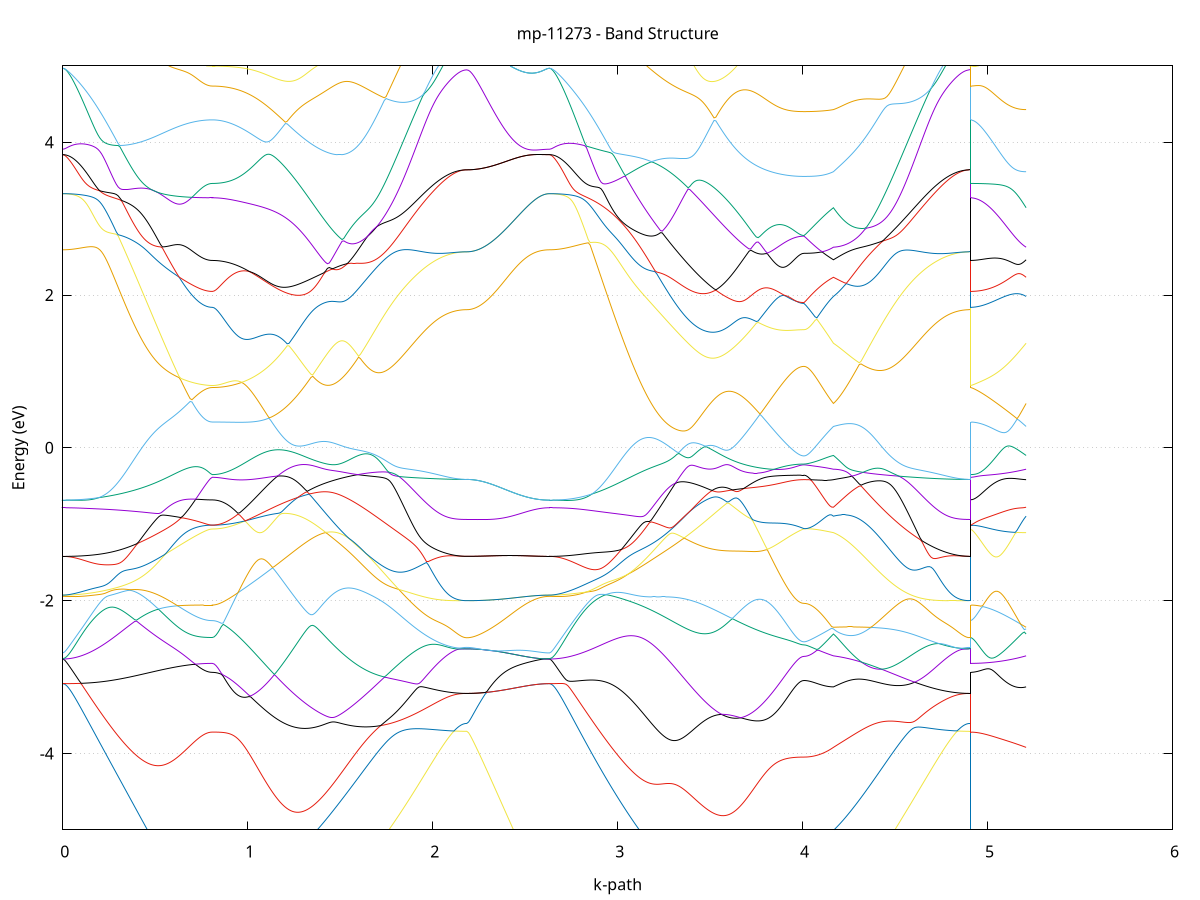 set title 'mp-11273 - Band Structure'
set xlabel 'k-path'
set ylabel 'Energy (eV)'
set grid y
set yrange [-5:5]
set terminal png size 800,600
set output 'mp-11273_bands_gnuplot.png'
plot '-' using 1:2 with lines notitle, '-' using 1:2 with lines notitle, '-' using 1:2 with lines notitle, '-' using 1:2 with lines notitle, '-' using 1:2 with lines notitle, '-' using 1:2 with lines notitle, '-' using 1:2 with lines notitle, '-' using 1:2 with lines notitle, '-' using 1:2 with lines notitle, '-' using 1:2 with lines notitle, '-' using 1:2 with lines notitle, '-' using 1:2 with lines notitle, '-' using 1:2 with lines notitle, '-' using 1:2 with lines notitle, '-' using 1:2 with lines notitle, '-' using 1:2 with lines notitle, '-' using 1:2 with lines notitle, '-' using 1:2 with lines notitle, '-' using 1:2 with lines notitle, '-' using 1:2 with lines notitle, '-' using 1:2 with lines notitle, '-' using 1:2 with lines notitle, '-' using 1:2 with lines notitle, '-' using 1:2 with lines notitle, '-' using 1:2 with lines notitle, '-' using 1:2 with lines notitle, '-' using 1:2 with lines notitle, '-' using 1:2 with lines notitle, '-' using 1:2 with lines notitle, '-' using 1:2 with lines notitle, '-' using 1:2 with lines notitle, '-' using 1:2 with lines notitle, '-' using 1:2 with lines notitle, '-' using 1:2 with lines notitle, '-' using 1:2 with lines notitle, '-' using 1:2 with lines notitle, '-' using 1:2 with lines notitle, '-' using 1:2 with lines notitle, '-' using 1:2 with lines notitle, '-' using 1:2 with lines notitle, '-' using 1:2 with lines notitle, '-' using 1:2 with lines notitle, '-' using 1:2 with lines notitle, '-' using 1:2 with lines notitle, '-' using 1:2 with lines notitle, '-' using 1:2 with lines notitle, '-' using 1:2 with lines notitle, '-' using 1:2 with lines notitle, '-' using 1:2 with lines notitle, '-' using 1:2 with lines notitle, '-' using 1:2 with lines notitle, '-' using 1:2 with lines notitle, '-' using 1:2 with lines notitle, '-' using 1:2 with lines notitle, '-' using 1:2 with lines notitle, '-' using 1:2 with lines notitle, '-' using 1:2 with lines notitle, '-' using 1:2 with lines notitle, '-' using 1:2 with lines notitle, '-' using 1:2 with lines notitle, '-' using 1:2 with lines notitle, '-' using 1:2 with lines notitle, '-' using 1:2 with lines notitle, '-' using 1:2 with lines notitle, '-' using 1:2 with lines notitle, '-' using 1:2 with lines notitle, '-' using 1:2 with lines notitle, '-' using 1:2 with lines notitle, '-' using 1:2 with lines notitle, '-' using 1:2 with lines notitle, '-' using 1:2 with lines notitle, '-' using 1:2 with lines notitle, '-' using 1:2 with lines notitle, '-' using 1:2 with lines notitle, '-' using 1:2 with lines notitle, '-' using 1:2 with lines notitle, '-' using 1:2 with lines notitle, '-' using 1:2 with lines notitle, '-' using 1:2 with lines notitle, '-' using 1:2 with lines notitle, '-' using 1:2 with lines notitle, '-' using 1:2 with lines notitle, '-' using 1:2 with lines notitle, '-' using 1:2 with lines notitle, '-' using 1:2 with lines notitle, '-' using 1:2 with lines notitle, '-' using 1:2 with lines notitle, '-' using 1:2 with lines notitle, '-' using 1:2 with lines notitle, '-' using 1:2 with lines notitle, '-' using 1:2 with lines notitle, '-' using 1:2 with lines notitle, '-' using 1:2 with lines notitle, '-' using 1:2 with lines notitle, '-' using 1:2 with lines notitle, '-' using 1:2 with lines notitle
0.000000 -98.937012
0.009979 -98.937012
0.019958 -98.937012
0.029937 -98.937012
0.039915 -98.937012
0.049894 -98.937012
0.059873 -98.937012
0.069852 -98.937012
0.079831 -98.937012
0.089810 -98.937012
0.099789 -98.937012
0.109767 -98.937012
0.119746 -98.937012
0.129725 -98.937012
0.139704 -98.937012
0.149683 -98.936912
0.159662 -98.936912
0.169641 -98.936912
0.179620 -98.936912
0.189598 -98.936912
0.199577 -98.936912
0.209556 -98.936912
0.219535 -98.936912
0.229514 -98.936912
0.239493 -98.936912
0.249472 -98.936912
0.259450 -98.936912
0.269429 -98.936912
0.279408 -98.936912
0.289387 -98.936912
0.299366 -98.936912
0.309345 -98.936912
0.319324 -98.936812
0.329302 -98.936812
0.339281 -98.936812
0.349260 -98.936812
0.359239 -98.936812
0.369218 -98.936812
0.379197 -98.936812
0.389176 -98.936812
0.399154 -98.936812
0.409133 -98.936812
0.419112 -98.936712
0.429091 -98.936712
0.439070 -98.936712
0.449049 -98.936712
0.459028 -98.936712
0.469007 -98.936712
0.478985 -98.936712
0.488964 -98.936712
0.498943 -98.936712
0.508922 -98.936612
0.518901 -98.936612
0.528880 -98.936612
0.538859 -98.936612
0.548837 -98.936612
0.558816 -98.936612
0.568795 -98.936612
0.578774 -98.936512
0.588753 -98.936512
0.598732 -98.936512
0.608711 -98.936512
0.618689 -98.936512
0.628668 -98.936512
0.638647 -98.936512
0.648626 -98.936512
0.658605 -98.936512
0.668584 -98.936512
0.678563 -98.936512
0.688541 -98.936512
0.698520 -98.936512
0.708499 -98.936512
0.718478 -98.936512
0.728457 -98.936412
0.738436 -98.936412
0.748415 -98.936412
0.758394 -98.936412
0.768372 -98.936412
0.778351 -98.936412
0.788330 -98.936412
0.798309 -98.936412
0.808288 -98.936412
0.808288 -98.936412
0.818161 -98.936412
0.828033 -98.936412
0.837906 -98.936412
0.847779 -98.936412
0.857652 -98.936412
0.867524 -98.936412
0.877397 -98.936412
0.887270 -98.936412
0.897143 -98.936412
0.907016 -98.936412
0.916888 -98.936412
0.926761 -98.936412
0.936634 -98.936412
0.946507 -98.936412
0.956379 -98.936412
0.966252 -98.936412
0.976125 -98.936412
0.985998 -98.936312
0.995871 -98.936412
1.005743 -98.936412
1.015616 -98.936312
1.025489 -98.936312
1.035362 -98.936312
1.045234 -98.936312
1.055107 -98.936312
1.064980 -98.936312
1.074853 -98.936312
1.084725 -98.936312
1.094598 -98.936312
1.104471 -98.936312
1.114344 -98.936312
1.124217 -98.936312
1.134089 -98.936312
1.143962 -98.936312
1.153835 -98.936312
1.163708 -98.936312
1.173580 -98.936212
1.183453 -98.936212
1.193326 -98.936212
1.203199 -98.936212
1.213072 -98.936212
1.222944 -98.936212
1.232817 -98.936212
1.242690 -98.936212
1.252563 -98.936212
1.262435 -98.936212
1.272308 -98.936212
1.282181 -98.936212
1.292054 -98.936212
1.301926 -98.936212
1.311799 -98.936212
1.321672 -98.936212
1.331545 -98.936212
1.331545 -98.936212
1.341460 -98.936212
1.351376 -98.936312
1.361291 -98.936312
1.371206 -98.936312
1.381122 -98.936312
1.391037 -98.936312
1.400953 -98.936312
1.410868 -98.936312
1.420783 -98.936312
1.430699 -98.936412
1.440614 -98.936412
1.450530 -98.936412
1.460445 -98.936412
1.470360 -98.936412
1.480276 -98.936412
1.490191 -98.936412
1.500107 -98.936512
1.510022 -98.936512
1.519937 -98.936512
1.529853 -98.936512
1.539768 -98.936512
1.549684 -98.936612
1.559599 -98.936612
1.569514 -98.936612
1.579430 -98.936612
1.589345 -98.936612
1.599261 -98.936612
1.609176 -98.936612
1.619091 -98.936612
1.629007 -98.936712
1.638922 -98.936712
1.648838 -98.936712
1.658753 -98.936712
1.668668 -98.936712
1.678584 -98.936712
1.688499 -98.936712
1.698415 -98.936712
1.708330 -98.936712
1.718245 -98.936812
1.728161 -98.936812
1.738076 -98.936812
1.747992 -98.936812
1.757907 -98.936812
1.767822 -98.936812
1.777738 -98.936812
1.787653 -98.936812
1.797569 -98.936812
1.807484 -98.936812
1.817399 -98.936812
1.827315 -98.936812
1.837230 -98.936812
1.847146 -98.936812
1.857061 -98.936812
1.866976 -98.936812
1.876892 -98.936812
1.886807 -98.936812
1.896723 -98.936812
1.906638 -98.936912
1.916553 -98.936912
1.926469 -98.936912
1.936384 -98.936912
1.946300 -98.936912
1.956215 -98.936912
1.966130 -98.936912
1.976046 -98.936912
1.985961 -98.936912
1.995877 -98.936912
2.005792 -98.936912
2.015707 -98.937012
2.025623 -98.937012
2.035538 -98.937012
2.045454 -98.937012
2.055369 -98.937012
2.065285 -98.937012
2.075200 -98.937012
2.085115 -98.937012
2.095031 -98.937012
2.104946 -98.937012
2.114861 -98.937012
2.124777 -98.937012
2.134692 -98.937012
2.144608 -98.937012
2.154523 -98.937012
2.164438 -98.937012
2.174354 -98.937012
2.184269 -98.937012
2.184269 -98.937012
2.194207 -98.937012
2.204145 -98.937012
2.214083 -98.937012
2.224020 -98.937012
2.233958 -98.937012
2.243896 -98.937012
2.253834 -98.937012
2.263772 -98.937012
2.273709 -98.937012
2.283647 -98.937012
2.293585 -98.937012
2.303523 -98.937012
2.313460 -98.937012
2.323398 -98.937012
2.333336 -98.937012
2.343274 -98.937012
2.353212 -98.937012
2.363149 -98.937012
2.373087 -98.937012
2.383025 -98.936912
2.392963 -98.937012
2.402901 -98.936912
2.412838 -98.936912
2.422776 -98.937012
2.432714 -98.937012
2.442652 -98.937012
2.452589 -98.937012
2.462527 -98.937012
2.472465 -98.937012
2.482403 -98.937012
2.492341 -98.937012
2.502278 -98.937012
2.512216 -98.937012
2.522154 -98.937012
2.532092 -98.937012
2.542029 -98.937012
2.551967 -98.937012
2.561905 -98.937012
2.571843 -98.937012
2.581781 -98.937012
2.591718 -98.937012
2.601656 -98.937012
2.611594 -98.937012
2.621532 -98.937012
2.631470 -98.937012
2.631470 -98.937012
2.641466 -98.937012
2.651462 -98.937012
2.661458 -98.937012
2.671453 -98.937012
2.681450 -98.937012
2.691445 -98.937012
2.701441 -98.937012
2.711437 -98.937012
2.721433 -98.937012
2.731429 -98.937012
2.741425 -98.937012
2.751421 -98.937012
2.761417 -98.937012
2.771413 -98.937012
2.781409 -98.937012
2.791405 -98.936912
2.801401 -98.936912
2.811397 -98.936912
2.821393 -98.936912
2.831389 -98.936912
2.841385 -98.936912
2.851381 -98.936912
2.861377 -98.936912
2.871373 -98.936912
2.881369 -98.936912
2.891365 -98.936912
2.901361 -98.936912
2.911357 -98.936912
2.921353 -98.936912
2.931349 -98.936812
2.941345 -98.936812
2.951341 -98.936812
2.961337 -98.936812
2.971333 -98.936812
2.981329 -98.936812
2.991325 -98.936812
3.001321 -98.936812
3.011317 -98.936812
3.021313 -98.936812
3.031309 -98.936812
3.041305 -98.936712
3.051301 -98.936712
3.061297 -98.936712
3.071293 -98.936712
3.081289 -98.936712
3.091285 -98.936712
3.101281 -98.936712
3.111277 -98.936712
3.121273 -98.936712
3.131269 -98.936712
3.141265 -98.936712
3.151261 -98.936612
3.161257 -98.936612
3.171253 -98.936612
3.181249 -98.936612
3.191245 -98.936612
3.201241 -98.936612
3.211237 -98.936612
3.221233 -98.936612
3.231229 -98.936512
3.241225 -98.936512
3.251221 -98.936512
3.261217 -98.936512
3.271213 -98.936512
3.281209 -98.936512
3.291205 -98.936412
3.301201 -98.936412
3.311197 -98.936412
3.321193 -98.936412
3.331189 -98.936412
3.341185 -98.936412
3.351181 -98.936412
3.361177 -98.936412
3.371173 -98.936412
3.381169 -98.936412
3.391165 -98.936312
3.401161 -98.936312
3.411157 -98.936312
3.421153 -98.936312
3.431149 -98.936312
3.441145 -98.936312
3.451141 -98.936312
3.461137 -98.936312
3.471133 -98.936312
3.481129 -98.936212
3.491125 -98.936212
3.501121 -98.936212
3.511117 -98.936212
3.521113 -98.936212
3.531109 -98.936212
3.541105 -98.936212
3.551101 -98.936212
3.561097 -98.936212
3.571093 -98.936212
3.581089 -98.936212
3.581089 -98.936212
3.591004 -98.936212
3.600920 -98.936212
3.610835 -98.936212
3.620750 -98.936212
3.630666 -98.936212
3.640581 -98.936212
3.650497 -98.936312
3.660412 -98.936312
3.670327 -98.936312
3.680243 -98.936312
3.690158 -98.936312
3.700074 -98.936312
3.709989 -98.936312
3.719904 -98.936312
3.729820 -98.936312
3.739735 -98.936312
3.749651 -98.936312
3.759566 -98.936312
3.769481 -98.936312
3.779397 -98.936412
3.789312 -98.936412
3.799228 -98.936412
3.809143 -98.936412
3.819058 -98.936412
3.828974 -98.936412
3.838889 -98.936412
3.848805 -98.936412
3.858720 -98.936412
3.868635 -98.936412
3.878551 -98.936412
3.888466 -98.936412
3.898382 -98.936412
3.908297 -98.936412
3.918212 -98.936412
3.928128 -98.936412
3.938043 -98.936412
3.947959 -98.936412
3.957874 -98.936412
3.967789 -98.936412
3.977705 -98.936412
3.987620 -98.936412
3.997536 -98.936412
4.007451 -98.936412
4.007451 -98.936412
4.017402 -98.936412
4.027353 -98.936412
4.037304 -98.936412
4.047256 -98.936412
4.057207 -98.936412
4.067158 -98.936412
4.077109 -98.936412
4.087060 -98.936412
4.097011 -98.936412
4.106962 -98.936412
4.116914 -98.936412
4.126865 -98.936412
4.136816 -98.936412
4.146767 -98.936412
4.156718 -98.936412
4.166669 -98.936412
4.166669 -98.936412
4.176649 -98.936412
4.186628 -98.936512
4.196608 -98.936512
4.206587 -98.936512
4.216567 -98.936512
4.226546 -98.936512
4.236526 -98.936512
4.246505 -98.936512
4.256484 -98.936512
4.266464 -98.936612
4.276443 -98.936612
4.286423 -98.936612
4.296402 -98.936612
4.306382 -98.936612
4.316361 -98.936612
4.326341 -98.936612
4.336320 -98.936712
4.346300 -98.936712
4.356279 -98.936712
4.366259 -98.936712
4.376238 -98.936712
4.386218 -98.936712
4.396197 -98.936712
4.406177 -98.936712
4.416156 -98.936712
4.426136 -98.936712
4.436115 -98.936712
4.446094 -98.936712
4.456074 -98.936712
4.466053 -98.936712
4.476033 -98.936712
4.486012 -98.936812
4.495992 -98.936812
4.505971 -98.936812
4.515951 -98.936812
4.525930 -98.936812
4.535910 -98.936812
4.545889 -98.936812
4.555869 -98.936812
4.565848 -98.936812
4.575828 -98.936812
4.585807 -98.936812
4.595787 -98.936812
4.605766 -98.936812
4.615746 -98.936812
4.625725 -98.936912
4.635704 -98.936912
4.645684 -98.936912
4.655663 -98.936912
4.665643 -98.936912
4.675622 -98.936912
4.685602 -98.936912
4.695581 -98.936912
4.705561 -98.936912
4.715540 -98.936912
4.725520 -98.936912
4.735499 -98.936912
4.745479 -98.936912
4.755458 -98.937012
4.765438 -98.937012
4.775417 -98.937012
4.785397 -98.937012
4.795376 -98.937012
4.805356 -98.937012
4.815335 -98.937012
4.825314 -98.937012
4.835294 -98.937012
4.845273 -98.937012
4.855253 -98.937012
4.865232 -98.937012
4.875212 -98.937012
4.885191 -98.937012
4.895171 -98.937012
4.905150 -98.937012
4.905150 -98.936412
4.914935 -98.936412
4.924720 -98.936412
4.934505 -98.936412
4.944290 -98.936412
4.954076 -98.936412
4.963861 -98.936412
4.973646 -98.936412
4.983431 -98.936412
4.993216 -98.936412
5.003001 -98.936412
5.012786 -98.936412
5.022571 -98.936412
5.032356 -98.936412
5.042141 -98.936412
5.051926 -98.936412
5.061711 -98.936412
5.071496 -98.936412
5.081281 -98.936412
5.091066 -98.936412
5.100851 -98.936412
5.110636 -98.936412
5.120421 -98.936412
5.130206 -98.936412
5.139992 -98.936412
5.149777 -98.936412
5.159562 -98.936412
5.169347 -98.936412
5.179132 -98.936412
5.188917 -98.936412
5.198702 -98.936412
5.208487 -98.936412
e
0.000000 -98.935412
0.009979 -98.935412
0.019958 -98.935412
0.029937 -98.935412
0.039915 -98.935412
0.049894 -98.935412
0.059873 -98.935412
0.069852 -98.935412
0.079831 -98.935412
0.089810 -98.935412
0.099789 -98.935412
0.109767 -98.935412
0.119746 -98.935412
0.129725 -98.935412
0.139704 -98.935412
0.149683 -98.935412
0.159662 -98.935412
0.169641 -98.935412
0.179620 -98.935512
0.189598 -98.935512
0.199577 -98.935512
0.209556 -98.935512
0.219535 -98.935512
0.229514 -98.935512
0.239493 -98.935512
0.249472 -98.935512
0.259450 -98.935512
0.269429 -98.935512
0.279408 -98.935512
0.289387 -98.935512
0.299366 -98.935512
0.309345 -98.935612
0.319324 -98.935612
0.329302 -98.935612
0.339281 -98.935612
0.349260 -98.935612
0.359239 -98.935612
0.369218 -98.935612
0.379197 -98.935612
0.389176 -98.935612
0.399154 -98.935612
0.409133 -98.935612
0.419112 -98.935612
0.429091 -98.935612
0.439070 -98.935612
0.449049 -98.935712
0.459028 -98.935712
0.469007 -98.935712
0.478985 -98.935712
0.488964 -98.935712
0.498943 -98.935712
0.508922 -98.935712
0.518901 -98.935712
0.528880 -98.935712
0.538859 -98.935712
0.548837 -98.935712
0.558816 -98.935712
0.568795 -98.935712
0.578774 -98.935712
0.588753 -98.935812
0.598732 -98.935812
0.608711 -98.935812
0.618689 -98.935812
0.628668 -98.935812
0.638647 -98.935812
0.648626 -98.935812
0.658605 -98.935812
0.668584 -98.935812
0.678563 -98.935812
0.688541 -98.935812
0.698520 -98.935812
0.708499 -98.935812
0.718478 -98.935812
0.728457 -98.935812
0.738436 -98.935812
0.748415 -98.935812
0.758394 -98.935812
0.768372 -98.935912
0.778351 -98.935812
0.788330 -98.935812
0.798309 -98.935812
0.808288 -98.935812
0.808288 -98.935812
0.818161 -98.935912
0.828033 -98.935912
0.837906 -98.935912
0.847779 -98.935912
0.857652 -98.935912
0.867524 -98.935912
0.877397 -98.935912
0.887270 -98.935912
0.897143 -98.935912
0.907016 -98.935912
0.916888 -98.935912
0.926761 -98.935912
0.936634 -98.935912
0.946507 -98.935912
0.956379 -98.935912
0.966252 -98.935912
0.976125 -98.935912
0.985998 -98.935912
0.995871 -98.935912
1.005743 -98.935912
1.015616 -98.935912
1.025489 -98.935912
1.035362 -98.935912
1.045234 -98.935912
1.055107 -98.935912
1.064980 -98.935912
1.074853 -98.936012
1.084725 -98.936012
1.094598 -98.936012
1.104471 -98.936012
1.114344 -98.936012
1.124217 -98.936012
1.134089 -98.936012
1.143962 -98.936012
1.153835 -98.936112
1.163708 -98.936012
1.173580 -98.936112
1.183453 -98.936112
1.193326 -98.936112
1.203199 -98.936112
1.213072 -98.936112
1.222944 -98.936112
1.232817 -98.936112
1.242690 -98.936112
1.252563 -98.936112
1.262435 -98.936212
1.272308 -98.936212
1.282181 -98.936212
1.292054 -98.936112
1.301926 -98.936112
1.311799 -98.936112
1.321672 -98.936112
1.331545 -98.936112
1.331545 -98.936112
1.341460 -98.936112
1.351376 -98.936112
1.361291 -98.936012
1.371206 -98.936012
1.381122 -98.936012
1.391037 -98.936012
1.400953 -98.936012
1.410868 -98.936012
1.420783 -98.936012
1.430699 -98.936012
1.440614 -98.936012
1.450530 -98.935912
1.460445 -98.935912
1.470360 -98.935912
1.480276 -98.935912
1.490191 -98.935912
1.500107 -98.935912
1.510022 -98.935912
1.519937 -98.935812
1.529853 -98.935812
1.539768 -98.935812
1.549684 -98.935812
1.559599 -98.935812
1.569514 -98.935812
1.579430 -98.935812
1.589345 -98.935812
1.599261 -98.935812
1.609176 -98.935812
1.619091 -98.935812
1.629007 -98.935712
1.638922 -98.935712
1.648838 -98.935712
1.658753 -98.935712
1.668668 -98.935712
1.678584 -98.935712
1.688499 -98.935712
1.698415 -98.935712
1.708330 -98.935712
1.718245 -98.935712
1.728161 -98.935712
1.738076 -98.935712
1.747992 -98.935612
1.757907 -98.935612
1.767822 -98.935612
1.777738 -98.935612
1.787653 -98.935612
1.797569 -98.935612
1.807484 -98.935612
1.817399 -98.935612
1.827315 -98.935612
1.837230 -98.935612
1.847146 -98.935612
1.857061 -98.935612
1.866976 -98.935612
1.876892 -98.935512
1.886807 -98.935512
1.896723 -98.935512
1.906638 -98.935512
1.916553 -98.935512
1.926469 -98.935512
1.936384 -98.935512
1.946300 -98.935512
1.956215 -98.935512
1.966130 -98.935512
1.976046 -98.935512
1.985961 -98.935512
1.995877 -98.935512
2.005792 -98.935512
2.015707 -98.935512
2.025623 -98.935512
2.035538 -98.935512
2.045454 -98.935512
2.055369 -98.935512
2.065285 -98.935512
2.075200 -98.935512
2.085115 -98.935512
2.095031 -98.935512
2.104946 -98.935512
2.114861 -98.935512
2.124777 -98.935512
2.134692 -98.935512
2.144608 -98.935512
2.154523 -98.935512
2.164438 -98.935512
2.174354 -98.935512
2.184269 -98.935512
2.184269 -98.935512
2.194207 -98.935512
2.204145 -98.935512
2.214083 -98.935512
2.224020 -98.935512
2.233958 -98.935512
2.243896 -98.935512
2.253834 -98.935512
2.263772 -98.935512
2.273709 -98.935512
2.283647 -98.935512
2.293585 -98.935512
2.303523 -98.935512
2.313460 -98.935512
2.323398 -98.935512
2.333336 -98.935412
2.343274 -98.935412
2.353212 -98.935412
2.363149 -98.935412
2.373087 -98.935512
2.383025 -98.935412
2.392963 -98.935412
2.402901 -98.935412
2.412838 -98.935412
2.422776 -98.935512
2.432714 -98.935512
2.442652 -98.935512
2.452589 -98.935512
2.462527 -98.935512
2.472465 -98.935512
2.482403 -98.935512
2.492341 -98.935512
2.502278 -98.935512
2.512216 -98.935512
2.522154 -98.935512
2.532092 -98.935412
2.542029 -98.935412
2.551967 -98.935412
2.561905 -98.935412
2.571843 -98.935412
2.581781 -98.935412
2.591718 -98.935412
2.601656 -98.935412
2.611594 -98.935412
2.621532 -98.935412
2.631470 -98.935412
2.631470 -98.935412
2.641466 -98.935412
2.651462 -98.935412
2.661458 -98.935412
2.671453 -98.935412
2.681450 -98.935412
2.691445 -98.935412
2.701441 -98.935412
2.711437 -98.935412
2.721433 -98.935412
2.731429 -98.935412
2.741425 -98.935412
2.751421 -98.935512
2.761417 -98.935512
2.771413 -98.935512
2.781409 -98.935412
2.791405 -98.935512
2.801401 -98.935512
2.811397 -98.935412
2.821393 -98.935512
2.831389 -98.935512
2.841385 -98.935512
2.851381 -98.935512
2.861377 -98.935512
2.871373 -98.935512
2.881369 -98.935512
2.891365 -98.935512
2.901361 -98.935512
2.911357 -98.935512
2.921353 -98.935512
2.931349 -98.935512
2.941345 -98.935512
2.951341 -98.935512
2.961337 -98.935512
2.971333 -98.935512
2.981329 -98.935612
2.991325 -98.935612
3.001321 -98.935612
3.011317 -98.935612
3.021313 -98.935612
3.031309 -98.935612
3.041305 -98.935612
3.051301 -98.935612
3.061297 -98.935612
3.071293 -98.935612
3.081289 -98.935612
3.091285 -98.935712
3.101281 -98.935712
3.111277 -98.935712
3.121273 -98.935712
3.131269 -98.935712
3.141265 -98.935712
3.151261 -98.935712
3.161257 -98.935712
3.171253 -98.935712
3.181249 -98.935812
3.191245 -98.935812
3.201241 -98.935812
3.211237 -98.935812
3.221233 -98.935812
3.231229 -98.935812
3.241225 -98.935812
3.251221 -98.935812
3.261217 -98.935812
3.271213 -98.935812
3.281209 -98.935912
3.291205 -98.935812
3.301201 -98.935912
3.311197 -98.935912
3.321193 -98.935912
3.331189 -98.935912
3.341185 -98.935912
3.351181 -98.935912
3.361177 -98.936012
3.371173 -98.936012
3.381169 -98.936012
3.391165 -98.936012
3.401161 -98.936012
3.411157 -98.936012
3.421153 -98.936012
3.431149 -98.936012
3.441145 -98.936012
3.451141 -98.936112
3.461137 -98.936112
3.471133 -98.936112
3.481129 -98.936112
3.491125 -98.936112
3.501121 -98.936112
3.511117 -98.936112
3.521113 -98.936112
3.531109 -98.936112
3.541105 -98.936112
3.551101 -98.936112
3.561097 -98.936112
3.571093 -98.936112
3.581089 -98.936112
3.581089 -98.936112
3.591004 -98.936112
3.600920 -98.936112
3.610835 -98.936112
3.620750 -98.936112
3.630666 -98.936112
3.640581 -98.936012
3.650497 -98.936012
3.660412 -98.936012
3.670327 -98.936012
3.680243 -98.936012
3.690158 -98.936012
3.700074 -98.936012
3.709989 -98.936012
3.719904 -98.936012
3.729820 -98.936012
3.739735 -98.936012
3.749651 -98.936012
3.759566 -98.936012
3.769481 -98.936012
3.779397 -98.936012
3.789312 -98.936012
3.799228 -98.936012
3.809143 -98.936012
3.819058 -98.936012
3.828974 -98.935912
3.838889 -98.935912
3.848805 -98.935912
3.858720 -98.935912
3.868635 -98.935912
3.878551 -98.935912
3.888466 -98.935912
3.898382 -98.935912
3.908297 -98.935912
3.918212 -98.935912
3.928128 -98.935912
3.938043 -98.935912
3.947959 -98.935912
3.957874 -98.935912
3.967789 -98.935912
3.977705 -98.935912
3.987620 -98.935912
3.997536 -98.935912
4.007451 -98.935912
4.007451 -98.935912
4.017402 -98.935912
4.027353 -98.935912
4.037304 -98.935912
4.047256 -98.935912
4.057207 -98.935912
4.067158 -98.935912
4.077109 -98.935912
4.087060 -98.935912
4.097011 -98.935912
4.106962 -98.935912
4.116914 -98.935912
4.126865 -98.935912
4.136816 -98.935912
4.146767 -98.935912
4.156718 -98.935912
4.166669 -98.935912
4.166669 -98.935912
4.176649 -98.935912
4.186628 -98.935912
4.196608 -98.935912
4.206587 -98.935912
4.216567 -98.935912
4.226546 -98.935912
4.236526 -98.935912
4.246505 -98.935912
4.256484 -98.935812
4.266464 -98.935812
4.276443 -98.935812
4.286423 -98.935812
4.296402 -98.935812
4.306382 -98.935812
4.316361 -98.935812
4.326341 -98.935812
4.336320 -98.935812
4.346300 -98.935812
4.356279 -98.935712
4.366259 -98.935712
4.376238 -98.935712
4.386218 -98.935712
4.396197 -98.935712
4.406177 -98.935712
4.416156 -98.935712
4.426136 -98.935712
4.436115 -98.935712
4.446094 -98.935712
4.456074 -98.935712
4.466053 -98.935712
4.476033 -98.935612
4.486012 -98.935612
4.495992 -98.935612
4.505971 -98.935612
4.515951 -98.935612
4.525930 -98.935612
4.535910 -98.935612
4.545889 -98.935612
4.555869 -98.935612
4.565848 -98.935612
4.575828 -98.935612
4.585807 -98.935512
4.595787 -98.935512
4.605766 -98.935512
4.615746 -98.935512
4.625725 -98.935512
4.635704 -98.935512
4.645684 -98.935512
4.655663 -98.935512
4.665643 -98.935512
4.675622 -98.935512
4.685602 -98.935512
4.695581 -98.935512
4.705561 -98.935512
4.715540 -98.935512
4.725520 -98.935512
4.735499 -98.935512
4.745479 -98.935512
4.755458 -98.935512
4.765438 -98.935512
4.775417 -98.935512
4.785397 -98.935512
4.795376 -98.935512
4.805356 -98.935512
4.815335 -98.935512
4.825314 -98.935512
4.835294 -98.935512
4.845273 -98.935512
4.855253 -98.935512
4.865232 -98.935512
4.875212 -98.935512
4.885191 -98.935512
4.895171 -98.935512
4.905150 -98.935512
4.905150 -98.935812
4.914935 -98.935812
4.924720 -98.935812
4.934505 -98.935812
4.944290 -98.935812
4.954076 -98.935812
4.963861 -98.935812
4.973646 -98.935812
4.983431 -98.935912
4.993216 -98.935912
5.003001 -98.935912
5.012786 -98.935912
5.022571 -98.935912
5.032356 -98.935912
5.042141 -98.935912
5.051926 -98.935912
5.061711 -98.935912
5.071496 -98.935912
5.081281 -98.935912
5.091066 -98.935912
5.100851 -98.935912
5.110636 -98.935912
5.120421 -98.935912
5.130206 -98.935912
5.139992 -98.935912
5.149777 -98.935912
5.159562 -98.935912
5.169347 -98.935912
5.179132 -98.935912
5.188917 -98.935912
5.198702 -98.935912
5.208487 -98.935912
e
0.000000 -98.493012
0.009979 -98.493012
0.019958 -98.493012
0.029937 -98.493012
0.039915 -98.493012
0.049894 -98.493012
0.059873 -98.493012
0.069852 -98.493012
0.079831 -98.492912
0.089810 -98.492912
0.099789 -98.492912
0.109767 -98.492912
0.119746 -98.492912
0.129725 -98.492812
0.139704 -98.492812
0.149683 -98.492812
0.159662 -98.492712
0.169641 -98.492712
0.179620 -98.492712
0.189598 -98.492712
0.199577 -98.492612
0.209556 -98.492612
0.219535 -98.492612
0.229514 -98.492512
0.239493 -98.492512
0.249472 -98.492412
0.259450 -98.492412
0.269429 -98.492412
0.279408 -98.492412
0.289387 -98.492312
0.299366 -98.492312
0.309345 -98.492212
0.319324 -98.492112
0.329302 -98.492112
0.339281 -98.492112
0.349260 -98.492012
0.359239 -98.492012
0.369218 -98.491912
0.379197 -98.491912
0.389176 -98.491812
0.399154 -98.491812
0.409133 -98.491712
0.419112 -98.491612
0.429091 -98.491612
0.439070 -98.491512
0.449049 -98.491512
0.459028 -98.491412
0.469007 -98.491412
0.478985 -98.491312
0.488964 -98.491312
0.498943 -98.491212
0.508922 -98.491212
0.518901 -98.491112
0.528880 -98.491012
0.538859 -98.491012
0.548837 -98.490912
0.558816 -98.490912
0.568795 -98.490812
0.578774 -98.490712
0.588753 -98.490712
0.598732 -98.490612
0.608711 -98.490512
0.618689 -98.490512
0.628668 -98.490412
0.638647 -98.490412
0.648626 -98.490312
0.658605 -98.490212
0.668584 -98.490212
0.678563 -98.490112
0.688541 -98.490112
0.698520 -98.490012
0.708499 -98.490012
0.718478 -98.490012
0.728457 -98.489912
0.738436 -98.489912
0.748415 -98.489912
0.758394 -98.489812
0.768372 -98.489812
0.778351 -98.489812
0.788330 -98.489812
0.798309 -98.489812
0.808288 -98.489812
0.808288 -98.489812
0.818161 -98.489812
0.828033 -98.489812
0.837906 -98.489812
0.847779 -98.489812
0.857652 -98.489812
0.867524 -98.489812
0.877397 -98.489712
0.887270 -98.489812
0.897143 -98.489712
0.907016 -98.489712
0.916888 -98.489712
0.926761 -98.489712
0.936634 -98.489712
0.946507 -98.489712
0.956379 -98.489712
0.966252 -98.489612
0.976125 -98.489612
0.985998 -98.489612
0.995871 -98.489612
1.005743 -98.489512
1.015616 -98.489512
1.025489 -98.489512
1.035362 -98.489512
1.045234 -98.489412
1.055107 -98.489412
1.064980 -98.489412
1.074853 -98.489312
1.084725 -98.489312
1.094598 -98.489312
1.104471 -98.489312
1.114344 -98.489212
1.124217 -98.489212
1.134089 -98.489212
1.143962 -98.489112
1.153835 -98.489112
1.163708 -98.489112
1.173580 -98.489112
1.183453 -98.489012
1.193326 -98.489012
1.203199 -98.489012
1.213072 -98.489012
1.222944 -98.488912
1.232817 -98.488912
1.242690 -98.488912
1.252563 -98.488912
1.262435 -98.488912
1.272308 -98.488912
1.282181 -98.488912
1.292054 -98.488912
1.301926 -98.488912
1.311799 -98.488912
1.321672 -98.489012
1.331545 -98.489012
1.331545 -98.489012
1.341460 -98.489012
1.351376 -98.489112
1.361291 -98.489112
1.371206 -98.489212
1.381122 -98.489212
1.391037 -98.489312
1.400953 -98.489312
1.410868 -98.489412
1.420783 -98.489512
1.430699 -98.489512
1.440614 -98.489612
1.450530 -98.489712
1.460445 -98.489712
1.470360 -98.489812
1.480276 -98.489812
1.490191 -98.489912
1.500107 -98.490012
1.510022 -98.490112
1.519937 -98.490112
1.529853 -98.490212
1.539768 -98.490312
1.549684 -98.490412
1.559599 -98.490412
1.569514 -98.490512
1.579430 -98.490512
1.589345 -98.490612
1.599261 -98.490712
1.609176 -98.490812
1.619091 -98.490812
1.629007 -98.490912
1.638922 -98.491012
1.648838 -98.491012
1.658753 -98.491112
1.668668 -98.491212
1.678584 -98.491212
1.688499 -98.491312
1.698415 -98.491312
1.708330 -98.491412
1.718245 -98.491512
1.728161 -98.491612
1.738076 -98.491612
1.747992 -98.491712
1.757907 -98.491712
1.767822 -98.491812
1.777738 -98.491812
1.787653 -98.491912
1.797569 -98.491912
1.807484 -98.492012
1.817399 -98.492012
1.827315 -98.492112
1.837230 -98.492112
1.847146 -98.492212
1.857061 -98.492212
1.866976 -98.492312
1.876892 -98.492312
1.886807 -98.492412
1.896723 -98.492412
1.906638 -98.492512
1.916553 -98.492512
1.926469 -98.492512
1.936384 -98.492612
1.946300 -98.492712
1.956215 -98.492712
1.966130 -98.492712
1.976046 -98.492812
1.985961 -98.492812
1.995877 -98.492912
2.005792 -98.492912
2.015707 -98.492912
2.025623 -98.493012
2.035538 -98.493012
2.045454 -98.493012
2.055369 -98.493012
2.065285 -98.493012
2.075200 -98.493012
2.085115 -98.493012
2.095031 -98.493112
2.104946 -98.493012
2.114861 -98.493112
2.124777 -98.493112
2.134692 -98.493112
2.144608 -98.493112
2.154523 -98.493112
2.164438 -98.493112
2.174354 -98.493112
2.184269 -98.493112
2.184269 -98.493112
2.194207 -98.493112
2.204145 -98.493112
2.214083 -98.493112
2.224020 -98.493112
2.233958 -98.493012
2.243896 -98.493012
2.253834 -98.493012
2.263772 -98.493012
2.273709 -98.493112
2.283647 -98.493112
2.293585 -98.493112
2.303523 -98.493112
2.313460 -98.493112
2.323398 -98.493112
2.333336 -98.493112
2.343274 -98.493012
2.353212 -98.493012
2.363149 -98.493012
2.373087 -98.493112
2.383025 -98.493012
2.392963 -98.493012
2.402901 -98.493012
2.412838 -98.493012
2.422776 -98.493012
2.432714 -98.493012
2.442652 -98.493112
2.452589 -98.493112
2.462527 -98.493112
2.472465 -98.493112
2.482403 -98.493112
2.492341 -98.493112
2.502278 -98.493112
2.512216 -98.493112
2.522154 -98.493112
2.532092 -98.493112
2.542029 -98.493012
2.551967 -98.493012
2.561905 -98.493012
2.571843 -98.493012
2.581781 -98.493012
2.591718 -98.493012
2.601656 -98.493012
2.611594 -98.493012
2.621532 -98.493012
2.631470 -98.493012
2.631470 -98.493012
2.641466 -98.493012
2.651462 -98.493012
2.661458 -98.493012
2.671453 -98.493012
2.681450 -98.493012
2.691445 -98.493012
2.701441 -98.492912
2.711437 -98.492912
2.721433 -98.492912
2.731429 -98.492912
2.741425 -98.492912
2.751421 -98.492912
2.761417 -98.492812
2.771413 -98.492812
2.781409 -98.492812
2.791405 -98.492712
2.801401 -98.492712
2.811397 -98.492712
2.821393 -98.492612
2.831389 -98.492612
2.841385 -98.492612
2.851381 -98.492512
2.861377 -98.492512
2.871373 -98.492412
2.881369 -98.492412
2.891365 -98.492412
2.901361 -98.492312
2.911357 -98.492312
2.921353 -98.492212
2.931349 -98.492212
2.941345 -98.492112
2.951341 -98.492112
2.961337 -98.492012
2.971333 -98.492012
2.981329 -98.492012
2.991325 -98.491912
3.001321 -98.491912
3.011317 -98.491812
3.021313 -98.491812
3.031309 -98.491712
3.041305 -98.491712
3.051301 -98.491612
3.061297 -98.491512
3.071293 -98.491512
3.081289 -98.491412
3.091285 -98.491412
3.101281 -98.491312
3.111277 -98.491212
3.121273 -98.491212
3.131269 -98.491112
3.141265 -98.491012
3.151261 -98.491012
3.161257 -98.490912
3.171253 -98.490812
3.181249 -98.490812
3.191245 -98.490712
3.201241 -98.490612
3.211237 -98.490612
3.221233 -98.490512
3.231229 -98.490412
3.241225 -98.490412
3.251221 -98.490312
3.261217 -98.490212
3.271213 -98.490212
3.281209 -98.490112
3.291205 -98.490012
3.301201 -98.490012
3.311197 -98.489912
3.321193 -98.489812
3.331189 -98.489812
3.341185 -98.489712
3.351181 -98.489712
3.361177 -98.489612
3.371173 -98.489512
3.381169 -98.489512
3.391165 -98.489412
3.401161 -98.489412
3.411157 -98.489312
3.421153 -98.489212
3.431149 -98.489212
3.441145 -98.489212
3.451141 -98.489112
3.461137 -98.489112
3.471133 -98.489112
3.481129 -98.489012
3.491125 -98.489012
3.501121 -98.488912
3.511117 -98.488912
3.521113 -98.488912
3.531109 -98.488912
3.541105 -98.488912
3.551101 -98.488912
3.561097 -98.488912
3.571093 -98.488912
3.581089 -98.488912
3.581089 -98.488912
3.591004 -98.488912
3.600920 -98.488912
3.610835 -98.489012
3.620750 -98.489012
3.630666 -98.489112
3.640581 -98.489112
3.650497 -98.489112
3.660412 -98.489112
3.670327 -98.489212
3.680243 -98.489212
3.690158 -98.489312
3.700074 -98.489312
3.709989 -98.489312
3.719904 -98.489412
3.729820 -98.489412
3.739735 -98.489412
3.749651 -98.489512
3.759566 -98.489512
3.769481 -98.489612
3.779397 -98.489612
3.789312 -98.489612
3.799228 -98.489712
3.809143 -98.489712
3.819058 -98.489712
3.828974 -98.489812
3.838889 -98.489712
3.848805 -98.489812
3.858720 -98.489812
3.868635 -98.489812
3.878551 -98.489812
3.888466 -98.489812
3.898382 -98.489812
3.908297 -98.489912
3.918212 -98.489912
3.928128 -98.489912
3.938043 -98.489912
3.947959 -98.489912
3.957874 -98.489912
3.967789 -98.489912
3.977705 -98.489912
3.987620 -98.489912
3.997536 -98.489912
4.007451 -98.489912
4.007451 -98.489912
4.017402 -98.489912
4.027353 -98.489912
4.037304 -98.489912
4.047256 -98.489912
4.057207 -98.489912
4.067158 -98.489912
4.077109 -98.489912
4.087060 -98.489912
4.097011 -98.489912
4.106962 -98.489912
4.116914 -98.489912
4.126865 -98.489912
4.136816 -98.489912
4.146767 -98.490012
4.156718 -98.490012
4.166669 -98.490012
4.166669 -98.490012
4.176649 -98.490012
4.186628 -98.490012
4.196608 -98.490112
4.206587 -98.490112
4.216567 -98.490212
4.226546 -98.490212
4.236526 -98.490312
4.246505 -98.490312
4.256484 -98.490412
4.266464 -98.490412
4.276443 -98.490512
4.286423 -98.490612
4.296402 -98.490612
4.306382 -98.490712
4.316361 -98.490812
4.326341 -98.490812
4.336320 -98.490912
4.346300 -98.490912
4.356279 -98.491012
4.366259 -98.491112
4.376238 -98.491112
4.386218 -98.491212
4.396197 -98.491212
4.406177 -98.491312
4.416156 -98.491412
4.426136 -98.491412
4.436115 -98.491412
4.446094 -98.491512
4.456074 -98.491512
4.466053 -98.491612
4.476033 -98.491712
4.486012 -98.491712
4.495992 -98.491812
4.505971 -98.491812
4.515951 -98.491912
4.525930 -98.491912
4.535910 -98.492012
4.545889 -98.492012
4.555869 -98.492112
4.565848 -98.492112
4.575828 -98.492212
4.585807 -98.492212
4.595787 -98.492312
4.605766 -98.492312
4.615746 -98.492412
4.625725 -98.492512
4.635704 -98.492512
4.645684 -98.492612
4.655663 -98.492612
4.665643 -98.492712
4.675622 -98.492712
4.685602 -98.492712
4.695581 -98.492812
4.705561 -98.492812
4.715540 -98.492812
4.725520 -98.492912
4.735499 -98.492912
4.745479 -98.492912
4.755458 -98.493012
4.765438 -98.493012
4.775417 -98.493012
4.785397 -98.493012
4.795376 -98.493012
4.805356 -98.493012
4.815335 -98.493012
4.825314 -98.493012
4.835294 -98.493012
4.845273 -98.493112
4.855253 -98.493112
4.865232 -98.493112
4.875212 -98.493112
4.885191 -98.493112
4.895171 -98.493112
4.905150 -98.493112
4.905150 -98.489812
4.914935 -98.489812
4.924720 -98.489812
4.934505 -98.489812
4.944290 -98.489812
4.954076 -98.489812
4.963861 -98.489812
4.973646 -98.489812
4.983431 -98.489812
4.993216 -98.489812
5.003001 -98.489812
5.012786 -98.489812
5.022571 -98.489912
5.032356 -98.489912
5.042141 -98.489912
5.051926 -98.489912
5.061711 -98.489912
5.071496 -98.489912
5.081281 -98.489912
5.091066 -98.489912
5.100851 -98.489912
5.110636 -98.489912
5.120421 -98.489912
5.130206 -98.489912
5.139992 -98.489912
5.149777 -98.489912
5.159562 -98.490012
5.169347 -98.490012
5.179132 -98.490012
5.188917 -98.490012
5.198702 -98.490012
5.208487 -98.490012
e
0.000000 -98.492812
0.009979 -98.492812
0.019958 -98.492812
0.029937 -98.492812
0.039915 -98.492812
0.049894 -98.492812
0.059873 -98.492812
0.069852 -98.492812
0.079831 -98.492812
0.089810 -98.492812
0.099789 -98.492812
0.109767 -98.492812
0.119746 -98.492712
0.129725 -98.492712
0.139704 -98.492712
0.149683 -98.492712
0.159662 -98.492612
0.169641 -98.492612
0.179620 -98.492612
0.189598 -98.492512
0.199577 -98.492512
0.209556 -98.492512
0.219535 -98.492412
0.229514 -98.492412
0.239493 -98.492412
0.249472 -98.492312
0.259450 -98.492312
0.269429 -98.492312
0.279408 -98.492312
0.289387 -98.492212
0.299366 -98.492212
0.309345 -98.492112
0.319324 -98.492112
0.329302 -98.492112
0.339281 -98.492012
0.349260 -98.492012
0.359239 -98.491912
0.369218 -98.491912
0.379197 -98.491812
0.389176 -98.491812
0.399154 -98.491712
0.409133 -98.491612
0.419112 -98.491612
0.429091 -98.491512
0.439070 -98.491512
0.449049 -98.491412
0.459028 -98.491312
0.469007 -98.491312
0.478985 -98.491212
0.488964 -98.491212
0.498943 -98.491112
0.508922 -98.491112
0.518901 -98.491012
0.528880 -98.490912
0.538859 -98.490912
0.548837 -98.490812
0.558816 -98.490712
0.568795 -98.490712
0.578774 -98.490612
0.588753 -98.490612
0.598732 -98.490512
0.608711 -98.490412
0.618689 -98.490412
0.628668 -98.490312
0.638647 -98.490312
0.648626 -98.490212
0.658605 -98.490212
0.668584 -98.490112
0.678563 -98.490112
0.688541 -98.490012
0.698520 -98.490012
0.708499 -98.490012
0.718478 -98.489912
0.728457 -98.489912
0.738436 -98.489912
0.748415 -98.489912
0.758394 -98.489812
0.768372 -98.489812
0.778351 -98.489812
0.788330 -98.489712
0.798309 -98.489712
0.808288 -98.489712
0.808288 -98.489712
0.818161 -98.489712
0.828033 -98.489712
0.837906 -98.489812
0.847779 -98.489712
0.857652 -98.489812
0.867524 -98.489812
0.877397 -98.489712
0.887270 -98.489712
0.897143 -98.489712
0.907016 -98.489712
0.916888 -98.489712
0.926761 -98.489712
0.936634 -98.489612
0.946507 -98.489612
0.956379 -98.489612
0.966252 -98.489612
0.976125 -98.489612
0.985998 -98.489612
0.995871 -98.489512
1.005743 -98.489512
1.015616 -98.489512
1.025489 -98.489512
1.035362 -98.489412
1.045234 -98.489412
1.055107 -98.489412
1.064980 -98.489412
1.074853 -98.489312
1.084725 -98.489312
1.094598 -98.489312
1.104471 -98.489212
1.114344 -98.489212
1.124217 -98.489212
1.134089 -98.489112
1.143962 -98.489112
1.153835 -98.489112
1.163708 -98.489112
1.173580 -98.489012
1.183453 -98.489012
1.193326 -98.489012
1.203199 -98.489012
1.213072 -98.488912
1.222944 -98.488912
1.232817 -98.488912
1.242690 -98.488912
1.252563 -98.488912
1.262435 -98.488912
1.272308 -98.488912
1.282181 -98.488912
1.292054 -98.488912
1.301926 -98.488912
1.311799 -98.488912
1.321672 -98.488912
1.331545 -98.488912
1.331545 -98.488912
1.341460 -98.489012
1.351376 -98.489012
1.361291 -98.489012
1.371206 -98.489112
1.381122 -98.489112
1.391037 -98.489212
1.400953 -98.489212
1.410868 -98.489212
1.420783 -98.489312
1.430699 -98.489312
1.440614 -98.489412
1.450530 -98.489412
1.460445 -98.489512
1.470360 -98.489612
1.480276 -98.489612
1.490191 -98.489712
1.500107 -98.489812
1.510022 -98.489812
1.519937 -98.489912
1.529853 -98.490012
1.539768 -98.490012
1.549684 -98.490112
1.559599 -98.490112
1.569514 -98.490212
1.579430 -98.490312
1.589345 -98.490312
1.599261 -98.490412
1.609176 -98.490512
1.619091 -98.490512
1.629007 -98.490612
1.638922 -98.490712
1.648838 -98.490712
1.658753 -98.490812
1.668668 -98.490812
1.678584 -98.490912
1.688499 -98.490912
1.698415 -98.491012
1.708330 -98.491112
1.718245 -98.491112
1.728161 -98.491212
1.738076 -98.491312
1.747992 -98.491312
1.757907 -98.491412
1.767822 -98.491412
1.777738 -98.491512
1.787653 -98.491512
1.797569 -98.491612
1.807484 -98.491612
1.817399 -98.491712
1.827315 -98.491712
1.837230 -98.491712
1.847146 -98.491812
1.857061 -98.491812
1.866976 -98.491912
1.876892 -98.491912
1.886807 -98.492012
1.896723 -98.492012
1.906638 -98.492112
1.916553 -98.492112
1.926469 -98.492112
1.936384 -98.492212
1.946300 -98.492212
1.956215 -98.492312
1.966130 -98.492312
1.976046 -98.492412
1.985961 -98.492412
1.995877 -98.492412
2.005792 -98.492512
2.015707 -98.492512
2.025623 -98.492512
2.035538 -98.492612
2.045454 -98.492612
2.055369 -98.492612
2.065285 -98.492612
2.075200 -98.492712
2.085115 -98.492712
2.095031 -98.492712
2.104946 -98.492712
2.114861 -98.492712
2.124777 -98.492712
2.134692 -98.492712
2.144608 -98.492712
2.154523 -98.492812
2.164438 -98.492812
2.174354 -98.492812
2.184269 -98.492812
2.184269 -98.492812
2.194207 -98.492812
2.204145 -98.492812
2.214083 -98.492812
2.224020 -98.492812
2.233958 -98.492712
2.243896 -98.492712
2.253834 -98.492712
2.263772 -98.492712
2.273709 -98.492712
2.283647 -98.492712
2.293585 -98.492812
2.303523 -98.492812
2.313460 -98.492812
2.323398 -98.492812
2.333336 -98.492812
2.343274 -98.492812
2.353212 -98.492812
2.363149 -98.492812
2.373087 -98.492812
2.383025 -98.492812
2.392963 -98.492812
2.402901 -98.492812
2.412838 -98.492812
2.422776 -98.492812
2.432714 -98.492812
2.442652 -98.492812
2.452589 -98.492812
2.462527 -98.492812
2.472465 -98.492812
2.482403 -98.492912
2.492341 -98.492912
2.502278 -98.492912
2.512216 -98.492912
2.522154 -98.492912
2.532092 -98.492812
2.542029 -98.492812
2.551967 -98.492812
2.561905 -98.492812
2.571843 -98.492812
2.581781 -98.492812
2.591718 -98.492812
2.601656 -98.492812
2.611594 -98.492812
2.621532 -98.492812
2.631470 -98.492812
2.631470 -98.492812
2.641466 -98.492812
2.651462 -98.492812
2.661458 -98.492812
2.671453 -98.492812
2.681450 -98.492812
2.691445 -98.492812
2.701441 -98.492812
2.711437 -98.492812
2.721433 -98.492812
2.731429 -98.492812
2.741425 -98.492812
2.751421 -98.492712
2.761417 -98.492712
2.771413 -98.492712
2.781409 -98.492712
2.791405 -98.492612
2.801401 -98.492612
2.811397 -98.492612
2.821393 -98.492612
2.831389 -98.492512
2.841385 -98.492512
2.851381 -98.492512
2.861377 -98.492412
2.871373 -98.492412
2.881369 -98.492412
2.891365 -98.492312
2.901361 -98.492312
2.911357 -98.492312
2.921353 -98.492212
2.931349 -98.492212
2.941345 -98.492112
2.951341 -98.492112
2.961337 -98.492012
2.971333 -98.492012
2.981329 -98.491912
2.991325 -98.491912
3.001321 -98.491812
3.011317 -98.491712
3.021313 -98.491712
3.031309 -98.491612
3.041305 -98.491612
3.051301 -98.491512
3.061297 -98.491412
3.071293 -98.491412
3.081289 -98.491412
3.091285 -98.491312
3.101281 -98.491312
3.111277 -98.491212
3.121273 -98.491112
3.131269 -98.491112
3.141265 -98.491012
3.151261 -98.490912
3.161257 -98.490912
3.171253 -98.490812
3.181249 -98.490712
3.191245 -98.490712
3.201241 -98.490612
3.211237 -98.490612
3.221233 -98.490512
3.231229 -98.490412
3.241225 -98.490412
3.251221 -98.490312
3.261217 -98.490212
3.271213 -98.490212
3.281209 -98.490112
3.291205 -98.490012
3.301201 -98.490012
3.311197 -98.489912
3.321193 -98.489812
3.331189 -98.489712
3.341185 -98.489712
3.351181 -98.489612
3.361177 -98.489612
3.371173 -98.489512
3.381169 -98.489512
3.391165 -98.489412
3.401161 -98.489312
3.411157 -98.489312
3.421153 -98.489212
3.431149 -98.489212
3.441145 -98.489112
3.451141 -98.489112
3.461137 -98.489112
3.471133 -98.489012
3.481129 -98.489012
3.491125 -98.489012
3.501121 -98.488912
3.511117 -98.488912
3.521113 -98.488912
3.531109 -98.488912
3.541105 -98.488912
3.551101 -98.488912
3.561097 -98.488912
3.571093 -98.488912
3.581089 -98.488912
3.581089 -98.488912
3.591004 -98.488912
3.600920 -98.488912
3.610835 -98.488912
3.620750 -98.488912
3.630666 -98.489012
3.640581 -98.489012
3.650497 -98.489012
3.660412 -98.489012
3.670327 -98.489112
3.680243 -98.489112
3.690158 -98.489112
3.700074 -98.489212
3.709989 -98.489212
3.719904 -98.489312
3.729820 -98.489312
3.739735 -98.489312
3.749651 -98.489412
3.759566 -98.489412
3.769481 -98.489412
3.779397 -98.489412
3.789312 -98.489412
3.799228 -98.489512
3.809143 -98.489512
3.819058 -98.489512
3.828974 -98.489512
3.838889 -98.489512
3.848805 -98.489612
3.858720 -98.489612
3.868635 -98.489612
3.878551 -98.489612
3.888466 -98.489612
3.898382 -98.489612
3.908297 -98.489612
3.918212 -98.489612
3.928128 -98.489612
3.938043 -98.489712
3.947959 -98.489712
3.957874 -98.489612
3.967789 -98.489712
3.977705 -98.489712
3.987620 -98.489712
3.997536 -98.489612
4.007451 -98.489612
4.007451 -98.489612
4.017402 -98.489612
4.027353 -98.489612
4.037304 -98.489612
4.047256 -98.489612
4.057207 -98.489712
4.067158 -98.489712
4.077109 -98.489712
4.087060 -98.489712
4.097011 -98.489712
4.106962 -98.489712
4.116914 -98.489712
4.126865 -98.489712
4.136816 -98.489712
4.146767 -98.489812
4.156718 -98.489812
4.166669 -98.489812
4.166669 -98.489812
4.176649 -98.489812
4.186628 -98.489812
4.196608 -98.489912
4.206587 -98.489912
4.216567 -98.490012
4.226546 -98.490012
4.236526 -98.490012
4.246505 -98.490112
4.256484 -98.490112
4.266464 -98.490212
4.276443 -98.490212
4.286423 -98.490312
4.296402 -98.490312
4.306382 -98.490412
4.316361 -98.490412
4.326341 -98.490512
4.336320 -98.490512
4.346300 -98.490612
4.356279 -98.490612
4.366259 -98.490712
4.376238 -98.490712
4.386218 -98.490812
4.396197 -98.490912
4.406177 -98.490912
4.416156 -98.491012
4.426136 -98.491112
4.436115 -98.491112
4.446094 -98.491212
4.456074 -98.491212
4.466053 -98.491312
4.476033 -98.491312
4.486012 -98.491412
4.495992 -98.491412
4.505971 -98.491512
4.515951 -98.491512
4.525930 -98.491512
4.535910 -98.491612
4.545889 -98.491712
4.555869 -98.491712
4.565848 -98.491812
4.575828 -98.491812
4.585807 -98.491912
4.595787 -98.491912
4.605766 -98.492012
4.615746 -98.492012
4.625725 -98.492012
4.635704 -98.492112
4.645684 -98.492112
4.655663 -98.492212
4.665643 -98.492212
4.675622 -98.492312
4.685602 -98.492312
4.695581 -98.492412
4.705561 -98.492412
4.715540 -98.492412
4.725520 -98.492412
4.735499 -98.492512
4.745479 -98.492512
4.755458 -98.492512
4.765438 -98.492612
4.775417 -98.492612
4.785397 -98.492612
4.795376 -98.492612
4.805356 -98.492612
4.815335 -98.492712
4.825314 -98.492712
4.835294 -98.492712
4.845273 -98.492812
4.855253 -98.492812
4.865232 -98.492712
4.875212 -98.492812
4.885191 -98.492812
4.895171 -98.492812
4.905150 -98.492812
4.905150 -98.489712
4.914935 -98.489712
4.924720 -98.489712
4.934505 -98.489712
4.944290 -98.489712
4.954076 -98.489712
4.963861 -98.489712
4.973646 -98.489712
4.983431 -98.489712
4.993216 -98.489712
5.003001 -98.489712
5.012786 -98.489712
5.022571 -98.489712
5.032356 -98.489712
5.042141 -98.489712
5.051926 -98.489712
5.061711 -98.489812
5.071496 -98.489812
5.081281 -98.489812
5.091066 -98.489812
5.100851 -98.489812
5.110636 -98.489812
5.120421 -98.489812
5.130206 -98.489812
5.139992 -98.489812
5.149777 -98.489812
5.159562 -98.489812
5.169347 -98.489812
5.179132 -98.489812
5.188917 -98.489812
5.198702 -98.489812
5.208487 -98.489812
e
0.000000 -98.483412
0.009979 -98.483412
0.019958 -98.483412
0.029937 -98.483412
0.039915 -98.483412
0.049894 -98.483412
0.059873 -98.483412
0.069852 -98.483412
0.079831 -98.483412
0.089810 -98.483412
0.099789 -98.483412
0.109767 -98.483512
0.119746 -98.483512
0.129725 -98.483512
0.139704 -98.483512
0.149683 -98.483512
0.159662 -98.483612
0.169641 -98.483612
0.179620 -98.483612
0.189598 -98.483612
0.199577 -98.483712
0.209556 -98.483712
0.219535 -98.483712
0.229514 -98.483812
0.239493 -98.483812
0.249472 -98.483812
0.259450 -98.483912
0.269429 -98.483912
0.279408 -98.484012
0.289387 -98.484012
0.299366 -98.484012
0.309345 -98.484112
0.319324 -98.484112
0.329302 -98.484212
0.339281 -98.484212
0.349260 -98.484312
0.359239 -98.484312
0.369218 -98.484312
0.379197 -98.484412
0.389176 -98.484512
0.399154 -98.484512
0.409133 -98.484612
0.419112 -98.484612
0.429091 -98.484712
0.439070 -98.484712
0.449049 -98.484812
0.459028 -98.484812
0.469007 -98.484912
0.478985 -98.485012
0.488964 -98.485012
0.498943 -98.485112
0.508922 -98.485112
0.518901 -98.485212
0.528880 -98.485212
0.538859 -98.485312
0.548837 -98.485412
0.558816 -98.485412
0.568795 -98.485512
0.578774 -98.485512
0.588753 -98.485612
0.598732 -98.485712
0.608711 -98.485712
0.618689 -98.485812
0.628668 -98.485812
0.638647 -98.485912
0.648626 -98.485912
0.658605 -98.486012
0.668584 -98.486012
0.678563 -98.486112
0.688541 -98.486112
0.698520 -98.486212
0.708499 -98.486212
0.718478 -98.486312
0.728457 -98.486312
0.738436 -98.486312
0.748415 -98.486312
0.758394 -98.486412
0.768372 -98.486412
0.778351 -98.486412
0.788330 -98.486412
0.798309 -98.486412
0.808288 -98.486412
0.808288 -98.486412
0.818161 -98.486412
0.828033 -98.486412
0.837906 -98.486412
0.847779 -98.486412
0.857652 -98.486412
0.867524 -98.486412
0.877397 -98.486512
0.887270 -98.486512
0.897143 -98.486512
0.907016 -98.486512
0.916888 -98.486512
0.926761 -98.486512
0.936634 -98.486512
0.946507 -98.486612
0.956379 -98.486612
0.966252 -98.486612
0.976125 -98.486612
0.985998 -98.486712
0.995871 -98.486712
1.005743 -98.486712
1.015616 -98.486712
1.025489 -98.486712
1.035362 -98.486812
1.045234 -98.486812
1.055107 -98.486812
1.064980 -98.486912
1.074853 -98.486912
1.084725 -98.487012
1.094598 -98.487012
1.104471 -98.487012
1.114344 -98.487112
1.124217 -98.487112
1.134089 -98.487112
1.143962 -98.487112
1.153835 -98.487212
1.163708 -98.487212
1.173580 -98.487212
1.183453 -98.487312
1.193326 -98.487312
1.203199 -98.487312
1.213072 -98.487312
1.222944 -98.487412
1.232817 -98.487412
1.242690 -98.487412
1.252563 -98.487412
1.262435 -98.487412
1.272308 -98.487412
1.282181 -98.487412
1.292054 -98.487412
1.301926 -98.487312
1.311799 -98.487312
1.321672 -98.487312
1.331545 -98.487212
1.331545 -98.487212
1.341460 -98.487212
1.351376 -98.487212
1.361291 -98.487112
1.371206 -98.487112
1.381122 -98.487012
1.391037 -98.487012
1.400953 -98.486912
1.410868 -98.486912
1.420783 -98.486812
1.430699 -98.486812
1.440614 -98.486712
1.450530 -98.486612
1.460445 -98.486612
1.470360 -98.486512
1.480276 -98.486412
1.490191 -98.486412
1.500107 -98.486312
1.510022 -98.486312
1.519937 -98.486212
1.529853 -98.486112
1.539768 -98.486112
1.549684 -98.486012
1.559599 -98.486012
1.569514 -98.485912
1.579430 -98.485912
1.589345 -98.485812
1.599261 -98.485712
1.609176 -98.485712
1.619091 -98.485612
1.629007 -98.485512
1.638922 -98.485512
1.648838 -98.485412
1.658753 -98.485312
1.668668 -98.485312
1.678584 -98.485212
1.688499 -98.485112
1.698415 -98.485112
1.708330 -98.485012
1.718245 -98.484912
1.728161 -98.484912
1.738076 -98.484812
1.747992 -98.484812
1.757907 -98.484712
1.767822 -98.484712
1.777738 -98.484612
1.787653 -98.484512
1.797569 -98.484512
1.807484 -98.484412
1.817399 -98.484412
1.827315 -98.484312
1.837230 -98.484312
1.847146 -98.484212
1.857061 -98.484212
1.866976 -98.484112
1.876892 -98.484112
1.886807 -98.484012
1.896723 -98.484012
1.906638 -98.483912
1.916553 -98.483912
1.926469 -98.483912
1.936384 -98.483812
1.946300 -98.483812
1.956215 -98.483812
1.966130 -98.483712
1.976046 -98.483712
1.985961 -98.483712
1.995877 -98.483712
2.005792 -98.483612
2.015707 -98.483612
2.025623 -98.483612
2.035538 -98.483612
2.045454 -98.483512
2.055369 -98.483512
2.065285 -98.483512
2.075200 -98.483512
2.085115 -98.483512
2.095031 -98.483512
2.104946 -98.483412
2.114861 -98.483412
2.124777 -98.483412
2.134692 -98.483412
2.144608 -98.483412
2.154523 -98.483412
2.164438 -98.483412
2.174354 -98.483412
2.184269 -98.483412
2.184269 -98.483412
2.194207 -98.483412
2.204145 -98.483412
2.214083 -98.483412
2.224020 -98.483412
2.233958 -98.483412
2.243896 -98.483412
2.253834 -98.483412
2.263772 -98.483412
2.273709 -98.483412
2.283647 -98.483412
2.293585 -98.483412
2.303523 -98.483412
2.313460 -98.483412
2.323398 -98.483412
2.333336 -98.483412
2.343274 -98.483412
2.353212 -98.483412
2.363149 -98.483412
2.373087 -98.483412
2.383025 -98.483312
2.392963 -98.483312
2.402901 -98.483312
2.412838 -98.483312
2.422776 -98.483412
2.432714 -98.483412
2.442652 -98.483412
2.452589 -98.483412
2.462527 -98.483412
2.472465 -98.483512
2.482403 -98.483512
2.492341 -98.483512
2.502278 -98.483412
2.512216 -98.483412
2.522154 -98.483412
2.532092 -98.483412
2.542029 -98.483412
2.551967 -98.483412
2.561905 -98.483412
2.571843 -98.483412
2.581781 -98.483412
2.591718 -98.483412
2.601656 -98.483412
2.611594 -98.483412
2.621532 -98.483412
2.631470 -98.483412
2.631470 -98.483412
2.641466 -98.483412
2.651462 -98.483412
2.661458 -98.483412
2.671453 -98.483412
2.681450 -98.483412
2.691445 -98.483412
2.701441 -98.483412
2.711437 -98.483412
2.721433 -98.483412
2.731429 -98.483512
2.741425 -98.483512
2.751421 -98.483512
2.761417 -98.483512
2.771413 -98.483512
2.781409 -98.483512
2.791405 -98.483612
2.801401 -98.483612
2.811397 -98.483612
2.821393 -98.483712
2.831389 -98.483712
2.841385 -98.483712
2.851381 -98.483812
2.861377 -98.483812
2.871373 -98.483812
2.881369 -98.483912
2.891365 -98.483912
2.901361 -98.483912
2.911357 -98.484012
2.921353 -98.484012
2.931349 -98.484012
2.941345 -98.484112
2.951341 -98.484112
2.961337 -98.484212
2.971333 -98.484212
2.981329 -98.484312
2.991325 -98.484312
3.001321 -98.484412
3.011317 -98.484412
3.021313 -98.484512
3.031309 -98.484512
3.041305 -98.484612
3.051301 -98.484612
3.061297 -98.484712
3.071293 -98.484812
3.081289 -98.484812
3.091285 -98.484912
3.101281 -98.485012
3.111277 -98.485012
3.121273 -98.485112
3.131269 -98.485112
3.141265 -98.485212
3.151261 -98.485312
3.161257 -98.485312
3.171253 -98.485412
3.181249 -98.485512
3.191245 -98.485512
3.201241 -98.485612
3.211237 -98.485712
3.221233 -98.485712
3.231229 -98.485812
3.241225 -98.485912
3.251221 -98.485912
3.261217 -98.486012
3.271213 -98.486112
3.281209 -98.486112
3.291205 -98.486212
3.301201 -98.486312
3.311197 -98.486312
3.321193 -98.486412
3.331189 -98.486512
3.341185 -98.486612
3.351181 -98.486612
3.361177 -98.486712
3.371173 -98.486712
3.381169 -98.486812
3.391165 -98.486912
3.401161 -98.486912
3.411157 -98.487012
3.421153 -98.487012
3.431149 -98.487112
3.441145 -98.487212
3.451141 -98.487212
3.461137 -98.487312
3.471133 -98.487312
3.481129 -98.487312
3.491125 -98.487312
3.501121 -98.487412
3.511117 -98.487412
3.521113 -98.487412
3.531109 -98.487412
3.541105 -98.487412
3.551101 -98.487412
3.561097 -98.487412
3.571093 -98.487412
3.581089 -98.487312
3.581089 -98.487312
3.591004 -98.487312
3.600920 -98.487312
3.610835 -98.487212
3.620750 -98.487212
3.630666 -98.487212
3.640581 -98.487112
3.650497 -98.487112
3.660412 -98.487112
3.670327 -98.487012
3.680243 -98.487012
3.690158 -98.487012
3.700074 -98.486912
3.709989 -98.486912
3.719904 -98.486912
3.729820 -98.486812
3.739735 -98.486812
3.749651 -98.486812
3.759566 -98.486712
3.769481 -98.486712
3.779397 -98.486712
3.789312 -98.486712
3.799228 -98.486612
3.809143 -98.486612
3.819058 -98.486612
3.828974 -98.486512
3.838889 -98.486512
3.848805 -98.486512
3.858720 -98.486512
3.868635 -98.486512
3.878551 -98.486412
3.888466 -98.486412
3.898382 -98.486412
3.908297 -98.486412
3.918212 -98.486412
3.928128 -98.486412
3.938043 -98.486412
3.947959 -98.486412
3.957874 -98.486312
3.967789 -98.486312
3.977705 -98.486312
3.987620 -98.486312
3.997536 -98.486312
4.007451 -98.486312
4.007451 -98.486312
4.017402 -98.486312
4.027353 -98.486312
4.037304 -98.486312
4.047256 -98.486312
4.057207 -98.486312
4.067158 -98.486312
4.077109 -98.486312
4.087060 -98.486312
4.097011 -98.486312
4.106962 -98.486312
4.116914 -98.486312
4.126865 -98.486312
4.136816 -98.486312
4.146767 -98.486312
4.156718 -98.486312
4.166669 -98.486312
4.166669 -98.486312
4.176649 -98.486312
4.186628 -98.486212
4.196608 -98.486212
4.206587 -98.486212
4.216567 -98.486212
4.226546 -98.486112
4.236526 -98.486112
4.246505 -98.486012
4.256484 -98.486012
4.266464 -98.485912
4.276443 -98.485912
4.286423 -98.485812
4.296402 -98.485812
4.306382 -98.485712
4.316361 -98.485712
4.326341 -98.485612
4.336320 -98.485612
4.346300 -98.485512
4.356279 -98.485412
4.366259 -98.485412
4.376238 -98.485312
4.386218 -98.485212
4.396197 -98.485212
4.406177 -98.485112
4.416156 -98.485112
4.426136 -98.485012
4.436115 -98.484912
4.446094 -98.484912
4.456074 -98.484812
4.466053 -98.484812
4.476033 -98.484712
4.486012 -98.484712
4.495992 -98.484612
4.505971 -98.484612
4.515951 -98.484512
4.525930 -98.484412
4.535910 -98.484412
4.545889 -98.484312
4.555869 -98.484312
4.565848 -98.484212
4.575828 -98.484212
4.585807 -98.484112
4.595787 -98.484112
4.605766 -98.484012
4.615746 -98.484012
4.625725 -98.484012
4.635704 -98.483912
4.645684 -98.483912
4.655663 -98.483812
4.665643 -98.483812
4.675622 -98.483812
4.685602 -98.483712
4.695581 -98.483712
4.705561 -98.483712
4.715540 -98.483712
4.725520 -98.483612
4.735499 -98.483612
4.745479 -98.483612
4.755458 -98.483612
4.765438 -98.483512
4.775417 -98.483512
4.785397 -98.483512
4.795376 -98.483512
4.805356 -98.483512
4.815335 -98.483512
4.825314 -98.483412
4.835294 -98.483412
4.845273 -98.483412
4.855253 -98.483412
4.865232 -98.483412
4.875212 -98.483412
4.885191 -98.483412
4.895171 -98.483412
4.905150 -98.483412
4.905150 -98.486412
4.914935 -98.486412
4.924720 -98.486412
4.934505 -98.486412
4.944290 -98.486412
4.954076 -98.486412
4.963861 -98.486412
4.973646 -98.486412
4.983431 -98.486412
4.993216 -98.486412
5.003001 -98.486412
5.012786 -98.486412
5.022571 -98.486412
5.032356 -98.486412
5.042141 -98.486412
5.051926 -98.486412
5.061711 -98.486412
5.071496 -98.486412
5.081281 -98.486412
5.091066 -98.486412
5.100851 -98.486412
5.110636 -98.486412
5.120421 -98.486412
5.130206 -98.486412
5.139992 -98.486412
5.149777 -98.486412
5.159562 -98.486412
5.169347 -98.486412
5.179132 -98.486312
5.188917 -98.486312
5.198702 -98.486312
5.208487 -98.486312
e
0.000000 -98.483412
0.009979 -98.483412
0.019958 -98.483312
0.029937 -98.483412
0.039915 -98.483412
0.049894 -98.483412
0.059873 -98.483412
0.069852 -98.483412
0.079831 -98.483412
0.089810 -98.483412
0.099789 -98.483412
0.109767 -98.483512
0.119746 -98.483512
0.129725 -98.483512
0.139704 -98.483512
0.149683 -98.483512
0.159662 -98.483512
0.169641 -98.483612
0.179620 -98.483612
0.189598 -98.483612
0.199577 -98.483612
0.209556 -98.483712
0.219535 -98.483712
0.229514 -98.483712
0.239493 -98.483812
0.249472 -98.483812
0.259450 -98.483912
0.269429 -98.483912
0.279408 -98.483912
0.289387 -98.484012
0.299366 -98.484012
0.309345 -98.484112
0.319324 -98.484112
0.329302 -98.484212
0.339281 -98.484212
0.349260 -98.484312
0.359239 -98.484312
0.369218 -98.484312
0.379197 -98.484412
0.389176 -98.484412
0.399154 -98.484512
0.409133 -98.484512
0.419112 -98.484612
0.429091 -98.484612
0.439070 -98.484712
0.449049 -98.484712
0.459028 -98.484812
0.469007 -98.484812
0.478985 -98.484912
0.488964 -98.484912
0.498943 -98.485012
0.508922 -98.485012
0.518901 -98.485112
0.528880 -98.485112
0.538859 -98.485212
0.548837 -98.485212
0.558816 -98.485312
0.568795 -98.485312
0.578774 -98.485412
0.588753 -98.485512
0.598732 -98.485512
0.608711 -98.485612
0.618689 -98.485612
0.628668 -98.485712
0.638647 -98.485712
0.648626 -98.485812
0.658605 -98.485812
0.668584 -98.485812
0.678563 -98.485912
0.688541 -98.485912
0.698520 -98.486012
0.708499 -98.486012
0.718478 -98.486012
0.728457 -98.486112
0.738436 -98.486112
0.748415 -98.486112
0.758394 -98.486112
0.768372 -98.486212
0.778351 -98.486112
0.788330 -98.486112
0.798309 -98.486212
0.808288 -98.486212
0.808288 -98.486212
0.818161 -98.486212
0.828033 -98.486212
0.837906 -98.486212
0.847779 -98.486212
0.857652 -98.486212
0.867524 -98.486212
0.877397 -98.486212
0.887270 -98.486212
0.897143 -98.486212
0.907016 -98.486212
0.916888 -98.486312
0.926761 -98.486312
0.936634 -98.486312
0.946507 -98.486312
0.956379 -98.486312
0.966252 -98.486312
0.976125 -98.486412
0.985998 -98.486412
0.995871 -98.486412
1.005743 -98.486412
1.015616 -98.486512
1.025489 -98.486512
1.035362 -98.486512
1.045234 -98.486512
1.055107 -98.486612
1.064980 -98.486612
1.074853 -98.486612
1.084725 -98.486712
1.094598 -98.486712
1.104471 -98.486712
1.114344 -98.486812
1.124217 -98.486812
1.134089 -98.486812
1.143962 -98.486812
1.153835 -98.486912
1.163708 -98.486912
1.173580 -98.486912
1.183453 -98.487012
1.193326 -98.487012
1.203199 -98.487012
1.213072 -98.487012
1.222944 -98.487112
1.232817 -98.487112
1.242690 -98.487112
1.252563 -98.487112
1.262435 -98.487112
1.272308 -98.487112
1.282181 -98.487112
1.292054 -98.487112
1.301926 -98.487112
1.311799 -98.487112
1.321672 -98.487112
1.331545 -98.487012
1.331545 -98.487012
1.341460 -98.487012
1.351376 -98.487012
1.361291 -98.487012
1.371206 -98.486912
1.381122 -98.486912
1.391037 -98.486912
1.400953 -98.486812
1.410868 -98.486812
1.420783 -98.486712
1.430699 -98.486712
1.440614 -98.486612
1.450530 -98.486612
1.460445 -98.486512
1.470360 -98.486512
1.480276 -98.486412
1.490191 -98.486312
1.500107 -98.486312
1.510022 -98.486212
1.519937 -98.486112
1.529853 -98.486112
1.539768 -98.486012
1.549684 -98.486012
1.559599 -98.485912
1.569514 -98.485812
1.579430 -98.485812
1.589345 -98.485712
1.599261 -98.485712
1.609176 -98.485612
1.619091 -98.485512
1.629007 -98.485512
1.638922 -98.485412
1.648838 -98.485412
1.658753 -98.485312
1.668668 -98.485212
1.678584 -98.485212
1.688499 -98.485112
1.698415 -98.485012
1.708330 -98.484912
1.718245 -98.484912
1.728161 -98.484812
1.738076 -98.484812
1.747992 -98.484712
1.757907 -98.484712
1.767822 -98.484612
1.777738 -98.484612
1.787653 -98.484512
1.797569 -98.484412
1.807484 -98.484412
1.817399 -98.484312
1.827315 -98.484312
1.837230 -98.484212
1.847146 -98.484212
1.857061 -98.484112
1.866976 -98.484112
1.876892 -98.484012
1.886807 -98.484012
1.896723 -98.484012
1.906638 -98.483912
1.916553 -98.483912
1.926469 -98.483812
1.936384 -98.483812
1.946300 -98.483812
1.956215 -98.483812
1.966130 -98.483712
1.976046 -98.483712
1.985961 -98.483712
1.995877 -98.483612
2.005792 -98.483612
2.015707 -98.483612
2.025623 -98.483612
2.035538 -98.483512
2.045454 -98.483512
2.055369 -98.483512
2.065285 -98.483512
2.075200 -98.483512
2.085115 -98.483512
2.095031 -98.483412
2.104946 -98.483412
2.114861 -98.483412
2.124777 -98.483412
2.134692 -98.483412
2.144608 -98.483412
2.154523 -98.483412
2.164438 -98.483412
2.174354 -98.483412
2.184269 -98.483412
2.184269 -98.483412
2.194207 -98.483412
2.204145 -98.483412
2.214083 -98.483412
2.224020 -98.483412
2.233958 -98.483412
2.243896 -98.483412
2.253834 -98.483412
2.263772 -98.483412
2.273709 -98.483412
2.283647 -98.483412
2.293585 -98.483412
2.303523 -98.483412
2.313460 -98.483412
2.323398 -98.483412
2.333336 -98.483412
2.343274 -98.483412
2.353212 -98.483412
2.363149 -98.483312
2.373087 -98.483312
2.383025 -98.483312
2.392963 -98.483312
2.402901 -98.483312
2.412838 -98.483312
2.422776 -98.483412
2.432714 -98.483412
2.442652 -98.483412
2.452589 -98.483412
2.462527 -98.483412
2.472465 -98.483412
2.482403 -98.483412
2.492341 -98.483412
2.502278 -98.483412
2.512216 -98.483412
2.522154 -98.483412
2.532092 -98.483412
2.542029 -98.483412
2.551967 -98.483412
2.561905 -98.483412
2.571843 -98.483312
2.581781 -98.483312
2.591718 -98.483312
2.601656 -98.483312
2.611594 -98.483312
2.621532 -98.483312
2.631470 -98.483412
2.631470 -98.483412
2.641466 -98.483312
2.651462 -98.483312
2.661458 -98.483312
2.671453 -98.483312
2.681450 -98.483412
2.691445 -98.483412
2.701441 -98.483412
2.711437 -98.483412
2.721433 -98.483412
2.731429 -98.483412
2.741425 -98.483412
2.751421 -98.483512
2.761417 -98.483512
2.771413 -98.483512
2.781409 -98.483512
2.791405 -98.483512
2.801401 -98.483612
2.811397 -98.483612
2.821393 -98.483712
2.831389 -98.483712
2.841385 -98.483712
2.851381 -98.483812
2.861377 -98.483812
2.871373 -98.483812
2.881369 -98.483812
2.891365 -98.483912
2.901361 -98.483912
2.911357 -98.483912
2.921353 -98.484012
2.931349 -98.484012
2.941345 -98.484112
2.951341 -98.484112
2.961337 -98.484212
2.971333 -98.484212
2.981329 -98.484312
2.991325 -98.484312
3.001321 -98.484412
3.011317 -98.484412
3.021313 -98.484512
3.031309 -98.484512
3.041305 -98.484612
3.051301 -98.484612
3.061297 -98.484712
3.071293 -98.484712
3.081289 -98.484812
3.091285 -98.484912
3.101281 -98.484912
3.111277 -98.484912
3.121273 -98.485012
3.131269 -98.485112
3.141265 -98.485112
3.151261 -98.485212
3.161257 -98.485212
3.171253 -98.485312
3.181249 -98.485412
3.191245 -98.485412
3.201241 -98.485512
3.211237 -98.485612
3.221233 -98.485612
3.231229 -98.485712
3.241225 -98.485712
3.251221 -98.485812
3.261217 -98.485912
3.271213 -98.485912
3.281209 -98.485912
3.291205 -98.486012
3.301201 -98.486112
3.311197 -98.486112
3.321193 -98.486212
3.331189 -98.486312
3.341185 -98.486312
3.351181 -98.486412
3.361177 -98.486412
3.371173 -98.486512
3.381169 -98.486612
3.391165 -98.486612
3.401161 -98.486712
3.411157 -98.486712
3.421153 -98.486812
3.431149 -98.486812
3.441145 -98.486812
3.451141 -98.486912
3.461137 -98.486912
3.471133 -98.487012
3.481129 -98.487012
3.491125 -98.487012
3.501121 -98.487012
3.511117 -98.487112
3.521113 -98.487112
3.531109 -98.487112
3.541105 -98.487112
3.551101 -98.487112
3.561097 -98.487112
3.571093 -98.487112
3.581089 -98.487112
3.581089 -98.487112
3.591004 -98.487112
3.600920 -98.487112
3.610835 -98.487112
3.620750 -98.487012
3.630666 -98.487012
3.640581 -98.487012
3.650497 -98.487012
3.660412 -98.486912
3.670327 -98.486912
3.680243 -98.486912
3.690158 -98.486912
3.700074 -98.486812
3.709989 -98.486812
3.719904 -98.486812
3.729820 -98.486712
3.739735 -98.486712
3.749651 -98.486712
3.759566 -98.486712
3.769481 -98.486612
3.779397 -98.486612
3.789312 -98.486612
3.799228 -98.486612
3.809143 -98.486512
3.819058 -98.486512
3.828974 -98.486512
3.838889 -98.486412
3.848805 -98.486412
3.858720 -98.486412
3.868635 -98.486412
3.878551 -98.486412
3.888466 -98.486312
3.898382 -98.486312
3.908297 -98.486312
3.918212 -98.486312
3.928128 -98.486312
3.938043 -98.486312
3.947959 -98.486312
3.957874 -98.486312
3.967789 -98.486312
3.977705 -98.486312
3.987620 -98.486312
3.997536 -98.486312
4.007451 -98.486312
4.007451 -98.486312
4.017402 -98.486312
4.027353 -98.486312
4.037304 -98.486312
4.047256 -98.486212
4.057207 -98.486212
4.067158 -98.486212
4.077109 -98.486212
4.087060 -98.486212
4.097011 -98.486212
4.106962 -98.486212
4.116914 -98.486212
4.126865 -98.486212
4.136816 -98.486212
4.146767 -98.486212
4.156718 -98.486212
4.166669 -98.486212
4.166669 -98.486212
4.176649 -98.486212
4.186628 -98.486112
4.196608 -98.486112
4.206587 -98.486112
4.216567 -98.486112
4.226546 -98.486012
4.236526 -98.486012
4.246505 -98.486012
4.256484 -98.485912
4.266464 -98.485912
4.276443 -98.485812
4.286423 -98.485812
4.296402 -98.485712
4.306382 -98.485612
4.316361 -98.485612
4.326341 -98.485512
4.336320 -98.485512
4.346300 -98.485412
4.356279 -98.485412
4.366259 -98.485312
4.376238 -98.485312
4.386218 -98.485212
4.396197 -98.485112
4.406177 -98.485112
4.416156 -98.485012
4.426136 -98.485012
4.436115 -98.484912
4.446094 -98.484912
4.456074 -98.484812
4.466053 -98.484712
4.476033 -98.484712
4.486012 -98.484612
4.495992 -98.484612
4.505971 -98.484512
4.515951 -98.484412
4.525930 -98.484412
4.535910 -98.484312
4.545889 -98.484312
4.555869 -98.484212
4.565848 -98.484212
4.575828 -98.484112
4.585807 -98.484112
4.595787 -98.484012
4.605766 -98.484012
4.615746 -98.484012
4.625725 -98.483912
4.635704 -98.483912
4.645684 -98.483812
4.655663 -98.483812
4.665643 -98.483812
4.675622 -98.483712
4.685602 -98.483712
4.695581 -98.483712
4.705561 -98.483712
4.715540 -98.483612
4.725520 -98.483612
4.735499 -98.483612
4.745479 -98.483512
4.755458 -98.483512
4.765438 -98.483512
4.775417 -98.483512
4.785397 -98.483512
4.795376 -98.483412
4.805356 -98.483412
4.815335 -98.483412
4.825314 -98.483412
4.835294 -98.483412
4.845273 -98.483412
4.855253 -98.483412
4.865232 -98.483412
4.875212 -98.483412
4.885191 -98.483412
4.895171 -98.483412
4.905150 -98.483412
4.905150 -98.486212
4.914935 -98.486212
4.924720 -98.486112
4.934505 -98.486212
4.944290 -98.486212
4.954076 -98.486212
4.963861 -98.486212
4.973646 -98.486212
4.983431 -98.486212
4.993216 -98.486212
5.003001 -98.486212
5.012786 -98.486212
5.022571 -98.486212
5.032356 -98.486212
5.042141 -98.486212
5.051926 -98.486212
5.061711 -98.486212
5.071496 -98.486212
5.081281 -98.486212
5.091066 -98.486212
5.100851 -98.486212
5.110636 -98.486212
5.120421 -98.486212
5.130206 -98.486212
5.139992 -98.486212
5.149777 -98.486212
5.159562 -98.486212
5.169347 -98.486212
5.179132 -98.486212
5.188917 -98.486212
5.198702 -98.486212
5.208487 -98.486212
e
0.000000 -98.483412
0.009979 -98.483312
0.019958 -98.483312
0.029937 -98.483312
0.039915 -98.483312
0.049894 -98.483312
0.059873 -98.483312
0.069852 -98.483312
0.079831 -98.483312
0.089810 -98.483312
0.099789 -98.483312
0.109767 -98.483412
0.119746 -98.483412
0.129725 -98.483412
0.139704 -98.483412
0.149683 -98.483412
0.159662 -98.483412
0.169641 -98.483412
0.179620 -98.483412
0.189598 -98.483412
0.199577 -98.483412
0.209556 -98.483412
0.219535 -98.483412
0.229514 -98.483412
0.239493 -98.483412
0.249472 -98.483412
0.259450 -98.483412
0.269429 -98.483412
0.279408 -98.483412
0.289387 -98.483412
0.299366 -98.483412
0.309345 -98.483412
0.319324 -98.483412
0.329302 -98.483412
0.339281 -98.483412
0.349260 -98.483412
0.359239 -98.483412
0.369218 -98.483412
0.379197 -98.483412
0.389176 -98.483412
0.399154 -98.483412
0.409133 -98.483412
0.419112 -98.483412
0.429091 -98.483412
0.439070 -98.483412
0.449049 -98.483412
0.459028 -98.483412
0.469007 -98.483412
0.478985 -98.483412
0.488964 -98.483412
0.498943 -98.483412
0.508922 -98.483412
0.518901 -98.483412
0.528880 -98.483412
0.538859 -98.483412
0.548837 -98.483412
0.558816 -98.483412
0.568795 -98.483412
0.578774 -98.483412
0.588753 -98.483412
0.598732 -98.483412
0.608711 -98.483412
0.618689 -98.483312
0.628668 -98.483312
0.638647 -98.483312
0.648626 -98.483412
0.658605 -98.483312
0.668584 -98.483312
0.678563 -98.483312
0.688541 -98.483312
0.698520 -98.483312
0.708499 -98.483312
0.718478 -98.483312
0.728457 -98.483312
0.738436 -98.483312
0.748415 -98.483312
0.758394 -98.483312
0.768372 -98.483312
0.778351 -98.483312
0.788330 -98.483312
0.798309 -98.483312
0.808288 -98.483312
0.808288 -98.483312
0.818161 -98.483312
0.828033 -98.483312
0.837906 -98.483312
0.847779 -98.483312
0.857652 -98.483312
0.867524 -98.483312
0.877397 -98.483312
0.887270 -98.483312
0.897143 -98.483312
0.907016 -98.483312
0.916888 -98.483312
0.926761 -98.483312
0.936634 -98.483312
0.946507 -98.483312
0.956379 -98.483312
0.966252 -98.483312
0.976125 -98.483312
0.985998 -98.483312
0.995871 -98.483312
1.005743 -98.483312
1.015616 -98.483312
1.025489 -98.483312
1.035362 -98.483312
1.045234 -98.483312
1.055107 -98.483312
1.064980 -98.483312
1.074853 -98.483312
1.084725 -98.483312
1.094598 -98.483312
1.104471 -98.483312
1.114344 -98.483312
1.124217 -98.483312
1.134089 -98.483312
1.143962 -98.483312
1.153835 -98.483312
1.163708 -98.483312
1.173580 -98.483312
1.183453 -98.483312
1.193326 -98.483312
1.203199 -98.483312
1.213072 -98.483412
1.222944 -98.483412
1.232817 -98.483412
1.242690 -98.483412
1.252563 -98.483412
1.262435 -98.483412
1.272308 -98.483412
1.282181 -98.483412
1.292054 -98.483412
1.301926 -98.483412
1.311799 -98.483412
1.321672 -98.483412
1.331545 -98.483412
1.331545 -98.483412
1.341460 -98.483412
1.351376 -98.483412
1.361291 -98.483412
1.371206 -98.483412
1.381122 -98.483312
1.391037 -98.483412
1.400953 -98.483412
1.410868 -98.483412
1.420783 -98.483412
1.430699 -98.483412
1.440614 -98.483412
1.450530 -98.483412
1.460445 -98.483412
1.470360 -98.483412
1.480276 -98.483412
1.490191 -98.483412
1.500107 -98.483412
1.510022 -98.483412
1.519937 -98.483412
1.529853 -98.483412
1.539768 -98.483412
1.549684 -98.483412
1.559599 -98.483412
1.569514 -98.483412
1.579430 -98.483412
1.589345 -98.483412
1.599261 -98.483412
1.609176 -98.483412
1.619091 -98.483412
1.629007 -98.483412
1.638922 -98.483412
1.648838 -98.483412
1.658753 -98.483412
1.668668 -98.483412
1.678584 -98.483412
1.688499 -98.483412
1.698415 -98.483412
1.708330 -98.483412
1.718245 -98.483412
1.728161 -98.483412
1.738076 -98.483412
1.747992 -98.483412
1.757907 -98.483412
1.767822 -98.483412
1.777738 -98.483412
1.787653 -98.483412
1.797569 -98.483412
1.807484 -98.483412
1.817399 -98.483412
1.827315 -98.483412
1.837230 -98.483412
1.847146 -98.483412
1.857061 -98.483412
1.866976 -98.483412
1.876892 -98.483412
1.886807 -98.483412
1.896723 -98.483412
1.906638 -98.483412
1.916553 -98.483412
1.926469 -98.483412
1.936384 -98.483412
1.946300 -98.483412
1.956215 -98.483412
1.966130 -98.483412
1.976046 -98.483412
1.985961 -98.483412
1.995877 -98.483412
2.005792 -98.483412
2.015707 -98.483412
2.025623 -98.483412
2.035538 -98.483412
2.045454 -98.483412
2.055369 -98.483412
2.065285 -98.483412
2.075200 -98.483412
2.085115 -98.483412
2.095031 -98.483412
2.104946 -98.483412
2.114861 -98.483412
2.124777 -98.483412
2.134692 -98.483412
2.144608 -98.483412
2.154523 -98.483412
2.164438 -98.483412
2.174354 -98.483412
2.184269 -98.483412
2.184269 -98.483412
2.194207 -98.483412
2.204145 -98.483412
2.214083 -98.483412
2.224020 -98.483412
2.233958 -98.483412
2.243896 -98.483412
2.253834 -98.483312
2.263772 -98.483312
2.273709 -98.483312
2.283647 -98.483312
2.293585 -98.483312
2.303523 -98.483312
2.313460 -98.483312
2.323398 -98.483312
2.333336 -98.483312
2.343274 -98.483312
2.353212 -98.483312
2.363149 -98.483312
2.373087 -98.483312
2.383025 -98.483312
2.392963 -98.483312
2.402901 -98.483312
2.412838 -98.483312
2.422776 -98.483312
2.432714 -98.483312
2.442652 -98.483412
2.452589 -98.483412
2.462527 -98.483412
2.472465 -98.483412
2.482403 -98.483412
2.492341 -98.483412
2.502278 -98.483412
2.512216 -98.483412
2.522154 -98.483412
2.532092 -98.483412
2.542029 -98.483312
2.551967 -98.483312
2.561905 -98.483312
2.571843 -98.483312
2.581781 -98.483312
2.591718 -98.483312
2.601656 -98.483312
2.611594 -98.483312
2.621532 -98.483312
2.631470 -98.483312
2.631470 -98.483412
2.641466 -98.483312
2.651462 -98.483312
2.661458 -98.483312
2.671453 -98.483312
2.681450 -98.483312
2.691445 -98.483412
2.701441 -98.483412
2.711437 -98.483412
2.721433 -98.483412
2.731429 -98.483312
2.741425 -98.483412
2.751421 -98.483412
2.761417 -98.483412
2.771413 -98.483412
2.781409 -98.483412
2.791405 -98.483412
2.801401 -98.483312
2.811397 -98.483312
2.821393 -98.483412
2.831389 -98.483312
2.841385 -98.483312
2.851381 -98.483412
2.861377 -98.483412
2.871373 -98.483412
2.881369 -98.483412
2.891365 -98.483412
2.901361 -98.483412
2.911357 -98.483412
2.921353 -98.483412
2.931349 -98.483412
2.941345 -98.483312
2.951341 -98.483312
2.961337 -98.483312
2.971333 -98.483312
2.981329 -98.483412
2.991325 -98.483412
3.001321 -98.483412
3.011317 -98.483312
3.021313 -98.483312
3.031309 -98.483312
3.041305 -98.483312
3.051301 -98.483312
3.061297 -98.483312
3.071293 -98.483312
3.081289 -98.483312
3.091285 -98.483312
3.101281 -98.483312
3.111277 -98.483312
3.121273 -98.483312
3.131269 -98.483412
3.141265 -98.483412
3.151261 -98.483412
3.161257 -98.483412
3.171253 -98.483412
3.181249 -98.483412
3.191245 -98.483412
3.201241 -98.483312
3.211237 -98.483312
3.221233 -98.483412
3.231229 -98.483412
3.241225 -98.483412
3.251221 -98.483412
3.261217 -98.483412
3.271213 -98.483412
3.281209 -98.483312
3.291205 -98.483312
3.301201 -98.483312
3.311197 -98.483312
3.321193 -98.483312
3.331189 -98.483312
3.341185 -98.483312
3.351181 -98.483312
3.361177 -98.483412
3.371173 -98.483412
3.381169 -98.483412
3.391165 -98.483412
3.401161 -98.483412
3.411157 -98.483412
3.421153 -98.483412
3.431149 -98.483412
3.441145 -98.483412
3.451141 -98.483412
3.461137 -98.483412
3.471133 -98.483412
3.481129 -98.483412
3.491125 -98.483412
3.501121 -98.483412
3.511117 -98.483412
3.521113 -98.483412
3.531109 -98.483412
3.541105 -98.483412
3.551101 -98.483412
3.561097 -98.483412
3.571093 -98.483412
3.581089 -98.483412
3.581089 -98.483312
3.591004 -98.483312
3.600920 -98.483412
3.610835 -98.483412
3.620750 -98.483412
3.630666 -98.483412
3.640581 -98.483412
3.650497 -98.483412
3.660412 -98.483412
3.670327 -98.483412
3.680243 -98.483412
3.690158 -98.483412
3.700074 -98.483412
3.709989 -98.483412
3.719904 -98.483412
3.729820 -98.483412
3.739735 -98.483412
3.749651 -98.483412
3.759566 -98.483412
3.769481 -98.483412
3.779397 -98.483412
3.789312 -98.483412
3.799228 -98.483412
3.809143 -98.483412
3.819058 -98.483412
3.828974 -98.483412
3.838889 -98.483412
3.848805 -98.483412
3.858720 -98.483412
3.868635 -98.483412
3.878551 -98.483412
3.888466 -98.483412
3.898382 -98.483412
3.908297 -98.483412
3.918212 -98.483412
3.928128 -98.483412
3.938043 -98.483412
3.947959 -98.483412
3.957874 -98.483412
3.967789 -98.483412
3.977705 -98.483412
3.987620 -98.483412
3.997536 -98.483412
4.007451 -98.483412
4.007451 -98.483412
4.017402 -98.483412
4.027353 -98.483412
4.037304 -98.483412
4.047256 -98.483412
4.057207 -98.483412
4.067158 -98.483412
4.077109 -98.483412
4.087060 -98.483412
4.097011 -98.483412
4.106962 -98.483412
4.116914 -98.483412
4.126865 -98.483412
4.136816 -98.483412
4.146767 -98.483412
4.156718 -98.483412
4.166669 -98.483412
4.166669 -98.483412
4.176649 -98.483412
4.186628 -98.483412
4.196608 -98.483412
4.206587 -98.483412
4.216567 -98.483412
4.226546 -98.483412
4.236526 -98.483412
4.246505 -98.483412
4.256484 -98.483412
4.266464 -98.483512
4.276443 -98.483512
4.286423 -98.483412
4.296402 -98.483412
4.306382 -98.483512
4.316361 -98.483512
4.326341 -98.483512
4.336320 -98.483512
4.346300 -98.483512
4.356279 -98.483412
4.366259 -98.483412
4.376238 -98.483412
4.386218 -98.483412
4.396197 -98.483412
4.406177 -98.483412
4.416156 -98.483412
4.426136 -98.483412
4.436115 -98.483412
4.446094 -98.483412
4.456074 -98.483412
4.466053 -98.483412
4.476033 -98.483412
4.486012 -98.483412
4.495992 -98.483412
4.505971 -98.483412
4.515951 -98.483412
4.525930 -98.483412
4.535910 -98.483412
4.545889 -98.483412
4.555869 -98.483412
4.565848 -98.483412
4.575828 -98.483412
4.585807 -98.483412
4.595787 -98.483412
4.605766 -98.483412
4.615746 -98.483412
4.625725 -98.483412
4.635704 -98.483412
4.645684 -98.483412
4.655663 -98.483412
4.665643 -98.483412
4.675622 -98.483412
4.685602 -98.483412
4.695581 -98.483412
4.705561 -98.483412
4.715540 -98.483412
4.725520 -98.483412
4.735499 -98.483412
4.745479 -98.483412
4.755458 -98.483412
4.765438 -98.483412
4.775417 -98.483412
4.785397 -98.483412
4.795376 -98.483412
4.805356 -98.483412
4.815335 -98.483412
4.825314 -98.483412
4.835294 -98.483412
4.845273 -98.483412
4.855253 -98.483412
4.865232 -98.483412
4.875212 -98.483412
4.885191 -98.483412
4.895171 -98.483412
4.905150 -98.483412
4.905150 -98.483312
4.914935 -98.483312
4.924720 -98.483312
4.934505 -98.483312
4.944290 -98.483312
4.954076 -98.483312
4.963861 -98.483312
4.973646 -98.483312
4.983431 -98.483312
4.993216 -98.483312
5.003001 -98.483312
5.012786 -98.483312
5.022571 -98.483312
5.032356 -98.483312
5.042141 -98.483412
5.051926 -98.483412
5.061711 -98.483312
5.071496 -98.483412
5.081281 -98.483312
5.091066 -98.483412
5.100851 -98.483412
5.110636 -98.483412
5.120421 -98.483412
5.130206 -98.483412
5.139992 -98.483412
5.149777 -98.483412
5.159562 -98.483412
5.169347 -98.483412
5.179132 -98.483412
5.188917 -98.483412
5.198702 -98.483412
5.208487 -98.483412
e
0.000000 -98.483312
0.009979 -98.483312
0.019958 -98.483312
0.029937 -98.483312
0.039915 -98.483312
0.049894 -98.483312
0.059873 -98.483312
0.069852 -98.483312
0.079831 -98.483312
0.089810 -98.483312
0.099789 -98.483312
0.109767 -98.483312
0.119746 -98.483312
0.129725 -98.483312
0.139704 -98.483312
0.149683 -98.483312
0.159662 -98.483312
0.169641 -98.483312
0.179620 -98.483312
0.189598 -98.483312
0.199577 -98.483312
0.209556 -98.483312
0.219535 -98.483312
0.229514 -98.483312
0.239493 -98.483312
0.249472 -98.483312
0.259450 -98.483312
0.269429 -98.483312
0.279408 -98.483312
0.289387 -98.483312
0.299366 -98.483312
0.309345 -98.483312
0.319324 -98.483312
0.329302 -98.483312
0.339281 -98.483312
0.349260 -98.483312
0.359239 -98.483312
0.369218 -98.483312
0.379197 -98.483312
0.389176 -98.483312
0.399154 -98.483312
0.409133 -98.483312
0.419112 -98.483312
0.429091 -98.483312
0.439070 -98.483312
0.449049 -98.483312
0.459028 -98.483312
0.469007 -98.483312
0.478985 -98.483312
0.488964 -98.483312
0.498943 -98.483312
0.508922 -98.483312
0.518901 -98.483312
0.528880 -98.483312
0.538859 -98.483312
0.548837 -98.483312
0.558816 -98.483312
0.568795 -98.483312
0.578774 -98.483312
0.588753 -98.483312
0.598732 -98.483312
0.608711 -98.483312
0.618689 -98.483312
0.628668 -98.483312
0.638647 -98.483312
0.648626 -98.483312
0.658605 -98.483312
0.668584 -98.483312
0.678563 -98.483312
0.688541 -98.483312
0.698520 -98.483312
0.708499 -98.483312
0.718478 -98.483312
0.728457 -98.483312
0.738436 -98.483312
0.748415 -98.483312
0.758394 -98.483312
0.768372 -98.483312
0.778351 -98.483312
0.788330 -98.483312
0.798309 -98.483312
0.808288 -98.483312
0.808288 -98.483312
0.818161 -98.483312
0.828033 -98.483312
0.837906 -98.483312
0.847779 -98.483312
0.857652 -98.483312
0.867524 -98.483312
0.877397 -98.483312
0.887270 -98.483312
0.897143 -98.483312
0.907016 -98.483312
0.916888 -98.483312
0.926761 -98.483312
0.936634 -98.483312
0.946507 -98.483312
0.956379 -98.483312
0.966252 -98.483312
0.976125 -98.483312
0.985998 -98.483312
0.995871 -98.483312
1.005743 -98.483312
1.015616 -98.483312
1.025489 -98.483312
1.035362 -98.483312
1.045234 -98.483312
1.055107 -98.483312
1.064980 -98.483312
1.074853 -98.483312
1.084725 -98.483312
1.094598 -98.483312
1.104471 -98.483312
1.114344 -98.483312
1.124217 -98.483312
1.134089 -98.483312
1.143962 -98.483312
1.153835 -98.483312
1.163708 -98.483312
1.173580 -98.483312
1.183453 -98.483312
1.193326 -98.483312
1.203199 -98.483312
1.213072 -98.483312
1.222944 -98.483312
1.232817 -98.483312
1.242690 -98.483312
1.252563 -98.483312
1.262435 -98.483312
1.272308 -98.483312
1.282181 -98.483412
1.292054 -98.483412
1.301926 -98.483412
1.311799 -98.483412
1.321672 -98.483412
1.331545 -98.483412
1.331545 -98.483412
1.341460 -98.483412
1.351376 -98.483412
1.361291 -98.483312
1.371206 -98.483312
1.381122 -98.483312
1.391037 -98.483312
1.400953 -98.483312
1.410868 -98.483312
1.420783 -98.483312
1.430699 -98.483312
1.440614 -98.483312
1.450530 -98.483312
1.460445 -98.483312
1.470360 -98.483312
1.480276 -98.483312
1.490191 -98.483312
1.500107 -98.483312
1.510022 -98.483412
1.519937 -98.483412
1.529853 -98.483412
1.539768 -98.483412
1.549684 -98.483412
1.559599 -98.483412
1.569514 -98.483412
1.579430 -98.483412
1.589345 -98.483412
1.599261 -98.483412
1.609176 -98.483312
1.619091 -98.483312
1.629007 -98.483312
1.638922 -98.483312
1.648838 -98.483412
1.658753 -98.483412
1.668668 -98.483412
1.678584 -98.483412
1.688499 -98.483412
1.698415 -98.483412
1.708330 -98.483412
1.718245 -98.483412
1.728161 -98.483412
1.738076 -98.483412
1.747992 -98.483412
1.757907 -98.483412
1.767822 -98.483412
1.777738 -98.483412
1.787653 -98.483412
1.797569 -98.483412
1.807484 -98.483412
1.817399 -98.483312
1.827315 -98.483412
1.837230 -98.483312
1.847146 -98.483412
1.857061 -98.483412
1.866976 -98.483412
1.876892 -98.483412
1.886807 -98.483412
1.896723 -98.483412
1.906638 -98.483412
1.916553 -98.483412
1.926469 -98.483312
1.936384 -98.483312
1.946300 -98.483312
1.956215 -98.483312
1.966130 -98.483312
1.976046 -98.483412
1.985961 -98.483412
1.995877 -98.483412
2.005792 -98.483412
2.015707 -98.483412
2.025623 -98.483412
2.035538 -98.483412
2.045454 -98.483412
2.055369 -98.483412
2.065285 -98.483412
2.075200 -98.483412
2.085115 -98.483412
2.095031 -98.483412
2.104946 -98.483412
2.114861 -98.483412
2.124777 -98.483412
2.134692 -98.483412
2.144608 -98.483412
2.154523 -98.483412
2.164438 -98.483412
2.174354 -98.483412
2.184269 -98.483412
2.184269 -98.483412
2.194207 -98.483412
2.204145 -98.483412
2.214083 -98.483412
2.224020 -98.483412
2.233958 -98.483412
2.243896 -98.483412
2.253834 -98.483312
2.263772 -98.483312
2.273709 -98.483312
2.283647 -98.483312
2.293585 -98.483312
2.303523 -98.483312
2.313460 -98.483312
2.323398 -98.483312
2.333336 -98.483312
2.343274 -98.483312
2.353212 -98.483312
2.363149 -98.483312
2.373087 -98.483312
2.383025 -98.483312
2.392963 -98.483312
2.402901 -98.483312
2.412838 -98.483312
2.422776 -98.483312
2.432714 -98.483312
2.442652 -98.483412
2.452589 -98.483412
2.462527 -98.483412
2.472465 -98.483412
2.482403 -98.483412
2.492341 -98.483412
2.502278 -98.483412
2.512216 -98.483412
2.522154 -98.483412
2.532092 -98.483412
2.542029 -98.483312
2.551967 -98.483312
2.561905 -98.483312
2.571843 -98.483312
2.581781 -98.483312
2.591718 -98.483312
2.601656 -98.483312
2.611594 -98.483312
2.621532 -98.483312
2.631470 -98.483312
2.631470 -98.483312
2.641466 -98.483312
2.651462 -98.483312
2.661458 -98.483312
2.671453 -98.483312
2.681450 -98.483312
2.691445 -98.483312
2.701441 -98.483312
2.711437 -98.483312
2.721433 -98.483312
2.731429 -98.483312
2.741425 -98.483312
2.751421 -98.483312
2.761417 -98.483312
2.771413 -98.483312
2.781409 -98.483312
2.791405 -98.483312
2.801401 -98.483312
2.811397 -98.483312
2.821393 -98.483312
2.831389 -98.483312
2.841385 -98.483312
2.851381 -98.483312
2.861377 -98.483312
2.871373 -98.483312
2.881369 -98.483312
2.891365 -98.483312
2.901361 -98.483312
2.911357 -98.483312
2.921353 -98.483312
2.931349 -98.483312
2.941345 -98.483312
2.951341 -98.483312
2.961337 -98.483312
2.971333 -98.483312
2.981329 -98.483312
2.991325 -98.483312
3.001321 -98.483312
3.011317 -98.483312
3.021313 -98.483312
3.031309 -98.483312
3.041305 -98.483312
3.051301 -98.483312
3.061297 -98.483312
3.071293 -98.483312
3.081289 -98.483312
3.091285 -98.483312
3.101281 -98.483312
3.111277 -98.483312
3.121273 -98.483312
3.131269 -98.483412
3.141265 -98.483412
3.151261 -98.483312
3.161257 -98.483412
3.171253 -98.483312
3.181249 -98.483312
3.191245 -98.483312
3.201241 -98.483312
3.211237 -98.483312
3.221233 -98.483312
3.231229 -98.483312
3.241225 -98.483312
3.251221 -98.483312
3.261217 -98.483312
3.271213 -98.483312
3.281209 -98.483312
3.291205 -98.483312
3.301201 -98.483312
3.311197 -98.483312
3.321193 -98.483312
3.331189 -98.483312
3.341185 -98.483312
3.351181 -98.483312
3.361177 -98.483312
3.371173 -98.483312
3.381169 -98.483312
3.391165 -98.483312
3.401161 -98.483312
3.411157 -98.483312
3.421153 -98.483312
3.431149 -98.483312
3.441145 -98.483312
3.451141 -98.483312
3.461137 -98.483312
3.471133 -98.483312
3.481129 -98.483312
3.491125 -98.483312
3.501121 -98.483312
3.511117 -98.483312
3.521113 -98.483312
3.531109 -98.483312
3.541105 -98.483312
3.551101 -98.483312
3.561097 -98.483312
3.571093 -98.483312
3.581089 -98.483312
3.581089 -98.483312
3.591004 -98.483312
3.600920 -98.483412
3.610835 -98.483412
3.620750 -98.483312
3.630666 -98.483312
3.640581 -98.483312
3.650497 -98.483312
3.660412 -98.483312
3.670327 -98.483312
3.680243 -98.483312
3.690158 -98.483312
3.700074 -98.483312
3.709989 -98.483312
3.719904 -98.483312
3.729820 -98.483312
3.739735 -98.483312
3.749651 -98.483312
3.759566 -98.483312
3.769481 -98.483312
3.779397 -98.483312
3.789312 -98.483312
3.799228 -98.483312
3.809143 -98.483312
3.819058 -98.483312
3.828974 -98.483312
3.838889 -98.483312
3.848805 -98.483312
3.858720 -98.483312
3.868635 -98.483312
3.878551 -98.483312
3.888466 -98.483312
3.898382 -98.483312
3.908297 -98.483312
3.918212 -98.483312
3.928128 -98.483312
3.938043 -98.483312
3.947959 -98.483312
3.957874 -98.483312
3.967789 -98.483312
3.977705 -98.483312
3.987620 -98.483312
3.997536 -98.483312
4.007451 -98.483312
4.007451 -98.483312
4.017402 -98.483312
4.027353 -98.483312
4.037304 -98.483312
4.047256 -98.483312
4.057207 -98.483312
4.067158 -98.483312
4.077109 -98.483312
4.087060 -98.483312
4.097011 -98.483312
4.106962 -98.483312
4.116914 -98.483312
4.126865 -98.483312
4.136816 -98.483312
4.146767 -98.483312
4.156718 -98.483312
4.166669 -98.483312
4.166669 -98.483312
4.176649 -98.483312
4.186628 -98.483312
4.196608 -98.483312
4.206587 -98.483412
4.216567 -98.483412
4.226546 -98.483412
4.236526 -98.483312
4.246505 -98.483412
4.256484 -98.483412
4.266464 -98.483412
4.276443 -98.483412
4.286423 -98.483412
4.296402 -98.483312
4.306382 -98.483312
4.316361 -98.483312
4.326341 -98.483312
4.336320 -98.483412
4.346300 -98.483412
4.356279 -98.483412
4.366259 -98.483412
4.376238 -98.483412
4.386218 -98.483412
4.396197 -98.483412
4.406177 -98.483412
4.416156 -98.483412
4.426136 -98.483412
4.436115 -98.483412
4.446094 -98.483412
4.456074 -98.483412
4.466053 -98.483412
4.476033 -98.483412
4.486012 -98.483412
4.495992 -98.483412
4.505971 -98.483412
4.515951 -98.483312
4.525930 -98.483312
4.535910 -98.483312
4.545889 -98.483312
4.555869 -98.483312
4.565848 -98.483412
4.575828 -98.483412
4.585807 -98.483312
4.595787 -98.483312
4.605766 -98.483312
4.615746 -98.483412
4.625725 -98.483412
4.635704 -98.483312
4.645684 -98.483412
4.655663 -98.483412
4.665643 -98.483312
4.675622 -98.483412
4.685602 -98.483412
4.695581 -98.483412
4.705561 -98.483412
4.715540 -98.483412
4.725520 -98.483412
4.735499 -98.483412
4.745479 -98.483412
4.755458 -98.483412
4.765438 -98.483412
4.775417 -98.483412
4.785397 -98.483412
4.795376 -98.483412
4.805356 -98.483412
4.815335 -98.483412
4.825314 -98.483412
4.835294 -98.483412
4.845273 -98.483412
4.855253 -98.483412
4.865232 -98.483412
4.875212 -98.483412
4.885191 -98.483412
4.895171 -98.483412
4.905150 -98.483412
4.905150 -98.483312
4.914935 -98.483312
4.924720 -98.483312
4.934505 -98.483312
4.944290 -98.483312
4.954076 -98.483312
4.963861 -98.483312
4.973646 -98.483312
4.983431 -98.483312
4.993216 -98.483312
5.003001 -98.483312
5.012786 -98.483312
5.022571 -98.483312
5.032356 -98.483312
5.042141 -98.483312
5.051926 -98.483312
5.061711 -98.483312
5.071496 -98.483312
5.081281 -98.483312
5.091066 -98.483312
5.100851 -98.483312
5.110636 -98.483312
5.120421 -98.483312
5.130206 -98.483312
5.139992 -98.483312
5.149777 -98.483312
5.159562 -98.483312
5.169347 -98.483312
5.179132 -98.483312
5.188917 -98.483312
5.198702 -98.483312
5.208487 -98.483312
e
0.000000 -98.413812
0.009979 -98.413812
0.019958 -98.413812
0.029937 -98.413812
0.039915 -98.413812
0.049894 -98.413812
0.059873 -98.413812
0.069852 -98.413812
0.079831 -98.413812
0.089810 -98.413812
0.099789 -98.413812
0.109767 -98.413812
0.119746 -98.413812
0.129725 -98.413812
0.139704 -98.413812
0.149683 -98.413812
0.159662 -98.413812
0.169641 -98.413812
0.179620 -98.413812
0.189598 -98.413812
0.199577 -98.413812
0.209556 -98.413812
0.219535 -98.413812
0.229514 -98.413812
0.239493 -98.413812
0.249472 -98.413812
0.259450 -98.413812
0.269429 -98.413812
0.279408 -98.413812
0.289387 -98.413812
0.299366 -98.413812
0.309345 -98.413812
0.319324 -98.413812
0.329302 -98.413812
0.339281 -98.413812
0.349260 -98.413812
0.359239 -98.413812
0.369218 -98.413812
0.379197 -98.413812
0.389176 -98.413812
0.399154 -98.413812
0.409133 -98.413812
0.419112 -98.413812
0.429091 -98.413812
0.439070 -98.413812
0.449049 -98.413812
0.459028 -98.413812
0.469007 -98.413812
0.478985 -98.413812
0.488964 -98.413812
0.498943 -98.413812
0.508922 -98.413812
0.518901 -98.413812
0.528880 -98.413812
0.538859 -98.413812
0.548837 -98.413812
0.558816 -98.413812
0.568795 -98.413812
0.578774 -98.413812
0.588753 -98.413812
0.598732 -98.413812
0.608711 -98.413812
0.618689 -98.413812
0.628668 -98.413812
0.638647 -98.413812
0.648626 -98.413712
0.658605 -98.413712
0.668584 -98.413712
0.678563 -98.413812
0.688541 -98.413712
0.698520 -98.413712
0.708499 -98.413712
0.718478 -98.413812
0.728457 -98.413712
0.738436 -98.413712
0.748415 -98.413712
0.758394 -98.413712
0.768372 -98.413712
0.778351 -98.413712
0.788330 -98.413712
0.798309 -98.413712
0.808288 -98.413712
0.808288 -98.413712
0.818161 -98.413712
0.828033 -98.413712
0.837906 -98.413712
0.847779 -98.413712
0.857652 -98.413712
0.867524 -98.413712
0.877397 -98.413712
0.887270 -98.413712
0.897143 -98.413712
0.907016 -98.413712
0.916888 -98.413712
0.926761 -98.413712
0.936634 -98.413712
0.946507 -98.413712
0.956379 -98.413712
0.966252 -98.413712
0.976125 -98.413712
0.985998 -98.413712
0.995871 -98.413712
1.005743 -98.413712
1.015616 -98.413712
1.025489 -98.413712
1.035362 -98.413712
1.045234 -98.413712
1.055107 -98.413712
1.064980 -98.413712
1.074853 -98.413712
1.084725 -98.413712
1.094598 -98.413712
1.104471 -98.413712
1.114344 -98.413712
1.124217 -98.413712
1.134089 -98.413812
1.143962 -98.413812
1.153835 -98.413812
1.163708 -98.413812
1.173580 -98.413812
1.183453 -98.413812
1.193326 -98.413812
1.203199 -98.413812
1.213072 -98.413812
1.222944 -98.413812
1.232817 -98.413812
1.242690 -98.413812
1.252563 -98.413812
1.262435 -98.413812
1.272308 -98.413812
1.282181 -98.413812
1.292054 -98.413812
1.301926 -98.413812
1.311799 -98.413812
1.321672 -98.413812
1.331545 -98.413812
1.331545 -98.413812
1.341460 -98.413812
1.351376 -98.413812
1.361291 -98.413812
1.371206 -98.413812
1.381122 -98.413812
1.391037 -98.413812
1.400953 -98.413812
1.410868 -98.413812
1.420783 -98.413812
1.430699 -98.413812
1.440614 -98.413812
1.450530 -98.413812
1.460445 -98.413812
1.470360 -98.413812
1.480276 -98.413812
1.490191 -98.413812
1.500107 -98.413812
1.510022 -98.413812
1.519937 -98.413812
1.529853 -98.413812
1.539768 -98.413812
1.549684 -98.413812
1.559599 -98.413812
1.569514 -98.413812
1.579430 -98.413812
1.589345 -98.413812
1.599261 -98.413812
1.609176 -98.413812
1.619091 -98.413812
1.629007 -98.413812
1.638922 -98.413812
1.648838 -98.413812
1.658753 -98.413812
1.668668 -98.413812
1.678584 -98.413812
1.688499 -98.413812
1.698415 -98.413812
1.708330 -98.413812
1.718245 -98.413812
1.728161 -98.413812
1.738076 -98.413812
1.747992 -98.413812
1.757907 -98.413812
1.767822 -98.413812
1.777738 -98.413812
1.787653 -98.413812
1.797569 -98.413812
1.807484 -98.413812
1.817399 -98.413812
1.827315 -98.413812
1.837230 -98.413812
1.847146 -98.413812
1.857061 -98.413812
1.866976 -98.413812
1.876892 -98.413812
1.886807 -98.413812
1.896723 -98.413812
1.906638 -98.413812
1.916553 -98.413812
1.926469 -98.413812
1.936384 -98.413812
1.946300 -98.413812
1.956215 -98.413812
1.966130 -98.413812
1.976046 -98.413812
1.985961 -98.413812
1.995877 -98.413912
2.005792 -98.413912
2.015707 -98.413812
2.025623 -98.413912
2.035538 -98.413912
2.045454 -98.413912
2.055369 -98.413812
2.065285 -98.413812
2.075200 -98.413812
2.085115 -98.413912
2.095031 -98.413812
2.104946 -98.413812
2.114861 -98.413912
2.124777 -98.413912
2.134692 -98.413812
2.144608 -98.413912
2.154523 -98.413912
2.164438 -98.413912
2.174354 -98.413912
2.184269 -98.413912
2.184269 -98.413912
2.194207 -98.413912
2.204145 -98.413912
2.214083 -98.413812
2.224020 -98.413912
2.233958 -98.413812
2.243896 -98.413812
2.253834 -98.413812
2.263772 -98.413812
2.273709 -98.413812
2.283647 -98.413812
2.293585 -98.413812
2.303523 -98.413812
2.313460 -98.413812
2.323398 -98.413812
2.333336 -98.413812
2.343274 -98.413812
2.353212 -98.413812
2.363149 -98.413812
2.373087 -98.413812
2.383025 -98.413812
2.392963 -98.413812
2.402901 -98.413812
2.412838 -98.413812
2.422776 -98.413812
2.432714 -98.413812
2.442652 -98.413912
2.452589 -98.413912
2.462527 -98.413912
2.472465 -98.413912
2.482403 -98.413912
2.492341 -98.413912
2.502278 -98.413912
2.512216 -98.413912
2.522154 -98.413912
2.532092 -98.413812
2.542029 -98.413812
2.551967 -98.413812
2.561905 -98.413812
2.571843 -98.413812
2.581781 -98.413812
2.591718 -98.413812
2.601656 -98.413812
2.611594 -98.413812
2.621532 -98.413812
2.631470 -98.413812
2.631470 -98.413812
2.641466 -98.413812
2.651462 -98.413812
2.661458 -98.413812
2.671453 -98.413812
2.681450 -98.413812
2.691445 -98.413812
2.701441 -98.413812
2.711437 -98.413812
2.721433 -98.413812
2.731429 -98.413812
2.741425 -98.413812
2.751421 -98.413812
2.761417 -98.413812
2.771413 -98.413812
2.781409 -98.413812
2.791405 -98.413812
2.801401 -98.413812
2.811397 -98.413812
2.821393 -98.413812
2.831389 -98.413812
2.841385 -98.413812
2.851381 -98.413812
2.861377 -98.413812
2.871373 -98.413812
2.881369 -98.413812
2.891365 -98.413812
2.901361 -98.413812
2.911357 -98.413812
2.921353 -98.413812
2.931349 -98.413812
2.941345 -98.413812
2.951341 -98.413812
2.961337 -98.413812
2.971333 -98.413812
2.981329 -98.413812
2.991325 -98.413812
3.001321 -98.413812
3.011317 -98.413812
3.021313 -98.413812
3.031309 -98.413812
3.041305 -98.413812
3.051301 -98.413812
3.061297 -98.413812
3.071293 -98.413812
3.081289 -98.413812
3.091285 -98.413812
3.101281 -98.413812
3.111277 -98.413812
3.121273 -98.413812
3.131269 -98.413812
3.141265 -98.413812
3.151261 -98.413812
3.161257 -98.413812
3.171253 -98.413812
3.181249 -98.413812
3.191245 -98.413812
3.201241 -98.413812
3.211237 -98.413812
3.221233 -98.413812
3.231229 -98.413812
3.241225 -98.413812
3.251221 -98.413812
3.261217 -98.413812
3.271213 -98.413812
3.281209 -98.413812
3.291205 -98.413812
3.301201 -98.413812
3.311197 -98.413812
3.321193 -98.413812
3.331189 -98.413812
3.341185 -98.413812
3.351181 -98.413812
3.361177 -98.413812
3.371173 -98.413812
3.381169 -98.413812
3.391165 -98.413812
3.401161 -98.413812
3.411157 -98.413812
3.421153 -98.413812
3.431149 -98.413812
3.441145 -98.413812
3.451141 -98.413812
3.461137 -98.413812
3.471133 -98.413812
3.481129 -98.413812
3.491125 -98.413812
3.501121 -98.413812
3.511117 -98.413812
3.521113 -98.413812
3.531109 -98.413812
3.541105 -98.413812
3.551101 -98.413812
3.561097 -98.413812
3.571093 -98.413812
3.581089 -98.413812
3.581089 -98.413812
3.591004 -98.413812
3.600920 -98.413712
3.610835 -98.413812
3.620750 -98.413812
3.630666 -98.413812
3.640581 -98.413712
3.650497 -98.413812
3.660412 -98.413712
3.670327 -98.413812
3.680243 -98.413812
3.690158 -98.413812
3.700074 -98.413812
3.709989 -98.413812
3.719904 -98.413812
3.729820 -98.413812
3.739735 -98.413812
3.749651 -98.413812
3.759566 -98.413812
3.769481 -98.413812
3.779397 -98.413812
3.789312 -98.413812
3.799228 -98.413812
3.809143 -98.413812
3.819058 -98.413812
3.828974 -98.413812
3.838889 -98.413812
3.848805 -98.413812
3.858720 -98.413812
3.868635 -98.413812
3.878551 -98.413812
3.888466 -98.413712
3.898382 -98.413812
3.908297 -98.413812
3.918212 -98.413812
3.928128 -98.413812
3.938043 -98.413812
3.947959 -98.413812
3.957874 -98.413812
3.967789 -98.413812
3.977705 -98.413812
3.987620 -98.413812
3.997536 -98.413812
4.007451 -98.413712
4.007451 -98.413712
4.017402 -98.413812
4.027353 -98.413812
4.037304 -98.413812
4.047256 -98.413712
4.057207 -98.413812
4.067158 -98.413812
4.077109 -98.413812
4.087060 -98.413812
4.097011 -98.413712
4.106962 -98.413712
4.116914 -98.413812
4.126865 -98.413812
4.136816 -98.413812
4.146767 -98.413812
4.156718 -98.413812
4.166669 -98.413812
4.166669 -98.413812
4.176649 -98.413812
4.186628 -98.413812
4.196608 -98.413812
4.206587 -98.413812
4.216567 -98.413812
4.226546 -98.413812
4.236526 -98.413812
4.246505 -98.413812
4.256484 -98.413812
4.266464 -98.413812
4.276443 -98.413812
4.286423 -98.413812
4.296402 -98.413812
4.306382 -98.413812
4.316361 -98.413812
4.326341 -98.413812
4.336320 -98.413812
4.346300 -98.413812
4.356279 -98.413812
4.366259 -98.413812
4.376238 -98.413812
4.386218 -98.413812
4.396197 -98.413812
4.406177 -98.413812
4.416156 -98.413812
4.426136 -98.413812
4.436115 -98.413812
4.446094 -98.413812
4.456074 -98.413812
4.466053 -98.413812
4.476033 -98.413812
4.486012 -98.413812
4.495992 -98.413812
4.505971 -98.413812
4.515951 -98.413812
4.525930 -98.413812
4.535910 -98.413812
4.545889 -98.413812
4.555869 -98.413812
4.565848 -98.413812
4.575828 -98.413812
4.585807 -98.413812
4.595787 -98.413812
4.605766 -98.413812
4.615746 -98.413812
4.625725 -98.413812
4.635704 -98.413812
4.645684 -98.413812
4.655663 -98.413812
4.665643 -98.413812
4.675622 -98.413812
4.685602 -98.413812
4.695581 -98.413812
4.705561 -98.413812
4.715540 -98.413812
4.725520 -98.413812
4.735499 -98.413812
4.745479 -98.413812
4.755458 -98.413812
4.765438 -98.413812
4.775417 -98.413812
4.785397 -98.413812
4.795376 -98.413812
4.805356 -98.413812
4.815335 -98.413812
4.825314 -98.413812
4.835294 -98.413812
4.845273 -98.413912
4.855253 -98.413912
4.865232 -98.413912
4.875212 -98.413912
4.885191 -98.413912
4.895171 -98.413912
4.905150 -98.413912
4.905150 -98.413712
4.914935 -98.413712
4.924720 -98.413712
4.934505 -98.413712
4.944290 -98.413712
4.954076 -98.413712
4.963861 -98.413712
4.973646 -98.413712
4.983431 -98.413712
4.993216 -98.413712
5.003001 -98.413712
5.012786 -98.413712
5.022571 -98.413712
5.032356 -98.413712
5.042141 -98.413712
5.051926 -98.413812
5.061711 -98.413812
5.071496 -98.413812
5.081281 -98.413812
5.091066 -98.413812
5.100851 -98.413812
5.110636 -98.413812
5.120421 -98.413812
5.130206 -98.413812
5.139992 -98.413812
5.149777 -98.413812
5.159562 -98.413812
5.169347 -98.413812
5.179132 -98.413812
5.188917 -98.413812
5.198702 -98.413812
5.208487 -98.413812
e
0.000000 -30.494712
0.009979 -30.494712
0.019958 -30.494712
0.029937 -30.494712
0.039915 -30.494812
0.049894 -30.494812
0.059873 -30.494912
0.069852 -30.494912
0.079831 -30.495012
0.089810 -30.495112
0.099789 -30.495212
0.109767 -30.495312
0.119746 -30.495412
0.129725 -30.495612
0.139704 -30.495712
0.149683 -30.495912
0.159662 -30.496012
0.169641 -30.496212
0.179620 -30.496412
0.189598 -30.496612
0.199577 -30.496812
0.209556 -30.497012
0.219535 -30.497212
0.229514 -30.497412
0.239493 -30.497712
0.249472 -30.497912
0.259450 -30.498212
0.269429 -30.498412
0.279408 -30.498712
0.289387 -30.499012
0.299366 -30.499312
0.309345 -30.499612
0.319324 -30.499912
0.329302 -30.500212
0.339281 -30.500512
0.349260 -30.500812
0.359239 -30.501212
0.369218 -30.501512
0.379197 -30.501812
0.389176 -30.502212
0.399154 -30.502612
0.409133 -30.502912
0.419112 -30.503312
0.429091 -30.503612
0.439070 -30.504012
0.449049 -30.504412
0.459028 -30.504712
0.469007 -30.505112
0.478985 -30.505512
0.488964 -30.505812
0.498943 -30.506212
0.508922 -30.506612
0.518901 -30.506912
0.528880 -30.507312
0.538859 -30.507612
0.548837 -30.508012
0.558816 -30.508312
0.568795 -30.508612
0.578774 -30.509012
0.588753 -30.509312
0.598732 -30.509612
0.608711 -30.509912
0.618689 -30.510112
0.628668 -30.510412
0.638647 -30.510712
0.648626 -30.510912
0.658605 -30.511212
0.668584 -30.511412
0.678563 -30.511612
0.688541 -30.511812
0.698520 -30.512012
0.708499 -30.512112
0.718478 -30.512312
0.728457 -30.512412
0.738436 -30.512612
0.748415 -30.512712
0.758394 -30.512712
0.768372 -30.512812
0.778351 -30.512912
0.788330 -30.512912
0.798309 -30.512912
0.808288 -30.512912
0.808288 -30.512912
0.818161 -30.512912
0.828033 -30.512912
0.837906 -30.512912
0.847779 -30.512912
0.857652 -30.512912
0.867524 -30.512812
0.877397 -30.512812
0.887270 -30.512812
0.897143 -30.512712
0.907016 -30.512712
0.916888 -30.512612
0.926761 -30.512512
0.936634 -30.512512
0.946507 -30.512412
0.956379 -30.512312
0.966252 -30.512212
0.976125 -30.512112
0.985998 -30.512012
0.995871 -30.511912
1.005743 -30.511812
1.015616 -30.511712
1.025489 -30.511612
1.035362 -30.511512
1.045234 -30.511412
1.055107 -30.511212
1.064980 -30.511112
1.074853 -30.511012
1.084725 -30.510812
1.094598 -30.510712
1.104471 -30.510612
1.114344 -30.510412
1.124217 -30.510312
1.134089 -30.510112
1.143962 -30.510012
1.153835 -30.509812
1.163708 -30.509712
1.173580 -30.509512
1.183453 -30.509412
1.193326 -30.509212
1.203199 -30.509012
1.213072 -30.508912
1.222944 -30.508712
1.232817 -30.508512
1.242690 -30.508412
1.252563 -30.508212
1.262435 -30.508112
1.272308 -30.507912
1.282181 -30.507712
1.292054 -30.507612
1.301926 -30.507412
1.311799 -30.507212
1.321672 -30.507112
1.331545 -30.506912
1.331545 -30.506912
1.341460 -30.506712
1.351376 -30.506612
1.361291 -30.506412
1.371206 -30.506212
1.381122 -30.506112
1.391037 -30.505912
1.400953 -30.505712
1.410868 -30.505812
1.420783 -30.505812
1.430699 -30.505912
1.440614 -30.505912
1.450530 -30.505912
1.460445 -30.506012
1.470360 -30.506012
1.480276 -30.506012
1.490191 -30.506012
1.500107 -30.506012
1.510022 -30.505912
1.519937 -30.505912
1.529853 -30.505912
1.539768 -30.505912
1.549684 -30.505812
1.559599 -30.505712
1.569514 -30.505712
1.579430 -30.505612
1.589345 -30.505512
1.599261 -30.505412
1.609176 -30.505312
1.619091 -30.505212
1.629007 -30.505112
1.638922 -30.505012
1.648838 -30.504912
1.658753 -30.504812
1.668668 -30.504612
1.678584 -30.504512
1.688499 -30.504412
1.698415 -30.504212
1.708330 -30.504112
1.718245 -30.503912
1.728161 -30.503712
1.738076 -30.503612
1.747992 -30.503412
1.757907 -30.503212
1.767822 -30.503012
1.777738 -30.502812
1.787653 -30.502712
1.797569 -30.502512
1.807484 -30.502312
1.817399 -30.502112
1.827315 -30.501912
1.837230 -30.501712
1.847146 -30.501512
1.857061 -30.501312
1.866976 -30.501112
1.876892 -30.501012
1.886807 -30.500812
1.896723 -30.500612
1.906638 -30.500412
1.916553 -30.500212
1.926469 -30.500012
1.936384 -30.499912
1.946300 -30.499712
1.956215 -30.499512
1.966130 -30.499412
1.976046 -30.499212
1.985961 -30.499012
1.995877 -30.498912
2.005792 -30.498712
2.015707 -30.498612
2.025623 -30.498512
2.035538 -30.498412
2.045454 -30.498212
2.055369 -30.498112
2.065285 -30.498012
2.075200 -30.497912
2.085115 -30.497812
2.095031 -30.497812
2.104946 -30.497712
2.114861 -30.497612
2.124777 -30.497612
2.134692 -30.497512
2.144608 -30.497512
2.154523 -30.497412
2.164438 -30.497412
2.174354 -30.497412
2.184269 -30.497412
2.184269 -30.497412
2.194207 -30.497412
2.204145 -30.497412
2.214083 -30.497412
2.224020 -30.497412
2.233958 -30.497312
2.243896 -30.497312
2.253834 -30.497212
2.263772 -30.497212
2.273709 -30.497112
2.283647 -30.497112
2.293585 -30.497012
2.303523 -30.497012
2.313460 -30.496912
2.323398 -30.496812
2.333336 -30.496712
2.343274 -30.496612
2.353212 -30.496612
2.363149 -30.496512
2.373087 -30.496412
2.383025 -30.496312
2.392963 -30.496212
2.402901 -30.496112
2.412838 -30.496012
2.422776 -30.495912
2.432714 -30.495812
2.442652 -30.495712
2.452589 -30.495612
2.462527 -30.495512
2.472465 -30.495512
2.482403 -30.495412
2.492341 -30.495312
2.502278 -30.495212
2.512216 -30.495112
2.522154 -30.495112
2.532092 -30.495012
2.542029 -30.494912
2.551967 -30.494912
2.561905 -30.494812
2.571843 -30.494812
2.581781 -30.494812
2.591718 -30.494712
2.601656 -30.494712
2.611594 -30.494712
2.621532 -30.494712
2.631470 -30.494712
2.631470 -30.494712
2.641466 -30.494712
2.651462 -30.494712
2.661458 -30.494712
2.671453 -30.494812
2.681450 -30.494812
2.691445 -30.494912
2.701441 -30.494912
2.711437 -30.495012
2.721433 -30.495112
2.731429 -30.495212
2.741425 -30.495312
2.751421 -30.495412
2.761417 -30.495512
2.771413 -30.495612
2.781409 -30.495812
2.791405 -30.495912
2.801401 -30.496112
2.811397 -30.496212
2.821393 -30.496412
2.831389 -30.496612
2.841385 -30.496812
2.851381 -30.497012
2.861377 -30.497212
2.871373 -30.497412
2.881369 -30.497612
2.891365 -30.497812
2.901361 -30.498012
2.911357 -30.498212
2.921353 -30.498412
2.931349 -30.498712
2.941345 -30.498912
2.951341 -30.499112
2.961337 -30.499412
2.971333 -30.499612
2.981329 -30.499912
2.991325 -30.500112
3.001321 -30.500412
3.011317 -30.500612
3.021313 -30.500812
3.031309 -30.501112
3.041305 -30.501312
3.051301 -30.501612
3.061297 -30.501812
3.071293 -30.502112
3.081289 -30.502312
3.091285 -30.502512
3.101281 -30.502812
3.111277 -30.503012
3.121273 -30.503212
3.131269 -30.503512
3.141265 -30.503712
3.151261 -30.503912
3.161257 -30.504112
3.171253 -30.504312
3.181249 -30.504512
3.191245 -30.504712
3.201241 -30.504912
3.211237 -30.505112
3.221233 -30.505212
3.231229 -30.505412
3.241225 -30.505612
3.251221 -30.505712
3.261217 -30.505912
3.271213 -30.506012
3.281209 -30.506112
3.291205 -30.506312
3.301201 -30.506412
3.311197 -30.506512
3.321193 -30.506612
3.331189 -30.506712
3.341185 -30.506812
3.351181 -30.506912
3.361177 -30.506912
3.371173 -30.507012
3.381169 -30.507012
3.391165 -30.507112
3.401161 -30.507112
3.411157 -30.507212
3.421153 -30.507212
3.431149 -30.507212
3.441145 -30.507212
3.451141 -30.507212
3.461137 -30.507212
3.471133 -30.507212
3.481129 -30.507112
3.491125 -30.507112
3.501121 -30.507112
3.511117 -30.507012
3.521113 -30.507012
3.531109 -30.506912
3.541105 -30.506812
3.551101 -30.506812
3.561097 -30.506712
3.571093 -30.506612
3.581089 -30.506512
3.581089 -30.506512
3.591004 -30.506412
3.600920 -30.506312
3.610835 -30.506312
3.620750 -30.506412
3.630666 -30.506512
3.640581 -30.506512
3.650497 -30.506612
3.660412 -30.506712
3.670327 -30.506812
3.680243 -30.506912
3.690158 -30.507012
3.700074 -30.507012
3.709989 -30.507112
3.719904 -30.507212
3.729820 -30.507212
3.739735 -30.507312
3.749651 -30.507412
3.759566 -30.507412
3.769481 -30.507512
3.779397 -30.507612
3.789312 -30.507612
3.799228 -30.507712
3.809143 -30.507712
3.819058 -30.507812
3.828974 -30.507812
3.838889 -30.507912
3.848805 -30.507912
3.858720 -30.507912
3.868635 -30.508012
3.878551 -30.508012
3.888466 -30.508012
3.898382 -30.508112
3.908297 -30.508112
3.918212 -30.508112
3.928128 -30.508212
3.938043 -30.508212
3.947959 -30.508212
3.957874 -30.508212
3.967789 -30.508212
3.977705 -30.508212
3.987620 -30.508212
3.997536 -30.508212
4.007451 -30.508212
4.007451 -30.508212
4.017402 -30.508212
4.027353 -30.508212
4.037304 -30.508212
4.047256 -30.508212
4.057207 -30.508112
4.067158 -30.508112
4.077109 -30.508112
4.087060 -30.508012
4.097011 -30.508012
4.106962 -30.507912
4.116914 -30.507912
4.126865 -30.507812
4.136816 -30.507812
4.146767 -30.507812
4.156718 -30.507812
4.166669 -30.507812
4.166669 -30.507812
4.176649 -30.507712
4.186628 -30.507712
4.196608 -30.507712
4.206587 -30.507612
4.216567 -30.507612
4.226546 -30.507512
4.236526 -30.507412
4.246505 -30.507312
4.256484 -30.507212
4.266464 -30.507112
4.276443 -30.507012
4.286423 -30.506912
4.296402 -30.506812
4.306382 -30.506712
4.316361 -30.506512
4.326341 -30.506412
4.336320 -30.506212
4.346300 -30.506112
4.356279 -30.505912
4.366259 -30.505812
4.376238 -30.505612
4.386218 -30.505412
4.396197 -30.505212
4.406177 -30.505012
4.416156 -30.504812
4.426136 -30.504712
4.436115 -30.504512
4.446094 -30.504312
4.456074 -30.504112
4.466053 -30.503912
4.476033 -30.503612
4.486012 -30.503412
4.495992 -30.503212
4.505971 -30.503012
4.515951 -30.502812
4.525930 -30.502612
4.535910 -30.502412
4.545889 -30.502212
4.555869 -30.501912
4.565848 -30.501712
4.575828 -30.501512
4.585807 -30.501312
4.595787 -30.501112
4.605766 -30.500912
4.615746 -30.500712
4.625725 -30.500512
4.635704 -30.500312
4.645684 -30.500112
4.655663 -30.499912
4.665643 -30.499812
4.675622 -30.499612
4.685602 -30.499412
4.695581 -30.499212
4.705561 -30.499112
4.715540 -30.498912
4.725520 -30.498812
4.735499 -30.498612
4.745479 -30.498512
4.755458 -30.498412
4.765438 -30.498312
4.775417 -30.498112
4.785397 -30.498012
4.795376 -30.497912
4.805356 -30.497812
4.815335 -30.497812
4.825314 -30.497712
4.835294 -30.497612
4.845273 -30.497612
4.855253 -30.497512
4.865232 -30.497512
4.875212 -30.497412
4.885191 -30.497412
4.895171 -30.497412
4.905150 -30.497412
4.905150 -30.512912
4.914935 -30.512912
4.924720 -30.512912
4.934505 -30.512812
4.944290 -30.512712
4.954076 -30.512612
4.963861 -30.512512
4.973646 -30.512312
4.983431 -30.512112
4.993216 -30.511912
5.003001 -30.511712
5.012786 -30.511512
5.022571 -30.511212
5.032356 -30.511012
5.042141 -30.510712
5.051926 -30.510412
5.061711 -30.510112
5.071496 -30.509912
5.081281 -30.509612
5.091066 -30.509412
5.100851 -30.509112
5.110636 -30.508912
5.120421 -30.508712
5.130206 -30.508512
5.139992 -30.508312
5.149777 -30.508212
5.159562 -30.508112
5.169347 -30.508012
5.179132 -30.507912
5.188917 -30.507812
5.198702 -30.507812
5.208487 -30.507812
e
0.000000 -30.494712
0.009979 -30.494712
0.019958 -30.494712
0.029937 -30.494712
0.039915 -30.494712
0.049894 -30.494712
0.059873 -30.494712
0.069852 -30.494712
0.079831 -30.494812
0.089810 -30.494812
0.099789 -30.494812
0.109767 -30.494912
0.119746 -30.494912
0.129725 -30.494912
0.139704 -30.495012
0.149683 -30.495012
0.159662 -30.495012
0.169641 -30.495112
0.179620 -30.495112
0.189598 -30.495212
0.199577 -30.495212
0.209556 -30.495312
0.219535 -30.495412
0.229514 -30.495412
0.239493 -30.495512
0.249472 -30.495512
0.259450 -30.495612
0.269429 -30.495712
0.279408 -30.495712
0.289387 -30.495812
0.299366 -30.495912
0.309345 -30.495912
0.319324 -30.496012
0.329302 -30.496112
0.339281 -30.496212
0.349260 -30.496212
0.359239 -30.496312
0.369218 -30.496412
0.379197 -30.496512
0.389176 -30.496512
0.399154 -30.496612
0.409133 -30.496712
0.419112 -30.496812
0.429091 -30.496812
0.439070 -30.496912
0.449049 -30.497012
0.459028 -30.497112
0.469007 -30.497112
0.478985 -30.497212
0.488964 -30.497312
0.498943 -30.497412
0.508922 -30.497412
0.518901 -30.497512
0.528880 -30.497612
0.538859 -30.497612
0.548837 -30.497712
0.558816 -30.497812
0.568795 -30.497812
0.578774 -30.497912
0.588753 -30.497912
0.598732 -30.498012
0.608711 -30.498112
0.618689 -30.498112
0.628668 -30.498212
0.638647 -30.498212
0.648626 -30.498212
0.658605 -30.498312
0.668584 -30.498312
0.678563 -30.498412
0.688541 -30.498412
0.698520 -30.498412
0.708499 -30.498512
0.718478 -30.498512
0.728457 -30.498512
0.738436 -30.498512
0.748415 -30.498612
0.758394 -30.498612
0.768372 -30.498612
0.778351 -30.498612
0.788330 -30.498612
0.798309 -30.498612
0.808288 -30.498612
0.808288 -30.498612
0.818161 -30.498612
0.828033 -30.498612
0.837906 -30.498612
0.847779 -30.498712
0.857652 -30.498712
0.867524 -30.498712
0.877397 -30.498812
0.887270 -30.498912
0.897143 -30.498912
0.907016 -30.499012
0.916888 -30.499112
0.926761 -30.499212
0.936634 -30.499212
0.946507 -30.499312
0.956379 -30.499412
0.966252 -30.499612
0.976125 -30.499712
0.985998 -30.499812
0.995871 -30.499912
1.005743 -30.500012
1.015616 -30.500212
1.025489 -30.500312
1.035362 -30.500512
1.045234 -30.500612
1.055107 -30.500812
1.064980 -30.500912
1.074853 -30.501112
1.084725 -30.501212
1.094598 -30.501412
1.104471 -30.501612
1.114344 -30.501712
1.124217 -30.501912
1.134089 -30.502112
1.143962 -30.502212
1.153835 -30.502412
1.163708 -30.502612
1.173580 -30.502712
1.183453 -30.502912
1.193326 -30.503112
1.203199 -30.503212
1.213072 -30.503412
1.222944 -30.503612
1.232817 -30.503712
1.242690 -30.503912
1.252563 -30.504012
1.262435 -30.504212
1.272308 -30.504312
1.282181 -30.504412
1.292054 -30.504612
1.301926 -30.504712
1.311799 -30.504812
1.321672 -30.505012
1.331545 -30.505112
1.331545 -30.505112
1.341460 -30.505212
1.351376 -30.505312
1.361291 -30.505412
1.371206 -30.505512
1.381122 -30.505612
1.391037 -30.505612
1.400953 -30.505712
1.410868 -30.505612
1.420783 -30.505412
1.430699 -30.505212
1.440614 -30.505112
1.450530 -30.504912
1.460445 -30.504812
1.470360 -30.504612
1.480276 -30.504412
1.490191 -30.504312
1.500107 -30.504112
1.510022 -30.504012
1.519937 -30.503812
1.529853 -30.503712
1.539768 -30.503512
1.549684 -30.503412
1.559599 -30.503212
1.569514 -30.503112
1.579430 -30.502912
1.589345 -30.502712
1.599261 -30.502612
1.609176 -30.502512
1.619091 -30.502312
1.629007 -30.502212
1.638922 -30.502012
1.648838 -30.501912
1.658753 -30.501712
1.668668 -30.501612
1.678584 -30.501412
1.688499 -30.501312
1.698415 -30.501212
1.708330 -30.501012
1.718245 -30.500912
1.728161 -30.500812
1.738076 -30.500612
1.747992 -30.500512
1.757907 -30.500412
1.767822 -30.500212
1.777738 -30.500112
1.787653 -30.500012
1.797569 -30.499912
1.807484 -30.499812
1.817399 -30.499612
1.827315 -30.499512
1.837230 -30.499412
1.847146 -30.499312
1.857061 -30.499212
1.866976 -30.499112
1.876892 -30.499012
1.886807 -30.498912
1.896723 -30.498812
1.906638 -30.498712
1.916553 -30.498612
1.926469 -30.498512
1.936384 -30.498512
1.946300 -30.498412
1.956215 -30.498312
1.966130 -30.498212
1.976046 -30.498212
1.985961 -30.498112
1.995877 -30.498012
2.005792 -30.498012
2.015707 -30.497912
2.025623 -30.497812
2.035538 -30.497812
2.045454 -30.497712
2.055369 -30.497712
2.065285 -30.497612
2.075200 -30.497612
2.085115 -30.497612
2.095031 -30.497512
2.104946 -30.497512
2.114861 -30.497512
2.124777 -30.497512
2.134692 -30.497412
2.144608 -30.497412
2.154523 -30.497412
2.164438 -30.497412
2.174354 -30.497412
2.184269 -30.497412
2.184269 -30.497412
2.194207 -30.497412
2.204145 -30.497412
2.214083 -30.497412
2.224020 -30.497312
2.233958 -30.497312
2.243896 -30.497312
2.253834 -30.497212
2.263772 -30.497212
2.273709 -30.497112
2.283647 -30.497112
2.293585 -30.497012
2.303523 -30.497012
2.313460 -30.496912
2.323398 -30.496812
2.333336 -30.496712
2.343274 -30.496612
2.353212 -30.496612
2.363149 -30.496512
2.373087 -30.496412
2.383025 -30.496312
2.392963 -30.496212
2.402901 -30.496112
2.412838 -30.496012
2.422776 -30.495912
2.432714 -30.495812
2.442652 -30.495712
2.452589 -30.495612
2.462527 -30.495512
2.472465 -30.495412
2.482403 -30.495412
2.492341 -30.495312
2.502278 -30.495212
2.512216 -30.495112
2.522154 -30.495112
2.532092 -30.495012
2.542029 -30.494912
2.551967 -30.494912
2.561905 -30.494812
2.571843 -30.494812
2.581781 -30.494812
2.591718 -30.494712
2.601656 -30.494712
2.611594 -30.494712
2.621532 -30.494712
2.631470 -30.494712
2.631470 -30.494712
2.641466 -30.494712
2.651462 -30.494712
2.661458 -30.494712
2.671453 -30.494712
2.681450 -30.494712
2.691445 -30.494712
2.701441 -30.494812
2.711437 -30.494812
2.721433 -30.494812
2.731429 -30.494812
2.741425 -30.494912
2.751421 -30.494912
2.761417 -30.495012
2.771413 -30.495012
2.781409 -30.495112
2.791405 -30.495112
2.801401 -30.495212
2.811397 -30.495212
2.821393 -30.495312
2.831389 -30.495412
2.841385 -30.495412
2.851381 -30.495512
2.861377 -30.495612
2.871373 -30.495712
2.881369 -30.495812
2.891365 -30.495912
2.901361 -30.496012
2.911357 -30.496112
2.921353 -30.496212
2.931349 -30.496312
2.941345 -30.496412
2.951341 -30.496512
2.961337 -30.496612
2.971333 -30.496712
2.981329 -30.496912
2.991325 -30.497012
3.001321 -30.497112
3.011317 -30.497312
3.021313 -30.497412
3.031309 -30.497512
3.041305 -30.497712
3.051301 -30.497812
3.061297 -30.498012
3.071293 -30.498112
3.081289 -30.498312
3.091285 -30.498512
3.101281 -30.498612
3.111277 -30.498812
3.121273 -30.499012
3.131269 -30.499212
3.141265 -30.499312
3.151261 -30.499512
3.161257 -30.499712
3.171253 -30.499912
3.181249 -30.500112
3.191245 -30.500312
3.201241 -30.500512
3.211237 -30.500612
3.221233 -30.500812
3.231229 -30.501012
3.241225 -30.501212
3.251221 -30.501412
3.261217 -30.501612
3.271213 -30.501712
3.281209 -30.501912
3.291205 -30.502112
3.301201 -30.502312
3.311197 -30.502412
3.321193 -30.502612
3.331189 -30.502812
3.341185 -30.502912
3.351181 -30.503112
3.361177 -30.503212
3.371173 -30.503412
3.381169 -30.503512
3.391165 -30.503712
3.401161 -30.503812
3.411157 -30.504012
3.421153 -30.504112
3.431149 -30.504212
3.441145 -30.504412
3.451141 -30.504512
3.461137 -30.504612
3.471133 -30.504812
3.481129 -30.504912
3.491125 -30.505012
3.501121 -30.505112
3.511117 -30.505212
3.521113 -30.505312
3.531109 -30.505512
3.541105 -30.505612
3.551101 -30.505712
3.561097 -30.505812
3.571093 -30.505912
3.581089 -30.506012
3.581089 -30.506012
3.591004 -30.506112
3.600920 -30.506212
3.610835 -30.506212
3.620750 -30.506112
3.630666 -30.506012
3.640581 -30.505912
3.650497 -30.505812
3.660412 -30.505712
3.670327 -30.505512
3.680243 -30.505412
3.690158 -30.505312
3.700074 -30.505212
3.709989 -30.505112
3.719904 -30.504912
3.729820 -30.504812
3.739735 -30.504712
3.749651 -30.504612
3.759566 -30.504412
3.769481 -30.504312
3.779397 -30.504212
3.789312 -30.504112
3.799228 -30.504012
3.809143 -30.503912
3.819058 -30.503812
3.828974 -30.503612
3.838889 -30.503512
3.848805 -30.503412
3.858720 -30.503412
3.868635 -30.503312
3.878551 -30.503212
3.888466 -30.503112
3.898382 -30.503012
3.908297 -30.503012
3.918212 -30.502912
3.928128 -30.502912
3.938043 -30.502812
3.947959 -30.502812
3.957874 -30.502712
3.967789 -30.502712
3.977705 -30.502712
3.987620 -30.502712
3.997536 -30.502612
4.007451 -30.502612
4.007451 -30.502612
4.017402 -30.502612
4.027353 -30.502612
4.037304 -30.502612
4.047256 -30.502612
4.057207 -30.502512
4.067158 -30.502512
4.077109 -30.502412
4.087060 -30.502412
4.097011 -30.502312
4.106962 -30.502312
4.116914 -30.502212
4.126865 -30.502112
4.136816 -30.502012
4.146767 -30.501912
4.156718 -30.501812
4.166669 -30.501712
4.166669 -30.501712
4.176649 -30.501712
4.186628 -30.501712
4.196608 -30.501612
4.206587 -30.501612
4.216567 -30.501612
4.226546 -30.501612
4.236526 -30.501512
4.246505 -30.501512
4.256484 -30.501512
4.266464 -30.501412
4.276443 -30.501412
4.286423 -30.501312
4.296402 -30.501312
4.306382 -30.501212
4.316361 -30.501212
4.326341 -30.501112
4.336320 -30.501012
4.346300 -30.501012
4.356279 -30.500912
4.366259 -30.500812
4.376238 -30.500812
4.386218 -30.500712
4.396197 -30.500612
4.406177 -30.500512
4.416156 -30.500512
4.426136 -30.500412
4.436115 -30.500312
4.446094 -30.500212
4.456074 -30.500112
4.466053 -30.500012
4.476033 -30.499912
4.486012 -30.499912
4.495992 -30.499812
4.505971 -30.499712
4.515951 -30.499612
4.525930 -30.499512
4.535910 -30.499412
4.545889 -30.499312
4.555869 -30.499212
4.565848 -30.499212
4.575828 -30.499112
4.585807 -30.499012
4.595787 -30.498912
4.605766 -30.498812
4.615746 -30.498712
4.625725 -30.498612
4.635704 -30.498612
4.645684 -30.498512
4.655663 -30.498412
4.665643 -30.498312
4.675622 -30.498312
4.685602 -30.498212
4.695581 -30.498112
4.705561 -30.498112
4.715540 -30.498012
4.725520 -30.497912
4.735499 -30.497912
4.745479 -30.497812
4.755458 -30.497812
4.765438 -30.497712
4.775417 -30.497712
4.785397 -30.497612
4.795376 -30.497612
4.805356 -30.497612
4.815335 -30.497512
4.825314 -30.497512
4.835294 -30.497512
4.845273 -30.497512
4.855253 -30.497412
4.865232 -30.497412
4.875212 -30.497412
4.885191 -30.497412
4.895171 -30.497412
4.905150 -30.497412
4.905150 -30.498612
4.914935 -30.498612
4.924720 -30.498612
4.934505 -30.498712
4.944290 -30.498712
4.954076 -30.498712
4.963861 -30.498812
4.973646 -30.498812
4.983431 -30.498912
4.993216 -30.499012
5.003001 -30.499112
5.012786 -30.499212
5.022571 -30.499312
5.032356 -30.499412
5.042141 -30.499512
5.051926 -30.499612
5.061711 -30.499712
5.071496 -30.499912
5.081281 -30.500012
5.091066 -30.500112
5.100851 -30.500312
5.110636 -30.500412
5.120421 -30.500512
5.130206 -30.500712
5.139992 -30.500812
5.149777 -30.500912
5.159562 -30.501112
5.169347 -30.501212
5.179132 -30.501312
5.188917 -30.501512
5.198702 -30.501612
5.208487 -30.501712
e
0.000000 -30.458412
0.009979 -30.458412
0.019958 -30.458512
0.029937 -30.458612
0.039915 -30.458712
0.049894 -30.458812
0.059873 -30.459012
0.069852 -30.459312
0.079831 -30.459512
0.089810 -30.459812
0.099789 -30.460112
0.109767 -30.460512
0.119746 -30.460912
0.129725 -30.461312
0.139704 -30.461712
0.149683 -30.462212
0.159662 -30.462712
0.169641 -30.463212
0.179620 -30.463712
0.189598 -30.464312
0.199577 -30.464812
0.209556 -30.465412
0.219535 -30.466012
0.229514 -30.466612
0.239493 -30.467212
0.249472 -30.467812
0.259450 -30.468412
0.269429 -30.469112
0.279408 -30.469712
0.289387 -30.470312
0.299366 -30.471012
0.309345 -30.471612
0.319324 -30.472212
0.329302 -30.472912
0.339281 -30.473512
0.349260 -30.474112
0.359239 -30.474712
0.369218 -30.475312
0.379197 -30.475912
0.389176 -30.476512
0.399154 -30.477112
0.409133 -30.477612
0.419112 -30.478212
0.429091 -30.478712
0.439070 -30.479212
0.449049 -30.479812
0.459028 -30.480212
0.469007 -30.480712
0.478985 -30.481212
0.488964 -30.481612
0.498943 -30.482112
0.508922 -30.482512
0.518901 -30.482912
0.528880 -30.483312
0.538859 -30.483612
0.548837 -30.484012
0.558816 -30.484312
0.568795 -30.484712
0.578774 -30.485012
0.588753 -30.485312
0.598732 -30.485512
0.608711 -30.485812
0.618689 -30.486112
0.628668 -30.486312
0.638647 -30.486512
0.648626 -30.486712
0.658605 -30.486912
0.668584 -30.487112
0.678563 -30.487312
0.688541 -30.487412
0.698520 -30.487612
0.708499 -30.487712
0.718478 -30.487812
0.728457 -30.487912
0.738436 -30.488012
0.748415 -30.488112
0.758394 -30.488212
0.768372 -30.488212
0.778351 -30.488212
0.788330 -30.488312
0.798309 -30.488312
0.808288 -30.488312
0.808288 -30.488312
0.818161 -30.488312
0.828033 -30.488312
0.837906 -30.488312
0.847779 -30.488312
0.857652 -30.488312
0.867524 -30.488312
0.877397 -30.488312
0.887270 -30.488212
0.897143 -30.488212
0.907016 -30.488212
0.916888 -30.488212
0.926761 -30.488212
0.936634 -30.488112
0.946507 -30.488112
0.956379 -30.488112
0.966252 -30.488112
0.976125 -30.488012
0.985998 -30.488012
0.995871 -30.488012
1.005743 -30.488012
1.015616 -30.487912
1.025489 -30.487912
1.035362 -30.487912
1.045234 -30.487812
1.055107 -30.487812
1.064980 -30.487812
1.074853 -30.487812
1.084725 -30.487712
1.094598 -30.487712
1.104471 -30.487712
1.114344 -30.487612
1.124217 -30.487612
1.134089 -30.487612
1.143962 -30.487612
1.153835 -30.487512
1.163708 -30.487512
1.173580 -30.487512
1.183453 -30.487412
1.193326 -30.487412
1.203199 -30.487412
1.213072 -30.487312
1.222944 -30.487312
1.232817 -30.487212
1.242690 -30.487212
1.252563 -30.487112
1.262435 -30.487112
1.272308 -30.487012
1.282181 -30.487012
1.292054 -30.486912
1.301926 -30.486812
1.311799 -30.486812
1.321672 -30.486712
1.331545 -30.486612
1.331545 -30.486612
1.341460 -30.486512
1.351376 -30.486412
1.361291 -30.486312
1.371206 -30.486212
1.381122 -30.486112
1.391037 -30.486012
1.400953 -30.485912
1.410868 -30.485712
1.420783 -30.485612
1.430699 -30.485412
1.440614 -30.485312
1.450530 -30.485112
1.460445 -30.484912
1.470360 -30.484812
1.480276 -30.484612
1.490191 -30.484412
1.500107 -30.484212
1.510022 -30.484012
1.519937 -30.483812
1.529853 -30.483512
1.539768 -30.483312
1.549684 -30.483112
1.559599 -30.482912
1.569514 -30.482612
1.579430 -30.482412
1.589345 -30.482112
1.599261 -30.481912
1.609176 -30.481612
1.619091 -30.481412
1.629007 -30.481112
1.638922 -30.480912
1.648838 -30.480612
1.658753 -30.480412
1.668668 -30.480112
1.678584 -30.479812
1.688499 -30.479612
1.698415 -30.479312
1.708330 -30.479012
1.718245 -30.478812
1.728161 -30.478512
1.738076 -30.478212
1.747992 -30.478012
1.757907 -30.477712
1.767822 -30.477512
1.777738 -30.477212
1.787653 -30.476912
1.797569 -30.476712
1.807484 -30.476412
1.817399 -30.476212
1.827315 -30.476012
1.837230 -30.475712
1.847146 -30.475512
1.857061 -30.475312
1.866976 -30.475012
1.876892 -30.474812
1.886807 -30.474612
1.896723 -30.474412
1.906638 -30.474212
1.916553 -30.474012
1.926469 -30.473812
1.936384 -30.473612
1.946300 -30.473512
1.956215 -30.473312
1.966130 -30.473112
1.976046 -30.473012
1.985961 -30.472812
1.995877 -30.472712
2.005792 -30.472512
2.015707 -30.472412
2.025623 -30.472312
2.035538 -30.472112
2.045454 -30.472012
2.055369 -30.471912
2.065285 -30.471812
2.075200 -30.471712
2.085115 -30.471712
2.095031 -30.471612
2.104946 -30.471512
2.114861 -30.471512
2.124777 -30.471412
2.134692 -30.471412
2.144608 -30.471312
2.154523 -30.471312
2.164438 -30.471312
2.174354 -30.471312
2.184269 -30.471312
2.184269 -30.471312
2.194207 -30.471312
2.204145 -30.471212
2.214083 -30.471112
2.224020 -30.471012
2.233958 -30.470912
2.243896 -30.470712
2.253834 -30.470612
2.263772 -30.470312
2.273709 -30.470112
2.283647 -30.469812
2.293585 -30.469612
2.303523 -30.469312
2.313460 -30.468912
2.323398 -30.468612
2.333336 -30.468212
2.343274 -30.467812
2.353212 -30.467412
2.363149 -30.467012
2.373087 -30.466612
2.383025 -30.466212
2.392963 -30.465712
2.402901 -30.465312
2.412838 -30.464812
2.422776 -30.464412
2.432714 -30.463912
2.442652 -30.463512
2.452589 -30.463012
2.462527 -30.462612
2.472465 -30.462212
2.482403 -30.461812
2.492341 -30.461412
2.502278 -30.461012
2.512216 -30.460612
2.522154 -30.460312
2.532092 -30.460012
2.542029 -30.459712
2.551967 -30.459412
2.561905 -30.459212
2.571843 -30.459012
2.581781 -30.458812
2.591718 -30.458712
2.601656 -30.458512
2.611594 -30.458512
2.621532 -30.458412
2.631470 -30.458412
2.631470 -30.458412
2.641466 -30.458412
2.651462 -30.458512
2.661458 -30.458612
2.671453 -30.458712
2.681450 -30.458812
2.691445 -30.459012
2.701441 -30.459312
2.711437 -30.459512
2.721433 -30.459812
2.731429 -30.460212
2.741425 -30.460512
2.751421 -30.460912
2.761417 -30.461312
2.771413 -30.461812
2.781409 -30.462212
2.791405 -30.462712
2.801401 -30.463312
2.811397 -30.463812
2.821393 -30.464312
2.831389 -30.464912
2.841385 -30.465512
2.851381 -30.466112
2.861377 -30.466712
2.871373 -30.467412
2.881369 -30.468012
2.891365 -30.468712
2.901361 -30.469312
2.911357 -30.470012
2.921353 -30.470612
2.931349 -30.471312
2.941345 -30.472012
2.951341 -30.472612
2.961337 -30.473312
2.971333 -30.473912
2.981329 -30.474612
2.991325 -30.475212
3.001321 -30.475912
3.011317 -30.476512
3.021313 -30.477112
3.031309 -30.477712
3.041305 -30.478312
3.051301 -30.478912
3.061297 -30.479412
3.071293 -30.480012
3.081289 -30.480512
3.091285 -30.481012
3.101281 -30.481512
3.111277 -30.482012
3.121273 -30.482412
3.131269 -30.482912
3.141265 -30.483312
3.151261 -30.483712
3.161257 -30.484112
3.171253 -30.484512
3.181249 -30.484812
3.191245 -30.485112
3.201241 -30.485412
3.211237 -30.485712
3.221233 -30.486012
3.231229 -30.486212
3.241225 -30.486512
3.251221 -30.486712
3.261217 -30.486912
3.271213 -30.487012
3.281209 -30.487212
3.291205 -30.487412
3.301201 -30.487512
3.311197 -30.487612
3.321193 -30.487712
3.331189 -30.487812
3.341185 -30.487912
3.351181 -30.487912
3.361177 -30.488012
3.371173 -30.488012
3.381169 -30.488012
3.391165 -30.488012
3.401161 -30.488012
3.411157 -30.488012
3.421153 -30.488012
3.431149 -30.487912
3.441145 -30.487912
3.451141 -30.487812
3.461137 -30.487712
3.471133 -30.487712
3.481129 -30.487612
3.491125 -30.487512
3.501121 -30.487412
3.511117 -30.487312
3.521113 -30.487212
3.531109 -30.487112
3.541105 -30.486912
3.551101 -30.486812
3.561097 -30.486712
3.571093 -30.486512
3.581089 -30.486412
3.581089 -30.486412
3.591004 -30.486212
3.600920 -30.486112
3.610835 -30.485912
3.620750 -30.485812
3.630666 -30.485612
3.640581 -30.485512
3.650497 -30.485312
3.660412 -30.485212
3.670327 -30.485012
3.680243 -30.484812
3.690158 -30.484712
3.700074 -30.484512
3.709989 -30.484412
3.719904 -30.484212
3.729820 -30.484112
3.739735 -30.483912
3.749651 -30.483812
3.759566 -30.483612
3.769481 -30.483512
3.779397 -30.483412
3.789312 -30.483212
3.799228 -30.483112
3.809143 -30.483012
3.819058 -30.482912
3.828974 -30.482812
3.838889 -30.482712
3.848805 -30.482612
3.858720 -30.482512
3.868635 -30.482412
3.878551 -30.482312
3.888466 -30.482212
3.898382 -30.482112
3.908297 -30.482112
3.918212 -30.482012
3.928128 -30.481912
3.938043 -30.481912
3.947959 -30.481812
3.957874 -30.481812
3.967789 -30.481812
3.977705 -30.481812
3.987620 -30.481712
3.997536 -30.481712
4.007451 -30.481712
4.007451 -30.481712
4.017402 -30.481712
4.027353 -30.481812
4.037304 -30.481912
4.047256 -30.482012
4.057207 -30.482212
4.067158 -30.482412
4.077109 -30.482612
4.087060 -30.482812
4.097011 -30.483112
4.106962 -30.483412
4.116914 -30.483712
4.126865 -30.484012
4.136816 -30.484312
4.146767 -30.484612
4.156718 -30.484912
4.166669 -30.485212
4.166669 -30.485212
4.176649 -30.485012
4.186628 -30.484912
4.196608 -30.484712
4.206587 -30.484512
4.216567 -30.484412
4.226546 -30.484212
4.236526 -30.484012
4.246505 -30.483712
4.256484 -30.483512
4.266464 -30.483312
4.276443 -30.483112
4.286423 -30.482812
4.296402 -30.482612
4.306382 -30.482312
4.316361 -30.482112
4.326341 -30.481812
4.336320 -30.481612
4.346300 -30.481312
4.356279 -30.481012
4.366259 -30.480812
4.376238 -30.480512
4.386218 -30.480212
4.396197 -30.480012
4.406177 -30.479712
4.416156 -30.479412
4.426136 -30.479212
4.436115 -30.478912
4.446094 -30.478612
4.456074 -30.478312
4.466053 -30.478112
4.476033 -30.477812
4.486012 -30.477512
4.495992 -30.477312
4.505971 -30.477012
4.515951 -30.476812
4.525930 -30.476512
4.535910 -30.476312
4.545889 -30.476012
4.555869 -30.475812
4.565848 -30.475612
4.575828 -30.475312
4.585807 -30.475112
4.595787 -30.474912
4.605766 -30.474712
4.615746 -30.474512
4.625725 -30.474212
4.635704 -30.474012
4.645684 -30.473912
4.655663 -30.473712
4.665643 -30.473512
4.675622 -30.473312
4.685602 -30.473112
4.695581 -30.473012
4.705561 -30.472812
4.715540 -30.472712
4.725520 -30.472512
4.735499 -30.472412
4.745479 -30.472312
4.755458 -30.472212
4.765438 -30.472012
4.775417 -30.471912
4.785397 -30.471812
4.795376 -30.471712
4.805356 -30.471712
4.815335 -30.471612
4.825314 -30.471512
4.835294 -30.471512
4.845273 -30.471412
4.855253 -30.471412
4.865232 -30.471312
4.875212 -30.471312
4.885191 -30.471312
4.895171 -30.471312
4.905150 -30.471312
4.905150 -30.488312
4.914935 -30.488312
4.924720 -30.488312
4.934505 -30.488312
4.944290 -30.488412
4.954076 -30.488412
4.963861 -30.488412
4.973646 -30.488412
4.983431 -30.488512
4.993216 -30.488512
5.003001 -30.488512
5.012786 -30.488612
5.022571 -30.488612
5.032356 -30.488612
5.042141 -30.488612
5.051926 -30.488612
5.061711 -30.488612
5.071496 -30.488512
5.081281 -30.488412
5.091066 -30.488412
5.100851 -30.488212
5.110636 -30.488112
5.120421 -30.487912
5.130206 -30.487712
5.139992 -30.487512
5.149777 -30.487212
5.159562 -30.486912
5.169347 -30.486612
5.179132 -30.486312
5.188917 -30.485912
5.198702 -30.485612
5.208487 -30.485212
e
0.000000 -30.278912
0.009979 -30.278912
0.019958 -30.279012
0.029937 -30.279112
0.039915 -30.279312
0.049894 -30.279512
0.059873 -30.279712
0.069852 -30.280112
0.079831 -30.280412
0.089810 -30.280812
0.099789 -30.281312
0.109767 -30.281812
0.119746 -30.282312
0.129725 -30.282912
0.139704 -30.283612
0.149683 -30.284212
0.159662 -30.284912
0.169641 -30.285712
0.179620 -30.286512
0.189598 -30.287312
0.199577 -30.288112
0.209556 -30.289012
0.219535 -30.289912
0.229514 -30.290812
0.239493 -30.291812
0.249472 -30.292812
0.259450 -30.293812
0.269429 -30.294812
0.279408 -30.295912
0.289387 -30.297012
0.299366 -30.298012
0.309345 -30.299112
0.319324 -30.300212
0.329302 -30.301412
0.339281 -30.302512
0.349260 -30.303612
0.359239 -30.304812
0.369218 -30.305912
0.379197 -30.307012
0.389176 -30.308212
0.399154 -30.309312
0.409133 -30.310512
0.419112 -30.311612
0.429091 -30.312712
0.439070 -30.313812
0.449049 -30.314912
0.459028 -30.316012
0.469007 -30.317112
0.478985 -30.318212
0.488964 -30.319212
0.498943 -30.320312
0.508922 -30.321312
0.518901 -30.322312
0.528880 -30.323212
0.538859 -30.324212
0.548837 -30.325112
0.558816 -30.326012
0.568795 -30.326912
0.578774 -30.327712
0.588753 -30.328512
0.598732 -30.329312
0.608711 -30.330112
0.618689 -30.330812
0.628668 -30.331512
0.638647 -30.332212
0.648626 -30.332812
0.658605 -30.333412
0.668584 -30.333912
0.678563 -30.334512
0.688541 -30.334912
0.698520 -30.335412
0.708499 -30.335812
0.718478 -30.336212
0.728457 -30.336512
0.738436 -30.336812
0.748415 -30.337112
0.758394 -30.337312
0.768372 -30.337512
0.778351 -30.337612
0.788330 -30.337712
0.798309 -30.337812
0.808288 -30.337812
0.808288 -30.337812
0.818161 -30.337812
0.828033 -30.338012
0.837906 -30.338212
0.847779 -30.338512
0.857652 -30.338912
0.867524 -30.339412
0.877397 -30.340012
0.887270 -30.340612
0.897143 -30.341412
0.907016 -30.342112
0.916888 -30.342912
0.926761 -30.343812
0.936634 -30.344712
0.946507 -30.345612
0.956379 -30.346612
0.966252 -30.347612
0.976125 -30.348612
0.985998 -30.349612
0.995871 -30.350612
1.005743 -30.351612
1.015616 -30.352712
1.025489 -30.353712
1.035362 -30.354612
1.045234 -30.355612
1.055107 -30.356612
1.064980 -30.357512
1.074853 -30.358412
1.084725 -30.359212
1.094598 -30.360112
1.104471 -30.360812
1.114344 -30.361612
1.124217 -30.362312
1.134089 -30.363012
1.143962 -30.363612
1.153835 -30.364112
1.163708 -30.364712
1.173580 -30.365112
1.183453 -30.365512
1.193326 -30.365912
1.203199 -30.366212
1.213072 -30.366512
1.222944 -30.366712
1.232817 -30.366812
1.242690 -30.366912
1.252563 -30.367012
1.262435 -30.367012
1.272308 -30.366912
1.282181 -30.366812
1.292054 -30.366612
1.301926 -30.366412
1.311799 -30.366112
1.321672 -30.365812
1.331545 -30.365412
1.331545 -30.365412
1.341460 -30.364912
1.351376 -30.364412
1.361291 -30.363912
1.371206 -30.363312
1.381122 -30.362712
1.391037 -30.362012
1.400953 -30.361212
1.410868 -30.360512
1.420783 -30.359612
1.430699 -30.358812
1.440614 -30.357812
1.450530 -30.356912
1.460445 -30.355912
1.470360 -30.354912
1.480276 -30.353812
1.490191 -30.352712
1.500107 -30.351512
1.510022 -30.350412
1.519937 -30.349112
1.529853 -30.347912
1.539768 -30.346612
1.549684 -30.345312
1.559599 -30.344012
1.569514 -30.342712
1.579430 -30.341312
1.589345 -30.339912
1.599261 -30.338512
1.609176 -30.337012
1.619091 -30.335612
1.629007 -30.334112
1.638922 -30.332612
1.648838 -30.331112
1.658753 -30.329612
1.668668 -30.328112
1.678584 -30.326612
1.688499 -30.325112
1.698415 -30.323512
1.708330 -30.322012
1.718245 -30.320412
1.728161 -30.318912
1.738076 -30.317412
1.747992 -30.315812
1.757907 -30.314312
1.767822 -30.312812
1.777738 -30.311312
1.787653 -30.309812
1.797569 -30.308312
1.807484 -30.306812
1.817399 -30.305412
1.827315 -30.303912
1.837230 -30.302512
1.847146 -30.301112
1.857061 -30.299712
1.866976 -30.298412
1.876892 -30.297112
1.886807 -30.295812
1.896723 -30.294512
1.906638 -30.293212
1.916553 -30.292012
1.926469 -30.290812
1.936384 -30.289712
1.946300 -30.288612
1.956215 -30.287512
1.966130 -30.286512
1.976046 -30.285512
1.985961 -30.284512
1.995877 -30.283612
2.005792 -30.282912
2.015707 -30.282112
2.025623 -30.281312
2.035538 -30.280612
2.045454 -30.279912
2.055369 -30.279312
2.065285 -30.278612
2.075200 -30.278112
2.085115 -30.277512
2.095031 -30.277012
2.104946 -30.276512
2.114861 -30.276112
2.124777 -30.275712
2.134692 -30.275412
2.144608 -30.275212
2.154523 -30.275012
2.164438 -30.274812
2.174354 -30.274712
2.184269 -30.274712
2.184269 -30.274712
2.194207 -30.274712
2.204145 -30.274712
2.214083 -30.274812
2.224020 -30.274812
2.233958 -30.274812
2.243896 -30.274912
2.253834 -30.275012
2.263772 -30.275012
2.273709 -30.275112
2.283647 -30.275212
2.293585 -30.275312
2.303523 -30.275412
2.313460 -30.275512
2.323398 -30.275612
2.333336 -30.275712
2.343274 -30.275912
2.353212 -30.276012
2.363149 -30.276112
2.373087 -30.276312
2.383025 -30.276412
2.392963 -30.276612
2.402901 -30.276712
2.412838 -30.276812
2.422776 -30.277012
2.432714 -30.277112
2.442652 -30.277312
2.452589 -30.277412
2.462527 -30.277612
2.472465 -30.277712
2.482403 -30.277812
2.492341 -30.277912
2.502278 -30.278112
2.512216 -30.278212
2.522154 -30.278312
2.532092 -30.278412
2.542029 -30.278512
2.551967 -30.278512
2.561905 -30.278612
2.571843 -30.278712
2.581781 -30.278712
2.591718 -30.278812
2.601656 -30.278812
2.611594 -30.278812
2.621532 -30.278812
2.631470 -30.278912
2.631470 -30.278912
2.641466 -30.278912
2.651462 -30.279012
2.661458 -30.279112
2.671453 -30.279312
2.681450 -30.279512
2.691445 -30.279812
2.701441 -30.280112
2.711437 -30.280512
2.721433 -30.280912
2.731429 -30.281412
2.741425 -30.281912
2.751421 -30.282512
2.761417 -30.283112
2.771413 -30.283812
2.781409 -30.284512
2.791405 -30.285212
2.801401 -30.286112
2.811397 -30.286912
2.821393 -30.287812
2.831389 -30.288712
2.841385 -30.289712
2.851381 -30.290712
2.861377 -30.291812
2.871373 -30.292912
2.881369 -30.294012
2.891365 -30.295212
2.901361 -30.296412
2.911357 -30.297612
2.921353 -30.298912
2.931349 -30.300112
2.941345 -30.301512
2.951341 -30.302812
2.961337 -30.304212
2.971333 -30.305612
2.981329 -30.307012
2.991325 -30.308512
3.001321 -30.309912
3.011317 -30.311412
3.021313 -30.312912
3.031309 -30.314412
3.041305 -30.315912
3.051301 -30.317412
3.061297 -30.319012
3.071293 -30.320512
3.081289 -30.322012
3.091285 -30.323612
3.101281 -30.325112
3.111277 -30.326712
3.121273 -30.328212
3.131269 -30.329712
3.141265 -30.331312
3.151261 -30.332812
3.161257 -30.334312
3.171253 -30.335712
3.181249 -30.337212
3.191245 -30.338712
3.201241 -30.340112
3.211237 -30.341512
3.221233 -30.342912
3.231229 -30.344312
3.241225 -30.345612
3.251221 -30.346912
3.261217 -30.348212
3.271213 -30.349412
3.281209 -30.350612
3.291205 -30.351812
3.301201 -30.353012
3.311197 -30.354112
3.321193 -30.355112
3.331189 -30.356212
3.341185 -30.357112
3.351181 -30.358112
3.361177 -30.359012
3.371173 -30.359812
3.381169 -30.360712
3.391165 -30.361412
3.401161 -30.362112
3.411157 -30.362812
3.421153 -30.363412
3.431149 -30.364012
3.441145 -30.364512
3.451141 -30.365012
3.461137 -30.365412
3.471133 -30.365812
3.481129 -30.366112
3.491125 -30.366412
3.501121 -30.366612
3.511117 -30.366812
3.521113 -30.366912
3.531109 -30.367012
3.541105 -30.367012
3.551101 -30.367012
3.561097 -30.366912
3.571093 -30.366812
3.581089 -30.366612
3.581089 -30.366612
3.591004 -30.366312
3.600920 -30.366112
3.610835 -30.365812
3.620750 -30.365412
3.630666 -30.365012
3.640581 -30.364512
3.650497 -30.364012
3.660412 -30.363512
3.670327 -30.362912
3.680243 -30.362312
3.690158 -30.361612
3.700074 -30.360912
3.709989 -30.360212
3.719904 -30.359412
3.729820 -30.358612
3.739735 -30.357812
3.749651 -30.356912
3.759566 -30.356012
3.769481 -30.355112
3.779397 -30.354112
3.789312 -30.353212
3.799228 -30.352212
3.809143 -30.351112
3.819058 -30.350112
3.828974 -30.349012
3.838889 -30.347912
3.848805 -30.346912
3.858720 -30.345712
3.868635 -30.344612
3.878551 -30.343512
3.888466 -30.342412
3.898382 -30.341312
3.908297 -30.340212
3.918212 -30.339112
3.928128 -30.338012
3.938043 -30.337012
3.947959 -30.336012
3.957874 -30.335012
3.967789 -30.334212
3.977705 -30.333512
3.987620 -30.332912
3.997536 -30.332612
4.007451 -30.332512
4.007451 -30.332512
4.017402 -30.332512
4.027353 -30.332512
4.037304 -30.332512
4.047256 -30.332512
4.057207 -30.332512
4.067158 -30.332612
4.077109 -30.332612
4.087060 -30.332612
4.097011 -30.332712
4.106962 -30.332712
4.116914 -30.332712
4.126865 -30.332812
4.136816 -30.332912
4.146767 -30.332912
4.156718 -30.333012
4.166669 -30.333012
4.166669 -30.333012
4.176649 -30.332812
4.186628 -30.332412
4.196608 -30.332112
4.206587 -30.331712
4.216567 -30.331312
4.226546 -30.330812
4.236526 -30.330312
4.246505 -30.329812
4.256484 -30.329212
4.266464 -30.328612
4.276443 -30.328012
4.286423 -30.327312
4.296402 -30.326612
4.306382 -30.325912
4.316361 -30.325112
4.326341 -30.324312
4.336320 -30.323412
4.346300 -30.322612
4.356279 -30.321712
4.366259 -30.320812
4.376238 -30.319812
4.386218 -30.318912
4.396197 -30.317912
4.406177 -30.316912
4.416156 -30.315812
4.426136 -30.314812
4.436115 -30.313712
4.446094 -30.312612
4.456074 -30.311512
4.466053 -30.310412
4.476033 -30.309312
4.486012 -30.308212
4.495992 -30.307012
4.505971 -30.305912
4.515951 -30.304712
4.525930 -30.303612
4.535910 -30.302412
4.545889 -30.301312
4.555869 -30.300112
4.565848 -30.298912
4.575828 -30.297812
4.585807 -30.296712
4.595787 -30.295512
4.605766 -30.294412
4.615746 -30.293312
4.625725 -30.292212
4.635704 -30.291112
4.645684 -30.290212
4.655663 -30.289312
4.665643 -30.288412
4.675622 -30.287512
4.685602 -30.286612
4.695581 -30.285712
4.705561 -30.284912
4.715540 -30.284012
4.725520 -30.283212
4.735499 -30.282412
4.745479 -30.281612
4.755458 -30.280812
4.765438 -30.280112
4.775417 -30.279412
4.785397 -30.278712
4.795376 -30.278112
4.805356 -30.277612
4.815335 -30.277012
4.825314 -30.276612
4.835294 -30.276112
4.845273 -30.275812
4.855253 -30.275412
4.865232 -30.275212
4.875212 -30.275012
4.885191 -30.274812
4.895171 -30.274712
4.905150 -30.274712
4.905150 -30.337812
4.914935 -30.337812
4.924720 -30.337812
4.934505 -30.337712
4.944290 -30.337712
4.954076 -30.337612
4.963861 -30.337512
4.973646 -30.337412
4.983431 -30.337312
4.993216 -30.337212
5.003001 -30.337112
5.012786 -30.337012
5.022571 -30.336812
5.032356 -30.336712
5.042141 -30.336512
5.051926 -30.336312
5.061711 -30.336112
5.071496 -30.335912
5.081281 -30.335712
5.091066 -30.335512
5.100851 -30.335312
5.110636 -30.335112
5.120421 -30.334912
5.130206 -30.334712
5.139992 -30.334512
5.149777 -30.334312
5.159562 -30.334012
5.169347 -30.333812
5.179132 -30.333612
5.188917 -30.333412
5.198702 -30.333212
5.208487 -30.333012
e
0.000000 -30.278912
0.009979 -30.278812
0.019958 -30.278812
0.029937 -30.278712
0.039915 -30.278512
0.049894 -30.278412
0.059873 -30.278212
0.069852 -30.277912
0.079831 -30.277612
0.089810 -30.277312
0.099789 -30.276912
0.109767 -30.276512
0.119746 -30.276112
0.129725 -30.275712
0.139704 -30.275212
0.149683 -30.274612
0.159662 -30.274112
0.169641 -30.273512
0.179620 -30.272912
0.189598 -30.272312
0.199577 -30.271712
0.209556 -30.271012
0.219535 -30.270312
0.229514 -30.269612
0.239493 -30.268912
0.249472 -30.268112
0.259450 -30.267312
0.269429 -30.266612
0.279408 -30.265812
0.289387 -30.265012
0.299366 -30.264212
0.309345 -30.263312
0.319324 -30.262512
0.329302 -30.261712
0.339281 -30.260812
0.349260 -30.260012
0.359239 -30.259112
0.369218 -30.258312
0.379197 -30.257412
0.389176 -30.256512
0.399154 -30.255612
0.409133 -30.254812
0.419112 -30.253912
0.429091 -30.253012
0.439070 -30.252112
0.449049 -30.251312
0.459028 -30.250412
0.469007 -30.249512
0.478985 -30.248612
0.488964 -30.247812
0.498943 -30.246912
0.508922 -30.246012
0.518901 -30.245212
0.528880 -30.244312
0.538859 -30.243512
0.548837 -30.242612
0.558816 -30.241712
0.568795 -30.240912
0.578774 -30.240112
0.588753 -30.239212
0.598732 -30.238412
0.608711 -30.237612
0.618689 -30.236712
0.628668 -30.235912
0.638647 -30.235112
0.648626 -30.234312
0.658605 -30.233512
0.668584 -30.232712
0.678563 -30.232012
0.688541 -30.231212
0.698520 -30.230512
0.708499 -30.229812
0.718478 -30.229212
0.728457 -30.228512
0.738436 -30.227912
0.748415 -30.227412
0.758394 -30.226912
0.768372 -30.226512
0.778351 -30.226212
0.788330 -30.225912
0.798309 -30.225812
0.808288 -30.225712
0.808288 -30.225712
0.818161 -30.225712
0.828033 -30.225512
0.837906 -30.225112
0.847779 -30.224612
0.857652 -30.224012
0.867524 -30.223212
0.877397 -30.222412
0.887270 -30.221412
0.897143 -30.220312
0.907016 -30.219112
0.916888 -30.217712
0.926761 -30.216312
0.936634 -30.214812
0.946507 -30.213212
0.956379 -30.211612
0.966252 -30.210512
0.976125 -30.211412
0.985998 -30.212412
0.995871 -30.213512
1.005743 -30.214612
1.015616 -30.215812
1.025489 -30.217012
1.035362 -30.218312
1.045234 -30.219512
1.055107 -30.220912
1.064980 -30.222212
1.074853 -30.223612
1.084725 -30.225112
1.094598 -30.226612
1.104471 -30.228112
1.114344 -30.229612
1.124217 -30.231112
1.134089 -30.232712
1.143962 -30.234312
1.153835 -30.235912
1.163708 -30.237612
1.173580 -30.239212
1.183453 -30.240912
1.193326 -30.242512
1.203199 -30.244212
1.213072 -30.245912
1.222944 -30.247612
1.232817 -30.249312
1.242690 -30.251012
1.252563 -30.252712
1.262435 -30.254412
1.272308 -30.256112
1.282181 -30.257812
1.292054 -30.259412
1.301926 -30.261112
1.311799 -30.262712
1.321672 -30.264412
1.331545 -30.266012
1.331545 -30.266012
1.341460 -30.267612
1.351376 -30.269112
1.361291 -30.270712
1.371206 -30.272212
1.381122 -30.273712
1.391037 -30.275212
1.400953 -30.276612
1.410868 -30.278012
1.420783 -30.279412
1.430699 -30.280812
1.440614 -30.282112
1.450530 -30.283312
1.460445 -30.284612
1.470360 -30.285712
1.480276 -30.286912
1.490191 -30.288012
1.500107 -30.289012
1.510022 -30.290112
1.519937 -30.291012
1.529853 -30.291912
1.539768 -30.292812
1.549684 -30.293612
1.559599 -30.294412
1.569514 -30.295112
1.579430 -30.295812
1.589345 -30.296412
1.599261 -30.297012
1.609176 -30.297512
1.619091 -30.298012
1.629007 -30.298412
1.638922 -30.298812
1.648838 -30.299112
1.658753 -30.299312
1.668668 -30.299512
1.678584 -30.299712
1.688499 -30.299812
1.698415 -30.299812
1.708330 -30.299812
1.718245 -30.299812
1.728161 -30.299712
1.738076 -30.299512
1.747992 -30.299312
1.757907 -30.299112
1.767822 -30.298812
1.777738 -30.298412
1.787653 -30.298112
1.797569 -30.297612
1.807484 -30.297212
1.817399 -30.296712
1.827315 -30.296212
1.837230 -30.295612
1.847146 -30.295012
1.857061 -30.294312
1.866976 -30.293712
1.876892 -30.293012
1.886807 -30.292312
1.896723 -30.291512
1.906638 -30.290812
1.916553 -30.290012
1.926469 -30.289212
1.936384 -30.288412
1.946300 -30.287612
1.956215 -30.286812
1.966130 -30.286012
1.976046 -30.285212
1.985961 -30.284412
1.995877 -30.283612
2.005792 -30.282712
2.015707 -30.281812
2.025623 -30.281112
2.035538 -30.280312
2.045454 -30.279612
2.055369 -30.278912
2.065285 -30.278312
2.075200 -30.277712
2.085115 -30.277212
2.095031 -30.276712
2.104946 -30.276312
2.114861 -30.275912
2.124777 -30.275612
2.134692 -30.275312
2.144608 -30.275112
2.154523 -30.274912
2.164438 -30.274812
2.174354 -30.274712
2.184269 -30.274712
2.184269 -30.274712
2.194207 -30.274712
2.204145 -30.274712
2.214083 -30.274812
2.224020 -30.274812
2.233958 -30.274812
2.243896 -30.274912
2.253834 -30.275012
2.263772 -30.275012
2.273709 -30.275112
2.283647 -30.275212
2.293585 -30.275312
2.303523 -30.275412
2.313460 -30.275512
2.323398 -30.275612
2.333336 -30.275712
2.343274 -30.275912
2.353212 -30.276012
2.363149 -30.276112
2.373087 -30.276312
2.383025 -30.276412
2.392963 -30.276612
2.402901 -30.276712
2.412838 -30.276812
2.422776 -30.277012
2.432714 -30.277112
2.442652 -30.277312
2.452589 -30.277412
2.462527 -30.277612
2.472465 -30.277712
2.482403 -30.277812
2.492341 -30.277912
2.502278 -30.278112
2.512216 -30.278212
2.522154 -30.278312
2.532092 -30.278412
2.542029 -30.278512
2.551967 -30.278512
2.561905 -30.278612
2.571843 -30.278712
2.581781 -30.278712
2.591718 -30.278812
2.601656 -30.278812
2.611594 -30.278812
2.621532 -30.278812
2.631470 -30.278912
2.631470 -30.278912
2.641466 -30.278812
2.651462 -30.278812
2.661458 -30.278712
2.671453 -30.278512
2.681450 -30.278412
2.691445 -30.278112
2.701441 -30.277912
2.711437 -30.277612
2.721433 -30.277312
2.731429 -30.276912
2.741425 -30.276512
2.751421 -30.276012
2.761417 -30.275512
2.771413 -30.275012
2.781409 -30.274512
2.791405 -30.273912
2.801401 -30.273212
2.811397 -30.272612
2.821393 -30.271912
2.831389 -30.271112
2.841385 -30.270412
2.851381 -30.269512
2.861377 -30.268712
2.871373 -30.267812
2.881369 -30.266912
2.891365 -30.266012
2.901361 -30.265012
2.911357 -30.264012
2.921353 -30.262912
2.931349 -30.261912
2.941345 -30.260712
2.951341 -30.259612
2.961337 -30.258412
2.971333 -30.257212
2.981329 -30.256012
2.991325 -30.254712
3.001321 -30.253412
3.011317 -30.252112
3.021313 -30.250712
3.031309 -30.249312
3.041305 -30.247912
3.051301 -30.246512
3.061297 -30.245012
3.071293 -30.243412
3.081289 -30.241912
3.091285 -30.240312
3.101281 -30.238712
3.111277 -30.237112
3.121273 -30.235412
3.131269 -30.233712
3.141265 -30.232012
3.151261 -30.230212
3.161257 -30.228412
3.171253 -30.226612
3.181249 -30.224812
3.191245 -30.222912
3.201241 -30.221012
3.211237 -30.219112
3.221233 -30.217112
3.231229 -30.215112
3.241225 -30.213112
3.251221 -30.211112
3.261217 -30.209012
3.271213 -30.206912
3.281209 -30.204812
3.291205 -30.206812
3.301201 -30.208812
3.311197 -30.210812
3.321193 -30.212712
3.331189 -30.214712
3.341185 -30.216712
3.351181 -30.218612
3.361177 -30.220612
3.371173 -30.222512
3.381169 -30.224412
3.391165 -30.226412
3.401161 -30.228312
3.411157 -30.230212
3.421153 -30.232112
3.431149 -30.233912
3.441145 -30.235812
3.451141 -30.237612
3.461137 -30.239512
3.471133 -30.241312
3.481129 -30.243112
3.491125 -30.245012
3.501121 -30.246712
3.511117 -30.248512
3.521113 -30.250312
3.531109 -30.252112
3.541105 -30.253812
3.551101 -30.255512
3.561097 -30.257312
3.571093 -30.259012
3.581089 -30.260712
3.581089 -30.260712
3.591004 -30.262312
3.600920 -30.264012
3.610835 -30.265712
3.620750 -30.267312
3.630666 -30.268912
3.640581 -30.270512
3.650497 -30.272112
3.660412 -30.273712
3.670327 -30.275312
3.680243 -30.276812
3.690158 -30.278412
3.700074 -30.279912
3.709989 -30.281412
3.719904 -30.283012
3.729820 -30.284512
3.739735 -30.285912
3.749651 -30.287412
3.759566 -30.288912
3.769481 -30.290412
3.779397 -30.291812
3.789312 -30.293212
3.799228 -30.294712
3.809143 -30.296112
3.819058 -30.297512
3.828974 -30.298912
3.838889 -30.300312
3.848805 -30.301612
3.858720 -30.303012
3.868635 -30.304312
3.878551 -30.305612
3.888466 -30.307012
3.898382 -30.308212
3.908297 -30.309512
3.918212 -30.310712
3.928128 -30.311912
3.938043 -30.313012
3.947959 -30.314112
3.957874 -30.315112
3.967789 -30.316012
3.977705 -30.316712
3.987620 -30.317312
3.997536 -30.317712
4.007451 -30.317812
4.007451 -30.317812
4.017402 -30.317812
4.027353 -30.317612
4.037304 -30.317412
4.047256 -30.317012
4.057207 -30.316612
4.067158 -30.316112
4.077109 -30.315512
4.087060 -30.314712
4.097011 -30.313912
4.106962 -30.313012
4.116914 -30.312112
4.126865 -30.311012
4.136816 -30.309912
4.146767 -30.308712
4.156718 -30.307412
4.166669 -30.306112
4.166669 -30.306112
4.176649 -30.306512
4.186628 -30.306912
4.196608 -30.307312
4.206587 -30.307712
4.216567 -30.308012
4.226546 -30.308312
4.236526 -30.308612
4.246505 -30.308812
4.256484 -30.309012
4.266464 -30.309112
4.276443 -30.309212
4.286423 -30.309312
4.296402 -30.309412
4.306382 -30.309412
4.316361 -30.309412
4.326341 -30.309312
4.336320 -30.309212
4.346300 -30.309112
4.356279 -30.308912
4.366259 -30.308712
4.376238 -30.308412
4.386218 -30.308112
4.396197 -30.307812
4.406177 -30.307512
4.416156 -30.307112
4.426136 -30.306612
4.436115 -30.306212
4.446094 -30.305712
4.456074 -30.305112
4.466053 -30.304612
4.476033 -30.304012
4.486012 -30.303312
4.495992 -30.302712
4.505971 -30.302012
4.515951 -30.301312
4.525930 -30.300512
4.535910 -30.299812
4.545889 -30.299012
4.555869 -30.298212
4.565848 -30.297312
4.575828 -30.296512
4.585807 -30.295612
4.595787 -30.294712
4.605766 -30.293912
4.615746 -30.293012
4.625725 -30.292112
4.635704 -30.291112
4.645684 -30.290112
4.655663 -30.289112
4.665643 -30.288012
4.675622 -30.287112
4.685602 -30.286112
4.695581 -30.285212
4.705561 -30.284312
4.715540 -30.283412
4.725520 -30.282612
4.735499 -30.281712
4.745479 -30.281012
4.755458 -30.280312
4.765438 -30.279612
4.775417 -30.278912
4.785397 -30.278312
4.795376 -30.277712
4.805356 -30.277212
4.815335 -30.276812
4.825314 -30.276312
4.835294 -30.276012
4.845273 -30.275612
4.855253 -30.275312
4.865232 -30.275112
4.875212 -30.274912
4.885191 -30.274812
4.895171 -30.274712
4.905150 -30.274712
4.905150 -30.225712
4.914935 -30.226312
4.924720 -30.228012
4.934505 -30.230412
4.944290 -30.233112
4.954076 -30.236112
4.963861 -30.239312
4.973646 -30.242512
4.983431 -30.245712
4.993216 -30.249012
5.003001 -30.252212
5.012786 -30.255412
5.022571 -30.258512
5.032356 -30.261712
5.042141 -30.264712
5.051926 -30.267812
5.061711 -30.270712
5.071496 -30.273612
5.081281 -30.276412
5.091066 -30.279212
5.100851 -30.281912
5.110636 -30.284512
5.120421 -30.287112
5.130206 -30.289612
5.139992 -30.292012
5.149777 -30.294312
5.159562 -30.296512
5.169347 -30.298612
5.179132 -30.300612
5.188917 -30.302512
5.198702 -30.304412
5.208487 -30.306112
e
0.000000 -30.106512
0.009979 -30.106612
0.019958 -30.106712
0.029937 -30.106912
0.039915 -30.107112
0.049894 -30.107412
0.059873 -30.107812
0.069852 -30.108212
0.079831 -30.108712
0.089810 -30.109312
0.099789 -30.109912
0.109767 -30.110612
0.119746 -30.111412
0.129725 -30.112212
0.139704 -30.113012
0.149683 -30.114012
0.159662 -30.114912
0.169641 -30.116012
0.179620 -30.117112
0.189598 -30.118212
0.199577 -30.119412
0.209556 -30.120612
0.219535 -30.121912
0.229514 -30.123212
0.239493 -30.124512
0.249472 -30.125912
0.259450 -30.127412
0.269429 -30.128812
0.279408 -30.130312
0.289387 -30.131812
0.299366 -30.133412
0.309345 -30.135012
0.319324 -30.136512
0.329302 -30.138212
0.339281 -30.139812
0.349260 -30.141512
0.359239 -30.143112
0.369218 -30.144812
0.379197 -30.146512
0.389176 -30.148212
0.399154 -30.149912
0.409133 -30.151612
0.419112 -30.153312
0.429091 -30.155012
0.439070 -30.156812
0.449049 -30.158512
0.459028 -30.160212
0.469007 -30.161912
0.478985 -30.163612
0.488964 -30.165312
0.498943 -30.166912
0.508922 -30.168612
0.518901 -30.170312
0.528880 -30.171912
0.538859 -30.173512
0.548837 -30.175112
0.558816 -30.176712
0.568795 -30.178312
0.578774 -30.179812
0.588753 -30.181312
0.598732 -30.182812
0.608711 -30.184312
0.618689 -30.185712
0.628668 -30.187112
0.638647 -30.188512
0.648626 -30.189812
0.658605 -30.191112
0.668584 -30.192312
0.678563 -30.193512
0.688541 -30.194712
0.698520 -30.195812
0.708499 -30.196912
0.718478 -30.197812
0.728457 -30.198812
0.738436 -30.199612
0.748415 -30.200412
0.758394 -30.201012
0.768372 -30.201612
0.778351 -30.202112
0.788330 -30.202412
0.798309 -30.202612
0.808288 -30.202712
0.808288 -30.202712
0.818161 -30.202712
0.828033 -30.202812
0.837906 -30.202912
0.847779 -30.203212
0.857652 -30.203412
0.867524 -30.203812
0.877397 -30.204212
0.887270 -30.204612
0.897143 -30.205212
0.907016 -30.205812
0.916888 -30.206412
0.926761 -30.207112
0.936634 -30.207912
0.946507 -30.208712
0.956379 -30.209512
0.966252 -30.209812
0.976125 -30.208012
0.985998 -30.206212
0.995871 -30.204212
1.005743 -30.202312
1.015616 -30.200212
1.025489 -30.198212
1.035362 -30.196112
1.045234 -30.193912
1.055107 -30.191812
1.064980 -30.189512
1.074853 -30.187312
1.084725 -30.185112
1.094598 -30.182812
1.104471 -30.180512
1.114344 -30.178212
1.124217 -30.175912
1.134089 -30.173512
1.143962 -30.171212
1.153835 -30.168812
1.163708 -30.166412
1.173580 -30.164012
1.183453 -30.161612
1.193326 -30.159312
1.203199 -30.156812
1.213072 -30.154412
1.222944 -30.152012
1.232817 -30.149612
1.242690 -30.147212
1.252563 -30.144812
1.262435 -30.142412
1.272308 -30.139912
1.282181 -30.137512
1.292054 -30.135112
1.301926 -30.132712
1.311799 -30.130212
1.321672 -30.127812
1.331545 -30.125412
1.331545 -30.125412
1.341460 -30.122912
1.351376 -30.120512
1.361291 -30.118112
1.371206 -30.115612
1.381122 -30.113212
1.391037 -30.110712
1.400953 -30.108312
1.410868 -30.105912
1.420783 -30.103412
1.430699 -30.101012
1.440614 -30.098512
1.450530 -30.096112
1.460445 -30.093612
1.470360 -30.091212
1.480276 -30.088812
1.490191 -30.086312
1.500107 -30.083912
1.510022 -30.081412
1.519937 -30.079012
1.529853 -30.076512
1.539768 -30.074012
1.549684 -30.071612
1.559599 -30.069112
1.569514 -30.066712
1.579430 -30.064212
1.589345 -30.061812
1.599261 -30.059312
1.609176 -30.056812
1.619091 -30.054412
1.629007 -30.051912
1.638922 -30.049412
1.648838 -30.047012
1.658753 -30.044512
1.668668 -30.042012
1.678584 -30.039612
1.688499 -30.037112
1.698415 -30.034612
1.708330 -30.032212
1.718245 -30.029712
1.728161 -30.027312
1.738076 -30.024812
1.747992 -30.022412
1.757907 -30.019912
1.767822 -30.017512
1.777738 -30.015112
1.787653 -30.012712
1.797569 -30.010212
1.807484 -30.007812
1.817399 -30.005512
1.827315 -30.003112
1.837230 -30.000712
1.847146 -30.002212
1.857061 -30.004512
1.866976 -30.006812
1.876892 -30.009012
1.886807 -30.011212
1.896723 -30.013412
1.906638 -30.015512
1.916553 -30.017612
1.926469 -30.019712
1.936384 -30.021712
1.946300 -30.023712
1.956215 -30.025612
1.966130 -30.027512
1.976046 -30.029312
1.985961 -30.031112
1.995877 -30.032812
2.005792 -30.034512
2.015707 -30.036112
2.025623 -30.037612
2.035538 -30.039012
2.045454 -30.040412
2.055369 -30.041712
2.065285 -30.042912
2.075200 -30.044112
2.085115 -30.045112
2.095031 -30.046112
2.104946 -30.046912
2.114861 -30.047712
2.124777 -30.048412
2.134692 -30.048912
2.144608 -30.049412
2.154523 -30.049812
2.164438 -30.050012
2.174354 -30.050212
2.184269 -30.050212
2.184269 -30.050212
2.194207 -30.050312
2.204145 -30.050612
2.214083 -30.051112
2.224020 -30.051712
2.233958 -30.052612
2.243896 -30.053512
2.253834 -30.054712
2.263772 -30.055912
2.273709 -30.057312
2.283647 -30.058812
2.293585 -30.060412
2.303523 -30.062112
2.313460 -30.063812
2.323398 -30.065612
2.333336 -30.067512
2.343274 -30.069412
2.353212 -30.071312
2.363149 -30.073212
2.373087 -30.075212
2.383025 -30.077112
2.392963 -30.079012
2.402901 -30.080912
2.412838 -30.082812
2.422776 -30.084712
2.432714 -30.086512
2.442652 -30.088212
2.452589 -30.090012
2.462527 -30.091612
2.472465 -30.093212
2.482403 -30.094712
2.492341 -30.096212
2.502278 -30.097512
2.512216 -30.098812
2.522154 -30.100012
2.532092 -30.101112
2.542029 -30.102112
2.551967 -30.103012
2.561905 -30.103812
2.571843 -30.104612
2.581781 -30.105212
2.591718 -30.105712
2.601656 -30.106012
2.611594 -30.106312
2.621532 -30.106512
2.631470 -30.106512
2.631470 -30.106512
2.641466 -30.106612
2.651462 -30.106712
2.661458 -30.106912
2.671453 -30.107112
2.681450 -30.107512
2.691445 -30.107912
2.701441 -30.108412
2.711437 -30.108912
2.721433 -30.109512
2.731429 -30.110212
2.741425 -30.111012
2.751421 -30.111812
2.761417 -30.112712
2.771413 -30.113712
2.781409 -30.114712
2.791405 -30.115812
2.801401 -30.116912
2.811397 -30.118112
2.821393 -30.119312
2.831389 -30.120612
2.841385 -30.122012
2.851381 -30.123412
2.861377 -30.124812
2.871373 -30.126312
2.881369 -30.127812
2.891365 -30.129412
2.901361 -30.131012
2.911357 -30.132612
2.921353 -30.134312
2.931349 -30.136012
2.941345 -30.137712
2.951341 -30.139512
2.961337 -30.141312
2.971333 -30.143112
2.981329 -30.144912
2.991325 -30.146812
3.001321 -30.148712
3.011317 -30.150612
3.021313 -30.152512
3.031309 -30.154412
3.041305 -30.156412
3.051301 -30.158412
3.061297 -30.160312
3.071293 -30.162312
3.081289 -30.164312
3.091285 -30.166312
3.101281 -30.168312
3.111277 -30.170312
3.121273 -30.172412
3.131269 -30.174412
3.141265 -30.176412
3.151261 -30.178512
3.161257 -30.180512
3.171253 -30.182512
3.181249 -30.184612
3.191245 -30.186612
3.201241 -30.188612
3.211237 -30.190712
3.221233 -30.192712
3.231229 -30.194712
3.241225 -30.196712
3.251221 -30.198812
3.261217 -30.200812
3.271213 -30.202812
3.281209 -30.204812
3.291205 -30.202612
3.301201 -30.200512
3.311197 -30.198312
3.321193 -30.196112
3.331189 -30.193812
3.341185 -30.191612
3.351181 -30.189312
3.361177 -30.187012
3.371173 -30.184712
3.381169 -30.182312
3.391165 -30.180012
3.401161 -30.177612
3.411157 -30.175212
3.421153 -30.172812
3.431149 -30.170412
3.441145 -30.167912
3.451141 -30.165512
3.461137 -30.163012
3.471133 -30.160612
3.481129 -30.158112
3.491125 -30.155612
3.501121 -30.153112
3.511117 -30.150612
3.521113 -30.148112
3.531109 -30.145712
3.541105 -30.143212
3.551101 -30.140712
3.561097 -30.138212
3.571093 -30.135712
3.581089 -30.133312
3.581089 -30.133312
3.591004 -30.130812
3.600920 -30.128412
3.610835 -30.126012
3.620750 -30.123612
3.630666 -30.121312
3.640581 -30.118912
3.650497 -30.116612
3.660412 -30.114312
3.670327 -30.112012
3.680243 -30.109812
3.690158 -30.107612
3.700074 -30.105412
3.709989 -30.103312
3.719904 -30.101212
3.729820 -30.099212
3.739735 -30.097212
3.749651 -30.095212
3.759566 -30.093312
3.769481 -30.091412
3.779397 -30.089612
3.789312 -30.087912
3.799228 -30.086212
3.809143 -30.084512
3.819058 -30.083012
3.828974 -30.081512
3.838889 -30.080012
3.848805 -30.078712
3.858720 -30.077412
3.868635 -30.076212
3.878551 -30.075012
3.888466 -30.074012
3.898382 -30.073012
3.908297 -30.072112
3.918212 -30.071212
3.928128 -30.070512
3.938043 -30.069812
3.947959 -30.069312
3.957874 -30.068812
3.967789 -30.068412
3.977705 -30.068112
3.987620 -30.067812
3.997536 -30.067712
4.007451 -30.067712
4.007451 -30.067712
4.017402 -30.067812
4.027353 -30.068012
4.037304 -30.068512
4.047256 -30.069212
4.057207 -30.070112
4.067158 -30.071112
4.077109 -30.072312
4.087060 -30.073712
4.097011 -30.075212
4.106962 -30.076912
4.116914 -30.078712
4.126865 -30.080612
4.136816 -30.082712
4.146767 -30.084812
4.156718 -30.087112
4.166669 -30.089412
4.166669 -30.089412
4.176649 -30.087812
4.186628 -30.086112
4.196608 -30.084412
4.206587 -30.082712
4.216567 -30.080912
4.226546 -30.079012
4.236526 -30.077212
4.246505 -30.075312
4.256484 -30.073312
4.266464 -30.071412
4.276443 -30.069412
4.286423 -30.067312
4.296402 -30.065312
4.306382 -30.063212
4.316361 -30.061112
4.326341 -30.058912
4.336320 -30.056712
4.346300 -30.054512
4.356279 -30.052312
4.366259 -30.050112
4.376238 -30.047812
4.386218 -30.045612
4.396197 -30.043312
4.406177 -30.041012
4.416156 -30.038712
4.426136 -30.036412
4.436115 -30.034112
4.446094 -30.031812
4.456074 -30.029512
4.466053 -30.027212
4.476033 -30.025012
4.486012 -30.022712
4.495992 -30.020612
4.505971 -30.018412
4.515951 -30.016412
4.525930 -30.014512
4.535910 -30.012912
4.545889 -30.011512
4.555869 -30.010512
4.565848 -30.010012
4.575828 -30.010012
4.585807 -30.010712
4.595787 -30.011712
4.605766 -30.013112
4.615746 -30.014712
4.625725 -30.016412
4.635704 -30.018212
4.645684 -30.020112
4.655663 -30.021912
4.665643 -30.023812
4.675622 -30.025612
4.685602 -30.027412
4.695581 -30.029212
4.705561 -30.031012
4.715540 -30.032712
4.725520 -30.034312
4.735499 -30.035912
4.745479 -30.037512
4.755458 -30.038912
4.765438 -30.040312
4.775417 -30.041612
4.785397 -30.042812
4.795376 -30.044012
4.805356 -30.045012
4.815335 -30.046012
4.825314 -30.046912
4.835294 -30.047712
4.845273 -30.048312
4.855253 -30.048912
4.865232 -30.049412
4.875212 -30.049812
4.885191 -30.050012
4.895171 -30.050212
4.905150 -30.050212
4.905150 -30.202712
4.914935 -30.202012
4.924720 -30.200212
4.934505 -30.197712
4.944290 -30.194612
4.954076 -30.191312
4.963861 -30.187712
4.973646 -30.184012
4.983431 -30.180112
4.993216 -30.176312
5.003001 -30.172312
5.012786 -30.168312
5.022571 -30.164212
5.032356 -30.160212
5.042141 -30.156112
5.051926 -30.152012
5.061711 -30.147812
5.071496 -30.143712
5.081281 -30.139612
5.091066 -30.135512
5.100851 -30.131412
5.110636 -30.127312
5.120421 -30.123312
5.130206 -30.119212
5.139992 -30.115312
5.149777 -30.111312
5.159562 -30.107512
5.169347 -30.103712
5.179132 -30.100012
5.188917 -30.096312
5.198702 -30.092812
5.208487 -30.089412
e
0.000000 -29.904012
0.009979 -29.904012
0.019958 -29.903912
0.029937 -29.903812
0.039915 -29.903712
0.049894 -29.903512
0.059873 -29.903212
0.069852 -29.903012
0.079831 -29.902612
0.089810 -29.902312
0.099789 -29.901912
0.109767 -29.901512
0.119746 -29.901012
0.129725 -29.900512
0.139704 -29.899912
0.149683 -29.899412
0.159662 -29.898712
0.169641 -29.898112
0.179620 -29.897412
0.189598 -29.896712
0.199577 -29.895912
0.209556 -29.895112
0.219535 -29.894312
0.229514 -29.893512
0.239493 -29.892612
0.249472 -29.891712
0.259450 -29.890812
0.269429 -29.889812
0.279408 -29.888912
0.289387 -29.887912
0.299366 -29.886912
0.309345 -29.885812
0.319324 -29.884812
0.329302 -29.883712
0.339281 -29.882612
0.349260 -29.881512
0.359239 -29.880412
0.369218 -29.879312
0.379197 -29.878112
0.389176 -29.877012
0.399154 -29.875812
0.409133 -29.874612
0.419112 -29.873412
0.429091 -29.872312
0.439070 -29.871112
0.449049 -29.869912
0.459028 -29.868712
0.469007 -29.867512
0.478985 -29.866312
0.488964 -29.865212
0.498943 -29.864012
0.508922 -29.862812
0.518901 -29.861712
0.528880 -29.860512
0.538859 -29.859412
0.548837 -29.858312
0.558816 -29.857212
0.568795 -29.856112
0.578774 -29.855012
0.588753 -29.854012
0.598732 -29.853012
0.608711 -29.852012
0.618689 -29.851012
0.628668 -29.850112
0.638647 -29.849212
0.648626 -29.848312
0.658605 -29.847512
0.668584 -29.846712
0.678563 -29.845912
0.688541 -29.845212
0.698520 -29.844512
0.708499 -29.843912
0.718478 -29.843412
0.728457 -29.842912
0.738436 -29.842412
0.748415 -29.842012
0.758394 -29.841712
0.768372 -29.841412
0.778351 -29.841212
0.788330 -29.841012
0.798309 -29.840912
0.808288 -29.840912
0.808288 -29.840912
0.818161 -29.840912
0.828033 -29.840812
0.837906 -29.840712
0.847779 -29.840512
0.857652 -29.840312
0.867524 -29.840012
0.877397 -29.839712
0.887270 -29.839312
0.897143 -29.838912
0.907016 -29.838512
0.916888 -29.838012
0.926761 -29.837412
0.936634 -29.836912
0.946507 -29.836212
0.956379 -29.835612
0.966252 -29.834812
0.976125 -29.834112
0.985998 -29.833312
0.995871 -29.832512
1.005743 -29.831612
1.015616 -29.830712
1.025489 -29.829812
1.035362 -29.828812
1.045234 -29.827812
1.055107 -29.826712
1.064980 -29.825712
1.074853 -29.824612
1.084725 -29.825612
1.094598 -29.827512
1.104471 -29.829412
1.114344 -29.831412
1.124217 -29.833312
1.134089 -29.835312
1.143962 -29.837312
1.153835 -29.839312
1.163708 -29.841312
1.173580 -29.843412
1.183453 -29.845512
1.193326 -29.847512
1.203199 -29.849612
1.213072 -29.851712
1.222944 -29.853812
1.232817 -29.856012
1.242690 -29.858112
1.252563 -29.860312
1.262435 -29.862412
1.272308 -29.864612
1.282181 -29.866812
1.292054 -29.869012
1.301926 -29.871212
1.311799 -29.873512
1.321672 -29.875712
1.331545 -29.877912
1.331545 -29.877912
1.341460 -29.880212
1.351376 -29.882512
1.361291 -29.884812
1.371206 -29.887112
1.381122 -29.889412
1.391037 -29.891712
1.400953 -29.894012
1.410868 -29.896312
1.420783 -29.898612
1.430699 -29.901012
1.440614 -29.903312
1.450530 -29.905712
1.460445 -29.908112
1.470360 -29.910412
1.480276 -29.912812
1.490191 -29.915212
1.500107 -29.917612
1.510022 -29.920012
1.519937 -29.922412
1.529853 -29.924812
1.539768 -29.927212
1.549684 -29.929712
1.559599 -29.932112
1.569514 -29.934512
1.579430 -29.937012
1.589345 -29.939412
1.599261 -29.941812
1.609176 -29.944312
1.619091 -29.946712
1.629007 -29.949212
1.638922 -29.951612
1.648838 -29.954112
1.658753 -29.956512
1.668668 -29.959012
1.678584 -29.961512
1.688499 -29.963912
1.698415 -29.966412
1.708330 -29.968812
1.718245 -29.971312
1.728161 -29.973712
1.738076 -29.976112
1.747992 -29.978612
1.757907 -29.981012
1.767822 -29.983412
1.777738 -29.985812
1.787653 -29.988212
1.797569 -29.990612
1.807484 -29.992912
1.817399 -29.995312
1.827315 -29.997612
1.837230 -29.999912
1.847146 -29.998412
1.857061 -29.996112
1.866976 -29.993812
1.876892 -29.991512
1.886807 -29.989212
1.896723 -29.987012
1.906638 -29.984812
1.916553 -29.982612
1.926469 -29.980512
1.936384 -29.978412
1.946300 -29.976312
1.956215 -29.974312
1.966130 -29.972312
1.976046 -29.970412
1.985961 -29.968512
1.995877 -29.966712
2.005792 -29.964912
2.015707 -29.963212
2.025623 -29.961612
2.035538 -29.960012
2.045454 -29.958512
2.055369 -29.957112
2.065285 -29.955812
2.075200 -29.954612
2.085115 -29.953412
2.095031 -29.952412
2.104946 -29.951512
2.114861 -29.950612
2.124777 -29.949912
2.134692 -29.949212
2.144608 -29.948712
2.154523 -29.948312
2.164438 -29.948012
2.174354 -29.947812
2.184269 -29.947812
2.184269 -29.947812
2.194207 -29.947712
2.204145 -29.947512
2.214083 -29.947112
2.224020 -29.946512
2.233958 -29.945812
2.243896 -29.945012
2.253834 -29.944112
2.263772 -29.943012
2.273709 -29.941912
2.283647 -29.940612
2.293585 -29.939312
2.303523 -29.937912
2.313460 -29.936512
2.323398 -29.935012
2.333336 -29.933512
2.343274 -29.932012
2.353212 -29.930512
2.363149 -29.929012
2.373087 -29.927412
2.383025 -29.925912
2.392963 -29.924412
2.402901 -29.922912
2.412838 -29.921512
2.422776 -29.920112
2.432714 -29.918712
2.442652 -29.917312
2.452589 -29.916112
2.462527 -29.914812
2.472465 -29.913712
2.482403 -29.912512
2.492341 -29.911512
2.502278 -29.910512
2.512216 -29.909512
2.522154 -29.908712
2.532092 -29.907912
2.542029 -29.907112
2.551967 -29.906512
2.561905 -29.905912
2.571843 -29.905412
2.581781 -29.905012
2.591718 -29.904612
2.601656 -29.904312
2.611594 -29.904112
2.621532 -29.904012
2.631470 -29.904012
2.631470 -29.904012
2.641466 -29.904012
2.651462 -29.903912
2.661458 -29.903812
2.671453 -29.903612
2.681450 -29.903412
2.691445 -29.903212
2.701441 -29.902912
2.711437 -29.902512
2.721433 -29.902112
2.731429 -29.901712
2.741425 -29.901212
2.751421 -29.900712
2.761417 -29.900112
2.771413 -29.899512
2.781409 -29.898912
2.791405 -29.898212
2.801401 -29.897512
2.811397 -29.896712
2.821393 -29.896012
2.831389 -29.895112
2.841385 -29.894312
2.851381 -29.893412
2.861377 -29.892512
2.871373 -29.891512
2.881369 -29.890512
2.891365 -29.889512
2.901361 -29.888512
2.911357 -29.887412
2.921353 -29.886412
2.931349 -29.885312
2.941345 -29.884112
2.951341 -29.883012
2.961337 -29.881812
2.971333 -29.880612
2.981329 -29.879412
2.991325 -29.878212
3.001321 -29.876912
3.011317 -29.875712
3.021313 -29.874412
3.031309 -29.873112
3.041305 -29.871812
3.051301 -29.870512
3.061297 -29.869112
3.071293 -29.867812
3.081289 -29.866412
3.091285 -29.865112
3.101281 -29.863712
3.111277 -29.862312
3.121273 -29.860912
3.131269 -29.859512
3.141265 -29.858112
3.151261 -29.856712
3.161257 -29.855312
3.171253 -29.853912
3.181249 -29.852412
3.191245 -29.851012
3.201241 -29.849512
3.211237 -29.848112
3.221233 -29.846612
3.231229 -29.845212
3.241225 -29.843712
3.251221 -29.842312
3.261217 -29.840812
3.271213 -29.839412
3.281209 -29.837912
3.291205 -29.836512
3.301201 -29.835012
3.311197 -29.833512
3.321193 -29.832112
3.331189 -29.830612
3.341185 -29.829212
3.351181 -29.827712
3.361177 -29.826312
3.371173 -29.827312
3.381169 -29.829112
3.391165 -29.830912
3.401161 -29.832712
3.411157 -29.834612
3.421153 -29.836612
3.431149 -29.838512
3.441145 -29.840512
3.451141 -29.842512
3.461137 -29.844612
3.471133 -29.846612
3.481129 -29.848712
3.491125 -29.850912
3.501121 -29.853012
3.511117 -29.855212
3.521113 -29.857312
3.531109 -29.859512
3.541105 -29.861712
3.551101 -29.864012
3.561097 -29.866212
3.571093 -29.868412
3.581089 -29.870612
3.581089 -29.870612
3.591004 -29.872912
3.600920 -29.875112
3.610835 -29.877312
3.620750 -29.879512
3.630666 -29.881712
3.640581 -29.883912
3.650497 -29.886112
3.660412 -29.888312
3.670327 -29.890412
3.680243 -29.892512
3.690158 -29.894612
3.700074 -29.896712
3.709989 -29.898712
3.719904 -29.900812
3.729820 -29.902712
3.739735 -29.904712
3.749651 -29.906612
3.759566 -29.908412
3.769481 -29.910212
3.779397 -29.912012
3.789312 -29.913712
3.799228 -29.915412
3.809143 -29.917012
3.819058 -29.918512
3.828974 -29.920012
3.838889 -29.921412
3.848805 -29.922712
3.858720 -29.924012
3.868635 -29.925212
3.878551 -29.926412
3.888466 -29.927412
3.898382 -29.928412
3.908297 -29.929312
3.918212 -29.930112
3.928128 -29.930912
3.938043 -29.931512
3.947959 -29.932112
3.957874 -29.932612
3.967789 -29.933012
3.977705 -29.933312
3.987620 -29.933512
3.997536 -29.933712
4.007451 -29.933712
4.007451 -29.933712
4.017402 -29.933612
4.027353 -29.933412
4.037304 -29.932912
4.047256 -29.932312
4.057207 -29.931612
4.067158 -29.930712
4.077109 -29.929712
4.087060 -29.928512
4.097011 -29.927212
4.106962 -29.925812
4.116914 -29.924212
4.126865 -29.922612
4.136816 -29.920912
4.146767 -29.919112
4.156718 -29.917212
4.166669 -29.915312
4.166669 -29.915312
4.176649 -29.916712
4.186628 -29.918112
4.196608 -29.919612
4.206587 -29.921212
4.216567 -29.922812
4.226546 -29.924412
4.236526 -29.926112
4.246505 -29.927812
4.256484 -29.929612
4.266464 -29.931412
4.276443 -29.933312
4.286423 -29.935212
4.296402 -29.937112
4.306382 -29.939112
4.316361 -29.941112
4.326341 -29.943212
4.336320 -29.945212
4.346300 -29.947312
4.356279 -29.949512
4.366259 -29.951612
4.376238 -29.953812
4.386218 -29.956012
4.396197 -29.958212
4.406177 -29.960412
4.416156 -29.962712
4.426136 -29.964912
4.436115 -29.967212
4.446094 -29.969412
4.456074 -29.971712
4.466053 -29.973912
4.476033 -29.976112
4.486012 -29.978312
4.495992 -29.980412
4.505971 -29.982512
4.515951 -29.984512
4.525930 -29.986312
4.535910 -29.987912
4.545889 -29.989312
4.555869 -29.990212
4.565848 -29.990712
4.575828 -29.990612
4.585807 -29.989912
4.595787 -29.988812
4.605766 -29.987312
4.615746 -29.985712
4.625725 -29.983912
4.635704 -29.982012
4.645684 -29.980112
4.655663 -29.978112
4.665643 -29.976212
4.675622 -29.974312
4.685602 -29.972312
4.695581 -29.970512
4.705561 -29.968612
4.715540 -29.966812
4.725520 -29.965112
4.735499 -29.963412
4.745479 -29.961712
4.755458 -29.960212
4.765438 -29.958712
4.775417 -29.957212
4.785397 -29.955912
4.795376 -29.954712
4.805356 -29.953512
4.815335 -29.952512
4.825314 -29.951512
4.835294 -29.950612
4.845273 -29.949912
4.855253 -29.949312
4.865232 -29.948712
4.875212 -29.948312
4.885191 -29.948012
4.895171 -29.947812
4.905150 -29.947812
4.905150 -29.840912
4.914935 -29.841012
4.924720 -29.841512
4.934505 -29.842312
4.944290 -29.843412
4.954076 -29.844712
4.963861 -29.846312
4.973646 -29.848112
4.983431 -29.850012
4.993216 -29.852212
5.003001 -29.854412
5.012786 -29.856812
5.022571 -29.859312
5.032356 -29.861912
5.042141 -29.864612
5.051926 -29.867412
5.061711 -29.870212
5.071496 -29.873112
5.081281 -29.876112
5.091066 -29.879112
5.100851 -29.882112
5.110636 -29.885212
5.120421 -29.888212
5.130206 -29.891312
5.139992 -29.894412
5.149777 -29.897512
5.159562 -29.900512
5.169347 -29.903612
5.179132 -29.906612
5.188917 -29.909612
5.198702 -29.912412
5.208487 -29.915312
e
0.000000 -29.795612
0.009979 -29.795512
0.019958 -29.795512
0.029937 -29.795512
0.039915 -29.795412
0.049894 -29.795412
0.059873 -29.795312
0.069852 -29.795212
0.079831 -29.795112
0.089810 -29.794912
0.099789 -29.794812
0.109767 -29.794712
0.119746 -29.794512
0.129725 -29.794312
0.139704 -29.794112
0.149683 -29.793912
0.159662 -29.793712
0.169641 -29.793512
0.179620 -29.793312
0.189598 -29.793112
0.199577 -29.792912
0.209556 -29.792612
0.219535 -29.792412
0.229514 -29.792212
0.239493 -29.791912
0.249472 -29.791712
0.259450 -29.791412
0.269429 -29.791212
0.279408 -29.791012
0.289387 -29.790712
0.299366 -29.790512
0.309345 -29.790312
0.319324 -29.790112
0.329302 -29.789912
0.339281 -29.789712
0.349260 -29.789512
0.359239 -29.789312
0.369218 -29.789112
0.379197 -29.789012
0.389176 -29.788812
0.399154 -29.788712
0.409133 -29.788512
0.419112 -29.788412
0.429091 -29.788312
0.439070 -29.788212
0.449049 -29.788212
0.459028 -29.788112
0.469007 -29.788112
0.478985 -29.788012
0.488964 -29.788012
0.498943 -29.788012
0.508922 -29.788012
0.518901 -29.788112
0.528880 -29.788112
0.538859 -29.788212
0.548837 -29.788212
0.558816 -29.788312
0.568795 -29.788412
0.578774 -29.788512
0.588753 -29.788612
0.598732 -29.788712
0.608711 -29.788912
0.618689 -29.789012
0.628668 -29.789112
0.638647 -29.789312
0.648626 -29.789512
0.658605 -29.789612
0.668584 -29.789812
0.678563 -29.789912
0.688541 -29.790112
0.698520 -29.790212
0.708499 -29.790412
0.718478 -29.790512
0.728457 -29.790612
0.738436 -29.790812
0.748415 -29.790912
0.758394 -29.790912
0.768372 -29.791012
0.778351 -29.791112
0.788330 -29.791112
0.798309 -29.791212
0.808288 -29.791212
0.808288 -29.791212
0.818161 -29.791212
0.828033 -29.791412
0.837906 -29.791712
0.847779 -29.792212
0.857652 -29.792712
0.867524 -29.793412
0.877397 -29.794212
0.887270 -29.795112
0.897143 -29.796112
0.907016 -29.797112
0.916888 -29.798312
0.926761 -29.799512
0.936634 -29.800812
0.946507 -29.802112
0.956379 -29.803512
0.966252 -29.805012
0.976125 -29.806512
0.985998 -29.808112
0.995871 -29.809712
1.005743 -29.811312
1.015616 -29.813012
1.025489 -29.814712
1.035362 -29.816412
1.045234 -29.818212
1.055107 -29.820012
1.064980 -29.821812
1.074853 -29.823712
1.084725 -29.823512
1.094598 -29.822312
1.104471 -29.821112
1.114344 -29.820012
1.124217 -29.818712
1.134089 -29.817512
1.143962 -29.816312
1.153835 -29.815012
1.163708 -29.813712
1.173580 -29.812412
1.183453 -29.811112
1.193326 -29.809812
1.203199 -29.808512
1.213072 -29.807212
1.222944 -29.805912
1.232817 -29.804612
1.242690 -29.803212
1.252563 -29.801912
1.262435 -29.800612
1.272308 -29.799312
1.282181 -29.798012
1.292054 -29.796712
1.301926 -29.795412
1.311799 -29.794112
1.321672 -29.792912
1.331545 -29.791612
1.331545 -29.791612
1.341460 -29.790412
1.351376 -29.789212
1.361291 -29.788012
1.371206 -29.786812
1.381122 -29.785712
1.391037 -29.784612
1.400953 -29.783512
1.410868 -29.782412
1.420783 -29.781312
1.430699 -29.780312
1.440614 -29.779412
1.450530 -29.778412
1.460445 -29.777512
1.470360 -29.776612
1.480276 -29.775812
1.490191 -29.775012
1.500107 -29.774212
1.510022 -29.773512
1.519937 -29.772812
1.529853 -29.772112
1.539768 -29.771512
1.549684 -29.770912
1.559599 -29.770412
1.569514 -29.769912
1.579430 -29.769512
1.589345 -29.769112
1.599261 -29.768712
1.609176 -29.768412
1.619091 -29.768212
1.629007 -29.768012
1.638922 -29.767812
1.648838 -29.767712
1.658753 -29.767612
1.668668 -29.767512
1.678584 -29.767612
1.688499 -29.767612
1.698415 -29.767712
1.708330 -29.767912
1.718245 -29.768012
1.728161 -29.768312
1.738076 -29.768512
1.747992 -29.768912
1.757907 -29.769212
1.767822 -29.769612
1.777738 -29.770112
1.787653 -29.770512
1.797569 -29.771112
1.807484 -29.771612
1.817399 -29.772212
1.827315 -29.772812
1.837230 -29.773512
1.847146 -29.774212
1.857061 -29.774912
1.866976 -29.775612
1.876892 -29.776412
1.886807 -29.777212
1.896723 -29.778012
1.906638 -29.778912
1.916553 -29.780012
1.926469 -29.781112
1.936384 -29.782312
1.946300 -29.783312
1.956215 -29.784412
1.966130 -29.785412
1.976046 -29.786412
1.985961 -29.787312
1.995877 -29.788212
2.005792 -29.789112
2.015707 -29.789912
2.025623 -29.790712
2.035538 -29.791512
2.045454 -29.792212
2.055369 -29.792812
2.065285 -29.793412
2.075200 -29.794012
2.085115 -29.794512
2.095031 -29.795012
2.104946 -29.795412
2.114861 -29.795712
2.124777 -29.796112
2.134692 -29.796312
2.144608 -29.796612
2.154523 -29.796712
2.164438 -29.796912
2.174354 -29.796912
2.184269 -29.797012
2.184269 -29.797012
2.194207 -29.797012
2.204145 -29.797012
2.214083 -29.797012
2.224020 -29.796912
2.233958 -29.796912
2.243896 -29.796912
2.253834 -29.796912
2.263772 -29.796912
2.273709 -29.796812
2.283647 -29.796812
2.293585 -29.796812
2.303523 -29.796712
2.313460 -29.796712
2.323398 -29.796712
2.333336 -29.796612
2.343274 -29.796612
2.353212 -29.796512
2.363149 -29.796512
2.373087 -29.796412
2.383025 -29.796412
2.392963 -29.796312
2.402901 -29.796312
2.412838 -29.796212
2.422776 -29.796212
2.432714 -29.796112
2.442652 -29.796112
2.452589 -29.796012
2.462527 -29.796012
2.472465 -29.796012
2.482403 -29.795912
2.492341 -29.795912
2.502278 -29.795812
2.512216 -29.795812
2.522154 -29.795812
2.532092 -29.795712
2.542029 -29.795712
2.551967 -29.795712
2.561905 -29.795612
2.571843 -29.795612
2.581781 -29.795612
2.591718 -29.795612
2.601656 -29.795612
2.611594 -29.795612
2.621532 -29.795612
2.631470 -29.795612
2.631470 -29.795612
2.641466 -29.795512
2.651462 -29.795512
2.661458 -29.795512
2.671453 -29.795412
2.681450 -29.795312
2.691445 -29.795312
2.701441 -29.795212
2.711437 -29.795012
2.721433 -29.794912
2.731429 -29.794812
2.741425 -29.794612
2.751421 -29.794512
2.761417 -29.794312
2.771413 -29.794112
2.781409 -29.793912
2.791405 -29.793812
2.801401 -29.793612
2.811397 -29.793412
2.821393 -29.793212
2.831389 -29.793012
2.841385 -29.792912
2.851381 -29.792712
2.861377 -29.792512
2.871373 -29.792412
2.881369 -29.792312
2.891365 -29.792212
2.901361 -29.792012
2.911357 -29.792012
2.921353 -29.791912
2.931349 -29.791812
2.941345 -29.791812
2.951341 -29.791812
2.961337 -29.791912
2.971333 -29.791912
2.981329 -29.792012
2.991325 -29.792112
3.001321 -29.792312
3.011317 -29.792412
3.021313 -29.792612
3.031309 -29.792912
3.041305 -29.793212
3.051301 -29.793512
3.061297 -29.793912
3.071293 -29.794312
3.081289 -29.794712
3.091285 -29.795212
3.101281 -29.795712
3.111277 -29.796312
3.121273 -29.796912
3.131269 -29.797612
3.141265 -29.798312
3.151261 -29.799012
3.161257 -29.799812
3.171253 -29.800712
3.181249 -29.801612
3.191245 -29.802512
3.201241 -29.803512
3.211237 -29.804512
3.221233 -29.805612
3.231229 -29.806712
3.241225 -29.807912
3.251221 -29.809112
3.261217 -29.810412
3.271213 -29.811712
3.281209 -29.813112
3.291205 -29.814512
3.301201 -29.815912
3.311197 -29.817412
3.321193 -29.819012
3.331189 -29.820512
3.341185 -29.822212
3.351181 -29.823812
3.361177 -29.825512
3.371173 -29.824812
3.381169 -29.823412
3.391165 -29.821912
3.401161 -29.820512
3.411157 -29.819112
3.421153 -29.817612
3.431149 -29.816212
3.441145 -29.814812
3.451141 -29.813412
3.461137 -29.812012
3.471133 -29.810612
3.481129 -29.809212
3.491125 -29.807812
3.501121 -29.806512
3.511117 -29.805112
3.521113 -29.803712
3.531109 -29.802412
3.541105 -29.801012
3.551101 -29.799712
3.561097 -29.798412
3.571093 -29.797112
3.581089 -29.795712
3.581089 -29.795812
3.591004 -29.794512
3.600920 -29.793212
3.610835 -29.791912
3.620750 -29.790712
3.630666 -29.789412
3.640581 -29.788212
3.650497 -29.786912
3.660412 -29.785712
3.670327 -29.784512
3.680243 -29.783312
3.690158 -29.782112
3.700074 -29.780912
3.709989 -29.779712
3.719904 -29.778612
3.729820 -29.777412
3.739735 -29.776312
3.749651 -29.775112
3.759566 -29.774012
3.769481 -29.772912
3.779397 -29.771812
3.789312 -29.770712
3.799228 -29.769612
3.809143 -29.768512
3.819058 -29.767512
3.828974 -29.766412
3.838889 -29.765412
3.848805 -29.764312
3.858720 -29.763312
3.868635 -29.762312
3.878551 -29.761312
3.888466 -29.760412
3.898382 -29.759412
3.908297 -29.758512
3.918212 -29.757612
3.928128 -29.756812
3.938043 -29.755912
3.947959 -29.755212
3.957874 -29.754512
3.967789 -29.753912
3.977705 -29.753412
3.987620 -29.753012
3.997536 -29.752812
4.007451 -29.752712
4.007451 -29.752712
4.017402 -29.752712
4.027353 -29.752812
4.037304 -29.752912
4.047256 -29.753012
4.057207 -29.753212
4.067158 -29.753412
4.077109 -29.753712
4.087060 -29.754012
4.097011 -29.754312
4.106962 -29.754712
4.116914 -29.755112
4.126865 -29.755612
4.136816 -29.756112
4.146767 -29.756612
4.156718 -29.757212
4.166669 -29.757812
4.166669 -29.757812
4.176649 -29.757612
4.186628 -29.757512
4.196608 -29.757412
4.206587 -29.757312
4.216567 -29.757312
4.226546 -29.757212
4.236526 -29.757212
4.246505 -29.757212
4.256484 -29.757312
4.266464 -29.757312
4.276443 -29.757412
4.286423 -29.757512
4.296402 -29.757712
4.306382 -29.757812
4.316361 -29.758012
4.326341 -29.758312
4.336320 -29.758512
4.346300 -29.758812
4.356279 -29.759112
4.366259 -29.759412
4.376238 -29.759812
4.386218 -29.760212
4.396197 -29.760612
4.406177 -29.761112
4.416156 -29.761612
4.426136 -29.762112
4.436115 -29.762712
4.446094 -29.763212
4.456074 -29.763812
4.466053 -29.764512
4.476033 -29.765112
4.486012 -29.765812
4.495992 -29.766512
4.505971 -29.767312
4.515951 -29.768012
4.525930 -29.768812
4.535910 -29.769612
4.545889 -29.770712
4.555869 -29.771812
4.565848 -29.773012
4.575828 -29.774112
4.585807 -29.775212
4.595787 -29.776412
4.605766 -29.777512
4.615746 -29.778612
4.625725 -29.779612
4.635704 -29.780712
4.645684 -29.781712
4.655663 -29.782812
4.665643 -29.783812
4.675622 -29.784712
4.685602 -29.785712
4.695581 -29.786612
4.705561 -29.787512
4.715540 -29.788412
4.725520 -29.789212
4.735499 -29.790012
4.745479 -29.790812
4.755458 -29.791512
4.765438 -29.792212
4.775417 -29.792812
4.785397 -29.793412
4.795376 -29.794012
4.805356 -29.794512
4.815335 -29.794912
4.825314 -29.795412
4.835294 -29.795712
4.845273 -29.796112
4.855253 -29.796312
4.865232 -29.796612
4.875212 -29.796712
4.885191 -29.796912
4.895171 -29.796912
4.905150 -29.797012
4.905150 -29.791212
4.914935 -29.791112
4.924720 -29.790712
4.934505 -29.790212
4.944290 -29.789512
4.954076 -29.788612
4.963861 -29.787512
4.973646 -29.786412
4.983431 -29.785212
4.993216 -29.783912
5.003001 -29.782512
5.012786 -29.781212
5.022571 -29.779712
5.032356 -29.778312
5.042141 -29.776912
5.051926 -29.775512
5.061711 -29.774112
5.071496 -29.772812
5.081281 -29.771412
5.091066 -29.770112
5.100851 -29.768812
5.110636 -29.767612
5.120421 -29.766412
5.130206 -29.765312
5.139992 -29.764212
5.149777 -29.763112
5.159562 -29.762112
5.169347 -29.761112
5.179132 -29.760212
5.188917 -29.759312
5.198702 -29.758512
5.208487 -29.757812
e
0.000000 -29.795612
0.009979 -29.795512
0.019958 -29.795512
0.029937 -29.795312
0.039915 -29.795212
0.049894 -29.794912
0.059873 -29.794712
0.069852 -29.794412
0.079831 -29.794012
0.089810 -29.793612
0.099789 -29.793212
0.109767 -29.792712
0.119746 -29.792112
0.129725 -29.791612
0.139704 -29.790912
0.149683 -29.790312
0.159662 -29.789612
0.169641 -29.788912
0.179620 -29.788112
0.189598 -29.787312
0.199577 -29.786512
0.209556 -29.785612
0.219535 -29.784712
0.229514 -29.783812
0.239493 -29.782812
0.249472 -29.781912
0.259450 -29.780912
0.269429 -29.779912
0.279408 -29.778812
0.289387 -29.777812
0.299366 -29.776712
0.309345 -29.775712
0.319324 -29.774612
0.329302 -29.773512
0.339281 -29.772412
0.349260 -29.771312
0.359239 -29.770112
0.369218 -29.769012
0.379197 -29.767912
0.389176 -29.766812
0.399154 -29.765712
0.409133 -29.764612
0.419112 -29.763412
0.429091 -29.762312
0.439070 -29.761312
0.449049 -29.760212
0.459028 -29.759112
0.469007 -29.758012
0.478985 -29.757012
0.488964 -29.756012
0.498943 -29.755012
0.508922 -29.754012
0.518901 -29.753012
0.528880 -29.752112
0.538859 -29.751112
0.548837 -29.750212
0.558816 -29.749412
0.568795 -29.748512
0.578774 -29.747712
0.588753 -29.746912
0.598732 -29.746112
0.608711 -29.745412
0.618689 -29.744712
0.628668 -29.744012
0.638647 -29.743312
0.648626 -29.742712
0.658605 -29.742112
0.668584 -29.741612
0.678563 -29.741112
0.688541 -29.740612
0.698520 -29.740212
0.708499 -29.739812
0.718478 -29.739412
0.728457 -29.739112
0.738436 -29.738812
0.748415 -29.738512
0.758394 -29.738312
0.768372 -29.738112
0.778351 -29.738012
0.788330 -29.737912
0.798309 -29.737812
0.808288 -29.737812
0.808288 -29.737812
0.818161 -29.737812
0.828033 -29.737612
0.837906 -29.737412
0.847779 -29.737112
0.857652 -29.736812
0.867524 -29.736312
0.877397 -29.735812
0.887270 -29.735212
0.897143 -29.734612
0.907016 -29.733912
0.916888 -29.733212
0.926761 -29.732512
0.936634 -29.731712
0.946507 -29.730912
0.956379 -29.730112
0.966252 -29.729312
0.976125 -29.728412
0.985998 -29.727612
0.995871 -29.726812
1.005743 -29.726012
1.015616 -29.725212
1.025489 -29.724412
1.035362 -29.723612
1.045234 -29.722812
1.055107 -29.722112
1.064980 -29.721312
1.074853 -29.720612
1.084725 -29.720012
1.094598 -29.719312
1.104471 -29.718712
1.114344 -29.718112
1.124217 -29.717512
1.134089 -29.717012
1.143962 -29.716512
1.153835 -29.716112
1.163708 -29.715612
1.173580 -29.715212
1.183453 -29.714912
1.193326 -29.714612
1.203199 -29.714312
1.213072 -29.714112
1.222944 -29.713912
1.232817 -29.713712
1.242690 -29.713612
1.252563 -29.713512
1.262435 -29.713512
1.272308 -29.713512
1.282181 -29.713612
1.292054 -29.713712
1.301926 -29.713812
1.311799 -29.714012
1.321672 -29.714212
1.331545 -29.714512
1.331545 -29.714512
1.341460 -29.714812
1.351376 -29.715212
1.361291 -29.715612
1.371206 -29.716012
1.381122 -29.716512
1.391037 -29.717012
1.400953 -29.717612
1.410868 -29.718212
1.420783 -29.718812
1.430699 -29.719512
1.440614 -29.720312
1.450530 -29.721012
1.460445 -29.721812
1.470360 -29.722712
1.480276 -29.723612
1.490191 -29.724512
1.500107 -29.725412
1.510022 -29.726412
1.519937 -29.727412
1.529853 -29.728512
1.539768 -29.729612
1.549684 -29.730712
1.559599 -29.731812
1.569514 -29.733012
1.579430 -29.734212
1.589345 -29.735412
1.599261 -29.736712
1.609176 -29.737912
1.619091 -29.739212
1.629007 -29.740512
1.638922 -29.741912
1.648838 -29.743212
1.658753 -29.744612
1.668668 -29.746012
1.678584 -29.747412
1.688499 -29.748812
1.698415 -29.750212
1.708330 -29.751612
1.718245 -29.753012
1.728161 -29.754412
1.738076 -29.755912
1.747992 -29.757312
1.757907 -29.758712
1.767822 -29.760112
1.777738 -29.761612
1.787653 -29.763012
1.797569 -29.764412
1.807484 -29.765812
1.817399 -29.767212
1.827315 -29.768512
1.837230 -29.769912
1.847146 -29.771212
1.857061 -29.772512
1.866976 -29.773812
1.876892 -29.775112
1.886807 -29.776412
1.896723 -29.777612
1.906638 -29.778812
1.916553 -29.779712
1.926469 -29.780612
1.936384 -29.781412
1.946300 -29.782312
1.956215 -29.783212
1.966130 -29.784112
1.976046 -29.785012
1.985961 -29.785912
1.995877 -29.786812
2.005792 -29.787712
2.015707 -29.788512
2.025623 -29.789312
2.035538 -29.790212
2.045454 -29.790912
2.055369 -29.791712
2.065285 -29.792412
2.075200 -29.793112
2.085115 -29.793712
2.095031 -29.794312
2.104946 -29.794812
2.114861 -29.795312
2.124777 -29.795812
2.134692 -29.796112
2.144608 -29.796412
2.154523 -29.796712
2.164438 -29.796812
2.174354 -29.796912
2.184269 -29.797012
2.184269 -29.797012
2.194207 -29.797012
2.204145 -29.797012
2.214083 -29.797012
2.224020 -29.796912
2.233958 -29.796912
2.243896 -29.796912
2.253834 -29.796912
2.263772 -29.796912
2.273709 -29.796812
2.283647 -29.796812
2.293585 -29.796812
2.303523 -29.796712
2.313460 -29.796712
2.323398 -29.796712
2.333336 -29.796612
2.343274 -29.796612
2.353212 -29.796512
2.363149 -29.796512
2.373087 -29.796412
2.383025 -29.796412
2.392963 -29.796312
2.402901 -29.796312
2.412838 -29.796212
2.422776 -29.796212
2.432714 -29.796112
2.442652 -29.796112
2.452589 -29.796012
2.462527 -29.796012
2.472465 -29.796012
2.482403 -29.795912
2.492341 -29.795912
2.502278 -29.795812
2.512216 -29.795812
2.522154 -29.795812
2.532092 -29.795712
2.542029 -29.795712
2.551967 -29.795712
2.561905 -29.795612
2.571843 -29.795612
2.581781 -29.795612
2.591718 -29.795612
2.601656 -29.795612
2.611594 -29.795612
2.621532 -29.795612
2.631470 -29.795612
2.631470 -29.795612
2.641466 -29.795512
2.651462 -29.795512
2.661458 -29.795312
2.671453 -29.795212
2.681450 -29.794912
2.691445 -29.794612
2.701441 -29.794312
2.711437 -29.793912
2.721433 -29.793512
2.731429 -29.793112
2.741425 -29.792512
2.751421 -29.792012
2.761417 -29.791412
2.771413 -29.790712
2.781409 -29.790012
2.791405 -29.789312
2.801401 -29.788512
2.811397 -29.787612
2.821393 -29.786812
2.831389 -29.785812
2.841385 -29.784912
2.851381 -29.783912
2.861377 -29.782912
2.871373 -29.781812
2.881369 -29.780712
2.891365 -29.779612
2.901361 -29.778412
2.911357 -29.777212
2.921353 -29.776012
2.931349 -29.774812
2.941345 -29.773512
2.951341 -29.772212
2.961337 -29.770912
2.971333 -29.769512
2.981329 -29.768212
2.991325 -29.766812
3.001321 -29.765412
3.011317 -29.764012
3.021313 -29.762612
3.031309 -29.761212
3.041305 -29.759812
3.051301 -29.758412
3.061297 -29.756912
3.071293 -29.755512
3.081289 -29.754112
3.091285 -29.752612
3.101281 -29.751212
3.111277 -29.749812
3.121273 -29.748412
3.131269 -29.747012
3.141265 -29.745612
3.151261 -29.744212
3.161257 -29.742812
3.171253 -29.741512
3.181249 -29.740112
3.191245 -29.738812
3.201241 -29.737512
3.211237 -29.736312
3.221233 -29.735012
3.231229 -29.733812
3.241225 -29.732612
3.251221 -29.731412
3.261217 -29.730312
3.271213 -29.729212
3.281209 -29.728112
3.291205 -29.727112
3.301201 -29.726012
3.311197 -29.725112
3.321193 -29.724112
3.331189 -29.723212
3.341185 -29.722412
3.351181 -29.721512
3.361177 -29.720712
3.371173 -29.720012
3.381169 -29.719312
3.391165 -29.718612
3.401161 -29.718012
3.411157 -29.717412
3.421153 -29.716812
3.431149 -29.716312
3.441145 -29.715812
3.451141 -29.715412
3.461137 -29.715012
3.471133 -29.714712
3.481129 -29.714412
3.491125 -29.714112
3.501121 -29.713912
3.511117 -29.713812
3.521113 -29.713612
3.531109 -29.713612
3.541105 -29.713512
3.551101 -29.713512
3.561097 -29.713512
3.571093 -29.713612
3.581089 -29.713712
3.581089 -29.713712
3.591004 -29.713912
3.600920 -29.714112
3.610835 -29.714312
3.620750 -29.714612
3.630666 -29.714912
3.640581 -29.715312
3.650497 -29.715612
3.660412 -29.716012
3.670327 -29.716512
3.680243 -29.717012
3.690158 -29.717512
3.700074 -29.718012
3.709989 -29.718612
3.719904 -29.719212
3.729820 -29.719812
3.739735 -29.720412
3.749651 -29.721112
3.759566 -29.721812
3.769481 -29.722512
3.779397 -29.723212
3.789312 -29.724012
3.799228 -29.724712
3.809143 -29.725512
3.819058 -29.726312
3.828974 -29.727112
3.838889 -29.727912
3.848805 -29.728812
3.858720 -29.729612
3.868635 -29.730412
3.878551 -29.731312
3.888466 -29.732112
3.898382 -29.732912
3.908297 -29.733812
3.918212 -29.734612
3.928128 -29.735312
3.938043 -29.736112
3.947959 -29.736812
3.957874 -29.737412
3.967789 -29.738012
3.977705 -29.738512
3.987620 -29.738812
3.997536 -29.739012
4.007451 -29.739112
4.007451 -29.739112
4.017402 -29.739112
4.027353 -29.739112
4.037304 -29.739112
4.047256 -29.739112
4.057207 -29.739212
4.067158 -29.739212
4.077109 -29.739212
4.087060 -29.739212
4.097011 -29.739212
4.106962 -29.739312
4.116914 -29.739312
4.126865 -29.739312
4.136816 -29.739312
4.146767 -29.739412
4.156718 -29.739412
4.166669 -29.739512
4.166669 -29.739512
4.176649 -29.739712
4.186628 -29.740012
4.196608 -29.740312
4.206587 -29.740712
4.216567 -29.741112
4.226546 -29.741612
4.236526 -29.742012
4.246505 -29.742612
4.256484 -29.743112
4.266464 -29.743712
4.276443 -29.744312
4.286423 -29.745012
4.296402 -29.745712
4.306382 -29.746412
4.316361 -29.747212
4.326341 -29.748012
4.336320 -29.748812
4.346300 -29.749612
4.356279 -29.750512
4.366259 -29.751412
4.376238 -29.752312
4.386218 -29.753312
4.396197 -29.754312
4.406177 -29.755312
4.416156 -29.756312
4.426136 -29.757312
4.436115 -29.758412
4.446094 -29.759412
4.456074 -29.760512
4.466053 -29.761612
4.476033 -29.762712
4.486012 -29.763812
4.495992 -29.765012
4.505971 -29.766112
4.515951 -29.767212
4.525930 -29.768412
4.535910 -29.769512
4.545889 -29.770512
4.555869 -29.771312
4.565848 -29.772212
4.575828 -29.773112
4.585807 -29.774012
4.595787 -29.774912
4.605766 -29.775912
4.615746 -29.776812
4.625725 -29.777812
4.635704 -29.778712
4.645684 -29.779712
4.655663 -29.780712
4.665643 -29.781712
4.675622 -29.782612
4.685602 -29.783612
4.695581 -29.784612
4.705561 -29.785512
4.715540 -29.786412
4.725520 -29.787412
4.735499 -29.788312
4.745479 -29.789112
4.755458 -29.790012
4.765438 -29.790812
4.775417 -29.791612
4.785397 -29.792312
4.795376 -29.793012
4.805356 -29.793712
4.815335 -29.794312
4.825314 -29.794812
4.835294 -29.795312
4.845273 -29.795712
4.855253 -29.796112
4.865232 -29.796412
4.875212 -29.796712
4.885191 -29.796812
4.895171 -29.796912
4.905150 -29.797012
4.905150 -29.737812
4.914935 -29.737812
4.924720 -29.737812
4.934505 -29.737812
4.944290 -29.737912
4.954076 -29.737912
4.963861 -29.737912
4.973646 -29.737912
4.983431 -29.738012
4.993216 -29.738012
5.003001 -29.738012
5.012786 -29.738112
5.022571 -29.738112
5.032356 -29.738212
5.042141 -29.738212
5.051926 -29.738312
5.061711 -29.738412
5.071496 -29.738412
5.081281 -29.738512
5.091066 -29.738512
5.100851 -29.738612
5.110636 -29.738712
5.120421 -29.738812
5.130206 -29.738812
5.139992 -29.738912
5.149777 -29.739012
5.159562 -29.739112
5.169347 -29.739112
5.179132 -29.739212
5.188917 -29.739312
5.198702 -29.739412
5.208487 -29.739512
e
0.000000 -8.582812
0.009979 -8.582412
0.019958 -8.581412
0.029937 -8.579612
0.039915 -8.577112
0.049894 -8.573812
0.059873 -8.569912
0.069852 -8.565312
0.079831 -8.559912
0.089810 -8.553812
0.099789 -8.547112
0.109767 -8.539612
0.119746 -8.531412
0.129725 -8.522512
0.139704 -8.512912
0.149683 -8.502612
0.159662 -8.491712
0.169641 -8.480012
0.179620 -8.467612
0.189598 -8.454612
0.199577 -8.440912
0.209556 -8.426512
0.219535 -8.411412
0.229514 -8.395712
0.239493 -8.379212
0.249472 -8.362212
0.259450 -8.344512
0.269429 -8.326112
0.279408 -8.307112
0.289387 -8.287412
0.299366 -8.267112
0.309345 -8.246212
0.319324 -8.224612
0.329302 -8.202412
0.339281 -8.179612
0.349260 -8.156312
0.359239 -8.132312
0.369218 -8.107712
0.379197 -8.082512
0.389176 -8.056812
0.399154 -8.030512
0.409133 -8.003612
0.419112 -7.976212
0.429091 -7.948212
0.439070 -7.919612
0.449049 -7.890612
0.459028 -7.861012
0.469007 -7.830912
0.478985 -7.800312
0.488964 -7.769212
0.498943 -7.737612
0.508922 -7.705612
0.518901 -7.673012
0.528880 -7.640012
0.538859 -7.606612
0.548837 -7.572712
0.558816 -7.538312
0.568795 -7.503612
0.578774 -7.468412
0.588753 -7.432812
0.598732 -7.396912
0.608711 -7.360612
0.618689 -7.323912
0.628668 -7.286812
0.638647 -7.249412
0.648626 -7.211712
0.658605 -7.173612
0.668584 -7.135312
0.678563 -7.096612
0.688541 -7.057712
0.698520 -7.018612
0.708499 -6.979212
0.718478 -6.939712
0.728457 -6.900012
0.738436 -6.860212
0.748415 -6.820512
0.758394 -6.780912
0.768372 -6.741812
0.778351 -6.703812
0.788330 -6.668312
0.798309 -6.639212
0.808288 -6.626612
0.808288 -6.626612
0.818161 -6.626412
0.828033 -6.626012
0.837906 -6.625312
0.847779 -6.624312
0.857652 -6.622912
0.867524 -6.621412
0.877397 -6.619512
0.887270 -6.617312
0.897143 -6.614812
0.907016 -6.612112
0.916888 -6.609012
0.926761 -6.605712
0.936634 -6.602012
0.946507 -6.598112
0.956379 -6.593912
0.966252 -6.589412
0.976125 -6.584612
0.985998 -6.579512
0.995871 -6.574112
1.005743 -6.568412
1.015616 -6.562412
1.025489 -6.556112
1.035362 -6.549512
1.045234 -6.542612
1.055107 -6.535512
1.064980 -6.528012
1.074853 -6.520212
1.084725 -6.512212
1.094598 -6.503812
1.104471 -6.495212
1.114344 -6.486212
1.124217 -6.477012
1.134089 -6.467512
1.143962 -6.457612
1.153835 -6.447512
1.163708 -6.437212
1.173580 -6.426512
1.183453 -6.415612
1.193326 -6.404412
1.203199 -6.392912
1.213072 -6.381212
1.222944 -6.369312
1.232817 -6.357112
1.242690 -6.344712
1.252563 -6.332212
1.262435 -6.319412
1.272308 -6.306512
1.282181 -6.293512
1.292054 -6.280412
1.301926 -6.267212
1.311799 -6.254112
1.321672 -6.245112
1.331545 -6.268412
1.331545 -6.268412
1.341460 -6.293412
1.351376 -6.319912
1.361291 -6.347612
1.371206 -6.376412
1.381122 -6.406212
1.391037 -6.436912
1.400953 -6.468312
1.410868 -6.500412
1.420783 -6.532912
1.430699 -6.565912
1.440614 -6.599212
1.450530 -6.632812
1.460445 -6.666612
1.470360 -6.700612
1.480276 -6.734612
1.490191 -6.768612
1.500107 -6.802712
1.510022 -6.836712
1.519937 -6.870512
1.529853 -6.904312
1.539768 -6.937912
1.549684 -6.971312
1.559599 -7.004512
1.569514 -7.037512
1.579430 -7.070212
1.589345 -7.102612
1.599261 -7.134712
1.609176 -7.166512
1.619091 -7.198012
1.629007 -7.229112
1.638922 -7.259912
1.648838 -7.290312
1.658753 -7.320212
1.668668 -7.349812
1.678584 -7.379012
1.688499 -7.407712
1.698415 -7.436112
1.708330 -7.463912
1.718245 -7.491312
1.728161 -7.518312
1.738076 -7.544812
1.747992 -7.570812
1.757907 -7.596312
1.767822 -7.621312
1.777738 -7.645812
1.787653 -7.669812
1.797569 -7.693312
1.807484 -7.716312
1.817399 -7.738812
1.827315 -7.760712
1.837230 -7.782112
1.847146 -7.802912
1.857061 -7.823212
1.866976 -7.843012
1.876892 -7.862212
1.886807 -7.880812
1.896723 -7.898812
1.906638 -7.916312
1.916553 -7.933212
1.926469 -7.949612
1.936384 -7.965312
1.946300 -7.980512
1.956215 -7.995012
1.966130 -8.009012
1.976046 -8.022412
1.985961 -8.035112
1.995877 -8.047312
2.005792 -8.058912
2.015707 -8.069812
2.025623 -8.080212
2.035538 -8.089912
2.045454 -8.099012
2.055369 -8.107512
2.065285 -8.115412
2.075200 -8.122612
2.085115 -8.129212
2.095031 -8.135212
2.104946 -8.140612
2.114861 -8.145312
2.124777 -8.149412
2.134692 -8.152912
2.144608 -8.155812
2.154523 -8.158012
2.164438 -8.159612
2.174354 -8.160512
2.184269 -8.160812
2.184269 -8.160812
2.194207 -8.161912
2.204145 -8.165212
2.214083 -8.170512
2.224020 -8.177712
2.233958 -8.186612
2.243896 -8.196912
2.253834 -8.208512
2.263772 -8.221112
2.273709 -8.234612
2.283647 -8.248612
2.293585 -8.263112
2.303523 -8.278012
2.313460 -8.293012
2.323398 -8.308112
2.333336 -8.323312
2.343274 -8.338312
2.353212 -8.353212
2.363149 -8.367812
2.373087 -8.382212
2.383025 -8.396312
2.392963 -8.410012
2.402901 -8.423312
2.412838 -8.436212
2.422776 -8.448712
2.432714 -8.460712
2.442652 -8.472212
2.452589 -8.483312
2.462527 -8.493712
2.472465 -8.503712
2.482403 -8.513112
2.492341 -8.521912
2.502278 -8.530212
2.512216 -8.537912
2.522154 -8.545012
2.532092 -8.551512
2.542029 -8.557412
2.551967 -8.562712
2.561905 -8.567412
2.571843 -8.571512
2.581781 -8.574912
2.591718 -8.577812
2.601656 -8.580012
2.611594 -8.581512
2.621532 -8.582512
2.631470 -8.582812
2.631470 -8.582812
2.641466 -8.582412
2.651462 -8.581312
2.661458 -8.579512
2.671453 -8.577012
2.681450 -8.573812
2.691445 -8.569812
2.701441 -8.565112
2.711437 -8.559712
2.721433 -8.553612
2.731429 -8.546812
2.741425 -8.539312
2.751421 -8.531012
2.761417 -8.522112
2.771413 -8.512412
2.781409 -8.502012
2.791405 -8.491012
2.801401 -8.479212
2.811397 -8.466712
2.821393 -8.453612
2.831389 -8.439712
2.841385 -8.425212
2.851381 -8.410012
2.861377 -8.394112
2.871373 -8.377612
2.881369 -8.360312
2.891365 -8.342412
2.901361 -8.323912
2.911357 -8.304712
2.921353 -8.284812
2.931349 -8.264312
2.941345 -8.243212
2.951341 -8.221412
2.961337 -8.199012
2.971333 -8.176012
2.981329 -8.152312
2.991325 -8.128112
3.001321 -8.103212
3.011317 -8.077812
3.021313 -8.051712
3.031309 -8.025112
3.041305 -7.997912
3.051301 -7.970112
3.061297 -7.941812
3.071293 -7.913012
3.081289 -7.883512
3.091285 -7.853612
3.101281 -7.823112
3.111277 -7.792212
3.121273 -7.760712
3.131269 -7.728712
3.141265 -7.696312
3.151261 -7.663412
3.161257 -7.630012
3.171253 -7.596212
3.181249 -7.562012
3.191245 -7.527312
3.201241 -7.492312
3.211237 -7.456912
3.221233 -7.421112
3.231229 -7.384912
3.241225 -7.348512
3.251221 -7.311712
3.261217 -7.274712
3.271213 -7.237412
3.281209 -7.199912
3.291205 -7.162212
3.301201 -7.124312
3.311197 -7.086312
3.321193 -7.048212
3.331189 -7.010012
3.341185 -6.971812
3.351181 -6.933612
3.361177 -6.895612
3.371173 -6.857712
3.381169 -6.820012
3.391165 -6.782512
3.401161 -6.745512
3.411157 -6.708912
3.421153 -6.672812
3.431149 -6.637412
3.441145 -6.602712
3.451141 -6.568912
3.461137 -6.536212
3.471133 -6.504612
3.481129 -6.474312
3.491125 -6.445412
3.501121 -6.418212
3.511117 -6.392812
3.521113 -6.369312
3.531109 -6.347812
3.541105 -6.328512
3.551101 -6.311512
3.561097 -6.296712
3.571093 -6.284312
3.581089 -6.274112
3.581089 -6.274112
3.591004 -6.266112
3.600920 -6.260312
3.610835 -6.256412
3.620750 -6.261912
3.630666 -6.276212
3.640581 -6.290112
3.650497 -6.303712
3.660412 -6.316912
3.670327 -6.329712
3.680243 -6.342112
3.690158 -6.354212
3.700074 -6.365912
3.709989 -6.377212
3.719904 -6.388212
3.729820 -6.398812
3.739735 -6.409012
3.749651 -6.418812
3.759566 -6.428312
3.769481 -6.437412
3.779397 -6.446212
3.789312 -6.454512
3.799228 -6.462512
3.809143 -6.470112
3.819058 -6.477412
3.828974 -6.484312
3.838889 -6.490812
3.848805 -6.496912
3.858720 -6.502712
3.868635 -6.508112
3.878551 -6.513112
3.888466 -6.517712
3.898382 -6.522012
3.908297 -6.525912
3.918212 -6.529412
3.928128 -6.532612
3.938043 -6.535412
3.947959 -6.537812
3.957874 -6.539912
3.967789 -6.541512
3.977705 -6.542812
3.987620 -6.543812
3.997536 -6.544312
4.007451 -6.544512
4.007451 -6.544512
4.017402 -6.544912
4.027353 -6.545912
4.037304 -6.547712
4.047256 -6.550112
4.057207 -6.553112
4.067158 -6.556612
4.077109 -6.560612
4.087060 -6.565212
4.097011 -6.570312
4.106962 -6.576012
4.116914 -6.582312
4.126865 -6.589212
4.136816 -6.596812
4.146767 -6.605212
4.156718 -6.614312
4.166669 -6.624312
4.166669 -6.624312
4.176649 -6.656512
4.186628 -6.689812
4.196608 -6.723612
4.206587 -6.757612
4.216567 -6.791812
4.226546 -6.826012
4.236526 -6.860012
4.246505 -6.894012
4.256484 -6.927812
4.266464 -6.961412
4.276443 -6.994812
4.286423 -7.027912
4.296402 -7.060812
4.306382 -7.093412
4.316361 -7.125612
4.326341 -7.157612
4.336320 -7.189212
4.346300 -7.220512
4.356279 -7.251412
4.366259 -7.281912
4.376238 -7.312112
4.386218 -7.341812
4.396197 -7.371212
4.406177 -7.400112
4.416156 -7.428612
4.426136 -7.456612
4.436115 -7.484212
4.446094 -7.511412
4.456074 -7.538112
4.466053 -7.564312
4.476033 -7.590012
4.486012 -7.615212
4.495992 -7.640012
4.505971 -7.664212
4.515951 -7.687912
4.525930 -7.711112
4.535910 -7.733812
4.545889 -7.755912
4.555869 -7.777512
4.565848 -7.798612
4.575828 -7.819112
4.585807 -7.839112
4.595787 -7.858512
4.605766 -7.877312
4.615746 -7.895612
4.625725 -7.913312
4.635704 -7.930412
4.645684 -7.946912
4.655663 -7.962812
4.665643 -7.978212
4.675622 -7.992912
4.685602 -8.007112
4.695581 -8.020612
4.705561 -8.033512
4.715540 -8.045812
4.725520 -8.057612
4.735499 -8.068612
4.745479 -8.079112
4.755458 -8.089012
4.765438 -8.098212
4.775417 -8.106812
4.785397 -8.114812
4.795376 -8.122112
4.805356 -8.128812
4.815335 -8.134912
4.825314 -8.140312
4.835294 -8.145112
4.845273 -8.149312
4.855253 -8.152812
4.865232 -8.155712
4.875212 -8.157912
4.885191 -8.159512
4.895171 -8.160512
4.905150 -8.160812
4.905150 -6.626612
4.914935 -6.626512
4.924720 -6.626212
4.934505 -6.625812
4.944290 -6.625312
4.954076 -6.624512
4.963861 -6.623712
4.973646 -6.622612
4.983431 -6.621512
4.993216 -6.620212
5.003001 -6.618812
5.012786 -6.617312
5.022571 -6.615712
5.032356 -6.614112
5.042141 -6.612412
5.051926 -6.610712
5.061711 -6.609112
5.071496 -6.607512
5.081281 -6.606012
5.091066 -6.604612
5.100851 -6.603412
5.110636 -6.602612
5.120421 -6.602012
5.130206 -6.601812
5.139992 -6.602212
5.149777 -6.603012
5.159562 -6.604612
5.169347 -6.606812
5.179132 -6.609912
5.188917 -6.613812
5.198702 -6.618612
5.208487 -6.624312
e
0.000000 -6.056012
0.009979 -6.056812
0.019958 -6.059112
0.029937 -6.062612
0.039915 -6.066912
0.049894 -6.071712
0.059873 -6.076712
0.069852 -6.081712
0.079831 -6.086612
0.089810 -6.091412
0.099789 -6.095912
0.109767 -6.100112
0.119746 -6.104012
0.129725 -6.107612
0.139704 -6.110812
0.149683 -6.113712
0.159662 -6.116212
0.169641 -6.118312
0.179620 -6.120012
0.189598 -6.121312
0.199577 -6.122212
0.209556 -6.122712
0.219535 -6.122812
0.229514 -6.122612
0.239493 -6.121912
0.249472 -6.120812
0.259450 -6.119412
0.269429 -6.117512
0.279408 -6.115312
0.289387 -6.112712
0.299366 -6.109712
0.309345 -6.106312
0.319324 -6.102512
0.329302 -6.098412
0.339281 -6.093912
0.349260 -6.089012
0.359239 -6.083812
0.369218 -6.078212
0.379197 -6.072312
0.389176 -6.066012
0.399154 -6.059412
0.409133 -6.052512
0.419112 -6.045212
0.429091 -6.037712
0.439070 -6.029812
0.449049 -6.021712
0.459028 -6.013312
0.469007 -6.004612
0.478985 -5.995712
0.488964 -5.986512
0.498943 -5.977112
0.508922 -5.967512
0.518901 -5.957812
0.528880 -5.947812
0.538859 -5.937812
0.548837 -5.927712
0.558816 -5.917612
0.568795 -5.907512
0.578774 -5.897612
0.588753 -5.888012
0.598732 -5.879112
0.608711 -5.871412
0.618689 -5.866112
0.628668 -5.865712
0.638647 -5.874712
0.648626 -5.896712
0.658605 -5.928812
0.668584 -5.966212
0.678563 -6.006212
0.688541 -6.047412
0.698520 -6.089212
0.708499 -6.131412
0.718478 -6.173612
0.728457 -6.215812
0.738436 -6.257912
0.748415 -6.299712
0.758394 -6.341012
0.768372 -6.381612
0.778351 -6.420712
0.788330 -6.457112
0.798309 -6.486612
0.808288 -6.499412
0.808288 -6.499412
0.818161 -6.499112
0.828033 -6.498012
0.837906 -6.496312
0.847779 -6.493812
0.857652 -6.490712
0.867524 -6.486912
0.877397 -6.482412
0.887270 -6.477212
0.897143 -6.471412
0.907016 -6.464912
0.916888 -6.457712
0.926761 -6.450012
0.936634 -6.441612
0.946507 -6.432612
0.956379 -6.423012
0.966252 -6.412912
0.976125 -6.402212
0.985998 -6.391112
0.995871 -6.379412
1.005743 -6.367312
1.015616 -6.354812
1.025489 -6.341912
1.035362 -6.328712
1.045234 -6.315112
1.055107 -6.301412
1.064980 -6.287512
1.074853 -6.273512
1.084725 -6.259512
1.094598 -6.245512
1.104471 -6.231712
1.114344 -6.218212
1.124217 -6.205012
1.134089 -6.192312
1.143962 -6.180312
1.153835 -6.169112
1.163708 -6.158812
1.173580 -6.149712
1.183453 -6.141912
1.193326 -6.135612
1.203199 -6.130912
1.213072 -6.128112
1.222944 -6.127412
1.232817 -6.128812
1.242690 -6.132512
1.252563 -6.138512
1.262435 -6.146912
1.272308 -6.157712
1.282181 -6.170912
1.292054 -6.186312
1.301926 -6.203912
1.311799 -6.223612
1.321672 -6.241112
1.331545 -6.228312
1.331545 -6.228312
1.341460 -6.215712
1.351376 -6.203512
1.361291 -6.191912
1.371206 -6.181212
1.381122 -6.171512
1.391037 -6.163212
1.400953 -6.156712
1.410868 -6.152312
1.420783 -6.150412
1.430699 -6.151412
1.440614 -6.155612
1.450530 -6.163012
1.460445 -6.173612
1.470360 -6.187212
1.480276 -6.203512
1.490191 -6.222112
1.500107 -6.242712
1.510022 -6.265012
1.519937 -6.288712
1.529853 -6.313412
1.539768 -6.339112
1.549684 -6.365512
1.559599 -6.392512
1.569514 -6.420012
1.579430 -6.447812
1.589345 -6.475912
1.599261 -6.504212
1.609176 -6.532612
1.619091 -6.561112
1.629007 -6.589612
1.638922 -6.618112
1.648838 -6.646512
1.658753 -6.674812
1.668668 -6.703012
1.678584 -6.731012
1.688499 -6.758812
1.698415 -6.786412
1.708330 -6.813812
1.718245 -6.840812
1.728161 -6.867612
1.738076 -6.894012
1.747992 -6.920112
1.757907 -6.945912
1.767822 -6.971212
1.777738 -6.996212
1.787653 -7.020812
1.797569 -7.044912
1.807484 -7.068612
1.817399 -7.091912
1.827315 -7.114612
1.837230 -7.136912
1.847146 -7.158712
1.857061 -7.180012
1.866976 -7.200812
1.876892 -7.221112
1.886807 -7.240812
1.896723 -7.259912
1.906638 -7.278512
1.916553 -7.296612
1.926469 -7.314012
1.936384 -7.330912
1.946300 -7.347112
1.956215 -7.362812
1.966130 -7.377912
1.976046 -7.392312
1.985961 -7.406112
1.995877 -7.419312
2.005792 -7.431812
2.015707 -7.443712
2.025623 -7.454912
2.035538 -7.465512
2.045454 -7.475512
2.055369 -7.484712
2.065285 -7.493312
2.075200 -7.501212
2.085115 -7.508512
2.095031 -7.515012
2.104946 -7.520912
2.114861 -7.526112
2.124777 -7.530612
2.134692 -7.534412
2.144608 -7.537512
2.154523 -7.540012
2.164438 -7.541712
2.174354 -7.542812
2.184269 -7.543112
2.184269 -7.543112
2.194207 -7.541512
2.204145 -7.536512
2.214083 -7.528512
2.224020 -7.517412
2.233958 -7.503612
2.243896 -7.487212
2.253834 -7.468412
2.263772 -7.447512
2.273709 -7.424712
2.283647 -7.400212
2.293585 -7.374112
2.303523 -7.346612
2.313460 -7.317712
2.323398 -7.287712
2.333336 -7.256612
2.343274 -7.224512
2.353212 -7.191512
2.363149 -7.157512
2.373087 -7.122812
2.383025 -7.087212
2.392963 -7.050912
2.402901 -7.013912
2.412838 -6.976312
2.422776 -6.937912
2.432714 -6.899012
2.442652 -6.859512
2.452589 -6.819412
2.462527 -6.778712
2.472465 -6.737512
2.482403 -6.695712
2.492341 -6.653512
2.502278 -6.610812
2.512216 -6.567512
2.522154 -6.523912
2.532092 -6.479812
2.542029 -6.435212
2.551967 -6.390312
2.561905 -6.345012
2.571843 -6.299512
2.581781 -6.253612
2.591718 -6.207812
2.601656 -6.162112
2.611594 -6.117512
2.621532 -6.077112
2.631470 -6.056012
2.631470 -6.056012
2.641466 -6.055912
2.651462 -6.055712
2.661458 -6.055412
2.671453 -6.054912
2.681450 -6.054212
2.691445 -6.053412
2.701441 -6.052512
2.711437 -6.051412
2.721433 -6.050212
2.731429 -6.048812
2.741425 -6.047312
2.751421 -6.045612
2.761417 -6.043712
2.771413 -6.041712
2.781409 -6.039512
2.791405 -6.037112
2.801401 -6.034612
2.811397 -6.031912
2.821393 -6.029012
2.831389 -6.026012
2.841385 -6.022712
2.851381 -6.019312
2.861377 -6.015712
2.871373 -6.011912
2.881369 -6.007912
2.891365 -6.003612
2.901361 -5.999212
2.911357 -5.994612
2.921353 -5.989712
2.931349 -5.984612
2.941345 -5.979312
2.951341 -5.973812
2.961337 -5.968012
2.971333 -5.962012
2.981329 -5.955812
2.991325 -5.949412
3.001321 -5.942612
3.011317 -5.935712
3.021313 -5.928512
3.031309 -5.921112
3.041305 -5.913412
3.051301 -5.905412
3.061297 -5.897312
3.071293 -5.888812
3.081289 -5.880212
3.091285 -5.871312
3.101281 -5.862112
3.111277 -5.852712
3.121273 -5.843112
3.131269 -5.833312
3.141265 -5.823212
3.151261 -5.813012
3.161257 -5.802612
3.171253 -5.792112
3.181249 -5.781412
3.191245 -5.770712
3.201241 -5.759912
3.211237 -5.749112
3.221233 -5.738512
3.231229 -5.728212
3.241225 -5.718312
3.251221 -5.709012
3.261217 -5.700912
3.271213 -5.694212
3.281209 -5.689712
3.291205 -5.688212
3.301201 -5.690412
3.311197 -5.696712
3.321193 -5.707012
3.331189 -5.720812
3.341185 -5.737312
3.351181 -5.755612
3.361177 -5.775112
3.371173 -5.795512
3.381169 -5.816312
3.391165 -5.837412
3.401161 -5.858612
3.411157 -5.879812
3.421153 -5.900912
3.431149 -5.921912
3.441145 -5.942612
3.451141 -5.963212
3.461137 -5.983412
3.471133 -6.003412
3.481129 -6.023012
3.491125 -6.042412
3.501121 -6.061412
3.511117 -6.080112
3.521113 -6.098512
3.531109 -6.116512
3.541105 -6.134112
3.551101 -6.151412
3.561097 -6.168412
3.571093 -6.185012
3.581089 -6.201212
3.581089 -6.201212
3.591004 -6.216912
3.600920 -6.232312
3.610835 -6.247312
3.620750 -6.254312
3.630666 -6.253912
3.640581 -6.255012
3.650497 -6.257412
3.660412 -6.261012
3.670327 -6.265712
3.680243 -6.271212
3.690158 -6.277412
3.700074 -6.284312
3.709989 -6.291712
3.719904 -6.299512
3.729820 -6.307712
3.739735 -6.316112
3.749651 -6.324612
3.759566 -6.333212
3.769481 -6.341912
3.779397 -6.350512
3.789312 -6.359112
3.799228 -6.367512
3.809143 -6.375812
3.819058 -6.383812
3.828974 -6.391612
3.838889 -6.399212
3.848805 -6.406412
3.858720 -6.413412
3.868635 -6.420012
3.878551 -6.426212
3.888466 -6.432012
3.898382 -6.437412
3.908297 -6.442412
3.918212 -6.447012
3.928128 -6.451112
3.938043 -6.454712
3.947959 -6.457912
3.957874 -6.460612
3.967789 -6.462912
3.977705 -6.464612
3.987620 -6.465812
3.997536 -6.466612
4.007451 -6.466812
4.007451 -6.466812
4.017402 -6.466412
4.027353 -6.465012
4.037304 -6.462812
4.047256 -6.459912
4.057207 -6.456212
4.067158 -6.451912
4.077109 -6.447012
4.087060 -6.441512
4.097011 -6.435512
4.106962 -6.429112
4.116914 -6.422212
4.126865 -6.414912
4.136816 -6.407112
4.146767 -6.398912
4.156718 -6.390312
4.166669 -6.381312
4.166669 -6.381312
4.176649 -6.354412
4.186628 -6.329912
4.196608 -6.309712
4.206587 -6.295812
4.216567 -6.289512
4.226546 -6.291512
4.236526 -6.300812
4.246505 -6.315912
4.256484 -6.335312
4.266464 -6.357712
4.276443 -6.382212
4.286423 -6.408212
4.296402 -6.435112
4.306382 -6.462812
4.316361 -6.491012
4.326341 -6.519512
4.336320 -6.548212
4.346300 -6.577012
4.356279 -6.605812
4.366259 -6.634612
4.376238 -6.663412
4.386218 -6.692012
4.396197 -6.720412
4.406177 -6.748612
4.416156 -6.776612
4.426136 -6.804312
4.436115 -6.831812
4.446094 -6.858912
4.456074 -6.885712
4.466053 -6.912212
4.476033 -6.938312
4.486012 -6.964012
4.495992 -6.989312
4.505971 -7.014212
4.515951 -7.038612
4.525930 -7.062612
4.535910 -7.086212
4.545889 -7.109212
4.555869 -7.131812
4.565848 -7.153912
4.575828 -7.175512
4.585807 -7.196512
4.595787 -7.217012
4.605766 -7.237012
4.615746 -7.256412
4.625725 -7.275212
4.635704 -7.293412
4.645684 -7.311112
4.655663 -7.328212
4.665643 -7.344612
4.675622 -7.360512
4.685602 -7.375712
4.695581 -7.390412
4.705561 -7.404312
4.715540 -7.417712
4.725520 -7.430412
4.735499 -7.442412
4.745479 -7.453812
4.755458 -7.464512
4.765438 -7.474612
4.775417 -7.484012
4.785397 -7.492712
4.795376 -7.500712
4.805356 -7.508012
4.815335 -7.514712
4.825314 -7.520612
4.835294 -7.525912
4.845273 -7.530412
4.855253 -7.534312
4.865232 -7.537512
4.875212 -7.539912
4.885191 -7.541712
4.895171 -7.542812
4.905150 -7.543112
4.905150 -6.499412
4.914935 -6.499212
4.924720 -6.498612
4.934505 -6.497612
4.944290 -6.496212
4.954076 -6.494412
4.963861 -6.492212
4.973646 -6.489712
4.983431 -6.486812
4.993216 -6.483512
5.003001 -6.480012
5.012786 -6.476212
5.022571 -6.472112
5.032356 -6.467812
5.042141 -6.463312
5.051926 -6.458612
5.061711 -6.453812
5.071496 -6.448912
5.081281 -6.444012
5.091066 -6.439012
5.100851 -6.434112
5.110636 -6.429212
5.120421 -6.424312
5.130206 -6.419512
5.139992 -6.414812
5.149777 -6.410112
5.159562 -6.405512
5.169347 -6.400912
5.179132 -6.396212
5.188917 -6.391412
5.198702 -6.386512
5.208487 -6.381312
e
0.000000 -5.966212
0.009979 -5.964912
0.019958 -5.961312
0.029937 -5.955612
0.039915 -5.948112
0.049894 -5.939412
0.059873 -5.929512
0.069852 -5.918712
0.079831 -5.907112
0.089810 -5.894812
0.099789 -5.881912
0.109767 -5.868412
0.119746 -5.854312
0.129725 -5.839712
0.139704 -5.824712
0.149683 -5.809112
0.159662 -5.793112
0.169641 -5.776612
0.179620 -5.759812
0.189598 -5.742512
0.199577 -5.724812
0.209556 -5.706712
0.219535 -5.688312
0.229514 -5.669512
0.239493 -5.650412
0.249472 -5.631012
0.259450 -5.611312
0.269429 -5.591312
0.279408 -5.571112
0.289387 -5.550612
0.299366 -5.530012
0.309345 -5.509212
0.319324 -5.488312
0.329302 -5.467312
0.339281 -5.446312
0.349260 -5.425312
0.359239 -5.404412
0.369218 -5.383612
0.379197 -5.363012
0.389176 -5.342612
0.399154 -5.322712
0.409133 -5.303112
0.419112 -5.284212
0.429091 -5.265812
0.439070 -5.248312
0.449049 -5.231812
0.459028 -5.216512
0.469007 -5.202812
0.478985 -5.191812
0.488964 -5.187912
0.498943 -5.204712
0.508922 -5.240812
0.518901 -5.282212
0.528880 -5.325012
0.538859 -5.368312
0.548837 -5.411812
0.558816 -5.455212
0.568795 -5.498612
0.578774 -5.541712
0.588753 -5.584312
0.598732 -5.626212
0.608711 -5.666912
0.618689 -5.705112
0.628668 -5.738412
0.638647 -5.762212
0.648626 -5.773112
0.658605 -5.773912
0.668584 -5.769512
0.678563 -5.762712
0.688541 -5.754912
0.698520 -5.746612
0.708499 -5.738212
0.718478 -5.730112
0.728457 -5.722312
0.738436 -5.715112
0.748415 -5.708512
0.758394 -5.702812
0.768372 -5.697812
0.778351 -5.693912
0.788330 -5.691112
0.798309 -5.689312
0.808288 -5.688712
0.808288 -5.688712
0.818161 -5.688512
0.828033 -5.687912
0.837906 -5.686812
0.847779 -5.685212
0.857652 -5.683212
0.867524 -5.680812
0.877397 -5.678012
0.887270 -5.674712
0.897143 -5.671012
0.907016 -5.666912
0.916888 -5.662312
0.926761 -5.657312
0.936634 -5.651912
0.946507 -5.646012
0.956379 -5.639812
0.966252 -5.633112
0.976125 -5.626012
0.985998 -5.618612
0.995871 -5.610712
1.005743 -5.602412
1.015616 -5.593712
1.025489 -5.584712
1.035362 -5.575312
1.045234 -5.565512
1.055107 -5.555412
1.064980 -5.544912
1.074853 -5.534012
1.084725 -5.522912
1.094598 -5.511412
1.104471 -5.499512
1.114344 -5.487412
1.124217 -5.475012
1.134089 -5.462312
1.143962 -5.449312
1.153835 -5.436012
1.163708 -5.422312
1.173580 -5.408412
1.183453 -5.394212
1.193326 -5.379612
1.203199 -5.390712
1.213072 -5.403212
1.222944 -5.416512
1.232817 -5.430512
1.242690 -5.445112
1.252563 -5.460512
1.262435 -5.476512
1.272308 -5.493112
1.282181 -5.510312
1.292054 -5.528112
1.301926 -5.546212
1.311799 -5.564812
1.321672 -5.583612
1.331545 -5.602612
1.331545 -5.602612
1.341460 -5.621712
1.351376 -5.640612
1.361291 -5.659212
1.371206 -5.677212
1.381122 -5.694312
1.391037 -5.710212
1.400953 -5.724412
1.410868 -5.736512
1.420783 -5.746212
1.430699 -5.753012
1.440614 -5.756512
1.450530 -5.756812
1.460445 -5.753712
1.470360 -5.747612
1.480276 -5.738512
1.490191 -5.726912
1.500107 -5.713112
1.510022 -5.697312
1.519937 -5.679912
1.529853 -5.661012
1.539768 -5.640912
1.549684 -5.619612
1.559599 -5.597312
1.569514 -5.574112
1.579430 -5.550112
1.589345 -5.525312
1.599261 -5.499812
1.609176 -5.473712
1.619091 -5.446912
1.629007 -5.419512
1.638922 -5.391612
1.648838 -5.363112
1.658753 -5.334012
1.668668 -5.304512
1.678584 -5.274512
1.688499 -5.244012
1.698415 -5.213012
1.708330 -5.181512
1.718245 -5.149612
1.728161 -5.117312
1.738076 -5.084512
1.747992 -5.051312
1.757907 -5.017712
1.767822 -4.983712
1.777738 -4.949312
1.787653 -4.914612
1.797569 -4.879412
1.807484 -4.843912
1.817399 -4.808112
1.827315 -4.771912
1.837230 -4.735312
1.847146 -4.698512
1.857061 -4.661312
1.866976 -4.623912
1.876892 -4.586212
1.886807 -4.548312
1.896723 -4.510112
1.906638 -4.471712
1.916553 -4.433212
1.926469 -4.394412
1.936384 -4.355612
1.946300 -4.316712
1.956215 -4.277712
1.966130 -4.238712
1.976046 -4.199712
1.985961 -4.160812
1.995877 -4.122112
2.005792 -4.083612
2.015707 -4.045412
2.025623 -4.007612
2.035538 -3.970212
2.045454 -3.933512
2.055369 -3.897612
2.065285 -3.862512
2.075200 -3.828512
2.085115 -3.795912
2.095031 -3.764712
2.104946 -3.735412
2.114861 -3.708212
2.124777 -3.707912
2.134692 -3.708812
2.144608 -3.709612
2.154523 -3.710212
2.164438 -3.710612
2.174354 -3.710812
2.184269 -3.710912
2.184269 -3.710912
2.194207 -3.730312
2.204145 -3.770012
2.214083 -3.815912
2.224020 -3.864212
2.233958 -3.913812
2.243896 -3.964412
2.253834 -4.015612
2.263772 -4.067312
2.273709 -4.119512
2.283647 -4.172112
2.293585 -4.225012
2.303523 -4.278212
2.313460 -4.331612
2.323398 -4.385212
2.333336 -4.438912
2.343274 -4.492812
2.353212 -4.546712
2.363149 -4.600712
2.373087 -4.654712
2.383025 -4.708712
2.392963 -4.762812
2.402901 -4.816712
2.412838 -4.870712
2.422776 -4.924512
2.432714 -4.978212
2.442652 -5.031912
2.452589 -5.085312
2.462527 -5.138612
2.472465 -5.191812
2.482403 -5.244712
2.492341 -5.297512
2.502278 -5.350012
2.512216 -5.402312
2.522154 -5.454312
2.532092 -5.506012
2.542029 -5.557512
2.551967 -5.608612
2.561905 -5.659312
2.571843 -5.709612
2.581781 -5.759412
2.591718 -5.808612
2.601656 -5.856812
2.611594 -5.903212
2.621532 -5.944712
2.631470 -5.966212
2.631470 -5.966212
2.641466 -5.965812
2.651462 -5.964712
2.661458 -5.962812
2.671453 -5.960112
2.681450 -5.956712
2.691445 -5.952612
2.701441 -5.947712
2.711437 -5.942012
2.721433 -5.935612
2.731429 -5.928512
2.741425 -5.920612
2.751421 -5.912012
2.761417 -5.902712
2.771413 -5.892612
2.781409 -5.881912
2.791405 -5.870412
2.801401 -5.858312
2.811397 -5.845412
2.821393 -5.831912
2.831389 -5.817712
2.841385 -5.802912
2.851381 -5.787412
2.861377 -5.771312
2.871373 -5.754612
2.881369 -5.737312
2.891365 -5.719512
2.901361 -5.701012
2.911357 -5.682012
2.921353 -5.662512
2.931349 -5.642612
2.941345 -5.622112
2.951341 -5.601212
2.961337 -5.579912
2.971333 -5.558212
2.981329 -5.536212
2.991325 -5.514012
3.001321 -5.491412
3.011317 -5.468712
3.021313 -5.445912
3.031309 -5.423012
3.041305 -5.400112
3.051301 -5.377312
3.061297 -5.354812
3.071293 -5.332512
3.081289 -5.310612
3.091285 -5.289312
3.101281 -5.268612
3.111277 -5.248912
3.121273 -5.230112
3.131269 -5.212612
3.141265 -5.196512
3.151261 -5.182012
3.161257 -5.169312
3.171253 -5.177812
3.181249 -5.208712
3.191245 -5.239112
3.201241 -5.268812
3.211237 -5.297812
3.221233 -5.326012
3.231229 -5.353312
3.241225 -5.379512
3.251221 -5.404312
3.261217 -5.427412
3.271213 -5.448412
3.281209 -5.466612
3.291205 -5.481212
3.301201 -5.491512
3.311197 -5.497112
3.321193 -5.498012
3.331189 -5.494912
3.341185 -5.488612
3.351181 -5.479812
3.361177 -5.469412
3.371173 -5.457512
3.381169 -5.444812
3.391165 -5.431312
3.401161 -5.417212
3.411157 -5.402812
3.421153 -5.388012
3.431149 -5.402112
3.441145 -5.415612
3.451141 -5.428512
3.461137 -5.440712
3.471133 -5.452212
3.481129 -5.462812
3.491125 -5.472612
3.501121 -5.481612
3.511117 -5.489612
3.521113 -5.496612
3.531109 -5.502812
3.541105 -5.508212
3.551101 -5.512812
3.561097 -5.516812
3.571093 -5.520312
3.581089 -5.523512
3.581089 -5.523512
3.591004 -5.526512
3.600920 -5.529512
3.610835 -5.532712
3.620750 -5.536212
3.630666 -5.540012
3.640581 -5.544412
3.650497 -5.549212
3.660412 -5.554512
3.670327 -5.560212
3.680243 -5.566412
3.690158 -5.572912
3.700074 -5.579712
3.709989 -5.586812
3.719904 -5.594112
3.729820 -5.601512
3.739735 -5.608912
3.749651 -5.616312
3.759566 -5.623712
3.769481 -5.631112
3.779397 -5.638312
3.789312 -5.645312
3.799228 -5.652212
3.809143 -5.658912
3.819058 -5.665312
3.828974 -5.671512
3.838889 -5.677412
3.848805 -5.683012
3.858720 -5.688412
3.868635 -5.693412
3.878551 -5.698112
3.888466 -5.702512
3.898382 -5.706612
3.908297 -5.710312
3.918212 -5.713712
3.928128 -5.716712
3.938043 -5.719412
3.947959 -5.721712
3.957874 -5.723712
3.967789 -5.725312
3.977705 -5.726612
3.987620 -5.727512
3.997536 -5.728012
4.007451 -5.728212
4.007451 -5.728212
4.017402 -5.729812
4.027353 -5.734412
4.037304 -5.741912
4.047256 -5.752012
4.057207 -5.764212
4.067158 -5.778212
4.077109 -5.793512
4.087060 -5.809812
4.097011 -5.826812
4.106962 -5.844112
4.116914 -5.861412
4.126865 -5.878512
4.136816 -5.895212
4.146767 -5.911312
4.156718 -5.926612
4.166669 -5.940912
4.166669 -5.940912
4.176649 -5.959912
4.186628 -5.975812
4.196608 -5.987312
4.206587 -5.992512
4.216567 -5.990012
4.226546 -5.979412
4.236526 -5.961512
4.246505 -5.937812
4.256484 -5.910012
4.266464 -5.879212
4.276443 -5.846312
4.286423 -5.812012
4.296402 -5.776612
4.306382 -5.740412
4.316361 -5.703712
4.326341 -5.666612
4.336320 -5.629112
4.346300 -5.591412
4.356279 -5.553512
4.366259 -5.515412
4.376238 -5.477212
4.386218 -5.438912
4.396197 -5.400512
4.406177 -5.362012
4.416156 -5.323512
4.426136 -5.284812
4.436115 -5.246112
4.446094 -5.207312
4.456074 -5.168412
4.466053 -5.129512
4.476033 -5.090512
4.486012 -5.051312
4.495992 -5.012112
4.505971 -4.972812
4.515951 -4.933412
4.525930 -4.893912
4.535910 -4.854312
4.545889 -4.814612
4.555869 -4.774812
4.565848 -4.735012
4.575828 -4.695012
4.585807 -4.654912
4.595787 -4.614712
4.605766 -4.574412
4.615746 -4.534112
4.625725 -4.493712
4.635704 -4.453312
4.645684 -4.412812
4.655663 -4.372412
4.665643 -4.331912
4.675622 -4.291612
4.685602 -4.251312
4.695581 -4.211112
4.705561 -4.171112
4.715540 -4.131312
4.725520 -4.091912
4.735499 -4.052812
4.745479 -4.014112
4.755458 -3.976112
4.765438 -3.938612
4.775417 -3.902012
4.785397 -3.866412
4.795376 -3.831912
4.805356 -3.798712
4.815335 -3.767212
4.825314 -3.737512
4.835294 -3.711512
4.845273 -3.708112
4.855253 -3.708812
4.865232 -3.709612
4.875212 -3.710212
4.885191 -3.710612
4.895171 -3.710812
4.905150 -3.710912
4.905150 -5.688712
4.914935 -5.689812
4.924720 -5.692812
4.934505 -5.697812
4.944290 -5.704612
4.954076 -5.713012
4.963861 -5.722712
4.973646 -5.733612
4.983431 -5.745412
4.993216 -5.757912
5.003001 -5.771012
5.012786 -5.784512
5.022571 -5.798212
5.032356 -5.812012
5.042141 -5.825712
5.051926 -5.839212
5.061711 -5.852312
5.071496 -5.865012
5.081281 -5.877212
5.091066 -5.888712
5.100851 -5.899312
5.110636 -5.909112
5.120421 -5.917912
5.130206 -5.925612
5.139992 -5.932112
5.149777 -5.937312
5.159562 -5.941312
5.169347 -5.943912
5.179132 -5.945112
5.188917 -5.945012
5.198702 -5.943612
5.208487 -5.940912
e
0.000000 -3.087212
0.009979 -3.093712
0.019958 -3.111712
0.029937 -3.138412
0.039915 -3.171012
0.049894 -3.207512
0.059873 -3.246612
0.069852 -3.287412
0.079831 -3.329312
0.089810 -3.372112
0.099789 -3.415412
0.109767 -3.459212
0.119746 -3.503212
0.129725 -3.547412
0.139704 -3.591812
0.149683 -3.636212
0.159662 -3.680712
0.169641 -3.725212
0.179620 -3.769812
0.189598 -3.814312
0.199577 -3.858812
0.209556 -3.903212
0.219535 -3.947712
0.229514 -3.992112
0.239493 -4.036512
0.249472 -4.080812
0.259450 -4.125112
0.269429 -4.169412
0.279408 -4.213712
0.289387 -4.257912
0.299366 -4.302112
0.309345 -4.346312
0.319324 -4.390512
0.329302 -4.434712
0.339281 -4.478912
0.349260 -4.523112
0.359239 -4.567312
0.369218 -4.611412
0.379197 -4.655612
0.389176 -4.699812
0.399154 -4.743912
0.409133 -4.788112
0.419112 -4.832212
0.429091 -4.876312
0.439070 -4.920212
0.449049 -4.964112
0.459028 -5.007612
0.469007 -5.050512
0.478985 -5.091912
0.488964 -5.127412
0.498943 -5.143512
0.508922 -5.141712
0.518901 -5.136112
0.528880 -5.130612
0.538859 -5.126012
0.548837 -5.122712
0.558816 -5.120712
0.568795 -5.120112
0.578774 -5.120912
0.588753 -5.123012
0.598732 -5.126212
0.608711 -5.130512
0.618689 -5.135712
0.628668 -5.141812
0.638647 -5.148612
0.648626 -5.156012
0.658605 -5.163812
0.668584 -5.172012
0.678563 -5.180412
0.688541 -5.188812
0.698520 -5.197312
0.708499 -5.205612
0.718478 -5.213612
0.728457 -5.221212
0.738436 -5.228312
0.748415 -5.234812
0.758394 -5.240512
0.768372 -5.245312
0.778351 -5.249212
0.788330 -5.252112
0.798309 -5.253812
0.808288 -5.254412
0.808288 -5.254412
0.818161 -5.254412
0.828033 -5.254412
0.837906 -5.254512
0.847779 -5.254612
0.857652 -5.254712
0.867524 -5.254912
0.877397 -5.255112
0.887270 -5.255312
0.897143 -5.255612
0.907016 -5.256012
0.916888 -5.256512
0.926761 -5.257012
0.936634 -5.257712
0.946507 -5.258512
0.956379 -5.259412
0.966252 -5.260412
0.976125 -5.261612
0.985998 -5.263012
0.995871 -5.264612
1.005743 -5.266412
1.015616 -5.268512
1.025489 -5.270812
1.035362 -5.273512
1.045234 -5.276412
1.055107 -5.279812
1.064980 -5.283512
1.074853 -5.287612
1.084725 -5.292112
1.094598 -5.297112
1.104471 -5.302612
1.114344 -5.308612
1.124217 -5.315212
1.134089 -5.322312
1.143962 -5.330112
1.153835 -5.338512
1.163708 -5.347612
1.173580 -5.357312
1.183453 -5.367712
1.193326 -5.378812
1.203199 -5.364712
1.213072 -5.349312
1.222944 -5.333512
1.232817 -5.317212
1.242690 -5.300312
1.252563 -5.282812
1.262435 -5.264612
1.272308 -5.245712
1.282181 -5.226112
1.292054 -5.205612
1.301926 -5.184312
1.311799 -5.162212
1.321672 -5.139312
1.331545 -5.115612
1.331545 -5.115612
1.341460 -5.091112
1.351376 -5.065812
1.361291 -5.039912
1.371206 -5.013412
1.381122 -4.986312
1.391037 -4.958612
1.400953 -4.930512
1.410868 -4.902012
1.420783 -4.873012
1.430699 -4.843712
1.440614 -4.814112
1.450530 -4.784212
1.460445 -4.754012
1.470360 -4.723612
1.480276 -4.693012
1.490191 -4.662212
1.500107 -4.631112
1.510022 -4.599912
1.519937 -4.568612
1.529853 -4.537112
1.539768 -4.505512
1.549684 -4.473712
1.559599 -4.441812
1.569514 -4.409912
1.579430 -4.377812
1.589345 -4.345712
1.599261 -4.313612
1.609176 -4.281412
1.619091 -4.249212
1.629007 -4.217012
1.638922 -4.184912
1.648838 -4.153012
1.658753 -4.121112
1.668668 -4.089512
1.678584 -4.058112
1.688499 -4.027112
1.698415 -3.996512
1.708330 -3.966512
1.718245 -3.937212
1.728161 -3.908712
1.738076 -3.881312
1.747992 -3.855012
1.757907 -3.830312
1.767822 -3.807212
1.777738 -3.785912
1.787653 -3.766812
1.797569 -3.749712
1.807484 -3.734812
1.817399 -3.722112
1.827315 -3.711412
1.837230 -3.702512
1.847146 -3.695312
1.857061 -3.689612
1.866976 -3.685112
1.876892 -3.681812
1.886807 -3.679412
1.896723 -3.677912
1.906638 -3.677012
1.916553 -3.676812
1.926469 -3.677012
1.936384 -3.677612
1.946300 -3.678612
1.956215 -3.679812
1.966130 -3.681312
1.976046 -3.682912
1.985961 -3.684712
1.995877 -3.686612
2.005792 -3.688512
2.015707 -3.690412
2.025623 -3.692312
2.035538 -3.694312
2.045454 -3.696212
2.055369 -3.698012
2.065285 -3.699712
2.075200 -3.701412
2.085115 -3.703012
2.095031 -3.704412
2.104946 -3.705712
2.114861 -3.706912
2.124777 -3.683412
2.134692 -3.661512
2.144608 -3.642812
2.154523 -3.627712
2.164438 -3.616712
2.174354 -3.609912
2.184269 -3.607612
2.184269 -3.607612
2.194207 -3.589012
2.204145 -3.551512
2.214083 -3.509412
2.224020 -3.466412
2.233958 -3.423712
2.243896 -3.381612
2.253834 -3.340512
2.263772 -3.300512
2.273709 -3.261812
2.283647 -3.224612
2.293585 -3.200712
2.303523 -3.198012
2.313460 -3.195212
2.323398 -3.192212
2.333336 -3.188912
2.343274 -3.185612
2.353212 -3.182012
2.363149 -3.178312
2.373087 -3.174512
2.383025 -3.170512
2.392963 -3.166412
2.402901 -3.162212
2.412838 -3.157912
2.422776 -3.153512
2.432714 -3.149112
2.442652 -3.144712
2.452589 -3.140212
2.462527 -3.135812
2.472465 -3.131412
2.482403 -3.127012
2.492341 -3.122712
2.502278 -3.118512
2.512216 -3.114512
2.522154 -3.110612
2.532092 -3.106912
2.542029 -3.103512
2.551967 -3.100312
2.561905 -3.097412
2.571843 -3.094812
2.581781 -3.092512
2.591718 -3.090712
2.601656 -3.089212
2.611594 -3.088112
2.621532 -3.087412
2.631470 -3.087212
2.631470 -3.087212
2.641466 -3.093912
2.651462 -3.112712
2.661458 -3.140412
2.671453 -3.174212
2.681450 -3.211912
2.691445 -3.252112
2.701441 -3.294012
2.711437 -3.337112
2.721433 -3.380912
2.731429 -3.425212
2.741425 -3.469812
2.751421 -3.514712
2.761417 -3.559712
2.771413 -3.604712
2.781409 -3.649712
2.791405 -3.694512
2.801401 -3.739312
2.811397 -3.783912
2.821393 -3.828412
2.831389 -3.872612
2.841385 -3.916712
2.851381 -3.960412
2.861377 -4.004012
2.871373 -4.047212
2.881369 -4.090212
2.891365 -4.132812
2.901361 -4.175212
2.911357 -4.217212
2.921353 -4.258912
2.931349 -4.300312
2.941345 -4.341312
2.951341 -4.382012
2.961337 -4.422412
2.971333 -4.462312
2.981329 -4.501912
2.991325 -4.541212
3.001321 -4.580012
3.011317 -4.618512
3.021313 -4.656612
3.031309 -4.694312
3.041305 -4.731612
3.051301 -4.768612
3.061297 -4.805112
3.071293 -4.841212
3.081289 -4.876812
3.091285 -4.912112
3.101281 -4.946912
3.111277 -4.981312
3.121273 -5.015212
3.131269 -5.048712
3.141265 -5.081712
3.151261 -5.114312
3.161257 -5.146312
3.171253 -5.158612
3.181249 -5.150012
3.191245 -5.143612
3.201241 -5.139612
3.211237 -5.137912
3.221233 -5.138412
3.231229 -5.141112
3.241225 -5.145912
3.251221 -5.152512
3.261217 -5.160912
3.271213 -5.170712
3.281209 -5.181812
3.291205 -5.194012
3.301201 -5.207112
3.311197 -5.221012
3.321193 -5.235412
3.331189 -5.250412
3.341185 -5.265712
3.351181 -5.281212
3.361177 -5.296812
3.371173 -5.312512
3.381169 -5.328012
3.391165 -5.343512
3.401161 -5.358712
3.411157 -5.373512
3.421153 -5.388012
3.431149 -5.373112
3.441145 -5.358012
3.451141 -5.342912
3.461137 -5.327812
3.471133 -5.312812
3.481129 -5.297912
3.491125 -5.283212
3.501121 -5.268812
3.511117 -5.254612
3.521113 -5.240912
3.531109 -5.227512
3.541105 -5.214612
3.551101 -5.202212
3.561097 -5.190512
3.571093 -5.179312
3.581089 -5.168912
3.581089 -5.168912
3.591004 -5.159212
3.600920 -5.150312
3.610835 -5.142212
3.620750 -5.135012
3.630666 -5.128512
3.640581 -5.123012
3.650497 -5.118312
3.660412 -5.114512
3.670327 -5.111512
3.680243 -5.109412
3.690158 -5.108112
3.700074 -5.107612
3.709989 -5.107812
3.719904 -5.108812
3.729820 -5.110312
3.739735 -5.112512
3.749651 -5.115212
3.759566 -5.118412
3.769481 -5.122012
3.779397 -5.125912
3.789312 -5.130212
3.799228 -5.134712
3.809143 -5.139312
3.819058 -5.144112
3.828974 -5.148912
3.838889 -5.153812
3.848805 -5.158612
3.858720 -5.163412
3.868635 -5.168012
3.878551 -5.172512
3.888466 -5.176812
3.898382 -5.180812
3.908297 -5.184612
3.918212 -5.188212
3.928128 -5.191412
3.938043 -5.194312
3.947959 -5.196812
3.957874 -5.199012
3.967789 -5.200812
3.977705 -5.202212
3.987620 -5.203212
3.997536 -5.203812
4.007451 -5.204012
4.007451 -5.204012
4.017402 -5.202512
4.027353 -5.198012
4.037304 -5.190812
4.047256 -5.181212
4.057207 -5.169612
4.067158 -5.156312
4.077109 -5.141812
4.087060 -5.126512
4.097011 -5.110712
4.106962 -5.094712
4.116914 -5.078812
4.126865 -5.063212
4.136816 -5.048212
4.146767 -5.034012
4.156718 -5.020612
4.166669 -5.008312
4.166669 -5.008312
4.176649 -4.984812
4.186628 -4.960212
4.196608 -4.934812
4.206587 -4.908512
4.216567 -4.881312
4.226546 -4.853512
4.236526 -4.825012
4.246505 -4.795912
4.256484 -4.766212
4.266464 -4.736012
4.276443 -4.705212
4.286423 -4.674012
4.296402 -4.642412
4.306382 -4.610412
4.316361 -4.577912
4.326341 -4.545212
4.336320 -4.512112
4.346300 -4.478612
4.356279 -4.445012
4.366259 -4.411012
4.376238 -4.376912
4.386218 -4.342512
4.396197 -4.308012
4.406177 -4.273412
4.416156 -4.238612
4.426136 -4.203812
4.436115 -4.169012
4.446094 -4.134212
4.456074 -4.099412
4.466053 -4.064812
4.476033 -4.030312
4.486012 -3.996112
4.495992 -3.962212
4.505971 -3.928612
4.515951 -3.895512
4.525930 -3.863012
4.535910 -3.831112
4.545889 -3.800112
4.555869 -3.770312
4.565848 -3.741912
4.575828 -3.715612
4.585807 -3.692512
4.595787 -3.674312
4.605766 -3.662412
4.615746 -3.656712
4.625725 -3.655112
4.635704 -3.655912
4.645684 -3.657912
4.655663 -3.660612
4.665643 -3.663612
4.675622 -3.666912
4.685602 -3.670212
4.695581 -3.673512
4.705561 -3.676712
4.715540 -3.679912
4.725520 -3.682912
4.735499 -3.685912
4.745479 -3.688712
4.755458 -3.691312
4.765438 -3.693812
4.775417 -3.696112
4.785397 -3.698212
4.795376 -3.700212
4.805356 -3.702012
4.815335 -3.703612
4.825314 -3.705012
4.835294 -3.704712
4.845273 -3.684212
4.855253 -3.662112
4.865232 -3.643212
4.875212 -3.628012
4.885191 -3.616812
4.895171 -3.609912
4.905150 -3.607612
4.905150 -5.254412
4.914935 -5.253412
4.924720 -5.250412
4.934505 -5.245712
4.944290 -5.239212
4.954076 -5.231312
4.963861 -5.222012
4.973646 -5.211812
4.983431 -5.200612
4.993216 -5.188912
5.003001 -5.176712
5.012786 -5.164212
5.022571 -5.151612
5.032356 -5.139112
5.042141 -5.126612
5.051926 -5.114512
5.061711 -5.102612
5.071496 -5.091312
5.081281 -5.080412
5.091066 -5.070212
5.100851 -5.060612
5.110636 -5.051812
5.120421 -5.043712
5.130206 -5.036412
5.139992 -5.029912
5.149777 -5.024312
5.159562 -5.019512
5.169347 -5.015612
5.179132 -5.012512
5.188917 -5.010312
5.198702 -5.008912
5.208487 -5.008312
e
0.000000 -3.087212
0.009979 -3.087212
0.019958 -3.087112
0.029937 -3.086912
0.039915 -3.086612
0.049894 -3.086212
0.059873 -3.085812
0.069852 -3.085212
0.079831 -3.084612
0.089810 -3.083812
0.099789 -3.089312
0.109767 -3.125512
0.119746 -3.161712
0.129725 -3.197812
0.139704 -3.233912
0.149683 -3.269812
0.159662 -3.305512
0.169641 -3.341112
0.179620 -3.376512
0.189598 -3.411612
0.199577 -3.446412
0.209556 -3.480912
0.219535 -3.515112
0.229514 -3.548812
0.239493 -3.582212
0.249472 -3.615112
0.259450 -3.647612
0.269429 -3.679512
0.279408 -3.710912
0.289387 -3.741712
0.299366 -3.771912
0.309345 -3.801412
0.319324 -3.830212
0.329302 -3.858312
0.339281 -3.885512
0.349260 -3.911912
0.359239 -3.937412
0.369218 -3.961912
0.379197 -3.985512
0.389176 -4.007912
0.399154 -4.029112
0.409133 -4.049112
0.419112 -4.067812
0.429091 -4.085012
0.439070 -4.100812
0.449049 -4.114912
0.459028 -4.127412
0.469007 -4.138012
0.478985 -4.146812
0.488964 -4.153512
0.498943 -4.158312
0.508922 -4.160812
0.518901 -4.161212
0.528880 -4.159512
0.538859 -4.155512
0.548837 -4.149312
0.558816 -4.141112
0.568795 -4.130812
0.578774 -4.118612
0.588753 -4.104612
0.598732 -4.088912
0.608711 -4.071712
0.618689 -4.053112
0.628668 -4.033412
0.638647 -4.012612
0.648626 -3.991012
0.658605 -3.968812
0.668584 -3.946112
0.678563 -3.923212
0.688541 -3.900212
0.698520 -3.877512
0.708499 -3.855212
0.718478 -3.833612
0.728457 -3.813012
0.738436 -3.793712
0.748415 -3.775912
0.758394 -3.760212
0.768372 -3.746712
0.778351 -3.735812
0.788330 -3.727712
0.798309 -3.722812
0.808288 -3.721212
0.808288 -3.721212
0.818161 -3.721312
0.828033 -3.721512
0.837906 -3.722112
0.847779 -3.722912
0.857652 -3.724312
0.867524 -3.726412
0.877397 -3.729412
0.887270 -3.733712
0.897143 -3.739712
0.907016 -3.747712
0.916888 -3.758212
0.926761 -3.771712
0.936634 -3.788412
0.946507 -3.808712
0.956379 -3.832612
0.966252 -3.859912
0.976125 -3.890312
0.985998 -3.923512
0.995871 -3.959012
1.005743 -3.996412
1.015616 -4.035212
1.025489 -4.075012
1.035362 -4.115612
1.045234 -4.156712
1.055107 -4.197912
1.064980 -4.239012
1.074853 -4.279812
1.084725 -4.320212
1.094598 -4.359912
1.104471 -4.398812
1.114344 -4.436712
1.124217 -4.473512
1.134089 -4.508812
1.143962 -4.542712
1.153835 -4.574912
1.163708 -4.605112
1.173580 -4.633412
1.183453 -4.659312
1.193326 -4.682912
1.203199 -4.703912
1.213072 -4.722212
1.222944 -4.737712
1.232817 -4.750312
1.242690 -4.759912
1.252563 -4.766512
1.262435 -4.770212
1.272308 -4.771012
1.282181 -4.769012
1.292054 -4.764312
1.301926 -4.757012
1.311799 -4.747312
1.321672 -4.735412
1.331545 -4.721312
1.331545 -4.721312
1.341460 -4.705312
1.351376 -4.687412
1.361291 -4.667812
1.371206 -4.646612
1.381122 -4.624012
1.391037 -4.600112
1.400953 -4.574912
1.410868 -4.548612
1.420783 -4.521212
1.430699 -4.492912
1.440614 -4.463812
1.450530 -4.433912
1.460445 -4.403312
1.470360 -4.372112
1.480276 -4.340412
1.490191 -4.308212
1.500107 -4.275712
1.510022 -4.243012
1.519937 -4.210012
1.529853 -4.177012
1.539768 -4.143912
1.549684 -4.111012
1.559599 -4.078212
1.569514 -4.045612
1.579430 -4.013412
1.589345 -3.981612
1.599261 -3.950312
1.609176 -3.919612
1.619091 -3.889612
1.629007 -3.860312
1.638922 -3.831912
1.648838 -3.804312
1.658753 -3.777612
1.668668 -3.751912
1.678584 -3.727212
1.688499 -3.703412
1.698415 -3.680512
1.708330 -3.658512
1.718245 -3.637212
1.728161 -3.632112
1.738076 -3.627312
1.747992 -3.622012
1.757907 -3.616312
1.767822 -3.610112
1.777738 -3.603412
1.787653 -3.596312
1.797569 -3.588812
1.807484 -3.580812
1.817399 -3.572412
1.827315 -3.563712
1.837230 -3.554512
1.847146 -3.544912
1.857061 -3.534912
1.866976 -3.524612
1.876892 -3.514012
1.886807 -3.503012
1.896723 -3.491712
1.906638 -3.480112
1.916553 -3.468212
1.926469 -3.456012
1.936384 -3.443612
1.946300 -3.431012
1.956215 -3.418212
1.966130 -3.405312
1.976046 -3.392312
1.985961 -3.379212
1.995877 -3.366112
2.005792 -3.353012
2.015707 -3.340012
2.025623 -3.327112
2.035538 -3.314612
2.045454 -3.302312
2.055369 -3.290512
2.065285 -3.279212
2.075200 -3.268512
2.085115 -3.258712
2.095031 -3.249712
2.104946 -3.241712
2.114861 -3.234712
2.124777 -3.228912
2.134692 -3.224212
2.144608 -3.220612
2.154523 -3.218012
2.164438 -3.216212
2.174354 -3.215312
2.184269 -3.214912
2.184269 -3.214912
2.194207 -3.214812
2.204145 -3.214512
2.214083 -3.213912
2.224020 -3.213012
2.233958 -3.211912
2.243896 -3.210612
2.253834 -3.209112
2.263772 -3.207312
2.273709 -3.205312
2.283647 -3.203112
2.293585 -3.200612
2.303523 -3.198012
2.313460 -3.195212
2.323398 -3.192112
2.333336 -3.188912
2.343274 -3.185512
2.353212 -3.182012
2.363149 -3.178312
2.373087 -3.174412
2.383025 -3.170512
2.392963 -3.166412
2.402901 -3.162212
2.412838 -3.157912
2.422776 -3.153512
2.432714 -3.149112
2.442652 -3.144712
2.452589 -3.140212
2.462527 -3.135812
2.472465 -3.131412
2.482403 -3.127012
2.492341 -3.122712
2.502278 -3.118512
2.512216 -3.114512
2.522154 -3.110612
2.532092 -3.106912
2.542029 -3.103512
2.551967 -3.100312
2.561905 -3.097412
2.571843 -3.094812
2.581781 -3.092512
2.591718 -3.090612
2.601656 -3.089112
2.611594 -3.088112
2.621532 -3.087412
2.631470 -3.087212
2.631470 -3.087212
2.641466 -3.087112
2.651462 -3.086812
2.661458 -3.086412
2.671453 -3.085812
2.681450 -3.085212
2.691445 -3.084912
2.701441 -3.085312
2.711437 -3.087812
2.721433 -3.096112
2.731429 -3.115712
2.741425 -3.144812
2.751421 -3.178012
2.761417 -3.212712
2.771413 -3.248012
2.781409 -3.283612
2.791405 -3.319312
2.801401 -3.355112
2.811397 -3.390812
2.821393 -3.426412
2.831389 -3.461912
2.841385 -3.497312
2.851381 -3.532512
2.861377 -3.567512
2.871373 -3.602312
2.881369 -3.636812
2.891365 -3.671112
2.901361 -3.705112
2.911357 -3.738912
2.921353 -3.772312
2.931349 -3.805412
2.941345 -3.838112
2.951341 -3.870512
2.961337 -3.902512
2.971333 -3.934012
2.981329 -3.965012
2.991325 -3.995612
3.001321 -4.025612
3.011317 -4.055112
3.021313 -4.083912
3.031309 -4.112012
3.041305 -4.139412
3.051301 -4.166112
3.061297 -4.191812
3.071293 -4.216612
3.081289 -4.240412
3.091285 -4.263112
3.101281 -4.284412
3.111277 -4.304512
3.121273 -4.323012
3.131269 -4.339912
3.141265 -4.355012
3.151261 -4.368212
3.161257 -4.379412
3.171253 -4.388612
3.181249 -4.395612
3.191245 -4.400512
3.201241 -4.403512
3.211237 -4.404612
3.221233 -4.404212
3.231229 -4.402512
3.241225 -4.400112
3.251221 -4.397512
3.261217 -4.395212
3.271213 -4.393812
3.281209 -4.393812
3.291205 -4.395812
3.301201 -4.400112
3.311197 -4.407012
3.321193 -4.416512
3.331189 -4.428512
3.341185 -4.442912
3.351181 -4.459312
3.361177 -4.477412
3.371173 -4.496912
3.381169 -4.517412
3.391165 -4.538712
3.401161 -4.560512
3.411157 -4.582512
3.421153 -4.604512
3.431149 -4.626312
3.441145 -4.647812
3.451141 -4.668712
3.461137 -4.688912
3.471133 -4.708212
3.481129 -4.726512
3.491125 -4.743612
3.501121 -4.759312
3.511117 -4.773512
3.521113 -4.785912
3.531109 -4.796412
3.541105 -4.804812
3.551101 -4.810912
3.561097 -4.814512
3.571093 -4.815512
3.581089 -4.813612
3.581089 -4.813612
3.591004 -4.809012
3.600920 -4.801412
3.610835 -4.790812
3.620750 -4.777412
3.630666 -4.761112
3.640581 -4.742112
3.650497 -4.720512
3.660412 -4.696612
3.670327 -4.670512
3.680243 -4.642612
3.690158 -4.613012
3.700074 -4.582012
3.709989 -4.549812
3.719904 -4.516812
3.729820 -4.483212
3.739735 -4.449312
3.749651 -4.415412
3.759566 -4.381712
3.769481 -4.348612
3.779397 -4.316412
3.789312 -4.285412
3.799228 -4.255912
3.809143 -4.228112
3.819058 -4.202412
3.828974 -4.179012
3.838889 -4.157812
3.848805 -4.139112
3.858720 -4.122812
3.868635 -4.108712
3.878551 -4.096712
3.888466 -4.086712
3.898382 -4.078312
3.908297 -4.071512
3.918212 -4.065912
3.928128 -4.061412
3.938043 -4.057712
3.947959 -4.054912
3.957874 -4.052712
3.967789 -4.051012
3.977705 -4.049812
3.987620 -4.049012
3.997536 -4.048512
4.007451 -4.048312
4.007451 -4.048312
4.017402 -4.047912
4.027353 -4.046512
4.037304 -4.044112
4.047256 -4.040912
4.057207 -4.036612
4.067158 -4.031412
4.077109 -4.025212
4.087060 -4.017912
4.097011 -4.009712
4.106962 -4.000312
4.116914 -3.989912
4.126865 -3.978412
4.136816 -3.965812
4.146767 -3.952012
4.156718 -3.937212
4.166669 -3.921312
4.166669 -3.921312
4.176649 -3.906012
4.186628 -3.890712
4.196608 -3.875512
4.206587 -3.860412
4.216567 -3.845312
4.226546 -3.830212
4.236526 -3.815112
4.246505 -3.800012
4.256484 -3.785012
4.266464 -3.770012
4.276443 -3.755212
4.286423 -3.740512
4.296402 -3.725912
4.306382 -3.711712
4.316361 -3.697712
4.326341 -3.684112
4.336320 -3.671012
4.346300 -3.658512
4.356279 -3.646612
4.366259 -3.635412
4.376238 -3.625112
4.386218 -3.615612
4.396197 -3.607212
4.406177 -3.599712
4.416156 -3.593412
4.426136 -3.588112
4.436115 -3.583912
4.446094 -3.580712
4.456074 -3.578612
4.466053 -3.577412
4.476033 -3.577212
4.486012 -3.577712
4.495992 -3.578812
4.505971 -3.580612
4.515951 -3.582812
4.525930 -3.585412
4.535910 -3.588212
4.545889 -3.591012
4.555869 -3.593512
4.565848 -3.595512
4.575828 -3.596312
4.585807 -3.594912
4.595787 -3.589612
4.605766 -3.578912
4.615746 -3.563112
4.625725 -3.544212
4.635704 -3.524012
4.645684 -3.503512
4.655663 -3.483312
4.665643 -3.463612
4.675622 -3.444712
4.685602 -3.426412
4.695581 -3.408912
4.705561 -3.392112
4.715540 -3.376012
4.725520 -3.360512
4.735499 -3.345612
4.745479 -3.331312
4.755458 -3.317612
4.765438 -3.304512
4.775417 -3.292112
4.785397 -3.280412
4.795376 -3.269512
4.805356 -3.259412
4.815335 -3.250212
4.825314 -3.242112
4.835294 -3.235012
4.845273 -3.229112
4.855253 -3.224412
4.865232 -3.220712
4.875212 -3.218012
4.885191 -3.216312
4.895171 -3.215312
4.905150 -3.214912
4.905150 -3.721212
4.914935 -3.721612
4.924720 -3.722912
4.934505 -3.725112
4.944290 -3.728112
4.954076 -3.731812
4.963861 -3.736212
4.973646 -3.741212
4.983431 -3.746812
4.993216 -3.752812
5.003001 -3.759212
5.012786 -3.765912
5.022571 -3.772812
5.032356 -3.779912
5.042141 -3.787112
5.051926 -3.794512
5.061711 -3.801912
5.071496 -3.809312
5.081281 -3.816812
5.091066 -3.824312
5.100851 -3.831912
5.110636 -3.839512
5.120421 -3.847212
5.130206 -3.854912
5.139992 -3.862812
5.149777 -3.870812
5.159562 -3.879012
5.169347 -3.887212
5.179132 -3.895612
5.188917 -3.904112
5.198702 -3.912712
5.208487 -3.921312
e
0.000000 -2.764612
0.009979 -2.778312
0.019958 -2.806812
0.029937 -2.839612
0.039915 -2.874112
0.049894 -2.909312
0.059873 -2.944912
0.069852 -2.980812
0.079831 -3.016912
0.089810 -3.053012
0.099789 -3.082912
0.109767 -3.081912
0.119746 -3.080712
0.129725 -3.079312
0.139704 -3.077812
0.149683 -3.076212
0.159662 -3.074412
0.169641 -3.072412
0.179620 -3.070212
0.189598 -3.067812
0.199577 -3.065312
0.209556 -3.062512
0.219535 -3.059612
0.229514 -3.056512
0.239493 -3.053312
0.249472 -3.049812
0.259450 -3.046212
0.269429 -3.042412
0.279408 -3.038512
0.289387 -3.034412
0.299366 -3.030112
0.309345 -3.025712
0.319324 -3.021212
0.329302 -3.016512
0.339281 -3.011712
0.349260 -3.006812
0.359239 -3.001812
0.369218 -2.996712
0.379197 -2.991512
0.389176 -2.986212
0.399154 -2.980812
0.409133 -2.975412
0.419112 -2.969912
0.429091 -2.964412
0.439070 -2.958912
0.449049 -2.953312
0.459028 -2.947712
0.469007 -2.942212
0.478985 -2.936612
0.488964 -2.931112
0.498943 -2.925512
0.508922 -2.920112
0.518901 -2.914712
0.528880 -2.909312
0.538859 -2.904012
0.548837 -2.898812
0.558816 -2.893712
0.568795 -2.888712
0.578774 -2.883812
0.588753 -2.879012
0.598732 -2.874412
0.608711 -2.869912
0.618689 -2.865512
0.628668 -2.861312
0.638647 -2.857312
0.648626 -2.853512
0.658605 -2.849812
0.668584 -2.846412
0.678563 -2.843112
0.688541 -2.840012
0.698520 -2.837212
0.708499 -2.834612
0.718478 -2.836412
0.728457 -2.854812
0.738436 -2.872312
0.748415 -2.888512
0.758394 -2.903012
0.768372 -2.915512
0.778351 -2.925612
0.788330 -2.933112
0.798309 -2.937712
0.808288 -2.939212
0.808288 -2.939212
0.818161 -2.940212
0.828033 -2.943312
0.837906 -2.948312
0.847779 -2.955312
0.857652 -2.964112
0.867524 -2.991812
0.877397 -3.030812
0.887270 -3.068912
0.897143 -3.105112
0.907016 -3.138912
0.916888 -3.169612
0.926761 -3.196612
0.936634 -3.219312
0.946507 -3.237612
0.956379 -3.251212
0.966252 -3.260312
0.976125 -3.265012
0.985998 -3.265712
0.995871 -3.262812
1.005743 -3.256712
1.015616 -3.259812
1.025489 -3.282212
1.035362 -3.304612
1.045234 -3.326912
1.055107 -3.348912
1.064980 -3.370612
1.074853 -3.391912
1.084725 -3.412912
1.094598 -3.433312
1.104471 -3.453312
1.114344 -3.472612
1.124217 -3.491312
1.134089 -3.509312
1.143962 -3.526612
1.153835 -3.543012
1.163708 -3.558612
1.173580 -3.573412
1.183453 -3.587212
1.193326 -3.600112
1.203199 -3.611912
1.213072 -3.622812
1.222944 -3.632712
1.232817 -3.641512
1.242690 -3.649212
1.252563 -3.655812
1.262435 -3.661412
1.272308 -3.665912
1.282181 -3.669312
1.292054 -3.671612
1.301926 -3.672912
1.311799 -3.673112
1.321672 -3.672312
1.331545 -3.670512
1.331545 -3.670512
1.341460 -3.667612
1.351376 -3.663812
1.361291 -3.659112
1.371206 -3.653512
1.381122 -3.647112
1.391037 -3.639912
1.400953 -3.632012
1.410868 -3.623512
1.420783 -3.614612
1.430699 -3.605812
1.440614 -3.597512
1.450530 -3.591012
1.460445 -3.587912
1.470360 -3.588812
1.480276 -3.592812
1.490191 -3.598312
1.500107 -3.604512
1.510022 -3.610612
1.519937 -3.616612
1.529853 -3.622312
1.539768 -3.627612
1.549684 -3.632412
1.559599 -3.636812
1.569514 -3.640612
1.579430 -3.644012
1.589345 -3.646812
1.599261 -3.649112
1.609176 -3.650912
1.619091 -3.652112
1.629007 -3.652912
1.638922 -3.653112
1.648838 -3.652812
1.658753 -3.652012
1.668668 -3.650612
1.678584 -3.648812
1.688499 -3.646412
1.698415 -3.643612
1.708330 -3.640212
1.718245 -3.636412
1.728161 -3.616612
1.738076 -3.596412
1.747992 -3.576412
1.757907 -3.556312
1.767822 -3.536012
1.777738 -3.515112
1.787653 -3.493412
1.797569 -3.470712
1.807484 -3.447112
1.817399 -3.422312
1.827315 -3.396512
1.837230 -3.369812
1.847146 -3.342312
1.857061 -3.314212
1.866976 -3.285612
1.876892 -3.256712
1.886807 -3.227712
1.896723 -3.199112
1.906638 -3.171312
1.916553 -3.146512
1.926469 -3.130212
1.936384 -3.126412
1.946300 -3.129012
1.956215 -3.133612
1.966130 -3.138912
1.976046 -3.144512
1.985961 -3.150112
1.995877 -3.155712
2.005792 -3.161212
2.015707 -3.166612
2.025623 -3.171712
2.035538 -3.176712
2.045454 -3.181412
2.055369 -3.185812
2.065285 -3.190012
2.075200 -3.193912
2.085115 -3.197512
2.095031 -3.200712
2.104946 -3.203712
2.114861 -3.206312
2.124777 -3.208612
2.134692 -3.210512
2.144608 -3.212112
2.154523 -3.213312
2.164438 -3.214212
2.174354 -3.214812
2.184269 -3.214912
2.184269 -3.214912
2.194207 -3.214812
2.204145 -3.214412
2.214083 -3.213812
2.224020 -3.213012
2.233958 -3.211912
2.243896 -3.210612
2.253834 -3.209112
2.263772 -3.207312
2.273709 -3.205312
2.283647 -3.203112
2.293585 -3.188812
2.303523 -3.154712
2.313460 -3.122312
2.323398 -3.091712
2.333336 -3.063012
2.343274 -3.036212
2.353212 -3.011312
2.363149 -2.988412
2.373087 -2.967412
2.383025 -2.948312
2.392963 -2.930912
2.402901 -2.915212
2.412838 -2.901112
2.422776 -2.888212
2.432714 -2.876612
2.442652 -2.866112
2.452589 -2.856412
2.462527 -2.847612
2.472465 -2.839312
2.482403 -2.831612
2.492341 -2.824312
2.502278 -2.817412
2.512216 -2.810712
2.522154 -2.804412
2.532092 -2.798312
2.542029 -2.792412
2.551967 -2.786712
2.561905 -2.781412
2.571843 -2.776312
2.581781 -2.771712
2.591718 -2.767612
2.601656 -2.764112
2.611594 -2.763712
2.621532 -2.764412
2.631470 -2.764612
2.631470 -2.764612
2.641466 -2.778712
2.651462 -2.807612
2.661458 -2.840712
2.671453 -2.875212
2.681450 -2.910112
2.691445 -2.944912
2.701441 -2.978912
2.711437 -3.010812
2.721433 -3.036712
2.731429 -3.051112
2.741425 -3.055912
2.751421 -3.056612
2.761417 -3.055612
2.771413 -3.053912
2.781409 -3.051812
2.791405 -3.049612
2.801401 -3.047412
2.811397 -3.045312
2.821393 -3.043412
2.831389 -3.041812
2.841385 -3.040612
2.851381 -3.039912
2.861377 -3.039812
2.871373 -3.040312
2.881369 -3.041612
2.891365 -3.043812
2.901361 -3.046912
2.911357 -3.051012
2.921353 -3.056312
2.931349 -3.062712
2.941345 -3.070412
2.951341 -3.079512
2.961337 -3.089812
2.971333 -3.101612
2.981329 -3.114912
2.991325 -3.129512
3.001321 -3.145512
3.011317 -3.163012
3.021313 -3.181712
3.031309 -3.201812
3.041305 -3.223112
3.051301 -3.245612
3.061297 -3.269212
3.071293 -3.293812
3.081289 -3.319312
3.091285 -3.345712
3.101281 -3.372712
3.111277 -3.400412
3.121273 -3.428612
3.131269 -3.457212
3.141265 -3.486112
3.151261 -3.515112
3.161257 -3.544112
3.171253 -3.573012
3.181249 -3.601712
3.191245 -3.629812
3.201241 -3.657412
3.211237 -3.684012
3.221233 -3.709512
3.231229 -3.733512
3.241225 -3.755812
3.251221 -3.776012
3.261217 -3.793712
3.271213 -3.808512
3.281209 -3.820012
3.291205 -3.827912
3.301201 -3.832012
3.311197 -3.832212
3.321193 -3.828712
3.331189 -3.821612
3.341185 -3.811312
3.351181 -3.798212
3.361177 -3.782812
3.371173 -3.765512
3.381169 -3.746712
3.391165 -3.726912
3.401161 -3.706412
3.411157 -3.685612
3.421153 -3.664712
3.431149 -3.644212
3.441145 -3.624112
3.451141 -3.604912
3.461137 -3.586612
3.471133 -3.569612
3.481129 -3.553912
3.491125 -3.539812
3.501121 -3.527412
3.511117 -3.516612
3.521113 -3.507712
3.531109 -3.500612
3.541105 -3.495212
3.551101 -3.491612
3.561097 -3.489612
3.571093 -3.499812
3.581089 -3.510712
3.581089 -3.510712
3.591004 -3.519912
3.600920 -3.527412
3.610835 -3.533212
3.620750 -3.537312
3.630666 -3.539512
3.640581 -3.540012
3.650497 -3.538612
3.660412 -3.535312
3.670327 -3.536612
3.680243 -3.543212
3.690158 -3.549712
3.700074 -3.555712
3.709989 -3.561312
3.719904 -3.566112
3.729820 -3.570112
3.739735 -3.573112
3.749651 -3.574812
3.759566 -3.575112
3.769481 -3.573812
3.779397 -3.570512
3.789312 -3.565212
3.799228 -3.557512
3.809143 -3.547312
3.819058 -3.534312
3.828974 -3.518512
3.838889 -3.499812
3.848805 -3.478312
3.858720 -3.454012
3.868635 -3.427212
3.878551 -3.398112
3.888466 -3.367212
3.898382 -3.334612
3.908297 -3.301012
3.918212 -3.266712
3.928128 -3.232112
3.938043 -3.198012
3.947959 -3.164912
3.957874 -3.133712
3.967789 -3.105412
3.977705 -3.081112
3.987620 -3.062212
3.997536 -3.050112
4.007451 -3.045912
4.007451 -3.045912
4.017402 -3.047012
4.027353 -3.050112
4.037304 -3.054912
4.047256 -3.061212
4.057207 -3.068412
4.067158 -3.076212
4.077109 -3.084312
4.087060 -3.092312
4.097011 -3.099912
4.106962 -3.106912
4.116914 -3.113212
4.126865 -3.118712
4.136816 -3.123112
4.146767 -3.126412
4.156718 -3.128612
4.166669 -3.129512
4.166669 -3.129512
4.176649 -3.118612
4.186628 -3.107612
4.196608 -3.096712
4.206587 -3.086012
4.216567 -3.075812
4.226546 -3.066212
4.236526 -3.057412
4.246505 -3.049512
4.256484 -3.042612
4.266464 -3.037012
4.276443 -3.032712
4.286423 -3.029712
4.296402 -3.028012
4.306382 -3.027512
4.316361 -3.028312
4.326341 -3.030312
4.336320 -3.033212
4.346300 -3.037012
4.356279 -3.041512
4.366259 -3.046512
4.376238 -3.052112
4.386218 -3.057912
4.396197 -3.063912
4.406177 -3.070012
4.416156 -3.076012
4.426136 -3.081912
4.436115 -3.087512
4.446094 -3.092712
4.456074 -3.097512
4.466053 -3.101812
4.476033 -3.105512
4.486012 -3.108412
4.495992 -3.110712
4.505971 -3.112112
4.515951 -3.112612
4.525930 -3.112212
4.535910 -3.110812
4.545889 -3.108412
4.555869 -3.104812
4.565848 -3.100112
4.575828 -3.094112
4.585807 -3.086812
4.595787 -3.078212
4.605766 -3.068312
4.615746 -3.076412
4.625725 -3.084912
4.635704 -3.093312
4.645684 -3.101512
4.655663 -3.109412
4.665643 -3.117212
4.675622 -3.124712
4.685602 -3.131912
4.695581 -3.139012
4.705561 -3.145712
4.715540 -3.152212
4.725520 -3.158412
4.735499 -3.164312
4.745479 -3.169912
4.755458 -3.175312
4.765438 -3.180312
4.775417 -3.185012
4.785397 -3.189312
4.795376 -3.193412
4.805356 -3.197112
4.815335 -3.200412
4.825314 -3.203512
4.835294 -3.206112
4.845273 -3.208512
4.855253 -3.210412
4.865232 -3.212112
4.875212 -3.213312
4.885191 -3.214212
4.895171 -3.214812
4.905150 -3.214912
4.905150 -2.939212
4.914935 -2.938512
4.924720 -2.936212
4.934505 -2.932512
4.944290 -2.927612
4.954076 -2.921512
4.963861 -2.914512
4.973646 -2.907112
4.983431 -2.900112
4.993216 -2.894412
5.003001 -2.891912
5.012786 -2.894912
5.022571 -2.904912
5.032356 -2.921012
5.042141 -2.941012
5.051926 -2.962912
5.061711 -2.985212
5.071496 -3.007212
5.081281 -3.028312
5.091066 -3.048012
5.100851 -3.066212
5.110636 -3.082612
5.120421 -3.097212
5.130206 -3.109612
5.139992 -3.119912
5.149777 -3.128012
5.159562 -3.133912
5.169347 -3.137412
5.179132 -3.138712
5.188917 -3.137812
5.198702 -3.134612
5.208487 -3.129512
e
0.000000 -2.764612
0.009979 -2.764112
0.019958 -2.762912
0.029937 -2.760712
0.039915 -2.757812
0.049894 -2.753912
0.059873 -2.749312
0.069852 -2.743812
0.079831 -2.737612
0.089810 -2.730612
0.099789 -2.722812
0.109767 -2.714212
0.119746 -2.704912
0.129725 -2.694912
0.139704 -2.684312
0.149683 -2.672912
0.159662 -2.660912
0.169641 -2.648312
0.179620 -2.635012
0.189598 -2.621212
0.199577 -2.606812
0.209556 -2.591912
0.219535 -2.576412
0.229514 -2.560512
0.239493 -2.544112
0.249472 -2.527312
0.259450 -2.510112
0.269429 -2.492512
0.279408 -2.474612
0.289387 -2.456512
0.299366 -2.438112
0.309345 -2.419512
0.319324 -2.400812
0.329302 -2.382112
0.339281 -2.363412
0.349260 -2.344712
0.359239 -2.326212
0.369218 -2.307912
0.379197 -2.290012
0.389176 -2.272412
0.399154 -2.269312
0.409133 -2.288412
0.419112 -2.307612
0.429091 -2.326712
0.439070 -2.345612
0.449049 -2.364412
0.459028 -2.383012
0.469007 -2.401312
0.478985 -2.419412
0.488964 -2.437212
0.498943 -2.454712
0.508922 -2.471912
0.518901 -2.488812
0.528880 -2.505412
0.538859 -2.521812
0.548837 -2.538012
0.558816 -2.554012
0.568795 -2.569912
0.578774 -2.585712
0.588753 -2.601612
0.598732 -2.617612
0.608711 -2.633812
0.618689 -2.650312
0.628668 -2.667112
0.638647 -2.684512
0.648626 -2.702312
0.658605 -2.720712
0.668584 -2.739512
0.678563 -2.758712
0.688541 -2.778212
0.698520 -2.797812
0.708499 -2.817312
0.718478 -2.832212
0.728457 -2.830112
0.738436 -2.828212
0.748415 -2.826512
0.758394 -2.825112
0.768372 -2.823912
0.778351 -2.823012
0.788330 -2.822412
0.798309 -2.822012
0.808288 -2.821912
0.808288 -2.821912
0.818161 -2.829312
0.828033 -2.849912
0.837906 -2.879612
0.847779 -2.914712
0.857652 -2.952712
0.867524 -2.974612
0.877397 -2.986812
0.887270 -3.000412
0.897143 -3.015512
0.907016 -3.031812
0.916888 -3.049212
0.926761 -3.067712
0.936634 -3.087012
0.946507 -3.107112
0.956379 -3.127812
0.966252 -3.149012
0.976125 -3.170712
0.985998 -3.192712
0.995871 -3.214912
1.005743 -3.237312
1.015616 -3.247712
1.025489 -3.236112
1.035362 -3.222312
1.045234 -3.206512
1.055107 -3.188812
1.064980 -3.169512
1.074853 -3.148712
1.084725 -3.126512
1.094598 -3.103112
1.104471 -3.078412
1.114344 -3.052612
1.124217 -3.025812
1.134089 -2.998012
1.143962 -2.969312
1.153835 -2.991712
1.163708 -3.016612
1.173580 -3.041212
1.183453 -3.065512
1.193326 -3.089512
1.203199 -3.113112
1.213072 -3.136312
1.222944 -3.159112
1.232817 -3.181412
1.242690 -3.203412
1.252563 -3.224912
1.262435 -3.245912
1.272308 -3.266512
1.282181 -3.286512
1.292054 -3.306112
1.301926 -3.325112
1.311799 -3.343612
1.321672 -3.361612
1.331545 -3.379012
1.331545 -3.379012
1.341460 -3.395912
1.351376 -3.412212
1.361291 -3.428012
1.371206 -3.443112
1.381122 -3.457612
1.391037 -3.471412
1.400953 -3.484412
1.410868 -3.496612
1.420783 -3.507812
1.430699 -3.517612
1.440614 -3.525512
1.450530 -3.530412
1.460445 -3.530612
1.470360 -3.525512
1.480276 -3.516112
1.490191 -3.504012
1.500107 -3.490112
1.510022 -3.475112
1.519937 -3.459112
1.529853 -3.442412
1.539768 -3.425012
1.549684 -3.407112
1.559599 -3.388612
1.569514 -3.369712
1.579430 -3.350312
1.589345 -3.330512
1.599261 -3.310412
1.609176 -3.289912
1.619091 -3.269112
1.629007 -3.248112
1.638922 -3.226712
1.648838 -3.205212
1.658753 -3.183412
1.668668 -3.161512
1.678584 -3.139412
1.688499 -3.117112
1.698415 -3.094812
1.708330 -3.072412
1.718245 -3.049912
1.728161 -3.027412
1.738076 -3.004912
1.747992 -3.005512
1.757907 -3.011212
1.767822 -3.016612
1.777738 -3.021912
1.787653 -3.027012
1.797569 -3.032112
1.807484 -3.037212
1.817399 -3.042412
1.827315 -3.047612
1.837230 -3.052912
1.847146 -3.058312
1.857061 -3.063812
1.866976 -3.069412
1.876892 -3.075012
1.886807 -3.080512
1.896723 -3.085612
1.906638 -3.089812
1.916553 -3.091212
1.926469 -3.084112
1.936384 -3.064812
1.946300 -3.039312
1.956215 -3.012012
1.966130 -2.984412
1.976046 -2.956912
1.985961 -2.929812
1.995877 -2.903112
2.005792 -2.877112
2.015707 -2.851912
2.025623 -2.827412
2.035538 -2.803912
2.045454 -2.781412
2.055369 -2.759912
2.065285 -2.739712
2.075200 -2.720712
2.085115 -2.703012
2.095031 -2.686812
2.104946 -2.672112
2.114861 -2.659112
2.124777 -2.647812
2.134692 -2.638612
2.144608 -2.634012
2.154523 -2.633812
2.164438 -2.633112
2.174354 -2.632312
2.184269 -2.632012
2.184269 -2.632012
2.194207 -2.632112
2.204145 -2.632512
2.214083 -2.633112
2.224020 -2.634012
2.233958 -2.635112
2.243896 -2.636512
2.253834 -2.638112
2.263772 -2.639912
2.273709 -2.642112
2.283647 -2.645812
2.293585 -2.649112
2.303523 -2.652112
2.313460 -2.654512
2.323398 -2.656412
2.333336 -2.658912
2.343274 -2.662412
2.353212 -2.666112
2.363149 -2.670012
2.373087 -2.674012
2.383025 -2.678112
2.392963 -2.682412
2.402901 -2.686712
2.412838 -2.691212
2.422776 -2.695712
2.432714 -2.700312
2.442652 -2.705012
2.452589 -2.709612
2.462527 -2.714212
2.472465 -2.718812
2.482403 -2.723412
2.492341 -2.727812
2.502278 -2.732212
2.512216 -2.736312
2.522154 -2.740412
2.532092 -2.744212
2.542029 -2.747712
2.551967 -2.751112
2.561905 -2.754112
2.571843 -2.756812
2.581781 -2.759112
2.591718 -2.761012
2.601656 -2.762612
2.611594 -2.763712
2.621532 -2.764312
2.631470 -2.764612
2.631470 -2.764612
2.641466 -2.764312
2.651462 -2.763412
2.661458 -2.762112
2.671453 -2.760212
2.681450 -2.757712
2.691445 -2.754712
2.701441 -2.751212
2.711437 -2.747212
2.721433 -2.742712
2.731429 -2.737712
2.741425 -2.732112
2.751421 -2.726112
2.761417 -2.719612
2.771413 -2.712712
2.781409 -2.705412
2.791405 -2.697612
2.801401 -2.689412
2.811397 -2.680812
2.821393 -2.671912
2.831389 -2.662712
2.841385 -2.653112
2.851381 -2.643312
2.861377 -2.633212
2.871373 -2.622912
2.881369 -2.612412
2.891365 -2.601812
2.901361 -2.591212
2.911357 -2.580412
2.921353 -2.569712
2.931349 -2.559012
2.941345 -2.548512
2.951341 -2.538112
2.961337 -2.528012
2.971333 -2.518212
2.981329 -2.508812
2.991325 -2.500012
3.001321 -2.491712
3.011317 -2.484112
3.021313 -2.477312
3.031309 -2.471412
3.041305 -2.466612
3.051301 -2.462912
3.061297 -2.460512
3.071293 -2.459512
3.081289 -2.460112
3.091285 -2.462312
3.101281 -2.466212
3.111277 -2.471812
3.121273 -2.479312
3.131269 -2.488612
3.141265 -2.499712
3.151261 -2.512512
3.161257 -2.527112
3.171253 -2.543212
3.181249 -2.560812
3.191245 -2.579912
3.201241 -2.600212
3.211237 -2.621712
3.221233 -2.644312
3.231229 -2.667912
3.241225 -2.692312
3.251221 -2.717512
3.261217 -2.743312
3.271213 -2.769812
3.281209 -2.796812
3.291205 -2.824312
3.301201 -2.852112
3.311197 -2.880112
3.321193 -2.908512
3.331189 -2.937012
3.341185 -2.965512
3.351181 -2.994212
3.361177 -3.022712
3.371173 -3.051212
3.381169 -3.079612
3.391165 -3.107712
3.401161 -3.135512
3.411157 -3.163012
3.421153 -3.190112
3.431149 -3.216712
3.441145 -3.242812
3.451141 -3.268312
3.461137 -3.293012
3.471133 -3.317112
3.481129 -3.340312
3.491125 -3.362612
3.501121 -3.384012
3.511117 -3.404312
3.521113 -3.423412
3.531109 -3.441412
3.541105 -3.458112
3.551101 -3.473512
3.561097 -3.487412
3.571093 -3.489112
3.581089 -3.490112
3.581089 -3.490112
3.591004 -3.492212
3.600920 -3.495512
3.610835 -3.499712
3.620750 -3.504812
3.630666 -3.510412
3.640581 -3.516612
3.650497 -3.523112
3.660412 -3.529812
3.670327 -3.530212
3.680243 -3.523312
3.690158 -3.514512
3.700074 -3.503912
3.709989 -3.491612
3.719904 -3.477512
3.729820 -3.461812
3.739735 -3.444412
3.749651 -3.425512
3.759566 -3.405112
3.769481 -3.383212
3.779397 -3.360012
3.789312 -3.335512
3.799228 -3.309812
3.809143 -3.282912
3.819058 -3.255012
3.828974 -3.226212
3.838889 -3.196412
3.848805 -3.165912
3.858720 -3.134612
3.868635 -3.102812
3.878551 -3.070512
3.888466 -3.037812
3.898382 -3.005012
3.908297 -2.972112
3.918212 -2.939412
3.928128 -2.907112
3.938043 -2.875512
3.947959 -2.845112
3.957874 -2.816212
3.967789 -2.789612
3.977705 -2.766212
3.987620 -2.747312
3.997536 -2.734712
4.007451 -2.730212
4.007451 -2.730212
4.017402 -2.728312
4.027353 -2.722712
4.037304 -2.713712
4.047256 -2.701612
4.057207 -2.686812
4.067158 -2.669812
4.077109 -2.650912
4.087060 -2.650212
4.097011 -2.660012
4.106962 -2.669712
4.116914 -2.679112
4.126865 -2.688312
4.136816 -2.697312
4.146767 -2.706112
4.156718 -2.714712
4.166669 -2.723012
4.166669 -2.723012
4.176649 -2.726512
4.186628 -2.730212
4.196608 -2.734212
4.206587 -2.738512
4.216567 -2.743112
4.226546 -2.747912
4.236526 -2.753112
4.246505 -2.758512
4.256484 -2.764212
4.266464 -2.770112
4.276443 -2.776312
4.286423 -2.782812
4.296402 -2.789612
4.306382 -2.796612
4.316361 -2.803912
4.326341 -2.817712
4.336320 -2.833512
4.346300 -2.847812
4.356279 -2.860412
4.366259 -2.871312
4.376238 -2.880512
4.386218 -2.887812
4.396197 -2.893212
4.406177 -2.896712
4.416156 -2.898412
4.426136 -2.898112
4.436115 -2.906512
4.446094 -2.916012
4.456074 -2.925512
4.466053 -2.935112
4.476033 -2.944812
4.486012 -2.954512
4.495992 -2.964212
4.505971 -2.973912
4.515951 -2.983612
4.525930 -2.993312
4.535910 -3.002912
4.545889 -3.012412
4.555869 -3.021912
4.565848 -3.031312
4.575828 -3.040612
4.585807 -3.049712
4.595787 -3.058812
4.605766 -3.067612
4.615746 -3.057012
4.625725 -3.044312
4.635704 -3.030412
4.645684 -3.015112
4.655663 -2.998712
4.665643 -2.981212
4.675622 -2.962712
4.685602 -2.943312
4.695581 -2.923312
4.705561 -2.902712
4.715540 -2.881812
4.725520 -2.860612
4.735499 -2.839412
4.745479 -2.818412
4.755458 -2.797712
4.765438 -2.777412
4.775417 -2.757812
4.785397 -2.738912
4.795376 -2.720912
4.805356 -2.704112
4.815335 -2.688412
4.825314 -2.674112
4.835294 -2.661412
4.845273 -2.650512
4.855253 -2.642112
4.865232 -2.636912
4.875212 -2.634512
4.885191 -2.633212
4.895171 -2.632312
4.905150 -2.632012
4.905150 -2.821912
4.914935 -2.821812
4.924720 -2.821512
4.934505 -2.821012
4.944290 -2.820312
4.954076 -2.819412
4.963861 -2.818412
4.973646 -2.817112
4.983431 -2.815612
4.993216 -2.814012
5.003001 -2.812112
5.012786 -2.810012
5.022571 -2.807712
5.032356 -2.805312
5.042141 -2.802612
5.051926 -2.799712
5.061711 -2.796612
5.071496 -2.793312
5.081281 -2.789712
5.091066 -2.786012
5.100851 -2.782012
5.110636 -2.777812
5.120421 -2.773412
5.130206 -2.768712
5.139992 -2.763812
5.149777 -2.758712
5.159562 -2.753412
5.169347 -2.747812
5.179132 -2.742012
5.188917 -2.735912
5.198702 -2.729612
5.208487 -2.723012
e
0.000000 -2.759212
0.009979 -2.753012
0.019958 -2.735512
0.029937 -2.709712
0.039915 -2.678412
0.049894 -2.643712
0.059873 -2.607012
0.069852 -2.569312
0.079831 -2.531212
0.089810 -2.493312
0.099789 -2.456012
0.109767 -2.419612
0.119746 -2.384412
0.129725 -2.350612
0.139704 -2.318512
0.149683 -2.288012
0.159662 -2.259212
0.169641 -2.232112
0.179620 -2.206712
0.189598 -2.183212
0.199577 -2.161612
0.209556 -2.142012
0.219535 -2.124812
0.229514 -2.110112
0.239493 -2.098512
0.249472 -2.090312
0.259450 -2.085812
0.269429 -2.085112
0.279408 -2.088112
0.289387 -2.094512
0.299366 -2.103712
0.309345 -2.115212
0.319324 -2.128712
0.329302 -2.143612
0.339281 -2.159712
0.349260 -2.176712
0.359239 -2.194512
0.369218 -2.212712
0.379197 -2.231312
0.389176 -2.250212
0.399154 -2.255412
0.409133 -2.238912
0.419112 -2.223012
0.429091 -2.207912
0.439070 -2.193512
0.449049 -2.180012
0.459028 -2.167312
0.469007 -2.155612
0.478985 -2.144712
0.488964 -2.134712
0.498943 -2.125612
0.508922 -2.117312
0.518901 -2.115912
0.528880 -2.138812
0.538859 -2.161912
0.548837 -2.185112
0.558816 -2.208212
0.568795 -2.231112
0.578774 -2.253712
0.588753 -2.275812
0.598732 -2.297312
0.608711 -2.318112
0.618689 -2.337912
0.628668 -2.356712
0.638647 -2.374212
0.648626 -2.390412
0.658605 -2.405212
0.668584 -2.418512
0.678563 -2.430312
0.688541 -2.440612
0.698520 -2.449512
0.708499 -2.457112
0.718478 -2.463412
0.728457 -2.468512
0.738436 -2.472712
0.748415 -2.475912
0.758394 -2.478412
0.768372 -2.480212
0.778351 -2.481512
0.788330 -2.482412
0.798309 -2.482812
0.808288 -2.483012
0.808288 -2.483012
0.818161 -2.475012
0.828033 -2.452912
0.837906 -2.420512
0.847779 -2.381512
0.857652 -2.338412
0.867524 -2.310612
0.877397 -2.325712
0.887270 -2.342012
0.897143 -2.359512
0.907016 -2.378112
0.916888 -2.397612
0.926761 -2.417912
0.936634 -2.439112
0.946507 -2.461012
0.956379 -2.483512
0.966252 -2.506712
0.976125 -2.530312
0.985998 -2.554512
0.995871 -2.579112
1.005743 -2.604112
1.015616 -2.629412
1.025489 -2.655012
1.035362 -2.680812
1.045234 -2.706812
1.055107 -2.732912
1.064980 -2.759012
1.074853 -2.785212
1.084725 -2.811412
1.094598 -2.837612
1.104471 -2.863712
1.114344 -2.889612
1.124217 -2.915512
1.134089 -2.941112
1.143962 -2.966512
1.153835 -2.939712
1.163708 -2.909312
1.173580 -2.878212
1.183453 -2.846312
1.193326 -2.813812
1.203199 -2.780812
1.213072 -2.747112
1.222944 -2.713112
1.232817 -2.678612
1.242690 -2.643812
1.252563 -2.608712
1.262435 -2.573512
1.272308 -2.538312
1.282181 -2.503312
1.292054 -2.468612
1.301926 -2.434612
1.311799 -2.401912
1.321672 -2.371512
1.331545 -2.345512
1.331545 -2.345512
1.341460 -2.328012
1.351376 -2.324012
1.361291 -2.333812
1.371206 -2.352012
1.381122 -2.374312
1.391037 -2.398512
1.400953 -2.423412
1.410868 -2.448712
1.420783 -2.474012
1.430699 -2.499112
1.440614 -2.524012
1.450530 -2.548512
1.460445 -2.572612
1.470360 -2.596312
1.480276 -2.619412
1.490191 -2.642112
1.500107 -2.664312
1.510022 -2.685912
1.519937 -2.706912
1.529853 -2.727412
1.539768 -2.747212
1.549684 -2.766412
1.559599 -2.785012
1.569514 -2.803012
1.579430 -2.820212
1.589345 -2.836812
1.599261 -2.852612
1.609176 -2.867812
1.619091 -2.882212
1.629007 -2.895812
1.638922 -2.908812
1.648838 -2.920912
1.658753 -2.932412
1.668668 -2.943112
1.678584 -2.953012
1.688499 -2.962312
1.698415 -2.970912
1.708330 -2.978912
1.718245 -2.986312
1.728161 -2.993112
1.738076 -2.999512
1.747992 -2.982412
1.757907 -2.960012
1.767822 -2.937712
1.777738 -2.915512
1.787653 -2.893512
1.797569 -2.871712
1.807484 -2.850112
1.817399 -2.828812
1.827315 -2.807812
1.837230 -2.787212
1.847146 -2.767112
1.857061 -2.747412
1.866976 -2.728212
1.876892 -2.709712
1.886807 -2.691912
1.896723 -2.674812
1.906638 -2.658612
1.916553 -2.643412
1.926469 -2.629312
1.936384 -2.616412
1.946300 -2.604912
1.956215 -2.594812
1.966130 -2.586412
1.976046 -2.579812
1.985961 -2.575112
1.995877 -2.572312
2.005792 -2.571512
2.015707 -2.572512
2.025623 -2.575212
2.035538 -2.579512
2.045454 -2.584912
2.055369 -2.591212
2.065285 -2.598112
2.075200 -2.605112
2.085115 -2.611912
2.095031 -2.618112
2.104946 -2.623612
2.114861 -2.628012
2.124777 -2.631312
2.134692 -2.633212
2.144608 -2.632412
2.154523 -2.630612
2.164438 -2.631112
2.174354 -2.631712
2.184269 -2.632012
2.184269 -2.632012
2.194207 -2.632112
2.204145 -2.632512
2.214083 -2.633112
2.224020 -2.634012
2.233958 -2.635112
2.243896 -2.636512
2.253834 -2.638012
2.263772 -2.639912
2.273709 -2.642012
2.283647 -2.644212
2.293585 -2.646812
2.303523 -2.649512
2.313460 -2.652412
2.323398 -2.655612
2.333336 -2.658912
2.343274 -2.662412
2.353212 -2.666112
2.363149 -2.670012
2.373087 -2.674012
2.383025 -2.678112
2.392963 -2.682412
2.402901 -2.686712
2.412838 -2.691212
2.422776 -2.695712
2.432714 -2.700312
2.442652 -2.705012
2.452589 -2.709612
2.462527 -2.714212
2.472465 -2.718812
2.482403 -2.723412
2.492341 -2.727812
2.502278 -2.732112
2.512216 -2.736312
2.522154 -2.740412
2.532092 -2.744212
2.542029 -2.747712
2.551967 -2.751112
2.561905 -2.754112
2.571843 -2.756812
2.581781 -2.759112
2.591718 -2.761012
2.601656 -2.762612
2.611594 -2.761512
2.621532 -2.759812
2.631470 -2.759212
2.631470 -2.759212
2.641466 -2.752712
2.651462 -2.734512
2.661458 -2.707712
2.671453 -2.675312
2.681450 -2.639512
2.691445 -2.601612
2.701441 -2.562512
2.711437 -2.522812
2.721433 -2.483112
2.731429 -2.443512
2.741425 -2.404412
2.751421 -2.366012
2.761417 -2.328512
2.771413 -2.292012
2.781409 -2.256712
2.791405 -2.222712
2.801401 -2.190112
2.811397 -2.159212
2.821393 -2.129912
2.831389 -2.102412
2.841385 -2.076712
2.851381 -2.052912
2.861377 -2.031112
2.871373 -2.011112
2.881369 -1.993012
2.891365 -1.976612
2.901361 -1.961812
2.911357 -1.948612
2.921353 -1.936812
2.931349 -1.926312
2.941345 -1.923812
2.951341 -1.928312
2.961337 -1.933712
2.971333 -1.939612
2.981329 -1.945912
2.991325 -1.952612
3.001321 -1.959512
3.011317 -1.966612
3.021313 -1.974012
3.031309 -1.981512
3.041305 -1.989212
3.051301 -1.997112
3.061297 -2.005212
3.071293 -2.013612
3.081289 -2.022212
3.091285 -2.031112
3.101281 -2.040212
3.111277 -2.049612
3.121273 -2.059412
3.131269 -2.069412
3.141265 -2.079712
3.151261 -2.090212
3.161257 -2.101112
3.171253 -2.112312
3.181249 -2.123712
3.191245 -2.135412
3.201241 -2.147312
3.211237 -2.159512
3.221233 -2.171812
3.231229 -2.184412
3.241225 -2.197212
3.251221 -2.210212
3.261217 -2.223312
3.271213 -2.236512
3.281209 -2.249812
3.291205 -2.263112
3.301201 -2.276512
3.311197 -2.289812
3.321193 -2.303012
3.331189 -2.316112
3.341185 -2.329012
3.351181 -2.341612
3.361177 -2.353912
3.371173 -2.365712
3.381169 -2.377012
3.391165 -2.387612
3.401161 -2.397512
3.411157 -2.406412
3.421153 -2.414412
3.431149 -2.421212
3.441145 -2.426712
3.451141 -2.430812
3.461137 -2.433312
3.471133 -2.434212
3.481129 -2.433312
3.491125 -2.430412
3.501121 -2.425612
3.511117 -2.418812
3.521113 -2.410012
3.531109 -2.399212
3.541105 -2.386512
3.551101 -2.371912
3.561097 -2.355712
3.571093 -2.337812
3.581089 -2.318512
3.581089 -2.318512
3.591004 -2.298212
3.600920 -2.276812
3.610835 -2.254612
3.620750 -2.237012
3.630666 -2.248912
3.640581 -2.260712
3.650497 -2.272512
3.660412 -2.284112
3.670327 -2.295512
3.680243 -2.306812
3.690158 -2.317912
3.700074 -2.328912
3.709989 -2.339612
3.719904 -2.350112
3.729820 -2.360412
3.739735 -2.370512
3.749651 -2.380312
3.759566 -2.389912
3.769481 -2.399312
3.779397 -2.408412
3.789312 -2.417212
3.799228 -2.425812
3.809143 -2.434112
3.819058 -2.442212
3.828974 -2.450112
3.838889 -2.457712
3.848805 -2.465112
3.858720 -2.472412
3.868635 -2.479512
3.878551 -2.486412
3.888466 -2.493412
3.898382 -2.500312
3.908297 -2.507212
3.918212 -2.514312
3.928128 -2.521712
3.938043 -2.529412
3.947959 -2.537512
3.957874 -2.546012
3.967789 -2.554812
3.977705 -2.563712
3.987620 -2.571712
3.997536 -2.577612
4.007451 -2.579812
4.007451 -2.579812
4.017402 -2.582912
4.027353 -2.590412
4.037304 -2.599812
4.047256 -2.609712
4.057207 -2.619912
4.067158 -2.630112
4.077109 -2.640212
4.087060 -2.630512
4.097011 -2.608712
4.106962 -2.585912
4.116914 -2.562212
4.126865 -2.537912
4.136816 -2.512912
4.146767 -2.487712
4.156718 -2.462212
4.166669 -2.437112
4.166669 -2.437112
4.176649 -2.459812
4.186628 -2.484912
4.196608 -2.511512
4.206587 -2.538812
4.216567 -2.566212
4.226546 -2.593212
4.236526 -2.619812
4.246505 -2.645712
4.256484 -2.670912
4.266464 -2.695212
4.276443 -2.718512
4.286423 -2.740712
4.296402 -2.761912
4.306382 -2.781812
4.316361 -2.800512
4.326341 -2.811312
4.336320 -2.819112
4.346300 -2.827012
4.356279 -2.835212
4.366259 -2.843512
4.376238 -2.852012
4.386218 -2.860812
4.396197 -2.869612
4.406177 -2.878712
4.416156 -2.887812
4.426136 -2.897112
4.436115 -2.896012
4.446094 -2.892212
4.456074 -2.886612
4.466053 -2.879512
4.476033 -2.870912
4.486012 -2.861012
4.495992 -2.849912
4.505971 -2.837812
4.515951 -2.824712
4.525930 -2.810812
4.535910 -2.796312
4.545889 -2.781312
4.555869 -2.765912
4.565848 -2.750212
4.575828 -2.734412
4.585807 -2.718612
4.595787 -2.702812
4.605766 -2.687212
4.615746 -2.672012
4.625725 -2.657112
4.635704 -2.642812
4.645684 -2.629212
4.655663 -2.616512
4.665643 -2.604712
4.675622 -2.594012
4.685602 -2.584612
4.695581 -2.576612
4.705561 -2.570312
4.715540 -2.565712
4.725520 -2.563112
4.735499 -2.562412
4.745479 -2.568712
4.755458 -2.575912
4.765438 -2.582812
4.775417 -2.589312
4.785397 -2.595412
4.795376 -2.601112
4.805356 -2.606312
4.815335 -2.611112
4.825314 -2.615412
4.835294 -2.619312
4.845273 -2.622612
4.855253 -2.625512
4.865232 -2.627812
4.875212 -2.629612
4.885191 -2.631012
4.895171 -2.631712
4.905150 -2.632012
4.905150 -2.483012
4.914935 -2.490012
4.924720 -2.508812
4.934505 -2.534812
4.944290 -2.564712
4.954076 -2.596112
4.963861 -2.627912
4.973646 -2.658912
4.983431 -2.688212
4.993216 -2.714312
5.003001 -2.735412
5.012786 -2.749012
5.022571 -2.753712
5.032356 -2.750312
5.042141 -2.740812
5.051926 -2.727312
5.061711 -2.711212
5.071496 -2.693212
5.081281 -2.673912
5.091066 -2.653612
5.100851 -2.632412
5.110636 -2.610612
5.120421 -2.588312
5.130206 -2.565512
5.139992 -2.542412
5.149777 -2.519012
5.159562 -2.495512
5.169347 -2.471912
5.179132 -2.448412
5.188917 -2.425812
5.198702 -2.411312
5.208487 -2.437112
e
0.000000 -2.685112
0.009979 -2.671512
0.019958 -2.643612
0.029937 -2.611612
0.039915 -2.578312
0.049894 -2.544512
0.059873 -2.510512
0.069852 -2.476412
0.079831 -2.442312
0.089810 -2.408112
0.099789 -2.373712
0.109767 -2.339112
0.119746 -2.304312
0.129725 -2.269212
0.139704 -2.234012
0.149683 -2.198712
0.159662 -2.163712
0.169641 -2.129112
0.179620 -2.095312
0.189598 -2.062512
0.199577 -2.031412
0.209556 -2.002712
0.219535 -1.977712
0.229514 -1.958012
0.239493 -1.944412
0.249472 -1.935512
0.259450 -1.928712
0.269429 -1.922412
0.279408 -1.915712
0.289387 -1.908612
0.299366 -1.901212
0.309345 -1.893612
0.319324 -1.886312
0.329302 -1.879512
0.339281 -1.873512
0.349260 -1.868512
0.359239 -1.865612
0.369218 -1.867412
0.379197 -1.873812
0.389176 -1.882512
0.399154 -1.893112
0.409133 -1.905412
0.419112 -1.919212
0.429091 -1.934512
0.439070 -1.951112
0.449049 -1.968812
0.459028 -1.987612
0.469007 -2.007312
0.478985 -2.027912
0.488964 -2.049112
0.498943 -2.070912
0.508922 -2.093212
0.518901 -2.109812
0.528880 -2.103112
0.538859 -2.097012
0.548837 -2.091712
0.558816 -2.086912
0.568795 -2.082712
0.578774 -2.079012
0.588753 -2.075712
0.598732 -2.072912
0.608711 -2.070512
0.618689 -2.068312
0.628668 -2.079512
0.638647 -2.094612
0.648626 -2.109512
0.658605 -2.124312
0.668584 -2.138912
0.678563 -2.153112
0.688541 -2.166912
0.698520 -2.180212
0.708499 -2.192812
0.718478 -2.204812
0.728457 -2.215912
0.738436 -2.226012
0.748415 -2.235112
0.758394 -2.243112
0.768372 -2.249812
0.778351 -2.255112
0.788330 -2.258912
0.798309 -2.261312
0.808288 -2.262112
0.808288 -2.262112
0.818161 -2.263612
0.828033 -2.268212
0.837906 -2.275512
0.847779 -2.285312
0.857652 -2.297112
0.867524 -2.292612
0.877397 -2.245012
0.887270 -2.196512
0.897143 -2.147312
0.907016 -2.097812
0.916888 -2.048212
0.926761 -1.998712
0.936634 -1.949412
0.946507 -1.900712
0.956379 -1.882012
0.966252 -1.865712
0.976125 -1.849212
0.985998 -1.832612
0.995871 -1.815912
1.005743 -1.799012
1.015616 -1.782112
1.025489 -1.765112
1.035362 -1.748012
1.045234 -1.730812
1.055107 -1.713512
1.064980 -1.696212
1.074853 -1.678712
1.084725 -1.661112
1.094598 -1.643412
1.104471 -1.625612
1.114344 -1.607712
1.124217 -1.589712
1.134089 -1.571512
1.143962 -1.596012
1.153835 -1.626712
1.163708 -1.658112
1.173580 -1.690112
1.183453 -1.722312
1.193326 -1.754812
1.203199 -1.787312
1.213072 -1.819912
1.222944 -1.852412
1.232817 -1.884712
1.242690 -1.916812
1.252563 -1.948712
1.262435 -1.980212
1.272308 -2.011312
1.282181 -2.041812
1.292054 -2.071612
1.301926 -2.100412
1.311799 -2.127712
1.321672 -2.152512
1.331545 -2.172912
1.331545 -2.172912
1.341460 -2.184812
1.351376 -2.183212
1.361291 -2.168112
1.371206 -2.144912
1.381122 -2.118012
1.391037 -2.089912
1.400953 -2.061612
1.410868 -2.033912
1.420783 -2.007212
1.430699 -1.981912
1.440614 -1.958012
1.450530 -1.935912
1.460445 -1.915812
1.470360 -1.897712
1.480276 -1.881912
1.490191 -1.868312
1.500107 -1.857112
1.510022 -1.848212
1.519937 -1.841612
1.529853 -1.837212
1.539768 -1.835012
1.549684 -1.834912
1.559599 -1.836512
1.569514 -1.839912
1.579430 -1.844812
1.589345 -1.851012
1.599261 -1.858412
1.609176 -1.866812
1.619091 -1.876012
1.629007 -1.886012
1.638922 -1.896612
1.648838 -1.907712
1.658753 -1.919312
1.668668 -1.931312
1.678584 -1.943712
1.688499 -1.956512
1.698415 -1.969812
1.708330 -1.983712
1.718245 -1.998112
1.728161 -2.013212
1.738076 -2.029112
1.747992 -2.045612
1.757907 -2.063012
1.767822 -2.081012
1.777738 -2.099712
1.787653 -2.119012
1.797569 -2.138712
1.807484 -2.158712
1.817399 -2.178912
1.827315 -2.199312
1.837230 -2.219712
1.847146 -2.240112
1.857061 -2.260312
1.866976 -2.280312
1.876892 -2.300012
1.886807 -2.319512
1.896723 -2.338512
1.906638 -2.357112
1.916553 -2.375312
1.926469 -2.393012
1.936384 -2.410212
1.946300 -2.426912
1.956215 -2.443012
1.966130 -2.458512
1.976046 -2.473412
1.985961 -2.487712
1.995877 -2.501312
2.005792 -2.514312
2.015707 -2.526712
2.025623 -2.538412
2.035538 -2.549412
2.045454 -2.559712
2.055369 -2.569412
2.065285 -2.578312
2.075200 -2.586512
2.085115 -2.594012
2.095031 -2.600812
2.104946 -2.606812
2.114861 -2.612112
2.124777 -2.616512
2.134692 -2.619712
2.144608 -2.621012
2.154523 -2.618912
2.164438 -2.615612
2.174354 -2.613312
2.184269 -2.612512
2.184269 -2.612512
2.194207 -2.613112
2.204145 -2.614912
2.214083 -2.617712
2.224020 -2.621212
2.233958 -2.625212
2.243896 -2.629412
2.253834 -2.633812
2.263772 -2.638012
2.273709 -2.641912
2.283647 -2.644212
2.293585 -2.646812
2.303523 -2.649512
2.313460 -2.652412
2.323398 -2.655612
2.333336 -2.657812
2.343274 -2.658712
2.353212 -2.659112
2.363149 -2.659012
2.373087 -2.658612
2.383025 -2.657712
2.392963 -2.656612
2.402901 -2.655312
2.412838 -2.654012
2.422776 -2.652712
2.432714 -2.651512
2.442652 -2.650612
2.452589 -2.650012
2.462527 -2.649712
2.472465 -2.649812
2.482403 -2.650412
2.492341 -2.651412
2.502278 -2.652912
2.512216 -2.654812
2.522154 -2.657112
2.532092 -2.659712
2.542029 -2.662612
2.551967 -2.665712
2.561905 -2.669012
2.571843 -2.672312
2.581781 -2.675512
2.591718 -2.678612
2.601656 -2.681212
2.611594 -2.683312
2.621532 -2.684612
2.631470 -2.685112
2.631470 -2.685112
2.641466 -2.671112
2.651462 -2.642312
2.661458 -2.609512
2.671453 -2.575312
2.681450 -2.540712
2.691445 -2.505912
2.701441 -2.471112
2.711437 -2.436512
2.721433 -2.402012
2.731429 -2.367812
2.741425 -2.333912
2.751421 -2.300212
2.761417 -2.267012
2.771413 -2.234212
2.781409 -2.201912
2.791405 -2.170112
2.801401 -2.139012
2.811397 -2.108612
2.821393 -2.079112
2.831389 -2.050612
2.841385 -2.023512
2.851381 -1.998112
2.861377 -1.974812
2.871373 -1.954612
2.881369 -1.938312
2.891365 -1.927012
2.901361 -1.920512
2.911357 -1.917912
2.921353 -1.918112
2.931349 -1.920212
2.941345 -1.917212
2.951341 -1.909412
2.961337 -1.903012
2.971333 -1.898012
2.981329 -1.894512
2.991325 -1.892512
3.001321 -1.892012
3.011317 -1.892812
3.021313 -1.894912
3.031309 -1.898112
3.041305 -1.902112
3.051301 -1.906812
3.061297 -1.911912
3.071293 -1.917212
3.081289 -1.922512
3.091285 -1.927712
3.101281 -1.932512
3.111277 -1.936912
3.121273 -1.940712
3.131269 -1.943912
3.141265 -1.946512
3.151261 -1.948612
3.161257 -1.950012
3.171253 -1.951012
3.181249 -1.951512
3.191245 -1.951712
3.201241 -1.951712
3.211237 -1.951512
3.221233 -1.951212
3.231229 -1.950912
3.241225 -1.950712
3.251221 -1.950712
3.261217 -1.951012
3.271213 -1.951512
3.281209 -1.952412
3.291205 -1.953712
3.301201 -1.955412
3.311197 -1.957612
3.321193 -1.960312
3.331189 -1.963512
3.341185 -1.967212
3.351181 -1.971512
3.361177 -1.976312
3.371173 -1.981712
3.381169 -1.987612
3.391165 -1.994012
3.401161 -2.000912
3.411157 -2.008412
3.421153 -2.016312
3.431149 -2.024712
3.441145 -2.033612
3.451141 -2.042912
3.461137 -2.052512
3.471133 -2.062612
3.481129 -2.072912
3.491125 -2.083612
3.501121 -2.094612
3.511117 -2.105812
3.521113 -2.117212
3.531109 -2.128812
3.541105 -2.140612
3.551101 -2.152512
3.561097 -2.164612
3.571093 -2.176612
3.581089 -2.188812
3.581089 -2.188812
3.591004 -2.200912
3.600920 -2.212912
3.610835 -2.225012
3.620750 -2.231812
3.630666 -2.208512
3.640581 -2.185112
3.650497 -2.161612
3.660412 -2.138512
3.670327 -2.115812
3.680243 -2.094012
3.690158 -2.073112
3.700074 -2.053612
3.709989 -2.035812
3.719904 -2.019912
3.729820 -2.006412
3.739735 -1.995512
3.749651 -1.987712
3.759566 -1.983112
3.769481 -1.982112
3.779397 -1.984812
3.789312 -1.991212
3.799228 -2.001312
3.809143 -2.015012
3.819058 -2.032112
3.828974 -2.052312
3.838889 -2.075312
3.848805 -2.100812
3.858720 -2.128512
3.868635 -2.158012
3.878551 -2.189112
3.888466 -2.221512
3.898382 -2.254912
3.908297 -2.288912
3.918212 -2.323112
3.928128 -2.357312
3.938043 -2.390912
3.947959 -2.423412
3.957874 -2.454012
3.967789 -2.481712
3.977705 -2.505512
3.987620 -2.524012
3.997536 -2.535812
4.007451 -2.539912
4.007451 -2.539912
4.017402 -2.536512
4.027353 -2.528412
4.037304 -2.518212
4.047256 -2.506812
4.057207 -2.494912
4.067158 -2.482512
4.077109 -2.469912
4.087060 -2.457012
4.097011 -2.443912
4.106962 -2.430712
4.116914 -2.417312
4.126865 -2.403812
4.136816 -2.390112
4.146767 -2.376412
4.156718 -2.362712
4.166669 -2.370312
4.166669 -2.370312
4.176649 -2.389812
4.186628 -2.405712
4.196608 -2.418812
4.206587 -2.429712
4.216567 -2.438812
4.226546 -2.446212
4.236526 -2.451912
4.246505 -2.455712
4.256484 -2.457712
4.266464 -2.457812
4.276443 -2.455912
4.286423 -2.452012
4.296402 -2.446112
4.306382 -2.438212
4.316361 -2.428412
4.326341 -2.416912
4.336320 -2.403712
4.346300 -2.389112
4.356279 -2.373112
4.366259 -2.355912
4.376238 -2.351612
4.386218 -2.352812
4.396197 -2.354212
4.406177 -2.355812
4.416156 -2.357612
4.426136 -2.359512
4.436115 -2.361712
4.446094 -2.364112
4.456074 -2.366812
4.466053 -2.369812
4.476033 -2.373112
4.486012 -2.376712
4.495992 -2.380712
4.505971 -2.385012
4.515951 -2.389712
4.525930 -2.394912
4.535910 -2.400412
4.545889 -2.406312
4.555869 -2.412612
4.565848 -2.419312
4.575828 -2.426412
4.585807 -2.433812
4.595787 -2.441612
4.605766 -2.449612
4.615746 -2.458012
4.625725 -2.466512
4.635704 -2.475212
4.645684 -2.484012
4.655663 -2.492912
4.665643 -2.501812
4.675622 -2.510712
4.685602 -2.519512
4.695581 -2.528212
4.705561 -2.536712
4.715540 -2.545112
4.725520 -2.553212
4.735499 -2.561112
4.745479 -2.563612
4.755458 -2.566712
4.765438 -2.571412
4.775417 -2.577512
4.785397 -2.584512
4.795376 -2.592012
4.805356 -2.599712
4.815335 -2.606912
4.825314 -2.613512
4.835294 -2.618812
4.845273 -2.622612
4.855253 -2.624112
4.865232 -2.622812
4.875212 -2.619212
4.885191 -2.615712
4.895171 -2.613312
4.905150 -2.612512
4.905150 -2.262112
4.914935 -2.254612
4.924720 -2.234612
4.934505 -2.206612
4.944290 -2.173912
4.954076 -2.138812
4.963861 -2.102412
4.973646 -2.077712
4.983431 -2.083612
4.993216 -2.090312
5.003001 -2.097612
5.012786 -2.105512
5.022571 -2.114112
5.032356 -2.123312
5.042141 -2.133112
5.051926 -2.143412
5.061711 -2.154112
5.071496 -2.165312
5.081281 -2.177012
5.091066 -2.188912
5.100851 -2.201312
5.110636 -2.213912
5.120421 -2.226812
5.130206 -2.239912
5.139992 -2.253112
5.149777 -2.266612
5.159562 -2.280212
5.169347 -2.293812
5.179132 -2.308012
5.188917 -2.348012
5.198702 -2.379512
5.208487 -2.370312
e
0.000000 -1.944612
0.009979 -1.944812
0.019958 -1.945512
0.029937 -1.946212
0.039915 -1.946812
0.049894 -1.947212
0.059873 -1.947212
0.069852 -1.946912
0.079831 -1.946312
0.089810 -1.945312
0.099789 -1.943912
0.109767 -1.942312
0.119746 -1.940412
0.129725 -1.938312
0.139704 -1.936012
0.149683 -1.933512
0.159662 -1.930812
0.169641 -1.928112
0.179620 -1.925312
0.189598 -1.922412
0.199577 -1.919312
0.209556 -1.915612
0.219535 -1.910612
0.229514 -1.903212
0.239493 -1.893312
0.249472 -1.882512
0.259450 -1.872912
0.269429 -1.865312
0.279408 -1.859512
0.289387 -1.855312
0.299366 -1.852312
0.309345 -1.850312
0.319324 -1.849512
0.329302 -1.849812
0.339281 -1.851112
0.349260 -1.853512
0.359239 -1.856312
0.369218 -1.857012
0.379197 -1.855812
0.389176 -1.855012
0.399154 -1.855112
0.409133 -1.856212
0.419112 -1.858312
0.429091 -1.861512
0.439070 -1.865612
0.449049 -1.870712
0.459028 -1.876612
0.469007 -1.883512
0.478985 -1.891212
0.488964 -1.899712
0.498943 -1.908912
0.508922 -1.918912
0.518901 -1.929612
0.528880 -1.940912
0.538859 -1.952912
0.548837 -1.965412
0.558816 -1.978512
0.568795 -1.992012
0.578774 -2.005912
0.588753 -2.020212
0.598732 -2.034812
0.608711 -2.049612
0.618689 -2.064512
0.628668 -2.066512
0.638647 -2.065012
0.648626 -2.063712
0.658605 -2.062512
0.668584 -2.061612
0.678563 -2.060912
0.688541 -2.060212
0.698520 -2.059712
0.708499 -2.059312
0.718478 -2.059012
0.728457 -2.058712
0.738436 -2.058512
0.748415 -2.058312
0.758394 -2.058212
0.768372 -2.058112
0.778351 -2.058112
0.788330 -2.058012
0.798309 -2.058012
0.808288 -2.058012
0.808288 -2.058012
0.818161 -2.056612
0.828033 -2.052512
0.837906 -2.046012
0.847779 -2.037412
0.857652 -2.027212
0.867524 -2.015612
0.877397 -2.002912
0.887270 -1.989512
0.897143 -1.975312
0.907016 -1.960612
0.916888 -1.945512
0.926761 -1.930012
0.936634 -1.914212
0.946507 -1.898212
0.956379 -1.852512
0.966252 -1.805112
0.976125 -1.758612
0.985998 -1.713412
0.995871 -1.669512
1.005743 -1.627512
1.015616 -1.587812
1.025489 -1.551012
1.035362 -1.518212
1.045234 -1.490412
1.055107 -1.469312
1.064980 -1.456512
1.074853 -1.452712
1.084725 -1.457912
1.094598 -1.470712
1.104471 -1.489412
1.114344 -1.512312
1.124217 -1.538312
1.134089 -1.566412
1.143962 -1.553312
1.153835 -1.535012
1.163708 -1.516612
1.173580 -1.498112
1.183453 -1.479512
1.193326 -1.460912
1.203199 -1.442312
1.213072 -1.423612
1.222944 -1.405012
1.232817 -1.386312
1.242690 -1.367812
1.252563 -1.349312
1.262435 -1.331012
1.272308 -1.312812
1.282181 -1.294912
1.292054 -1.277212
1.301926 -1.259912
1.311799 -1.243112
1.321672 -1.226612
1.331545 -1.210812
1.331545 -1.210812
1.341460 -1.195512
1.351376 -1.181012
1.361291 -1.167412
1.371206 -1.154712
1.381122 -1.143012
1.391037 -1.132612
1.400953 -1.123412
1.410868 -1.115712
1.420783 -1.109512
1.430699 -1.124712
1.440614 -1.143712
1.450530 -1.162912
1.460445 -1.182212
1.470360 -1.201612
1.480276 -1.221212
1.490191 -1.241012
1.500107 -1.261012
1.510022 -1.281312
1.519937 -1.302012
1.529853 -1.323012
1.539768 -1.344512
1.549684 -1.366512
1.559599 -1.388912
1.569514 -1.411712
1.579430 -1.435012
1.589345 -1.458512
1.599261 -1.482312
1.609176 -1.506212
1.619091 -1.530212
1.629007 -1.554212
1.638922 -1.577912
1.648838 -1.601412
1.658753 -1.624512
1.668668 -1.647012
1.678584 -1.668912
1.688499 -1.689912
1.698415 -1.710012
1.708330 -1.728912
1.718245 -1.746512
1.728161 -1.762812
1.738076 -1.777612
1.747992 -1.791012
1.757907 -1.802912
1.767822 -1.813612
1.777738 -1.823112
1.787653 -1.831612
1.797569 -1.839512
1.807484 -1.846912
1.817399 -1.855412
1.827315 -1.881212
1.837230 -1.906712
1.847146 -1.931912
1.857061 -1.956912
1.866976 -1.981412
1.876892 -2.005512
1.886807 -2.029212
1.896723 -2.052312
1.906638 -2.074912
1.916553 -2.096812
1.926469 -2.117912
1.936384 -2.138212
1.946300 -2.157612
1.956215 -2.176012
1.966130 -2.193212
1.976046 -2.209312
1.985961 -2.224312
1.995877 -2.238012
2.005792 -2.250712
2.015707 -2.262512
2.025623 -2.273612
2.035538 -2.284612
2.045454 -2.295612
2.055369 -2.307212
2.065285 -2.319712
2.075200 -2.333412
2.085115 -2.348412
2.095031 -2.364712
2.104946 -2.382112
2.114861 -2.400112
2.124777 -2.418112
2.134692 -2.435612
2.144608 -2.451812
2.154523 -2.465812
2.164438 -2.476812
2.174354 -2.483812
2.184269 -2.486212
2.184269 -2.486212
2.194207 -2.485212
2.204145 -2.482012
2.214083 -2.477012
2.224020 -2.470312
2.233958 -2.462212
2.243896 -2.452912
2.253834 -2.442712
2.263772 -2.431512
2.273709 -2.419612
2.283647 -2.407012
2.293585 -2.393812
2.303523 -2.380112
2.313460 -2.365712
2.323398 -2.350912
2.333336 -2.335512
2.343274 -2.319712
2.353212 -2.303512
2.363149 -2.286812
2.373087 -2.269812
2.383025 -2.252412
2.392963 -2.234812
2.402901 -2.216912
2.412838 -2.199012
2.422776 -2.181012
2.432714 -2.163012
2.442652 -2.145212
2.452589 -2.127712
2.462527 -2.110412
2.472465 -2.093612
2.482403 -2.077312
2.492341 -2.061712
2.502278 -2.046712
2.512216 -2.032512
2.522154 -2.019212
2.532092 -2.006812
2.542029 -1.995412
2.551967 -1.985012
2.561905 -1.975712
2.571843 -1.967612
2.581781 -1.960612
2.591718 -1.954912
2.601656 -1.950412
2.611594 -1.947212
2.621532 -1.945212
2.631470 -1.944612
2.631470 -1.944612
2.641466 -1.944812
2.651462 -1.945412
2.661458 -1.946112
2.671453 -1.946512
2.681450 -1.946612
2.691445 -1.946412
2.701441 -1.945712
2.711437 -1.944512
2.721433 -1.942812
2.731429 -1.940712
2.741425 -1.938012
2.751421 -1.934812
2.761417 -1.931012
2.771413 -1.926612
2.781409 -1.921712
2.791405 -1.916112
2.801401 -1.909912
2.811397 -1.903012
2.821393 -1.895312
2.831389 -1.888012
2.841385 -1.884912
2.851381 -1.881612
2.861377 -1.877812
2.871373 -1.873012
2.881369 -1.866612
2.891365 -1.857912
2.901361 -1.847112
2.911357 -1.835112
2.921353 -1.823012
2.931349 -1.811312
2.941345 -1.800012
2.951341 -1.789112
2.961337 -1.778412
2.971333 -1.767712
2.981329 -1.756712
2.991325 -1.745312
3.001321 -1.733312
3.011317 -1.720712
3.021313 -1.707312
3.031309 -1.693112
3.041305 -1.678012
3.051301 -1.662012
3.061297 -1.647512
3.071293 -1.634612
3.081289 -1.621112
3.091285 -1.607312
3.101281 -1.593112
3.111277 -1.578512
3.121273 -1.563712
3.131269 -1.548712
3.141265 -1.533512
3.151261 -1.518112
3.161257 -1.502612
3.171253 -1.487012
3.181249 -1.471312
3.191245 -1.455612
3.201241 -1.439912
3.211237 -1.424112
3.221233 -1.408412
3.231229 -1.392612
3.241225 -1.376712
3.251221 -1.360812
3.261217 -1.344912
3.271213 -1.328812
3.281209 -1.312612
3.291205 -1.296312
3.301201 -1.279912
3.311197 -1.263212
3.321193 -1.246412
3.331189 -1.229312
3.341185 -1.212112
3.351181 -1.194612
3.361177 -1.183312
3.371173 -1.195812
3.381169 -1.208112
3.391165 -1.220112
3.401161 -1.231712
3.411157 -1.243012
3.421153 -1.253712
3.431149 -1.264012
3.441145 -1.273712
3.451141 -1.282812
3.461137 -1.291412
3.471133 -1.299312
3.481129 -1.306612
3.491125 -1.313312
3.501121 -1.319312
3.511117 -1.324712
3.521113 -1.329612
3.531109 -1.333812
3.541105 -1.337512
3.551101 -1.340612
3.561097 -1.343312
3.571093 -1.345412
3.581089 -1.347212
3.581089 -1.347212
3.591004 -1.348512
3.600920 -1.349612
3.610835 -1.350312
3.620750 -1.350912
3.630666 -1.351312
3.640581 -1.351712
3.650497 -1.352112
3.660412 -1.352412
3.670327 -1.352912
3.680243 -1.353612
3.690158 -1.354312
3.700074 -1.355212
3.709989 -1.356112
3.719904 -1.357012
3.729820 -1.357712
3.739735 -1.357912
3.749651 -1.357412
3.759566 -1.356012
3.769481 -1.353412
3.779397 -1.349412
3.789312 -1.343912
3.799228 -1.336912
3.809143 -1.334012
3.819058 -1.382512
3.828974 -1.430812
3.838889 -1.478812
3.848805 -1.526312
3.858720 -1.573212
3.868635 -1.619412
3.878551 -1.664612
3.888466 -1.708812
3.898382 -1.751812
3.908297 -1.793212
3.918212 -1.832812
3.928128 -1.870312
3.938043 -1.905212
3.947959 -1.937112
3.957874 -1.965612
3.967789 -1.990012
3.977705 -2.009712
3.987620 -2.024312
3.997536 -2.033212
4.007451 -2.036312
4.007451 -2.036312
4.017402 -2.038012
4.027353 -2.043312
4.037304 -2.052012
4.047256 -2.063912
4.057207 -2.078812
4.067158 -2.096512
4.077109 -2.116812
4.087060 -2.139212
4.097011 -2.163712
4.106962 -2.189812
4.116914 -2.217512
4.126865 -2.246512
4.136816 -2.276512
4.146767 -2.307412
4.156718 -2.338812
4.166669 -2.348812
4.166669 -2.348812
4.176649 -2.347912
4.186628 -2.347112
4.196608 -2.346412
4.206587 -2.345912
4.216567 -2.345512
4.226546 -2.345212
4.236526 -2.345012
4.246505 -2.344912
4.256484 -2.344912
4.266464 -2.344912
4.276443 -2.345112
4.286423 -2.345412
4.296402 -2.345712
4.306382 -2.346112
4.316361 -2.346612
4.326341 -2.347212
4.336320 -2.347812
4.346300 -2.348612
4.356279 -2.349512
4.366259 -2.350512
4.376238 -2.337712
4.386218 -2.318512
4.396197 -2.298612
4.406177 -2.278012
4.416156 -2.257012
4.426136 -2.235512
4.436115 -2.213812
4.446094 -2.191912
4.456074 -2.170012
4.466053 -2.148212
4.476033 -2.126612
4.486012 -2.105412
4.495992 -2.084812
4.505971 -2.065012
4.515951 -2.046212
4.525930 -2.028812
4.535910 -2.013112
4.545889 -1.999612
4.555869 -1.988712
4.565848 -1.981112
4.575828 -1.977212
4.585807 -1.977412
4.595787 -1.981812
4.605766 -1.990412
4.615746 -2.002712
4.625725 -2.018012
4.635704 -2.035712
4.645684 -2.055212
4.655663 -2.075912
4.665643 -2.097212
4.675622 -2.118812
4.685602 -2.140212
4.695581 -2.161212
4.705561 -2.181612
4.715540 -2.201012
4.725520 -2.219512
4.735499 -2.236912
4.745479 -2.253312
4.755458 -2.268912
4.765438 -2.284012
4.775417 -2.298812
4.785397 -2.313812
4.795376 -2.329412
4.805356 -2.345712
4.815335 -2.362812
4.825314 -2.380712
4.835294 -2.399112
4.845273 -2.417412
4.855253 -2.435112
4.865232 -2.451412
4.875212 -2.465612
4.885191 -2.476612
4.895171 -2.483812
4.905150 -2.486212
4.905150 -2.058012
4.914935 -2.058412
4.924720 -2.059612
4.934505 -2.061712
4.944290 -2.064512
4.954076 -2.068212
4.963861 -2.072612
4.973646 -2.065812
4.983431 -2.029712
4.993216 -1.994712
5.003001 -1.961912
5.012786 -1.932412
5.022571 -1.907512
5.032356 -1.889012
5.042141 -1.878512
5.051926 -1.877512
5.061711 -1.885912
5.071496 -1.902912
5.081281 -1.926912
5.091066 -1.956212
5.100851 -1.989412
5.110636 -2.025412
5.120421 -2.063412
5.130206 -2.102812
5.139992 -2.143212
5.149777 -2.184112
5.159562 -2.225512
5.169347 -2.266812
5.179132 -2.307512
5.188917 -2.321312
5.198702 -2.335112
5.208487 -2.348812
e
0.000000 -1.928312
0.009979 -1.928212
0.019958 -1.927812
0.029937 -1.927212
0.039915 -1.926312
0.049894 -1.925212
0.059873 -1.923912
0.069852 -1.922312
0.079831 -1.920512
0.089810 -1.918412
0.099789 -1.916112
0.109767 -1.913612
0.119746 -1.910912
0.129725 -1.907912
0.139704 -1.904712
0.149683 -1.901312
0.159662 -1.897712
0.169641 -1.893912
0.179620 -1.889912
0.189598 -1.885712
0.199577 -1.881212
0.209556 -1.876612
0.219535 -1.871712
0.229514 -1.866612
0.239493 -1.861312
0.249472 -1.855812
0.259450 -1.850112
0.269429 -1.844112
0.279408 -1.837812
0.289387 -1.831212
0.299366 -1.824412
0.309345 -1.817112
0.319324 -1.809512
0.329302 -1.801412
0.339281 -1.792912
0.349260 -1.783812
0.359239 -1.774212
0.369218 -1.763812
0.379197 -1.752812
0.389176 -1.740912
0.399154 -1.728212
0.409133 -1.714412
0.419112 -1.699712
0.429091 -1.683912
0.439070 -1.667012
0.449049 -1.648912
0.459028 -1.629612
0.469007 -1.609112
0.478985 -1.587512
0.488964 -1.564712
0.498943 -1.540812
0.508922 -1.515812
0.518901 -1.489912
0.528880 -1.463112
0.538859 -1.435612
0.548837 -1.407412
0.558816 -1.385312
0.568795 -1.370712
0.578774 -1.355912
0.588753 -1.341112
0.598732 -1.326212
0.608711 -1.311312
0.618689 -1.296512
0.628668 -1.281612
0.638647 -1.266812
0.648626 -1.252112
0.658605 -1.237412
0.668584 -1.222912
0.678563 -1.208512
0.688541 -1.194312
0.698520 -1.180312
0.708499 -1.166412
0.718478 -1.152912
0.728457 -1.139612
0.738436 -1.126712
0.748415 -1.114212
0.758394 -1.102212
0.768372 -1.090912
0.778351 -1.080512
0.788330 -1.071612
0.798309 -1.065212
0.808288 -1.062812
0.808288 -1.062812
0.818161 -1.062412
0.828033 -1.061312
0.837906 -1.059512
0.847779 -1.056912
0.857652 -1.053612
0.867524 -1.049612
0.877397 -1.044912
0.887270 -1.039612
0.897143 -1.033712
0.907016 -1.027112
0.916888 -1.019912
0.926761 -1.012312
0.936634 -1.004112
0.946507 -0.995412
0.956379 -0.986312
0.966252 -0.976812
0.976125 -0.967012
0.985998 -0.957212
0.995871 -0.983412
1.005743 -1.009212
1.015616 -1.034212
1.025489 -1.057612
1.035362 -1.078412
1.045234 -1.095412
1.055107 -1.107012
1.064980 -1.111712
1.074853 -1.108612
1.084725 -1.097812
1.094598 -1.080612
1.104471 -1.058712
1.114344 -1.033912
1.124217 -1.007212
1.134089 -0.979612
1.143962 -0.951812
1.153835 -0.924312
1.163708 -0.897712
1.173580 -0.874012
1.183453 -0.861512
1.193326 -0.858512
1.203199 -0.858112
1.213072 -0.859112
1.222944 -0.861212
1.232817 -0.864312
1.242690 -0.868612
1.252563 -0.873912
1.262435 -0.880212
1.272308 -0.887712
1.282181 -0.896212
1.292054 -0.905812
1.301926 -0.916512
1.311799 -0.928112
1.321672 -0.940712
1.331545 -0.954212
1.331545 -0.954212
1.341460 -0.968612
1.351376 -0.983812
1.361291 -0.999612
1.371206 -1.016212
1.381122 -1.033312
1.391037 -1.050912
1.400953 -1.068912
1.410868 -1.087212
1.420783 -1.105812
1.430699 -1.104912
1.440614 -1.102012
1.450530 -1.100912
1.460445 -1.101712
1.470360 -1.104312
1.480276 -1.108812
1.490191 -1.115212
1.500107 -1.123412
1.510022 -1.133412
1.519937 -1.145112
1.529853 -1.158412
1.539768 -1.173312
1.549684 -1.191712
1.559599 -1.214112
1.569514 -1.236112
1.579430 -1.257712
1.589345 -1.279012
1.599261 -1.300112
1.609176 -1.320912
1.619091 -1.341512
1.629007 -1.361912
1.638922 -1.382512
1.648838 -1.407412
1.658753 -1.432712
1.668668 -1.458312
1.678584 -1.484212
1.688499 -1.510412
1.698415 -1.536812
1.708330 -1.563312
1.718245 -1.590012
1.728161 -1.616712
1.738076 -1.643412
1.747992 -1.670212
1.757907 -1.697012
1.767822 -1.723712
1.777738 -1.750312
1.787653 -1.776812
1.797569 -1.803212
1.807484 -1.829412
1.817399 -1.854012
1.827315 -1.861012
1.837230 -1.868012
1.847146 -1.875012
1.857061 -1.882212
1.866976 -1.889512
1.876892 -1.896812
1.886807 -1.904212
1.896723 -1.911512
1.906638 -1.918812
1.916553 -1.925912
1.926469 -1.932812
1.936384 -1.939512
1.946300 -1.946012
1.956215 -1.952112
1.966130 -1.957912
1.976046 -1.963412
1.985961 -1.968612
1.995877 -1.973312
2.005792 -1.977712
2.015707 -1.981712
2.025623 -1.985212
2.035538 -1.988412
2.045454 -1.991212
2.055369 -1.993512
2.065285 -1.995512
2.075200 -1.997112
2.085115 -1.998412
2.095031 -1.999412
2.104946 -2.000112
2.114861 -2.000512
2.124777 -2.000812
2.134692 -2.000912
2.144608 -2.001012
2.154523 -2.000912
2.164438 -2.000912
2.174354 -2.000812
2.184269 -2.000812
2.184269 -2.000812
2.194207 -2.000812
2.204145 -2.000612
2.214083 -2.000312
2.224020 -2.000012
2.233958 -1.999512
2.243896 -1.998912
2.253834 -1.998212
2.263772 -1.997312
2.273709 -1.996412
2.283647 -1.995412
2.293585 -1.994212
2.303523 -1.992912
2.313460 -1.991512
2.323398 -1.990012
2.333336 -1.988312
2.343274 -1.986512
2.353212 -1.984712
2.363149 -1.982712
2.373087 -1.980612
2.383025 -1.978412
2.392963 -1.976112
2.402901 -1.973712
2.412838 -1.971212
2.422776 -1.968712
2.432714 -1.966112
2.442652 -1.963512
2.452589 -1.960812
2.462527 -1.958112
2.472465 -1.955412
2.482403 -1.952812
2.492341 -1.950112
2.502278 -1.947612
2.512216 -1.945112
2.522154 -1.942712
2.532092 -1.940412
2.542029 -1.938312
2.551967 -1.936312
2.561905 -1.934512
2.571843 -1.932912
2.581781 -1.931512
2.591718 -1.930412
2.601656 -1.929512
2.611594 -1.928812
2.621532 -1.928412
2.631470 -1.928312
2.631470 -1.928312
2.641466 -1.928112
2.651462 -1.927812
2.661458 -1.927112
2.671453 -1.926212
2.681450 -1.925112
2.691445 -1.923812
2.701441 -1.922212
2.711437 -1.920412
2.721433 -1.918412
2.731429 -1.916212
2.741425 -1.913812
2.751421 -1.911312
2.761417 -1.908612
2.771413 -1.905912
2.781409 -1.903012
2.791405 -1.900112
2.801401 -1.897112
2.811397 -1.894112
2.821393 -1.891112
2.831389 -1.886912
2.841385 -1.877712
2.851381 -1.867812
2.861377 -1.857012
2.871373 -1.845612
2.881369 -1.833612
2.891365 -1.821412
2.901361 -1.809012
2.911357 -1.796912
2.921353 -1.785312
2.931349 -1.774512
2.941345 -1.764412
2.951341 -1.755112
2.961337 -1.746512
2.971333 -1.738212
2.981329 -1.730012
2.991325 -1.721612
3.001321 -1.712812
3.011317 -1.703512
3.021313 -1.693612
3.031309 -1.683012
3.041305 -1.671812
3.051301 -1.659912
3.061297 -1.645012
3.071293 -1.627212
3.081289 -1.608412
3.091285 -1.588712
3.101281 -1.568112
3.111277 -1.546812
3.121273 -1.524612
3.131269 -1.501712
3.141265 -1.478112
3.151261 -1.453912
3.161257 -1.429112
3.171253 -1.403812
3.181249 -1.378112
3.191245 -1.352012
3.201241 -1.325712
3.211237 -1.299112
3.221233 -1.272512
3.231229 -1.246012
3.241225 -1.219612
3.251221 -1.193812
3.261217 -1.168912
3.271213 -1.145912
3.281209 -1.127412
3.291205 -1.117412
3.301201 -1.117712
3.311197 -1.124712
3.321193 -1.134712
3.331189 -1.146212
3.341185 -1.158312
3.351181 -1.170812
3.361177 -1.176812
3.371173 -1.158912
3.381169 -1.140612
3.391165 -1.122212
3.401161 -1.103512
3.411157 -1.084612
3.421153 -1.065412
3.431149 -1.046112
3.441145 -1.026512
3.451141 -1.006812
3.461137 -0.986812
3.471133 -0.966812
3.481129 -0.946612
3.491125 -0.926312
3.501121 -0.905812
3.511117 -0.885412
3.521113 -0.864912
3.531109 -0.844312
3.541105 -0.823912
3.551101 -0.803512
3.561097 -0.783212
3.571093 -0.763112
3.581089 -0.743312
3.581089 -0.743312
3.591004 -0.724112
3.600920 -0.725212
3.610835 -0.743012
3.620750 -0.761312
3.630666 -0.779812
3.640581 -0.798412
3.650497 -0.817012
3.660412 -0.835312
3.670327 -0.853112
3.680243 -0.870312
3.690158 -0.886512
3.700074 -0.901812
3.709989 -0.915812
3.719904 -0.928512
3.729820 -0.951712
3.739735 -0.997512
3.749651 -1.044312
3.759566 -1.091812
3.769481 -1.139712
3.779397 -1.188112
3.789312 -1.236612
3.799228 -1.285312
3.809143 -1.328312
3.819058 -1.318312
3.828974 -1.306912
3.838889 -1.294512
3.848805 -1.281112
3.858720 -1.267012
3.868635 -1.252412
3.878551 -1.237412
3.888466 -1.222112
3.898382 -1.206812
3.908297 -1.191512
3.918212 -1.176412
3.928128 -1.161412
3.938043 -1.146812
3.947959 -1.132612
3.957874 -1.118912
3.967789 -1.105612
3.977705 -1.092912
3.987620 -1.080912
3.997536 -1.069512
4.007451 -1.059912
4.007451 -1.059912
4.017402 -1.058412
4.027353 -1.058512
4.037304 -1.059812
4.047256 -1.061612
4.057207 -1.063912
4.067158 -1.066712
4.077109 -1.069812
4.087060 -1.073412
4.097011 -1.077212
4.106962 -1.081412
4.116914 -1.085912
4.126865 -1.090512
4.136816 -1.095312
4.146767 -1.100212
4.156718 -1.105212
4.166669 -1.110312
4.166669 -1.110312
4.176649 -1.120712
4.186628 -1.132512
4.196608 -1.145612
4.206587 -1.160112
4.216567 -1.175712
4.226546 -1.192612
4.236526 -1.210512
4.246505 -1.229512
4.256484 -1.249412
4.266464 -1.270312
4.276443 -1.291812
4.286423 -1.314112
4.296402 -1.337012
4.306382 -1.360412
4.316361 -1.384212
4.326341 -1.408312
4.336320 -1.432712
4.346300 -1.457212
4.356279 -1.481812
4.366259 -1.506412
4.376238 -1.531012
4.386218 -1.555412
4.396197 -1.579612
4.406177 -1.603512
4.416156 -1.627012
4.426136 -1.650212
4.436115 -1.672912
4.446094 -1.695012
4.456074 -1.716612
4.466053 -1.737512
4.476033 -1.757812
4.486012 -1.777312
4.495992 -1.796112
4.505971 -1.814012
4.515951 -1.831012
4.525930 -1.847212
4.535910 -1.862512
4.545889 -1.876912
4.555869 -1.890312
4.565848 -1.902812
4.575828 -1.914312
4.585807 -1.925012
4.595787 -1.934712
4.605766 -1.943612
4.615746 -1.951612
4.625725 -1.958812
4.635704 -1.965312
4.645684 -1.971012
4.655663 -1.976112
4.665643 -1.980612
4.675622 -1.984512
4.685602 -1.987812
4.695581 -1.990712
4.705561 -1.993112
4.715540 -1.995112
4.725520 -1.996812
4.735499 -1.998112
4.745479 -1.999212
4.755458 -2.000112
4.765438 -2.000712
4.775417 -2.001112
4.785397 -2.001412
4.795376 -2.001612
4.805356 -2.001612
4.815335 -2.001612
4.825314 -2.001612
4.835294 -2.001412
4.845273 -2.001312
4.855253 -2.001212
4.865232 -2.001112
4.875212 -2.001012
4.885191 -2.000912
4.895171 -2.000812
4.905150 -2.000812
4.905150 -1.062812
4.914935 -1.073312
4.924720 -1.096012
4.934505 -1.123712
4.944290 -1.154112
4.954076 -1.186412
4.963861 -1.219612
4.973646 -1.253412
4.983431 -1.286912
4.993216 -1.319512
5.003001 -1.350212
5.012786 -1.378012
5.022571 -1.401412
5.032356 -1.418612
5.042141 -1.427912
5.051926 -1.428012
5.061711 -1.418812
5.071496 -1.401212
5.081281 -1.376712
5.091066 -1.346912
5.100851 -1.313512
5.110636 -1.277312
5.120421 -1.239312
5.130206 -1.200012
5.139992 -1.159912
5.149777 -1.119412
5.159562 -1.108012
5.169347 -1.108912
5.179132 -1.109512
5.188917 -1.109912
5.198702 -1.110212
5.208487 -1.110312
e
0.000000 -1.928312
0.009979 -1.927512
0.019958 -1.925512
0.029937 -1.922412
0.039915 -1.918512
0.049894 -1.914012
0.059873 -1.908912
0.069852 -1.903412
0.079831 -1.897412
0.089810 -1.891212
0.099789 -1.884612
0.109767 -1.877912
0.119746 -1.871112
0.129725 -1.864212
0.139704 -1.857412
0.149683 -1.850812
0.159662 -1.844412
0.169641 -1.838312
0.179620 -1.832512
0.189598 -1.826812
0.199577 -1.821012
0.209556 -1.814612
0.219535 -1.807112
0.229514 -1.797412
0.239493 -1.784712
0.249472 -1.768412
0.259450 -1.748512
0.269429 -1.726212
0.279408 -1.702612
0.289387 -1.679012
0.299366 -1.657012
0.309345 -1.638012
0.319324 -1.622912
0.329302 -1.611912
0.339281 -1.604412
0.349260 -1.599012
0.359239 -1.594612
0.369218 -1.590412
0.379197 -1.586012
0.389176 -1.580812
0.399154 -1.574812
0.409133 -1.567912
0.419112 -1.560012
0.429091 -1.551112
0.439070 -1.541412
0.449049 -1.531012
0.459028 -1.519812
0.469007 -1.508012
0.478985 -1.495712
0.488964 -1.483012
0.498943 -1.469812
0.508922 -1.456412
0.518901 -1.442612
0.528880 -1.428512
0.538859 -1.414312
0.548837 -1.399912
0.558816 -1.378812
0.568795 -1.349912
0.578774 -1.320912
0.588753 -1.292012
0.598732 -1.263512
0.608711 -1.235812
0.618689 -1.209212
0.628668 -1.184112
0.638647 -1.160612
0.648626 -1.139212
0.658605 -1.119912
0.668584 -1.102712
0.678563 -1.087612
0.688541 -1.074412
0.698520 -1.063012
0.708499 -1.053112
0.718478 -1.044512
0.728457 -1.037212
0.738436 -1.031012
0.748415 -1.025712
0.758394 -1.021412
0.768372 -1.018012
0.778351 -1.015312
0.788330 -1.013412
0.798309 -1.012312
0.808288 -1.012512
0.808288 -1.012512
0.818161 -1.012312
0.828033 -1.011812
0.837906 -1.010812
0.847779 -1.009512
0.857652 -1.007812
0.867524 -1.005812
0.877397 -1.003412
0.887270 -1.000612
0.897143 -0.997512
0.907016 -0.994012
0.916888 -0.990312
0.926761 -0.986212
0.936634 -0.981812
0.946507 -0.977112
0.956379 -0.972212
0.966252 -0.967012
0.976125 -0.961612
0.985998 -0.956812
0.995871 -0.950212
1.005743 -0.944212
1.015616 -0.938112
1.025489 -0.931912
1.035362 -0.925712
1.045234 -0.919412
1.055107 -0.913112
1.064980 -0.906912
1.074853 -0.900812
1.084725 -0.894812
1.094598 -0.889112
1.104471 -0.883512
1.114344 -0.878312
1.124217 -0.873412
1.134089 -0.868912
1.143962 -0.864812
1.153835 -0.861112
1.163708 -0.857412
1.173580 -0.852112
1.183453 -0.837112
1.193326 -0.814312
1.203199 -0.790612
1.213072 -0.767412
1.222944 -0.745012
1.232817 -0.723412
1.242690 -0.702912
1.252563 -0.683212
1.262435 -0.664412
1.272308 -0.648512
1.282181 -0.640612
1.292054 -0.633012
1.301926 -0.625812
1.311799 -0.618912
1.321672 -0.612312
1.331545 -0.606012
1.331545 -0.606012
1.341460 -0.629512
1.351376 -0.657312
1.361291 -0.685412
1.371206 -0.713712
1.381122 -0.742012
1.391037 -0.770512
1.400953 -0.798912
1.410868 -0.827212
1.420783 -0.855412
1.430699 -0.883512
1.440614 -0.911412
1.450530 -0.939012
1.460445 -0.966412
1.470360 -0.993412
1.480276 -1.020012
1.490191 -1.046112
1.500107 -1.071712
1.510022 -1.096812
1.519937 -1.121412
1.529853 -1.145412
1.539768 -1.168812
1.549684 -1.189512
1.559599 -1.207112
1.569514 -1.225912
1.579430 -1.245812
1.589345 -1.266612
1.599261 -1.288412
1.609176 -1.310912
1.619091 -1.334212
1.629007 -1.358112
1.638922 -1.382112
1.648838 -1.402112
1.658753 -1.421712
1.668668 -1.441012
1.678584 -1.459912
1.688499 -1.478312
1.698415 -1.496112
1.708330 -1.513312
1.718245 -1.529812
1.728161 -1.545412
1.738076 -1.560112
1.747992 -1.573712
1.757907 -1.586112
1.767822 -1.597112
1.777738 -1.606712
1.787653 -1.614712
1.797569 -1.620912
1.807484 -1.625312
1.817399 -1.627712
1.827315 -1.628212
1.837230 -1.626812
1.847146 -1.623512
1.857061 -1.618612
1.866976 -1.612012
1.876892 -1.604112
1.886807 -1.594912
1.896723 -1.584812
1.906638 -1.573812
1.916553 -1.562212
1.926469 -1.550212
1.936384 -1.537812
1.946300 -1.525412
1.956215 -1.513012
1.966130 -1.500812
1.976046 -1.530112
1.985961 -1.573012
1.995877 -1.615712
2.005792 -1.657712
2.015707 -1.698512
2.025623 -1.737712
2.035538 -1.774912
2.045454 -1.809712
2.055369 -1.841812
2.065285 -1.870912
2.075200 -1.896712
2.085115 -1.919112
2.095031 -1.938212
2.104946 -1.954012
2.114861 -1.966912
2.124777 -1.977212
2.134692 -1.985212
2.144608 -1.991212
2.154523 -1.995612
2.164438 -1.998512
2.174354 -2.000312
2.184269 -2.000812
2.184269 -2.000812
2.194207 -2.000712
2.204145 -2.000612
2.214083 -2.000312
2.224020 -1.999912
2.233958 -1.999512
2.243896 -1.998912
2.253834 -1.998212
2.263772 -1.997312
2.273709 -1.996412
2.283647 -1.995312
2.293585 -1.994212
2.303523 -1.992912
2.313460 -1.991512
2.323398 -1.989912
2.333336 -1.988312
2.343274 -1.986512
2.353212 -1.984712
2.363149 -1.982712
2.373087 -1.980612
2.383025 -1.978412
2.392963 -1.976112
2.402901 -1.973712
2.412838 -1.971212
2.422776 -1.968712
2.432714 -1.966112
2.442652 -1.963412
2.452589 -1.960812
2.462527 -1.958112
2.472465 -1.955412
2.482403 -1.952812
2.492341 -1.950112
2.502278 -1.947612
2.512216 -1.945112
2.522154 -1.942712
2.532092 -1.940412
2.542029 -1.938312
2.551967 -1.936312
2.561905 -1.934512
2.571843 -1.932912
2.581781 -1.931512
2.591718 -1.930412
2.601656 -1.929512
2.611594 -1.928812
2.621532 -1.928412
2.631470 -1.928312
2.631470 -1.928312
2.641466 -1.927512
2.651462 -1.925312
2.661458 -1.922112
2.671453 -1.917912
2.681450 -1.913012
2.691445 -1.907512
2.701441 -1.901412
2.711437 -1.894612
2.721433 -1.887412
2.731429 -1.879612
2.741425 -1.871312
2.751421 -1.862512
2.761417 -1.853212
2.771413 -1.843612
2.781409 -1.833512
2.791405 -1.823212
2.801401 -1.812612
2.811397 -1.801812
2.821393 -1.790812
2.831389 -1.779812
2.841385 -1.768712
2.851381 -1.757712
2.861377 -1.746712
2.871373 -1.735712
2.881369 -1.724712
2.891365 -1.713512
2.901361 -1.701912
2.911357 -1.689812
2.921353 -1.676812
2.931349 -1.662912
2.941345 -1.647812
2.951341 -1.631512
2.961337 -1.614212
2.971333 -1.595812
2.981329 -1.576612
2.991325 -1.556712
3.001321 -1.536412
3.011317 -1.515812
3.021313 -1.495312
3.031309 -1.475112
3.041305 -1.455612
3.051301 -1.437012
3.061297 -1.419612
3.071293 -1.403612
3.081289 -1.388912
3.091285 -1.375212
3.101281 -1.362412
3.111277 -1.350112
3.121273 -1.338112
3.131269 -1.326112
3.141265 -1.313912
3.151261 -1.301512
3.161257 -1.288612
3.171253 -1.275212
3.181249 -1.261312
3.191245 -1.246812
3.201241 -1.231612
3.211237 -1.215712
3.221233 -1.199112
3.231229 -1.181812
3.241225 -1.163812
3.251221 -1.145112
3.261217 -1.125712
3.271213 -1.105812
3.281209 -1.085212
3.291205 -1.064012
3.301201 -1.042312
3.311197 -1.020112
3.321193 -0.997412
3.331189 -0.974312
3.341185 -0.950812
3.351181 -0.927012
3.361177 -0.902912
3.371173 -0.878512
3.381169 -0.853912
3.391165 -0.830712
3.401161 -0.810312
3.411157 -0.790812
3.421153 -0.772012
3.431149 -0.754212
3.441145 -0.737312
3.451141 -0.721312
3.461137 -0.706312
3.471133 -0.692412
3.481129 -0.679612
3.491125 -0.668112
3.501121 -0.658112
3.511117 -0.649912
3.521113 -0.644212
3.531109 -0.642212
3.541105 -0.644912
3.551101 -0.652212
3.561097 -0.663212
3.571093 -0.676712
3.581089 -0.691812
3.581089 -0.691812
3.591004 -0.708112
3.600920 -0.705412
3.610835 -0.687812
3.620750 -0.672012
3.630666 -0.659912
3.640581 -0.655612
3.650497 -0.664012
3.660412 -0.684412
3.670327 -0.712512
3.680243 -0.745712
3.690158 -0.782412
3.700074 -0.821912
3.709989 -0.863512
3.719904 -0.906912
3.729820 -0.939812
3.739735 -0.949612
3.749651 -0.957912
3.759566 -0.964812
3.769481 -0.970412
3.779397 -0.974812
3.789312 -0.978012
3.799228 -0.980412
3.809143 -0.982012
3.819058 -0.983112
3.828974 -0.983812
3.838889 -0.984312
3.848805 -0.984712
3.858720 -0.985212
3.868635 -0.985912
3.878551 -0.986912
3.888466 -0.988412
3.898382 -0.990312
3.908297 -0.992912
3.918212 -0.996012
3.928128 -0.999912
3.938043 -1.004612
3.947959 -1.009912
3.957874 -1.016112
3.967789 -1.023112
3.977705 -1.030812
3.987620 -1.039312
3.997536 -1.048512
4.007451 -1.057412
4.007451 -1.057412
4.017402 -1.057712
4.027353 -1.054012
4.037304 -1.046712
4.047256 -1.036812
4.057207 -1.024612
4.067158 -1.010312
4.077109 -0.994212
4.087060 -0.976712
4.097011 -0.958312
4.106962 -0.939312
4.116914 -0.920512
4.126865 -0.902512
4.136816 -0.886912
4.146767 -0.876812
4.156718 -0.878012
4.166669 -0.894512
4.166669 -0.894512
4.176649 -0.889112
4.186628 -0.884612
4.196608 -0.881212
4.206587 -0.878712
4.216567 -0.877412
4.226546 -0.877412
4.236526 -0.878612
4.246505 -0.881312
4.256484 -0.885612
4.266464 -0.891512
4.276443 -0.899112
4.286423 -0.908512
4.296402 -0.919612
4.306382 -0.932512
4.316361 -0.947112
4.326341 -0.963412
4.336320 -0.981312
4.346300 -1.000712
4.356279 -1.021612
4.366259 -1.043912
4.376238 -1.067412
4.386218 -1.092012
4.396197 -1.117712
4.406177 -1.144312
4.416156 -1.171612
4.426136 -1.199712
4.436115 -1.228312
4.446094 -1.257312
4.456074 -1.286612
4.466053 -1.316112
4.476033 -1.345612
4.486012 -1.374912
4.495992 -1.403812
4.505971 -1.432212
4.515951 -1.459712
4.525930 -1.486012
4.535910 -1.510812
4.545889 -1.533612
4.555869 -1.553812
4.565848 -1.571012
4.575828 -1.584612
4.585807 -1.594212
4.595787 -1.599712
4.605766 -1.601212
4.615746 -1.599312
4.625725 -1.594412
4.635704 -1.587512
4.645684 -1.579312
4.655663 -1.570512
4.665643 -1.562412
4.675622 -1.556412
4.685602 -1.555412
4.695581 -1.563912
4.705561 -1.585312
4.715540 -1.617112
4.725520 -1.654012
4.735499 -1.692512
4.745479 -1.730712
4.755458 -1.767812
4.765438 -1.802912
4.775417 -1.835612
4.785397 -1.865412
4.795376 -1.892112
4.805356 -1.915512
4.815335 -1.935412
4.825314 -1.952012
4.835294 -1.965612
4.845273 -1.976412
4.855253 -1.984712
4.865232 -1.991012
4.875212 -1.995512
4.885191 -1.998512
4.895171 -2.000212
4.905150 -2.000812
4.905150 -1.012512
4.914935 -1.012512
4.924720 -1.014012
4.934505 -1.016512
4.944290 -1.019812
4.954076 -1.023912
4.963861 -1.028612
4.973646 -1.033712
4.983431 -1.039212
4.993216 -1.044912
5.003001 -1.050712
5.012786 -1.056412
5.022571 -1.062112
5.032356 -1.067512
5.042141 -1.072712
5.051926 -1.077612
5.061711 -1.082212
5.071496 -1.086412
5.081281 -1.090212
5.091066 -1.093712
5.100851 -1.096712
5.110636 -1.099512
5.120421 -1.101812
5.130206 -1.103812
5.139992 -1.105512
5.149777 -1.106912
5.159562 -1.078812
5.169347 -1.038512
5.179132 -0.998912
5.188917 -0.960712
5.198702 -0.925112
5.208487 -0.894512
e
0.000000 -1.421112
0.009979 -1.421612
0.019958 -1.423012
0.029937 -1.425212
0.039915 -1.428312
0.049894 -1.432312
0.059873 -1.437012
0.069852 -1.442412
0.079831 -1.448512
0.089810 -1.455012
0.099789 -1.462112
0.109767 -1.469412
0.119746 -1.476912
0.129725 -1.484512
0.139704 -1.491912
0.149683 -1.499012
0.159662 -1.505712
0.169641 -1.511812
0.179620 -1.517212
0.189598 -1.521712
0.199577 -1.525412
0.209556 -1.528112
0.219535 -1.530012
0.229514 -1.531212
0.239493 -1.531712
0.249472 -1.531512
0.259450 -1.530812
0.269429 -1.529312
0.279408 -1.526812
0.289387 -1.522712
0.299366 -1.516212
0.309345 -1.505912
0.319324 -1.491112
0.329302 -1.471512
0.339281 -1.447812
0.349260 -1.421112
0.359239 -1.392312
0.369218 -1.362112
0.379197 -1.331012
0.389176 -1.299212
0.399154 -1.267012
0.409133 -1.246112
0.419112 -1.235312
0.429091 -1.224212
0.439070 -1.212812
0.449049 -1.201112
0.459028 -1.189212
0.469007 -1.177112
0.478985 -1.164812
0.488964 -1.152312
0.498943 -1.139612
0.508922 -1.126812
0.518901 -1.113812
0.528880 -1.100612
0.538859 -1.087212
0.548837 -1.073512
0.558816 -1.059512
0.568795 -1.045212
0.578774 -1.030312
0.588753 -1.014812
0.598732 -0.998412
0.608711 -0.980912
0.618689 -0.962012
0.628668 -0.941512
0.638647 -0.919212
0.648626 -0.917312
0.658605 -0.922012
0.668584 -0.926912
0.678563 -0.932012
0.688541 -0.937512
0.698520 -0.943212
0.708499 -0.949212
0.718478 -0.955512
0.728457 -0.962112
0.738436 -0.969012
0.748415 -0.976312
0.758394 -0.983712
0.768372 -0.991312
0.778351 -0.998612
0.788330 -1.005412
0.798309 -1.010512
0.808288 -1.012012
0.808288 -1.012012
0.818161 -1.011212
0.828033 -1.008812
0.837906 -1.004912
0.847779 -0.999512
0.857652 -0.992612
0.867524 -0.984212
0.877397 -0.974412
0.887270 -0.963212
0.897143 -0.950612
0.907016 -0.936812
0.916888 -0.921712
0.926761 -0.905412
0.936634 -0.888112
0.946507 -0.869712
0.956379 -0.880012
0.966252 -0.905212
0.976125 -0.931012
0.985998 -0.956012
0.995871 -0.946312
1.005743 -0.935512
1.015616 -0.924512
1.025489 -0.913312
1.035362 -0.902012
1.045234 -0.890512
1.055107 -0.878912
1.064980 -0.867212
1.074853 -0.855512
1.084725 -0.843812
1.094598 -0.832112
1.104471 -0.820412
1.114344 -0.808812
1.124217 -0.797312
1.134089 -0.786012
1.143962 -0.774712
1.153835 -0.763612
1.163708 -0.752712
1.173580 -0.742112
1.183453 -0.731612
1.193326 -0.721312
1.203199 -0.711312
1.213072 -0.701512
1.222944 -0.692012
1.232817 -0.682712
1.242690 -0.673712
1.252563 -0.665012
1.262435 -0.656612
1.272308 -0.646612
1.282181 -0.629512
1.292054 -0.613412
1.301926 -0.598012
1.311799 -0.583412
1.321672 -0.575712
1.331545 -0.602112
1.331545 -0.602112
1.341460 -0.600212
1.351376 -0.594712
1.361291 -0.589812
1.371206 -0.585412
1.381122 -0.581612
1.391037 -0.578612
1.400953 -0.576412
1.410868 -0.575212
1.420783 -0.575112
1.430699 -0.576212
1.440614 -0.578512
1.450530 -0.582112
1.460445 -0.587012
1.470360 -0.593212
1.480276 -0.600512
1.490191 -0.608812
1.500107 -0.618112
1.510022 -0.628312
1.519937 -0.639212
1.529853 -0.650712
1.539768 -0.662912
1.549684 -0.675512
1.559599 -0.688712
1.569514 -0.702312
1.579430 -0.716312
1.589345 -0.730712
1.599261 -0.745512
1.609176 -0.760612
1.619091 -0.776012
1.629007 -0.791712
1.638922 -0.807612
1.648838 -0.823812
1.658753 -0.840112
1.668668 -0.856712
1.678584 -0.873412
1.688499 -0.890212
1.698415 -0.907112
1.708330 -0.924212
1.718245 -0.941312
1.728161 -0.958412
1.738076 -0.975612
1.747992 -0.992812
1.757907 -1.010012
1.767822 -1.027212
1.777738 -1.044412
1.787653 -1.061612
1.797569 -1.078812
1.807484 -1.095912
1.817399 -1.113112
1.827315 -1.130412
1.837230 -1.147712
1.847146 -1.165112
1.857061 -1.182912
1.866976 -1.201012
1.876892 -1.219712
1.886807 -1.239412
1.896723 -1.260412
1.906638 -1.283312
1.916553 -1.308912
1.926469 -1.337912
1.936384 -1.370612
1.946300 -1.406912
1.956215 -1.446212
1.966130 -1.487612
1.976046 -1.488912
1.985961 -1.477512
1.995877 -1.466812
2.005792 -1.456812
2.015707 -1.447612
2.025623 -1.439412
2.035538 -1.432312
2.045454 -1.426212
2.055369 -1.421312
2.065285 -1.417612
2.075200 -1.415012
2.085115 -1.413412
2.095031 -1.412712
2.104946 -1.412812
2.114861 -1.413512
2.124777 -1.414612
2.134692 -1.415912
2.144608 -1.417312
2.154523 -1.418512
2.164438 -1.419512
2.174354 -1.420112
2.184269 -1.420412
2.184269 -1.420412
2.194207 -1.420312
2.204145 -1.420212
2.214083 -1.420012
2.224020 -1.419712
2.233958 -1.419312
2.243896 -1.418812
2.253834 -1.418312
2.263772 -1.417812
2.273709 -1.417112
2.283647 -1.416512
2.293585 -1.415812
2.303523 -1.415112
2.313460 -1.414412
2.323398 -1.413712
2.333336 -1.413112
2.343274 -1.412412
2.353212 -1.411812
2.363149 -1.411312
2.373087 -1.410912
2.383025 -1.410512
2.392963 -1.410212
2.402901 -1.410012
2.412838 -1.409912
2.422776 -1.409912
2.432714 -1.410012
2.442652 -1.410212
2.452589 -1.410512
2.462527 -1.410912
2.472465 -1.411412
2.482403 -1.412012
2.492341 -1.412712
2.502278 -1.413412
2.512216 -1.414212
2.522154 -1.415012
2.532092 -1.415912
2.542029 -1.416712
2.551967 -1.417512
2.561905 -1.418312
2.571843 -1.419012
2.581781 -1.419612
2.591718 -1.420112
2.601656 -1.420612
2.611594 -1.420912
2.621532 -1.421112
2.631470 -1.421112
2.631470 -1.421112
2.641466 -1.421712
2.651462 -1.423212
2.661458 -1.425812
2.671453 -1.429312
2.681450 -1.433912
2.691445 -1.439312
2.701441 -1.445712
2.711437 -1.452912
2.721433 -1.460912
2.731429 -1.469612
2.741425 -1.479012
2.751421 -1.488912
2.761417 -1.499312
2.771413 -1.510012
2.781409 -1.520812
2.791405 -1.531812
2.801401 -1.542612
2.811397 -1.553212
2.821393 -1.563212
2.831389 -1.572412
2.841385 -1.580612
2.851381 -1.587412
2.861377 -1.592412
2.871373 -1.595212
2.881369 -1.595512
2.891365 -1.592812
2.901361 -1.587012
2.911357 -1.577812
2.921353 -1.565312
2.931349 -1.549812
2.941345 -1.531512
2.951341 -1.510912
2.961337 -1.488412
2.971333 -1.464212
2.981329 -1.438812
2.991325 -1.412312
3.001321 -1.384812
3.011317 -1.356712
3.021313 -1.329612
3.031309 -1.320712
3.041305 -1.309912
3.051301 -1.297012
3.061297 -1.281512
3.071293 -1.263512
3.081289 -1.243012
3.091285 -1.220112
3.101281 -1.195212
3.111277 -1.168412
3.121273 -1.140212
3.131269 -1.110612
3.141265 -1.079812
3.151261 -1.048112
3.161257 -1.015512
3.171253 -0.982012
3.181249 -0.969512
3.191245 -0.975612
3.201241 -0.982912
3.211237 -0.991012
3.221233 -0.999712
3.231229 -1.009012
3.241225 -1.018512
3.251221 -1.028112
3.261217 -1.037312
3.271213 -1.045112
3.281209 -1.049112
3.291205 -1.045112
3.301201 -1.031312
3.311197 -1.011412
3.321193 -0.989012
3.331189 -0.965612
3.341185 -0.942212
3.351181 -0.918912
3.361177 -0.895912
3.371173 -0.873612
3.381169 -0.851812
3.391165 -0.829112
3.401161 -0.804212
3.411157 -0.779312
3.421153 -0.754512
3.431149 -0.729812
3.441145 -0.705412
3.451141 -0.681312
3.461137 -0.657812
3.471133 -0.635112
3.481129 -0.613512
3.491125 -0.593112
3.501121 -0.574512
3.511117 -0.559912
3.521113 -0.568412
3.531109 -0.574712
3.541105 -0.577812
3.551101 -0.577612
3.561097 -0.575112
3.571093 -0.571412
3.581089 -0.567212
3.581089 -0.567212
3.591004 -0.563012
3.600920 -0.558812
3.610835 -0.554912
3.620750 -0.553112
3.630666 -0.564912
3.640581 -0.572712
3.650497 -0.571812
3.660412 -0.562812
3.670327 -0.549612
3.680243 -0.534712
3.690158 -0.530612
3.700074 -0.528112
3.709989 -0.525712
3.719904 -0.523212
3.729820 -0.520712
3.739735 -0.518212
3.749651 -0.515512
3.759566 -0.512712
3.769481 -0.509812
3.779397 -0.506712
3.789312 -0.503412
3.799228 -0.499912
3.809143 -0.496212
3.819058 -0.492212
3.828974 -0.487912
3.838889 -0.483412
3.848805 -0.478712
3.858720 -0.473712
3.868635 -0.468612
3.878551 -0.463312
3.888466 -0.457812
3.898382 -0.452412
3.908297 -0.447112
3.918212 -0.441912
3.928128 -0.437012
3.938043 -0.432412
3.947959 -0.428412
3.957874 -0.424812
3.967789 -0.421912
3.977705 -0.419612
3.987620 -0.418012
3.997536 -0.417012
4.007451 -0.416612
4.007451 -0.416612
4.017402 -0.416812
4.027353 -0.417112
4.037304 -0.417712
4.047256 -0.426812
4.057207 -0.456612
4.067158 -0.488912
4.077109 -0.522612
4.087060 -0.557312
4.097011 -0.592612
4.106962 -0.628212
4.116914 -0.663612
4.126865 -0.698112
4.136816 -0.730512
4.146767 -0.758012
4.156718 -0.774912
4.166669 -0.777412
4.166669 -0.777412
4.176649 -0.756312
4.186628 -0.734612
4.196608 -0.712712
4.206587 -0.690712
4.216567 -0.668812
4.226546 -0.647112
4.236526 -0.625912
4.246505 -0.605112
4.256484 -0.585112
4.266464 -0.566012
4.276443 -0.548012
4.286423 -0.531212
4.296402 -0.515712
4.306382 -0.501712
4.316361 -0.499412
4.326341 -0.526012
4.336320 -0.552512
4.346300 -0.579012
4.356279 -0.605212
4.366259 -0.631312
4.376238 -0.657112
4.386218 -0.682712
4.396197 -0.708012
4.406177 -0.733012
4.416156 -0.757712
4.426136 -0.782112
4.436115 -0.806112
4.446094 -0.829812
4.456074 -0.853012
4.466053 -0.876012
4.476033 -0.898512
4.486012 -0.920612
4.495992 -0.942412
4.505971 -0.963712
4.515951 -0.984612
4.525930 -1.005212
4.535910 -1.025212
4.545889 -1.044912
4.555869 -1.064112
4.565848 -1.082912
4.575828 -1.101212
4.585807 -1.119112
4.595787 -1.136512
4.605766 -1.153512
4.615746 -1.170012
4.625725 -1.186112
4.635704 -1.201712
4.645684 -1.230112
4.655663 -1.278412
4.665643 -1.324912
4.675622 -1.368212
4.685602 -1.405912
4.695581 -1.433312
4.705561 -1.447112
4.715540 -1.450012
4.725520 -1.447212
4.735499 -1.441912
4.745479 -1.436012
4.755458 -1.430212
4.765438 -1.424912
4.775417 -1.420512
4.785397 -1.417112
4.795376 -1.414612
4.805356 -1.413112
4.815335 -1.412512
4.825314 -1.412612
4.835294 -1.413412
4.845273 -1.414512
4.855253 -1.415812
4.865232 -1.417212
4.875212 -1.418512
4.885191 -1.419512
4.895171 -1.420112
4.905150 -1.420412
4.905150 -1.012012
4.914935 -1.004912
4.924720 -0.990712
4.934505 -0.976412
4.944290 -0.963612
4.954076 -0.952212
4.963861 -0.942012
4.973646 -0.932612
4.983431 -0.923712
4.993216 -0.915212
5.003001 -0.906812
5.012786 -0.898512
5.022571 -0.890112
5.032356 -0.881712
5.042141 -0.873312
5.051926 -0.864912
5.061711 -0.856412
5.071496 -0.848112
5.081281 -0.839912
5.091066 -0.831912
5.100851 -0.824312
5.110636 -0.817012
5.120421 -0.810412
5.130206 -0.804312
5.139992 -0.799012
5.149777 -0.794612
5.159562 -0.791112
5.169347 -0.788512
5.179132 -0.786612
5.188917 -0.785012
5.198702 -0.782712
5.208487 -0.777412
e
0.000000 -1.421112
0.009979 -1.421112
0.019958 -1.420912
0.029937 -1.420612
0.039915 -1.420212
0.049894 -1.419612
0.059873 -1.419012
0.069852 -1.418212
0.079831 -1.417212
0.089810 -1.416112
0.099789 -1.414912
0.109767 -1.413512
0.119746 -1.411912
0.129725 -1.410212
0.139704 -1.408212
0.149683 -1.406112
0.159662 -1.403812
0.169641 -1.401212
0.179620 -1.398412
0.189598 -1.395412
0.199577 -1.392112
0.209556 -1.388612
0.219535 -1.384812
0.229514 -1.380612
0.239493 -1.376212
0.249472 -1.371412
0.259450 -1.366312
0.269429 -1.360912
0.279408 -1.355112
0.289387 -1.349012
0.299366 -1.342512
0.309345 -1.335612
0.319324 -1.328312
0.329302 -1.320712
0.339281 -1.312612
0.349260 -1.304212
0.359239 -1.295412
0.369218 -1.286312
0.379197 -1.276712
0.389176 -1.266912
0.399154 -1.256712
0.409133 -1.234612
0.419112 -1.202112
0.429091 -1.169712
0.439070 -1.137312
0.449049 -1.105312
0.459028 -1.073612
0.469007 -1.042412
0.478985 -1.011912
0.488964 -0.982312
0.498943 -0.953712
0.508922 -0.926712
0.518901 -0.902612
0.528880 -0.885812
0.538859 -0.880712
0.548837 -0.881212
0.558816 -0.883412
0.568795 -0.886212
0.578774 -0.889512
0.588753 -0.892912
0.598732 -0.896612
0.608711 -0.900412
0.618689 -0.904312
0.628668 -0.908512
0.638647 -0.912812
0.648626 -0.894812
0.658605 -0.868212
0.668584 -0.839712
0.678563 -0.809212
0.688541 -0.777112
0.698520 -0.743712
0.708499 -0.709212
0.718478 -0.673912
0.728457 -0.673612
0.738436 -0.675012
0.748415 -0.676512
0.758394 -0.677912
0.768372 -0.679212
0.778351 -0.680312
0.788330 -0.681112
0.798309 -0.681612
0.808288 -0.681812
0.808288 -0.681812
0.818161 -0.682712
0.828033 -0.685212
0.837906 -0.689512
0.847779 -0.695612
0.857652 -0.703512
0.867524 -0.713312
0.877397 -0.725012
0.887270 -0.738512
0.897143 -0.753912
0.907016 -0.771112
0.916888 -0.790012
0.926761 -0.810512
0.936634 -0.832412
0.946507 -0.855712
0.956379 -0.850312
0.966252 -0.830012
0.976125 -0.808912
0.985998 -0.787112
0.995871 -0.764612
1.005743 -0.741512
1.015616 -0.717912
1.025489 -0.693812
1.035362 -0.669512
1.045234 -0.644912
1.055107 -0.620212
1.064980 -0.595412
1.074853 -0.570612
1.084725 -0.546012
1.094598 -0.521612
1.104471 -0.497512
1.114344 -0.473812
1.124217 -0.450612
1.134089 -0.428112
1.143962 -0.406212
1.153835 -0.385212
1.163708 -0.369412
1.173580 -0.368412
1.183453 -0.368312
1.193326 -0.369612
1.203199 -0.372512
1.213072 -0.377312
1.222944 -0.384212
1.232817 -0.393612
1.242690 -0.405512
1.252563 -0.420012
1.262435 -0.436812
1.272308 -0.455912
1.282181 -0.477012
1.292054 -0.499712
1.301926 -0.523812
1.311799 -0.549012
1.321672 -0.568912
1.331545 -0.556112
1.331545 -0.556112
1.341460 -0.543412
1.351376 -0.531412
1.361291 -0.519912
1.371206 -0.508912
1.381122 -0.498512
1.391037 -0.488512
1.400953 -0.478912
1.410868 -0.469712
1.420783 -0.460912
1.430699 -0.452512
1.440614 -0.444412
1.450530 -0.436612
1.460445 -0.429112
1.470360 -0.421912
1.480276 -0.414912
1.490191 -0.408212
1.500107 -0.401712
1.510022 -0.395512
1.519937 -0.389512
1.529853 -0.383712
1.539768 -0.378112
1.549684 -0.372712
1.559599 -0.367512
1.569514 -0.362612
1.579430 -0.357812
1.589345 -0.353312
1.599261 -0.352312
1.609176 -0.355512
1.619091 -0.358512
1.629007 -0.361312
1.638922 -0.364012
1.648838 -0.366612
1.658753 -0.369012
1.668668 -0.371512
1.678584 -0.373912
1.688499 -0.376412
1.698415 -0.379012
1.708330 -0.381812
1.718245 -0.385012
1.728161 -0.389012
1.738076 -0.394212
1.747992 -0.401912
1.757907 -0.414212
1.767822 -0.434212
1.777738 -0.463912
1.787653 -0.501312
1.797569 -0.543812
1.807484 -0.589312
1.817399 -0.636812
1.827315 -0.685512
1.837230 -0.735112
1.847146 -0.785012
1.857061 -0.835112
1.866976 -0.885012
1.876892 -0.934212
1.886807 -0.982412
1.896723 -1.028912
1.906638 -1.073012
1.916553 -1.113812
1.926469 -1.150712
1.936384 -1.182912
1.946300 -1.210612
1.956215 -1.234312
1.966130 -1.254712
1.976046 -1.272512
1.985961 -1.288312
1.995877 -1.302612
2.005792 -1.315612
2.015707 -1.327512
2.025623 -1.338512
2.035538 -1.348612
2.045454 -1.358012
2.055369 -1.366712
2.065285 -1.374612
2.075200 -1.382012
2.085115 -1.388612
2.095031 -1.394612
2.104946 -1.400012
2.114861 -1.404812
2.124777 -1.408912
2.134692 -1.412412
2.144608 -1.415312
2.154523 -1.417512
2.164438 -1.419112
2.174354 -1.420012
2.184269 -1.420412
2.184269 -1.420412
2.194207 -1.420312
2.204145 -1.420212
2.214083 -1.420012
2.224020 -1.419712
2.233958 -1.419312
2.243896 -1.418812
2.253834 -1.418312
2.263772 -1.417812
2.273709 -1.417112
2.283647 -1.416512
2.293585 -1.415812
2.303523 -1.415112
2.313460 -1.414412
2.323398 -1.413712
2.333336 -1.413112
2.343274 -1.412412
2.353212 -1.411812
2.363149 -1.411312
2.373087 -1.410812
2.383025 -1.410512
2.392963 -1.410212
2.402901 -1.410012
2.412838 -1.409812
2.422776 -1.409912
2.432714 -1.410012
2.442652 -1.410212
2.452589 -1.410512
2.462527 -1.410912
2.472465 -1.411412
2.482403 -1.412012
2.492341 -1.412712
2.502278 -1.413412
2.512216 -1.414212
2.522154 -1.415012
2.532092 -1.415912
2.542029 -1.416712
2.551967 -1.417512
2.561905 -1.418312
2.571843 -1.419012
2.581781 -1.419612
2.591718 -1.420112
2.601656 -1.420612
2.611594 -1.420912
2.621532 -1.421112
2.631470 -1.421112
2.631470 -1.421112
2.641466 -1.421012
2.651462 -1.420712
2.661458 -1.420212
2.671453 -1.419612
2.681450 -1.418712
2.691445 -1.417612
2.701441 -1.416312
2.711437 -1.414812
2.721433 -1.413112
2.731429 -1.411312
2.741425 -1.409212
2.751421 -1.407012
2.761417 -1.404612
2.771413 -1.402012
2.781409 -1.399412
2.791405 -1.396612
2.801401 -1.393812
2.811397 -1.390912
2.821393 -1.388012
2.831389 -1.385212
2.841385 -1.382512
2.851381 -1.379912
2.861377 -1.377512
2.871373 -1.375212
2.881369 -1.373112
2.891365 -1.371212
2.901361 -1.369412
2.911357 -1.367712
2.921353 -1.366112
2.931349 -1.364412
2.941345 -1.362612
2.951341 -1.360512
2.961337 -1.358212
2.971333 -1.355412
2.981329 -1.352012
2.991325 -1.347912
3.001321 -1.342912
3.011317 -1.336912
3.021313 -1.328012
3.031309 -1.298712
3.041305 -1.269012
3.051301 -1.238912
3.061297 -1.208512
3.071293 -1.177812
3.081289 -1.147012
3.091285 -1.116212
3.101281 -1.085512
3.111277 -1.055412
3.121273 -1.026412
3.131269 -1.000112
3.141265 -0.979312
3.151261 -0.967212
3.161257 -0.963512
3.171253 -0.965012
3.181249 -0.947912
3.191245 -0.913112
3.201241 -0.877712
3.211237 -0.841812
3.221233 -0.805412
3.231229 -0.768612
3.241225 -0.731412
3.251221 -0.694012
3.261217 -0.656412
3.271213 -0.618612
3.281209 -0.580812
3.291205 -0.543012
3.301201 -0.505412
3.311197 -0.468112
3.321193 -0.454612
3.331189 -0.448512
3.341185 -0.445112
3.351181 -0.444012
3.361177 -0.444912
3.371173 -0.447512
3.381169 -0.451312
3.391165 -0.456312
3.401161 -0.462212
3.411157 -0.468912
3.421153 -0.476212
3.431149 -0.484112
3.441145 -0.492512
3.451141 -0.501412
3.461137 -0.510612
3.471133 -0.520312
3.481129 -0.530212
3.491125 -0.540212
3.501121 -0.550212
3.511117 -0.557912
3.521113 -0.543712
3.531109 -0.532212
3.541105 -0.523612
3.551101 -0.518012
3.561097 -0.515312
3.571093 -0.515412
3.581089 -0.518212
3.581089 -0.518212
3.591004 -0.523512
3.600920 -0.531312
3.610835 -0.541312
3.620750 -0.551212
3.630666 -0.547712
3.640581 -0.544412
3.650497 -0.541412
3.660412 -0.538512
3.670327 -0.535712
3.680243 -0.533112
3.690158 -0.519212
3.700074 -0.503712
3.709989 -0.488312
3.719904 -0.473412
3.729820 -0.459112
3.739735 -0.445412
3.749651 -0.432612
3.759566 -0.420812
3.769481 -0.410212
3.779397 -0.400912
3.789312 -0.393012
3.799228 -0.386512
3.809143 -0.381412
3.819058 -0.377312
3.828974 -0.374012
3.838889 -0.371412
3.848805 -0.369312
3.858720 -0.367512
3.868635 -0.366012
3.878551 -0.364712
3.888466 -0.363612
3.898382 -0.362612
3.908297 -0.361712
3.918212 -0.360912
3.928128 -0.360312
3.938043 -0.359712
3.947959 -0.359212
3.957874 -0.358812
3.967789 -0.358412
3.977705 -0.358112
3.987620 -0.357912
3.997536 -0.357812
4.007451 -0.357812
4.007451 -0.357812
4.017402 -0.363112
4.027353 -0.377812
4.037304 -0.399612
4.047256 -0.418012
4.057207 -0.419112
4.067158 -0.420212
4.077109 -0.421212
4.087060 -0.422312
4.097011 -0.423212
4.106962 -0.424012
4.116914 -0.424512
4.126865 -0.424512
4.136816 -0.423912
4.146767 -0.422612
4.156718 -0.420412
4.166669 -0.417012
4.166669 -0.417012
4.176649 -0.412412
4.186628 -0.408012
4.196608 -0.403812
4.206587 -0.399712
4.216567 -0.395512
4.226546 -0.391312
4.236526 -0.386812
4.246505 -0.382112
4.256484 -0.376812
4.266464 -0.371012
4.276443 -0.394612
4.286423 -0.420112
4.296402 -0.446312
4.306382 -0.472812
4.316361 -0.489112
4.326341 -0.478012
4.336320 -0.468212
4.346300 -0.459712
4.356279 -0.452412
4.366259 -0.446212
4.376238 -0.441112
4.386218 -0.436912
4.396197 -0.433912
4.406177 -0.432112
4.416156 -0.431612
4.426136 -0.432812
4.436115 -0.436112
4.446094 -0.442112
4.456074 -0.451512
4.466053 -0.465112
4.476033 -0.483712
4.486012 -0.507512
4.495992 -0.536412
4.505971 -0.570012
4.515951 -0.607412
4.525930 -0.647912
4.535910 -0.691012
4.545889 -0.736212
4.555869 -0.782912
4.565848 -0.830812
4.575828 -0.879712
4.585807 -0.929312
4.595787 -0.979412
4.605766 -1.029812
4.615746 -1.080312
4.625725 -1.130712
4.635704 -1.180712
4.645684 -1.216812
4.655663 -1.231412
4.665643 -1.245512
4.675622 -1.259212
4.685602 -1.272312
4.695581 -1.284912
4.705561 -1.297112
4.715540 -1.308712
4.725520 -1.319712
4.735499 -1.330312
4.745479 -1.340312
4.755458 -1.349812
4.765438 -1.358712
4.775417 -1.367012
4.785397 -1.374712
4.795376 -1.381912
4.805356 -1.388512
4.815335 -1.394512
4.825314 -1.399912
4.835294 -1.404712
4.845273 -1.408812
4.855253 -1.412312
4.865232 -1.415212
4.875212 -1.417512
4.885191 -1.419112
4.895171 -1.420012
4.905150 -1.420412
4.905150 -0.681812
4.914935 -0.679212
4.924720 -0.671712
4.934505 -0.659912
4.944290 -0.644412
4.954076 -0.626312
4.963861 -0.606412
4.973646 -0.585512
4.983431 -0.564212
4.993216 -0.543112
5.003001 -0.522712
5.012786 -0.503312
5.022571 -0.485212
5.032356 -0.468612
5.042141 -0.453712
5.051926 -0.440612
5.061711 -0.429312
5.071496 -0.420012
5.081281 -0.412512
5.091066 -0.406912
5.100851 -0.402912
5.110636 -0.400512
5.120421 -0.399512
5.130206 -0.399712
5.139992 -0.400912
5.149777 -0.402812
5.159562 -0.405212
5.169347 -0.407812
5.179132 -0.410512
5.188917 -0.413012
5.198702 -0.415212
5.208487 -0.417012
e
0.000000 -0.784412
0.009979 -0.784412
0.019958 -0.784612
0.029937 -0.784912
0.039915 -0.785312
0.049894 -0.785812
0.059873 -0.786412
0.069852 -0.787112
0.079831 -0.787912
0.089810 -0.788812
0.099789 -0.789712
0.109767 -0.790712
0.119746 -0.791712
0.129725 -0.792812
0.139704 -0.793812
0.149683 -0.794912
0.159662 -0.796012
0.169641 -0.797112
0.179620 -0.798212
0.189598 -0.799412
0.199577 -0.800512
0.209556 -0.801712
0.219535 -0.802912
0.229514 -0.804112
0.239493 -0.805512
0.249472 -0.806812
0.259450 -0.808312
0.269429 -0.809812
0.279408 -0.811312
0.289387 -0.812912
0.299366 -0.814612
0.309345 -0.816312
0.319324 -0.818112
0.329302 -0.819912
0.339281 -0.821812
0.349260 -0.823712
0.359239 -0.825712
0.369218 -0.827712
0.379197 -0.829812
0.389176 -0.831912
0.399154 -0.834112
0.409133 -0.836312
0.419112 -0.838612
0.429091 -0.840912
0.439070 -0.843312
0.449049 -0.845812
0.459028 -0.848312
0.469007 -0.850812
0.478985 -0.853312
0.488964 -0.855712
0.498943 -0.857912
0.508922 -0.859612
0.518901 -0.859512
0.528880 -0.853312
0.538859 -0.837012
0.548837 -0.816612
0.558816 -0.796112
0.568795 -0.776712
0.578774 -0.758812
0.588753 -0.742612
0.598732 -0.728112
0.608711 -0.715512
0.618689 -0.704612
0.628668 -0.695512
0.638647 -0.688012
0.648626 -0.682112
0.658605 -0.677712
0.668584 -0.674512
0.678563 -0.672512
0.688541 -0.671412
0.698520 -0.671212
0.708499 -0.671512
0.718478 -0.672412
0.728457 -0.638112
0.738436 -0.602112
0.748415 -0.566212
0.758394 -0.530812
0.768372 -0.496012
0.778351 -0.462512
0.788330 -0.430712
0.798309 -0.402212
0.808288 -0.385912
0.808288 -0.385912
0.818161 -0.386312
0.828033 -0.387512
0.837906 -0.389512
0.847779 -0.392112
0.857652 -0.395112
0.867524 -0.398512
0.877397 -0.402012
0.887270 -0.405412
0.897143 -0.408612
0.907016 -0.411612
0.916888 -0.414112
0.926761 -0.416312
0.936634 -0.417912
0.946507 -0.419012
0.956379 -0.419712
0.966252 -0.419812
0.976125 -0.419512
0.985998 -0.418812
0.995871 -0.417712
1.005743 -0.416212
1.015616 -0.414312
1.025489 -0.412212
1.035362 -0.409712
1.045234 -0.407012
1.055107 -0.404112
1.064980 -0.400912
1.074853 -0.397612
1.084725 -0.394112
1.094598 -0.390612
1.104471 -0.387012
1.114344 -0.383512
1.124217 -0.380012
1.134089 -0.376812
1.143962 -0.373812
1.153835 -0.371312
1.163708 -0.365112
1.173580 -0.346012
1.183453 -0.328012
1.193326 -0.311212
1.203199 -0.295612
1.213072 -0.281412
1.222944 -0.268512
1.232817 -0.257112
1.242690 -0.247112
1.252563 -0.238612
1.262435 -0.231712
1.272308 -0.226212
1.282181 -0.222212
1.292054 -0.219612
1.301926 -0.218612
1.311799 -0.218912
1.321672 -0.220612
1.331545 -0.223612
1.331545 -0.223612
1.341460 -0.227812
1.351376 -0.233112
1.361291 -0.239312
1.371206 -0.246112
1.381122 -0.253312
1.391037 -0.260512
1.400953 -0.267612
1.410868 -0.274212
1.420783 -0.280212
1.430699 -0.285412
1.440614 -0.289912
1.450530 -0.293812
1.460445 -0.297312
1.470360 -0.300712
1.480276 -0.304212
1.490191 -0.307912
1.500107 -0.311912
1.510022 -0.316112
1.519937 -0.320512
1.529853 -0.324912
1.539768 -0.329312
1.549684 -0.333612
1.559599 -0.337712
1.569514 -0.341712
1.579430 -0.345412
1.589345 -0.349012
1.599261 -0.348912
1.609176 -0.344812
1.619091 -0.340912
1.629007 -0.337212
1.638922 -0.333712
1.648838 -0.330412
1.658753 -0.327412
1.668668 -0.324712
1.678584 -0.322212
1.688499 -0.320112
1.698415 -0.318212
1.708330 -0.316812
1.718245 -0.315812
1.728161 -0.315312
1.738076 -0.315512
1.747992 -0.316512
1.757907 -0.318512
1.767822 -0.333912
1.777738 -0.350212
1.787653 -0.360412
1.797569 -0.366912
1.807484 -0.371412
1.817399 -0.374812
1.827315 -0.393112
1.837230 -0.413512
1.847146 -0.435312
1.857061 -0.458112
1.866976 -0.481712
1.876892 -0.505912
1.886807 -0.530412
1.896723 -0.555112
1.906638 -0.579912
1.916553 -0.604712
1.926469 -0.629212
1.936384 -0.653512
1.946300 -0.677412
1.956215 -0.700812
1.966130 -0.723612
1.976046 -0.745612
1.985961 -0.766812
1.995877 -0.787012
2.005792 -0.806212
2.015707 -0.824212
2.025623 -0.840912
2.035538 -0.856312
2.045454 -0.870212
2.055369 -0.882612
2.065285 -0.893612
2.075200 -0.903012
2.085115 -0.911012
2.095031 -0.917712
2.104946 -0.923112
2.114861 -0.927412
2.124777 -0.930712
2.134692 -0.933212
2.144608 -0.935012
2.154523 -0.936312
2.164438 -0.937112
2.174354 -0.937612
2.184269 -0.937812
2.184269 -0.937812
2.194207 -0.937812
2.204145 -0.937912
2.214083 -0.938012
2.224020 -0.938312
2.233958 -0.938512
2.243896 -0.938712
2.253834 -0.938912
2.263772 -0.938912
2.273709 -0.938912
2.283647 -0.938712
2.293585 -0.938212
2.303523 -0.937512
2.313460 -0.936412
2.323398 -0.935012
2.333336 -0.933312
2.343274 -0.931012
2.353212 -0.928412
2.363149 -0.925212
2.373087 -0.921612
2.383025 -0.917512
2.392963 -0.912912
2.402901 -0.907812
2.412838 -0.902312
2.422776 -0.896412
2.432714 -0.890112
2.442652 -0.883412
2.452589 -0.876512
2.462527 -0.869412
2.472465 -0.862212
2.482403 -0.854812
2.492341 -0.847512
2.502278 -0.840212
2.512216 -0.833112
2.522154 -0.826312
2.532092 -0.819712
2.542029 -0.813512
2.551967 -0.807812
2.561905 -0.802512
2.571843 -0.797912
2.581781 -0.793812
2.591718 -0.790512
2.601656 -0.787812
2.611594 -0.785912
2.621532 -0.784812
2.631470 -0.784412
2.631470 -0.784412
2.641466 -0.784412
2.651462 -0.784612
2.661458 -0.784812
2.671453 -0.785212
2.681450 -0.785612
2.691445 -0.786212
2.701441 -0.787012
2.711437 -0.787912
2.721433 -0.789012
2.731429 -0.790312
2.741425 -0.791712
2.751421 -0.793412
2.761417 -0.795212
2.771413 -0.797212
2.781409 -0.799412
2.791405 -0.801812
2.801401 -0.804312
2.811397 -0.806912
2.821393 -0.809712
2.831389 -0.812612
2.841385 -0.815512
2.851381 -0.818512
2.861377 -0.821612
2.871373 -0.824712
2.881369 -0.827912
2.891365 -0.831012
2.901361 -0.834212
2.911357 -0.837412
2.921353 -0.840512
2.931349 -0.843612
2.941345 -0.846712
2.951341 -0.849812
2.961337 -0.852812
2.971333 -0.855912
2.981329 -0.858912
2.991325 -0.861912
3.001321 -0.865012
3.011317 -0.868012
3.021313 -0.871112
3.031309 -0.874312
3.041305 -0.877512
3.051301 -0.880712
3.061297 -0.884012
3.071293 -0.887412
3.081289 -0.890812
3.091285 -0.894212
3.101281 -0.897312
3.111277 -0.900012
3.121273 -0.901512
3.131269 -0.900512
3.141265 -0.894212
3.151261 -0.879512
3.161257 -0.856612
3.171253 -0.829012
3.181249 -0.798912
3.191245 -0.767712
3.201241 -0.736112
3.211237 -0.704412
3.221233 -0.673112
3.231229 -0.642412
3.241225 -0.612612
3.251221 -0.584112
3.261217 -0.557412
3.271213 -0.532812
3.281209 -0.510812
3.291205 -0.491812
3.301201 -0.476112
3.311197 -0.463712
3.321193 -0.431212
3.331189 -0.395012
3.341185 -0.359812
3.351181 -0.326012
3.361177 -0.294312
3.371173 -0.266012
3.381169 -0.243712
3.391165 -0.230412
3.401161 -0.227112
3.411157 -0.230612
3.421153 -0.237212
3.431149 -0.244912
3.441145 -0.252712
3.451141 -0.260012
3.461137 -0.266512
3.471133 -0.271812
3.481129 -0.275812
3.491125 -0.278112
3.501121 -0.278512
3.511117 -0.276812
3.521113 -0.272912
3.531109 -0.266712
3.541105 -0.258412
3.551101 -0.248712
3.561097 -0.238412
3.571093 -0.229012
3.581089 -0.222112
3.581089 -0.222112
3.591004 -0.219712
3.600920 -0.222712
3.610835 -0.230612
3.620750 -0.241812
3.630666 -0.254812
3.640581 -0.267912
3.650497 -0.280412
3.660412 -0.291612
3.670327 -0.301312
3.680243 -0.309412
3.690158 -0.316112
3.700074 -0.321412
3.709989 -0.325512
3.719904 -0.328512
3.729820 -0.330412
3.739735 -0.331412
3.749651 -0.331412
3.759566 -0.330512
3.769481 -0.328412
3.779397 -0.325212
3.789312 -0.320812
3.799228 -0.315412
3.809143 -0.309012
3.819058 -0.301912
3.828974 -0.294412
3.838889 -0.286812
3.848805 -0.282312
3.858720 -0.283012
3.868635 -0.283112
3.878551 -0.282712
3.888466 -0.281612
3.898382 -0.279812
3.908297 -0.277212
3.918212 -0.273712
3.928128 -0.269312
3.938043 -0.264012
3.947959 -0.257812
3.957874 -0.250812
3.967789 -0.243312
3.977705 -0.235912
3.987620 -0.229212
3.997536 -0.224412
4.007451 -0.222612
4.007451 -0.222612
4.017402 -0.224212
4.027353 -0.227212
4.037304 -0.230412
4.047256 -0.233712
4.057207 -0.237012
4.067158 -0.240212
4.077109 -0.243412
4.087060 -0.246812
4.097011 -0.250212
4.106962 -0.253812
4.116914 -0.257512
4.126865 -0.261512
4.136816 -0.265712
4.146767 -0.270112
4.156718 -0.274912
4.166669 -0.280012
4.166669 -0.280012
4.176649 -0.280612
4.186628 -0.282612
4.196608 -0.285712
4.206587 -0.290112
4.216567 -0.295812
4.226546 -0.303412
4.236526 -0.313912
4.246505 -0.328512
4.256484 -0.347612
4.266464 -0.370112
4.276443 -0.364412
4.286423 -0.357112
4.296402 -0.349012
4.306382 -0.340112
4.316361 -0.330712
4.326341 -0.321212
4.336320 -0.324912
4.346300 -0.328412
4.356279 -0.331712
4.366259 -0.334812
4.376238 -0.337812
4.386218 -0.340612
4.396197 -0.343312
4.406177 -0.345912
4.416156 -0.348412
4.426136 -0.350912
4.436115 -0.353212
4.446094 -0.355512
4.456074 -0.357712
4.466053 -0.359912
4.476033 -0.362012
4.486012 -0.364012
4.495992 -0.366112
4.505971 -0.368012
4.515951 -0.370012
4.525930 -0.377512
4.535910 -0.391112
4.545889 -0.406312
4.555869 -0.423212
4.565848 -0.441812
4.575828 -0.461912
4.585807 -0.483312
4.595787 -0.505812
4.605766 -0.529112
4.615746 -0.552912
4.625725 -0.577012
4.635704 -0.601412
4.645684 -0.625712
4.655663 -0.649912
4.665643 -0.673912
4.675622 -0.697412
4.685602 -0.720312
4.695581 -0.742612
4.705561 -0.764012
4.715540 -0.784512
4.725520 -0.803912
4.735499 -0.822212
4.745479 -0.839212
4.755458 -0.854812
4.765438 -0.869012
4.775417 -0.881612
4.785397 -0.892812
4.795376 -0.902412
4.805356 -0.910512
4.815335 -0.917312
4.825314 -0.922812
4.835294 -0.927212
4.845273 -0.930612
4.855253 -0.933112
4.865232 -0.935012
4.875212 -0.936312
4.885191 -0.937112
4.895171 -0.937612
4.905150 -0.937812
4.905150 -0.385912
4.914935 -0.384912
4.924720 -0.382012
4.934505 -0.377812
4.944290 -0.373312
4.954076 -0.369312
4.963861 -0.366012
4.973646 -0.363412
4.983431 -0.361112
4.993216 -0.359012
5.003001 -0.357012
5.012786 -0.354912
5.022571 -0.352712
5.032356 -0.350512
5.042141 -0.348112
5.051926 -0.345512
5.061711 -0.342812
5.071496 -0.340012
5.081281 -0.336912
5.091066 -0.333712
5.100851 -0.330312
5.110636 -0.326712
5.120421 -0.322912
5.130206 -0.318912
5.139992 -0.314712
5.149777 -0.310312
5.159562 -0.305712
5.169347 -0.300912
5.179132 -0.295912
5.188917 -0.290812
5.198702 -0.285412
5.208487 -0.280012
e
0.000000 -0.685112
0.009979 -0.685112
0.019958 -0.685212
0.029937 -0.685412
0.039915 -0.685612
0.049894 -0.685912
0.059873 -0.686112
0.069852 -0.686312
0.079831 -0.686412
0.089810 -0.686312
0.099789 -0.686112
0.109767 -0.685512
0.119746 -0.684612
0.129725 -0.683112
0.139704 -0.681112
0.149683 -0.678312
0.159662 -0.674612
0.169641 -0.669912
0.179620 -0.663912
0.189598 -0.656612
0.199577 -0.650712
0.209556 -0.647112
0.219535 -0.643512
0.229514 -0.639612
0.239493 -0.635612
0.249472 -0.631412
0.259450 -0.627012
0.269429 -0.622412
0.279408 -0.617712
0.289387 -0.612812
0.299366 -0.607712
0.309345 -0.602412
0.319324 -0.597012
0.329302 -0.591312
0.339281 -0.585512
0.349260 -0.579412
0.359239 -0.573112
0.369218 -0.566712
0.379197 -0.560012
0.389176 -0.553112
0.399154 -0.545912
0.409133 -0.538512
0.419112 -0.530912
0.429091 -0.523012
0.439070 -0.514812
0.449049 -0.506412
0.459028 -0.497712
0.469007 -0.488712
0.478985 -0.479412
0.488964 -0.469812
0.498943 -0.459912
0.508922 -0.449812
0.518901 -0.439312
0.528880 -0.428612
0.538859 -0.417712
0.548837 -0.406412
0.558816 -0.395012
0.568795 -0.383412
0.578774 -0.371612
0.588753 -0.359812
0.598732 -0.347912
0.608711 -0.336112
0.618689 -0.324412
0.628668 -0.313012
0.638647 -0.301812
0.648626 -0.291212
0.658605 -0.281212
0.668584 -0.272012
0.678563 -0.263912
0.688541 -0.257012
0.698520 -0.251512
0.708499 -0.247912
0.718478 -0.246412
0.728457 -0.247212
0.738436 -0.250812
0.748415 -0.257312
0.758394 -0.267112
0.768372 -0.280212
0.778351 -0.296512
0.788330 -0.315812
0.798309 -0.336812
0.808288 -0.350612
0.808288 -0.350612
0.818161 -0.350012
0.828033 -0.348312
0.837906 -0.345412
0.847779 -0.341412
0.857652 -0.336312
0.867524 -0.330212
0.877397 -0.323012
0.887270 -0.314912
0.897143 -0.305812
0.907016 -0.295912
0.916888 -0.285212
0.926761 -0.273812
0.936634 -0.261812
0.946507 -0.249212
0.956379 -0.236112
0.966252 -0.222612
0.976125 -0.208712
0.985998 -0.194712
0.995871 -0.180612
1.005743 -0.166412
1.015616 -0.152412
1.025489 -0.138512
1.035362 -0.124912
1.045234 -0.111812
1.055107 -0.099312
1.064980 -0.087412
1.074853 -0.076312
1.084725 -0.066112
1.094598 -0.056912
1.104471 -0.048812
1.114344 -0.041812
1.124217 -0.036012
1.134089 -0.031512
1.143962 -0.028212
1.153835 -0.026112
1.163708 -0.025312
1.173580 -0.025612
1.183453 -0.027012
1.193326 -0.029412
1.203199 -0.032912
1.213072 -0.037412
1.222944 -0.042712
1.232817 -0.048812
1.242690 -0.055612
1.252563 -0.063112
1.262435 -0.071212
1.272308 -0.079912
1.282181 -0.088912
1.292054 -0.098312
1.301926 -0.107912
1.311799 -0.117612
1.321672 -0.127212
1.331545 -0.136812
1.331545 -0.136812
1.341460 -0.146112
1.351376 -0.155212
1.361291 -0.163812
1.371206 -0.172112
1.381122 -0.180012
1.391037 -0.187512
1.400953 -0.194612
1.410868 -0.201212
1.420783 -0.207212
1.430699 -0.212512
1.440614 -0.216812
1.450530 -0.219812
1.460445 -0.221312
1.470360 -0.221012
1.480276 -0.218712
1.490191 -0.214312
1.500107 -0.207912
1.510022 -0.199912
1.519937 -0.190412
1.529853 -0.179812
1.539768 -0.168312
1.549684 -0.156312
1.559599 -0.144112
1.569514 -0.132012
1.579430 -0.120312
1.589345 -0.109312
1.599261 -0.099412
1.609176 -0.091012
1.619091 -0.084312
1.629007 -0.079912
1.638922 -0.078012
1.648838 -0.079212
1.658753 -0.083612
1.668668 -0.091612
1.678584 -0.103512
1.688499 -0.119112
1.698415 -0.138712
1.708330 -0.161912
1.718245 -0.188312
1.728161 -0.217612
1.738076 -0.248812
1.747992 -0.280412
1.757907 -0.309912
1.767822 -0.322012
1.777738 -0.327212
1.787653 -0.334812
1.797569 -0.345212
1.807484 -0.358512
1.817399 -0.374612
1.827315 -0.377612
1.837230 -0.379912
1.847146 -0.382012
1.857061 -0.383812
1.866976 -0.385512
1.876892 -0.387112
1.886807 -0.388712
1.896723 -0.390112
1.906638 -0.391512
1.916553 -0.392912
1.926469 -0.394212
1.936384 -0.395512
1.946300 -0.396812
1.956215 -0.398012
1.966130 -0.399212
1.976046 -0.400312
1.985961 -0.401512
1.995877 -0.402512
2.005792 -0.403612
2.015707 -0.404612
2.025623 -0.405612
2.035538 -0.406512
2.045454 -0.407412
2.055369 -0.408212
2.065285 -0.409012
2.075200 -0.409712
2.085115 -0.410412
2.095031 -0.411012
2.104946 -0.411612
2.114861 -0.412112
2.124777 -0.412512
2.134692 -0.412912
2.144608 -0.413212
2.154523 -0.413412
2.164438 -0.413612
2.174354 -0.413712
2.184269 -0.413712
2.184269 -0.413712
2.194207 -0.414112
2.204145 -0.415212
2.214083 -0.417112
2.224020 -0.419812
2.233958 -0.423112
2.243896 -0.427212
2.253834 -0.431912
2.263772 -0.437312
2.273709 -0.443212
2.283647 -0.449812
2.293585 -0.456812
2.303523 -0.464412
2.313460 -0.472312
2.323398 -0.480712
2.333336 -0.489412
2.343274 -0.498412
2.353212 -0.507512
2.363149 -0.516912
2.373087 -0.526412
2.383025 -0.536012
2.392963 -0.545512
2.402901 -0.555112
2.412838 -0.564612
2.422776 -0.573912
2.432714 -0.583112
2.442652 -0.592112
2.452589 -0.600812
2.462527 -0.609312
2.472465 -0.617412
2.482403 -0.625212
2.492341 -0.632612
2.502278 -0.639512
2.512216 -0.646112
2.522154 -0.652112
2.532092 -0.657712
2.542029 -0.662912
2.551967 -0.667512
2.561905 -0.671512
2.571843 -0.675112
2.581781 -0.678112
2.591718 -0.680612
2.601656 -0.682612
2.611594 -0.683912
2.621532 -0.684812
2.631470 -0.685112
2.631470 -0.685112
2.641466 -0.685112
2.651462 -0.685412
2.661458 -0.685712
2.671453 -0.686212
2.681450 -0.686712
2.691445 -0.687312
2.701441 -0.687912
2.711437 -0.688312
2.721433 -0.688612
2.731429 -0.688612
2.741425 -0.688212
2.751421 -0.687312
2.761417 -0.685812
2.771413 -0.683512
2.781409 -0.680412
2.791405 -0.676212
2.801401 -0.670812
2.811397 -0.664012
2.821393 -0.655712
2.831389 -0.645712
2.841385 -0.633912
2.851381 -0.620212
2.861377 -0.604612
2.871373 -0.596312
2.881369 -0.587912
2.891365 -0.579312
2.901361 -0.570312
2.911357 -0.560912
2.921353 -0.551312
2.931349 -0.541412
2.941345 -0.531112
2.951341 -0.520612
2.961337 -0.509912
2.971333 -0.498912
2.981329 -0.487712
2.991325 -0.476412
3.001321 -0.464812
3.011317 -0.453212
3.021313 -0.441412
3.031309 -0.429512
3.041305 -0.417512
3.051301 -0.405512
3.061297 -0.393612
3.071293 -0.381612
3.081289 -0.369712
3.091285 -0.357912
3.101281 -0.346212
3.111277 -0.334712
3.121273 -0.323312
3.131269 -0.312212
3.141265 -0.301312
3.151261 -0.290712
3.161257 -0.280412
3.171253 -0.270412
3.181249 -0.260612
3.191245 -0.251212
3.201241 -0.242012
3.211237 -0.232912
3.221233 -0.224012
3.231229 -0.215012
3.241225 -0.205712
3.251221 -0.195812
3.261217 -0.185112
3.271213 -0.173112
3.281209 -0.159512
3.291205 -0.143812
3.301201 -0.126012
3.311197 -0.106012
3.321193 -0.084012
3.331189 -0.073412
3.341185 -0.089312
3.351181 -0.103912
3.361177 -0.116612
3.371173 -0.126312
3.381169 -0.130512
3.391165 -0.126112
3.401161 -0.112512
3.411157 -0.093112
3.421153 -0.071612
3.431149 -0.050212
3.441145 -0.030212
3.451141 -0.012312
3.461137 0.002988
3.471133 0.015288
3.481129 0.011988
3.491125 -0.000212
3.501121 -0.012912
3.511117 -0.026012
3.521113 -0.039412
3.531109 -0.052812
3.541105 -0.066312
3.551101 -0.079712
3.561097 -0.092812
3.571093 -0.105712
3.581089 -0.118112
3.581089 -0.118112
3.591004 -0.130112
3.600920 -0.141512
3.610835 -0.152512
3.620750 -0.162912
3.630666 -0.172812
3.640581 -0.182112
3.650497 -0.191012
3.660412 -0.199312
3.670327 -0.207112
3.680243 -0.214412
3.690158 -0.221312
3.700074 -0.227812
3.709989 -0.233812
3.719904 -0.239512
3.729820 -0.244812
3.739735 -0.249812
3.749651 -0.254412
3.759566 -0.258712
3.769481 -0.262712
3.779397 -0.266312
3.789312 -0.269712
3.799228 -0.272712
3.809143 -0.275312
3.819058 -0.277712
3.828974 -0.279612
3.838889 -0.281212
3.848805 -0.279212
3.858720 -0.271712
3.868635 -0.264512
3.878551 -0.257612
3.888466 -0.251212
3.898382 -0.245112
3.908297 -0.239612
3.918212 -0.234512
3.928128 -0.230012
3.938043 -0.225912
3.947959 -0.222412
3.957874 -0.219412
3.967789 -0.217012
3.977705 -0.215112
3.987620 -0.213712
3.997536 -0.212912
4.007451 -0.212612
4.007451 -0.212612
4.017402 -0.210712
4.027353 -0.206512
4.037304 -0.201312
4.047256 -0.195412
4.057207 -0.188812
4.067158 -0.181712
4.077109 -0.174012
4.087060 -0.165912
4.097011 -0.157412
4.106962 -0.148612
4.116914 -0.139612
4.126865 -0.130712
4.136816 -0.122012
4.146767 -0.113812
4.156718 -0.106212
4.166669 -0.099812
4.166669 -0.099812
4.176649 -0.119912
4.186628 -0.141512
4.196608 -0.164112
4.206587 -0.187212
4.216567 -0.210312
4.226546 -0.232512
4.236526 -0.252612
4.246505 -0.269012
4.256484 -0.281212
4.266464 -0.290212
4.276443 -0.297312
4.286423 -0.303212
4.296402 -0.308312
4.306382 -0.313012
4.316361 -0.317212
4.326341 -0.320812
4.336320 -0.310712
4.346300 -0.300912
4.356279 -0.291712
4.366259 -0.283312
4.376238 -0.276312
4.386218 -0.270912
4.396197 -0.267512
4.406177 -0.266212
4.416156 -0.267512
4.426136 -0.271312
4.436115 -0.277712
4.446094 -0.286412
4.456074 -0.296812
4.466053 -0.308412
4.476033 -0.320212
4.486012 -0.331712
4.495992 -0.342912
4.505971 -0.353912
4.515951 -0.365212
4.525930 -0.371912
4.535910 -0.373812
4.545889 -0.375612
4.555869 -0.377412
4.565848 -0.379212
4.575828 -0.381012
4.585807 -0.382712
4.595787 -0.384412
4.605766 -0.386012
4.615746 -0.387712
4.625725 -0.389312
4.635704 -0.390812
4.645684 -0.392312
4.655663 -0.393812
4.665643 -0.395312
4.675622 -0.396712
4.685602 -0.398012
4.695581 -0.399312
4.705561 -0.400612
4.715540 -0.401812
4.725520 -0.403012
4.735499 -0.404112
4.745479 -0.405112
4.755458 -0.406112
4.765438 -0.407112
4.775417 -0.408012
4.785397 -0.408812
4.795376 -0.409612
4.805356 -0.410312
4.815335 -0.410912
4.825314 -0.411512
4.835294 -0.412012
4.845273 -0.412512
4.855253 -0.412812
4.865232 -0.413112
4.875212 -0.413412
4.885191 -0.413612
4.895171 -0.413712
4.905150 -0.413712
4.905150 -0.350612
4.914935 -0.350012
4.924720 -0.348112
4.934505 -0.344412
4.944290 -0.338112
4.954076 -0.328412
4.963861 -0.315312
4.973646 -0.299012
4.983431 -0.280112
4.993216 -0.258812
5.003001 -0.235612
5.012786 -0.210712
5.022571 -0.184412
5.032356 -0.157012
5.042141 -0.128712
5.051926 -0.100012
5.061711 -0.071412
5.071496 -0.043812
5.081281 -0.018412
5.091066 0.002888
5.100851 0.017688
5.110636 0.024588
5.120421 0.023988
5.130206 0.017688
5.139992 0.007488
5.149777 -0.005112
5.159562 -0.019312
5.169347 -0.034512
5.179132 -0.050412
5.188917 -0.066712
5.198702 -0.083212
5.208487 -0.099812
e
0.000000 -0.685112
0.009979 -0.685012
0.019958 -0.684712
0.029937 -0.684312
0.039915 -0.683712
0.049894 -0.682912
0.059873 -0.682012
0.069852 -0.680812
0.079831 -0.679512
0.089810 -0.678112
0.099789 -0.676412
0.109767 -0.674612
0.119746 -0.672612
0.129725 -0.670512
0.139704 -0.668212
0.149683 -0.665712
0.159662 -0.663012
0.169641 -0.660212
0.179620 -0.657212
0.189598 -0.654012
0.199577 -0.647712
0.209556 -0.637112
0.219535 -0.624712
0.229514 -0.610212
0.239493 -0.593712
0.249472 -0.575012
0.259450 -0.554112
0.269429 -0.531112
0.279408 -0.506112
0.289387 -0.479112
0.299366 -0.450212
0.309345 -0.419612
0.319324 -0.387612
0.329302 -0.354212
0.339281 -0.319712
0.349260 -0.284312
0.359239 -0.248312
0.369218 -0.211812
0.379197 -0.175112
0.389176 -0.138412
0.399154 -0.101812
0.409133 -0.065712
0.419112 -0.030212
0.429091 0.004488
0.439070 0.038188
0.449049 0.070788
0.459028 0.101988
0.469007 0.131888
0.478985 0.160288
0.488964 0.187188
0.498943 0.212588
0.508922 0.236388
0.518901 0.258888
0.528880 0.280088
0.538859 0.300288
0.548837 0.319588
0.558816 0.338288
0.568795 0.356588
0.578774 0.374788
0.588753 0.393188
0.598732 0.411888
0.608711 0.431088
0.618689 0.450888
0.628668 0.471488
0.638647 0.492688
0.648626 0.514588
0.658605 0.537088
0.668584 0.559988
0.678563 0.583288
0.688541 0.606588
0.698520 0.600288
0.708499 0.559188
0.718478 0.520488
0.728457 0.484588
0.738436 0.451788
0.748415 0.422588
0.758394 0.397288
0.768372 0.376088
0.778351 0.359488
0.788330 0.347388
0.798309 0.340188
0.808288 0.337788
0.808288 0.337788
0.818161 0.337688
0.828033 0.337588
0.837906 0.337488
0.847779 0.337288
0.857652 0.336988
0.867524 0.336788
0.877397 0.336388
0.887270 0.336088
0.897143 0.335688
0.907016 0.335388
0.916888 0.334988
0.926761 0.334688
0.936634 0.334488
0.946507 0.334288
0.956379 0.334188
0.966252 0.334288
0.976125 0.334488
0.985998 0.334988
0.995871 0.335688
1.005743 0.336688
1.015616 0.338088
1.025489 0.339988
1.035362 0.342288
1.045234 0.345188
1.055107 0.348788
1.064980 0.353088
1.074853 0.358188
1.084725 0.364288
1.094598 0.371288
1.104471 0.379388
1.114344 0.388588
1.124217 0.359588
1.134089 0.323988
1.143962 0.289188
1.153835 0.255388
1.163708 0.222888
1.173580 0.191788
1.183453 0.162588
1.193326 0.135488
1.203199 0.110688
1.213072 0.088688
1.222944 0.069688
1.232817 0.053888
1.242690 0.041388
1.252563 0.032188
1.262435 0.026188
1.272308 0.023088
1.282181 0.022488
1.292054 0.024088
1.301926 0.027588
1.311799 0.032388
1.321672 0.038288
1.331545 0.044788
1.331545 0.044788
1.341460 0.051688
1.351376 0.058588
1.361291 0.065188
1.371206 0.071088
1.381122 0.076188
1.391037 0.079988
1.400953 0.082488
1.410868 0.083488
1.420783 0.082788
1.430699 0.080488
1.440614 0.076588
1.450530 0.071388
1.460445 0.064988
1.470360 0.057688
1.480276 0.049788
1.490191 0.041488
1.500107 0.033088
1.510022 0.024788
1.519937 0.016788
1.529853 0.009288
1.539768 0.002188
1.549684 -0.004212
1.559599 -0.010212
1.569514 -0.015612
1.579430 -0.020712
1.589345 -0.025612
1.599261 -0.030312
1.609176 -0.035012
1.619091 -0.040012
1.629007 -0.045312
1.638922 -0.051112
1.648838 -0.057612
1.658753 -0.064812
1.668668 -0.072912
1.678584 -0.081912
1.688499 -0.091812
1.698415 -0.102812
1.708330 -0.114712
1.718245 -0.127612
1.728161 -0.141312
1.738076 -0.155712
1.747992 -0.170612
1.757907 -0.185712
1.767822 -0.200712
1.777738 -0.215012
1.787653 -0.228012
1.797569 -0.239412
1.807484 -0.248712
1.817399 -0.256212
1.827315 -0.262112
1.837230 -0.267012
1.847146 -0.271112
1.857061 -0.274712
1.866976 -0.278112
1.876892 -0.281412
1.886807 -0.284812
1.896723 -0.288212
1.906638 -0.291812
1.916553 -0.295512
1.926469 -0.299412
1.936384 -0.303612
1.946300 -0.307912
1.956215 -0.312512
1.966130 -0.317412
1.976046 -0.322412
1.985961 -0.327612
1.995877 -0.333012
2.005792 -0.338512
2.015707 -0.344212
2.025623 -0.349912
2.035538 -0.355712
2.045454 -0.361512
2.055369 -0.367312
2.065285 -0.373012
2.075200 -0.378512
2.085115 -0.383912
2.095031 -0.389012
2.104946 -0.393712
2.114861 -0.398112
2.124777 -0.402012
2.134692 -0.405512
2.144608 -0.408412
2.154523 -0.410712
2.164438 -0.412412
2.174354 -0.413412
2.184269 -0.413712
2.184269 -0.413712
2.194207 -0.414112
2.204145 -0.415212
2.214083 -0.417112
2.224020 -0.419812
2.233958 -0.423112
2.243896 -0.427212
2.253834 -0.431912
2.263772 -0.437312
2.273709 -0.443212
2.283647 -0.449812
2.293585 -0.456812
2.303523 -0.464412
2.313460 -0.472312
2.323398 -0.480712
2.333336 -0.489412
2.343274 -0.498312
2.353212 -0.507512
2.363149 -0.516912
2.373087 -0.526412
2.383025 -0.535912
2.392963 -0.545512
2.402901 -0.555112
2.412838 -0.564612
2.422776 -0.573912
2.432714 -0.583112
2.442652 -0.592112
2.452589 -0.600812
2.462527 -0.609312
2.472465 -0.617412
2.482403 -0.625212
2.492341 -0.632512
2.502278 -0.639512
2.512216 -0.646112
2.522154 -0.652112
2.532092 -0.657712
2.542029 -0.662812
2.551967 -0.667512
2.561905 -0.671512
2.571843 -0.675112
2.581781 -0.678112
2.591718 -0.680612
2.601656 -0.682612
2.611594 -0.683912
2.621532 -0.684812
2.631470 -0.685112
2.631470 -0.685112
2.641466 -0.685012
2.651462 -0.684612
2.661458 -0.684112
2.671453 -0.683312
2.681450 -0.682212
2.691445 -0.680912
2.701441 -0.679312
2.711437 -0.677412
2.721433 -0.675212
2.731429 -0.672712
2.741425 -0.669712
2.751421 -0.666412
2.761417 -0.662812
2.771413 -0.658712
2.781409 -0.654212
2.791405 -0.649312
2.801401 -0.644112
2.811397 -0.638412
2.821393 -0.632312
2.831389 -0.625912
2.841385 -0.619012
2.851381 -0.611812
2.861377 -0.604212
2.871373 -0.586912
2.881369 -0.567112
2.891365 -0.545412
2.901361 -0.521712
2.911357 -0.496112
2.921353 -0.468812
2.931349 -0.440012
2.941345 -0.409812
2.951341 -0.378412
2.961337 -0.346012
2.971333 -0.312912
2.981329 -0.279312
2.991325 -0.245512
3.001321 -0.211612
3.011317 -0.178012
3.021313 -0.144912
3.031309 -0.112512
3.041305 -0.081212
3.051301 -0.051112
3.061297 -0.022512
3.071293 0.004288
3.081289 0.028988
3.091285 0.051588
3.101281 0.071688
3.111277 0.089288
3.121273 0.104088
3.131269 0.116088
3.141265 0.125188
3.151261 0.131488
3.161257 0.134888
3.171253 0.135588
3.181249 0.133588
3.191245 0.129088
3.201241 0.122388
3.211237 0.113588
3.221233 0.102888
3.231229 0.090588
3.241225 0.076788
3.251221 0.061988
3.261217 0.046188
3.271213 0.029588
3.281209 0.012588
3.291205 -0.004812
3.301201 -0.022312
3.311197 -0.039712
3.321193 -0.056812
3.331189 -0.060412
3.341185 -0.035912
3.351181 -0.011512
3.361177 0.011688
3.371173 0.032088
3.381169 0.048188
3.391165 0.059188
3.401161 0.064988
3.411157 0.066288
3.421153 0.064088
3.431149 0.059188
3.441145 0.052388
3.451141 0.043888
3.461137 0.034288
3.471133 0.023588
3.481129 0.024288
3.491125 0.029888
3.501121 0.032088
3.511117 0.030888
3.521113 0.026388
3.531109 0.019188
3.541105 0.009588
3.551101 -0.001412
3.561097 -0.012912
3.571093 -0.023112
3.581089 -0.030212
3.581089 -0.030212
3.591004 -0.032012
3.600920 -0.027312
3.610835 -0.016212
3.620750 0.000188
3.630666 0.020588
3.640581 0.043888
3.650497 0.069288
3.660412 0.096188
3.670327 0.124288
3.680243 0.153288
3.690158 0.183088
3.700074 0.213488
3.709989 0.244488
3.719904 0.275888
3.729820 0.307688
3.739735 0.339888
3.749651 0.372388
3.759566 0.405088
3.769481 0.438088
3.779397 0.415288
3.789312 0.387588
3.799228 0.359588
3.809143 0.331588
3.819058 0.303488
3.828974 0.275488
3.838889 0.247588
3.848805 0.219988
3.858720 0.192588
3.868635 0.165488
3.878551 0.138888
3.888466 0.112688
3.898382 0.087188
3.908297 0.062188
3.918212 0.038088
3.928128 0.014688
3.938043 -0.007612
3.947959 -0.028812
3.957874 -0.048612
3.967789 -0.066612
3.977705 -0.082312
3.987620 -0.094812
3.997536 -0.103212
4.007451 -0.106212
4.007451 -0.106212
4.017402 -0.101312
4.027353 -0.088012
4.037304 -0.068412
4.047256 -0.044712
4.057207 -0.018712
4.067158 0.008688
4.077109 0.036788
4.087060 0.065188
4.097011 0.093588
4.106962 0.121788
4.116914 0.149588
4.126865 0.176888
4.136816 0.203588
4.146767 0.229788
4.156718 0.255088
4.166669 0.279688
4.166669 0.279688
4.176649 0.286088
4.186628 0.292188
4.196608 0.297988
4.206587 0.303388
4.216567 0.308088
4.226546 0.311988
4.236526 0.314988
4.246505 0.316688
4.256484 0.317088
4.266464 0.315888
4.276443 0.312888
4.286423 0.307888
4.296402 0.300788
4.306382 0.291388
4.316361 0.279588
4.326341 0.265488
4.336320 0.248988
4.346300 0.230088
4.356279 0.209088
4.366259 0.186088
4.376238 0.161188
4.386218 0.134788
4.396197 0.107188
4.406177 0.078688
4.416156 0.049688
4.426136 0.020688
4.436115 -0.007812
4.446094 -0.035512
4.456074 -0.061912
4.466053 -0.086912
4.476033 -0.110312
4.486012 -0.132112
4.495992 -0.152412
4.505971 -0.171212
4.515951 -0.188412
4.525930 -0.204112
4.535910 -0.218112
4.545889 -0.230312
4.555869 -0.241012
4.565848 -0.250212
4.575828 -0.258212
4.585807 -0.265112
4.595787 -0.271212
4.605766 -0.276812
4.615746 -0.282012
4.625725 -0.287012
4.635704 -0.291812
4.645684 -0.296612
4.655663 -0.301412
4.665643 -0.306212
4.675622 -0.311212
4.685602 -0.316312
4.695581 -0.321512
4.705561 -0.326812
4.715540 -0.332312
4.725520 -0.337912
4.735499 -0.343712
4.745479 -0.349512
4.755458 -0.355312
4.765438 -0.361112
4.775417 -0.366912
4.785397 -0.372612
4.795376 -0.378212
4.805356 -0.383612
4.815335 -0.388712
4.825314 -0.393512
4.835294 -0.397912
4.845273 -0.401912
4.855253 -0.405412
4.865232 -0.408312
4.875212 -0.410612
4.885191 -0.412312
4.895171 -0.413412
4.905150 -0.413712
4.905150 0.337788
4.914935 0.337088
4.924720 0.335288
4.934505 0.332288
4.944290 0.328088
4.954076 0.322688
4.963861 0.316288
4.973646 0.308888
4.983431 0.300488
4.993216 0.291188
5.003001 0.281188
5.012786 0.270488
5.022571 0.259388
5.032356 0.247888
5.042141 0.236288
5.051926 0.224988
5.061711 0.214488
5.071496 0.205588
5.081281 0.199588
5.091066 0.198188
5.100851 0.203888
5.110636 0.217988
5.120421 0.240188
5.130206 0.268588
5.139992 0.301388
5.149777 0.337188
5.159562 0.375088
5.169347 0.362088
5.179132 0.342188
5.188917 0.321788
5.198702 0.300988
5.208487 0.279788
e
0.000000 2.592388
0.009979 2.592588
0.019958 2.593488
0.029937 2.594888
0.039915 2.596788
0.049894 2.599288
0.059873 2.602188
0.069852 2.605488
0.079831 2.609088
0.089810 2.612988
0.099789 2.616988
0.109767 2.621088
0.119746 2.624988
0.129725 2.628488
0.139704 2.631188
0.149683 2.632888
0.159662 2.632688
0.169641 2.630088
0.179620 2.623688
0.189598 2.611988
0.199577 2.593588
0.209556 2.566988
0.219535 2.532088
0.229514 2.489788
0.239493 2.441588
0.249472 2.389288
0.259450 2.334088
0.269429 2.276988
0.279408 2.218788
0.289387 2.159888
0.299366 2.100888
0.309345 2.041888
0.319324 1.983288
0.329302 1.925288
0.339281 1.867988
0.349260 1.811588
0.359239 1.756188
0.369218 1.701988
0.379197 1.649188
0.389176 1.597788
0.399154 1.547888
0.409133 1.499688
0.419112 1.453288
0.429091 1.408688
0.439070 1.365988
0.449049 1.325388
0.459028 1.286888
0.469007 1.250488
0.478985 1.216288
0.488964 1.184288
0.498943 1.154388
0.508922 1.126688
0.518901 1.100988
0.528880 1.077288
0.538859 1.055488
0.548837 1.035388
0.558816 1.016788
0.568795 0.999688
0.578774 0.983888
0.588753 0.969188
0.598732 0.955488
0.608711 0.942688
0.618689 0.930688
0.628668 0.919488
0.638647 0.882988
0.648626 0.832688
0.658605 0.783388
0.668584 0.735288
0.678563 0.688588
0.688541 0.643488
0.698520 0.629688
0.708499 0.652388
0.718478 0.674288
0.728457 0.695188
0.738436 0.714788
0.748415 0.732688
0.758394 0.748688
0.768372 0.762388
0.778351 0.773588
0.788330 0.782088
0.798309 0.787488
0.808288 0.789388
0.808288 0.789388
0.818161 0.789688
0.828033 0.790388
0.837906 0.791688
0.847779 0.793388
0.857652 0.795688
0.867524 0.798388
0.877397 0.801688
0.887270 0.805488
0.897143 0.809788
0.907016 0.814688
0.916888 0.820088
0.926761 0.826088
0.936634 0.832588
0.946507 0.839688
0.956379 0.847388
0.966252 0.855688
0.976125 0.844188
0.985998 0.825788
0.995871 0.803588
1.005743 0.778088
1.015616 0.749688
1.025489 0.718888
1.035362 0.686188
1.045234 0.651988
1.055107 0.616688
1.064980 0.580488
1.074853 0.543788
1.084725 0.506788
1.094598 0.469688
1.104471 0.432588
1.114344 0.395888
1.124217 0.398988
1.134089 0.410588
1.143962 0.423388
1.153835 0.437388
1.163708 0.452688
1.173580 0.469188
1.183453 0.486888
1.193326 0.505788
1.203199 0.525888
1.213072 0.547188
1.222944 0.569588
1.232817 0.593288
1.242690 0.617988
1.252563 0.643888
1.262435 0.670788
1.272308 0.698788
1.282181 0.727788
1.292054 0.757788
1.301926 0.788688
1.311799 0.820488
1.321672 0.852988
1.331545 0.886288
1.331545 0.886288
1.341460 0.920288
1.351376 0.936688
1.361291 0.911788
1.371206 0.889088
1.381122 0.869088
1.391037 0.852088
1.400953 0.838188
1.410868 0.827888
1.420783 0.821088
1.430699 0.817988
1.440614 0.818588
1.450530 0.822788
1.460445 0.830388
1.470360 0.841288
1.480276 0.855288
1.490191 0.872088
1.500107 0.891388
1.510022 0.913188
1.519937 0.937088
1.529853 0.962888
1.539768 0.990588
1.549684 1.019888
1.559599 1.050788
1.569514 1.082988
1.579430 1.116488
1.589345 1.151188
1.599261 1.186988
1.609176 1.167988
1.619091 1.136888
1.629007 1.107388
1.638922 1.079988
1.648838 1.055288
1.658753 1.033688
1.668668 1.015688
1.678584 1.001388
1.688499 0.991088
1.698415 0.984888
1.708330 0.982588
1.718245 0.984188
1.728161 0.989488
1.738076 0.998088
1.747992 1.009788
1.757907 1.024188
1.767822 1.040988
1.777738 1.059988
1.787653 1.080688
1.797569 1.103088
1.807484 1.126788
1.817399 1.151588
1.827315 1.177388
1.837230 1.203888
1.847146 1.230988
1.857061 1.258588
1.866976 1.286388
1.876892 1.314388
1.886807 1.342388
1.896723 1.370388
1.906638 1.398188
1.916553 1.425688
1.926469 1.452688
1.936384 1.479288
1.946300 1.505188
1.956215 1.530488
1.966130 1.554888
1.976046 1.578388
1.985961 1.600988
1.995877 1.622588
2.005792 1.642988
2.015707 1.662188
2.025623 1.680288
2.035538 1.697088
2.045454 1.712588
2.055369 1.726788
2.065285 1.739788
2.075200 1.751588
2.085115 1.761988
2.095031 1.771288
2.104946 1.779488
2.114861 1.786488
2.124777 1.792488
2.134692 1.797488
2.144608 1.801488
2.154523 1.804488
2.164438 1.806688
2.174354 1.807988
2.184269 1.808388
2.184269 1.808388
2.194207 1.809488
2.204145 1.812688
2.214083 1.818088
2.224020 1.825588
2.233958 1.835088
2.243896 1.846688
2.253834 1.860188
2.263772 1.875588
2.273709 1.892788
2.283647 1.911788
2.293585 1.932388
2.303523 1.954388
2.313460 1.977888
2.323398 2.002688
2.333336 2.028588
2.343274 2.055488
2.353212 2.083288
2.363149 2.111788
2.373087 2.140788
2.383025 2.170188
2.392963 2.199688
2.402901 2.229288
2.412838 2.258588
2.422776 2.287588
2.432714 2.315988
2.442652 2.343588
2.452589 2.370288
2.462527 2.395788
2.472465 2.419988
2.482403 2.442788
2.492341 2.463988
2.502278 2.483588
2.512216 2.501388
2.522154 2.517488
2.532092 2.531688
2.542029 2.544288
2.551967 2.555188
2.561905 2.564488
2.571843 2.572288
2.581781 2.578688
2.591718 2.583688
2.601656 2.587588
2.611594 2.590288
2.621532 2.591788
2.631470 2.592388
2.631470 2.592388
2.641466 2.592688
2.651462 2.593588
2.661458 2.595188
2.671453 2.597288
2.681450 2.600088
2.691445 2.603388
2.701441 2.607188
2.711437 2.611488
2.721433 2.616288
2.731429 2.621488
2.741425 2.626988
2.751421 2.632788
2.761417 2.638788
2.771413 2.644988
2.781409 2.651188
2.791405 2.657388
2.801401 2.663488
2.811397 2.669188
2.821393 2.674688
2.831389 2.679588
2.841385 2.683788
2.851381 2.654188
2.861377 2.584088
2.871373 2.513388
2.881369 2.442388
2.891365 2.371088
2.901361 2.299788
2.911357 2.228388
2.921353 2.157088
2.931349 2.085888
2.941345 2.015088
2.951341 1.944488
2.961337 1.874388
2.971333 1.804788
2.981329 1.735688
2.991325 1.667288
3.001321 1.599588
3.011317 1.532688
3.021313 1.466688
3.031309 1.401488
3.041305 1.337388
3.051301 1.274288
3.061297 1.212288
3.071293 1.151488
3.081289 1.091988
3.091285 1.033888
3.101281 0.977188
3.111277 0.921988
3.121273 0.868388
3.131269 0.816488
3.141265 0.766288
3.151261 0.717988
3.161257 0.671588
3.171253 0.627188
3.181249 0.584888
3.191245 0.544788
3.201241 0.506888
3.211237 0.471388
3.221233 0.438188
3.231229 0.407488
3.241225 0.379188
3.251221 0.353388
3.261217 0.329888
3.271213 0.308888
3.281209 0.290188
3.291205 0.273688
3.301201 0.259388
3.311197 0.247188
3.321193 0.237088
3.331189 0.228988
3.341185 0.223288
3.351181 0.220288
3.361177 0.220588
3.371173 0.225288
3.381169 0.235188
3.391165 0.250988
3.401161 0.272288
3.411157 0.298088
3.421153 0.326988
3.431149 0.357988
3.441145 0.390188
3.451141 0.422888
3.461137 0.455688
3.471133 0.488188
3.481129 0.519888
3.491125 0.550588
3.501121 0.579988
3.511117 0.607788
3.521113 0.633588
3.531109 0.657188
3.541105 0.678188
3.551101 0.696488
3.561097 0.711788
3.571093 0.723888
3.581089 0.732788
3.581089 0.732788
3.591004 0.738388
3.600920 0.740588
3.610835 0.739788
3.620750 0.735788
3.630666 0.728988
3.640581 0.719588
3.650497 0.707688
3.660412 0.693488
3.670327 0.677288
3.680243 0.659188
3.690158 0.639488
3.700074 0.618388
3.709989 0.595988
3.719904 0.572388
3.729820 0.547888
3.739735 0.522588
3.749651 0.496488
3.759566 0.469888
3.769481 0.442788
3.779397 0.471188
3.789312 0.504588
3.799228 0.537988
3.809143 0.571488
3.819058 0.604988
3.828974 0.638388
3.838889 0.671788
3.848805 0.704888
3.858720 0.737788
3.868635 0.770288
3.878551 0.802288
3.888466 0.833588
3.898382 0.864088
3.908297 0.893588
3.918212 0.921788
3.928128 0.948488
3.938043 0.973388
3.947959 0.996088
3.957874 1.016288
3.967789 1.033588
3.977705 1.047488
3.987620 1.057788
3.997536 1.064088
4.007451 1.066188
4.007451 1.066188
4.017402 1.061688
4.027353 1.048588
4.037304 1.028288
4.047256 1.002288
4.057207 0.971988
4.067158 0.938688
4.077109 0.903288
4.087060 0.866588
4.097011 0.829088
4.106962 0.791388
4.116914 0.753888
4.126865 0.716788
4.136816 0.680588
4.146767 0.645588
4.156718 0.612188
4.166669 0.580888
4.166669 0.580888
4.176649 0.603888
4.186628 0.630488
4.196608 0.660088
4.206587 0.692188
4.216567 0.726388
4.226546 0.762488
4.236526 0.800188
4.246505 0.839188
4.256484 0.879188
4.266464 0.920188
4.276443 0.961888
4.286423 1.004288
4.296402 1.047088
4.306382 1.090388
4.316361 1.097988
4.326341 1.083588
4.336320 1.070288
4.346300 1.057988
4.356279 1.046888
4.366259 1.037088
4.376238 1.028688
4.386218 1.021788
4.396197 1.016688
4.406177 1.013288
4.416156 1.011888
4.426136 1.012488
4.436115 1.015288
4.446094 1.020288
4.456074 1.027488
4.466053 1.036888
4.476033 1.048388
4.486012 1.062088
4.495992 1.077688
4.505971 1.095088
4.515951 1.114288
4.525930 1.134988
4.535910 1.157088
4.545889 1.180488
4.555869 1.204888
4.565848 1.230188
4.575828 1.256288
4.585807 1.282988
4.595787 1.310088
4.605766 1.337488
4.615746 1.364988
4.625725 1.392488
4.635704 1.419888
4.645684 1.447088
4.655663 1.473788
4.665643 1.499988
4.675622 1.525588
4.685602 1.550388
4.695581 1.574288
4.705561 1.597288
4.715540 1.619288
4.725520 1.640088
4.735499 1.659688
4.745479 1.678088
4.755458 1.695188
4.765438 1.711088
4.775417 1.725588
4.785397 1.738788
4.795376 1.750688
4.805356 1.761388
4.815335 1.770788
4.825314 1.779088
4.835294 1.786188
4.845273 1.792288
4.855253 1.797288
4.865232 1.801388
4.875212 1.804488
4.885191 1.806688
4.895171 1.807988
4.905150 1.808388
4.905150 0.789388
4.914935 0.784888
4.924720 0.775288
4.934505 0.763788
4.944290 0.751288
4.954076 0.738088
4.963861 0.724288
4.973646 0.709888
4.983431 0.694988
4.993216 0.679588
5.003001 0.663788
5.012786 0.647688
5.022571 0.631188
5.032356 0.614488
5.042141 0.597488
5.051926 0.580388
5.061711 0.563088
5.071496 0.545688
5.081281 0.528188
5.091066 0.510488
5.100851 0.492688
5.110636 0.474688
5.120421 0.456588
5.130206 0.438288
5.139992 0.419688
5.149777 0.400788
5.159562 0.381688
5.169347 0.414388
5.179132 0.454888
5.188917 0.496288
5.198702 0.538288
5.208487 0.580888
e
0.000000 3.326988
0.009979 3.326688
0.019958 3.325488
0.029937 3.323588
0.039915 3.320788
0.049894 3.316888
0.059873 3.311588
0.069852 3.304688
0.079831 3.295688
0.089810 3.283788
0.099789 3.268188
0.109767 3.247788
0.119746 3.221788
0.129725 3.189988
0.139704 3.152888
0.149683 3.111588
0.159662 3.067688
0.169641 3.022988
0.179620 2.979388
0.189598 2.938688
0.199577 2.903088
0.209556 2.874088
0.219535 2.852088
0.229514 2.836288
0.239493 2.825088
0.249472 2.817088
0.259450 2.810988
0.269429 2.805688
0.279408 2.800688
0.289387 2.795488
0.299366 2.773988
0.309345 2.720788
0.319324 2.667088
0.329302 2.612788
0.339281 2.557988
0.349260 2.502788
0.359239 2.447188
0.369218 2.391188
0.379197 2.334988
0.389176 2.278488
0.399154 2.221888
0.409133 2.164988
0.419112 2.107988
0.429091 2.050788
0.439070 1.993588
0.449049 1.936388
0.459028 1.879088
0.469007 1.821788
0.478985 1.764588
0.488964 1.707388
0.498943 1.650288
0.508922 1.593388
0.518901 1.536588
0.528880 1.479988
0.538859 1.423688
0.548837 1.367588
0.558816 1.311788
0.568795 1.256388
0.578774 1.201388
0.588753 1.146788
0.598732 1.092788
0.608711 1.039288
0.618689 0.986388
0.628668 0.934288
0.638647 0.908888
0.648626 0.898888
0.658605 0.889588
0.668584 0.880788
0.678563 0.872488
0.688541 0.864788
0.698520 0.857688
0.708499 0.851088
0.718478 0.845088
0.728457 0.839588
0.738436 0.834688
0.748415 0.830288
0.758394 0.826488
0.768372 0.823088
0.778351 0.820288
0.788330 0.817988
0.798309 0.816288
0.808288 0.815688
0.808288 0.815688
0.818161 0.816388
0.828033 0.818688
0.837906 0.822388
0.847779 0.827388
0.857652 0.833488
0.867524 0.840388
0.877397 0.847788
0.887270 0.855288
0.897143 0.862488
0.907016 0.868888
0.916888 0.873888
0.926761 0.876988
0.936634 0.877588
0.946507 0.874988
0.956379 0.868788
0.966252 0.858488
0.976125 0.864688
0.985998 0.874188
0.995871 0.884488
1.005743 0.895488
1.015616 0.907188
1.025489 0.919588
1.035362 0.932788
1.045234 0.946788
1.055107 0.961688
1.064980 0.977388
1.074853 0.993988
1.084725 1.011588
1.094598 1.030088
1.104471 1.049588
1.114344 1.070188
1.124217 1.091788
1.134089 1.114488
1.143962 1.138188
1.153835 1.163088
1.163708 1.189088
1.173580 1.216088
1.183453 1.244288
1.193326 1.273488
1.203199 1.303788
1.213072 1.334988
1.222944 1.335288
1.232817 1.306988
1.242690 1.277288
1.252563 1.246388
1.262435 1.214688
1.272308 1.182488
1.282181 1.149988
1.292054 1.117388
1.301926 1.085088
1.311799 1.053288
1.321672 1.022288
1.331545 0.992388
1.331545 0.992388
1.341460 0.963688
1.351376 0.954888
1.361291 0.989888
1.371206 1.025188
1.381122 1.060688
1.391037 1.096288
1.400953 1.131688
1.410868 1.166788
1.420783 1.201188
1.430699 1.234788
1.440614 1.266988
1.450530 1.297388
1.460445 1.325488
1.470360 1.350488
1.480276 1.371588
1.490191 1.387688
1.500107 1.397888
1.510022 1.401488
1.519937 1.398188
1.529853 1.387988
1.539768 1.371588
1.549684 1.349988
1.559599 1.324288
1.569514 1.295488
1.579430 1.264588
1.589345 1.232588
1.599261 1.200088
1.609176 1.223788
1.619091 1.261388
1.629007 1.299788
1.638922 1.338888
1.648838 1.378488
1.658753 1.418488
1.668668 1.458788
1.678584 1.499188
1.688499 1.539588
1.698415 1.579788
1.708330 1.619788
1.718245 1.659288
1.728161 1.698288
1.738076 1.736588
1.747992 1.774188
1.757907 1.810888
1.767822 1.846688
1.777738 1.881588
1.787653 1.915488
1.797569 1.948388
1.807484 1.980288
1.817399 2.011188
1.827315 2.041288
1.837230 2.070288
1.847146 2.098588
1.857061 2.125888
1.866976 2.152388
1.876892 2.178088
1.886807 2.202988
1.896723 2.227088
1.906638 2.250388
1.916553 2.272988
1.926469 2.294688
1.936384 2.315688
1.946300 2.335788
1.956215 2.355188
1.966130 2.373688
1.976046 2.391388
1.985961 2.408188
1.995877 2.424088
2.005792 2.439188
2.015707 2.453388
2.025623 2.466688
2.035538 2.479188
2.045454 2.490688
2.055369 2.501388
2.065285 2.511188
2.075200 2.520188
2.085115 2.528288
2.095031 2.535588
2.104946 2.542088
2.114861 2.547688
2.124777 2.552588
2.134692 2.556688
2.144608 2.559988
2.154523 2.562588
2.164438 2.564488
2.174354 2.565588
2.184269 2.565888
2.184269 2.565888
2.194207 2.566688
2.204145 2.568988
2.214083 2.572788
2.224020 2.577988
2.233958 2.584788
2.243896 2.592988
2.253834 2.602588
2.263772 2.613588
2.273709 2.625888
2.283647 2.639488
2.293585 2.654388
2.303523 2.670388
2.313460 2.687688
2.323398 2.705988
2.333336 2.725288
2.343274 2.745588
2.353212 2.766688
2.363149 2.788688
2.373087 2.811488
2.383025 2.834888
2.392963 2.858888
2.402901 2.883388
2.412838 2.908388
2.422776 2.933688
2.432714 2.959288
2.442652 2.984988
2.452589 3.010788
2.462527 3.036488
2.472465 3.062088
2.482403 3.087488
2.492341 3.112388
2.502278 3.136788
2.512216 3.160488
2.522154 3.183388
2.532092 3.205388
2.542029 3.226088
2.551967 3.245488
2.561905 3.263288
2.571843 3.279288
2.581781 3.293288
2.591718 3.305088
2.601656 3.314588
2.611594 3.321388
2.621532 3.325588
2.631470 3.326988
2.631470 3.326988
2.641466 3.326688
2.651462 3.325788
2.661458 3.324188
2.671453 3.321788
2.681450 3.318688
2.691445 3.314588
2.701441 3.309188
2.711437 3.302288
2.721433 3.293088
2.731429 3.280488
2.741425 3.262788
2.751421 3.237688
2.761417 3.203088
2.771413 3.159088
2.781409 3.107388
2.791405 3.050088
2.801401 2.989088
2.811397 2.925288
2.821393 2.859488
2.831389 2.792088
2.841385 2.723588
2.851381 2.687188
2.861377 2.689488
2.871373 2.690488
2.881369 2.689988
2.891365 2.687588
2.901361 2.682888
2.911357 2.675488
2.921353 2.664988
2.931349 2.650988
2.941345 2.633088
2.951341 2.611188
2.961337 2.585688
2.971333 2.556788
2.981329 2.525188
2.991325 2.491588
3.001321 2.456488
3.011317 2.420588
3.021313 2.384288
3.031309 2.347988
3.041305 2.312088
3.051301 2.276788
3.061297 2.242188
3.071293 2.208588
3.081289 2.176088
3.091285 2.144588
3.101281 2.114088
3.111277 2.084588
3.121273 2.055888
3.131269 2.027888
3.141265 2.000388
3.151261 1.973188
3.161257 1.946188
3.171253 1.919288
3.181249 1.892388
3.191245 1.865488
3.201241 1.838488
3.211237 1.811588
3.221233 1.784588
3.231229 1.757688
3.241225 1.730788
3.251221 1.703988
3.261217 1.677188
3.271213 1.650588
3.281209 1.624088
3.291205 1.597688
3.301201 1.571488
3.311197 1.545388
3.321193 1.519488
3.331189 1.493788
3.341185 1.468388
3.351181 1.443088
3.361177 1.418188
3.371173 1.393688
3.381169 1.369588
3.391165 1.345988
3.401161 1.323188
3.411157 1.301188
3.421153 1.280188
3.431149 1.260388
3.441145 1.242088
3.451141 1.225488
3.461137 1.210788
3.471133 1.198288
3.481129 1.188088
3.491125 1.180588
3.501121 1.175588
3.511117 1.173488
3.521113 1.173988
3.531109 1.177288
3.541105 1.183088
3.551101 1.191288
3.561097 1.201688
3.571093 1.214088
3.581089 1.228288
3.581089 1.228288
3.591004 1.244088
3.600920 1.261288
3.610835 1.279788
3.620750 1.299388
3.630666 1.320088
3.640581 1.341788
3.650497 1.364488
3.660412 1.387888
3.670327 1.412188
3.680243 1.437188
3.690158 1.462988
3.700074 1.489388
3.709989 1.516488
3.719904 1.544288
3.729820 1.572588
3.739735 1.601488
3.749651 1.630888
3.759566 1.641788
3.769481 1.629988
3.779397 1.618488
3.789312 1.607388
3.799228 1.596788
3.809143 1.586888
3.819058 1.577688
3.828974 1.569388
3.838889 1.561988
3.848805 1.555588
3.858720 1.550088
3.868635 1.545588
3.878551 1.542088
3.888466 1.539588
3.898382 1.537888
3.908297 1.536988
3.918212 1.536888
3.928128 1.537388
3.938043 1.538388
3.947959 1.539688
3.957874 1.541188
3.967789 1.542788
3.977705 1.544188
3.987620 1.545288
3.997536 1.545988
4.007451 1.546288
4.007451 1.546288
4.017402 1.550588
4.027353 1.563188
4.037304 1.582788
4.047256 1.607788
4.057207 1.636688
4.067158 1.668188
4.077109 1.683488
4.087060 1.650588
4.097011 1.617088
4.106962 1.583088
4.116914 1.548488
4.126865 1.513388
4.136816 1.477888
4.146767 1.441888
4.156718 1.405688
4.166669 1.369288
4.166669 1.369288
4.176649 1.352588
4.186628 1.334988
4.196608 1.316688
4.206587 1.297788
4.216567 1.278588
4.226546 1.259188
4.236526 1.239688
4.246505 1.220288
4.256484 1.201188
4.266464 1.182488
4.276443 1.164188
4.286423 1.146488
4.296402 1.129588
4.306382 1.113388
4.316361 1.133888
4.326341 1.177588
4.336320 1.221388
4.346300 1.265188
4.356279 1.308988
4.366259 1.352688
4.376238 1.396188
4.386218 1.439388
4.396197 1.482188
4.406177 1.524688
4.416156 1.566688
4.426136 1.608188
4.436115 1.649188
4.446094 1.689488
4.456074 1.729088
4.466053 1.767988
4.476033 1.806088
4.486012 1.843288
4.495992 1.879688
4.505971 1.915188
4.515951 1.949788
4.525930 1.983288
4.535910 2.015888
4.545889 2.047488
4.555869 2.077988
4.565848 2.107488
4.575828 2.135888
4.585807 2.163288
4.595787 2.189688
4.605766 2.214988
4.615746 2.239288
4.625725 2.262588
4.635704 2.284888
4.645684 2.306288
4.655663 2.326688
4.665643 2.346088
4.675622 2.364588
4.685602 2.382288
4.695581 2.398988
4.705561 2.414888
4.715540 2.429888
4.725520 2.444088
4.735499 2.457388
4.745479 2.469988
4.755458 2.481688
4.765438 2.492588
4.775417 2.502788
4.785397 2.512188
4.795376 2.520788
4.805356 2.528688
4.815335 2.535788
4.825314 2.542088
4.835294 2.547688
4.845273 2.552588
4.855253 2.556588
4.865232 2.559988
4.875212 2.562588
4.885191 2.564488
4.895171 2.565588
4.905150 2.565888
4.905150 0.815688
4.914935 0.819788
4.924720 0.828288
4.934505 0.837988
4.944290 0.847988
4.954076 0.858188
4.963861 0.868588
4.973646 0.879188
4.983431 0.890088
4.993216 0.901488
5.003001 0.913388
5.012786 0.925988
5.022571 0.939288
5.032356 0.953488
5.042141 0.968488
5.051926 0.984588
5.061711 1.001588
5.071496 1.019788
5.081281 1.038988
5.091066 1.059288
5.100851 1.080688
5.110636 1.103088
5.120421 1.126488
5.130206 1.150888
5.139992 1.175988
5.149777 1.201988
5.159562 1.228588
5.169347 1.255888
5.179132 1.283588
5.188917 1.311788
5.198702 1.340388
5.208487 1.369288
e
0.000000 3.326988
0.009979 3.326888
0.019958 3.326488
0.029937 3.325788
0.039915 3.324788
0.049894 3.323588
0.059873 3.321988
0.069852 3.320188
0.079831 3.317988
0.089810 3.315488
0.099789 3.312588
0.109767 3.309188
0.119746 3.305388
0.129725 3.300988
0.139704 3.295788
0.149683 3.289688
0.159662 3.282088
0.169641 3.272588
0.179620 3.260088
0.189598 3.243188
0.199577 3.220388
0.209556 3.191088
0.219535 3.155688
0.229514 3.115488
0.239493 3.071988
0.249472 3.025888
0.259450 2.977888
0.269429 2.928488
0.279408 2.877888
0.289387 2.826388
0.299366 2.789788
0.309345 2.783388
0.319324 2.776088
0.329302 2.767888
0.339281 2.758688
0.349260 2.748588
0.359239 2.737588
0.369218 2.725588
0.379197 2.712688
0.389176 2.698988
0.399154 2.684288
0.409133 2.668488
0.419112 2.651488
0.429091 2.633188
0.439070 2.613488
0.449049 2.592288
0.459028 2.569988
0.469007 2.546988
0.478985 2.523688
0.488964 2.500488
0.498943 2.477788
0.508922 2.455588
0.518901 2.434188
0.528880 2.413388
0.538859 2.393288
0.548837 2.373888
0.558816 2.354988
0.568795 2.336688
0.578774 2.318888
0.588753 2.301488
0.598732 2.284488
0.608711 2.267888
0.618689 2.251688
0.628668 2.235088
0.638647 2.197088
0.648626 2.160288
0.658605 2.124988
0.668584 2.091188
0.678563 2.058988
0.688541 2.028588
0.698520 1.999988
0.708499 1.973388
0.718478 1.948788
0.728457 1.926488
0.738436 1.906488
0.748415 1.888988
0.758394 1.873888
0.768372 1.861488
0.778351 1.851688
0.788330 1.844688
0.798309 1.840488
0.808288 1.839088
0.808288 1.839088
0.818161 1.832688
0.828033 1.815488
0.837906 1.790988
0.847779 1.761888
0.857652 1.730388
0.867524 1.697388
0.877397 1.663988
0.887270 1.630788
0.897143 1.598188
0.907016 1.566788
0.916888 1.537188
0.926761 1.509988
0.936634 1.485588
0.946507 1.464588
0.956379 1.447288
0.966252 1.434188
0.976125 1.425088
0.985998 1.419988
0.995871 1.418488
1.005743 1.419988
1.015616 1.424088
1.025489 1.429988
1.035362 1.437188
1.045234 1.445288
1.055107 1.453688
1.064980 1.461888
1.074853 1.469688
1.084725 1.476488
1.094598 1.482088
1.104471 1.486088
1.114344 1.488088
1.124217 1.487888
1.134089 1.485188
1.143962 1.479688
1.153835 1.471388
1.163708 1.460188
1.173580 1.445888
1.183453 1.428788
1.193326 1.408988
1.203199 1.386588
1.213072 1.361988
1.222944 1.367188
1.232817 1.400188
1.242690 1.433988
1.252563 1.468388
1.262435 1.503288
1.272308 1.538588
1.282181 1.573988
1.292054 1.609188
1.301926 1.643988
1.311799 1.677888
1.321672 1.710388
1.331545 1.741088
1.331545 1.741088
1.341460 1.769688
1.351376 1.795488
1.361291 1.818288
1.371206 1.838388
1.381122 1.855688
1.391037 1.870588
1.400953 1.883388
1.410868 1.894188
1.420783 1.902988
1.430699 1.909788
1.440614 1.914388
1.450530 1.916788
1.460445 1.916988
1.470360 1.915488
1.480276 1.912988
1.490191 1.910788
1.500107 1.910088
1.510022 1.912288
1.519937 1.918488
1.529853 1.928888
1.539768 1.943388
1.549684 1.961688
1.559599 1.982988
1.569514 2.006588
1.579430 2.031888
1.589345 2.058488
1.599261 2.085988
1.609176 2.113988
1.619091 2.142388
1.629007 2.170788
1.638922 2.199288
1.648838 2.227688
1.658753 2.255788
1.668668 2.283588
1.678584 2.311088
1.688499 2.337988
1.698415 2.364388
1.708330 2.390088
1.718245 2.414888
1.728161 2.438688
1.738076 2.461488
1.747992 2.482788
1.757907 2.502688
1.767822 2.520888
1.777738 2.537288
1.787653 2.551588
1.797569 2.563788
1.807484 2.573888
1.817399 2.581888
1.827315 2.587788
1.837230 2.591788
1.847146 2.594088
1.857061 2.594888
1.866976 2.594288
1.876892 2.592688
1.886807 2.590188
1.896723 2.586988
1.906638 2.583388
1.916553 2.579288
1.926469 2.575088
1.936384 2.570788
1.946300 2.566588
1.956215 2.562588
1.966130 2.558788
1.976046 2.555388
1.985961 2.552388
1.995877 2.549888
2.005792 2.547888
2.015707 2.546488
2.025623 2.545588
2.035538 2.545188
2.045454 2.545388
2.055369 2.546088
2.065285 2.547288
2.075200 2.548788
2.085115 2.550488
2.095031 2.552588
2.104946 2.554688
2.114861 2.556888
2.124777 2.558988
2.134692 2.560888
2.144608 2.562588
2.154523 2.563988
2.164438 2.565088
2.174354 2.565688
2.184269 2.565888
2.184269 2.565888
2.194207 2.566688
2.204145 2.568988
2.214083 2.572788
2.224020 2.577988
2.233958 2.584788
2.243896 2.592988
2.253834 2.602588
2.263772 2.613588
2.273709 2.625888
2.283647 2.639488
2.293585 2.654388
2.303523 2.670488
2.313460 2.687688
2.323398 2.705988
2.333336 2.725288
2.343274 2.745588
2.353212 2.766688
2.363149 2.788688
2.373087 2.811488
2.383025 2.834888
2.392963 2.858888
2.402901 2.883388
2.412838 2.908388
2.422776 2.933688
2.432714 2.959288
2.442652 2.984988
2.452589 3.010788
2.462527 3.036488
2.472465 3.062088
2.482403 3.087488
2.492341 3.112388
2.502278 3.136788
2.512216 3.160488
2.522154 3.183388
2.532092 3.205388
2.542029 3.226088
2.551967 3.245488
2.561905 3.263288
2.571843 3.279288
2.581781 3.293288
2.591718 3.305088
2.601656 3.314588
2.611594 3.321388
2.621532 3.325588
2.631470 3.326988
2.631470 3.326988
2.641466 3.326888
2.651462 3.326588
2.661458 3.325988
2.671453 3.325188
2.681450 3.324188
2.691445 3.322888
2.701441 3.321288
2.711437 3.319388
2.721433 3.317188
2.731429 3.314588
2.741425 3.311388
2.751421 3.307688
2.761417 3.303288
2.771413 3.297788
2.781409 3.291088
2.791405 3.282588
2.801401 3.271888
2.811397 3.258388
2.821393 3.241688
2.831389 3.221288
2.841385 3.197288
2.851381 3.170188
2.861377 3.140388
2.871373 3.108588
2.881369 3.075488
2.891365 3.041688
2.901361 3.007788
2.911357 2.974288
2.921353 2.941588
2.931349 2.910288
2.941345 2.880588
2.951341 2.852488
2.961337 2.825588
2.971333 2.799388
2.981329 2.773388
2.991325 2.746788
3.001321 2.719188
3.011317 2.690588
3.021313 2.660888
3.031309 2.630388
3.041305 2.599588
3.051301 2.568788
3.061297 2.538488
3.071293 2.508988
3.081289 2.480788
3.091285 2.454188
3.101281 2.429488
3.111277 2.406988
3.121273 2.386788
3.131269 2.369188
3.141265 2.354188
3.151261 2.341788
3.161257 2.331588
3.171253 2.323588
3.181249 2.316988
3.191245 2.311588
3.201241 2.306488
3.211237 2.279488
3.221233 2.239088
3.231229 2.198788
3.241225 2.158688
3.251221 2.118988
3.261217 2.079788
3.271213 2.041088
3.281209 2.003088
3.291205 1.965888
3.301201 1.929588
3.311197 1.894288
3.321193 1.859988
3.331189 1.826988
3.341185 1.795188
3.351181 1.764888
3.361177 1.735988
3.371173 1.708588
3.381169 1.682888
3.391165 1.658888
3.401161 1.636588
3.411157 1.616088
3.421153 1.597388
3.431149 1.580488
3.441145 1.565488
3.451141 1.552388
3.461137 1.541188
3.471133 1.531788
3.481129 1.524288
3.491125 1.518588
3.501121 1.514888
3.511117 1.513188
3.521113 1.513388
3.531109 1.515688
3.541105 1.519988
3.551101 1.526488
3.561097 1.535088
3.571093 1.545788
3.581089 1.558588
3.581089 1.558588
3.591004 1.572988
3.600920 1.588988
3.610835 1.606288
3.620750 1.624288
3.630666 1.642488
3.640581 1.659988
3.650497 1.675888
3.660412 1.689088
3.670327 1.698488
3.680243 1.703588
3.690158 1.704188
3.700074 1.700988
3.709989 1.694688
3.719904 1.686188
3.729820 1.676188
3.739735 1.665188
3.749651 1.653588
3.759566 1.660688
3.769481 1.690888
3.779397 1.721288
3.789312 1.751888
3.799228 1.782488
3.809143 1.812788
3.819058 1.842688
3.828974 1.871888
3.838889 1.899688
3.848805 1.925688
3.858720 1.948988
3.868635 1.968788
3.878551 1.983688
3.888466 1.992888
3.898382 1.995788
3.908297 1.986188
3.918212 1.972588
3.928128 1.959488
3.938043 1.947188
3.947959 1.935888
3.957874 1.925888
3.967789 1.916388
3.977705 1.905288
3.987620 1.896888
3.997536 1.891688
4.007451 1.889888
4.007451 1.889888
4.017402 1.866688
4.027353 1.838088
4.037304 1.808488
4.047256 1.778288
4.057207 1.747288
4.067158 1.715688
4.077109 1.701388
4.087060 1.735388
4.097011 1.769788
4.106962 1.803788
4.116914 1.837188
4.126865 1.869488
4.136816 1.900388
4.146767 1.929588
4.156718 1.956888
4.166669 1.981988
4.166669 1.981988
4.176649 2.001588
4.186628 2.023088
4.196608 2.046288
4.206587 2.071188
4.216567 2.097388
4.226546 2.124988
4.236526 2.150088
4.246505 2.140488
4.256484 2.131988
4.266464 2.124988
4.276443 2.119588
4.286423 2.115988
4.296402 2.114588
4.306382 2.115588
4.316361 2.118988
4.326341 2.125188
4.336320 2.134188
4.346300 2.145988
4.356279 2.160588
4.366259 2.177988
4.376238 2.198088
4.386218 2.220688
4.396197 2.245488
4.406177 2.272288
4.416156 2.300688
4.426136 2.330388
4.436115 2.360788
4.446094 2.391488
4.456074 2.421988
4.466053 2.451488
4.476033 2.479488
4.486012 2.505088
4.495992 2.527788
4.505971 2.546888
4.515951 2.562088
4.525930 2.573388
4.535910 2.581288
4.545889 2.586188
4.555869 2.588688
4.565848 2.589388
4.575828 2.588488
4.585807 2.586588
4.595787 2.583888
4.605766 2.580588
4.615746 2.576888
4.625725 2.572888
4.635704 2.568888
4.645684 2.564788
4.655663 2.560888
4.665643 2.557188
4.675622 2.553788
4.685602 2.550688
4.695581 2.547988
4.705561 2.545688
4.715540 2.543988
4.725520 2.542688
4.735499 2.541988
4.745479 2.541788
4.755458 2.542088
4.765438 2.542788
4.775417 2.543988
4.785397 2.545588
4.795376 2.547488
4.805356 2.549588
4.815335 2.551888
4.825314 2.554188
4.835294 2.556488
4.845273 2.558788
4.855253 2.560788
4.865232 2.562488
4.875212 2.563988
4.885191 2.565088
4.895171 2.565688
4.905150 2.565888
4.905150 1.839088
4.914935 1.839588
4.924720 1.841188
4.934505 1.843888
4.944290 1.847688
4.954076 1.852388
4.963861 1.857988
4.973646 1.864588
4.983431 1.871988
4.993216 1.880088
5.003001 1.888788
5.012786 1.898188
5.022571 1.907988
5.032356 1.918088
5.042141 1.928488
5.051926 1.939088
5.061711 1.949588
5.071496 1.959988
5.081281 1.970088
5.091066 1.979788
5.100851 1.988788
5.110636 1.996988
5.120421 2.004288
5.130206 2.010188
5.139992 2.014688
5.149777 2.017388
5.159562 2.018088
5.169347 2.016388
5.179132 2.012188
5.188917 2.005088
5.198702 1.995088
5.208487 1.981988
e
0.000000 3.837988
0.009979 3.829888
0.019958 3.809988
0.029937 3.783688
0.039915 3.753388
0.049894 3.720188
0.059873 3.684788
0.069852 3.647788
0.079831 3.610088
0.089810 3.572688
0.099789 3.536688
0.109767 3.503388
0.119746 3.474088
0.129725 3.449388
0.139704 3.429288
0.149683 3.413088
0.159662 3.399888
0.169641 3.389088
0.179620 3.379988
0.189598 3.372088
0.199577 3.365188
0.209556 3.344088
0.219535 3.327688
0.229514 3.314688
0.239493 3.303988
0.249472 3.294688
0.259450 3.286288
0.269429 3.278188
0.279408 3.270288
0.289387 3.262388
0.299366 3.254388
0.309345 3.245988
0.319324 3.227388
0.329302 3.181888
0.339281 3.134688
0.349260 3.087388
0.359239 3.040788
0.369218 2.995288
0.379197 2.951488
0.389176 2.909388
0.399154 2.869588
0.409133 2.832288
0.419112 2.797788
0.429091 2.766588
0.439070 2.738888
0.449049 2.714888
0.459028 2.694588
0.469007 2.677588
0.478985 2.663488
0.488964 2.652188
0.498943 2.643388
0.508922 2.636888
0.518901 2.632488
0.528880 2.630388
0.538859 2.615588
0.548837 2.571288
0.558816 2.527188
0.568795 2.483488
0.578774 2.440188
0.588753 2.397488
0.598732 2.355588
0.608711 2.314388
0.618689 2.274188
0.628668 2.235788
0.638647 2.220288
0.648626 2.205088
0.658605 2.190288
0.668584 2.175788
0.678563 2.161688
0.688541 2.148088
0.698520 2.134788
0.708499 2.121988
0.718478 2.109788
0.728457 2.098288
0.738436 2.087488
0.748415 2.077688
0.758394 2.068988
0.768372 2.061488
0.778351 2.055488
0.788330 2.051088
0.798309 2.048388
0.808288 2.047488
0.808288 2.047488
0.818161 2.052988
0.828033 2.067888
0.837906 2.088588
0.847779 2.112188
0.857652 2.136988
0.867524 2.161588
0.877397 2.185488
0.887270 2.208188
0.897143 2.229188
0.907016 2.248288
0.916888 2.265388
0.926761 2.280088
0.936634 2.292488
0.946507 2.302388
0.956379 2.309788
0.966252 2.314588
0.976125 2.316888
0.985998 2.316788
0.995871 2.314288
1.005743 2.309488
1.015616 2.299288
1.025489 2.285088
1.035362 2.270588
1.045234 2.255788
1.055107 2.240788
1.064980 2.225488
1.074853 2.210088
1.084725 2.194688
1.094598 2.179288
1.104471 2.163988
1.114344 2.148788
1.124217 2.133988
1.134089 2.119388
1.143962 2.105288
1.153835 2.091688
1.163708 2.078588
1.173580 2.066188
1.183453 2.054588
1.193326 2.043688
1.203199 2.033788
1.213072 2.024788
1.222944 2.016788
1.232817 2.009988
1.242690 2.004488
1.252563 2.000288
1.262435 1.997488
1.272308 1.996288
1.282181 1.996988
1.292054 1.999588
1.301926 2.004488
1.311799 2.011888
1.321672 2.022288
1.331545 2.036088
1.331545 2.036088
1.341460 2.053688
1.351376 2.075288
1.361291 2.100788
1.371206 2.130188
1.381122 2.162888
1.391037 2.198388
1.400953 2.235988
1.410868 2.274888
1.420783 2.301588
1.430699 2.312688
1.440614 2.323688
1.450530 2.334488
1.460445 2.339688
1.470360 2.332888
1.480276 2.331188
1.490191 2.334488
1.500107 2.342688
1.510022 2.355288
1.519937 2.371988
1.529853 2.392088
1.539768 2.410788
1.549684 2.414388
1.559599 2.416588
1.569514 2.417488
1.579430 2.417488
1.589345 2.416788
1.599261 2.415988
1.609176 2.415488
1.619091 2.415788
1.629007 2.417088
1.638922 2.419688
1.648838 2.423988
1.658753 2.430088
1.668668 2.437988
1.678584 2.447988
1.688499 2.460088
1.698415 2.474288
1.708330 2.490488
1.718245 2.508888
1.728161 2.529188
1.738076 2.551488
1.747992 2.575688
1.757907 2.601488
1.767822 2.628788
1.777738 2.657488
1.787653 2.687388
1.797569 2.718388
1.807484 2.750088
1.817399 2.782388
1.827315 2.815188
1.837230 2.848188
1.847146 2.881388
1.857061 2.914688
1.866976 2.947788
1.876892 2.980688
1.886807 3.013188
1.896723 3.045488
1.906638 3.077288
1.916553 3.108688
1.926469 3.139488
1.936384 3.169788
1.946300 3.199588
1.956215 3.228788
1.966130 3.257388
1.976046 3.285388
1.985961 3.312788
1.995877 3.339488
2.005792 3.365588
2.015707 3.390888
2.025623 3.415488
2.035538 3.439188
2.045454 3.462088
2.055369 3.484088
2.065285 3.504988
2.075200 3.524788
2.085115 3.543288
2.095031 3.560488
2.104946 3.576288
2.114861 3.590588
2.124777 3.603188
2.134692 3.613988
2.144608 3.623088
2.154523 3.630188
2.164438 3.635288
2.174354 3.638388
2.184269 3.639388
2.184269 3.639388
2.194207 3.639688
2.204145 3.640488
2.214083 3.641888
2.224020 3.643888
2.233958 3.646388
2.243896 3.649388
2.253834 3.652888
2.263772 3.656988
2.273709 3.661488
2.283647 3.666588
2.293585 3.672088
2.303523 3.677988
2.313460 3.684388
2.323398 3.691088
2.333336 3.698188
2.343274 3.705588
2.353212 3.713388
2.363149 3.721288
2.373087 3.729388
2.383025 3.737688
2.392963 3.746088
2.402901 3.754488
2.412838 3.762888
2.422776 3.771188
2.432714 3.779288
2.442652 3.787188
2.452589 3.794688
2.462527 3.801888
2.472465 3.808588
2.482403 3.814688
2.492341 3.820188
2.502278 3.825088
2.512216 3.829288
2.522154 3.832688
2.532092 3.835388
2.542029 3.837388
2.551967 3.838788
2.561905 3.839488
2.571843 3.839788
2.581781 3.839688
2.591718 3.839288
2.601656 3.838888
2.611594 3.838388
2.621532 3.838088
2.631470 3.837988
2.631470 3.837988
2.641466 3.829388
2.651462 3.808388
2.661458 3.780488
2.671453 3.748088
2.681450 3.711888
2.691445 3.672588
2.701441 3.630688
2.711437 3.586788
2.721433 3.541788
2.731429 3.497088
2.741425 3.454488
2.751421 3.416588
2.761417 3.385688
2.771413 3.361888
2.781409 3.343588
2.791405 3.328788
2.801401 3.315888
2.811397 3.304188
2.821393 3.292788
2.831389 3.281488
2.841385 3.270088
2.851381 3.258288
2.861377 3.245988
2.871373 3.233188
2.881369 3.219788
2.891365 3.205688
2.901361 3.190788
2.911357 3.175188
2.921353 3.158788
2.931349 3.141588
2.941345 3.123488
2.951341 3.104588
2.961337 3.084688
2.971333 3.063988
2.981329 3.042188
2.991325 3.019488
3.001321 2.995888
3.011317 2.971188
3.021313 2.945488
3.031309 2.918788
3.041305 2.890988
3.051301 2.862188
3.061297 2.832288
3.071293 2.801288
3.081289 2.769288
3.091285 2.736188
3.101281 2.702088
3.111277 2.667088
3.121273 2.631188
3.131269 2.594388
3.141265 2.556788
3.151261 2.518488
3.161257 2.479588
3.171253 2.440188
3.181249 2.400388
3.191245 2.360288
3.201241 2.319888
3.211237 2.301288
3.221233 2.295388
3.231229 2.288388
3.241225 2.280088
3.251221 2.270288
3.261217 2.259088
3.271213 2.246488
3.281209 2.232688
3.291205 2.217888
3.301201 2.202388
3.311197 2.186288
3.321193 2.169988
3.331189 2.153488
3.341185 2.137188
3.351181 2.121288
3.361177 2.105888
3.371173 2.091188
3.381169 2.077388
3.391165 2.064688
3.401161 2.053288
3.411157 2.043188
3.421153 2.034588
3.431149 2.027688
3.441145 2.022588
3.451141 2.019288
3.461137 2.017988
3.471133 2.018688
3.481129 2.021488
3.491125 2.026488
3.501121 2.033588
3.511117 2.042788
3.521113 2.054288
3.531109 2.063688
3.541105 2.046388
3.551101 2.029788
3.561097 2.013988
3.571093 1.998888
3.581089 1.984588
3.581089 1.984588
3.591004 1.971088
3.600920 1.958388
3.610835 1.946588
3.620750 1.935888
3.630666 1.926688
3.640581 1.919488
3.650497 1.914888
3.660412 1.913788
3.670327 1.916788
3.680243 1.924488
3.690158 1.936488
3.700074 1.951988
3.709989 1.969888
3.719904 1.989188
3.729820 2.008788
3.739735 2.027888
3.749651 2.045588
3.759566 2.061288
3.769481 2.074488
3.779397 2.084488
3.789312 2.091188
3.799228 2.094488
3.809143 2.094288
3.819058 2.090988
3.828974 2.084988
3.838889 2.076588
3.848805 2.066288
3.858720 2.054588
3.868635 2.041888
3.878551 2.028288
3.888466 2.014388
3.898382 2.000288
3.908297 1.992688
3.918212 1.984488
3.928128 1.972688
3.938043 1.958688
3.947959 1.943988
3.957874 1.929488
3.967789 1.917288
3.977705 1.910388
3.987620 1.905388
3.997536 1.902288
4.007451 1.901188
4.007451 1.901188
4.017402 1.923688
4.027353 1.950288
4.037304 1.976288
4.047256 2.001588
4.057207 2.026188
4.067158 2.049888
4.077109 2.072688
4.087060 2.094588
4.097011 2.115588
4.106962 2.135488
4.116914 2.154388
4.126865 2.172288
4.136816 2.188988
4.146767 2.204588
4.156718 2.218988
4.166669 2.232488
4.166669 2.232488
4.176649 2.220288
4.186628 2.207988
4.196608 2.195688
4.206587 2.183588
4.216567 2.171888
4.226546 2.160588
4.236526 2.153688
4.246505 2.183388
4.256484 2.213888
4.266464 2.244888
4.276443 2.276388
4.286423 2.307888
4.296402 2.339388
4.306382 2.370588
4.316361 2.401388
4.326341 2.431388
4.336320 2.460688
4.346300 2.489088
4.356279 2.516688
4.366259 2.543388
4.376238 2.569288
4.386218 2.594488
4.396197 2.619188
4.406177 2.643488
4.416156 2.667388
4.426136 2.691188
4.436115 2.708988
4.446094 2.716688
4.456074 2.724588
4.466053 2.732888
4.476033 2.741988
4.486012 2.752388
4.495992 2.764788
4.505971 2.779688
4.515951 2.797288
4.525930 2.817488
4.535910 2.840188
4.545889 2.864788
4.555869 2.890988
4.565848 2.918188
4.575828 2.946088
4.585807 2.974488
4.595787 3.003288
4.605766 3.032088
4.615746 3.061088
4.625725 3.089888
4.635704 3.118688
4.645684 3.147288
4.655663 3.175688
4.665643 3.203788
4.675622 3.231688
4.685602 3.259188
4.695581 3.286188
4.705561 3.312888
4.715540 3.339088
4.725520 3.364788
4.735499 3.389788
4.745479 3.414188
4.755458 3.437888
4.765438 3.460788
4.775417 3.482788
4.785397 3.503688
4.795376 3.523588
4.805356 3.542288
4.815335 3.559688
4.825314 3.575588
4.835294 3.589988
4.845273 3.602688
4.855253 3.613688
4.865232 3.622888
4.875212 3.629988
4.885191 3.635188
4.895171 3.638388
4.905150 3.639388
4.905150 2.047488
4.914935 2.047788
4.924720 2.048688
4.934505 2.050188
4.944290 2.052388
4.954076 2.055188
4.963861 2.058588
4.973646 2.062788
4.983431 2.067788
4.993216 2.073388
5.003001 2.079888
5.012786 2.087188
5.022571 2.095388
5.032356 2.104288
5.042141 2.114188
5.051926 2.124888
5.061711 2.136488
5.071496 2.148888
5.081281 2.162188
5.091066 2.176188
5.100851 2.190988
5.110636 2.206288
5.120421 2.221988
5.130206 2.237888
5.139992 2.253188
5.149777 2.266788
5.159562 2.276988
5.169347 2.281088
5.179132 2.277488
5.188917 2.266788
5.198702 2.251188
5.208487 2.232488
e
0.000000 3.837988
0.009979 3.836388
0.019958 3.831688
0.029937 3.823688
0.039915 3.812788
0.049894 3.798788
0.059873 3.781888
0.069852 3.762288
0.079831 3.740088
0.089810 3.715388
0.099789 3.688488
0.109767 3.659388
0.119746 3.628488
0.129725 3.595988
0.139704 3.562088
0.149683 3.527088
0.159662 3.491788
0.169641 3.456588
0.179620 3.422888
0.189598 3.391888
0.199577 3.365388
0.209556 3.359088
0.219535 3.353688
0.229514 3.348788
0.239493 3.344388
0.249472 3.340388
0.259450 3.336488
0.269429 3.332088
0.279408 3.326388
0.289387 3.316688
0.299366 3.298588
0.309345 3.267988
0.319324 3.237088
0.329302 3.227688
0.339281 3.217488
0.349260 3.206388
0.359239 3.194088
0.369218 3.180388
0.379197 3.164988
0.389176 3.147588
0.399154 3.127988
0.409133 3.105688
0.419112 3.080688
0.429091 3.052788
0.439070 3.022088
0.449049 2.988588
0.459028 2.952688
0.469007 2.914588
0.478985 2.874788
0.488964 2.833488
0.498943 2.791088
0.508922 2.747788
0.518901 2.703988
0.528880 2.659888
0.538859 2.630188
0.548837 2.631788
0.558816 2.634888
0.568795 2.639288
0.578774 2.644488
0.588753 2.649888
0.598732 2.654788
0.608711 2.658588
0.618689 2.660588
0.628668 2.659988
0.638647 2.656488
0.648626 2.649788
0.658605 2.640088
0.668584 2.627588
0.678563 2.612788
0.688541 2.596388
0.698520 2.578888
0.708499 2.561088
0.718478 2.543388
0.728457 2.526388
0.738436 2.510388
0.748415 2.495888
0.758394 2.483188
0.768372 2.472488
0.778351 2.463988
0.788330 2.457788
0.798309 2.454088
0.808288 2.452788
0.808288 2.452788
0.818161 2.452488
0.828033 2.451388
0.837906 2.449688
0.847779 2.447188
0.857652 2.443988
0.867524 2.440188
0.877397 2.435588
0.887270 2.430288
0.897143 2.424288
0.907016 2.417588
0.916888 2.410088
0.926761 2.401988
0.936634 2.393088
0.946507 2.383588
0.956379 2.373288
0.966252 2.362488
0.976125 2.350888
0.985998 2.338788
0.995871 2.326088
1.005743 2.312888
1.015616 2.302588
1.025489 2.293888
1.035362 2.283288
1.045234 2.271288
1.055107 2.257988
1.064980 2.243688
1.074853 2.228588
1.084725 2.213088
1.094598 2.197588
1.104471 2.182188
1.114344 2.167388
1.124217 2.153388
1.134089 2.140688
1.143962 2.129488
1.153835 2.119988
1.163708 2.112388
1.173580 2.106688
1.183453 2.102988
1.193326 2.101288
1.203199 2.101388
1.213072 2.103188
1.222944 2.106388
1.232817 2.111088
1.242690 2.116888
1.252563 2.123688
1.262435 2.131388
1.272308 2.139788
1.282181 2.148888
1.292054 2.158488
1.301926 2.168488
1.311799 2.178788
1.321672 2.189388
1.331545 2.200288
1.331545 2.200288
1.341460 2.211288
1.351376 2.222488
1.361291 2.233788
1.371206 2.245088
1.381122 2.256488
1.391037 2.267788
1.400953 2.279188
1.410868 2.290388
1.420783 2.313888
1.430699 2.348788
1.440614 2.360488
1.450530 2.350388
1.460445 2.345088
1.470360 2.355388
1.480276 2.365388
1.490191 2.374988
1.500107 2.383888
1.510022 2.392188
1.519937 2.399488
1.529853 2.405788
1.539768 2.415188
1.549684 2.441088
1.559599 2.469288
1.569514 2.499488
1.579430 2.531488
1.589345 2.564788
1.599261 2.599188
1.609176 2.634288
1.619091 2.669588
1.629007 2.704688
1.638922 2.738988
1.648838 2.770488
1.658753 2.792488
1.668668 2.816188
1.678584 2.841588
1.688499 2.868688
1.698415 2.895888
1.708330 2.911388
1.718245 2.924488
1.728161 2.935688
1.738076 2.945588
1.747992 2.954888
1.757907 2.963888
1.767822 2.973088
1.777738 2.982988
1.787653 2.993888
1.797569 3.005988
1.807484 3.019488
1.817399 3.034488
1.827315 3.050988
1.837230 3.068888
1.847146 3.088088
1.857061 3.108488
1.866976 3.129788
1.876892 3.151988
1.886807 3.174788
1.896723 3.197988
1.906638 3.221588
1.916553 3.245288
1.926469 3.269088
1.936384 3.292788
1.946300 3.316288
1.956215 3.339488
1.966130 3.362288
1.976046 3.384588
1.985961 3.406288
1.995877 3.427388
2.005792 3.447788
2.015707 3.467388
2.025623 3.486088
2.035538 3.503988
2.045454 3.520888
2.055369 3.536788
2.065285 3.551588
2.075200 3.565388
2.085115 3.578088
2.095031 3.589588
2.104946 3.599988
2.114861 3.609188
2.124777 3.617188
2.134692 3.623888
2.144608 3.629488
2.154523 3.633788
2.164438 3.636888
2.174354 3.638788
2.184269 3.639388
2.184269 3.639388
2.194207 3.639688
2.204145 3.640488
2.214083 3.641888
2.224020 3.643888
2.233958 3.646388
2.243896 3.649388
2.253834 3.652888
2.263772 3.656988
2.273709 3.661588
2.283647 3.666588
2.293585 3.672088
2.303523 3.677988
2.313460 3.684388
2.323398 3.691088
2.333336 3.698188
2.343274 3.705688
2.353212 3.713388
2.363149 3.721288
2.373087 3.729388
2.383025 3.737688
2.392963 3.746088
2.402901 3.754488
2.412838 3.762888
2.422776 3.771188
2.432714 3.779288
2.442652 3.787188
2.452589 3.794688
2.462527 3.801888
2.472465 3.808588
2.482403 3.814688
2.492341 3.820188
2.502278 3.825088
2.512216 3.829288
2.522154 3.832688
2.532092 3.835388
2.542029 3.837488
2.551967 3.838788
2.561905 3.839488
2.571843 3.839788
2.581781 3.839688
2.591718 3.839288
2.601656 3.838888
2.611594 3.838488
2.621532 3.838088
2.631470 3.837988
2.631470 3.837988
2.641466 3.836488
2.651462 3.831988
2.661458 3.824588
2.671453 3.814288
2.681450 3.801288
2.691445 3.785688
2.701441 3.767688
2.711437 3.747488
2.721433 3.725388
2.731429 3.701488
2.741425 3.676088
2.751421 3.649688
2.761417 3.622388
2.771413 3.594788
2.781409 3.567288
2.791405 3.540588
2.801401 3.515288
2.811397 3.492088
2.821393 3.471888
2.831389 3.454988
2.841385 3.441488
2.851381 3.431288
2.861377 3.423888
2.871373 3.418588
2.881369 3.414788
2.891365 3.411188
2.901361 3.404788
2.911357 3.388288
2.921353 3.353788
2.931349 3.308588
2.941345 3.260888
2.951341 3.213888
2.961337 3.168888
2.971333 3.126688
2.981329 3.087788
2.991325 3.052288
3.001321 3.020488
3.011317 2.991988
3.021313 2.966788
3.031309 2.944388
3.041305 2.924288
3.051301 2.906088
3.061297 2.889388
3.071293 2.873888
3.081289 2.859488
3.091285 2.845888
3.101281 2.833188
3.111277 2.821188
3.121273 2.810088
3.131269 2.799988
3.141265 2.790888
3.151261 2.783288
3.161257 2.777288
3.171253 2.773388
3.181249 2.771888
3.191245 2.773388
3.201241 2.778088
3.211237 2.786588
3.221233 2.799188
3.231229 2.815888
3.241225 2.813588
3.251221 2.782288
3.261217 2.751288
3.271213 2.720688
3.281209 2.690388
3.291205 2.660388
3.301201 2.630788
3.311197 2.601388
3.321193 2.572388
3.331189 2.543588
3.341185 2.515188
3.351181 2.487088
3.361177 2.459288
3.371173 2.431888
3.381169 2.404788
3.391165 2.378188
3.401161 2.351988
3.411157 2.326188
3.421153 2.300888
3.431149 2.276088
3.441145 2.251888
3.451141 2.228288
3.461137 2.205188
3.471133 2.182888
3.481129 2.161188
3.491125 2.140188
3.501121 2.119888
3.511117 2.100388
3.521113 2.081688
3.531109 2.067888
3.541105 2.083588
3.551101 2.101488
3.561097 2.121288
3.571093 2.143088
3.581089 2.166788
3.581089 2.166688
3.591004 2.191888
3.600920 2.218588
3.610835 2.246788
3.620750 2.276288
3.630666 2.306888
3.640581 2.338488
3.650497 2.370988
3.660412 2.403988
3.670327 2.437588
3.680243 2.471388
3.690158 2.505188
3.700074 2.538888
3.709989 2.572288
3.719904 2.588088
3.729820 2.573688
3.739735 2.561088
3.749651 2.550788
3.759566 2.542988
3.769481 2.537988
3.779397 2.536088
3.789312 2.537488
3.799228 2.541988
3.809143 2.542088
3.819058 2.510488
3.828974 2.480088
3.838889 2.451388
3.848805 2.425088
3.858720 2.402088
3.868635 2.383288
3.878551 2.369988
3.888466 2.363088
3.898382 2.363388
3.908297 2.370588
3.918212 2.383788
3.928128 2.401688
3.938043 2.422788
3.947959 2.445788
3.957874 2.469388
3.967789 2.492288
3.977705 2.513288
3.987620 2.530488
3.997536 2.542088
4.007451 2.546188
4.007451 2.546188
4.017402 2.546388
4.027353 2.546788
4.037304 2.547588
4.047256 2.548688
4.057207 2.550188
4.067158 2.552188
4.077109 2.554788
4.087060 2.558088
4.097011 2.562188
4.106962 2.561788
4.116914 2.543588
4.126865 2.526088
4.136816 2.509188
4.146767 2.492888
4.156718 2.477088
4.166669 2.461788
4.166669 2.461788
4.176649 2.476088
4.186628 2.490488
4.196608 2.504688
4.206587 2.518688
4.216567 2.532188
4.226546 2.545088
4.236526 2.557288
4.246505 2.568588
4.256484 2.578988
4.266464 2.588488
4.276443 2.596988
4.286423 2.604588
4.296402 2.611488
4.306382 2.617888
4.316361 2.623888
4.326341 2.629688
4.336320 2.635588
4.346300 2.641688
4.356279 2.648088
4.366259 2.654888
4.376238 2.662088
4.386218 2.669588
4.396197 2.677388
4.406177 2.685288
4.416156 2.693288
4.426136 2.701188
4.436115 2.714888
4.446094 2.738588
4.456074 2.762388
4.466053 2.786288
4.476033 2.810488
4.486012 2.834888
4.495992 2.859588
4.505971 2.884488
4.515951 2.909788
4.525930 2.935288
4.535910 2.961188
4.545889 2.987288
4.555869 3.013588
4.565848 3.040188
4.575828 3.066888
4.585807 3.093688
4.595787 3.120488
4.605766 3.147388
4.615746 3.174088
4.625725 3.200688
4.635704 3.227088
4.645684 3.253188
4.655663 3.278888
4.665643 3.304188
4.675622 3.328988
4.685602 3.353188
4.695581 3.376788
4.705561 3.399588
4.715540 3.421688
4.725520 3.442888
4.735499 3.463288
4.745479 3.482688
4.755458 3.501088
4.765438 3.518488
4.775417 3.534888
4.785397 3.550088
4.795376 3.564188
4.805356 3.577088
4.815335 3.588788
4.825314 3.599388
4.835294 3.608688
4.845273 3.616888
4.855253 3.623688
4.865232 3.629388
4.875212 3.633788
4.885191 3.636888
4.895171 3.638788
4.905150 3.639388
4.905150 2.452788
4.914935 2.453188
4.924720 2.454288
4.934505 2.456088
4.944290 2.458388
4.954076 2.461288
4.963861 2.464588
4.973646 2.468088
4.983431 2.471588
4.993216 2.475088
5.003001 2.478188
5.012786 2.480888
5.022571 2.482888
5.032356 2.484088
5.042141 2.484288
5.051926 2.483388
5.061711 2.481188
5.071496 2.477588
5.081281 2.472688
5.091066 2.466288
5.100851 2.458488
5.110636 2.449488
5.120421 2.439388
5.130206 2.428588
5.139992 2.417688
5.149777 2.407988
5.159562 2.401388
5.169347 2.400588
5.179132 2.407388
5.188917 2.421188
5.198702 2.439788
5.208487 2.461788
e
0.000000 3.908888
0.009979 3.914188
0.019958 3.925788
0.029937 3.938288
0.039915 3.949788
0.049894 3.959488
0.059873 3.967288
0.069852 3.973088
0.079831 3.976988
0.089810 3.979188
0.099789 3.979688
0.109767 3.978688
0.119746 3.976088
0.129725 3.972188
0.139704 3.966888
0.149683 3.960188
0.159662 3.951788
0.169641 3.941188
0.179620 3.927388
0.189598 3.908788
0.199577 3.882988
0.209556 3.848588
0.219535 3.805988
0.229514 3.757588
0.239493 3.705888
0.249472 3.652588
0.259450 3.598988
0.269429 3.546188
0.279408 3.495688
0.289387 3.450288
0.299366 3.414788
0.309345 3.393188
0.319324 3.383288
0.329302 3.379888
0.339281 3.379888
0.349260 3.381688
0.359239 3.384388
0.369218 3.387588
0.379197 3.390888
0.389176 3.393988
0.399154 3.396588
0.409133 3.398588
0.419112 3.399588
0.429091 3.399688
0.439070 3.398388
0.449049 3.395888
0.459028 3.391788
0.469007 3.386188
0.478985 3.378988
0.488964 3.368388
0.498943 3.357688
0.508922 3.347788
0.518901 3.334388
0.528880 3.319788
0.538859 3.304188
0.548837 3.287788
0.558816 3.271088
0.568795 3.254488
0.578774 3.238388
0.588753 3.223488
0.598732 3.210488
0.608711 3.200088
0.618689 3.192888
0.628668 3.189588
0.638647 3.190688
0.648626 3.196288
0.658605 3.206188
0.668584 3.220088
0.678563 3.237488
0.688541 3.257488
0.698520 3.279088
0.708499 3.278088
0.718478 3.277088
0.728457 3.276288
0.738436 3.275588
0.748415 3.274988
0.758394 3.274488
0.768372 3.274088
0.778351 3.273788
0.788330 3.273488
0.798309 3.273388
0.808288 3.273388
0.808288 3.273388
0.818161 3.273088
0.828033 3.272288
0.837906 3.271088
0.847779 3.269288
0.857652 3.267088
0.867524 3.264388
0.877397 3.261288
0.887270 3.257788
0.897143 3.253988
0.907016 3.249888
0.916888 3.245488
0.926761 3.240788
0.936634 3.235988
0.946507 3.230988
0.956379 3.225788
0.966252 3.220488
0.976125 3.215088
0.985998 3.209588
0.995871 3.203988
1.005743 3.198388
1.015616 3.192588
1.025489 3.186688
1.035362 3.180688
1.045234 3.174488
1.055107 3.168088
1.064980 3.161488
1.074853 3.154588
1.084725 3.147388
1.094598 3.139788
1.104471 3.131788
1.114344 3.123388
1.124217 3.114288
1.134089 3.104688
1.143962 3.094288
1.153835 3.083288
1.163708 3.071388
1.173580 3.058688
1.183453 3.044988
1.193326 3.030388
1.203199 3.014688
1.213072 2.997888
1.222944 2.979988
1.232817 2.960988
1.242690 2.940688
1.252563 2.919188
1.262435 2.896488
1.272308 2.872588
1.282181 2.847388
1.292054 2.821088
1.301926 2.793688
1.311799 2.765088
1.321672 2.735588
1.331545 2.705188
1.331545 2.705188
1.341460 2.673988
1.351376 2.642088
1.361291 2.609788
1.371206 2.577388
1.381122 2.545088
1.391037 2.513388
1.400953 2.482688
1.410868 2.453788
1.420783 2.428088
1.430699 2.410188
1.440614 2.419388
1.450530 2.454888
1.460445 2.495988
1.470360 2.538188
1.480276 2.580588
1.490191 2.622588
1.500107 2.663988
1.510022 2.704388
1.519937 2.708688
1.529853 2.694188
1.539768 2.682888
1.549684 2.675088
1.559599 2.670888
1.569514 2.670388
1.579430 2.673488
1.589345 2.679788
1.599261 2.689088
1.609176 2.700988
1.619091 2.715288
1.629007 2.731788
1.638922 2.750188
1.648838 2.771888
1.658753 2.802688
1.668668 2.830788
1.678584 2.855788
1.688499 2.877388
1.698415 2.897488
1.708330 2.927988
1.718245 2.960288
1.728161 2.994288
1.738076 3.030188
1.747992 3.067988
1.757907 3.107688
1.767822 3.149288
1.777738 3.192788
1.787653 3.238388
1.797569 3.285888
1.807484 3.335288
1.817399 3.386588
1.827315 3.439688
1.837230 3.494588
1.847146 3.551088
1.857061 3.609088
1.866976 3.668388
1.876892 3.728988
1.886807 3.790488
1.896723 3.852788
1.906638 3.915788
1.916553 3.978988
1.926469 4.042388
1.936384 4.105388
1.946300 4.167888
1.956215 4.229388
1.966130 4.289288
1.976046 4.347288
1.985961 4.402788
1.995877 4.455188
2.005792 4.504088
2.015707 4.549488
2.025623 4.591288
2.035538 4.629888
2.045454 4.665688
2.055369 4.698988
2.065285 4.730288
2.075200 4.759688
2.085115 4.787488
2.095031 4.813688
2.104946 4.838288
2.114861 4.861088
2.124777 4.881988
2.134692 4.900588
2.144608 4.916688
2.154523 4.929788
2.164438 4.939588
2.174354 4.945688
2.184269 4.947688
2.184269 4.947688
2.194207 4.941188
2.204145 4.922788
2.214083 4.895588
2.224020 4.862188
2.233958 4.824688
2.243896 4.784388
2.253834 4.742388
2.263772 4.699088
2.273709 4.655188
2.283647 4.610788
2.293585 4.566288
2.303523 4.521888
2.313460 4.477888
2.323398 4.434388
2.333336 4.391588
2.343274 4.349688
2.353212 4.308788
2.363149 4.269188
2.373087 4.230788
2.383025 4.193988
2.392963 4.158888
2.402901 4.125488
2.412838 4.094088
2.422776 4.064788
2.432714 4.037688
2.442652 4.012988
2.452589 3.990588
2.462527 3.970688
2.472465 3.953388
2.482403 3.938588
2.492341 3.926288
2.502278 3.916388
2.512216 3.908888
2.522154 3.903488
2.532092 3.900088
2.542029 3.898288
2.551967 3.897988
2.561905 3.898688
2.571843 3.900188
2.581781 3.902088
2.591718 3.904088
2.601656 3.905988
2.611594 3.907488
2.621532 3.908488
2.631470 3.908888
2.631470 3.908888
2.641466 3.914388
2.651462 3.926288
2.661458 3.939088
2.671453 3.950888
2.681450 3.960988
2.691445 3.969288
2.701441 3.975888
2.711437 3.980788
2.721433 3.984088
2.731429 3.985988
2.741425 3.986588
2.751421 3.985888
2.761417 3.984088
2.771413 3.981288
2.781409 3.977688
2.791405 3.973188
2.801401 3.967988
2.811397 3.962288
2.821393 3.956088
2.831389 3.931088
2.841385 3.867288
2.851381 3.804088
2.861377 3.741588
2.871373 3.680288
2.881369 3.620688
2.891365 3.563888
2.901361 3.512688
2.911357 3.474688
2.921353 3.457688
2.931349 3.454488
2.941345 3.457288
2.951341 3.462988
2.961337 3.470488
2.971333 3.479288
2.981329 3.489188
2.991325 3.499988
3.001321 3.511488
3.011317 3.523688
3.021313 3.536488
3.031309 3.549688
3.041305 3.556588
3.051301 3.513588
3.061297 3.470988
3.071293 3.428988
3.081289 3.387488
3.091285 3.346688
3.101281 3.306588
3.111277 3.267088
3.121273 3.228388
3.131269 3.190388
3.141265 3.153088
3.151261 3.116488
3.161257 3.080588
3.171253 3.045288
3.181249 3.010588
3.191245 2.976588
3.201241 2.942988
3.211237 2.909988
3.221233 2.877388
3.231229 2.845288
3.241225 2.836788
3.251221 2.861888
3.261217 2.890788
3.271213 2.923288
3.281209 2.958988
3.291205 2.997388
3.301201 3.038088
3.311197 3.080788
3.321193 3.124888
3.331189 3.169988
3.341185 3.215588
3.351181 3.260988
3.361177 3.305588
3.371173 3.348388
3.381169 3.388388
3.391165 3.379188
3.401161 3.354788
3.411157 3.330088
3.421153 3.304988
3.431149 3.279688
3.441145 3.254088
3.451141 3.228288
3.461137 3.202288
3.471133 3.176088
3.481129 3.149888
3.491125 3.123588
3.501121 3.097288
3.511117 3.070888
3.521113 3.044588
3.531109 3.018388
3.541105 2.992188
3.551101 2.966188
3.561097 2.940388
3.571093 2.914788
3.581089 2.889388
3.581089 2.889388
3.591004 2.864388
3.600920 2.839788
3.610835 2.815588
3.620750 2.791688
3.630666 2.768288
3.640581 2.745288
3.650497 2.722888
3.660412 2.701088
3.670327 2.679888
3.680243 2.659488
3.690158 2.639988
3.700074 2.621488
3.709989 2.604088
3.719904 2.604988
3.729820 2.636488
3.739735 2.666188
3.749651 2.690588
3.759566 2.694488
3.769481 2.670988
3.779397 2.639888
3.789312 2.607288
3.799228 2.574488
3.809143 2.549488
3.819058 2.559688
3.828974 2.571988
3.838889 2.585988
3.848805 2.601088
3.858720 2.616988
3.868635 2.633188
3.878551 2.649388
3.888466 2.665288
3.898382 2.680588
3.908297 2.695188
3.918212 2.708788
3.928128 2.721288
3.938043 2.732688
3.947959 2.742688
3.957874 2.751288
3.967789 2.758388
3.977705 2.763988
3.987620 2.767988
3.997536 2.770488
4.007451 2.771288
4.007451 2.771288
4.017402 2.751288
4.027353 2.728288
4.037304 2.705588
4.047256 2.683388
4.057207 2.661688
4.067158 2.640488
4.077109 2.619888
4.087060 2.599888
4.097011 2.580488
4.106962 2.567288
4.116914 2.573388
4.126865 2.580788
4.136816 2.589688
4.146767 2.600188
4.156718 2.612388
4.166669 2.626488
4.166669 2.626488
4.176649 2.628288
4.186628 2.631288
4.196608 2.635488
4.206587 2.640788
4.216567 2.647388
4.226546 2.655388
4.236526 2.664688
4.246505 2.675388
4.256484 2.687788
4.266464 2.701888
4.276443 2.717688
4.286423 2.735588
4.296402 2.755488
4.306382 2.777688
4.316361 2.802288
4.326341 2.829388
4.336320 2.858988
4.346300 2.876488
4.356279 2.880788
4.366259 2.886388
4.376238 2.893388
4.386218 2.901888
4.396197 2.912088
4.406177 2.924188
4.416156 2.938488
4.426136 2.955388
4.436115 2.975088
4.446094 2.997788
4.456074 3.023788
4.466053 3.053188
4.476033 3.086088
4.486012 3.122388
4.495992 3.162088
4.505971 3.205188
4.515951 3.251388
4.525930 3.300488
4.535910 3.352388
4.545889 3.406688
4.555869 3.463288
4.565848 3.521888
4.575828 3.582188
4.585807 3.643988
4.595787 3.706988
4.605766 3.770888
4.615746 3.835588
4.625725 3.900588
4.635704 3.965788
4.645684 4.030788
4.655663 4.095388
4.665643 4.159088
4.675622 4.221588
4.685602 4.282288
4.695581 4.340888
4.705561 4.396788
4.715540 4.449688
4.725520 4.498988
4.735499 4.544788
4.745479 4.587088
4.755458 4.626188
4.765438 4.662388
4.775417 4.696188
4.785397 4.727788
4.795376 4.757588
4.805356 4.785788
4.815335 4.812288
4.825314 4.837088
4.835294 4.860088
4.845273 4.881188
4.855253 4.900088
4.865232 4.916288
4.875212 4.929588
4.885191 4.939488
4.895171 4.945588
4.905150 4.947688
4.905150 3.273388
4.914935 3.272288
4.924720 3.268988
4.934505 3.263488
4.944290 3.255988
4.954076 3.246288
4.963861 3.234488
4.973646 3.220788
4.983431 3.205088
4.993216 3.187588
5.003001 3.168288
5.012786 3.147388
5.022571 3.124888
5.032356 3.100888
5.042141 3.075588
5.051926 3.049188
5.061711 3.021688
5.071496 2.993288
5.081281 2.964088
5.091066 2.934488
5.100851 2.904388
5.110636 2.874288
5.120421 2.844288
5.130206 2.814588
5.139992 2.785588
5.149777 2.757588
5.159562 2.730788
5.169347 2.705588
5.179132 2.682288
5.188917 2.661188
5.198702 2.642588
5.208487 2.626488
e
0.000000 4.969088
0.009979 4.961088
0.019958 4.940088
0.029937 4.910188
0.039915 4.874088
0.049894 4.833288
0.059873 4.788788
0.069852 4.741388
0.079831 4.691688
0.089810 4.639988
0.099789 4.586788
0.109767 4.532288
0.119746 4.476788
0.129725 4.420588
0.139704 4.364088
0.149683 4.307688
0.159662 4.251988
0.169641 4.197588
0.179620 4.145988
0.189598 4.099088
0.199577 4.059388
0.209556 4.028688
0.219535 4.006788
0.229514 3.991488
0.239493 3.980588
0.249472 3.972688
0.259450 3.966988
0.269429 3.962788
0.279408 3.959988
0.289387 3.958188
0.299366 3.957488
0.309345 3.938688
0.319324 3.894088
0.329302 3.849688
0.339281 3.805788
0.349260 3.762488
0.359239 3.720088
0.369218 3.678888
0.379197 3.639288
0.389176 3.601488
0.399154 3.565888
0.409133 3.532788
0.419112 3.502588
0.429091 3.475388
0.439070 3.451088
0.449049 3.429788
0.459028 3.411088
0.469007 3.394788
0.478985 3.380688
0.488964 3.370088
0.498943 3.359688
0.508922 3.348288
0.518901 3.339988
0.528880 3.332688
0.538859 3.326288
0.548837 3.320488
0.558816 3.315288
0.568795 3.310688
0.578774 3.306488
0.588753 3.302788
0.598732 3.299388
0.608711 3.296288
0.618689 3.293488
0.628668 3.290988
0.638647 3.288788
0.648626 3.286688
0.658605 3.284888
0.668584 3.283188
0.678563 3.281688
0.688541 3.280288
0.698520 3.279388
0.708499 3.302588
0.718478 3.326388
0.728457 3.349888
0.738436 3.372588
0.748415 3.393788
0.758394 3.412888
0.768372 3.429388
0.778351 3.442888
0.788330 3.452788
0.798309 3.458788
0.808288 3.460888
0.808288 3.460888
0.818161 3.461188
0.828033 3.462088
0.837906 3.463588
0.847779 3.465788
0.857652 3.468688
0.867524 3.472288
0.877397 3.476788
0.887270 3.482188
0.897143 3.488588
0.907016 3.495988
0.916888 3.504588
0.926761 3.514388
0.936634 3.525388
0.946507 3.537688
0.956379 3.551288
0.966252 3.566288
0.976125 3.582488
0.985998 3.599988
0.995871 3.618688
1.005743 3.638488
1.015616 3.659288
1.025489 3.681088
1.035362 3.703488
1.045234 3.726488
1.055107 3.749688
1.064980 3.772688
1.074853 3.794788
1.084725 3.814888
1.094598 3.831288
1.104471 3.841488
1.114344 3.843688
1.124217 3.837888
1.134089 3.825888
1.143962 3.809588
1.153835 3.790288
1.163708 3.768988
1.173580 3.746088
1.183453 3.721888
1.193326 3.696588
1.203199 3.670188
1.213072 3.642988
1.222944 3.614888
1.232817 3.586088
1.242690 3.556488
1.252563 3.526288
1.262435 3.495388
1.272308 3.463988
1.282181 3.432088
1.292054 3.399688
1.301926 3.366888
1.311799 3.333688
1.321672 3.300288
1.331545 3.266688
1.331545 3.266688
1.341460 3.232688
1.351376 3.198688
1.361291 3.164688
1.371206 3.130788
1.381122 3.097088
1.391037 3.063588
1.400953 3.030488
1.410868 2.997888
1.420783 2.965788
1.430699 2.934288
1.440614 2.903688
1.450530 2.873988
1.460445 2.845488
1.470360 2.818188
1.480276 2.792388
1.490191 2.768188
1.500107 2.745988
1.510022 2.726088
1.519937 2.743788
1.529853 2.781788
1.539768 2.818188
1.549684 2.852988
1.559599 2.885988
1.569514 2.917088
1.579430 2.946288
1.589345 2.973588
1.599261 2.999288
1.609176 3.023688
1.619091 3.046988
1.629007 3.069788
1.638922 3.092688
1.648838 3.116488
1.658753 3.141788
1.668668 3.169488
1.678584 3.200088
1.688499 3.233988
1.698415 3.271188
1.708330 3.311588
1.718245 3.354988
1.728161 3.400888
1.738076 3.448888
1.747992 3.498788
1.757907 3.550188
1.767822 3.602788
1.777738 3.656488
1.787653 3.711088
1.797569 3.766288
1.807484 3.822088
1.817399 3.878388
1.827315 3.934888
1.837230 3.991688
1.847146 4.048688
1.857061 4.105688
1.866976 4.162588
1.876892 4.219388
1.886807 4.275988
1.896723 4.332288
1.906638 4.388088
1.916553 4.443488
1.926469 4.498188
1.936384 4.552188
1.946300 4.605288
1.956215 4.640288
1.966130 4.663988
1.976046 4.690588
1.985961 4.720188
1.995877 4.753088
2.005792 4.789288
2.015707 4.828488
2.025623 4.870188
2.035538 4.913588
2.045454 4.957488
2.055369 5.000988
2.065285 5.042788
2.075200 5.081888
2.085115 5.117088
2.095031 5.147388
2.104946 5.172288
2.114861 5.190188
2.124777 5.199288
2.134692 5.206488
2.144608 5.211988
2.154523 5.216088
2.164438 5.218788
2.174354 5.220388
2.184269 5.220888
2.184269 5.220888
2.194207 5.220388
2.204145 5.218888
2.214083 5.216388
2.224020 5.212788
2.233958 5.208288
2.243896 5.202888
2.253834 5.196488
2.263772 5.189188
2.273709 5.180988
2.283647 5.171988
2.293585 5.162288
2.303523 5.151788
2.313460 5.140588
2.323398 5.128888
2.333336 5.116588
2.343274 5.103788
2.353212 5.090588
2.363149 5.077088
2.373087 5.063388
2.383025 5.049488
2.392963 5.035588
2.402901 5.021788
2.412838 5.008088
2.422776 4.994688
2.432714 4.981688
2.442652 4.969288
2.452589 4.957588
2.462527 4.946588
2.472465 4.936688
2.482403 4.927788
2.492341 4.920188
2.502278 4.913888
2.512216 4.909188
2.522154 4.906088
2.532092 4.904588
2.542029 4.904988
2.551967 4.907188
2.561905 4.911188
2.571843 4.917088
2.581781 4.924688
2.591718 4.933988
2.601656 4.944388
2.611594 4.955388
2.621532 4.964888
2.631470 4.969088
2.631470 4.969088
2.641466 4.959388
2.651462 4.935188
2.661458 4.902188
2.671453 4.863188
2.681450 4.819488
2.691445 4.772088
2.701441 4.721688
2.711437 4.668688
2.721433 4.613488
2.731429 4.556388
2.741425 4.497588
2.751421 4.437588
2.761417 4.376288
2.771413 4.314088
2.781409 4.251188
2.791405 4.187588
2.801401 4.123688
2.811397 4.059488
2.821393 3.995188
2.831389 3.949488
2.841385 3.942688
2.851381 3.935688
2.861377 3.928588
2.871373 3.921488
2.881369 3.914488
2.891365 3.907688
2.901361 3.900888
2.911357 3.894388
2.921353 3.888088
2.931349 3.881988
2.941345 3.875988
2.951341 3.869788
2.961337 3.862688
2.971333 3.849388
2.981329 3.816788
2.991325 3.774988
3.001321 3.731488
3.011317 3.687688
3.021313 3.643788
3.031309 3.600088
3.041305 3.563188
3.051301 3.576988
3.061297 3.590988
3.071293 3.605088
3.081289 3.619188
3.091285 3.633288
3.101281 3.647088
3.111277 3.660688
3.121273 3.673988
3.131269 3.686888
3.141265 3.699288
3.151261 3.711188
3.161257 3.722388
3.171253 3.732988
3.181249 3.742788
3.191245 3.737788
3.201241 3.726988
3.211237 3.715388
3.221233 3.702988
3.231229 3.689788
3.241225 3.675788
3.251221 3.661088
3.261217 3.645588
3.271213 3.629188
3.281209 3.612088
3.291205 3.594188
3.301201 3.575588
3.311197 3.556288
3.321193 3.536188
3.331189 3.515488
3.341185 3.494188
3.351181 3.472288
3.361177 3.449688
3.371173 3.426688
3.381169 3.403188
3.391165 3.424088
3.401161 3.454088
3.411157 3.477388
3.421153 3.493188
3.431149 3.501888
3.441145 3.504488
3.451141 3.501988
3.461137 3.495388
3.471133 3.485688
3.481129 3.473388
3.491125 3.459088
3.501121 3.442988
3.511117 3.425288
3.521113 3.406388
3.531109 3.386188
3.541105 3.364988
3.551101 3.342688
3.561097 3.319488
3.571093 3.295288
3.581089 3.270288
3.581089 3.270288
3.591004 3.244688
3.600920 3.218288
3.610835 3.191188
3.620750 3.163288
3.630666 3.134788
3.640581 3.105488
3.650497 3.075688
3.660412 3.045188
3.670327 3.014188
3.680243 2.982688
3.690158 2.950688
3.700074 2.918288
3.709989 2.885588
3.719904 2.852788
3.729820 2.819988
3.739735 2.788188
3.749651 2.760288
3.759566 2.751488
3.769481 2.768688
3.779397 2.791988
3.789312 2.815188
3.799228 2.836988
3.809143 2.856788
3.819058 2.874388
3.828974 2.889388
3.838889 2.901788
3.848805 2.911388
3.858720 2.918088
3.868635 2.921888
3.878551 2.922688
3.888466 2.920488
3.898382 2.915488
3.908297 2.907888
3.918212 2.897688
3.928128 2.885188
3.938043 2.870888
3.947959 2.854988
3.957874 2.838188
3.967789 2.821288
3.977705 2.805288
3.987620 2.791688
3.997536 2.782388
4.007451 2.778988
4.007451 2.778988
4.017402 2.799288
4.027353 2.823188
4.037304 2.847388
4.047256 2.871688
4.057207 2.896088
4.067158 2.920488
4.077109 2.944688
4.087060 2.968688
4.097011 2.992488
4.106962 3.015788
4.116914 3.038688
4.126865 3.060988
4.136816 3.082688
4.146767 3.103588
4.156718 3.123688
4.166669 3.142888
4.166669 3.142888
4.176649 3.109488
4.186628 3.077788
4.196608 3.047888
4.206587 3.020088
4.216567 2.994288
4.226546 2.970888
4.236526 2.949888
4.246505 2.931388
4.256484 2.915488
4.266464 2.902188
4.276443 2.891488
4.286423 2.883288
4.296402 2.877388
4.306382 2.873688
4.316361 2.871988
4.326341 2.871988
4.336320 2.873488
4.346300 2.891188
4.356279 2.925888
4.366259 2.963088
4.376238 3.002488
4.386218 3.044088
4.396197 3.087688
4.406177 3.133088
4.416156 3.180088
4.426136 3.228588
4.436115 3.278288
4.446094 3.329288
4.456074 3.381188
4.466053 3.434088
4.476033 3.487788
4.486012 3.542188
4.495992 3.597188
4.505971 3.652688
4.515951 3.708688
4.525930 3.765088
4.535910 3.821788
4.545889 3.878688
4.555869 3.935788
4.565848 3.992988
4.575828 4.050188
4.585807 4.107488
4.595787 4.164588
4.605766 4.221588
4.615746 4.278288
4.625725 4.334788
4.635704 4.390788
4.645684 4.446388
4.655663 4.501388
4.665643 4.555688
4.675622 4.609288
4.685602 4.661888
4.695581 4.706988
4.705561 4.736688
4.715540 4.769488
4.725520 4.805088
4.735499 4.843588
4.745479 4.884088
4.755458 4.926088
4.765438 4.968588
4.775417 5.010388
4.785397 5.050488
4.795376 5.087788
4.805356 5.121288
4.815335 5.150188
4.825314 5.173888
4.835294 5.188588
4.845273 5.198488
4.855253 5.206088
4.865232 5.211788
4.875212 5.215988
4.885191 5.218788
4.895171 5.220388
4.905150 5.220888
4.905150 3.460888
4.914935 3.460788
4.924720 3.460688
4.934505 3.460488
4.944290 3.460088
4.954076 3.459688
4.963861 3.459188
4.973646 3.458588
4.983431 3.457788
4.993216 3.456988
5.003001 3.455988
5.012786 3.454888
5.022571 3.453488
5.032356 3.451988
5.042141 3.450188
5.051926 3.447888
5.061711 3.445188
5.071496 3.441688
5.081281 3.437288
5.091066 3.431488
5.100851 3.423988
5.110636 3.414088
5.120421 3.401488
5.130206 3.385388
5.139992 3.365588
5.149777 3.341988
5.159562 3.314788
5.169347 3.284488
5.179132 3.251588
5.188917 3.216688
5.198702 3.180288
5.208487 3.142888
e
0.000000 4.969088
0.009979 4.962388
0.019958 4.946888
0.029937 4.927188
0.039915 4.905388
0.049894 4.882188
0.059873 4.857888
0.069852 4.832488
0.079831 4.806088
0.089810 4.778688
0.099789 4.750188
0.109767 4.720688
0.119746 4.690188
0.129725 4.658588
0.139704 4.625988
0.149683 4.592288
0.159662 4.557588
0.169641 4.521788
0.179620 4.485088
0.189598 4.447288
0.199577 4.408688
0.209556 4.369088
0.219535 4.328788
0.229514 4.287588
0.239493 4.245688
0.249472 4.203088
0.259450 4.159988
0.269429 4.116388
0.279408 4.072288
0.289387 4.027888
0.299366 3.983288
0.309345 3.957588
0.319324 3.958488
0.329302 3.960088
0.339281 3.962388
0.349260 3.965388
0.359239 3.968988
0.369218 3.973288
0.379197 3.978088
0.389176 3.983388
0.399154 3.989288
0.409133 3.995688
0.419112 4.002588
0.429091 4.010088
0.439070 4.017988
0.449049 4.026288
0.459028 4.035088
0.469007 4.044288
0.478985 4.053888
0.488964 4.063788
0.498943 4.073988
0.508922 4.084488
0.518901 4.095088
0.528880 4.105888
0.538859 4.116788
0.548837 4.127688
0.558816 4.138488
0.568795 4.149288
0.578774 4.159888
0.588753 4.170288
0.598732 4.180388
0.608711 4.190288
0.618689 4.199788
0.628668 4.208988
0.638647 4.217788
0.648626 4.226188
0.658605 4.234088
0.668584 4.241588
0.678563 4.248588
0.688541 4.255188
0.698520 4.261188
0.708499 4.266688
0.718478 4.271688
0.728457 4.276188
0.738436 4.280088
0.748415 4.283588
0.758394 4.286488
0.768372 4.288888
0.778351 4.290688
0.788330 4.292088
0.798309 4.292888
0.808288 4.293088
0.808288 4.293088
0.818161 4.292688
0.828033 4.291288
0.837906 4.288988
0.847779 4.285788
0.857652 4.281788
0.867524 4.276788
0.877397 4.270988
0.887270 4.264388
0.897143 4.256888
0.907016 4.248588
0.916888 4.239588
0.926761 4.229788
0.936634 4.219288
0.946507 4.208088
0.956379 4.196288
0.966252 4.183788
0.976125 4.170688
0.985998 4.157188
0.995871 4.143088
1.005743 4.128488
1.015616 4.113588
1.025489 4.098388
1.035362 4.082988
1.045234 4.067488
1.055107 4.052188
1.064980 4.037388
1.074853 4.023788
1.084725 4.012288
1.094598 4.004788
1.104471 4.003388
1.114344 4.009988
1.124217 4.024488
1.134089 4.044888
1.143962 4.069388
1.153835 4.096288
1.163708 4.124888
1.173580 4.154288
1.183453 4.184388
1.193326 4.214588
1.203199 4.244688
1.213072 4.240888
1.222944 4.218888
1.232817 4.196988
1.242690 4.175288
1.252563 4.153988
1.262435 4.132988
1.272308 4.112388
1.282181 4.092188
1.292054 4.072488
1.301926 4.053388
1.311799 4.034788
1.321672 4.016888
1.331545 3.999588
1.331545 3.999588
1.341460 3.982788
1.351376 3.966788
1.361291 3.951488
1.371206 3.936988
1.381122 3.923188
1.391037 3.910188
1.400953 3.898088
1.410868 3.886788
1.420783 3.876488
1.430699 3.867088
1.440614 3.858788
1.450530 3.851588
1.460445 3.845588
1.470360 3.840888
1.480276 3.837688
1.490191 3.835888
1.500107 3.835888
1.510022 3.837688
1.519937 3.841488
1.529853 3.847588
1.539768 3.855888
1.549684 3.866788
1.559599 3.880388
1.569514 3.896788
1.579430 3.916088
1.589345 3.938388
1.599261 3.963588
1.609176 3.991688
1.619091 4.022588
1.629007 4.056088
1.638922 4.092188
1.648838 4.130488
1.658753 4.170988
1.668668 4.213288
1.678584 4.257388
1.688499 4.302888
1.698415 4.349788
1.708330 4.397688
1.718245 4.446588
1.728161 4.496388
1.738076 4.546788
1.747992 4.572288
1.757907 4.562888
1.767822 4.554288
1.777738 4.546488
1.787653 4.539688
1.797569 4.533888
1.807484 4.529088
1.817399 4.525588
1.827315 4.523188
1.837230 4.522188
1.847146 4.522488
1.857061 4.524388
1.866976 4.527688
1.876892 4.532688
1.886807 4.539288
1.896723 4.547688
1.906638 4.557988
1.916553 4.570088
1.926469 4.584288
1.936384 4.600688
1.946300 4.619288
1.956215 4.657388
1.966130 4.708288
1.976046 4.757888
1.985961 4.805888
1.995877 4.852188
2.005792 4.896388
2.015707 4.938388
2.025623 4.977888
2.035538 5.014488
2.045454 5.047988
2.055369 5.078188
2.065285 5.104988
2.075200 5.128288
2.085115 5.148188
2.095031 5.164988
2.104946 5.178888
2.114861 5.191288
2.124777 5.204788
2.134692 5.213388
2.144608 5.218188
2.154523 5.220388
2.164438 5.220988
2.174354 5.220988
2.184269 5.220988
2.184269 5.220988
2.194207 5.220388
2.204145 5.218888
2.214083 5.216388
2.224020 5.212788
2.233958 5.208288
2.243896 5.202888
2.253834 5.196488
2.263772 5.189188
2.273709 5.180988
2.283647 5.171988
2.293585 5.162288
2.303523 5.151788
2.313460 5.140588
2.323398 5.128888
2.333336 5.116588
2.343274 5.103788
2.353212 5.090588
2.363149 5.077088
2.373087 5.063388
2.383025 5.049488
2.392963 5.035588
2.402901 5.021788
2.412838 5.008088
2.422776 4.994688
2.432714 4.981688
2.442652 4.969288
2.452589 4.957588
2.462527 4.946588
2.472465 4.936688
2.482403 4.927788
2.492341 4.920188
2.502278 4.913988
2.512216 4.909188
2.522154 4.906088
2.532092 4.904588
2.542029 4.904988
2.551967 4.907188
2.561905 4.911188
2.571843 4.917088
2.581781 4.924688
2.591718 4.933988
2.601656 4.944488
2.611594 4.955388
2.621532 4.964888
2.631470 4.969088
2.631470 4.969088
2.641466 4.963888
2.651462 4.950788
2.661458 4.932988
2.671453 4.912188
2.681450 4.889388
2.691445 4.865088
2.701441 4.839688
2.711437 4.813188
2.721433 4.785988
2.731429 4.757988
2.741425 4.729388
2.751421 4.700188
2.761417 4.670388
2.771413 4.639888
2.781409 4.608688
2.791405 4.576788
2.801401 4.544188
2.811397 4.510688
2.821393 4.476288
2.831389 4.441088
2.841385 4.404988
2.851381 4.367988
2.861377 4.330088
2.871373 4.291288
2.881369 4.251788
2.891365 4.211488
2.901361 4.170488
2.911357 4.128788
2.921353 4.086588
2.931349 4.043988
2.941345 4.001088
2.951341 3.958088
2.961337 3.916188
2.971333 3.880388
2.981329 3.863988
2.991325 3.856888
3.001321 3.851688
3.011317 3.847088
3.021313 3.842788
3.031309 3.838588
3.041305 3.834488
3.051301 3.830388
3.061297 3.826088
3.071293 3.821688
3.081289 3.817088
3.091285 3.812188
3.101281 3.806988
3.111277 3.801388
3.121273 3.795388
3.131269 3.788888
3.141265 3.781888
3.151261 3.774388
3.161257 3.766188
3.171253 3.757388
3.181249 3.747988
3.191245 3.751788
3.201241 3.759888
3.211237 3.767188
3.221233 3.773588
3.231229 3.779088
3.241225 3.783588
3.251221 3.787188
3.261217 3.789888
3.271213 3.791688
3.281209 3.792688
3.291205 3.792888
3.301201 3.792388
3.311197 3.791388
3.321193 3.789988
3.331189 3.788388
3.341185 3.786888
3.351181 3.785788
3.361177 3.785788
3.371173 3.787388
3.381169 3.791788
3.391165 3.799888
3.401161 3.813188
3.411157 3.832588
3.421153 3.858588
3.431149 3.890688
3.441145 3.927888
3.451141 3.968888
3.461137 4.012488
3.471133 4.057688
3.481129 4.103688
3.491125 4.149988
3.501121 4.195988
3.511117 4.241388
3.521113 4.285688
3.531109 4.280188
3.541105 4.241488
3.551101 4.203288
3.561097 4.165688
3.571093 4.129088
3.581089 4.093488
3.581089 4.093488
3.591004 4.059288
3.600920 4.026488
3.610835 3.994888
3.620750 3.964788
3.630666 3.936088
3.640581 3.908788
3.650497 3.882988
3.660412 3.858488
3.670327 3.835488
3.680243 3.813788
3.690158 3.793388
3.700074 3.774288
3.709989 3.756388
3.719904 3.739688
3.729820 3.723988
3.739735 3.709388
3.749651 3.695688
3.759566 3.682988
3.769481 3.671088
3.779397 3.659988
3.789312 3.649688
3.799228 3.640088
3.809143 3.631088
3.819058 3.622788
3.828974 3.615088
3.838889 3.607888
3.848805 3.601188
3.858720 3.595088
3.868635 3.589388
3.878551 3.584188
3.888466 3.579388
3.898382 3.575088
3.908297 3.571088
3.918212 3.567588
3.928128 3.564488
3.938043 3.561688
3.947959 3.559388
3.957874 3.557388
3.967789 3.555788
3.977705 3.554488
3.987620 3.553588
3.997536 3.553088
4.007451 3.552888
4.007451 3.552888
4.017402 3.552988
4.027353 3.553288
4.037304 3.553788
4.047256 3.554488
4.057207 3.555588
4.067158 3.556988
4.077109 3.558988
4.087060 3.561488
4.097011 3.564688
4.106962 3.568688
4.116914 3.573488
4.126865 3.579388
4.136816 3.586388
4.146767 3.594588
4.156718 3.603988
4.166669 3.614688
4.166669 3.614688
4.176649 3.636688
4.186628 3.658788
4.196608 3.680888
4.206587 3.703188
4.216567 3.725788
4.226546 3.748688
4.236526 3.772088
4.246505 3.796088
4.256484 3.820788
4.266464 3.846288
4.276443 3.872588
4.286423 3.899888
4.296402 3.928188
4.306382 3.957488
4.316361 3.987988
4.326341 4.019488
4.336320 4.052188
4.346300 4.085988
4.356279 4.120788
4.366259 4.156688
4.376238 4.193488
4.386218 4.231088
4.396197 4.269388
4.406177 4.308088
4.416156 4.346788
4.426136 4.384588
4.436115 4.420288
4.446094 4.451188
4.456074 4.474388
4.466053 4.488788
4.476033 4.496488
4.486012 4.500388
4.495992 4.502388
4.505971 4.503688
4.515951 4.504788
4.525930 4.506188
4.535910 4.507988
4.545889 4.510388
4.555869 4.513688
4.565848 4.517888
4.575828 4.523088
4.585807 4.529488
4.595787 4.537088
4.605766 4.546088
4.615746 4.556588
4.625725 4.568488
4.635704 4.582188
4.645684 4.597588
4.655663 4.614988
4.665643 4.634388
4.675622 4.656088
4.685602 4.680188
4.695581 4.713488
4.705561 4.763788
4.715540 4.812688
4.725520 4.859888
4.735499 4.905188
4.745479 4.948288
4.755458 4.988788
4.765438 5.026288
4.775417 5.060588
4.785397 5.091288
4.795376 5.118188
4.805356 5.141088
4.815335 5.160388
4.825314 5.175988
4.835294 5.191988
4.845273 5.204988
4.855253 5.213388
4.865232 5.218088
4.875212 5.220288
4.885191 5.220988
4.895171 5.220988
4.905150 5.220988
4.905150 4.293088
4.914935 4.290288
4.924720 4.281988
4.934505 4.268688
4.944290 4.250988
4.954076 4.229588
4.963861 4.205088
4.973646 4.178088
4.983431 4.149188
4.993216 4.118588
5.003001 4.086888
5.012786 4.054088
5.022571 4.020688
5.032356 3.986688
5.042141 3.952488
5.051926 3.918188
5.061711 3.883988
5.071496 3.850088
5.081281 3.816988
5.091066 3.784988
5.100851 3.754488
5.110636 3.726188
5.120421 3.700588
5.130206 3.678288
5.139992 3.659588
5.149777 3.644788
5.159562 3.633588
5.169347 3.625488
5.179132 3.619988
5.188917 3.616688
5.198702 3.614988
5.208487 3.614688
e
0.000000 5.035088
0.009979 5.036588
0.019958 5.038888
0.029937 5.039588
0.039915 5.038388
0.049894 5.035488
0.059873 5.031588
0.069852 5.027388
0.079831 5.023288
0.089810 5.019688
0.099789 5.017088
0.109767 5.015788
0.119746 5.015888
0.129725 5.017488
0.139704 5.020888
0.149683 5.025988
0.159662 5.032888
0.169641 5.041488
0.179620 5.051688
0.189598 5.063588
0.199577 5.076888
0.209556 5.091488
0.219535 5.107388
0.229514 5.124388
0.239493 5.142288
0.249472 5.160988
0.259450 5.180288
0.269429 5.199988
0.279408 5.219888
0.289387 5.239788
0.299366 5.259388
0.309345 5.278188
0.319324 5.295688
0.329302 5.311088
0.339281 5.323188
0.349260 5.330688
0.359239 5.332488
0.369218 5.328488
0.379197 5.319588
0.389176 5.306888
0.399154 5.291588
0.409133 5.274388
0.419112 5.255988
0.429091 5.236888
0.439070 5.217288
0.449049 5.197488
0.459028 5.177688
0.469007 5.158288
0.478985 5.139188
0.488964 5.120788
0.498943 5.102988
0.508922 5.086088
0.518901 5.069988
0.528880 5.054888
0.538859 5.040688
0.548837 5.027488
0.558816 5.015288
0.568795 5.004088
0.578774 4.993688
0.588753 4.984088
0.598732 4.975288
0.608711 4.966988
0.618689 4.959188
0.628668 4.951588
0.638647 4.943988
0.648626 4.936188
0.658605 4.927688
0.668584 4.918288
0.678563 4.907388
0.688541 4.894688
0.698520 4.880188
0.708499 4.863888
0.718478 4.846288
0.728457 4.828088
0.738436 4.809888
0.748415 4.792488
0.758394 4.776588
0.768372 4.762588
0.778351 4.751188
0.788330 4.742688
0.798309 4.737388
0.808288 4.735688
0.808288 4.735688
0.818161 4.735488
0.828033 4.734788
0.837906 4.733688
0.847779 4.732088
0.857652 4.730088
0.867524 4.727588
0.877397 4.724588
0.887270 4.721088
0.897143 4.716988
0.907016 4.712388
0.916888 4.707188
0.926761 4.701388
0.936634 4.694888
0.946507 4.687788
0.956379 4.680088
0.966252 4.671588
0.976125 4.662388
0.985998 4.652488
0.995871 4.641788
1.005743 4.630288
1.015616 4.618088
1.025489 4.605088
1.035362 4.591388
1.045234 4.576788
1.055107 4.561588
1.064980 4.545488
1.074853 4.528688
1.084725 4.511288
1.094598 4.493088
1.104471 4.474388
1.114344 4.454988
1.124217 4.435088
1.134089 4.414688
1.143962 4.393788
1.153835 4.372588
1.163708 4.350988
1.173580 4.329188
1.183453 4.307288
1.193326 4.285188
1.203199 4.262988
1.213072 4.274388
1.222944 4.303488
1.232817 4.331788
1.242690 4.358888
1.252563 4.384588
1.262435 4.408888
1.272308 4.431588
1.282181 4.452688
1.292054 4.472288
1.301926 4.490388
1.311799 4.507388
1.321672 4.523288
1.331545 4.538588
1.331545 4.538588
1.341460 4.553388
1.351376 4.567988
1.361291 4.582388
1.371206 4.596788
1.381122 4.611288
1.391037 4.625988
1.400953 4.640888
1.410868 4.655988
1.420783 4.671188
1.430699 4.686488
1.440614 4.701688
1.450530 4.716688
1.460445 4.731288
1.470360 4.745288
1.480276 4.758188
1.490191 4.769888
1.500107 4.779788
1.510022 4.787688
1.519937 4.793088
1.529853 4.795988
1.539768 4.796188
1.549684 4.793988
1.559599 4.789488
1.569514 4.783088
1.579430 4.774988
1.589345 4.765488
1.599261 4.754988
1.609176 4.743588
1.619091 4.731588
1.629007 4.719088
1.638922 4.706288
1.648838 4.693188
1.658753 4.680088
1.668668 4.666888
1.678584 4.653888
1.688499 4.641088
1.698415 4.628488
1.708330 4.616288
1.718245 4.604488
1.728161 4.593088
1.738076 4.582388
1.747992 4.597688
1.757907 4.648988
1.767822 4.700588
1.777738 4.752388
1.787653 4.804188
1.797569 4.855888
1.807484 4.907288
1.817399 4.958388
1.827315 5.008888
1.837230 5.058788
1.847146 5.107588
1.857061 5.155188
1.866976 5.201188
1.876892 5.245088
1.886807 5.286388
1.896723 5.324188
1.906638 5.357688
1.916553 5.385688
1.926469 5.407188
1.936384 5.421888
1.946300 5.430388
1.956215 5.433888
1.966130 5.433988
1.976046 5.431988
1.985961 5.428788
1.995877 5.424788
2.005792 5.420088
2.015707 5.414388
2.025623 5.407288
2.035538 5.398388
2.045454 5.387488
2.055369 5.374988
2.065285 5.361488
2.075200 5.347488
2.085115 5.333688
2.095031 5.320388
2.104946 5.307988
2.114861 5.296588
2.124777 5.286488
2.134692 5.277688
2.144608 5.270388
2.154523 5.264688
2.164438 5.260688
2.174354 5.258188
2.184269 5.257388
2.184269 5.257388
2.194207 5.262988
2.204145 5.278388
2.214083 5.300888
2.224020 5.327588
2.233958 5.356488
2.243896 5.386188
2.253834 5.415788
2.263772 5.444688
2.273709 5.472288
2.283647 5.498488
2.293585 5.522788
2.303523 5.545088
2.313460 5.564988
2.323398 5.582388
2.333336 5.597088
2.343274 5.608888
2.353212 5.617588
2.363149 5.623088
2.373087 5.622388
2.383025 5.619288
2.392963 5.614688
2.402901 5.607888
2.412838 5.597988
2.422776 5.583888
2.432714 5.564888
2.442652 5.541288
2.452589 5.514188
2.462527 5.484588
2.472465 5.453588
2.482403 5.421688
2.492341 5.389588
2.502278 5.357388
2.512216 5.325388
2.522154 5.293888
2.532092 5.262888
2.542029 5.232588
2.551967 5.203188
2.561905 5.174788
2.571843 5.147488
2.581781 5.121588
2.591718 5.097288
2.601656 5.074988
2.611594 5.055588
2.621532 5.040988
2.631470 5.035088
2.631470 5.035088
2.641466 5.038388
2.651462 5.045988
2.661458 5.054788
2.671453 5.062588
2.681450 5.068988
2.691445 5.075188
2.701441 5.081388
2.711437 5.086488
2.721433 5.089988
2.731429 5.092988
2.741425 5.095688
2.751421 5.098388
2.761417 5.101288
2.771413 5.104688
2.781409 5.108588
2.791405 5.113388
2.801401 5.119088
2.811397 5.125788
2.821393 5.133688
2.831389 5.142588
2.841385 5.152788
2.851381 5.164088
2.861377 5.176588
2.871373 5.190088
2.881369 5.204688
2.891365 5.220188
2.901361 5.236588
2.911357 5.253588
2.921353 5.271188
2.931349 5.288988
2.941345 5.306688
2.951341 5.323288
2.961337 5.337088
2.971333 5.344688
2.981329 5.342988
2.991325 5.333188
3.001321 5.318688
3.011317 5.301688
3.021313 5.283188
3.031309 5.263888
3.041305 5.243988
3.051301 5.223588
3.061297 5.202888
3.071293 5.181888
3.081289 5.160688
3.091285 5.139488
3.101281 5.118088
3.111277 5.096788
3.121273 5.075388
3.131269 5.054088
3.141265 5.032888
3.151261 5.011888
3.161257 4.991088
3.171253 4.970488
3.181249 4.950188
3.191245 4.930188
3.201241 4.910588
3.211237 4.891288
3.221233 4.872588
3.231229 4.854288
3.241225 4.836488
3.251221 4.819288
3.261217 4.802688
3.271213 4.786588
3.281209 4.771088
3.291205 4.756288
3.301201 4.742088
3.311197 4.728488
3.321193 4.715388
3.331189 4.702988
3.341185 4.691088
3.351181 4.679688
3.361177 4.668688
3.371173 4.657888
3.381169 4.647288
3.391165 4.636588
3.401161 4.625588
3.411157 4.613788
3.421153 4.600788
3.431149 4.585988
3.441145 4.568688
3.451141 4.548288
3.461137 4.524288
3.471133 4.496488
3.481129 4.465288
3.491125 4.431288
3.501121 4.395088
3.511117 4.357488
3.521113 4.318988
3.531109 4.328688
3.541105 4.370088
3.551101 4.409688
3.561097 4.447288
3.571093 4.482688
3.581089 4.515588
3.581089 4.515588
3.591004 4.545688
3.600920 4.573088
3.610835 4.597688
3.620750 4.619388
3.630666 4.638088
3.640581 4.653688
3.650497 4.666288
3.660412 4.675788
3.670327 4.682388
3.680243 4.685988
3.690158 4.686788
3.700074 4.684888
3.709989 4.680488
3.719904 4.673788
3.729820 4.664888
3.739735 4.654288
3.749651 4.641888
3.759566 4.628288
3.769481 4.613488
3.779397 4.597888
3.789312 4.581788
3.799228 4.565388
3.809143 4.549088
3.819058 4.532888
3.828974 4.517288
3.838889 4.502288
3.848805 4.488188
3.858720 4.474988
3.868635 4.462988
3.878551 4.452188
3.888466 4.442588
3.898382 4.434188
3.908297 4.426988
3.918212 4.420988
3.928128 4.415988
3.938043 4.411888
3.947959 4.408688
3.957874 4.406188
3.967789 4.404288
3.977705 4.402888
3.987620 4.401988
3.997536 4.401488
4.007451 4.401288
4.007451 4.401288
4.017402 4.401388
4.027353 4.401688
4.037304 4.402088
4.047256 4.402788
4.057207 4.403488
4.067158 4.404488
4.077109 4.405588
4.087060 4.406988
4.097011 4.408488
4.106962 4.410188
4.116914 4.412188
4.126865 4.414488
4.136816 4.417088
4.146767 4.420088
4.156718 4.423588
4.166669 4.427688
4.166669 4.427688
4.176649 4.436688
4.186628 4.446688
4.196608 4.457388
4.206587 4.468588
4.216567 4.479988
4.226546 4.491388
4.236526 4.502488
4.246505 4.513088
4.256484 4.522988
4.266464 4.532088
4.276443 4.540188
4.286423 4.547188
4.296402 4.553188
4.306382 4.558088
4.316361 4.561888
4.326341 4.564688
4.336320 4.566488
4.346300 4.567488
4.356279 4.567788
4.366259 4.567388
4.376238 4.566588
4.386218 4.565588
4.396197 4.564488
4.406177 4.563688
4.416156 4.563588
4.426136 4.565188
4.436115 4.569688
4.446094 4.579788
4.456074 4.598488
4.466053 4.626888
4.476033 4.662888
4.486012 4.703688
4.495992 4.747188
4.505971 4.792388
4.515951 4.838688
4.525930 4.885688
4.535910 4.933088
4.545889 4.980688
4.555869 5.028188
4.565848 5.075388
4.575828 5.122088
4.585807 5.167988
4.595787 5.212788
4.605766 5.255888
4.615746 5.296988
4.625725 5.335288
4.635704 5.370188
4.645684 5.400788
4.655663 5.426288
4.665643 5.445988
4.675622 5.459488
4.685602 5.466788
4.695581 5.468588
4.705561 5.465488
4.715540 5.458588
4.725520 5.448688
4.735499 5.436588
4.745479 5.423088
4.755458 5.408488
4.765438 5.393488
4.775417 5.378188
4.785397 5.363088
4.795376 5.348388
4.805356 5.334188
4.815335 5.320788
4.825314 5.308288
4.835294 5.296988
4.845273 5.286788
4.855253 5.277988
4.865232 5.270588
4.875212 5.264788
4.885191 5.260688
4.895171 5.258188
4.905150 5.257388
4.905150 4.735688
4.914935 4.736388
4.924720 4.738388
4.934505 4.740788
4.944290 4.742588
4.954076 4.742688
4.963861 4.739988
4.973646 4.733988
4.983431 4.724488
4.993216 4.711688
5.003001 4.696088
5.012786 4.678388
5.022571 4.659188
5.032356 4.638888
5.042141 4.618288
5.051926 4.597588
5.061711 4.577288
5.071496 4.557688
5.081281 4.538988
5.091066 4.521588
5.100851 4.505388
5.110636 4.490788
5.120421 4.477688
5.130206 4.466188
5.139992 4.456288
5.149777 4.447988
5.159562 4.441288
5.169347 4.435988
5.179132 4.432088
5.188917 4.429488
5.198702 4.427988
5.208487 4.427688
e
0.000000 5.035188
0.009979 5.041188
0.019958 5.055088
0.029937 5.071988
0.039915 5.089888
0.049894 5.108088
0.059873 5.126388
0.069852 5.144588
0.079831 5.162688
0.089810 5.180688
0.099789 5.198688
0.109767 5.216688
0.119746 5.234688
0.129725 5.252788
0.139704 5.270988
0.149683 5.289388
0.159662 5.308088
0.169641 5.326988
0.179620 5.346188
0.189598 5.365688
0.199577 5.385588
0.209556 5.405888
0.219535 5.426588
0.229514 5.447588
0.239493 5.469088
0.249472 5.490988
0.259450 5.513188
0.269429 5.534388
0.279408 5.527388
0.289387 5.519688
0.299366 5.511488
0.309345 5.503088
0.319324 5.495088
0.329302 5.488088
0.339281 5.483288
0.349260 5.481988
0.359239 5.485288
0.369218 5.493288
0.379197 5.505188
0.389176 5.519888
0.399154 5.536188
0.409133 5.553188
0.419112 5.569588
0.429091 5.579588
0.439070 5.574088
0.449049 5.561788
0.459028 5.547688
0.469007 5.532388
0.478985 5.516388
0.488964 5.499488
0.498943 5.481888
0.508922 5.463488
0.518901 5.444388
0.528880 5.424488
0.538859 5.403888
0.548837 5.382488
0.558816 5.360488
0.568795 5.337688
0.578774 5.314388
0.588753 5.290388
0.598732 5.265988
0.608711 5.241288
0.618689 5.216288
0.628668 5.191188
0.638647 5.166488
0.648626 5.142188
0.658605 5.118988
0.668584 5.097088
0.678563 5.077188
0.688541 5.059688
0.698520 5.044988
0.708499 5.032888
0.718478 5.023388
0.728457 5.016088
0.738436 5.010588
0.748415 5.006388
0.758394 5.003288
0.768372 5.001088
0.778351 4.999488
0.788330 4.998388
0.798309 4.997788
0.808288 4.997588
0.808288 4.997588
0.818161 4.997588
0.828033 4.997288
0.837906 4.996888
0.847779 4.996288
0.857652 4.995488
0.867524 4.994588
0.877397 4.993488
0.887270 4.992188
0.897143 4.990788
0.907016 4.989088
0.916888 4.987288
0.926761 4.985288
0.936634 4.982988
0.946507 4.980388
0.956379 4.977588
0.966252 4.974388
0.976125 4.970888
0.985998 4.966988
0.995871 4.962588
1.005743 4.957788
1.015616 4.952488
1.025489 4.946588
1.035362 4.940188
1.045234 4.933288
1.055107 4.925788
1.064980 4.917688
1.074853 4.909088
1.084725 4.900088
1.094598 4.890788
1.104471 4.881088
1.114344 4.871288
1.124217 4.861388
1.134089 4.851588
1.143962 4.842088
1.153835 4.832888
1.163708 4.824388
1.173580 4.816588
1.183453 4.809888
1.193326 4.804288
1.203199 4.800088
1.213072 4.797588
1.222944 4.796888
1.232817 4.798188
1.242690 4.801688
1.252563 4.807488
1.262435 4.815688
1.272308 4.826288
1.282181 4.839088
1.292054 4.853888
1.301926 4.870288
1.311799 4.887988
1.321672 4.906388
1.331545 4.924988
1.331545 4.924988
1.341460 4.943588
1.351376 4.961388
1.361291 4.978188
1.371206 4.993588
1.381122 5.007388
1.391037 5.019288
1.400953 5.029288
1.410868 5.037488
1.420783 5.043788
1.430699 5.048488
1.440614 5.051788
1.450530 5.053988
1.460445 5.055388
1.470360 5.056488
1.480276 5.057588
1.490191 5.059388
1.500107 5.062188
1.510022 5.066688
1.519937 5.073088
1.529853 5.081788
1.539768 5.092988
1.549684 5.106388
1.559599 5.121988
1.569514 5.139588
1.579430 5.158688
1.589345 5.179188
1.599261 5.200888
1.609176 5.223388
1.619091 5.246788
1.629007 5.270688
1.638922 5.294988
1.648838 5.319688
1.658753 5.344588
1.668668 5.369588
1.678584 5.394688
1.688499 5.419788
1.698415 5.444688
1.708330 5.469488
1.718245 5.493988
1.728161 5.518188
1.738076 5.541888
1.747992 5.565088
1.757907 5.587788
1.767822 5.609688
1.777738 5.630888
1.787653 5.651188
1.797569 5.670488
1.807484 5.688688
1.817399 5.705588
1.827315 5.713188
1.837230 5.693688
1.847146 5.674988
1.857061 5.657388
1.866976 5.640888
1.876892 5.625688
1.886807 5.612088
1.896723 5.600188
1.906638 5.590488
1.916553 5.583188
1.926469 5.578488
1.936384 5.575988
1.946300 5.574288
1.956215 5.571888
1.966130 5.567288
1.976046 5.560088
1.985961 5.550488
1.995877 5.539388
2.005792 5.527688
2.015707 5.516688
2.025623 5.507688
2.035538 5.501888
2.045454 5.499988
2.055369 5.501988
2.065285 5.507588
2.075200 5.516088
2.085115 5.526988
2.095031 5.539588
2.104946 5.553088
2.114861 5.566988
2.124777 5.580388
2.134692 5.591188
2.144608 5.601388
2.154523 5.610788
2.164438 5.618488
2.174354 5.623388
2.184269 5.625088
2.184269 5.625088
2.194207 5.625088
2.204145 5.625188
2.214083 5.625388
2.224020 5.625588
2.233958 5.625788
2.243896 5.626088
2.253834 5.626488
2.263772 5.626788
2.273709 5.627088
2.283647 5.627388
2.293585 5.627588
2.303523 5.627788
2.313460 5.627788
2.323398 5.627688
2.333336 5.627388
2.343274 5.626888
2.353212 5.625888
2.363149 5.624488
2.373087 5.622388
2.383025 5.619288
2.392963 5.614688
2.402901 5.607888
2.412838 5.597988
2.422776 5.583888
2.432714 5.564888
2.442652 5.541288
2.452589 5.514188
2.462527 5.484588
2.472465 5.453588
2.482403 5.421688
2.492341 5.389588
2.502278 5.357388
2.512216 5.325388
2.522154 5.293888
2.532092 5.262888
2.542029 5.232588
2.551967 5.203188
2.561905 5.174788
2.571843 5.147488
2.581781 5.121588
2.591718 5.097288
2.601656 5.074988
2.611594 5.055588
2.621532 5.040988
2.631470 5.035188
2.631470 5.035188
2.641466 5.039288
2.651462 5.047388
2.661458 5.055488
2.671453 5.063188
2.681450 5.070688
2.691445 5.076988
2.701441 5.082188
2.711437 5.087788
2.721433 5.094688
2.731429 5.101988
2.741425 5.109888
2.751421 5.118388
2.761417 5.127488
2.771413 5.137188
2.781409 5.147388
2.791405 5.158188
2.801401 5.169488
2.811397 5.181288
2.821393 5.193388
2.831389 5.205888
2.841385 5.218688
2.851381 5.231588
2.861377 5.244588
2.871373 5.257688
2.881369 5.270588
2.891365 5.283488
2.901361 5.295988
2.911357 5.308188
2.921353 5.320088
2.931349 5.331388
2.941345 5.342188
2.951341 5.352288
2.961337 5.361888
2.971333 5.370788
2.981329 5.378988
2.991325 5.386488
3.001321 5.393388
3.011317 5.399688
3.021313 5.405288
3.031309 5.410388
3.041305 5.414988
3.051301 5.419188
3.061297 5.422988
3.071293 5.426488
3.081289 5.429788
3.091285 5.432988
3.101281 5.436088
3.111277 5.439188
3.121273 5.442388
3.131269 5.445888
3.141265 5.449588
3.151261 5.453788
3.161257 5.458388
3.171253 5.463588
3.181249 5.469388
3.191245 5.475988
3.201241 5.483388
3.211237 5.491588
3.221233 5.500688
3.231229 5.510688
3.241225 5.521688
3.251221 5.533688
3.261217 5.546688
3.271213 5.560688
3.281209 5.575588
3.291205 5.553088
3.301201 5.509188
3.311197 5.464488
3.321193 5.419288
3.331189 5.373488
3.341185 5.327288
3.351181 5.280788
3.361177 5.234188
3.371173 5.187688
3.381169 5.141588
3.391165 5.096088
3.401161 5.051688
3.411157 5.008888
3.421153 4.968188
3.431149 4.930388
3.441145 4.896388
3.451141 4.866788
3.461137 4.842388
3.471133 4.823288
3.481129 4.809388
3.491125 4.800288
3.501121 4.795488
3.511117 4.794188
3.521113 4.796188
3.531109 4.800888
3.541105 4.808188
3.551101 4.817688
3.561097 4.829288
3.571093 4.842988
3.581089 4.858488
3.581089 4.858488
3.591004 4.875788
3.600920 4.894788
3.610835 4.915588
3.620750 4.937988
3.630666 4.962088
3.640581 4.987788
3.650497 5.015088
3.660412 5.043788
3.670327 5.074088
3.680243 5.105688
3.690158 5.138588
3.700074 5.172788
3.709989 5.208088
3.719904 5.244488
3.729820 5.281788
3.739735 5.319988
3.749651 5.358788
3.759566 5.398288
3.769481 5.438088
3.779397 5.478288
3.789312 5.504488
3.799228 5.488288
3.809143 5.472788
3.819058 5.458088
3.828974 5.444188
3.838889 5.431088
3.848805 5.418688
3.858720 5.407088
3.868635 5.396288
3.878551 5.386188
3.888466 5.376888
3.898382 5.368388
3.908297 5.360588
3.918212 5.353588
3.928128 5.347288
3.938043 5.341788
3.947959 5.337088
3.957874 5.332988
3.967789 5.329688
3.977705 5.327188
3.987620 5.325388
3.997536 5.324288
4.007451 5.323888
4.007451 5.323888
4.017402 5.323388
4.027353 5.321888
4.037304 5.319488
4.047256 5.316288
4.057207 5.312388
4.067158 5.307888
4.077109 5.303088
4.087060 5.297988
4.097011 5.292888
4.106962 5.287788
4.116914 5.282988
4.126865 5.278388
4.136816 5.274288
4.146767 5.270488
4.156718 5.267288
4.166669 5.264588
4.166669 5.264588
4.176649 5.266188
4.186628 5.268788
4.196608 5.272488
4.206587 5.277388
4.216567 5.283688
4.226546 5.291488
4.236526 5.300688
4.246505 5.311588
4.256484 5.324088
4.266464 5.338288
4.276443 5.354088
4.286423 5.371388
4.296402 5.390288
4.306382 5.410488
4.316361 5.431888
4.326341 5.454488
4.336320 5.477988
4.346300 5.502188
4.356279 5.526988
4.366259 5.552188
4.376238 5.577688
4.386218 5.603288
4.396197 5.628788
4.406177 5.653988
4.416156 5.678888
4.426136 5.703388
4.436115 5.727088
4.446094 5.750188
4.456074 5.772288
4.466053 5.793388
4.476033 5.813288
4.486012 5.831988
4.495992 5.849088
4.505971 5.864688
4.515951 5.854388
4.525930 5.827388
4.535910 5.801188
4.545889 5.775788
4.555869 5.751188
4.565848 5.727388
4.575828 5.704488
4.585807 5.682388
4.595787 5.661288
4.605766 5.640988
4.615746 5.621688
4.625725 5.603388
4.635704 5.586088
4.645684 5.569788
4.655663 5.554588
4.665643 5.540488
4.675622 5.527588
4.685602 5.515888
4.695581 5.505488
4.705561 5.496488
4.715540 5.488888
4.725520 5.482888
4.735499 5.478588
4.745479 5.476188
4.755458 5.475888
4.765438 5.477888
4.775417 5.482288
4.785397 5.489188
4.795376 5.498688
4.805356 5.510488
4.815335 5.524188
4.825314 5.539388
4.835294 5.555188
4.845273 5.570888
4.855253 5.585688
4.865232 5.598988
4.875212 5.609988
4.885191 5.618188
4.895171 5.623288
4.905150 5.625088
4.905150 4.997588
4.914935 4.997488
4.924720 4.997188
4.934505 4.997188
4.944290 4.997988
4.954076 5.000388
4.963861 5.005088
4.973646 5.012288
4.983431 5.021988
4.993216 5.033988
5.003001 5.047688
5.012786 5.062588
5.022571 5.078288
5.032356 5.094188
5.042141 5.110088
5.051926 5.125588
5.061711 5.140488
5.071496 5.154788
5.081281 5.168188
5.091066 5.180688
5.100851 5.192288
5.110636 5.202888
5.120421 5.212588
5.130206 5.221288
5.139992 5.229188
5.149777 5.236188
5.159562 5.242488
5.169347 5.247988
5.179132 5.252988
5.188917 5.257288
5.198702 5.261088
5.208487 5.264588
e
0.000000 5.303088
0.009979 5.306688
0.019958 5.316988
0.029937 5.332288
0.039915 5.350788
0.049894 5.371088
0.059873 5.391888
0.069852 5.412488
0.079831 5.432288
0.089810 5.450988
0.099789 5.468388
0.109767 5.484288
0.119746 5.498488
0.129725 5.511188
0.139704 5.522188
0.149683 5.531488
0.159662 5.539288
0.169641 5.545488
0.179620 5.550188
0.189598 5.553388
0.199577 5.555188
0.209556 5.555788
0.219535 5.554988
0.229514 5.552988
0.239493 5.549888
0.249472 5.545688
0.259450 5.540488
0.269429 5.535888
0.279408 5.558988
0.289387 5.582488
0.299366 5.606388
0.309345 5.630588
0.319324 5.655088
0.329302 5.679988
0.339281 5.689088
0.349260 5.680988
0.359239 5.672188
0.369218 5.662888
0.379197 5.652988
0.389176 5.642588
0.399154 5.631788
0.409133 5.620788
0.419112 5.610588
0.429091 5.606488
0.439070 5.617588
0.449049 5.634788
0.459028 5.653388
0.469007 5.672288
0.478985 5.691288
0.488964 5.710288
0.498943 5.729088
0.508922 5.747888
0.518901 5.766388
0.528880 5.784688
0.538859 5.802688
0.548837 5.820388
0.558816 5.837588
0.568795 5.854388
0.578774 5.870688
0.588753 5.886388
0.598732 5.901388
0.608711 5.915688
0.618689 5.929288
0.628668 5.941988
0.638647 5.953888
0.648626 5.964788
0.658605 5.974888
0.668584 5.984088
0.678563 5.992288
0.688541 5.999688
0.698520 6.006188
0.708499 6.011888
0.718478 6.016788
0.728457 6.021088
0.738436 6.024588
0.748415 6.027588
0.758394 6.029988
0.768372 6.031888
0.778351 6.033388
0.788330 6.034388
0.798309 6.034988
0.808288 6.035188
0.808288 6.035188
0.818161 6.035888
0.828033 6.038188
0.837906 6.042088
0.847779 6.047388
0.857652 6.054288
0.867524 6.062588
0.877397 6.072288
0.887270 6.083488
0.897143 6.095988
0.907016 6.109788
0.916888 6.124788
0.926761 6.141088
0.936634 6.158488
0.946507 6.176988
0.956379 6.196488
0.966252 6.216988
0.976125 6.238288
0.985998 6.260488
0.995871 6.283388
1.005743 6.306888
1.015616 6.304988
1.025489 6.282988
1.035362 6.261688
1.045234 6.241288
1.055107 6.221788
1.064980 6.203088
1.074853 6.185388
1.084725 6.168588
1.094598 6.152688
1.104471 6.137688
1.114344 6.123488
1.124217 6.109988
1.134089 6.097188
1.143962 6.084988
1.153835 6.073288
1.163708 6.062188
1.173580 6.051388
1.183453 6.041088
1.193326 6.030988
1.203199 6.021288
1.213072 6.011888
1.222944 6.002888
1.232817 5.994188
1.242690 5.985888
1.252563 5.978188
1.262435 5.970988
1.272308 5.964588
1.282181 5.959088
1.292054 5.954588
1.301926 5.951188
1.311799 5.949288
1.321672 5.948988
1.331545 5.950488
1.331545 5.950388
1.341460 5.953888
1.351376 5.959588
1.361291 5.967588
1.371206 5.977988
1.381122 5.990988
1.391037 6.006488
1.400953 6.024388
1.410868 6.044588
1.420783 6.066988
1.430699 6.091288
1.440614 6.117288
1.450530 6.144588
1.460445 6.172888
1.470360 6.201988
1.480276 6.231588
1.490191 6.261188
1.500107 6.290788
1.510022 6.319888
1.519937 6.348288
1.529853 6.375888
1.539768 6.402388
1.549684 6.427688
1.559599 6.404588
1.569514 6.377888
1.579430 6.350888
1.589345 6.323688
1.599261 6.296288
1.609176 6.268788
1.619091 6.241288
1.629007 6.213688
1.638922 6.186088
1.648838 6.158588
1.658753 6.131188
1.668668 6.103788
1.678584 6.076688
1.688499 6.049688
1.698415 6.022988
1.708330 5.996588
1.718245 5.970388
1.728161 5.944588
1.738076 5.919188
1.747992 5.894088
1.757907 5.869588
1.767822 5.845388
1.777738 5.821888
1.787653 5.798788
1.797569 5.776388
1.807484 5.754588
1.817399 5.733488
1.827315 5.721088
1.837230 5.734988
1.847146 5.747188
1.857061 5.757388
1.866976 5.765588
1.876892 5.771588
1.886807 5.775288
1.896723 5.776588
1.906638 5.775388
1.916553 5.771888
1.926469 5.766088
1.936384 5.758188
1.946300 5.748288
1.956215 5.736888
1.966130 5.723988
1.976046 5.710088
1.985961 5.695388
1.995877 5.680088
2.005792 5.664488
2.015707 5.648988
2.025623 5.633788
2.035538 5.619188
2.045454 5.605588
2.055369 5.593288
2.065285 5.582888
2.075200 5.574688
2.085115 5.569388
2.095031 5.567388
2.104946 5.568888
2.114861 5.573788
2.124777 5.581588
2.134692 5.592888
2.144608 5.603888
2.154523 5.612888
2.164438 5.619588
2.174354 5.623688
2.184269 5.625088
2.184269 5.625088
2.194207 5.625088
2.204145 5.625188
2.214083 5.625388
2.224020 5.625588
2.233958 5.625888
2.243896 5.626088
2.253834 5.626488
2.263772 5.626788
2.273709 5.627088
2.283647 5.627388
2.293585 5.627588
2.303523 5.627788
2.313460 5.627788
2.323398 5.627688
2.333336 5.627488
2.343274 5.626888
2.353212 5.625888
2.363149 5.624488
2.373087 5.625188
2.383025 5.623988
2.392963 5.619388
2.402901 5.611688
2.412838 5.600788
2.422776 5.587288
2.432714 5.571288
2.442652 5.553388
2.452589 5.533988
2.462527 5.513588
2.472465 5.492488
2.482403 5.471388
2.492341 5.450488
2.502278 5.430188
2.512216 5.410888
2.522154 5.392888
2.532092 5.376188
2.542029 5.361288
2.551967 5.347988
2.561905 5.336588
2.571843 5.326988
2.581781 5.319188
2.591718 5.313088
2.601656 5.308588
2.611594 5.305488
2.621532 5.303688
2.631470 5.303088
2.631470 5.303088
2.641466 5.306788
2.651462 5.317488
2.661458 5.333488
2.671453 5.352988
2.681450 5.374688
2.691445 5.397388
2.701441 5.420388
2.711437 5.443088
2.721433 5.465388
2.731429 5.486888
2.741425 5.507688
2.751421 5.527588
2.761417 5.546588
2.771413 5.564888
2.781409 5.582288
2.791405 5.598988
2.801401 5.615088
2.811397 5.630588
2.821393 5.625788
2.831389 5.614988
2.841385 5.603388
2.851381 5.591188
2.861377 5.578388
2.871373 5.564888
2.881369 5.550988
2.891365 5.536488
2.901361 5.521688
2.911357 5.506488
2.921353 5.491088
2.931349 5.475788
2.941345 5.460888
2.951341 5.447388
2.961337 5.436888
2.971333 5.432888
2.981329 5.438388
2.991325 5.452088
3.001321 5.470788
3.011317 5.492188
3.021313 5.515288
3.031309 5.539588
3.041305 5.564688
3.051301 5.590488
3.061297 5.617088
3.071293 5.644188
3.081289 5.671988
3.091285 5.700288
3.101281 5.729088
3.111277 5.758488
3.121273 5.788388
3.131269 5.818888
3.141265 5.849788
3.151261 5.881088
3.161257 5.912788
3.171253 5.944188
3.181249 5.967188
3.191245 5.943088
3.201241 5.908988
3.211237 5.873288
3.221233 5.836488
3.231229 5.798788
3.241225 5.760088
3.251221 5.720488
3.261217 5.679888
3.271213 5.638488
3.281209 5.596188
3.291205 5.591488
3.301201 5.608188
3.311197 5.625788
3.321193 5.644088
3.331189 5.663088
3.341185 5.682688
3.351181 5.702688
3.361177 5.722988
3.371173 5.743488
3.381169 5.764088
3.391165 5.784588
3.401161 5.804788
3.411157 5.824488
3.421153 5.843588
3.431149 5.861788
3.441145 5.878888
3.451141 5.894788
3.461137 5.909188
3.471133 5.921888
3.481129 5.932688
3.491125 5.941388
3.501121 5.947988
3.511117 5.952188
3.521113 5.953988
3.531109 5.953388
3.541105 5.950288
3.551101 5.944788
3.561097 5.936888
3.571093 5.926888
3.581089 5.914788
3.581089 5.914788
3.591004 5.900888
3.600920 5.885288
3.610835 5.868288
3.620750 5.849888
3.630666 5.830488
3.640581 5.810188
3.650497 5.789088
3.660412 5.767588
3.670327 5.745788
3.680243 5.723788
3.690158 5.701788
3.700074 5.679988
3.709989 5.658388
3.719904 5.637188
3.729820 5.616388
3.739735 5.596088
3.749651 5.576388
3.759566 5.557388
3.769481 5.538988
3.779397 5.521388
3.789312 5.518588
3.799228 5.558888
3.809143 5.598988
3.819058 5.638688
3.828974 5.677888
3.838889 5.716388
3.848805 5.754088
3.858720 5.790588
3.868635 5.825988
3.878551 5.859888
3.888466 5.892088
3.898382 5.922588
3.908297 5.951188
3.918212 5.977588
3.928128 6.001688
3.938043 6.023288
3.947959 6.042388
3.957874 6.058688
3.967789 6.072288
3.977705 6.082888
3.987620 6.090588
3.997536 6.095188
4.007451 6.096688
4.007451 6.096688
4.017402 6.097688
4.027353 6.100488
4.037304 6.105188
4.047256 6.111388
4.057207 6.119188
4.067158 6.128088
4.077109 6.137988
4.087060 6.148588
4.097011 6.159688
4.106962 6.170788
4.116914 6.181788
4.126865 6.192388
4.136816 6.202388
4.146767 6.211488
4.156718 6.219488
4.166669 6.226288
4.166669 6.226288
4.176649 6.238588
4.186628 6.251088
4.196608 6.263688
4.206587 6.276388
4.216567 6.289088
4.226546 6.301788
4.236526 6.314488
4.246505 6.327088
4.256484 6.339488
4.266464 6.351688
4.276443 6.363788
4.286423 6.375488
4.296402 6.386888
4.306382 6.397988
4.316361 6.408588
4.326341 6.418788
4.336320 6.428388
4.346300 6.413388
4.356279 6.376188
4.366259 6.339388
4.376238 6.303088
4.386218 6.267288
4.396197 6.231888
4.406177 6.197088
4.416156 6.162788
4.426136 6.129088
4.436115 6.095988
4.446094 6.063388
4.456074 6.031588
4.466053 6.000288
4.476033 5.969688
4.486012 5.939788
4.495992 5.910588
4.505971 5.882088
4.515951 5.878388
4.525930 5.890088
4.535910 5.899488
4.545889 5.906488
4.555869 5.910788
4.565848 5.912188
4.575828 5.910788
4.585807 5.906488
4.595787 5.899488
4.605766 5.890088
4.615746 5.878688
4.625725 5.865988
4.635704 5.852188
4.645684 5.837888
4.655663 5.823088
4.665643 5.807888
4.675622 5.792088
4.685602 5.775488
4.695581 5.757988
4.705561 5.739788
4.715540 5.720988
4.725520 5.701888
4.735499 5.682988
4.745479 5.664588
4.755458 5.646988
4.765438 5.630688
4.775417 5.615988
4.785397 5.603388
4.795376 5.593188
4.805356 5.585988
4.815335 5.582088
4.825314 5.581688
4.835294 5.584588
4.845273 5.590188
4.855253 5.597588
4.865232 5.605688
4.875212 5.613388
4.885191 5.619588
4.895171 5.623688
4.905150 5.625088
4.905150 6.035188
4.914935 6.035688
4.924720 6.037388
4.934505 6.040188
4.944290 6.043988
4.954076 6.048588
4.963861 6.054088
4.973646 6.060188
4.983431 6.066988
4.993216 6.074188
5.003001 6.081888
5.012786 6.089988
5.022571 6.098288
5.032356 6.106888
5.042141 6.115588
5.051926 6.124488
5.061711 6.133488
5.071496 6.142588
5.081281 6.151588
5.091066 6.160388
5.100851 6.169088
5.110636 6.177488
5.120421 6.185588
5.130206 6.193088
5.139992 6.200088
5.149777 6.206388
5.159562 6.211988
5.169347 6.216788
5.179132 6.220688
5.188917 6.223488
5.198702 6.225388
5.208487 6.226288
e
0.000000 5.664788
0.009979 5.665688
0.019958 5.668388
0.029937 5.672688
0.039915 5.678788
0.049894 5.686488
0.059873 5.695788
0.069852 5.706588
0.079831 5.713588
0.089810 5.718988
0.099789 5.723588
0.109767 5.727588
0.119746 5.730988
0.129725 5.733788
0.139704 5.736188
0.149683 5.738088
0.159662 5.739688
0.169641 5.740788
0.179620 5.741588
0.189598 5.741888
0.199577 5.741888
0.209556 5.741488
0.219535 5.740688
0.229514 5.739388
0.239493 5.737588
0.249472 5.735288
0.259450 5.732488
0.269429 5.729188
0.279408 5.725288
0.289387 5.720788
0.299366 5.715688
0.309345 5.709988
0.319324 5.703588
0.329302 5.696688
0.339281 5.705188
0.349260 5.730588
0.359239 5.756288
0.369218 5.782288
0.379197 5.808388
0.389176 5.834688
0.399154 5.861188
0.409133 5.887788
0.419112 5.914388
0.429091 5.941188
0.439070 5.967988
0.449049 5.994888
0.459028 6.021688
0.469007 6.048588
0.478985 6.075488
0.488964 6.102388
0.498943 6.129188
0.508922 6.155988
0.518901 6.182788
0.528880 6.209588
0.538859 6.236288
0.548837 6.262988
0.558816 6.289688
0.568795 6.316388
0.578774 6.342988
0.588753 6.369688
0.598732 6.396188
0.608711 6.422788
0.618689 6.449188
0.628668 6.475588
0.638647 6.501788
0.648626 6.527788
0.658605 6.553588
0.668584 6.579088
0.678563 6.604088
0.688541 6.628588
0.698520 6.652488
0.708499 6.675588
0.718478 6.697688
0.728457 6.718588
0.738436 6.737988
0.748415 6.755788
0.758394 6.771488
0.768372 6.784888
0.778351 6.795788
0.788330 6.803688
0.798309 6.808588
0.808288 6.810188
0.808288 6.810188
0.818161 6.794488
0.828033 6.771988
0.837906 6.748788
0.847779 6.724988
0.857652 6.700988
0.867524 6.676588
0.877397 6.651888
0.887270 6.626988
0.897143 6.601888
0.907016 6.576588
0.916888 6.551188
0.926761 6.525788
0.936634 6.500288
0.946507 6.474788
0.956379 6.449488
0.966252 6.424388
0.976125 6.399588
0.985998 6.375188
0.995871 6.351188
1.005743 6.327788
1.015616 6.330988
1.025489 6.355588
1.035362 6.380488
1.045234 6.405788
1.055107 6.431288
1.064980 6.456888
1.074853 6.482488
1.084725 6.508088
1.094598 6.533388
1.104471 6.558388
1.114344 6.582888
1.124217 6.606888
1.134089 6.630288
1.143962 6.652788
1.153835 6.674388
1.163708 6.694888
1.173580 6.714388
1.183453 6.732488
1.193326 6.749388
1.203199 6.764888
1.213072 6.778988
1.222944 6.791588
1.232817 6.802788
1.242690 6.812388
1.252563 6.820488
1.262435 6.827088
1.272308 6.832188
1.282181 6.835688
1.292054 6.837688
1.301926 6.838088
1.311799 6.836888
1.321672 6.834088
1.331545 6.829688
1.331545 6.829688
1.341460 6.823688
1.351376 6.816188
1.361291 6.807188
1.371206 6.796688
1.381122 6.784788
1.391037 6.771688
1.400953 6.757188
1.410868 6.741488
1.420783 6.724688
1.430699 6.706888
1.440614 6.687988
1.450530 6.668188
1.460445 6.647488
1.470360 6.625988
1.480276 6.603788
1.490191 6.580788
1.500107 6.557088
1.510022 6.532888
1.519937 6.508188
1.529853 6.482888
1.539768 6.457188
1.549684 6.431088
1.559599 6.451588
1.569514 6.473988
1.579430 6.494788
1.589345 6.513988
1.599261 6.531388
1.609176 6.547088
1.619091 6.560888
1.629007 6.572988
1.638922 6.583288
1.648838 6.591688
1.658753 6.598388
1.668668 6.603288
1.678584 6.606388
1.688499 6.607688
1.698415 6.607288
1.708330 6.605088
1.718245 6.601288
1.728161 6.595788
1.738076 6.588588
1.747992 6.579888
1.757907 6.569688
1.767822 6.558188
1.777738 6.545288
1.787653 6.514388
1.797569 6.476588
1.807484 6.438388
1.817399 6.400288
1.827315 6.362288
1.837230 6.324888
1.847146 6.288388
1.857061 6.252888
1.866976 6.218788
1.876892 6.186588
1.886807 6.156588
1.896723 6.129388
1.906638 6.105688
1.916553 6.086388
1.926469 6.072288
1.936384 6.064388
1.946300 6.063388
1.956215 6.069788
1.966130 6.083288
1.976046 6.103188
1.985961 6.128388
1.995877 6.157888
2.005792 6.190188
2.015707 6.224388
2.025623 6.258988
2.035538 6.292888
2.045454 6.324288
2.055369 6.351088
2.065285 6.371488
2.075200 6.377588
2.085115 6.376588
2.095031 6.374688
2.104946 6.372288
2.114861 6.369288
2.124777 6.365888
2.134692 6.362488
2.144608 6.359188
2.154523 6.356288
2.164438 6.354088
2.174354 6.352588
2.184269 6.352088
2.184269 6.352088
2.194207 6.349888
2.204145 6.343288
2.214083 6.332488
2.224020 6.317788
2.233958 6.299588
2.243896 6.278388
2.253834 6.254388
2.263772 6.228188
2.273709 6.199988
2.283647 6.170188
2.293585 6.139088
2.303523 6.106888
2.313460 6.073788
2.323398 6.040088
2.333336 6.005888
2.343274 5.971488
2.353212 5.936988
2.363149 5.902588
2.373087 5.868688
2.383025 5.835488
2.392963 5.803788
2.402901 5.774088
2.412838 5.747588
2.422776 5.725288
2.432714 5.707988
2.442652 5.695488
2.452589 5.686788
2.462527 5.680788
2.472465 5.676588
2.482403 5.673588
2.492341 5.671388
2.502278 5.669788
2.512216 5.668588
2.522154 5.667688
2.532092 5.666988
2.542029 5.666388
2.551967 5.665988
2.561905 5.665688
2.571843 5.665388
2.581781 5.665188
2.591718 5.665088
2.601656 5.664888
2.611594 5.664888
2.621532 5.664788
2.631470 5.664788
2.631470 5.664788
2.641466 5.665788
2.651462 5.668588
2.661458 5.672488
2.671453 5.676988
2.681450 5.681088
2.691445 5.684288
2.701441 5.686288
2.711437 5.687088
2.721433 5.686688
2.731429 5.685188
2.741425 5.682488
2.751421 5.678688
2.761417 5.673888
2.771413 5.668088
2.781409 5.661288
2.791405 5.653688
2.801401 5.645188
2.811397 5.635888
2.821393 5.645788
2.831389 5.660588
2.841385 5.675288
2.851381 5.689988
2.861377 5.704788
2.871373 5.719688
2.881369 5.734988
2.891365 5.750788
2.901361 5.767188
2.911357 5.784188
2.921353 5.801888
2.931349 5.820488
2.941345 5.839988
2.951341 5.860388
2.961337 5.881788
2.971333 5.904088
2.981329 5.927388
2.991325 5.951688
3.001321 5.976988
3.011317 6.003088
3.021313 6.030088
3.031309 6.057888
3.041305 6.086488
3.051301 6.115688
3.061297 6.145488
3.071293 6.175888
3.081289 6.206688
3.091285 6.237888
3.101281 6.220888
3.111277 6.194088
3.121273 6.166288
3.131269 6.137588
3.141265 6.107988
3.151261 6.077488
3.161257 6.046288
3.171253 6.014888
3.181249 5.991488
3.191245 6.014688
3.201241 6.047288
3.211237 6.080888
3.221233 6.114988
3.231229 6.149288
3.241225 6.183788
3.251221 6.218288
3.261217 6.252788
3.271213 6.287088
3.281209 6.321188
3.291205 6.354888
3.301201 6.387988
3.311197 6.420588
3.321193 6.452288
3.331189 6.482988
3.341185 6.512688
3.351181 6.541188
3.361177 6.568288
3.371173 6.593988
3.381169 6.618088
3.391165 6.640488
3.401161 6.661388
3.411157 6.680588
3.421153 6.698088
3.431149 6.714088
3.441145 6.728688
3.451141 6.741788
3.461137 6.753688
3.471133 6.764488
3.481129 6.774188
3.491125 6.783088
3.501121 6.791188
3.511117 6.798588
3.521113 6.805488
3.531109 6.811988
3.541105 6.818188
3.551101 6.824088
3.561097 6.829888
3.571093 6.835588
3.581089 6.841288
3.581089 6.841288
3.591004 6.846888
3.600920 6.852688
3.610835 6.858588
3.620750 6.864688
3.630666 6.870988
3.640581 6.877588
3.650497 6.884488
3.660412 6.891788
3.670327 6.899388
3.680243 6.907388
3.690158 6.915888
3.700074 6.924688
3.709989 6.934088
3.719904 6.943888
3.729820 6.954288
3.739735 6.965188
3.749651 6.976588
3.759566 6.988488
3.769481 7.000988
3.779397 7.013988
3.789312 7.027588
3.799228 7.041688
3.809143 7.056288
3.819058 7.070688
3.828974 7.063488
3.838889 7.055888
3.848805 7.047888
3.858720 7.039788
3.868635 7.031588
3.878551 7.023288
3.888466 7.015188
3.898382 7.007288
3.908297 6.999688
3.918212 6.992588
3.928128 6.985888
3.938043 6.979788
3.947959 6.974388
3.957874 6.969688
3.967789 6.965688
3.977705 6.962588
3.987620 6.960388
3.997536 6.958988
4.007451 6.958488
4.007451 6.958488
4.017402 6.958688
4.027353 6.959288
4.037304 6.960288
4.047256 6.961688
4.057207 6.963488
4.067158 6.965688
4.077109 6.968288
4.087060 6.971288
4.097011 6.974688
4.106962 6.978388
4.116914 6.982488
4.126865 6.986988
4.136816 6.991788
4.146767 6.996888
4.156718 7.002388
4.166669 7.008088
4.166669 7.008088
4.176649 7.004888
4.186628 6.992588
4.196608 6.971188
4.206587 6.942788
4.216567 6.909888
4.226546 6.874288
4.236526 6.837188
4.246505 6.799088
4.256484 6.760488
4.266464 6.721588
4.276443 6.682588
4.286423 6.643488
4.296402 6.604588
4.306382 6.565788
4.316361 6.527288
4.326341 6.488988
4.336320 6.450988
4.346300 6.437388
4.356279 6.445688
4.366259 6.453288
4.376238 6.460088
4.386218 6.465888
4.396197 6.470588
4.406177 6.474288
4.416156 6.476588
4.426136 6.477488
4.436115 6.476888
4.446094 6.474388
4.456074 6.469888
4.466053 6.462988
4.476033 6.453288
4.486012 6.440288
4.495992 6.423588
4.505971 6.402788
4.515951 6.378288
4.525930 6.350888
4.535910 6.321688
4.545889 6.291688
4.555869 6.261988
4.565848 6.232988
4.575828 6.205288
4.585807 6.178988
4.595787 6.154488
4.605766 6.131888
4.615746 6.111388
4.625725 6.093188
4.635704 6.077988
4.645684 6.066288
4.655663 6.059188
4.665643 6.057588
4.675622 6.062188
4.685602 6.073388
4.695581 6.090888
4.705561 6.113988
4.715540 6.141388
4.725520 6.171788
4.735499 6.203888
4.745479 6.236088
4.755458 6.266988
4.765438 6.294988
4.775417 6.318688
4.785397 6.337188
4.795376 6.350488
4.805356 6.359088
4.815335 6.363988
4.825314 6.365988
4.835294 6.365788
4.845273 6.364188
4.855253 6.361788
4.865232 6.358988
4.875212 6.356288
4.885191 6.354088
4.895171 6.352588
4.905150 6.352088
4.905150 6.810188
4.914935 6.810688
4.924720 6.812188
4.934505 6.814488
4.944290 6.817788
4.954076 6.821988
4.963861 6.826988
4.973646 6.832888
4.983431 6.839488
4.993216 6.846788
5.003001 6.854788
5.012786 6.863388
5.022571 6.872488
5.032356 6.882088
5.042141 6.891988
5.051926 6.902288
5.061711 6.912788
5.071496 6.923488
5.081281 6.934288
5.091066 6.944988
5.100851 6.955688
5.110636 6.966088
5.120421 6.976088
5.130206 6.985488
5.139992 6.994188
5.149777 7.001888
5.159562 7.008088
5.169347 7.012688
5.179132 7.015088
5.188917 7.015188
5.198702 7.012788
5.208487 7.008088
e
0.000000 5.664788
0.009979 5.666288
0.019958 5.670388
0.029937 5.676688
0.039915 5.684288
0.049894 5.692388
0.059873 5.700188
0.069852 5.707288
0.079831 5.718788
0.089810 5.732288
0.099789 5.746888
0.109767 5.762688
0.119746 5.779388
0.129725 5.796988
0.139704 5.815288
0.149683 5.834288
0.159662 5.853888
0.169641 5.873888
0.179620 5.894288
0.189598 5.914988
0.199577 5.935888
0.209556 5.956988
0.219535 5.978288
0.229514 5.999688
0.239493 6.021188
0.249472 6.042788
0.259450 6.064488
0.269429 6.086088
0.279408 6.107888
0.289387 6.129688
0.299366 6.151588
0.309345 6.173588
0.319324 6.195788
0.329302 6.217988
0.339281 6.240488
0.349260 6.263188
0.359239 6.286088
0.369218 6.309388
0.379197 6.332888
0.389176 6.356788
0.399154 6.381088
0.409133 6.405888
0.419112 6.431088
0.429091 6.456788
0.439070 6.483088
0.449049 6.509788
0.459028 6.537188
0.469007 6.565188
0.478985 6.593688
0.488964 6.622788
0.498943 6.652488
0.508922 6.682788
0.518901 6.713688
0.528880 6.745088
0.538859 6.776988
0.548837 6.806188
0.558816 6.801888
0.568795 6.797588
0.578774 6.793388
0.588753 6.789588
0.598732 6.786288
0.608711 6.783588
0.618689 6.781588
0.628668 6.780488
0.638647 6.780088
0.648626 6.780488
0.658605 6.781788
0.668584 6.783788
0.678563 6.786488
0.688541 6.789788
0.698520 6.793588
0.708499 6.797688
0.718478 6.801988
0.728457 6.806388
0.738436 6.810688
0.748415 6.814788
0.758394 6.818588
0.768372 6.821788
0.778351 6.824388
0.788330 6.826388
0.798309 6.827588
0.808288 6.827988
0.808288 6.827988
0.818161 6.843388
0.828033 6.864788
0.837906 6.886488
0.847779 6.907888
0.857652 6.928988
0.867524 6.949688
0.877397 6.969988
0.887270 6.989888
0.897143 7.009288
0.907016 7.028188
0.916888 7.046488
0.926761 7.064188
0.936634 7.081288
0.946507 7.097688
0.956379 7.113388
0.966252 7.128388
0.976125 7.142588
0.985998 7.155988
0.995871 7.168688
1.005743 7.180488
1.015616 7.191688
1.025489 7.182688
1.035362 7.169888
1.045234 7.157788
1.055107 7.146488
1.064980 7.136188
1.074853 7.126888
1.084725 7.118688
1.094598 7.111688
1.104471 7.105888
1.114344 7.101288
1.124217 7.097988
1.134089 7.096088
1.143962 7.095388
1.153835 7.095988
1.163708 7.097788
1.173580 7.100788
1.183453 7.104788
1.193326 7.109588
1.203199 7.114988
1.213072 7.120688
1.222944 7.126388
1.232817 7.131788
1.242690 7.136588
1.252563 7.140388
1.262435 7.143088
1.272308 7.144488
1.282181 7.144688
1.292054 7.143688
1.301926 7.141688
1.311799 7.138688
1.321672 7.134888
1.331545 7.130488
1.331545 7.130488
1.341460 7.125488
1.351376 7.120088
1.361291 7.114188
1.371206 7.107988
1.381122 7.101388
1.391037 7.094588
1.400953 7.087488
1.410868 7.080088
1.420783 7.072588
1.430699 7.064788
1.440614 7.056888
1.450530 7.048788
1.460445 7.040588
1.470360 7.032288
1.480276 7.023888
1.490191 7.015388
1.500107 7.006888
1.510022 6.998288
1.519937 6.989688
1.529853 6.980988
1.539768 6.972188
1.549684 6.963388
1.559599 6.954488
1.569514 6.945488
1.579430 6.936388
1.589345 6.927088
1.599261 6.917588
1.609176 6.907788
1.619091 6.897588
1.629007 6.886888
1.638922 6.875688
1.648838 6.863688
1.658753 6.850688
1.668668 6.836688
1.678584 6.821288
1.688499 6.804288
1.698415 6.785288
1.708330 6.764188
1.718245 6.740688
1.728161 6.714688
1.738076 6.686188
1.747992 6.655388
1.757907 6.622388
1.767822 6.587688
1.777738 6.551488
1.787653 6.531388
1.797569 6.516588
1.807484 6.501088
1.817399 6.485088
1.827315 6.468988
1.837230 6.452888
1.847146 6.437288
1.857061 6.422388
1.866976 6.408388
1.876892 6.395688
1.886807 6.384388
1.896723 6.374788
1.906638 6.366988
1.916553 6.360988
1.926469 6.356688
1.936384 6.354088
1.946300 6.352988
1.956215 6.353188
1.966130 6.354488
1.976046 6.356588
1.985961 6.359288
1.995877 6.362388
2.005792 6.365588
2.015707 6.368788
2.025623 6.371688
2.035538 6.374188
2.045454 6.376088
2.055369 6.377388
2.065285 6.377888
2.075200 6.384288
2.085115 6.389988
2.095031 6.390288
2.104946 6.387088
2.114861 6.381788
2.124777 6.375688
2.134692 6.369488
2.144608 6.363788
2.154523 6.358888
2.164438 6.355188
2.174354 6.352888
2.184269 6.352088
2.184269 6.352088
2.194207 6.349888
2.204145 6.343288
2.214083 6.332488
2.224020 6.317788
2.233958 6.299688
2.243896 6.278388
2.253834 6.254388
2.263772 6.228188
2.273709 6.199988
2.283647 6.170188
2.293585 6.139088
2.303523 6.106888
2.313460 6.073788
2.323398 6.040088
2.333336 6.005988
2.343274 5.971488
2.353212 5.936988
2.363149 5.902588
2.373087 5.868688
2.383025 5.835588
2.392963 5.803788
2.402901 5.774088
2.412838 5.747588
2.422776 5.725288
2.432714 5.707988
2.442652 5.695488
2.452589 5.686788
2.462527 5.680788
2.472465 5.676588
2.482403 5.673588
2.492341 5.671388
2.502278 5.669788
2.512216 5.668588
2.522154 5.667688
2.532092 5.666988
2.542029 5.666388
2.551967 5.665988
2.561905 5.665688
2.571843 5.665388
2.581781 5.665188
2.591718 5.665088
2.601656 5.664988
2.611594 5.664888
2.621532 5.664788
2.631470 5.664788
2.631470 5.664788
2.641466 5.666188
2.651462 5.670488
2.661458 5.677388
2.671453 5.686988
2.681450 5.698988
2.691445 5.713288
2.701441 5.729588
2.711437 5.747788
2.721433 5.767688
2.731429 5.789088
2.741425 5.811988
2.751421 5.835988
2.761417 5.861188
2.771413 5.887488
2.781409 5.914688
2.791405 5.942688
2.801401 5.971388
2.811397 6.000788
2.821393 6.030688
2.831389 6.060988
2.841385 6.091688
2.851381 6.122688
2.861377 6.153888
2.871373 6.185088
2.881369 6.216388
2.891365 6.247588
2.901361 6.278788
2.911357 6.309788
2.921353 6.340488
2.931349 6.370988
2.941345 6.401188
2.951341 6.430988
2.961337 6.448888
2.971333 6.445188
2.981329 6.439088
2.991325 6.430588
3.001321 6.419888
3.011317 6.407188
3.021313 6.392488
3.031309 6.376088
3.041305 6.357988
3.051301 6.338388
3.061297 6.317388
3.071293 6.294988
3.081289 6.271488
3.091285 6.246688
3.101281 6.269488
3.111277 6.301288
3.121273 6.333288
3.131269 6.365388
3.141265 6.397588
3.151261 6.429688
3.161257 6.461788
3.171253 6.493588
3.181249 6.525288
3.191245 6.556588
3.201241 6.587488
3.211237 6.617988
3.221233 6.647988
3.231229 6.677388
3.241225 6.706088
3.251221 6.734188
3.261217 6.761488
3.271213 6.787888
3.281209 6.813488
3.291205 6.838088
3.301201 6.861688
3.311197 6.884188
3.321193 6.905688
3.331189 6.926088
3.341185 6.945288
3.351181 6.963388
3.361177 6.980288
3.371173 6.995988
3.381169 7.010588
3.391165 7.024088
3.401161 7.036488
3.411157 7.047888
3.421153 7.058288
3.431149 7.067888
3.441145 7.076688
3.451141 7.084788
3.461137 7.092188
3.471133 7.098988
3.481129 7.105188
3.491125 7.110588
3.501121 7.115088
3.511117 7.118588
3.521113 7.120788
3.531109 7.121688
3.541105 7.121088
3.551101 7.119188
3.561097 7.116288
3.571093 7.112488
3.581089 7.108288
3.581089 7.108288
3.591004 7.104088
3.600920 7.100088
3.610835 7.096588
3.620750 7.093688
3.630666 7.091688
3.640581 7.090488
3.650497 7.090088
3.660412 7.090488
3.670327 7.091588
3.680243 7.093088
3.690158 7.094988
3.700074 7.096988
3.709989 7.098788
3.719904 7.100288
3.729820 7.101188
3.739735 7.101288
3.749651 7.100688
3.759566 7.099088
3.769481 7.096488
3.779397 7.092988
3.789312 7.088588
3.799228 7.083288
3.809143 7.077288
3.819058 7.071488
3.828974 7.087088
3.838889 7.103088
3.848805 7.119588
3.858720 7.136488
3.868635 7.153588
3.878551 7.171088
3.888466 7.188688
3.898382 7.206388
3.908297 7.224088
3.918212 7.241688
3.928128 7.258988
3.938043 7.275688
3.947959 7.291688
3.957874 7.306488
3.967789 7.319688
3.977705 7.330788
3.987620 7.339288
3.997536 7.344588
4.007451 7.346388
4.007451 7.346388
4.017402 7.345588
4.027353 7.343288
4.037304 7.339588
4.047256 7.334388
4.057207 7.327788
4.067158 7.319888
4.077109 7.310888
4.087060 7.300688
4.097011 7.289488
4.106962 7.277288
4.116914 7.264188
4.126865 7.250088
4.136816 7.235188
4.146767 7.219388
4.156718 7.202788
4.166669 7.185488
4.166669 7.185488
4.176649 7.161988
4.186628 7.146288
4.196608 7.138588
4.206587 7.136888
4.216567 7.138488
4.226546 7.141688
4.236526 7.145388
4.246505 7.148788
4.256484 7.151688
4.266464 7.153588
4.276443 7.154488
4.286423 7.154188
4.296402 7.152388
4.306382 7.149188
4.316361 7.144488
4.326341 7.138288
4.336320 7.130588
4.346300 7.121488
4.356279 7.110888
4.366259 7.099088
4.376238 7.086188
4.386218 7.072288
4.396197 7.044888
4.406177 6.992488
4.416156 6.940788
4.426136 6.890088
4.436115 6.840688
4.446094 6.792688
4.456074 6.746488
4.466053 6.702388
4.476033 6.660988
4.486012 6.622888
4.495992 6.588788
4.505971 6.559088
4.515951 6.533688
4.525930 6.512188
4.535910 6.493888
4.545889 6.477888
4.555869 6.463888
4.565848 6.451688
4.575828 6.441288
4.585807 6.432588
4.595787 6.425788
4.605766 6.420788
4.615746 6.417688
4.625725 6.416288
4.635704 6.416588
4.645684 6.418388
4.655663 6.421388
4.665643 6.425488
4.675622 6.430588
4.685602 6.436488
4.695581 6.443088
4.705561 6.450488
4.715540 6.458588
4.725520 6.467688
4.735499 6.478088
4.745479 6.487288
4.755458 6.474588
4.765438 6.462088
4.775417 6.449988
4.785397 6.438288
4.795376 6.426888
4.805356 6.415988
4.815335 6.405488
4.825314 6.395688
4.835294 6.386488
4.845273 6.378088
4.855253 6.370688
4.865232 6.364288
4.875212 6.359088
4.885191 6.355288
4.895171 6.352888
4.905150 6.352088
4.905150 6.827988
4.914935 6.829588
4.924720 6.834388
4.934505 6.842388
4.944290 6.853388
4.954076 6.867388
4.963861 6.884188
4.973646 6.903688
4.983431 6.925688
4.993216 6.949888
5.003001 6.976288
5.012786 7.004488
5.022571 7.034388
5.032356 7.065688
5.042141 7.098388
5.051926 7.132088
5.061711 7.166788
5.071496 7.202188
5.081281 7.238288
5.091066 7.269688
5.100851 7.257688
5.110636 7.245788
5.120421 7.234188
5.130206 7.223188
5.139992 7.212788
5.149777 7.203288
5.159562 7.195188
5.169347 7.188788
5.179132 7.184388
5.188917 7.182288
5.198702 7.182688
5.208487 7.185488
e
0.000000 5.743588
0.009979 5.744888
0.019958 5.749188
0.029937 5.756588
0.039915 5.767588
0.049894 5.782488
0.059873 5.801688
0.069852 5.824888
0.079831 5.851788
0.089810 5.881888
0.099789 5.914588
0.109767 5.949388
0.119746 5.985688
0.129725 6.023088
0.139704 6.061188
0.149683 6.099588
0.159662 6.137688
0.169641 6.175388
0.179620 6.212288
0.189598 6.247988
0.199577 6.282388
0.209556 6.315188
0.219535 6.346188
0.229514 6.375488
0.239493 6.402888
0.249472 6.428588
0.259450 6.452688
0.269429 6.475188
0.279408 6.496388
0.289387 6.516588
0.299366 6.535888
0.309345 6.554488
0.319324 6.572788
0.329302 6.590888
0.339281 6.608888
0.349260 6.626888
0.359239 6.644988
0.369218 6.663188
0.379197 6.681388
0.389176 6.699488
0.399154 6.717188
0.409133 6.734288
0.419112 6.750488
0.429091 6.765488
0.439070 6.778988
0.449049 6.790588
0.459028 6.800288
0.469007 6.807888
0.478985 6.813288
0.488964 6.816588
0.498943 6.818088
0.508922 6.817888
0.518901 6.816288
0.528880 6.813688
0.538859 6.810188
0.548837 6.809288
0.558816 6.842088
0.568795 6.875288
0.578774 6.908688
0.588753 6.942488
0.598732 6.976288
0.608711 7.010288
0.618689 7.044188
0.628668 7.077888
0.638647 7.111388
0.648626 7.144488
0.658605 7.176888
0.668584 7.208488
0.678563 7.238988
0.688541 7.268088
0.698520 7.295488
0.708499 7.320788
0.718478 7.343588
0.728457 7.363588
0.738436 7.380488
0.748415 7.393988
0.758394 7.404288
0.768372 7.411688
0.778351 7.416588
0.788330 7.419588
0.798309 7.421088
0.808288 7.421588
0.808288 7.421588
0.818161 7.420888
0.828033 7.418688
0.837906 7.414988
0.847779 7.409988
0.857652 7.403488
0.867524 7.395788
0.877397 7.386988
0.887270 7.376888
0.897143 7.365888
0.907016 7.353888
0.916888 7.341088
0.926761 7.327688
0.936634 7.313688
0.946507 7.299188
0.956379 7.284388
0.966252 7.269488
0.976125 7.254488
0.985998 7.239488
0.995871 7.224688
1.005743 7.210288
1.015616 7.196188
1.025489 7.202088
1.035362 7.211888
1.045234 7.221088
1.055107 7.229688
1.064980 7.237888
1.074853 7.245688
1.084725 7.253288
1.094598 7.260688
1.104471 7.267988
1.114344 7.275288
1.124217 7.282788
1.134089 7.290288
1.143962 7.298088
1.153835 7.306188
1.163708 7.314588
1.173580 7.323388
1.183453 7.332588
1.193326 7.342188
1.203199 7.352188
1.213072 7.351788
1.222944 7.349988
1.232817 7.349788
1.242690 7.351388
1.252563 7.355088
1.262435 7.360688
1.272308 7.368288
1.282181 7.377788
1.292054 7.388988
1.301926 7.401588
1.311799 7.415488
1.321672 7.430288
1.331545 7.445888
1.331545 7.445888
1.341460 7.462088
1.351376 7.478788
1.361291 7.495588
1.371206 7.512588
1.381122 7.529488
1.391037 7.546288
1.400953 7.562788
1.410868 7.569788
1.420783 7.575888
1.430699 7.581388
1.440614 7.586588
1.450530 7.591488
1.460445 7.596088
1.470360 7.600388
1.480276 7.604588
1.490191 7.608688
1.500107 7.612788
1.510022 7.616788
1.519937 7.620788
1.529853 7.624788
1.539768 7.628688
1.549684 7.632688
1.559599 7.636688
1.569514 7.640588
1.579430 7.636188
1.589345 7.607088
1.599261 7.573688
1.609176 7.536788
1.619091 7.497388
1.629007 7.456288
1.638922 7.414288
1.648838 7.371788
1.658753 7.329488
1.668668 7.287688
1.678584 7.246888
1.688499 7.207588
1.698415 7.170088
1.708330 7.134688
1.718245 7.101888
1.728161 7.071588
1.738076 7.044088
1.747992 7.019188
1.757907 6.996788
1.767822 6.976388
1.777738 6.957888
1.787653 6.940788
1.797569 6.924888
1.807484 6.909988
1.817399 6.895688
1.827315 6.881888
1.837230 6.868388
1.847146 6.855088
1.857061 6.841888
1.866976 6.828788
1.876892 6.815588
1.886807 6.802188
1.896723 6.788688
1.906638 6.775088
1.916553 6.761288
1.926469 6.747288
1.936384 6.733088
1.946300 6.718788
1.956215 6.704488
1.966130 6.690088
1.976046 6.675888
1.985961 6.661888
1.995877 6.648388
2.005792 6.635588
2.015707 6.623988
2.025623 6.614188
2.035538 6.607088
2.045454 6.604088
2.055369 6.607088
2.065285 6.617788
2.075200 6.637388
2.085115 6.665388
2.095031 6.700188
2.104946 6.739888
2.114861 6.783188
2.124777 6.829088
2.134692 6.876888
2.144608 6.926188
2.154523 6.976588
2.164438 7.027888
2.174354 7.078988
2.184269 7.117088
2.184269 7.117088
2.194207 7.113588
2.204145 7.103488
2.214083 7.087288
2.224020 7.065888
2.233958 7.039888
2.243896 7.010088
2.253834 6.976988
2.263772 6.941188
2.273709 6.903188
2.283647 6.863588
2.293585 6.822888
2.303523 6.781588
2.313460 6.740088
2.323398 6.698988
2.333336 6.658688
2.343274 6.619688
2.353212 6.582288
2.363149 6.546888
2.373087 6.513888
2.383025 6.483488
2.392963 6.455988
2.402901 6.431288
2.412838 6.409488
2.422776 6.390188
2.432714 6.372688
2.442652 6.355688
2.452589 6.334088
2.462527 6.300288
2.472465 6.256988
2.482403 6.210688
2.492341 6.163688
2.502278 6.117088
2.512216 6.071388
2.522154 6.027088
2.532092 5.984488
2.542029 5.943888
2.551967 5.905888
2.561905 5.870888
2.571843 5.839088
2.581781 5.811288
2.591718 5.787588
2.601656 5.768688
2.611594 5.754788
2.621532 5.746388
2.631470 5.743588
2.631470 5.743588
2.641466 5.744888
2.651462 5.748988
2.661458 5.756288
2.671453 5.767188
2.681450 5.782088
2.691445 5.800888
2.701441 5.823488
2.711437 5.849388
2.721433 5.878188
2.731429 5.909388
2.741425 5.942388
2.751421 5.976688
2.761417 6.011988
2.771413 6.047888
2.781409 6.083788
2.791405 6.119588
2.801401 6.154688
2.811397 6.188988
2.821393 6.221988
2.831389 6.253588
2.841385 6.283388
2.851381 6.311188
2.861377 6.336788
2.871373 6.360088
2.881369 6.380888
2.891365 6.399088
2.901361 6.414588
2.911357 6.427288
2.921353 6.437188
2.931349 6.444188
2.941345 6.448488
2.951341 6.450088
2.961337 6.460488
2.971333 6.489488
2.981329 6.517988
2.991325 6.546088
3.001321 6.573688
3.011317 6.600788
3.021313 6.627488
3.031309 6.653688
3.041305 6.679388
3.051301 6.704588
3.061297 6.729388
3.071293 6.753788
3.081289 6.777788
3.091285 6.801488
3.101281 6.824788
3.111277 6.847788
3.121273 6.870588
3.131269 6.893088
3.141265 6.915288
3.151261 6.937388
3.161257 6.959188
3.171253 6.980788
3.181249 7.002288
3.191245 7.023488
3.201241 7.044488
3.211237 7.065188
3.221233 7.085688
3.231229 7.105788
3.241225 7.125588
3.251221 7.144888
3.261217 7.163688
3.271213 7.181988
3.281209 7.199588
3.291205 7.216588
3.301201 7.232688
3.311197 7.247988
3.321193 7.262288
3.331189 7.275688
3.341185 7.287988
3.351181 7.299188
3.361177 7.309188
3.371173 7.318088
3.381169 7.325888
3.391165 7.332588
3.401161 7.338088
3.411157 7.342588
3.421153 7.346088
3.431149 7.348688
3.441145 7.350288
3.451141 7.351188
3.461137 7.351388
3.471133 7.350988
3.481129 7.350288
3.491125 7.349488
3.501121 7.349088
3.511117 7.349188
3.521113 7.350288
3.531109 7.352688
3.541105 7.356388
3.551101 7.361288
3.561097 7.366988
3.571093 7.373088
3.581089 7.379088
3.581089 7.379088
3.591004 7.384588
3.600920 7.389388
3.610835 7.393488
3.620750 7.396988
3.630666 7.400088
3.640581 7.402788
3.650497 7.405388
3.660412 7.408188
3.670327 7.411188
3.680243 7.414788
3.690158 7.418988
3.700074 7.423988
3.709989 7.429988
3.719904 7.437188
3.729820 7.445588
3.739735 7.455288
3.749651 7.466188
3.759566 7.478388
3.769481 7.491688
3.779397 7.506088
3.789312 7.521388
3.799228 7.537388
3.809143 7.553888
3.819058 7.570888
3.828974 7.587988
3.838889 7.605288
3.848805 7.622388
3.858720 7.639188
3.868635 7.655588
3.878551 7.671588
3.888466 7.686788
3.898382 7.701288
3.908297 7.714888
3.918212 7.727588
3.928128 7.738988
3.938043 7.732088
3.947959 7.724688
3.957874 7.716888
3.967789 7.709188
3.977705 7.702188
3.987620 7.696488
3.997536 7.692788
4.007451 7.691488
4.007451 7.691488
4.017402 7.691688
4.027353 7.692388
4.037304 7.693688
4.047256 7.695288
4.057207 7.697288
4.067158 7.699488
4.077109 7.701888
4.087060 7.704188
4.097011 7.706288
4.106962 7.707988
4.116914 7.708888
4.126865 7.708788
4.136816 7.707388
4.146767 7.704588
4.156718 7.700188
4.166669 7.694388
4.166669 7.694388
4.176649 7.726588
4.186628 7.753788
4.196608 7.774088
4.206587 7.785888
4.216567 7.787888
4.226546 7.780388
4.236526 7.764588
4.246505 7.742088
4.256484 7.714188
4.266464 7.681588
4.276443 7.644888
4.286423 7.604588
4.296402 7.561088
4.306382 7.514788
4.316361 7.466388
4.326341 7.416088
4.336320 7.364388
4.346300 7.311788
4.356279 7.258588
4.366259 7.204988
4.376238 7.151388
4.386218 7.097988
4.396197 7.057488
4.406177 7.041888
4.416156 7.025688
4.426136 7.008988
4.436115 6.991888
4.446094 6.974388
4.456074 6.956788
4.466053 6.938888
4.476033 6.920888
4.486012 6.902888
4.495992 6.884888
4.505971 6.866888
4.515951 6.848888
4.525930 6.831088
4.535910 6.813288
4.545889 6.795688
4.555869 6.778288
4.565848 6.760988
4.575828 6.743888
4.585807 6.726888
4.595787 6.710188
4.605766 6.693688
4.615746 6.677388
4.625725 6.661288
4.635704 6.645388
4.645684 6.629788
4.655663 6.614388
4.665643 6.599288
4.675622 6.584388
4.685602 6.569688
4.695581 6.555288
4.705561 6.541188
4.715540 6.527288
4.725520 6.513688
4.735499 6.500388
4.745479 6.490388
4.755458 6.505388
4.765438 6.523988
4.775417 6.547288
4.785397 6.575788
4.795376 6.609188
4.805356 6.646988
4.815335 6.688188
4.825314 6.732088
4.835294 6.777988
4.845273 6.825588
4.855253 6.874488
4.865232 6.924588
4.875212 6.975488
4.885191 7.027188
4.895171 7.078688
4.905150 7.117088
4.905150 7.421588
4.914935 7.420988
4.924720 7.419288
4.934505 7.416488
4.944290 7.412588
4.954076 7.407588
4.963861 7.401688
4.973646 7.394888
4.983431 7.387288
4.993216 7.378988
5.003001 7.369988
5.012786 7.360288
5.022571 7.350188
5.032356 7.339588
5.042141 7.328588
5.051926 7.317188
5.061711 7.305488
5.071496 7.293688
5.081281 7.281688
5.091066 7.274788
5.100851 7.311688
5.110636 7.348788
5.120421 7.385988
5.130206 7.423188
5.139992 7.460188
5.149777 7.496988
5.159562 7.533188
5.169347 7.568788
5.179132 7.603288
5.188917 7.636188
5.198702 7.666888
5.208487 7.694388
e
0.000000 6.323588
0.009979 6.325688
0.019958 6.331988
0.029937 6.342488
0.039915 6.356888
0.049894 6.375188
0.059873 6.397188
0.069852 6.422488
0.079831 6.450888
0.089810 6.482188
0.099789 6.515988
0.109767 6.552188
0.119746 6.590388
0.129725 6.630388
0.139704 6.671988
0.149683 6.715088
0.159662 6.759588
0.169641 6.805288
0.179620 6.852088
0.189598 6.899988
0.199577 6.948888
0.209556 6.998688
0.219535 7.049388
0.229514 7.100888
0.239493 7.153088
0.249472 7.205888
0.259450 7.259188
0.269429 7.312788
0.279408 7.366688
0.289387 7.420288
0.299366 7.472688
0.309345 7.520288
0.319324 7.549388
0.329302 7.553388
0.339281 7.548188
0.349260 7.540588
0.359239 7.532388
0.369218 7.524388
0.379197 7.516988
0.389176 7.510888
0.399154 7.506288
0.409133 7.503688
0.419112 7.503588
0.429091 7.506388
0.439070 7.512388
0.449049 7.521988
0.459028 7.535388
0.469007 7.552788
0.478985 7.574088
0.488964 7.599288
0.498943 7.628188
0.508922 7.660588
0.518901 7.695988
0.528880 7.734188
0.538859 7.774888
0.548837 7.817588
0.558816 7.862088
0.568795 7.882388
0.578774 7.886488
0.588753 7.889488
0.598732 7.891188
0.608711 7.891688
0.618689 7.890788
0.628668 7.888388
0.638647 7.884288
0.648626 7.878788
0.658605 7.871688
0.668584 7.863388
0.678563 7.853888
0.688541 7.843888
0.698520 7.833688
0.708499 7.823988
0.718478 7.815388
0.728457 7.808388
0.738436 7.803588
0.748415 7.801088
0.758394 7.800988
0.768372 7.802888
0.778351 7.805988
0.788330 7.809188
0.798309 7.811688
0.808288 7.812688
0.808288 7.812688
0.818161 7.812288
0.828033 7.811288
0.837906 7.809588
0.847779 7.807388
0.857652 7.804588
0.867524 7.801388
0.877397 7.797888
0.887270 7.794188
0.897143 7.790488
0.907016 7.786888
0.916888 7.783488
0.926761 7.780488
0.936634 7.777988
0.946507 7.769688
0.956379 7.744288
0.966252 7.719088
0.976125 7.694388
0.985998 7.670288
0.995871 7.646888
1.005743 7.624288
1.015616 7.602388
1.025489 7.581388
1.035362 7.561188
1.045234 7.541988
1.055107 7.523688
1.064980 7.506188
1.074853 7.489688
1.084725 7.474088
1.094598 7.459388
1.104471 7.445488
1.114344 7.432488
1.124217 7.420388
1.134089 7.409088
1.143962 7.398588
1.153835 7.388988
1.163708 7.380288
1.173580 7.372488
1.183453 7.365588
1.193326 7.359788
1.203199 7.355088
1.213072 7.362488
1.222944 7.373288
1.232817 7.384388
1.242690 7.395788
1.252563 7.407388
1.262435 7.419188
1.272308 7.431088
1.282181 7.443088
1.292054 7.454988
1.301926 7.466888
1.311799 7.478488
1.321672 7.489788
1.331545 7.500788
1.331545 7.500788
1.341460 7.511388
1.351376 7.521488
1.361291 7.531088
1.371206 7.539988
1.381122 7.548388
1.391037 7.556088
1.400953 7.563188
1.410868 7.578988
1.420783 7.594688
1.430699 7.609888
1.440614 7.624288
1.450530 7.638088
1.460445 7.650888
1.470360 7.662788
1.480276 7.673488
1.490191 7.682788
1.500107 7.690588
1.510022 7.696388
1.519937 7.699988
1.529853 7.700588
1.539768 7.697688
1.549684 7.690488
1.559599 7.677988
1.569514 7.659988
1.579430 7.644488
1.589345 7.648188
1.599261 7.651688
1.609176 7.654888
1.619091 7.657788
1.629007 7.660088
1.638922 7.661688
1.648838 7.662388
1.658753 7.661688
1.668668 7.658988
1.678584 7.653688
1.688499 7.644588
1.698415 7.630788
1.708330 7.611688
1.718245 7.587888
1.728161 7.560888
1.738076 7.532188
1.747992 7.503088
1.757907 7.474588
1.767822 7.447188
1.777738 7.421388
1.787653 7.397188
1.797569 7.374788
1.807484 7.354388
1.817399 7.335788
1.827315 7.319088
1.837230 7.304188
1.847146 7.290988
1.857061 7.279288
1.866976 7.269188
1.876892 7.260388
1.886807 7.252888
1.896723 7.246488
1.906638 7.241188
1.916553 7.236888
1.926469 7.233388
1.936384 7.230688
1.946300 7.228688
1.956215 7.227188
1.966130 7.226288
1.976046 7.225688
1.985961 7.225388
1.995877 7.225188
2.005792 7.225088
2.015707 7.224988
2.025623 7.224588
2.035538 7.223788
2.045454 7.222488
2.055369 7.220588
2.065285 7.217988
2.075200 7.214688
2.085115 7.210488
2.095031 7.205588
2.104946 7.199988
2.114861 7.193788
2.124777 7.186988
2.134692 7.179788
2.144608 7.172188
2.154523 7.165088
2.164438 7.159288
2.174354 7.155588
2.184269 7.154288
2.184269 7.154288
2.194207 7.156088
2.204145 7.161488
2.214083 7.170388
2.224020 7.166888
2.233958 7.155888
2.243896 7.142088
2.253834 7.125388
2.263772 7.105988
2.273709 7.083988
2.283647 7.059588
2.293585 7.032688
2.303523 7.003588
2.313460 6.972288
2.323398 6.938888
2.333336 6.903488
2.343274 6.866188
2.353212 6.827188
2.363149 6.786588
2.373087 6.744388
2.383025 6.700788
2.392963 6.656088
2.402901 6.610288
2.412838 6.563788
2.422776 6.516788
2.432714 6.470088
2.442652 6.425188
2.452589 6.386688
2.462527 6.362488
2.472465 6.349588
2.482403 6.341588
2.492341 6.336088
2.502278 6.332188
2.512216 6.329388
2.522154 6.327288
2.532092 6.325888
2.542029 6.324888
2.551967 6.324288
2.561905 6.323888
2.571843 6.323688
2.581781 6.323588
2.591718 6.323488
2.601656 6.323488
2.611594 6.323588
2.621532 6.323588
2.631470 6.323588
2.631470 6.323588
2.641466 6.325788
2.651462 6.332388
2.661458 6.343288
2.671453 6.358388
2.681450 6.377588
2.691445 6.400588
2.701441 6.427388
2.711437 6.457588
2.721433 6.490988
2.731429 6.527188
2.741425 6.566088
2.751421 6.607388
2.761417 6.650888
2.771413 6.696288
2.781409 6.743388
2.791405 6.792088
2.801401 6.842288
2.811397 6.893688
2.821393 6.946088
2.831389 6.999388
2.841385 7.052988
2.851381 7.106688
2.861377 7.159488
2.871373 7.210688
2.881369 7.258588
2.891365 7.301688
2.901361 7.338388
2.911357 7.368088
2.921353 7.391588
2.931349 7.410388
2.941345 7.426088
2.951341 7.439688
2.961337 7.452188
2.971333 7.463688
2.981329 7.474588
2.991325 7.484788
3.001321 7.494188
3.011317 7.502788
3.021313 7.510288
3.031309 7.516788
3.041305 7.521988
3.051301 7.526088
3.061297 7.528888
3.071293 7.530488
3.081289 7.530888
3.091285 7.530288
3.101281 7.528788
3.111277 7.526488
3.121273 7.523388
3.131269 7.519588
3.141265 7.515388
3.151261 7.510788
3.161257 7.505788
3.171253 7.500588
3.181249 7.495288
3.191245 7.489988
3.201241 7.484688
3.211237 7.479488
3.221233 7.474588
3.231229 7.469988
3.241225 7.465788
3.251221 7.462088
3.261217 7.459088
3.271213 7.456688
3.281209 7.455188
3.291205 7.454588
3.301201 7.455088
3.311197 7.456788
3.321193 7.459788
3.331189 7.464088
3.341185 7.469988
3.351181 7.477488
3.361177 7.486688
3.371173 7.497488
3.381169 7.510088
3.391165 7.524388
3.401161 7.540288
3.411157 7.557688
3.421153 7.576488
3.431149 7.596288
3.441145 7.617088
3.451141 7.638488
3.461137 7.624388
3.471133 7.610788
3.481129 7.598288
3.491125 7.587288
3.501121 7.578088
3.511117 7.570988
3.521113 7.566088
3.531109 7.563888
3.541105 7.564388
3.551101 7.568188
3.561097 7.575388
3.571093 7.586388
3.581089 7.601488
3.581089 7.601488
3.591004 7.620588
3.600920 7.643688
3.610835 7.670488
3.620750 7.700788
3.630666 7.734188
3.640581 7.770288
3.650497 7.808788
3.660412 7.849488
3.670327 7.877888
3.680243 7.876188
3.690158 7.873588
3.700074 7.870288
3.709989 7.866288
3.719904 7.861588
3.729820 7.856388
3.739735 7.850688
3.749651 7.844488
3.759566 7.837988
3.769481 7.831288
3.779397 7.824488
3.789312 7.817588
3.799228 7.810688
3.809143 7.803988
3.819058 7.797588
3.828974 7.791388
3.838889 7.785488
3.848805 7.779988
3.858720 7.774788
3.868635 7.769888
3.878551 7.765188
3.888466 7.760488
3.898382 7.755688
3.908297 7.750688
3.918212 7.745088
3.928128 7.739088
3.938043 7.749588
3.947959 7.758788
3.957874 7.766588
3.967789 7.773188
3.977705 7.778288
3.987620 7.781988
3.997536 7.784288
4.007451 7.784988
4.007451 7.784988
4.017402 7.785888
4.027353 7.788488
4.037304 7.792888
4.047256 7.798788
4.057207 7.806188
4.067158 7.814888
4.077109 7.824688
4.087060 7.835288
4.097011 7.846588
4.106962 7.858188
4.116914 7.869788
4.126865 7.881088
4.136816 7.891488
4.146767 7.900688
4.156718 7.907988
4.166669 7.913088
4.166669 7.913088
4.176649 7.901088
4.186628 7.883588
4.196608 7.862988
4.206587 7.840988
4.216567 7.818388
4.226546 7.795688
4.236526 7.773288
4.246505 7.751488
4.256484 7.730588
4.266464 7.710588
4.276443 7.691688
4.286423 7.674188
4.296402 7.657988
4.306382 7.643188
4.316361 7.629988
4.326341 7.618388
4.336320 7.608288
4.346300 7.599588
4.356279 7.592388
4.366259 7.586488
4.376238 7.581788
4.386218 7.578188
4.396197 7.575488
4.406177 7.567488
4.416156 7.544588
4.426136 7.522588
4.436115 7.501688
4.446094 7.481888
4.456074 7.463288
4.466053 7.445988
4.476033 7.430088
4.486012 7.415588
4.495992 7.402588
4.505971 7.391088
4.515951 7.381088
4.525930 7.372488
4.535910 7.365188
4.545889 7.359288
4.555869 7.354588
4.565848 7.351088
4.575828 7.348488
4.585807 7.346788
4.595787 7.345788
4.605766 7.345488
4.615746 7.345588
4.625725 7.346088
4.635704 7.346788
4.645684 7.347588
4.655663 7.348388
4.665643 7.349088
4.675622 7.349388
4.685602 7.349288
4.695581 7.348588
4.705561 7.347188
4.715540 7.344888
4.725520 7.341488
4.735499 7.336888
4.745479 7.330888
4.755458 7.323288
4.765438 7.314188
4.775417 7.303588
4.785397 7.291688
4.795376 7.278888
4.805356 7.265588
4.815335 7.248688
4.825314 7.230788
4.835294 7.214188
4.845273 7.199188
4.855253 7.185988
4.865232 7.174888
4.875212 7.165988
4.885191 7.159488
4.895171 7.155588
4.905150 7.154288
4.905150 7.812688
4.914935 7.813188
4.924720 7.814888
4.934505 7.817688
4.944290 7.821488
4.954076 7.826388
4.963861 7.832088
4.973646 7.838788
4.983431 7.846288
4.993216 7.854488
5.003001 7.863388
5.012786 7.872988
5.022571 7.883088
5.032356 7.893688
5.042141 7.904788
5.051926 7.916388
5.061711 7.928288
5.071496 7.940588
5.081281 7.952988
5.091066 7.965088
5.100851 7.974388
5.110636 7.975288
5.120421 7.971688
5.130206 7.966988
5.139992 7.961688
5.149777 7.955988
5.159562 7.949788
5.169347 7.943288
5.179132 7.936288
5.188917 7.928988
5.198702 7.921188
5.208487 7.913088
e
0.000000 7.550588
0.009979 7.550388
0.019958 7.549588
0.029937 7.548388
0.039915 7.546988
0.049894 7.545388
0.059873 7.543688
0.069852 7.542188
0.079831 7.540788
0.089810 7.539788
0.099789 7.539088
0.109767 7.538788
0.119746 7.538988
0.129725 7.539588
0.139704 7.540788
0.149683 7.542488
0.159662 7.544688
0.169641 7.547488
0.179620 7.550788
0.189598 7.554588
0.199577 7.558988
0.209556 7.563788
0.219535 7.569188
0.229514 7.575088
0.239493 7.581388
0.249472 7.588188
0.259450 7.595388
0.269429 7.602988
0.279408 7.611088
0.289387 7.606688
0.299366 7.601888
0.309345 7.601588
0.319324 7.619488
0.329302 7.656388
0.339281 7.666288
0.349260 7.676388
0.359239 7.686688
0.369218 7.697188
0.379197 7.707788
0.389176 7.718488
0.399154 7.729188
0.409133 7.739988
0.419112 7.750788
0.429091 7.761488
0.439070 7.772188
0.449049 7.782788
0.459028 7.793188
0.469007 7.803388
0.478985 7.813288
0.488964 7.822988
0.498943 7.832288
0.508922 7.841188
0.518901 7.849588
0.528880 7.857588
0.538859 7.864888
0.548837 7.871488
0.558816 7.877388
0.568795 7.907988
0.578774 7.954988
0.588753 8.002788
0.598732 8.051188
0.608711 8.099888
0.618689 8.148588
0.628668 8.196988
0.638647 8.244988
0.648626 8.244088
0.658605 8.222488
0.668584 8.202088
0.678563 8.182988
0.688541 8.164988
0.698520 8.148088
0.708499 8.132088
0.718478 8.116688
0.728457 8.101988
0.738436 8.087688
0.748415 8.073988
0.758394 8.061088
0.768372 8.049188
0.778351 8.038888
0.788330 8.030788
0.798309 8.025488
0.808288 8.023688
0.808288 8.023688
0.818161 8.021788
0.828033 8.016088
0.837906 8.006888
0.847779 7.994388
0.857652 7.978988
0.867524 7.961088
0.877397 7.940988
0.887270 7.919088
0.897143 7.895788
0.907016 7.871588
0.916888 7.846588
0.926761 7.821088
0.936634 7.795388
0.946507 7.776088
0.956379 7.774988
0.966252 7.774788
0.976125 7.775488
0.985998 7.777188
0.995871 7.779888
1.005743 7.783788
1.015616 7.788788
1.025489 7.794888
1.035362 7.802088
1.045234 7.810188
1.055107 7.819288
1.064980 7.829188
1.074853 7.839788
1.084725 7.850988
1.094598 7.862488
1.104471 7.874188
1.114344 7.885888
1.124217 7.897188
1.134089 7.907888
1.143962 7.917788
1.153835 7.926388
1.163708 7.933488
1.173580 7.938988
1.183453 7.942688
1.193326 7.944788
1.203199 7.945288
1.213072 7.944588
1.222944 7.942888
1.232817 7.940588
1.242690 7.937788
1.252563 7.934988
1.262435 7.932288
1.272308 7.929788
1.282181 7.927888
1.292054 7.926488
1.301926 7.925988
1.311799 7.926288
1.321672 7.927588
1.331545 7.930088
1.331545 7.930088
1.341460 7.933788
1.351376 7.938788
1.361291 7.945288
1.371206 7.953188
1.381122 7.962588
1.391037 7.973588
1.400953 7.986088
1.410868 8.000188
1.420783 8.015788
1.430699 8.032988
1.440614 8.051488
1.450530 8.071488
1.460445 8.092588
1.470360 8.114888
1.480276 8.138088
1.490191 8.161888
1.500107 8.185988
1.510022 8.203488
1.519937 8.163588
1.529853 8.125488
1.539768 8.090088
1.549684 8.058188
1.559599 8.030788
1.569514 8.008488
1.579430 7.991588
1.589345 7.979788
1.599261 7.972288
1.609176 7.968288
1.619091 7.966888
1.629007 7.967688
1.638922 7.969988
1.648838 7.973488
1.658753 7.956188
1.668668 7.914788
1.678584 7.876688
1.688499 7.842988
1.698415 7.815188
1.708330 7.793888
1.718245 7.778588
1.728161 7.767988
1.738076 7.760788
1.747992 7.755688
1.757907 7.751688
1.767822 7.748488
1.777738 7.745588
1.787653 7.742788
1.797569 7.739788
1.807484 7.736588
1.817399 7.732988
1.827315 7.728988
1.837230 7.724388
1.847146 7.719288
1.857061 7.713588
1.866976 7.707088
1.876892 7.699988
1.886807 7.691988
1.896723 7.683288
1.906638 7.673588
1.916553 7.662988
1.926469 7.651388
1.936384 7.638688
1.946300 7.624988
1.956215 7.610088
1.966130 7.593888
1.976046 7.576388
1.985961 7.557488
1.995877 7.537288
2.005792 7.515588
2.015707 7.492388
2.025623 7.467988
2.035538 7.442388
2.045454 7.415988
2.055369 7.388988
2.065285 7.361988
2.075200 7.335488
2.085115 7.309788
2.095031 7.285488
2.104946 7.262988
2.114861 7.242788
2.124777 7.225388
2.134692 7.211288
2.144608 7.200588
2.154523 7.193088
2.164438 7.188188
2.174354 7.185388
2.184269 7.154288
2.184269 7.154288
2.194207 7.156088
2.204145 7.161488
2.214083 7.170388
2.224020 7.182288
2.233958 7.196788
2.243896 7.213688
2.253834 7.232388
2.263772 7.252388
2.273709 7.273588
2.283647 7.295388
2.293585 7.317688
2.303523 7.340088
2.313460 7.362488
2.323398 7.384588
2.333336 7.406288
2.343274 7.427388
2.353212 7.447888
2.363149 7.467588
2.373087 7.486388
2.383025 7.504288
2.392963 7.521188
2.402901 7.536988
2.412838 7.551688
2.422776 7.565088
2.432714 7.577188
2.442652 7.587788
2.452589 7.596688
2.462527 7.603588
2.472465 7.608188
2.482403 7.610088
2.492341 7.609388
2.502278 7.606188
2.512216 7.601288
2.522154 7.595288
2.532092 7.588888
2.542029 7.582388
2.551967 7.576288
2.561905 7.570488
2.571843 7.565388
2.581781 7.560988
2.591718 7.557288
2.601656 7.554388
2.611594 7.552288
2.621532 7.550988
2.631470 7.550588
2.631470 7.550588
2.641466 7.550388
2.651462 7.549888
2.661458 7.548988
2.671453 7.547788
2.681450 7.546288
2.691445 7.544488
2.701441 7.542388
2.711437 7.540088
2.721433 7.537588
2.731429 7.534888
2.741425 7.532088
2.751421 7.529088
2.761417 7.526188
2.771413 7.523188
2.781409 7.520388
2.791405 7.517688
2.801401 7.515388
2.811397 7.513588
2.821393 7.512388
2.831389 7.512288
2.841385 7.513388
2.851381 7.516388
2.861377 7.521888
2.871373 7.530888
2.881369 7.544588
2.891365 7.564588
2.901361 7.591888
2.911357 7.626788
2.921353 7.667488
2.931349 7.711688
2.941345 7.756288
2.951341 7.794688
2.961337 7.798288
2.971333 7.801988
2.981329 7.805788
2.991325 7.809788
3.001321 7.813888
3.011317 7.818088
3.021313 7.822388
3.031309 7.826788
3.041305 7.831288
3.051301 7.835788
3.061297 7.840188
3.071293 7.844588
3.081289 7.848888
3.091285 7.852888
3.101281 7.856688
3.111277 7.860188
3.121273 7.863288
3.131269 7.865988
3.141265 7.868088
3.151261 7.869788
3.161257 7.870788
3.171253 7.871288
3.181249 7.871188
3.191245 7.870388
3.201241 7.868988
3.211237 7.866888
3.221233 7.864188
3.231229 7.860888
3.241225 7.856888
3.251221 7.852388
3.261217 7.847288
3.271213 7.841688
3.281209 7.835488
3.291205 7.828788
3.301201 7.821588
3.311197 7.813788
3.321193 7.805388
3.331189 7.796488
3.341185 7.786888
3.351181 7.776588
3.361177 7.765588
3.371173 7.753888
3.381169 7.741388
3.391165 7.728188
3.401161 7.714188
3.411157 7.699688
3.421153 7.684688
3.431149 7.669388
3.441145 7.654088
3.451141 7.638988
3.461137 7.660088
3.471133 7.681788
3.481129 7.703088
3.491125 7.723688
3.501121 7.743488
3.511117 7.762088
3.521113 7.779288
3.531109 7.795188
3.541105 7.809488
3.551101 7.822288
3.561097 7.833588
3.571093 7.843388
3.581089 7.851888
3.581089 7.851888
3.591004 7.859088
3.600920 7.865088
3.610835 7.869888
3.620750 7.873588
3.630666 7.876388
3.640581 7.878088
3.650497 7.878988
3.660412 7.878888
3.670327 7.891988
3.680243 7.935988
3.690158 7.981388
3.700074 8.027888
3.709989 8.075288
3.719904 8.123288
3.729820 8.171688
3.739735 8.220188
3.749651 8.268488
3.759566 8.315588
3.769481 8.359288
3.779397 8.390088
3.789312 8.395388
3.799228 8.389288
3.809143 8.380488
3.819058 8.370988
3.828974 8.358688
3.838889 8.337888
3.848805 8.317188
3.858720 8.296888
3.868635 8.277088
3.878551 8.257788
3.888466 8.239388
3.898382 8.222188
3.908297 8.206588
3.918212 8.192888
3.928128 8.181588
3.938043 8.172988
3.947959 8.167488
3.957874 8.164888
3.967789 8.165288
3.977705 8.168188
3.987620 8.172588
3.997536 8.176888
4.007451 8.178688
4.007451 8.178688
4.017402 8.172088
4.027353 8.156588
4.037304 8.137488
4.047256 8.117388
4.057207 8.097388
4.067158 8.078088
4.077109 8.059988
4.087060 8.043388
4.097011 8.028488
4.106962 8.015888
4.116914 8.005588
4.126865 7.998188
4.136816 7.993788
4.146767 7.992588
4.156718 7.994588
4.166669 7.999788
4.166669 7.999788
4.176649 7.989488
4.186628 7.979788
4.196608 7.971688
4.206587 7.966088
4.216567 7.963188
4.226546 7.961588
4.236526 7.958588
4.246505 7.951988
4.256484 7.940488
4.266464 7.924088
4.276443 7.903588
4.286423 7.879988
4.296402 7.854588
4.306382 7.827988
4.316361 7.800888
4.326341 7.773588
4.336320 7.746388
4.346300 7.719488
4.356279 7.692888
4.366259 7.666588
4.376238 7.640888
4.386218 7.615788
4.396197 7.591288
4.406177 7.573588
4.416156 7.572388
4.426136 7.571888
4.436115 7.571688
4.446094 7.571988
4.456074 7.572488
4.466053 7.573188
4.476033 7.573988
4.486012 7.574888
4.495992 7.575688
4.505971 7.576388
4.515951 7.576988
4.525930 7.577288
4.535910 7.577288
4.545889 7.576988
4.555869 7.576188
4.565848 7.574888
4.575828 7.572988
4.585807 7.570388
4.595787 7.567188
4.605766 7.562988
4.615746 7.557988
4.625725 7.551988
4.635704 7.544888
4.645684 7.536688
4.655663 7.527288
4.665643 7.516688
4.675622 7.504888
4.685602 7.491688
4.695581 7.477388
4.705561 7.461788
4.715540 7.445188
4.725520 7.427388
4.735499 7.408788
4.745479 7.389388
4.755458 7.369388
4.765438 7.348988
4.775417 7.328388
4.785397 7.307788
4.795376 7.287488
4.805356 7.267688
4.815335 7.252188
4.825314 7.239288
4.835294 7.227188
4.845273 7.216188
4.855253 7.206688
4.865232 7.198788
4.875212 7.192588
4.885191 7.188088
4.895171 7.185388
4.905150 7.154288
4.905150 8.023688
4.914935 8.023588
4.924720 8.023288
4.934505 8.022788
4.944290 8.022188
4.954076 8.021288
4.963861 8.020288
4.973646 8.018988
4.983431 8.017588
4.993216 8.015988
5.003001 8.014088
5.012786 8.012088
5.022571 8.009888
5.032356 8.007388
5.042141 8.004788
5.051926 8.001888
5.061711 7.998888
5.071496 7.995688
5.081281 7.992388
5.091066 7.989488
5.100851 7.989388
5.110636 7.997688
5.120421 8.010388
5.130206 8.024188
5.139992 8.038388
5.149777 8.052888
5.159562 8.067588
5.169347 8.080088
5.179132 8.055688
5.188917 8.033688
5.198702 8.014788
5.208487 7.999788
e
0.000000 7.550588
0.009979 7.551688
0.019958 7.554988
0.029937 7.560288
0.039915 7.567488
0.049894 7.576288
0.059873 7.586388
0.069852 7.597288
0.079831 7.608388
0.089810 7.618788
0.099789 7.628088
0.109767 7.635788
0.119746 7.641588
0.129725 7.645588
0.139704 7.647988
0.149683 7.649188
0.159662 7.649288
0.169641 7.648688
0.179620 7.647388
0.189598 7.645688
0.199577 7.643688
0.209556 7.641288
0.219535 7.638488
0.229514 7.635288
0.239493 7.631688
0.249472 7.627588
0.259450 7.622988
0.269429 7.617888
0.279408 7.612288
0.289387 7.619488
0.299366 7.628288
0.309345 7.637288
0.319324 7.646688
0.329302 7.662388
0.339281 7.714488
0.349260 7.769288
0.359239 7.825188
0.369218 7.881588
0.379197 7.938388
0.389176 7.995488
0.399154 8.052588
0.409133 8.109888
0.419112 8.167188
0.429091 8.224388
0.439070 8.281388
0.449049 8.338188
0.459028 8.394688
0.469007 8.450488
0.478985 8.505688
0.488964 8.559888
0.498943 8.586588
0.508922 8.572388
0.518901 8.555588
0.528880 8.536688
0.538859 8.515888
0.548837 8.493388
0.558816 8.469688
0.568795 8.444888
0.578774 8.419388
0.588753 8.393388
0.598732 8.367288
0.608711 8.341388
0.618689 8.315788
0.628668 8.290988
0.638647 8.266988
0.648626 8.292088
0.658605 8.338288
0.668584 8.383188
0.678563 8.426488
0.688541 8.467988
0.698520 8.507388
0.708499 8.544388
0.718478 8.578788
0.728457 8.609988
0.738436 8.637488
0.748415 8.659988
0.758394 8.674388
0.768372 8.677288
0.778351 8.674088
0.788330 8.670288
0.798309 8.667688
0.808288 8.666688
0.808288 8.666688
0.818161 8.667488
0.828033 8.669788
0.837906 8.673588
0.847779 8.678488
0.857652 8.684288
0.867524 8.690788
0.877397 8.682988
0.887270 8.668488
0.897143 8.653288
0.907016 8.637488
0.916888 8.620988
0.926761 8.603988
0.936634 8.586488
0.946507 8.568488
0.956379 8.550088
0.966252 8.531288
0.976125 8.512188
0.985998 8.492888
0.995871 8.473388
1.005743 8.453888
1.015616 8.434388
1.025489 8.414888
1.035362 8.395688
1.045234 8.376888
1.055107 8.358488
1.064980 8.340588
1.074853 8.323488
1.084725 8.307288
1.094598 8.292088
1.104471 8.278088
1.114344 8.265588
1.124217 8.254888
1.134089 8.246088
1.143962 8.239588
1.153835 8.235688
1.163708 8.234588
1.173580 8.236388
1.183453 8.241388
1.193326 8.249288
1.203199 8.259888
1.213072 8.273088
1.222944 8.288488
1.232817 8.305688
1.242690 8.324488
1.252563 8.344588
1.262435 8.365888
1.272308 8.387988
1.282181 8.410788
1.292054 8.434188
1.301926 8.457988
1.311799 8.482088
1.321672 8.506488
1.331545 8.530988
1.331545 8.530988
1.341460 8.555588
1.351376 8.580188
1.361291 8.604588
1.371206 8.628788
1.381122 8.620788
1.391037 8.608088
1.400953 8.590988
1.410868 8.569388
1.420783 8.543588
1.430699 8.513988
1.440614 8.480988
1.450530 8.445188
1.460445 8.407288
1.470360 8.367788
1.480276 8.327088
1.490191 8.285888
1.500107 8.244488
1.510022 8.209788
1.519937 8.232488
1.529853 8.253088
1.539768 8.270088
1.549684 8.281588
1.559599 8.285688
1.569514 8.280588
1.579430 8.265788
1.589345 8.241688
1.599261 8.210088
1.609176 8.172888
1.619091 8.131788
1.629007 8.088388
1.638922 8.043988
1.648838 7.999588
1.658753 7.977888
1.668668 7.982988
1.678584 7.988588
1.688499 7.994688
1.698415 8.001188
1.708330 8.007888
1.718245 8.014888
1.728161 8.022188
1.738076 8.029588
1.747992 8.037088
1.757907 8.044888
1.767822 8.052688
1.777738 8.060588
1.787653 8.068588
1.797569 8.076588
1.807484 8.084688
1.817399 8.092688
1.827315 8.100788
1.837230 8.108688
1.847146 8.116588
1.857061 8.124388
1.866976 8.131988
1.876892 8.139288
1.886807 8.146488
1.896723 8.153288
1.906638 8.159688
1.916553 8.165788
1.926469 8.171288
1.936384 8.176288
1.946300 8.180588
1.956215 8.184088
1.966130 8.186488
1.976046 8.134488
1.985961 8.076088
1.995877 8.021088
2.005792 7.969888
2.015707 7.922788
2.025623 7.880188
2.035538 7.842188
2.045454 7.808888
2.055369 7.780388
2.065285 7.756588
2.075200 7.737288
2.085115 7.704288
2.095031 7.645488
2.104946 7.587088
2.114861 7.528988
2.124777 7.471288
2.134692 7.414188
2.144608 7.357588
2.154523 7.301588
2.164438 7.246488
2.174354 7.193088
2.184269 7.184488
2.184269 7.184488
2.194207 7.183488
2.204145 7.180488
2.214083 7.175088
2.224020 7.182288
2.233958 7.196788
2.243896 7.213688
2.253834 7.232388
2.263772 7.252388
2.273709 7.273588
2.283647 7.295388
2.293585 7.317688
2.303523 7.340088
2.313460 7.362488
2.323398 7.384588
2.333336 7.406288
2.343274 7.427388
2.353212 7.447888
2.363149 7.467588
2.373087 7.486388
2.383025 7.504288
2.392963 7.521188
2.402901 7.536988
2.412838 7.551688
2.422776 7.565088
2.432714 7.577188
2.442652 7.587788
2.452589 7.596688
2.462527 7.603588
2.472465 7.608188
2.482403 7.610088
2.492341 7.609388
2.502278 7.606188
2.512216 7.601288
2.522154 7.595288
2.532092 7.588888
2.542029 7.582388
2.551967 7.576288
2.561905 7.570488
2.571843 7.565388
2.581781 7.560988
2.591718 7.557288
2.601656 7.554388
2.611594 7.552288
2.621532 7.550988
2.631470 7.550588
2.631470 7.550588
2.641466 7.551588
2.651462 7.554688
2.661458 7.559588
2.671453 7.566488
2.681450 7.575088
2.691445 7.585288
2.701441 7.596688
2.711437 7.609288
2.721433 7.622488
2.731429 7.636188
2.741425 7.649888
2.751421 7.663288
2.761417 7.676188
2.771413 7.688288
2.781409 7.699488
2.791405 7.709888
2.801401 7.719288
2.811397 7.727888
2.821393 7.735588
2.831389 7.742588
2.841385 7.748888
2.851381 7.754588
2.861377 7.759788
2.871373 7.764588
2.881369 7.768988
2.891365 7.773088
2.901361 7.776888
2.911357 7.780588
2.921353 7.784188
2.931349 7.787688
2.941345 7.791188
2.951341 7.798788
2.961337 7.837388
2.971333 7.871488
2.981329 7.901588
2.991325 7.928688
3.001321 7.954288
3.011317 7.979288
3.021313 8.004888
3.031309 8.031488
3.041305 8.059688
3.051301 8.089688
3.061297 8.121788
3.071293 8.155988
3.081289 8.192188
3.091285 8.230488
3.101281 8.270688
3.111277 8.312688
3.121273 8.356388
3.131269 8.401588
3.141265 8.448088
3.151261 8.495788
3.161257 8.544388
3.171253 8.593688
3.181249 8.642988
3.191245 8.691388
3.201241 8.736688
3.211237 8.772688
3.221233 8.784788
3.231229 8.767188
3.241225 8.734188
3.251221 8.696388
3.261217 8.657388
3.271213 8.618688
3.281209 8.580988
3.291205 8.544788
3.301201 8.510188
3.311197 8.477488
3.321193 8.446788
3.331189 8.418188
3.341185 8.391688
3.351181 8.367288
3.361177 8.345188
3.371173 8.325288
3.381169 8.307688
3.391165 8.292388
3.401161 8.279388
3.411157 8.268688
3.421153 8.260388
3.431149 8.254488
3.441145 8.251088
3.451141 8.250188
3.461137 8.251988
3.471133 8.256388
3.481129 8.263488
3.491125 8.273388
3.501121 8.285988
3.511117 8.301488
3.521113 8.319488
3.531109 8.340088
3.541105 8.362988
3.551101 8.387988
3.561097 8.414688
3.571093 8.442888
3.581089 8.472088
3.581089 8.472088
3.591004 8.501588
3.600920 8.531188
3.610835 8.560288
3.620750 8.587988
3.630666 8.582188
3.640581 8.573088
3.650497 8.563588
3.660412 8.553788
3.670327 8.543688
3.680243 8.533388
3.690158 8.522688
3.700074 8.511888
3.709989 8.500888
3.719904 8.489888
3.729820 8.478788
3.739735 8.467888
3.749651 8.457388
3.759566 8.447888
3.769481 8.441588
3.779397 8.447788
3.789312 8.444188
3.799228 8.422488
3.809143 8.401088
3.819058 8.379788
3.828974 8.361488
3.838889 8.352088
3.848805 8.342988
3.858720 8.334188
3.868635 8.325788
3.878551 8.317888
3.888466 8.310388
3.898382 8.303488
3.908297 8.296988
3.918212 8.291188
3.928128 8.285888
3.938043 8.281188
3.947959 8.277088
3.957874 8.273588
3.967789 8.270688
3.977705 8.268388
3.987620 8.266788
3.997536 8.265888
4.007451 8.262788
4.007451 8.262788
4.017402 8.261888
4.027353 8.258988
4.037304 8.254288
4.047256 8.247888
4.057207 8.239988
4.067158 8.230788
4.077109 8.220488
4.087060 8.209488
4.097011 8.197988
4.106962 8.186488
4.116914 8.175288
4.126865 8.164988
4.136816 8.155988
4.146767 8.148888
4.156718 8.144188
4.166669 8.142488
4.166669 8.142488
4.176649 8.174188
4.186628 8.212188
4.196608 8.253988
4.206587 8.298088
4.216567 8.343588
4.226546 8.390088
4.236526 8.435088
4.246505 8.420588
4.256484 8.413788
4.266464 8.413988
4.276443 8.420288
4.286423 8.431088
4.296402 8.445088
4.306382 8.461288
4.316361 8.478788
4.326341 8.496788
4.336320 8.514988
4.346300 8.532988
4.356279 8.550488
4.366259 8.567288
4.376238 8.583188
4.386218 8.598088
4.396197 8.611988
4.406177 8.624788
4.416156 8.636388
4.426136 8.646888
4.436115 8.645088
4.446094 8.630488
4.456074 8.615688
4.466053 8.600688
4.476033 8.585588
4.486012 8.570288
4.495992 8.554788
4.505971 8.539288
4.515951 8.523588
4.525930 8.507788
4.535910 8.491988
4.545889 8.476188
4.555869 8.460388
4.565848 8.444588
4.575828 8.428888
4.585807 8.413388
4.595787 8.398088
4.605766 8.383088
4.615746 8.368388
4.625725 8.354088
4.635704 8.340388
4.645684 8.327188
4.655663 8.314688
4.665643 8.302788
4.675622 8.254688
4.685602 8.191488
4.695581 8.129988
4.705561 8.070888
4.715540 8.014688
4.725520 7.961788
4.735499 7.912688
4.745479 7.867788
4.755458 7.827388
4.765438 7.791688
4.775417 7.760488
4.785397 7.733088
4.795376 7.707188
4.805356 7.676788
4.815335 7.634788
4.825314 7.583588
4.835294 7.528588
4.845273 7.472188
4.855253 7.415488
4.865232 7.358888
4.875212 7.302688
4.885191 7.247288
4.895171 7.193388
4.905150 7.184488
4.905150 8.666688
4.914935 8.666988
4.924720 8.667788
4.934505 8.668788
4.944290 8.669388
4.954076 8.668188
4.963861 8.662988
4.973646 8.652188
4.983431 8.636188
4.993216 8.616288
5.003001 8.593288
5.012786 8.567988
5.022571 8.540688
5.032356 8.511888
5.042141 8.481788
5.051926 8.450688
5.061711 8.418788
5.071496 8.386488
5.081281 8.353888
5.091066 8.321188
5.100851 8.288588
5.110636 8.256388
5.120421 8.224588
5.130206 8.193488
5.139992 8.163288
5.149777 8.134188
5.159562 8.106288
5.169347 8.082388
5.179132 8.097388
5.188917 8.112388
5.198702 8.127388
5.208487 8.142488
e
0.000000 7.731388
0.009979 7.731688
0.019958 7.732788
0.029937 7.734688
0.039915 7.737488
0.049894 7.741288
0.059873 7.746388
0.069852 7.752988
0.079831 7.761788
0.089810 7.773088
0.099789 7.787488
0.109767 7.805188
0.119746 7.826188
0.129725 7.850288
0.139704 7.876988
0.149683 7.905888
0.159662 7.936588
0.169641 7.968588
0.179620 7.994888
0.189598 8.019488
0.199577 8.044788
0.209556 8.070588
0.219535 8.096988
0.229514 8.123788
0.239493 8.151088
0.249472 8.178688
0.259450 8.206588
0.269429 8.234688
0.279408 8.262988
0.289387 8.291188
0.299366 8.319388
0.309345 8.347288
0.319324 8.374888
0.329302 8.401988
0.339281 8.428488
0.349260 8.454088
0.359239 8.478688
0.369218 8.502088
0.379197 8.523888
0.389176 8.543988
0.399154 8.562088
0.409133 8.577888
0.419112 8.591088
0.429091 8.601588
0.439070 8.608988
0.449049 8.613288
0.459028 8.614388
0.469007 8.612088
0.478985 8.606688
0.488964 8.598088
0.498943 8.612888
0.508922 8.664288
0.518901 8.713588
0.528880 8.760288
0.538859 8.803788
0.548837 8.843088
0.558816 8.877388
0.568795 8.905788
0.578774 8.927288
0.588753 8.941588
0.598732 8.948588
0.608711 8.948588
0.618689 8.942588
0.628668 8.931688
0.638647 8.916988
0.648626 8.899588
0.658605 8.880288
0.668584 8.859888
0.678563 8.839088
0.688541 8.818288
0.698520 8.798088
0.708499 8.778788
0.718478 8.760788
0.728457 8.744488
0.738436 8.730388
0.748415 8.719688
0.758394 8.715488
0.768372 8.721088
0.778351 8.730988
0.788330 8.739688
0.798309 8.745288
0.808288 8.747188
0.808288 8.747188
0.818161 8.745188
0.828033 8.739688
0.837906 8.731488
0.847779 8.721188
0.857652 8.709488
0.867524 8.696688
0.877397 8.697788
0.887270 8.704888
0.897143 8.712088
0.907016 8.718988
0.916888 8.725588
0.926761 8.731788
0.936634 8.737388
0.946507 8.742488
0.956379 8.746888
0.966252 8.750588
0.976125 8.753588
0.985998 8.755888
0.995871 8.757488
1.005743 8.758288
1.015616 8.758388
1.025489 8.757788
1.035362 8.756388
1.045234 8.754288
1.055107 8.751488
1.064980 8.748088
1.074853 8.743888
1.084725 8.739188
1.094598 8.733788
1.104471 8.727888
1.114344 8.721488
1.124217 8.714588
1.134089 8.707388
1.143962 8.699888
1.153835 8.692188
1.163708 8.684488
1.173580 8.676788
1.183453 8.669288
1.193326 8.662088
1.203199 8.655288
1.213072 8.649188
1.222944 8.643688
1.232817 8.638988
1.242690 8.635088
1.252563 8.632288
1.262435 8.630288
1.272308 8.629388
1.282181 8.629288
1.292054 8.630088
1.301926 8.631488
1.311799 8.633288
1.321672 8.635288
1.331545 8.636888
1.331545 8.636888
1.341460 8.637788
1.351376 8.637288
1.361291 8.634788
1.371206 8.629488
1.381122 8.652788
1.391037 8.676288
1.400953 8.699388
1.410868 8.721888
1.420783 8.743688
1.430699 8.764688
1.440614 8.784688
1.450530 8.803488
1.460445 8.820788
1.470360 8.836288
1.480276 8.849188
1.490191 8.858888
1.500107 8.864288
1.510022 8.864188
1.519937 8.858088
1.529853 8.846288
1.539768 8.831088
1.549684 8.816188
1.559599 8.805388
1.569514 8.802288
1.579430 8.808588
1.589345 8.824688
1.599261 8.849388
1.609176 8.881188
1.619091 8.918588
1.629007 8.959888
1.638922 9.003888
1.648838 9.048988
1.658753 9.092888
1.668668 9.132288
1.678584 9.162288
1.688499 9.181588
1.698415 9.193188
1.708330 9.200388
1.718245 9.204688
1.728161 9.206988
1.738076 9.207488
1.747992 9.206488
1.757907 9.203688
1.767822 9.199088
1.777738 9.192488
1.787653 9.183288
1.797569 9.165988
1.807484 9.141988
1.817399 9.115788
1.827315 9.087488
1.837230 9.056988
1.847146 9.014188
1.857061 8.957088
1.866976 8.893388
1.876892 8.825288
1.886807 8.754488
1.896723 8.682288
1.906638 8.609688
1.916553 8.537388
1.926469 8.465788
1.936384 8.395588
1.946300 8.326888
1.956215 8.260288
1.966130 8.195988
1.976046 8.187288
1.985961 8.185088
1.995877 8.176088
2.005792 8.151788
2.015707 8.108888
2.025623 8.055888
2.035538 7.999088
2.045454 7.940688
2.055369 7.881688
2.065285 7.822488
2.075200 7.763388
2.085115 7.722288
2.095031 7.711188
2.104946 7.703588
2.114861 7.699188
2.124777 7.697188
2.134692 7.697288
2.144608 7.698588
2.154523 7.700588
2.164438 7.702588
2.174354 7.703988
2.184269 7.704488
2.184269 7.704488
2.194207 7.706088
2.204145 7.710888
2.214083 7.718588
2.224020 7.728988
2.233958 7.741888
2.243896 7.756988
2.253834 7.773988
2.263772 7.792688
2.273709 7.812888
2.283647 7.834488
2.293585 7.857288
2.303523 7.881288
2.313460 7.906288
2.323398 7.932088
2.333336 7.958788
2.343274 7.965388
2.353212 7.942088
2.363149 7.919088
2.373087 7.896388
2.383025 7.874288
2.392963 7.852788
2.402901 7.831988
2.412838 7.812188
2.422776 7.793288
2.432714 7.775788
2.442652 7.759588
2.452589 7.745088
2.462527 7.732688
2.472465 7.722688
2.482403 7.715488
2.492341 7.711188
2.502278 7.709388
2.512216 7.709688
2.522154 7.711188
2.532092 7.713588
2.542029 7.716288
2.551967 7.718988
2.561905 7.721688
2.571843 7.724188
2.581781 7.726288
2.591718 7.728088
2.601656 7.729488
2.611594 7.730488
2.621532 7.731188
2.631470 7.731388
2.631470 7.731388
2.641466 7.731988
2.651462 7.733988
2.661458 7.737188
2.671453 7.741688
2.681450 7.747388
2.691445 7.754288
2.701441 7.762288
2.711437 7.771288
2.721433 7.781288
2.731429 7.792088
2.741425 7.803788
2.751421 7.815988
2.761417 7.828788
2.771413 7.841888
2.781409 7.855288
2.791405 7.868688
2.801401 7.881988
2.811397 7.895188
2.821393 7.907888
2.831389 7.920288
2.841385 7.932288
2.851381 7.943888
2.861377 7.955088
2.871373 7.966188
2.881369 7.977388
2.891365 7.989088
2.901361 8.001788
2.911357 8.016088
2.921353 8.032988
2.931349 8.053488
2.941345 8.079188
2.951341 8.111488
2.961337 8.151388
2.971333 8.199088
2.981329 8.253888
2.991325 8.314388
3.001321 8.379388
3.011317 8.447388
3.021313 8.517288
3.031309 8.588388
3.041305 8.659588
3.051301 8.730188
3.061297 8.799288
3.071293 8.865888
3.081289 8.928788
3.091285 8.986688
3.101281 9.037888
3.111277 9.080588
3.121273 9.112688
3.131269 9.131788
3.141265 9.136388
3.151261 9.126588
3.161257 9.104688
3.171253 9.074088
3.181249 9.038388
3.191245 9.000588
3.201241 8.964388
3.211237 8.937188
3.221233 8.933988
3.231229 8.961288
3.241225 9.004788
3.251221 9.054388
3.261217 9.106488
3.271213 9.089188
3.281209 9.062088
3.291205 9.032988
3.301201 9.002588
3.311197 8.971488
3.321193 8.940288
3.331189 8.909688
3.341185 8.880088
3.351181 8.851888
3.361177 8.825588
3.371173 8.801288
3.381169 8.779288
3.391165 8.759588
3.401161 8.742288
3.411157 8.727388
3.421153 8.714688
3.431149 8.704088
3.441145 8.695288
3.451141 8.688088
3.461137 8.682188
3.471133 8.677188
3.481129 8.672788
3.491125 8.668788
3.501121 8.664888
3.511117 8.660888
3.521113 8.656588
3.531109 8.651988
3.541105 8.646988
3.551101 8.641488
3.561097 8.635588
3.571093 8.629188
3.581089 8.622288
3.581089 8.622288
3.591004 8.615088
3.600920 8.607488
3.610835 8.599388
3.620750 8.590988
3.630666 8.613488
3.640581 8.635288
3.650497 8.651988
3.660412 8.662188
3.670327 8.665088
3.680243 8.660788
3.690158 8.650488
3.700074 8.635688
3.709989 8.617688
3.719904 8.597788
3.729820 8.576588
3.739735 8.554688
3.749651 8.532588
3.759566 8.510288
3.769481 8.488088
3.779397 8.466088
3.789312 8.478988
3.799228 8.520788
3.809143 8.564388
3.819058 8.607588
3.828974 8.649588
3.838889 8.690088
3.848805 8.728888
3.858720 8.744588
3.868635 8.693488
3.878551 8.644788
3.888466 8.598588
3.898382 8.554888
3.908297 8.513688
3.918212 8.474988
3.928128 8.438888
3.938043 8.405288
3.947959 8.374188
3.957874 8.345788
3.967789 8.320288
3.977705 8.297988
3.987620 8.279888
3.997536 8.267388
4.007451 8.265488
4.007451 8.265488
4.017402 8.272688
4.027353 8.289988
4.037304 8.311988
4.047256 8.336288
4.057207 8.361788
4.067158 8.388088
4.077109 8.414888
4.087060 8.441888
4.097011 8.469288
4.106962 8.496788
4.116914 8.524388
4.126865 8.552088
4.136816 8.579888
4.146767 8.607688
4.156718 8.635488
4.166669 8.663288
4.166669 8.663288
4.176649 8.627188
4.186628 8.589988
4.196608 8.552888
4.206587 8.517288
4.216567 8.484688
4.226546 8.456788
4.236526 8.437288
4.246505 8.484888
4.256484 8.532788
4.266464 8.580788
4.276443 8.628588
4.286423 8.676088
4.296402 8.722588
4.306382 8.765288
4.316361 8.789488
4.326341 8.786788
4.336320 8.777088
4.346300 8.765788
4.356279 8.753588
4.366259 8.741088
4.376238 8.728088
4.386218 8.714888
4.396197 8.701388
4.406177 8.687688
4.416156 8.673688
4.426136 8.659488
4.436115 8.656088
4.446094 8.664188
4.456074 8.670988
4.466053 8.676588
4.476033 8.681088
4.486012 8.684288
4.495992 8.686288
4.505971 8.687088
4.515951 8.686588
4.525930 8.684888
4.535910 8.681688
4.545889 8.677088
4.555869 8.670888
4.565848 8.662888
4.575828 8.652788
4.585807 8.640288
4.595787 8.624888
4.605766 8.605588
4.615746 8.580888
4.625725 8.547788
4.635704 8.502188
4.645684 8.445488
4.655663 8.383188
4.665643 8.318988
4.675622 8.291788
4.685602 8.281588
4.695581 8.272188
4.705561 8.263688
4.715540 8.226088
4.725520 8.173888
4.735499 8.120388
4.745479 8.065788
4.755458 8.010388
4.765438 7.954488
4.775417 7.898588
4.785397 7.843688
4.795376 7.791988
4.805356 7.749088
4.815335 7.721988
4.825314 7.707788
4.835294 7.700688
4.845273 7.697788
4.855253 7.697388
4.865232 7.698588
4.875212 7.700488
4.885191 7.702488
4.895171 7.703988
4.905150 7.704488
4.905150 8.747188
4.914935 8.745988
4.924720 8.742588
4.934505 8.737188
4.944290 8.730588
4.954076 8.724188
4.963861 8.720288
4.973646 8.720488
4.983431 8.724588
4.993216 8.731588
5.003001 8.740688
5.012786 8.751488
5.022571 8.763588
5.032356 8.776888
5.042141 8.791188
5.051926 8.806488
5.061711 8.822588
5.071496 8.839288
5.081281 8.856288
5.091066 8.873288
5.100851 8.887388
5.110636 8.892188
5.120421 8.897188
5.130206 8.902488
5.139992 8.907988
5.149777 8.904188
5.159562 8.877988
5.169347 8.842988
5.179132 8.801988
5.188917 8.757488
5.198702 8.710888
5.208487 8.663288
e
0.000000 7.731388
0.009979 7.732488
0.019958 7.735788
0.029937 7.741188
0.039915 7.748688
0.049894 7.757888
0.059873 7.768888
0.069852 7.781388
0.079831 7.795388
0.089810 7.810588
0.099789 7.827188
0.109767 7.844788
0.119746 7.863488
0.129725 7.883188
0.139704 7.903888
0.149683 7.925388
0.159662 7.947788
0.169641 7.970988
0.179620 8.001588
0.189598 8.035488
0.199577 8.070088
0.209556 8.105388
0.219535 8.141388
0.229514 8.178288
0.239493 8.216488
0.249472 8.255988
0.259450 8.297288
0.269429 8.340488
0.279408 8.385888
0.289387 8.433588
0.299366 8.483688
0.309345 8.536288
0.319324 8.591188
0.329302 8.648288
0.339281 8.707388
0.349260 8.768288
0.359239 8.830688
0.369218 8.894188
0.379197 8.958388
0.389176 9.022888
0.399154 9.087288
0.409133 9.150988
0.419112 9.213288
0.429091 9.273788
0.439070 9.331588
0.449049 9.385988
0.459028 9.436188
0.469007 9.447988
0.478985 9.441488
0.488964 9.434988
0.498943 9.427988
0.508922 9.420088
0.518901 9.410788
0.528880 9.399788
0.538859 9.386788
0.548837 9.371588
0.558816 9.354288
0.568795 9.334788
0.578774 9.313388
0.588753 9.290088
0.598732 9.265288
0.608711 9.239288
0.618689 9.212288
0.628668 9.184588
0.638647 9.156388
0.648626 9.128188
0.658605 9.099988
0.668584 9.072188
0.678563 9.045088
0.688541 9.018788
0.698520 8.993588
0.708499 8.969688
0.718478 8.947388
0.728457 8.926788
0.738436 8.908188
0.748415 8.891588
0.758394 8.877388
0.768372 8.865488
0.778351 8.856188
0.788330 8.849488
0.798309 8.845488
0.808288 8.844088
0.808288 8.844088
0.818161 8.845888
0.828033 8.850988
0.837906 8.858588
0.847779 8.867888
0.857652 8.878388
0.867524 8.889488
0.877397 8.901188
0.887270 8.913088
0.897143 8.925288
0.907016 8.937488
0.916888 8.949788
0.926761 8.961988
0.936634 8.973988
0.946507 8.985788
0.956379 8.997388
0.966252 9.008488
0.976125 9.019288
0.985998 9.029588
0.995871 9.039488
1.005743 9.048788
1.015616 9.057588
1.025489 9.065888
1.035362 9.073788
1.045234 9.081188
1.055107 9.088188
1.064980 9.094888
1.074853 9.101388
1.084725 9.107688
1.094598 9.113888
1.104471 9.120088
1.114344 9.126288
1.124217 9.132688
1.134089 9.139288
1.143962 9.146088
1.153835 9.153088
1.163708 9.160388
1.173580 9.166888
1.183453 9.147888
1.193326 9.130488
1.203199 9.114488
1.213072 9.100088
1.222944 9.087088
1.232817 9.075588
1.242690 9.065488
1.252563 9.056888
1.262435 9.049688
1.272308 9.043888
1.282181 9.039488
1.292054 9.036488
1.301926 9.034988
1.311799 9.034788
1.321672 9.036088
1.331545 9.038788
1.331545 9.038788
1.341460 9.042988
1.351376 9.048388
1.361291 9.054788
1.371206 9.061688
1.381122 9.068288
1.391037 9.073288
1.400953 9.075788
1.410868 9.076388
1.420783 9.076488
1.430699 9.077388
1.440614 9.079788
1.450530 9.083688
1.460445 9.089088
1.470360 9.095888
1.480276 9.103788
1.490191 9.112588
1.500107 9.122088
1.510022 9.132088
1.519937 9.142588
1.529853 9.131288
1.539768 9.124288
1.549684 9.123188
1.559599 9.126188
1.569514 9.131988
1.579430 9.139588
1.589345 9.148188
1.599261 9.157488
1.609176 9.166988
1.619091 9.176688
1.629007 9.186688
1.638922 9.196988
1.648838 9.208388
1.658753 9.222188
1.668668 9.241288
1.678584 9.269788
1.688499 9.283388
1.698415 9.283288
1.708330 9.281288
1.718245 9.277388
1.728161 9.271488
1.738076 9.263288
1.747992 9.252888
1.757907 9.240088
1.767822 9.224988
1.777738 9.207588
1.787653 9.187888
1.797569 9.170888
1.807484 9.154188
1.817399 9.131788
1.827315 9.101888
1.837230 9.062888
1.847146 9.024288
1.857061 8.989188
1.866976 8.951488
1.876892 8.911088
1.886807 8.867788
1.896723 8.821688
1.906638 8.772888
1.916553 8.721688
1.926469 8.668388
1.936384 8.613388
1.946300 8.557188
1.956215 8.500088
1.966130 8.442788
1.976046 8.385888
1.985961 8.331088
1.995877 8.282188
2.005792 8.247988
2.015707 8.231888
2.025623 8.225588
2.035538 8.222788
2.045454 8.221388
2.055369 8.220588
2.065285 8.220088
2.075200 8.219688
2.085115 8.219388
2.095031 8.219088
2.104946 8.218888
2.114861 8.218788
2.124777 8.218688
2.134692 8.218688
2.144608 8.218588
2.154523 8.218588
2.164438 8.218588
2.174354 8.218588
2.184269 8.218588
2.184269 8.218588
2.194207 8.217288
2.204145 8.213288
2.214083 8.206688
2.224020 8.197588
2.233958 8.186188
2.243896 8.172588
2.253834 8.156988
2.263772 8.139788
2.273709 8.120988
2.283647 8.100888
2.293585 8.079788
2.303523 8.057788
2.313460 8.035188
2.323398 8.012088
2.333336 7.988788
2.343274 7.965388
2.353212 7.942188
2.363149 7.919088
2.373087 7.896388
2.383025 7.874288
2.392963 7.852788
2.402901 7.831988
2.412838 7.812188
2.422776 7.793388
2.432714 7.775788
2.442652 7.759588
2.452589 7.745088
2.462527 7.732688
2.472465 7.722688
2.482403 7.715488
2.492341 7.711188
2.502278 7.709388
2.512216 7.709688
2.522154 7.711188
2.532092 7.713588
2.542029 7.716288
2.551967 7.718988
2.561905 7.721688
2.571843 7.724188
2.581781 7.726288
2.591718 7.728088
2.601656 7.729488
2.611594 7.730588
2.621532 7.731188
2.631470 7.731388
2.631470 7.731388
2.641466 7.732288
2.651462 7.734988
2.661458 7.739488
2.671453 7.745688
2.681450 7.753788
2.691445 7.763688
2.701441 7.775388
2.711437 7.789188
2.721433 7.804888
2.731429 7.822888
2.741425 7.843288
2.751421 7.866088
2.761417 7.891388
2.771413 7.919188
2.781409 7.949488
2.791405 7.982088
2.801401 8.016888
2.811397 8.053588
2.821393 8.092188
2.831389 8.132288
2.841385 8.173788
2.851381 8.216488
2.861377 8.260188
2.871373 8.304588
2.881369 8.349588
2.891365 8.394988
2.901361 8.440688
2.911357 8.486288
2.921353 8.531788
2.931349 8.576788
2.941345 8.621288
2.951341 8.664988
2.961337 8.707788
2.971333 8.749288
2.981329 8.789488
2.991325 8.828188
3.001321 8.865188
3.011317 8.900288
3.021313 8.933488
3.031309 8.964588
3.041305 8.993588
3.051301 9.020488
3.061297 9.045188
3.071293 9.067888
3.081289 9.088488
3.091285 9.107188
3.101281 9.123888
3.111277 9.138888
3.121273 9.151988
3.131269 9.163488
3.141265 9.173188
3.151261 9.181088
3.161257 9.187288
3.171253 9.191488
3.181249 9.193688
3.191245 9.193688
3.201241 9.191288
3.211237 9.186188
3.221233 9.178288
3.231229 9.167188
3.241225 9.152688
3.251221 9.134788
3.261217 9.113588
3.271213 9.159588
3.281209 9.213088
3.291205 9.266388
3.301201 9.318988
3.311197 9.306288
3.321193 9.285488
3.331189 9.265688
3.341185 9.246588
3.351181 9.228188
3.361177 9.210288
3.371173 9.192988
3.381169 9.176388
3.391165 9.160288
3.401161 9.144988
3.411157 9.130488
3.421153 9.116888
3.431149 9.104188
3.441145 9.092488
3.451141 9.081888
3.461137 9.072388
3.471133 9.064088
3.481129 9.056988
3.491125 9.050888
3.501121 9.045788
3.511117 9.041488
3.521113 9.037888
3.531109 9.034888
3.541105 9.032188
3.551101 9.029788
3.561097 9.027388
3.571093 9.024988
3.581089 9.022588
3.581089 9.022588
3.591004 9.020188
3.600920 9.017888
3.610835 9.015688
3.620750 9.013788
3.630666 9.012288
3.640581 9.011388
3.650497 9.004288
3.660412 9.000288
3.670327 9.004388
3.680243 9.016388
3.690158 9.020588
3.700074 9.026188
3.709989 9.033188
3.719904 9.041788
3.729820 9.051988
3.739735 9.063888
3.749651 9.077588
3.759566 9.093188
3.769481 9.110488
3.779397 9.129688
3.789312 9.150788
3.799228 9.094388
3.809143 9.031588
3.819058 8.970388
3.828974 8.910888
3.838889 8.853388
3.848805 8.797888
3.858720 8.765688
3.868635 8.800388
3.878551 8.832888
3.888466 8.863188
3.898382 8.891288
3.908297 8.916988
3.918212 8.940388
3.928128 8.961388
3.938043 8.979988
3.947959 8.996188
3.957874 9.009988
3.967789 9.021288
3.977705 9.030088
3.987620 9.036488
3.997536 9.040288
4.007451 9.041588
4.007451 9.041588
4.017402 9.041288
4.027353 9.040388
4.037304 9.038888
4.047256 9.036688
4.057207 9.033888
4.067158 9.030288
4.077109 9.025988
4.087060 9.020888
4.097011 9.014988
4.106962 9.008288
4.116914 9.000688
4.126865 8.992488
4.136816 8.983388
4.146767 8.973788
4.156718 8.963488
4.166669 8.952688
4.166669 8.952688
4.176649 8.944688
4.186628 8.936388
4.196608 8.927988
4.206587 8.919388
4.216567 8.910488
4.226546 8.901388
4.236526 8.892088
4.246505 8.882488
4.256484 8.872688
4.266464 8.862688
4.276443 8.852588
4.286423 8.842588
4.296402 8.833188
4.306382 8.827088
4.316361 8.838988
4.326341 8.877088
4.336320 8.921488
4.346300 8.966888
4.356279 9.012088
4.366259 9.056788
4.376238 9.100688
4.386218 9.143788
4.396197 9.185788
4.406177 9.226588
4.416156 9.244188
4.426136 9.241788
4.436115 9.238188
4.446094 9.233288
4.456074 9.226588
4.466053 9.217988
4.476033 9.207088
4.486012 9.193488
4.495992 9.176888
4.505971 9.157088
4.515951 9.133588
4.525930 9.106388
4.535910 9.075188
4.545889 9.039688
4.555869 8.999888
4.565848 8.955688
4.575828 8.907188
4.585807 8.854688
4.595787 8.798788
4.605766 8.740588
4.615746 8.681888
4.625725 8.626388
4.635704 8.578488
4.645684 8.537388
4.655663 8.498488
4.665643 8.458488
4.675622 8.416488
4.685602 8.372088
4.695581 8.325388
4.705561 8.276588
4.715540 8.256088
4.725520 8.249288
4.735499 8.243388
4.745479 8.238388
4.755458 8.233988
4.765438 8.230388
4.775417 8.227388
4.785397 8.225088
4.795376 8.223188
4.805356 8.221688
4.815335 8.220588
4.825314 8.219888
4.835294 8.219288
4.845273 8.218988
4.855253 8.218788
4.865232 8.218688
4.875212 8.218588
4.885191 8.218588
4.895171 8.218588
4.905150 8.218588
4.905150 8.844088
4.914935 8.844188
4.924720 8.844488
4.934505 8.844988
4.944290 8.845588
4.954076 8.846488
4.963861 8.847588
4.973646 8.848888
4.983431 8.850388
4.993216 8.852088
5.003001 8.854088
5.012786 8.856188
5.022571 8.858688
5.032356 8.861388
5.042141 8.864288
5.051926 8.867488
5.061711 8.870888
5.071496 8.874588
5.081281 8.878588
5.091066 8.882888
5.100851 8.889688
5.110636 8.904388
5.120421 8.915988
5.130206 8.921888
5.139992 8.918788
5.149777 8.913788
5.159562 8.919788
5.169347 8.925988
5.179132 8.932388
5.188917 8.938988
5.198702 8.945788
5.208487 8.952688
e
0.000000 8.631988
0.009979 8.631988
0.019958 8.631988
0.029937 8.631988
0.039915 8.632188
0.049894 8.632688
0.059873 8.633488
0.069852 8.634888
0.079831 8.636888
0.089810 8.639688
0.099789 8.643588
0.109767 8.648588
0.119746 8.654888
0.129725 8.662888
0.139704 8.672488
0.149683 8.684188
0.159662 8.698188
0.169641 8.714588
0.179620 8.733588
0.189598 8.755588
0.199577 8.780488
0.209556 8.808388
0.219535 8.839388
0.229514 8.873288
0.239493 8.909888
0.249472 8.948988
0.259450 8.990288
0.269429 9.033488
0.279408 9.078188
0.289387 9.124088
0.299366 9.170788
0.309345 9.217888
0.319324 9.265288
0.329302 9.312388
0.339281 9.359188
0.349260 9.405288
0.359239 9.450588
0.369218 9.494688
0.379197 9.537588
0.389176 9.532288
0.399154 9.517588
0.409133 9.503988
0.419112 9.491788
0.429091 9.480788
0.439070 9.470988
0.449049 9.462388
0.459028 9.454888
0.469007 9.481588
0.478985 9.521288
0.488964 9.554688
0.498943 9.581188
0.508922 9.599988
0.518901 9.611188
0.528880 9.614988
0.538859 9.613488
0.548837 9.608988
0.558816 9.604388
0.568795 9.601988
0.578774 9.603788
0.588753 9.610888
0.598732 9.623588
0.608711 9.641688
0.618689 9.664188
0.628668 9.689788
0.638647 9.716688
0.648626 9.742888
0.658605 9.765888
0.668584 9.782688
0.678563 9.792488
0.688541 9.797388
0.698520 9.799988
0.708499 9.801688
0.718478 9.802888
0.728457 9.804088
0.738436 9.805588
0.748415 9.807288
0.758394 9.809488
0.768372 9.812188
0.778351 9.815488
0.788330 9.819388
0.798309 9.823488
0.808288 9.825988
0.808288 9.825988
0.818161 9.825088
0.828033 9.822288
0.837906 9.817688
0.847779 9.811388
0.857652 9.803588
0.867524 9.794488
0.877397 9.784288
0.887270 9.773188
0.897143 9.761488
0.907016 9.749488
0.916888 9.737388
0.926761 9.725488
0.936634 9.713988
0.946507 9.703288
0.956379 9.693488
0.966252 9.684788
0.976125 9.677488
0.985998 9.671588
0.995871 9.667388
1.005743 9.664988
1.015616 9.633288
1.025489 9.599888
1.035362 9.566288
1.045234 9.532588
1.055107 9.499088
1.064980 9.465988
1.074853 9.433488
1.084725 9.401588
1.094598 9.370688
1.104471 9.340688
1.114344 9.311788
1.124217 9.284188
1.134089 9.257888
1.143962 9.232888
1.153835 9.209388
1.163708 9.187388
1.173580 9.168088
1.183453 9.176088
1.193326 9.184388
1.203199 9.192988
1.213072 9.201888
1.222944 9.211088
1.232817 9.220588
1.242690 9.230388
1.252563 9.240288
1.262435 9.250388
1.272308 9.260588
1.282181 9.270788
1.292054 9.281088
1.301926 9.291288
1.311799 9.301388
1.321672 9.311188
1.331545 9.320688
1.331545 9.320688
1.341460 9.309788
1.351376 9.275588
1.361291 9.245488
1.371206 9.220688
1.381122 9.202688
1.391037 9.193088
1.400953 9.193088
1.410868 9.202088
1.420783 9.218488
1.430699 9.240488
1.440614 9.266688
1.450530 9.296388
1.460445 9.309888
1.470360 9.284288
1.480276 9.255088
1.490191 9.223988
1.500107 9.193588
1.510022 9.166488
1.519937 9.145288
1.529853 9.153388
1.539768 9.164388
1.549684 9.175388
1.559599 9.186388
1.569514 9.197288
1.579430 9.207988
1.589345 9.218388
1.599261 9.228488
1.609176 9.237988
1.619091 9.246888
1.629007 9.255188
1.638922 9.262588
1.648838 9.269188
1.658753 9.274588
1.668668 9.278988
1.678584 9.281888
1.688499 9.308688
1.698415 9.354388
1.708330 9.403188
1.718245 9.452988
1.728161 9.502688
1.738076 9.551388
1.747992 9.598488
1.757907 9.643388
1.767822 9.684288
1.777738 9.688388
1.787653 9.651488
1.797569 9.593888
1.807484 9.533588
1.817399 9.474788
1.827315 9.420388
1.837230 9.372988
1.847146 9.333488
1.857061 9.301488
1.866976 9.275188
1.876892 9.239888
1.886807 9.198388
1.896723 9.159988
1.906638 9.124888
1.916553 9.092988
1.926469 9.064388
1.936384 9.038888
1.946300 9.016288
1.956215 8.996388
1.966130 8.979088
1.976046 8.964388
1.985961 8.951888
1.995877 8.941788
2.005792 8.903188
2.015707 8.852888
2.025623 8.800788
2.035538 8.747888
2.045454 8.694888
2.055369 8.642488
2.065285 8.591188
2.075200 8.541488
2.085115 8.493688
2.095031 8.448188
2.104946 8.405388
2.114861 8.365688
2.124777 8.329688
2.134692 8.297688
2.144608 8.270388
2.154523 8.248288
2.164438 8.231988
2.174354 8.221988
2.184269 8.218588
2.184269 8.218588
2.194207 8.217288
2.204145 8.213288
2.214083 8.206688
2.224020 8.197588
2.233958 8.186188
2.243896 8.172588
2.253834 8.156988
2.263772 8.139788
2.273709 8.120988
2.283647 8.100888
2.293585 8.079788
2.303523 8.057788
2.313460 8.035188
2.323398 8.012088
2.333336 7.988788
2.343274 7.986188
2.353212 8.014188
2.363149 8.042788
2.373087 8.071788
2.383025 8.101088
2.392963 8.130588
2.402901 8.160288
2.412838 8.189888
2.422776 8.219488
2.432714 8.248888
2.442652 8.277988
2.452589 8.306688
2.462527 8.334888
2.472465 8.362588
2.482403 8.389488
2.492341 8.415688
2.502278 8.440988
2.512216 8.465288
2.522154 8.488588
2.532092 8.510588
2.542029 8.531288
2.551967 8.550588
2.561905 8.568288
2.571843 8.584188
2.581781 8.598188
2.591718 8.609988
2.601656 8.619388
2.611594 8.626288
2.621532 8.630488
2.631470 8.631988
2.631470 8.631988
2.641466 8.631988
2.651462 8.632088
2.661458 8.632388
2.671453 8.632788
2.681450 8.633388
2.691445 8.634388
2.701441 8.635688
2.711437 8.637488
2.721433 8.639988
2.731429 8.643288
2.741425 8.647388
2.751421 8.652688
2.761417 8.659188
2.771413 8.667188
2.781409 8.676788
2.791405 8.688288
2.801401 8.701588
2.811397 8.717088
2.821393 8.734588
2.831389 8.754388
2.841385 8.776388
2.851381 8.800388
2.861377 8.826488
2.871373 8.854488
2.881369 8.883988
2.891365 8.914988
2.901361 8.947088
2.911357 8.979988
2.921353 9.013388
2.931349 9.047088
2.941345 9.080588
2.951341 9.113788
2.961337 9.146388
2.971333 9.177988
2.981329 9.208488
2.991325 9.237688
3.001321 9.265288
3.011317 9.291388
3.021313 9.315688
3.031309 9.338188
3.041305 9.358588
3.051301 9.376888
3.061297 9.392688
3.071293 9.405788
3.081289 9.415388
3.091285 9.420988
3.101281 9.421988
3.111277 9.418588
3.121273 9.411888
3.131269 9.404488
3.141265 9.399188
3.151261 9.397988
3.161257 9.400688
3.171253 9.405888
3.181249 9.412288
3.191245 9.418888
3.201241 9.425188
3.211237 9.431188
3.221233 9.436588
3.231229 9.441488
3.241225 9.445888
3.251221 9.449988
3.261217 9.435188
3.271213 9.404888
3.281209 9.377188
3.291205 9.351788
3.301201 9.328288
3.311197 9.370588
3.321193 9.419388
3.331189 9.455588
3.341185 9.466388
3.351181 9.469688
3.361177 9.471288
3.371173 9.471988
3.381169 9.471988
3.391165 9.471188
3.401161 9.469588
3.411157 9.466988
3.421153 9.463288
3.431149 9.458188
3.441145 9.451688
3.451141 9.443388
3.461137 9.433188
3.471133 9.420988
3.481129 9.406688
3.491125 9.390088
3.501121 9.371388
3.511117 9.350588
3.521113 9.327788
3.531109 9.303188
3.541105 9.276988
3.551101 9.249588
3.561097 9.221188
3.571093 9.192188
3.581089 9.162888
3.581089 9.162888
3.591004 9.134088
3.600920 9.105988
3.610835 9.079188
3.620750 9.054488
3.630666 9.032888
3.640581 9.015688
3.650497 9.011188
3.660412 9.011888
3.670327 9.013588
3.680243 9.016488
3.690158 9.035088
3.700074 9.059188
3.709989 9.086988
3.719904 9.117488
3.729820 9.149688
3.739735 9.183088
3.749651 9.217088
3.759566 9.251188
3.769481 9.279488
3.779397 9.223988
3.789312 9.158688
3.799228 9.173788
3.809143 9.198588
3.819058 9.225188
3.828974 9.253588
3.838889 9.283588
3.848805 9.314988
3.858720 9.347788
3.868635 9.381588
3.878551 9.416188
3.888466 9.451188
3.898382 9.486388
3.908297 9.521388
3.918212 9.555788
3.928128 9.589188
3.938043 9.621288
3.947959 9.651488
3.957874 9.679388
3.967789 9.704388
3.977705 9.725788
3.987620 9.742488
3.997536 9.753388
4.007451 9.757288
4.007451 9.757288
4.017402 9.747188
4.027353 9.726788
4.037304 9.702888
4.047256 9.677188
4.057207 9.650088
4.067158 9.621788
4.077109 9.592488
4.087060 9.562188
4.097011 9.530888
4.106962 9.498688
4.116914 9.465588
4.126865 9.431588
4.136816 9.396888
4.146767 9.361488
4.156718 9.325388
4.166669 9.288888
4.166669 9.288888
4.176649 9.276088
4.186628 9.265988
4.196608 9.258288
4.206587 9.252488
4.216567 9.248388
4.226546 9.245488
4.236526 9.243588
4.246505 9.242388
4.256484 9.241788
4.266464 9.241588
4.276443 9.241688
4.286423 9.241988
4.296402 9.242388
4.306382 9.242988
4.316361 9.243588
4.326341 9.244188
4.336320 9.244888
4.346300 9.245488
4.356279 9.246088
4.366259 9.246588
4.376238 9.246888
4.386218 9.246988
4.396197 9.246588
4.406177 9.245788
4.416156 9.265988
4.426136 9.303788
4.436115 9.339788
4.446094 9.373788
4.456074 9.405488
4.466053 9.434688
4.476033 9.460888
4.486012 9.483688
4.495992 9.502988
4.505971 9.518088
4.515951 9.528888
4.525930 9.535088
4.535910 9.536588
4.545889 9.525288
4.555869 9.456988
4.565848 9.391288
4.575828 9.328988
4.585807 9.270888
4.595787 9.217288
4.605766 9.168588
4.615746 9.124788
4.625725 9.085988
4.635704 9.052088
4.645684 9.022688
4.655663 8.997688
4.665643 8.976588
4.675622 8.959088
4.685602 8.944788
4.695581 8.933088
4.705561 8.923488
4.715540 8.914888
4.725520 8.902788
4.735499 8.867188
4.745479 8.813488
4.755458 8.757488
4.765438 8.701988
4.775417 8.647888
4.785397 8.595288
4.795376 8.544688
4.805356 8.496288
4.815335 8.450288
4.825314 8.407188
4.835294 8.367188
4.845273 8.330788
4.855253 8.298588
4.865232 8.270988
4.875212 8.248688
4.885191 8.232188
4.895171 8.221988
4.905150 8.218588
4.905150 9.825988
4.914935 9.799188
4.924720 9.769188
4.934505 9.740788
4.944290 9.714188
4.954076 9.689288
4.963861 9.666288
4.973646 9.645088
4.983431 9.625488
4.993216 9.607188
5.003001 9.589788
5.012786 9.572788
5.022571 9.555288
5.032356 9.536488
5.042141 9.515388
5.051926 9.490888
5.061711 9.462488
5.071496 9.430088
5.081281 9.394088
5.091066 9.355488
5.100851 9.315788
5.110636 9.276388
5.120421 9.239688
5.130206 9.208488
5.139992 9.186488
5.149777 9.176488
5.159562 9.178688
5.169347 9.190588
5.179132 9.209388
5.188917 9.232888
5.198702 9.259688
5.208487 9.288888
e
0.000000 8.977788
0.009979 8.979388
0.019958 8.984388
0.029937 8.992688
0.039915 9.004188
0.049894 9.018988
0.059873 9.036888
0.069852 9.057988
0.079831 9.082188
0.089810 9.109488
0.099789 9.139788
0.109767 9.173088
0.119746 9.209288
0.129725 9.248288
0.139704 9.290088
0.149683 9.334488
0.159662 9.381288
0.169641 9.430488
0.179620 9.481788
0.189598 9.534988
0.199577 9.589988
0.209556 9.646488
0.219535 9.704188
0.229514 9.762688
0.239493 9.820988
0.249472 9.800788
0.259450 9.780388
0.269429 9.759988
0.279408 9.739488
0.289387 9.719088
0.299366 9.698688
0.309345 9.678388
0.319324 9.658388
0.329302 9.638688
0.339281 9.619388
0.349260 9.600588
0.359239 9.582288
0.369218 9.564788
0.379197 9.547988
0.389176 9.579088
0.399154 9.619088
0.409133 9.657288
0.419112 9.693688
0.429091 9.727788
0.439070 9.759088
0.449049 9.786688
0.459028 9.809088
0.469007 9.824188
0.478985 9.830388
0.488964 9.828588
0.498943 9.821588
0.508922 9.812988
0.518901 9.805688
0.528880 9.801288
0.538859 9.800188
0.548837 9.801488
0.558816 9.804088
0.568795 9.807088
0.578774 9.810088
0.588753 9.812688
0.598732 9.814888
0.608711 9.816688
0.618689 9.818188
0.628668 9.819688
0.638647 9.821588
0.648626 9.824488
0.658605 9.829588
0.668584 9.838688
0.678563 9.851488
0.688541 9.864688
0.698520 9.875388
0.708499 9.882288
0.718478 9.885188
0.728457 9.884488
0.738436 9.880888
0.748415 9.875188
0.758394 9.868288
0.768372 9.860688
0.778351 9.852988
0.788330 9.845688
0.798309 9.839388
0.808288 9.836188
0.808288 9.836188
0.818161 9.837288
0.828033 9.840688
0.837906 9.845988
0.847779 9.852888
0.857652 9.860688
0.867524 9.868588
0.877397 9.875788
0.887270 9.880988
0.897143 9.883388
0.907016 9.882088
0.916888 9.876388
0.926761 9.866088
0.936634 9.851488
0.946507 9.832888
0.956379 9.810888
0.966252 9.785788
0.976125 9.758388
0.985998 9.728988
0.995871 9.698188
1.005743 9.666088
1.015616 9.664288
1.025489 9.665588
1.035362 9.668688
1.045234 9.673788
1.055107 9.680788
1.064980 9.689688
1.074853 9.700288
1.084725 9.712688
1.094598 9.726788
1.104471 9.742388
1.114344 9.759588
1.124217 9.778288
1.134089 9.798288
1.143962 9.819688
1.153835 9.842388
1.163708 9.866188
1.173580 9.891288
1.183453 9.917488
1.193326 9.944788
1.203199 9.943388
1.213072 9.894988
1.222944 9.846688
1.232817 9.798388
1.242690 9.750288
1.252563 9.702488
1.262435 9.655088
1.272308 9.608088
1.282181 9.561788
1.292054 9.516188
1.301926 9.471688
1.311799 9.428488
1.321672 9.386788
1.331545 9.347088
1.331545 9.347088
1.341460 9.329888
1.351376 9.338488
1.361291 9.346288
1.371206 9.353288
1.381122 9.359088
1.391037 9.363388
1.400953 9.365888
1.410868 9.365988
1.420783 9.363288
1.430699 9.356888
1.440614 9.346188
1.450530 9.330588
1.460445 9.328888
1.470360 9.363888
1.480276 9.400788
1.490191 9.439488
1.500107 9.479488
1.510022 9.520488
1.519937 9.562088
1.529853 9.603988
1.539768 9.645688
1.549684 9.686688
1.559599 9.726488
1.569514 9.760988
1.579430 9.769088
1.589345 9.777988
1.599261 9.787488
1.609176 9.797488
1.619091 9.807888
1.629007 9.818588
1.638922 9.829388
1.648838 9.840088
1.658753 9.850588
1.668668 9.860488
1.678584 9.869488
1.688499 9.877088
1.698415 9.882588
1.708330 9.867988
1.718245 9.848888
1.728161 9.827888
1.738076 9.804988
1.747992 9.779888
1.757907 9.752388
1.767822 9.721988
1.777738 9.699088
1.787653 9.652188
1.797569 9.611188
1.807484 9.567888
1.817399 9.522188
1.827315 9.474788
1.837230 9.426488
1.847146 9.377988
1.857061 9.330288
1.866976 9.283988
1.876892 9.252988
1.886807 9.233288
1.896723 9.214788
1.906638 9.196888
1.916553 9.178888
1.926469 9.160188
1.936384 9.140188
1.946300 9.118188
1.956215 9.093388
1.966130 9.064888
1.976046 9.031788
1.985961 8.993588
1.995877 8.950388
2.005792 8.933788
2.015707 8.927888
2.025623 8.923888
2.035538 8.921788
2.045454 8.921588
2.055369 8.922988
2.065285 8.925988
2.075200 8.930388
2.085115 8.936288
2.095031 8.943488
2.104946 8.951888
2.114861 8.961388
2.124777 8.971688
2.134692 8.982688
2.144608 8.993888
2.154523 9.004788
2.164438 9.014288
2.174354 9.021088
2.184269 9.023588
2.184269 9.023588
2.194207 9.024488
2.204145 9.027088
2.214083 9.031588
2.224020 9.037788
2.233958 9.045788
2.243896 9.055488
2.253834 9.067088
2.263772 9.080388
2.273709 9.095488
2.283647 9.112288
2.293585 9.130888
2.303523 9.151188
2.313460 9.173188
2.323398 9.196988
2.333336 9.212688
2.343274 9.209088
2.353212 9.204388
2.363149 9.198688
2.373087 9.192188
2.383025 9.184888
2.392963 9.176888
2.402901 9.168288
2.412838 9.159288
2.422776 9.149888
2.432714 9.140188
2.442652 9.130188
2.452589 9.120088
2.462527 9.109788
2.472465 9.099488
2.482403 9.089088
2.492341 9.078688
2.502278 9.068388
2.512216 9.058288
2.522154 9.048188
2.532092 9.038388
2.542029 9.028888
2.551967 9.019788
2.561905 9.011188
2.571843 9.003188
2.581781 8.995988
2.591718 8.989788
2.601656 8.984688
2.611594 8.980888
2.621532 8.978588
2.631470 8.977788
2.631470 8.977788
2.641466 8.979488
2.651462 8.984588
2.661458 8.992988
2.671453 9.004888
2.681450 9.020088
2.691445 9.038588
2.701441 9.060488
2.711437 9.085588
2.721433 9.113788
2.731429 9.145188
2.741425 9.179488
2.751421 9.216688
2.761417 9.256388
2.771413 9.298688
2.781409 9.342988
2.791405 9.389288
2.801401 9.436988
2.811397 9.485588
2.821393 9.534588
2.831389 9.582988
2.841385 9.629888
2.851381 9.673888
2.861377 9.713488
2.871373 9.747188
2.881369 9.774088
2.891365 9.794088
2.901361 9.808288
2.911357 9.817688
2.921353 9.823788
2.931349 9.827688
2.941345 9.830088
2.951341 9.831888
2.961337 9.833488
2.971333 9.835188
2.981329 9.837388
2.991325 9.840288
3.001321 9.844088
3.011317 9.848688
3.021313 9.854288
3.031309 9.860888
3.041305 9.868288
3.051301 9.876388
3.061297 9.885188
3.071293 9.894288
3.081289 9.903488
3.091285 9.912388
3.101281 9.920688
3.111277 9.927788
3.121273 9.932688
3.131269 9.932888
3.141265 9.923288
3.151261 9.897188
3.161257 9.857988
3.171253 9.813088
3.181249 9.766388
3.191245 9.719488
3.201241 9.673188
3.211237 9.628088
3.221233 9.584688
3.231229 9.543388
3.241225 9.504488
3.251221 9.468388
3.261217 9.453588
3.271213 9.456988
3.281209 9.460188
3.291205 9.463188
3.301201 9.466088
3.311197 9.469388
3.321193 9.474188
3.331189 9.490288
3.341185 9.530088
3.351181 9.575588
3.361177 9.620388
3.371173 9.663588
3.381169 9.704588
3.391165 9.743088
3.401161 9.778788
3.411157 9.811688
3.421153 9.820288
3.431149 9.805488
3.441145 9.791088
3.451141 9.777288
3.461137 9.764288
3.471133 9.752288
3.481129 9.741588
3.491125 9.732388
3.501121 9.724788
3.511117 9.719088
3.521113 9.715388
3.531109 9.713888
3.541105 9.714588
3.551101 9.717688
3.561097 9.723088
3.571093 9.730688
3.581089 9.740488
3.581089 9.740488
3.591004 9.752188
3.600920 9.765588
3.610835 9.780588
3.620750 9.796888
3.630666 9.814288
3.640581 9.832488
3.650497 9.851088
3.660412 9.869988
3.670327 9.888888
3.680243 9.907588
3.690158 9.853988
3.700074 9.783188
3.709989 9.711988
3.719904 9.640788
3.729820 9.569888
3.739735 9.499388
3.749651 9.429688
3.759566 9.360988
3.769481 9.299088
3.779397 9.321988
3.789312 9.355788
3.799228 9.389288
3.809143 9.422388
3.819058 9.454788
3.828974 9.486288
3.838889 9.516888
3.848805 9.546388
3.858720 9.574788
3.868635 9.601888
3.878551 9.627688
3.888466 9.651888
3.898382 9.674688
3.908297 9.695688
3.918212 9.715088
3.928128 9.732588
3.938043 9.748288
3.947959 9.761988
3.957874 9.773688
3.967789 9.783288
3.977705 9.790888
3.987620 9.796288
3.997536 9.799588
4.007451 9.800688
4.007451 9.800688
4.017402 9.809288
4.027353 9.825388
4.037304 9.841988
4.047256 9.857388
4.057207 9.871088
4.067158 9.882688
4.077109 9.891988
4.087060 9.898988
4.097011 9.903388
4.106962 9.905488
4.116914 9.905288
4.126865 9.902888
4.136816 9.898688
4.146767 9.892888
4.156718 9.885888
4.166669 9.877988
4.166669 9.877988
4.176649 9.887088
4.186628 9.897888
4.196608 9.910188
4.206587 9.923888
4.216567 9.938888
4.226546 9.955188
4.236526 9.972788
4.246505 9.991788
4.256484 10.011988
4.266464 10.033588
4.276443 10.056288
4.286423 10.080188
4.296402 10.104988
4.306382 10.130688
4.316361 10.156988
4.326341 10.183688
4.336320 10.210388
4.346300 10.236788
4.356279 10.262288
4.366259 10.286088
4.376238 10.307288
4.386218 10.323888
4.396197 10.332888
4.406177 10.329388
4.416156 10.309188
4.426136 10.273388
4.436115 10.227288
4.446094 10.175288
4.456074 10.119788
4.466053 10.061688
4.476033 10.001288
4.486012 9.938488
4.495992 9.873188
4.505971 9.805688
4.515951 9.736388
4.525930 9.665988
4.535910 9.595288
4.545889 9.533488
4.555869 9.526188
4.565848 9.514988
4.575828 9.500588
4.585807 9.483488
4.595787 9.464388
4.605766 9.443588
4.615746 9.421788
4.625725 9.399288
4.635704 9.376388
4.645684 9.353388
4.655663 9.330488
4.665643 9.307988
4.675622 9.251488
4.685602 9.188188
4.695581 9.125488
4.705561 9.063688
4.715540 9.003788
4.725520 8.950288
4.735499 8.922988
4.745479 8.916588
4.755458 8.915288
4.765438 8.916188
4.775417 8.918788
4.785397 8.922888
4.795376 8.928188
4.805356 8.934688
4.815335 8.942288
4.825314 8.950988
4.835294 8.960688
4.845273 8.971188
4.855253 8.982288
4.865232 8.993588
4.875212 9.004588
4.885191 9.014188
4.895171 9.021088
4.905150 9.023588
4.905150 9.836188
4.914935 9.864188
4.924720 9.897388
4.934505 9.930788
4.944290 9.963588
4.954076 9.994088
4.963861 10.019888
4.973646 10.036488
4.983431 10.038388
4.993216 10.023388
5.003001 9.995288
5.012786 9.960288
5.022571 9.923188
5.032356 9.886988
5.042141 9.853788
5.051926 9.825188
5.061711 9.802288
5.071496 9.785388
5.081281 9.774288
5.091066 9.768388
5.100851 9.766688
5.110636 9.768688
5.120421 9.773588
5.130206 9.780788
5.139992 9.789888
5.149777 9.800488
5.159562 9.812188
5.169347 9.824788
5.179132 9.837888
5.188917 9.851288
5.198702 9.864688
5.208487 9.877988
e
0.000000 10.125788
0.009979 10.125088
0.019958 10.123088
0.029937 10.119688
0.039915 10.114988
0.049894 10.108888
0.059873 10.101688
0.069852 10.093188
0.079831 10.083588
0.089810 10.072788
0.099789 10.061088
0.109767 10.048288
0.119746 10.034588
0.129725 10.020088
0.139704 10.004788
0.149683 9.988688
0.159662 9.971988
0.169641 9.954688
0.179620 9.936788
0.189598 9.918388
0.199577 9.899588
0.209556 9.880388
0.219535 9.860888
0.229514 9.841088
0.239493 9.821488
0.249472 9.880088
0.259450 9.937588
0.269429 9.992388
0.279408 10.042588
0.289387 10.085288
0.299366 10.118088
0.309345 10.140488
0.319324 10.154388
0.329302 10.161988
0.339281 10.164988
0.349260 10.164488
0.359239 10.161188
0.369218 10.155488
0.379197 10.147388
0.389176 10.137188
0.399154 10.125088
0.409133 10.111188
0.419112 10.096088
0.429091 10.080188
0.439070 10.064488
0.449049 10.050388
0.459028 10.039988
0.469007 10.035888
0.478985 10.040388
0.488964 10.053488
0.498943 10.073188
0.508922 10.096888
0.518901 10.122588
0.528880 10.148788
0.538859 10.174588
0.548837 10.199688
0.558816 10.223788
0.568795 10.246788
0.578774 10.268688
0.588753 10.289688
0.598732 10.309688
0.608711 10.328988
0.618689 10.347588
0.628668 10.365588
0.638647 10.382888
0.648626 10.399488
0.658605 10.414888
0.668584 10.427688
0.678563 10.430488
0.688541 10.430288
0.698520 10.429188
0.708499 10.427388
0.718478 10.425088
0.728457 10.422588
0.738436 10.419988
0.748415 10.417488
0.758394 10.415188
0.768372 10.413188
0.778351 10.411588
0.788330 10.410288
0.798309 10.409588
0.808288 10.409388
0.808288 10.409388
0.818161 10.408088
0.828033 10.404688
0.837906 10.399588
0.847779 10.393888
0.857652 10.388288
0.867524 10.383988
0.877397 10.381888
0.887270 10.383188
0.897143 10.388788
0.907016 10.399488
0.916888 10.415688
0.926761 10.437288
0.936634 10.464188
0.946507 10.495688
0.956379 10.530888
0.966252 10.569188
0.976125 10.609588
0.985998 10.651288
0.995871 10.693388
1.005743 10.734488
1.015616 10.730488
1.025489 10.704288
1.035362 10.674688
1.045234 10.642288
1.055107 10.607588
1.064980 10.570888
1.074853 10.532388
1.084725 10.492288
1.094598 10.450988
1.104471 10.408388
1.114344 10.364688
1.124217 10.320188
1.134089 10.274888
1.143962 10.228788
1.153835 10.182188
1.163708 10.135088
1.173580 10.087588
1.183453 10.039688
1.193326 9.991588
1.203199 9.973188
1.213072 10.002588
1.222944 10.033088
1.232817 10.064688
1.242690 10.097188
1.252563 10.130788
1.262435 10.165288
1.272308 10.200888
1.282181 10.237388
1.292054 10.274888
1.301926 10.313288
1.311799 10.352588
1.321672 10.392588
1.331545 10.432488
1.331545 10.432488
1.341460 10.459688
1.351376 10.416188
1.361291 10.357888
1.371206 10.297088
1.381122 10.235388
1.391037 10.173688
1.400953 10.112788
1.410868 10.053488
1.420783 9.996988
1.430699 9.944288
1.440614 9.896488
1.450530 9.854688
1.460445 9.819588
1.470360 9.791688
1.480276 9.770588
1.490191 9.755788
1.500107 9.746188
1.510022 9.740988
1.519937 9.739088
1.529853 9.739988
1.539768 9.742988
1.549684 9.747688
1.559599 9.753788
1.569514 9.764388
1.579430 9.799788
1.589345 9.831888
1.599261 9.860088
1.609176 9.883888
1.619091 9.902688
1.629007 9.916188
1.638922 9.924588
1.648838 9.927888
1.658753 9.926488
1.668668 9.921088
1.678584 9.911988
1.688499 9.899888
1.698415 9.885088
1.708330 9.884988
1.718245 9.883288
1.728161 9.875888
1.738076 9.861388
1.747992 9.838388
1.757907 9.806388
1.767822 9.766988
1.777738 9.743388
1.787653 9.772888
1.797569 9.807588
1.807484 9.840288
1.817399 9.870388
1.827315 9.896988
1.837230 9.919088
1.847146 9.934188
1.857061 9.936788
1.866976 9.919488
1.876892 9.881288
1.886807 9.829688
1.896723 9.771188
1.906638 9.709688
1.916553 9.646888
1.926469 9.584188
1.936384 9.522588
1.946300 9.463088
1.956215 9.406788
1.966130 9.354688
1.976046 9.307888
1.985961 9.267288
1.995877 9.232588
2.005792 9.203488
2.015707 9.178788
2.025623 9.157588
2.035538 9.139288
2.045454 9.122988
2.055369 9.108488
2.065285 9.095488
2.075200 9.083788
2.085115 9.073188
2.095031 9.063688
2.104946 9.055288
2.114861 9.047788
2.124777 9.041388
2.134692 9.035988
2.144608 9.031488
2.154523 9.027988
2.164438 9.025588
2.174354 9.024088
2.184269 9.023588
2.184269 9.023588
2.194207 9.024488
2.204145 9.027088
2.214083 9.031588
2.224020 9.037788
2.233958 9.045788
2.243896 9.055488
2.253834 9.067088
2.263772 9.080388
2.273709 9.095488
2.283647 9.112288
2.293585 9.130888
2.303523 9.151188
2.313460 9.173188
2.323398 9.196988
2.333336 9.222288
2.343274 9.249288
2.353212 9.277888
2.363149 9.307988
2.373087 9.339488
2.383025 9.372288
2.392963 9.406388
2.402901 9.441688
2.412838 9.477988
2.422776 9.515188
2.432714 9.553088
2.442652 9.591688
2.452589 9.630688
2.462527 9.669988
2.472465 9.709388
2.482403 9.748588
2.492341 9.787388
2.502278 9.825588
2.512216 9.862888
2.522154 9.898988
2.532092 9.933688
2.542029 9.966488
2.551967 9.997088
2.561905 10.025288
2.571843 10.050688
2.581781 10.072788
2.591718 10.091388
2.601656 10.106288
2.611594 10.116988
2.621532 10.123588
2.631470 10.125788
2.631470 10.125788
2.641466 10.125488
2.651462 10.124788
2.661458 10.123488
2.671453 10.121688
2.681450 10.119388
2.691445 10.116688
2.701441 10.113588
2.711437 10.109988
2.721433 10.106088
2.731429 10.101788
2.741425 10.097388
2.751421 10.092688
2.761417 10.088088
2.771413 10.083388
2.781409 10.078988
2.791405 10.075088
2.801401 10.071888
2.811397 10.069688
2.821393 10.069188
2.831389 10.070988
2.841385 10.076088
2.851381 10.085588
2.861377 10.100888
2.871373 10.123388
2.881369 10.133688
2.891365 10.136888
2.901361 10.140488
2.911357 10.144388
2.921353 10.148688
2.931349 10.153088
2.941345 10.157588
2.951341 10.161888
2.961337 10.165588
2.971333 10.168388
2.981329 10.169688
2.991325 10.168688
3.001321 10.164588
3.011317 10.156588
3.021313 10.143888
3.031309 10.126388
3.041305 10.104388
3.051301 10.078888
3.061297 10.051688
3.071293 10.024888
3.081289 10.001188
3.091285 9.983388
3.101281 9.974388
3.111277 9.976688
3.121273 9.991588
3.131269 10.019488
3.141265 10.020188
3.151261 10.001388
3.161257 9.995088
3.171253 9.994088
3.181249 9.994688
3.191245 9.995688
3.201241 9.996488
3.211237 9.996788
3.221233 9.996688
3.231229 9.995888
3.241225 9.994488
3.251221 9.992288
3.261217 9.989388
3.271213 9.985688
3.281209 9.980988
3.291205 9.975388
3.301201 9.968688
3.311197 9.960988
3.321193 9.952288
3.331189 9.942488
3.341185 9.931588
3.351181 9.919888
3.361177 9.907188
3.371173 9.893788
3.381169 9.879788
3.391165 9.865188
3.401161 9.850388
3.411157 9.835288
3.421153 9.841588
3.431149 9.868588
3.441145 9.892688
3.451141 9.914288
3.461137 9.933588
3.471133 9.951188
3.481129 9.967588
3.491125 9.983188
3.501121 9.998588
3.511117 10.014188
3.521113 10.030288
3.531109 10.047188
3.541105 10.065188
3.551101 10.084188
3.561097 10.104388
3.571093 10.125588
3.581089 10.147588
3.581089 10.147588
3.591004 10.169688
3.600920 10.190888
3.610835 10.208588
3.620750 10.217088
3.630666 10.206388
3.640581 10.171388
3.650497 10.119288
3.660412 10.058188
3.670327 9.992388
3.680243 9.923888
3.690158 9.925788
3.700074 9.943288
3.709989 9.959888
3.719904 9.975488
3.729820 9.989888
3.739735 10.002888
3.749651 10.014488
3.759566 10.024488
3.769481 10.032988
3.779397 10.039888
3.789312 10.045188
3.799228 10.048988
3.809143 10.051088
3.819058 10.051788
3.828974 10.051088
3.838889 10.048988
3.848805 10.045688
3.858720 10.041288
3.868635 10.035788
3.878551 10.029388
3.888466 10.022088
3.898382 10.014088
3.908297 10.005388
3.918212 9.996088
3.928128 9.986388
3.938043 9.976188
3.947959 9.965688
3.957874 9.955188
3.967789 9.944788
3.977705 9.934988
3.987620 9.926788
3.997536 9.920988
4.007451 9.918888
4.007451 9.918888
4.017402 9.920288
4.027353 9.924288
4.037304 9.930888
4.047256 9.940088
4.057207 9.951788
4.067158 9.965888
4.077109 9.982188
4.087060 10.000688
4.097011 10.021088
4.106962 10.043288
4.116914 10.067188
4.126865 10.092388
4.136816 10.118988
4.146767 10.146588
4.156718 10.175088
4.166669 10.204188
4.166669 10.204188
4.176649 10.236688
4.186628 10.270688
4.196608 10.306188
4.206587 10.342988
4.216567 10.381188
4.226546 10.420588
4.236526 10.461188
4.246505 10.502788
4.256484 10.545488
4.266464 10.589188
4.276443 10.633788
4.286423 10.679088
4.296402 10.725288
4.306382 10.771988
4.316361 10.819188
4.326341 10.864488
4.336320 10.848888
4.346300 10.805088
4.356279 10.760788
4.366259 10.716688
4.376238 10.672888
4.386218 10.623388
4.396197 10.576888
4.406177 10.541288
4.416156 10.503388
4.426136 10.463188
4.436115 10.424088
4.446094 10.386388
4.456074 10.350288
4.466053 10.316188
4.476033 10.284188
4.486012 10.254888
4.495992 10.216888
4.505971 10.161088
4.515951 10.109688
4.525930 10.062088
4.535910 10.017388
4.545889 9.974188
4.555869 9.931188
4.565848 9.886988
4.575828 9.840488
4.585807 9.791188
4.595787 9.738688
4.605766 9.683388
4.615746 9.625488
4.625725 9.565588
4.635704 9.504188
4.645684 9.441688
4.655663 9.378488
4.665643 9.314988
4.675622 9.285888
4.685602 9.264388
4.695581 9.243588
4.705561 9.223488
4.715540 9.204288
4.725520 9.185988
4.735499 9.168588
4.745479 9.152088
4.755458 9.136588
4.765438 9.121988
4.775417 9.108488
4.785397 9.095888
4.795376 9.084388
4.805356 9.073788
4.815335 9.064288
4.825314 9.055688
4.835294 9.048188
4.845273 9.041688
4.855253 9.036088
4.865232 9.031588
4.875212 9.028088
4.885191 9.025588
4.895171 9.024088
4.905150 9.023588
4.905150 10.409288
4.914935 10.409188
4.924720 10.408688
4.934505 10.407988
4.944290 10.406788
4.954076 10.374788
4.963861 10.334388
4.973646 10.304288
4.983431 10.290088
4.993216 10.294288
5.003001 10.313288
5.012786 10.341188
5.022571 10.373888
5.032356 10.379188
5.042141 10.373688
5.051926 10.367788
5.061711 10.361288
5.071496 10.354188
5.081281 10.346588
5.091066 10.338488
5.100851 10.329688
5.110636 10.320488
5.120421 10.310788
5.130206 10.300488
5.139992 10.289788
5.149777 10.278588
5.159562 10.267088
5.169347 10.255088
5.179132 10.242788
5.188917 10.230188
5.198702 10.217288
5.208487 10.204188
e
0.000000 10.125788
0.009979 10.125988
0.019958 10.126788
0.029937 10.127888
0.039915 10.129588
0.049894 10.131688
0.059873 10.134188
0.069852 10.137188
0.079831 10.140588
0.089810 10.144288
0.099789 10.148388
0.109767 10.152788
0.119746 10.157488
0.129725 10.162488
0.139704 10.167688
0.149683 10.173088
0.159662 10.178688
0.169641 10.184488
0.179620 10.190388
0.189598 10.196388
0.199577 10.202588
0.209556 10.208988
0.219535 10.215688
0.229514 10.222588
0.239493 10.230188
0.249472 10.238688
0.259450 10.248788
0.269429 10.261588
0.279408 10.278788
0.289387 10.302988
0.299366 10.336188
0.309345 10.378188
0.319324 10.426688
0.329302 10.478488
0.339281 10.530788
0.349260 10.580688
0.359239 10.625188
0.369218 10.660988
0.379197 10.685588
0.389176 10.698988
0.399154 10.703588
0.409133 10.702788
0.419112 10.685988
0.429091 10.644488
0.439070 10.604788
0.449049 10.567088
0.459028 10.531688
0.469007 10.498988
0.478985 10.469288
0.488964 10.442888
0.498943 10.419988
0.508922 10.400988
0.518901 10.385888
0.528880 10.374788
0.538859 10.367688
0.548837 10.364288
0.558816 10.364288
0.568795 10.367188
0.578774 10.372488
0.588753 10.379588
0.598732 10.387688
0.608711 10.396188
0.618689 10.404488
0.628668 10.412088
0.638647 10.418588
0.648626 10.423788
0.658605 10.427388
0.668584 10.429588
0.678563 10.435688
0.688541 10.441988
0.698520 10.451888
0.708499 10.466988
0.718478 10.487088
0.728457 10.510488
0.738436 10.532488
0.748415 10.547488
0.758394 10.558488
0.768372 10.567388
0.778351 10.574288
0.788330 10.579288
0.798309 10.582388
0.808288 10.583388
0.808288 10.583388
0.818161 10.585388
0.828033 10.591188
0.837906 10.600388
0.847779 10.612488
0.857652 10.626788
0.867524 10.642988
0.877397 10.660688
0.887270 10.679288
0.897143 10.698588
0.907016 10.717988
0.916888 10.736988
0.926761 10.754788
0.936634 10.768888
0.946507 10.777388
0.956379 10.785988
0.966252 10.794688
0.976125 10.793188
0.985998 10.785388
0.995871 10.771988
1.005743 10.754188
1.015616 10.775688
1.025489 10.813588
1.035362 10.848288
1.045234 10.856188
1.055107 10.862188
1.064980 10.867588
1.074853 10.872488
1.084725 10.876888
1.094598 10.880788
1.104471 10.884088
1.114344 10.886888
1.124217 10.889088
1.134089 10.890688
1.143962 10.891588
1.153835 10.891788
1.163708 10.891288
1.173580 10.889788
1.183453 10.887288
1.193326 10.883688
1.203199 10.878588
1.213072 10.871788
1.222944 10.863088
1.232817 10.851988
1.242690 10.838188
1.252563 10.821188
1.262435 10.800588
1.272308 10.775888
1.282181 10.746788
1.292054 10.713088
1.301926 10.674788
1.311799 10.631988
1.321672 10.585088
1.331545 10.535288
1.331545 10.535288
1.341460 10.495888
1.351376 10.525188
1.361291 10.568288
1.371206 10.613288
1.381122 10.659588
1.391037 10.706788
1.400953 10.755088
1.410868 10.801288
1.420783 10.797388
1.430699 10.793188
1.440614 10.788688
1.450530 10.783888
1.460445 10.778688
1.470360 10.773188
1.480276 10.767288
1.490191 10.761188
1.500107 10.754888
1.510022 10.748488
1.519937 10.742188
1.529853 10.736288
1.539768 10.730988
1.549684 10.726788
1.559599 10.724188
1.569514 10.723588
1.579430 10.725588
1.589345 10.730988
1.599261 10.740288
1.609176 10.754188
1.619091 10.772788
1.629007 10.796188
1.638922 10.821688
1.648838 10.814288
1.658753 10.763888
1.668668 10.708688
1.678584 10.652188
1.688499 10.595088
1.698415 10.537988
1.708330 10.481188
1.718245 10.425188
1.728161 10.370388
1.738076 10.317588
1.747992 10.267188
1.757907 10.220088
1.767822 10.176888
1.777738 10.138088
1.787653 10.104188
1.797569 10.075288
1.807484 10.051088
1.817399 10.031188
1.827315 10.014988
1.837230 10.001788
1.847146 9.990988
1.857061 9.981888
1.866976 9.973988
1.876892 9.966788
1.886807 9.959488
1.896723 9.951888
1.906638 9.943188
1.916553 9.933088
1.926469 9.920888
1.936384 9.906088
1.946300 9.888288
1.956215 9.867088
1.966130 9.842588
1.976046 9.814788
1.985961 9.783888
1.995877 9.750488
2.005792 9.714988
2.015707 9.677988
2.025623 9.639988
2.035538 9.601488
2.045454 9.562788
2.055369 9.524388
2.065285 9.486488
2.075200 9.449388
2.085115 9.413288
2.095031 9.378388
2.104946 9.344988
2.114861 9.313288
2.124777 9.283488
2.134692 9.255888
2.144608 9.230988
2.154523 9.209388
2.164438 9.192188
2.174354 9.180888
2.184269 9.176888
2.184269 9.176888
2.194207 9.177488
2.204145 9.179388
2.214083 9.182488
2.224020 9.186488
2.233958 9.191088
2.243896 9.195988
2.253834 9.200988
2.263772 9.205588
2.273709 9.209688
2.283647 9.212988
2.293585 9.215288
2.303523 9.216388
2.313460 9.216388
2.323398 9.215088
2.333336 9.222288
2.343274 9.249288
2.353212 9.277888
2.363149 9.307988
2.373087 9.339488
2.383025 9.372288
2.392963 9.406388
2.402901 9.441688
2.412838 9.477988
2.422776 9.515188
2.432714 9.553088
2.442652 9.591688
2.452589 9.630688
2.462527 9.669988
2.472465 9.709388
2.482403 9.748588
2.492341 9.787388
2.502278 9.825588
2.512216 9.862888
2.522154 9.898988
2.532092 9.933688
2.542029 9.966488
2.551967 9.997088
2.561905 10.025288
2.571843 10.050688
2.581781 10.072788
2.591718 10.091388
2.601656 10.106288
2.611594 10.116988
2.621532 10.123588
2.631470 10.125788
2.631470 10.125788
2.641466 10.125688
2.651462 10.125588
2.661458 10.125388
2.671453 10.125088
2.681450 10.124688
2.691445 10.124288
2.701441 10.123888
2.711437 10.123388
2.721433 10.122888
2.731429 10.122388
2.741425 10.121888
2.751421 10.121488
2.761417 10.121188
2.771413 10.120988
2.781409 10.120888
2.791405 10.120988
2.801401 10.121288
2.811397 10.121788
2.821393 10.122488
2.831389 10.123488
2.841385 10.124788
2.851381 10.126488
2.861377 10.128488
2.871373 10.130888
2.881369 10.153688
2.891365 10.191688
2.901361 10.236388
2.911357 10.285988
2.921353 10.338988
2.931349 10.393488
2.941345 10.447688
2.951341 10.499488
2.961337 10.546288
2.971333 10.584288
2.981329 10.608888
2.991325 10.616888
3.001321 10.608288
3.011317 10.586488
3.021313 10.555488
3.031309 10.518488
3.041305 10.477488
3.051301 10.433588
3.061297 10.387788
3.071293 10.340488
3.081289 10.292288
3.091285 10.243388
3.101281 10.194388
3.111277 10.145688
3.121273 10.098388
3.131269 10.054688
3.141265 10.059188
3.151261 10.109388
3.161257 10.168088
3.171253 10.233388
3.181249 10.303888
3.191245 10.377788
3.201241 10.453788
3.211237 10.529788
3.221233 10.602688
3.231229 10.666888
3.241225 10.713988
3.251221 10.741588
3.261217 10.755588
3.271213 10.762188
3.281209 10.764288
3.291205 10.763388
3.301201 10.760188
3.311197 10.755188
3.321193 10.748588
3.331189 10.740688
3.341185 10.731688
3.351181 10.721888
3.361177 10.711588
3.371173 10.700988
3.381169 10.690588
3.391165 10.680488
3.401161 10.671088
3.411157 10.662788
3.421153 10.655788
3.431149 10.650288
3.441145 10.646288
3.451141 10.643888
3.461137 10.642888
3.471133 10.642888
3.481129 10.643788
3.491125 10.644888
3.501121 10.645788
3.511117 10.645888
3.521113 10.644588
3.531109 10.641088
3.541105 10.634588
3.551101 10.624088
3.561097 10.608688
3.571093 10.587488
3.581089 10.559788
3.581089 10.559788
3.591004 10.526088
3.600920 10.487488
3.610835 10.447188
3.620750 10.411988
3.630666 10.393188
3.640581 10.396588
3.650497 10.415888
3.660412 10.443588
3.670327 10.475888
3.680243 10.511088
3.690158 10.548288
3.700074 10.586788
3.709989 10.626188
3.719904 10.665988
3.729820 10.705288
3.739735 10.742888
3.749651 10.776788
3.759566 10.804188
3.769481 10.823388
3.779397 10.835188
3.789312 10.841888
3.799228 10.845688
3.809143 10.847588
3.819058 10.848488
3.828974 10.848688
3.838889 10.848488
3.848805 10.847988
3.858720 10.847188
3.868635 10.846388
3.878551 10.845488
3.888466 10.844488
3.898382 10.843488
3.908297 10.842588
3.918212 10.841588
3.928128 10.840688
3.938043 10.839888
3.947959 10.839188
3.957874 10.838588
3.967789 10.837988
3.977705 10.837588
3.987620 10.837288
3.997536 10.837088
4.007451 10.837088
4.007451 10.837088
4.017402 10.837188
4.027353 10.837388
4.037304 10.837988
4.047256 10.838888
4.057207 10.840188
4.067158 10.842088
4.077109 10.844488
4.087060 10.847688
4.097011 10.851488
4.106962 10.855888
4.116914 10.860788
4.126865 10.865588
4.136816 10.870188
4.146767 10.873988
4.156718 10.876388
4.166669 10.877088
4.166669 10.877088
4.176649 10.901388
4.186628 10.926988
4.196608 10.953488
4.206587 10.980388
4.216567 11.006488
4.226546 11.030588
4.236526 11.050488
4.246505 11.064588
4.256484 11.072188
4.266464 11.074088
4.276443 11.071188
4.286423 11.064188
4.296402 11.031088
4.306382 10.986188
4.316361 10.941588
4.326341 10.899388
4.336320 10.904188
4.346300 10.847888
4.356279 10.790088
4.366259 10.732388
4.376238 10.676188
4.386218 10.629588
4.396197 10.586788
4.406177 10.544688
4.416156 10.520188
4.426136 10.511788
4.436115 10.508588
4.446094 10.499988
4.456074 10.466188
4.466053 10.406688
4.476033 10.341188
4.486012 10.277188
4.495992 10.228588
4.505971 10.205588
4.515951 10.186188
4.525930 10.170788
4.535910 10.159488
4.545889 10.151988
4.555869 10.148188
4.565848 10.147688
4.575828 10.149888
4.585807 10.154288
4.595787 10.128188
4.605766 10.102788
4.615746 10.079388
4.625725 10.056888
4.635704 10.034288
4.645684 10.010488
4.655663 9.984688
4.665643 9.956388
4.675622 9.925288
4.685602 9.891388
4.695581 9.854988
4.705561 9.816688
4.715540 9.776888
4.725520 9.735988
4.735499 9.694688
4.745479 9.653188
4.755458 9.611788
4.765438 9.570888
4.775417 9.530788
4.785397 9.491488
4.795376 9.453288
4.805356 9.416388
4.815335 9.380888
4.825314 9.346988
4.835294 9.314788
4.845273 9.284588
4.855253 9.256788
4.865232 9.231588
4.875212 9.209788
4.885191 9.192388
4.895171 9.180888
4.905150 9.176888
4.905150 10.583388
4.914935 10.561788
4.924720 10.518188
4.934505 10.469588
4.944290 10.420788
4.954076 10.405388
4.963861 10.403588
4.973646 10.401388
4.983431 10.398788
4.993216 10.395788
5.003001 10.392388
5.012786 10.388488
5.022571 10.384088
5.032356 10.408888
5.042141 10.444788
5.051926 10.480788
5.061711 10.516288
5.071496 10.550888
5.081281 10.584188
5.091066 10.615988
5.100851 10.646088
5.110636 10.674488
5.120421 10.701188
5.130206 10.726288
5.139992 10.749688
5.149777 10.771788
5.159562 10.792488
5.169347 10.811988
5.179132 10.830188
5.188917 10.847288
5.198702 10.862988
5.208487 10.877088
e
0.000000 11.537488
0.009979 11.536988
0.019958 11.535488
0.029937 11.532988
0.039915 11.529488
0.049894 11.524888
0.059873 11.519288
0.069852 11.512688
0.079831 11.504988
0.089810 11.496188
0.099789 11.486388
0.109767 11.475488
0.119746 11.463488
0.129725 11.450388
0.139704 11.436188
0.149683 11.420888
0.159662 11.404588
0.169641 11.387088
0.179620 11.368688
0.189598 11.349188
0.199577 11.328688
0.209556 11.307288
0.219535 11.285088
0.229514 11.261988
0.239493 11.238188
0.249472 11.213788
0.259450 11.188888
0.269429 11.163688
0.279408 11.138288
0.289387 11.112888
0.299366 11.087988
0.309345 11.063788
0.319324 11.040988
0.329302 11.020288
0.339281 11.002888
0.349260 10.990388
0.359239 10.955688
0.369218 10.909588
0.379197 10.863588
0.389176 10.817888
0.399154 10.772988
0.409133 10.728888
0.419112 10.699388
0.429091 10.695288
0.439070 10.691688
0.449049 10.689188
0.459028 10.688288
0.469007 10.688788
0.478985 10.690588
0.488964 10.693288
0.498943 10.695888
0.508922 10.697688
0.518901 10.697588
0.528880 10.694788
0.538859 10.688588
0.548837 10.678488
0.558816 10.664788
0.568795 10.647788
0.578774 10.627988
0.588753 10.606288
0.598732 10.583288
0.608711 10.559788
0.618689 10.536588
0.628668 10.514488
0.638647 10.494388
0.648626 10.477388
0.658605 10.464688
0.668584 10.458888
0.678563 10.462888
0.688541 10.474288
0.698520 10.488088
0.708499 10.502488
0.718478 10.516788
0.728457 10.531788
0.738436 10.550688
0.748415 10.577388
0.758394 10.607288
0.768372 10.636788
0.778351 10.663488
0.788330 10.684988
0.798309 10.699188
0.808288 10.704088
0.808288 10.704088
0.818161 10.704588
0.828033 10.705888
0.837906 10.708088
0.847779 10.711088
0.857652 10.714888
0.867524 10.719588
0.877397 10.724888
0.887270 10.730988
0.897143 10.737588
0.907016 10.744788
0.916888 10.752488
0.926761 10.760588
0.936634 10.770588
0.946507 10.783288
0.956379 10.791788
0.966252 10.795288
0.976125 10.803288
0.985998 10.811788
0.995871 10.819988
1.005743 10.827988
1.015616 10.835688
1.025489 10.842988
1.035362 10.849788
1.045234 10.879188
1.055107 10.905588
1.064980 10.927188
1.074853 10.943888
1.084725 10.956088
1.094598 10.964088
1.104471 10.968388
1.114344 10.969688
1.124217 10.968488
1.134089 10.965088
1.143962 10.960188
1.153835 10.954088
1.163708 10.946988
1.173580 10.939388
1.183453 10.931288
1.193326 10.922988
1.203199 10.914588
1.213072 10.906288
1.222944 10.898188
1.232817 10.890188
1.242690 10.882588
1.252563 10.875388
1.262435 10.868488
1.272308 10.861988
1.282181 10.855888
1.292054 10.850188
1.301926 10.844788
1.311799 10.839888
1.321672 10.835288
1.331545 10.830888
1.331545 10.830888
1.341460 10.826888
1.351376 10.822988
1.361291 10.819288
1.371206 10.815688
1.381122 10.812188
1.391037 10.808688
1.400953 10.805088
1.410868 10.804188
1.420783 10.854288
1.430699 10.905188
1.440614 10.956888
1.450530 11.009388
1.460445 11.062588
1.470360 11.116588
1.480276 11.171188
1.490191 11.226288
1.500107 11.281988
1.510022 11.338088
1.519937 11.394388
1.529853 11.376788
1.539768 11.338988
1.549684 11.299988
1.559599 11.259588
1.569514 11.217688
1.579430 11.174088
1.589345 11.128988
1.599261 11.082088
1.609176 11.033688
1.619091 10.983888
1.629007 10.933088
1.638922 10.883988
1.648838 10.871688
1.658753 10.905988
1.668668 10.948388
1.678584 10.994988
1.688499 10.919488
1.698415 10.835888
1.708330 10.756188
1.718245 10.681388
1.728161 10.612988
1.738076 10.552188
1.747992 10.499988
1.757907 10.456788
1.767822 10.421588
1.777738 10.392288
1.787653 10.366088
1.797569 10.339788
1.807484 10.310788
1.817399 10.277288
1.827315 10.239088
1.837230 10.197488
1.847146 10.155788
1.857061 10.120488
1.866976 10.100388
1.876892 10.097488
1.886807 10.105088
1.896723 10.117488
1.906638 10.131588
1.916553 10.146188
1.926469 10.160588
1.936384 10.174488
1.946300 10.187688
1.956215 10.200188
1.966130 10.211788
1.976046 10.222588
1.985961 10.232488
1.995877 10.241488
2.005792 10.249788
2.015707 10.257188
2.025623 10.263788
2.035538 10.269788
2.045454 10.274988
2.055369 10.279588
2.065285 10.283588
2.075200 10.287088
2.085115 10.290088
2.095031 10.292588
2.104946 10.294688
2.114861 10.296488
2.124777 10.297888
2.134692 10.298988
2.144608 10.299888
2.154523 10.300588
2.164438 10.301088
2.174354 10.301388
2.184269 10.301588
2.184269 10.301588
2.194207 10.303588
2.204145 10.309688
2.214083 10.319688
2.224020 10.333588
2.233958 10.351088
2.243896 10.372188
2.253834 10.396488
2.263772 10.423788
2.273709 10.453888
2.283647 10.486488
2.293585 10.521388
2.303523 10.558188
2.313460 10.596688
2.323398 10.636588
2.333336 10.677688
2.343274 10.719688
2.353212 10.762388
2.363149 10.805588
2.373087 10.848888
2.383025 10.892288
2.392963 10.935488
2.402901 10.978188
2.412838 11.020288
2.422776 11.061688
2.432714 11.101988
2.442652 11.141188
2.452589 11.179088
2.462527 11.215588
2.472465 11.250488
2.482403 11.283788
2.492341 11.315288
2.502278 11.344888
2.512216 11.372488
2.522154 11.398188
2.532092 11.421788
2.542029 11.443288
2.551967 11.462688
2.561905 11.479988
2.571843 11.494988
2.581781 11.507888
2.591718 11.518488
2.601656 11.526788
2.611594 11.532788
2.621532 11.536288
2.631470 11.537488
2.631470 11.537488
2.641466 11.537188
2.651462 11.536188
2.661458 11.534488
2.671453 11.532188
2.681450 11.529088
2.691445 11.525188
2.701441 11.520588
2.711437 11.515088
2.721433 11.508788
2.731429 11.501488
2.741425 11.493188
2.751421 11.483888
2.761417 11.473388
2.771413 11.461788
2.781409 11.448788
2.791405 11.434488
2.801401 11.418788
2.811397 11.401488
2.821393 11.382688
2.831389 11.362288
2.841385 11.340288
2.851381 11.316588
2.861377 11.291288
2.871373 11.264388
2.881369 11.236088
2.891365 11.206388
2.901361 11.175488
2.911357 11.143788
2.921353 11.099288
2.931349 11.053188
2.941345 11.006088
2.951341 10.958688
2.961337 10.911488
2.971333 10.865188
2.981329 10.820588
2.991325 10.778788
3.001321 10.740788
3.011317 10.707888
3.021313 10.680788
3.031309 10.660388
3.041305 10.646688
3.051301 10.639388
3.061297 10.637688
3.071293 10.640588
3.081289 10.646988
3.091285 10.655988
3.101281 10.666888
3.111277 10.679088
3.121273 10.691888
3.131269 10.705088
3.141265 10.718288
3.151261 10.731288
3.161257 10.743888
3.171253 10.756088
3.181249 10.767988
3.191245 10.779588
3.201241 10.791488
3.211237 10.804788
3.221233 10.821688
3.231229 10.847488
3.241225 10.889688
3.251221 10.950488
3.261217 11.023288
3.271213 11.101288
3.281209 11.180688
3.291205 11.258988
3.301201 11.299788
3.311197 11.330588
3.321193 11.363588
3.331189 11.398788
3.341185 11.435988
3.351181 11.475288
3.361177 11.516388
3.371173 11.557088
3.381169 11.557988
3.391165 11.557488
3.401161 11.556188
3.411157 11.554088
3.421153 11.550988
3.431149 11.546588
3.441145 11.539988
3.451141 11.530588
3.461137 11.517188
3.471133 11.498988
3.481129 11.475288
3.491125 11.445488
3.501121 11.409688
3.511117 11.368688
3.521113 11.323388
3.531109 11.275188
3.541105 11.225688
3.551101 11.176588
3.561097 11.129588
3.571093 11.086188
3.581089 11.047888
3.581089 11.047888
3.591004 11.015688
3.600920 10.989288
3.610835 10.968388
3.620750 10.952188
3.630666 10.939688
3.640581 10.930088
3.650497 10.922788
3.660412 10.917088
3.670327 10.912888
3.680243 10.909688
3.690158 10.907488
3.700074 10.906188
3.709989 10.905888
3.719904 10.906888
3.729820 10.909688
3.739735 10.915488
3.749651 10.925988
3.759566 10.943988
3.769481 10.971088
3.779397 11.006288
3.789312 11.047188
3.799228 11.091688
3.809143 11.138488
3.819058 11.186588
3.828974 11.235688
3.838889 11.285288
3.848805 11.335188
3.858720 11.385088
3.868635 11.434688
3.878551 11.483688
3.888466 11.531688
3.898382 11.578288
3.908297 11.584388
3.918212 11.582188
3.928128 11.578188
3.938043 11.572888
3.947959 11.566788
3.957874 11.560288
3.967789 11.554088
3.977705 11.548688
3.987620 11.544488
3.997536 11.541788
4.007451 11.540888
4.007451 11.540888
4.017402 11.534788
4.027353 11.518088
4.037304 11.494188
4.047256 11.466488
4.057207 11.437488
4.067158 11.408988
4.077109 11.381988
4.087060 11.357288
4.097011 11.335388
4.106962 11.316588
4.116914 11.301188
4.126865 11.289188
4.136816 11.280788
4.146767 11.275788
4.156718 11.273988
4.166669 11.274888
4.166669 11.274888
4.176649 11.261988
4.186628 11.250388
4.196608 11.240488
4.206587 11.232688
4.216567 11.227788
4.226546 11.226688
4.236526 11.230488
4.246505 11.239088
4.256484 11.209688
4.266464 11.165288
4.276443 11.120688
4.286423 11.075988
4.296402 11.052288
4.306382 11.032688
4.316361 11.000988
4.326341 10.956688
4.336320 10.918788
4.346300 10.966988
4.356279 11.016388
4.366259 11.014388
4.376238 10.990188
4.386218 10.958588
4.396197 10.916688
4.406177 10.863188
4.416156 10.799788
4.426136 10.730588
4.436115 10.660088
4.446094 10.596288
4.456074 10.557288
4.466053 10.542588
4.476033 10.531688
4.486012 10.516488
4.495992 10.494388
4.505971 10.464988
4.515951 10.429388
4.525930 10.389488
4.535910 10.347188
4.545889 10.304488
4.555869 10.262988
4.565848 10.223988
4.575828 10.188388
4.585807 10.156488
4.595787 10.160388
4.605766 10.167688
4.615746 10.175788
4.625725 10.184388
4.635704 10.193188
4.645684 10.202088
4.655663 10.210788
4.665643 10.219188
4.675622 10.227288
4.685602 10.234988
4.695581 10.242188
4.705561 10.248888
4.715540 10.255088
4.725520 10.260888
4.735499 10.266188
4.745479 10.270988
4.755458 10.275288
4.765438 10.279288
4.775417 10.282788
4.785397 10.285888
4.795376 10.288688
4.805356 10.291188
4.815335 10.293288
4.825314 10.295188
4.835294 10.296588
4.845273 10.297788
4.855253 10.298888
4.865232 10.299788
4.875212 10.300588
4.885191 10.301088
4.895171 10.301388
4.905150 10.301588
4.905150 10.704088
4.914935 10.725988
4.924720 10.770488
4.934505 10.820988
4.944290 10.872588
4.954076 10.923488
4.963861 10.972188
4.973646 11.016888
4.983431 11.055688
4.993216 11.086988
5.003001 11.110488
5.012786 11.127788
5.022571 11.140988
5.032356 11.152088
5.042141 11.162388
5.051926 11.172588
5.061711 11.183488
5.071496 11.195288
5.081281 11.208088
5.091066 11.221988
5.100851 11.236688
5.110636 11.251688
5.120421 11.266588
5.130206 11.280288
5.139992 11.292088
5.149777 11.300588
5.159562 11.305188
5.169347 11.305288
5.179132 11.301288
5.188917 11.293888
5.198702 11.284588
5.208487 11.274888
e
0.000000 11.537488
0.009979 11.537488
0.019958 11.537288
0.029937 11.536988
0.039915 11.536488
0.049894 11.535888
0.059873 11.535088
0.069852 11.533988
0.079831 11.532688
0.089810 11.531188
0.099789 11.529288
0.109767 11.526988
0.119746 11.524288
0.129725 11.520988
0.139704 11.516988
0.149683 11.512388
0.159662 11.506788
0.169641 11.500188
0.179620 11.492388
0.189598 11.483088
0.199577 11.472188
0.209556 11.459288
0.219535 11.444188
0.229514 11.426488
0.239493 11.405988
0.249472 11.382388
0.259450 11.355688
0.269429 11.325688
0.279408 11.292688
0.289387 11.256888
0.299366 11.218488
0.309345 11.177988
0.319324 11.135688
0.329302 11.091988
0.339281 11.047188
0.349260 11.001688
0.359239 10.985288
0.369218 10.990388
0.379197 11.008188
0.389176 11.038288
0.399154 11.078288
0.409133 11.124288
0.419112 11.172688
0.429091 11.220288
0.439070 11.262988
0.449049 11.268488
0.459028 11.244188
0.469007 11.219988
0.478985 11.196188
0.488964 11.172888
0.498943 11.150188
0.508922 11.128288
0.518901 11.107388
0.528880 11.087688
0.538859 11.069488
0.548837 11.052888
0.558816 11.038388
0.568795 11.026188
0.578774 11.016688
0.588753 11.010188
0.598732 11.007088
0.608711 11.007888
0.618689 11.012688
0.628668 11.021988
0.638647 11.035788
0.648626 11.054088
0.658605 11.076888
0.668584 11.103888
0.678563 11.134888
0.688541 11.169388
0.698520 11.207188
0.708499 11.247788
0.718478 11.290988
0.728457 11.336388
0.738436 11.383788
0.748415 11.371288
0.758394 11.333288
0.768372 11.298188
0.778351 11.267488
0.788330 11.243188
0.798309 11.227488
0.808288 11.221988
0.808288 11.221988
0.818161 11.221688
0.828033 11.220788
0.837906 11.219188
0.847779 11.216888
0.857652 11.213988
0.867524 11.210488
0.877397 11.206288
0.887270 11.201688
0.897143 11.196688
0.907016 11.191588
0.916888 11.186888
0.926761 11.182888
0.936634 11.180588
0.946507 11.180588
0.956379 11.183988
0.966252 11.191388
0.976125 11.203388
0.985998 11.220088
0.995871 11.241088
1.005743 11.265888
1.015616 11.294188
1.025489 11.325288
1.035362 11.359088
1.045234 11.395488
1.055107 11.434288
1.064980 11.475488
1.074853 11.518788
1.084725 11.563788
1.094598 11.609888
1.104471 11.656588
1.114344 11.703088
1.124217 11.748788
1.134089 11.793188
1.143962 11.835488
1.153835 11.875488
1.163708 11.912788
1.173580 11.947188
1.183453 11.978688
1.193326 12.007288
1.203199 12.032988
1.213072 12.055888
1.222944 12.075788
1.232817 12.092788
1.242690 12.050088
1.252563 11.992788
1.262435 11.939388
1.272308 11.890388
1.282181 11.846488
1.292054 11.808188
1.301926 11.775488
1.311799 11.748688
1.321672 11.727488
1.331545 11.711688
1.331545 11.711688
1.341460 11.700888
1.351376 11.694588
1.361291 11.692288
1.371206 11.693588
1.381122 11.697888
1.391037 11.704788
1.400953 11.713888
1.410868 11.724788
1.420783 11.737088
1.430699 11.726088
1.440614 11.691388
1.450530 11.656888
1.460445 11.622488
1.470360 11.588188
1.480276 11.553888
1.490191 11.519488
1.500107 11.484688
1.510022 11.449488
1.519937 11.413588
1.529853 11.450888
1.539768 11.507388
1.549684 11.563288
1.559599 11.618288
1.569514 11.671388
1.579430 11.720588
1.589345 11.760388
1.599261 11.737188
1.609176 11.648888
1.619091 11.556288
1.629007 11.462988
1.638922 11.369888
1.648838 11.277188
1.658753 11.185488
1.668668 11.094888
1.678584 11.006088
1.688499 11.044688
1.698415 11.096688
1.708330 11.150188
1.718245 11.204288
1.728161 11.257688
1.738076 11.296788
1.747992 11.231688
1.757907 11.168688
1.767822 11.108988
1.777738 11.053788
1.787653 11.004688
1.797569 10.963088
1.807484 10.930188
1.817399 10.906388
1.827315 10.891288
1.837230 10.883988
1.847146 10.882988
1.857061 10.875588
1.866976 10.817688
1.876892 10.761188
1.886807 10.706488
1.896723 10.653888
1.906638 10.603888
1.916553 10.556788
1.926469 10.513188
1.936384 10.473388
1.946300 10.437888
1.956215 10.406888
1.966130 10.380488
1.976046 10.358488
1.985961 10.340788
1.995877 10.326888
2.005792 10.316088
2.015707 10.308088
2.025623 10.302288
2.035538 10.298388
2.045454 10.295788
2.055369 10.294288
2.065285 10.293688
2.075200 10.293688
2.085115 10.294188
2.095031 10.294988
2.104946 10.295888
2.114861 10.296988
2.124777 10.297988
2.134692 10.299088
2.144608 10.299988
2.154523 10.300688
2.164438 10.301188
2.174354 10.301488
2.184269 10.301588
2.184269 10.301588
2.194207 10.303588
2.204145 10.309688
2.214083 10.319688
2.224020 10.333588
2.233958 10.351088
2.243896 10.372188
2.253834 10.396488
2.263772 10.423788
2.273709 10.453888
2.283647 10.486488
2.293585 10.521388
2.303523 10.558188
2.313460 10.596688
2.323398 10.636588
2.333336 10.677688
2.343274 10.719688
2.353212 10.762388
2.363149 10.805588
2.373087 10.848988
2.383025 10.892288
2.392963 10.935488
2.402901 10.978188
2.412838 11.020288
2.422776 11.061688
2.432714 11.101988
2.442652 11.141188
2.452589 11.179088
2.462527 11.215588
2.472465 11.250488
2.482403 11.283788
2.492341 11.315288
2.502278 11.344888
2.512216 11.372488
2.522154 11.398188
2.532092 11.421788
2.542029 11.443288
2.551967 11.462688
2.561905 11.479988
2.571843 11.494988
2.581781 11.507888
2.591718 11.518488
2.601656 11.526788
2.611594 11.532688
2.621532 11.536388
2.631470 11.537488
2.631470 11.537488
2.641466 11.537388
2.651462 11.536888
2.661458 11.535988
2.671453 11.534788
2.681450 11.533188
2.691445 11.531288
2.701441 11.528888
2.711437 11.526088
2.721433 11.522788
2.731429 11.518888
2.741425 11.514388
2.751421 11.508988
2.761417 11.502688
2.771413 11.495388
2.781409 11.486588
2.791405 11.476188
2.801401 11.463988
2.811397 11.449488
2.821393 11.432488
2.831389 11.412588
2.841385 11.389688
2.851381 11.363588
2.861377 11.334188
2.871373 11.301688
2.881369 11.266188
2.891365 11.227788
2.901361 11.186988
2.911357 11.144088
2.921353 11.111588
2.931349 11.079288
2.941345 11.047888
2.951341 11.018588
2.961337 10.993288
2.971333 10.974888
2.981329 10.966888
2.991325 10.971388
3.001321 10.986888
3.011317 11.008188
3.021313 11.029588
3.031309 11.047188
3.041305 11.059188
3.051301 11.065788
3.061297 11.068088
3.071293 11.067688
3.081289 11.065588
3.091285 11.062888
3.101281 11.060288
3.111277 11.058188
3.121273 11.057088
3.131269 11.057188
3.141265 11.058688
3.151261 11.061688
3.161257 11.066188
3.171253 11.072188
3.181249 11.079788
3.191245 11.088988
3.201241 11.099688
3.211237 11.111888
3.221233 11.125688
3.231229 11.141088
3.241225 11.158088
3.251221 11.176888
3.261217 11.197488
3.271213 11.219988
3.281209 11.244488
3.291205 11.271088
3.301201 11.333688
3.311197 11.401788
3.321193 11.459288
3.331189 11.502488
3.341185 11.530288
3.351181 11.545988
3.361177 11.553788
3.371173 11.559088
3.381169 11.603188
3.391165 11.648188
3.401161 11.693488
3.411157 11.738188
3.421153 11.780888
3.431149 11.819188
3.441145 11.849988
3.451141 11.869988
3.461137 11.877588
3.471133 11.874288
3.481129 11.863088
3.491125 11.846988
3.501121 11.827988
3.511117 11.807188
3.521113 11.785588
3.531109 11.763588
3.541105 11.741488
3.551101 11.719688
3.561097 11.698288
3.571093 11.677488
3.581089 11.657288
3.581089 11.657288
3.591004 11.638088
3.600920 11.619688
3.610835 11.602288
3.620750 11.585788
3.630666 11.570488
3.640581 11.556288
3.650497 11.543288
3.660412 11.531588
3.670327 11.521288
3.680243 11.512288
3.690158 11.504788
3.700074 11.498688
3.709989 11.494188
3.719904 11.491188
3.729820 11.489688
3.739735 11.489688
3.749651 11.491188
3.759566 11.494088
3.769481 11.498288
3.779397 11.503688
3.789312 11.510088
3.799228 11.517488
3.809143 11.525588
3.819058 11.534088
3.828974 11.542888
3.838889 11.551588
3.848805 11.559888
3.858720 11.567488
3.868635 11.574188
3.878551 11.579388
3.888466 11.582988
3.898382 11.584688
3.908297 11.622588
3.918212 11.663388
3.928128 11.698088
3.938043 11.721488
3.947959 11.729988
3.957874 11.728588
3.967789 11.723788
3.977705 11.718688
3.987620 11.714588
3.997536 11.711988
4.007451 11.711088
4.007451 11.711088
4.017402 11.710588
4.027353 11.709188
4.037304 11.706788
4.047256 11.703388
4.057207 11.699088
4.067158 11.693788
4.077109 11.687488
4.087060 11.680288
4.097011 11.671988
4.106962 11.662688
4.116914 11.652388
4.126865 11.641088
4.136816 11.628788
4.146767 11.615388
4.156718 11.601088
4.166669 11.585688
4.166669 11.585688
4.176649 11.547488
4.186628 11.507888
4.196608 11.467188
4.206587 11.425688
4.216567 11.383488
4.226546 11.340688
4.236526 11.297388
4.246505 11.253688
4.256484 11.249688
4.266464 11.254988
4.276443 11.245088
4.286423 11.217488
4.296402 11.179488
4.306382 11.140388
4.316361 11.107888
4.326341 11.084688
4.336320 11.066888
4.346300 11.050788
4.356279 11.033988
4.366259 11.066188
4.376238 11.116488
4.386218 11.166988
4.396197 11.121388
4.406177 11.071988
4.416156 11.029788
4.426136 10.991888
4.436115 10.955888
4.446094 10.920588
4.456074 10.885688
4.466053 10.851988
4.476033 10.820488
4.486012 10.792688
4.495992 10.769688
4.505971 10.751388
4.515951 10.736988
4.525930 10.724688
4.535910 10.712988
4.545889 10.700288
4.555869 10.685388
4.565848 10.667288
4.575828 10.645388
4.585807 10.619488
4.595787 10.590088
4.605766 10.557788
4.615746 10.523988
4.625725 10.489688
4.635704 10.456388
4.645684 10.424988
4.655663 10.396588
4.665643 10.371888
4.675622 10.350988
4.685602 10.333988
4.695581 10.320588
4.705561 10.310288
4.715540 10.302688
4.725520 10.297288
4.735499 10.293588
4.745479 10.291288
4.755458 10.290088
4.765438 10.289688
4.775417 10.289888
4.785397 10.290588
4.795376 10.291488
4.805356 10.292688
4.815335 10.293988
4.825314 10.295288
4.835294 10.296688
4.845273 10.298088
4.855253 10.299188
4.865232 10.299988
4.875212 10.300688
4.885191 10.301188
4.895171 10.301488
4.905150 10.301588
4.905150 11.221988
4.914935 11.222288
4.924720 11.223088
4.934505 11.224788
4.944290 11.227588
4.954076 11.232388
4.963861 11.239988
4.973646 11.252088
4.983431 11.270588
4.993216 11.297088
5.003001 11.332088
5.012786 11.373888
5.022571 11.420488
5.032356 11.470188
5.042141 11.521488
5.051926 11.573688
5.061711 11.625888
5.071496 11.655188
5.081281 11.649888
5.091066 11.644588
5.100851 11.639288
5.110636 11.633888
5.120421 11.628588
5.130206 11.623288
5.139992 11.617988
5.149777 11.612888
5.159562 11.607988
5.169347 11.603088
5.179132 11.598488
5.188917 11.593988
5.198702 11.589788
5.208487 11.585688
e
0.000000 12.226888
0.009979 12.225288
0.019958 12.220788
0.029937 12.213188
0.039915 12.202688
0.049894 12.189488
0.059873 12.173788
0.069852 12.155588
0.079831 12.135188
0.089810 12.112888
0.099789 12.088788
0.109767 12.063188
0.119746 12.036388
0.129725 12.008488
0.139704 11.979888
0.149683 11.950688
0.159662 11.921088
0.169641 11.891388
0.179620 11.861688
0.189598 11.832288
0.199577 11.803288
0.209556 11.774788
0.219535 11.746988
0.229514 11.719988
0.239493 11.694088
0.249472 11.669188
0.259450 11.645488
0.269429 11.622988
0.279408 11.601888
0.289387 11.582188
0.299366 11.563988
0.309345 11.547188
0.319324 11.531888
0.329302 11.518088
0.339281 11.505688
0.349260 11.494588
0.359239 11.478888
0.369218 11.456988
0.379197 11.434688
0.389176 11.411888
0.399154 11.388688
0.409133 11.365188
0.419112 11.341288
0.429091 11.317088
0.439070 11.292788
0.449049 11.296088
0.459028 11.316588
0.469007 11.326288
0.478985 11.329888
0.488964 11.331188
0.498943 11.332988
0.508922 11.337388
0.518901 11.345788
0.528880 11.359288
0.538859 11.378488
0.548837 11.403188
0.558816 11.432888
0.568795 11.466288
0.578774 11.501888
0.588753 11.537988
0.598732 11.572588
0.608711 11.603588
0.618689 11.629188
0.628668 11.647788
0.638647 11.658288
0.648626 11.660288
0.658605 11.653888
0.668584 11.639788
0.678563 11.618888
0.688541 11.592388
0.698520 11.561188
0.708499 11.526488
0.718478 11.489188
0.728457 11.450288
0.738436 11.410588
0.748415 11.432688
0.758394 11.482988
0.768372 11.534188
0.778351 11.585788
0.788330 11.636588
0.798309 11.682588
0.808288 11.706088
0.808288 11.706088
0.818161 11.706488
0.828033 11.707588
0.837906 11.709588
0.847779 11.712488
0.857652 11.716688
0.867524 11.722188
0.877397 11.729088
0.887270 11.737788
0.897143 11.748088
0.907016 11.760288
0.916888 11.755188
0.926761 11.747288
0.936634 11.739988
0.946507 11.733588
0.956379 11.728388
0.966252 11.724788
0.976125 11.722888
0.985998 11.723288
0.995871 11.726388
1.005743 11.732388
1.015616 11.741888
1.025489 11.755188
1.035362 11.772488
1.045234 11.793888
1.055107 11.819288
1.064980 11.848488
1.074853 11.881288
1.084725 11.917088
1.094598 11.955488
1.104471 11.996088
1.114344 12.038488
1.124217 12.082188
1.134089 12.127088
1.143962 12.172588
1.153835 12.218588
1.163708 12.264588
1.173580 12.310288
1.183453 12.355088
1.193326 12.363188
1.203199 12.300188
1.213072 12.236288
1.222944 12.172688
1.232817 12.110288
1.242690 12.106688
1.252563 12.117388
1.262435 12.124488
1.272308 12.127588
1.282181 12.126488
1.292054 12.120888
1.301926 12.110588
1.311799 12.095588
1.321672 12.076388
1.331545 12.053388
1.331545 12.053388
1.341460 12.026888
1.351376 11.997788
1.361291 11.966688
1.371206 11.933988
1.381122 11.900188
1.391037 11.865788
1.400953 11.830988
1.410868 11.795988
1.420783 11.760988
1.430699 11.750488
1.440614 11.764688
1.450530 11.779488
1.460445 11.794488
1.470360 11.809488
1.480276 11.824288
1.490191 11.838688
1.500107 11.852588
1.510022 11.865788
1.519937 11.878088
1.529853 11.889588
1.539768 11.900088
1.549684 11.909788
1.559599 11.918688
1.569514 11.926888
1.579430 11.921988
1.589345 11.844988
1.599261 11.809488
1.609176 11.824388
1.619091 11.829688
1.629007 11.824388
1.638922 11.809888
1.648838 11.786888
1.658753 11.755388
1.668668 11.715688
1.678584 11.668488
1.688499 11.614788
1.698415 11.555988
1.708330 11.493588
1.718245 11.428788
1.728161 11.362788
1.738076 11.308088
1.747992 11.350888
1.757907 11.376288
1.767822 11.371888
1.777738 11.338988
1.787653 11.290388
1.797569 11.234688
1.807484 11.175888
1.817399 11.115788
1.827315 11.055188
1.837230 10.994688
1.847146 10.934688
1.857061 10.886588
1.866976 10.893388
1.876892 10.902188
1.886807 10.912188
1.896723 10.922788
1.906638 10.933288
1.916553 10.943588
1.926469 10.953488
1.936384 10.962888
1.946300 10.971788
1.956215 10.980188
1.966130 10.987988
1.976046 10.995388
1.985961 11.002488
1.995877 11.009088
2.005792 11.015488
2.015707 11.021588
2.025623 11.027388
2.035538 11.032988
2.045454 11.038288
2.055369 11.043388
2.065285 11.048188
2.075200 11.052788
2.085115 11.057088
2.095031 11.060988
2.104946 11.064688
2.114861 11.067888
2.124777 11.070788
2.134692 11.073288
2.144608 11.075388
2.154523 11.076988
2.164438 11.078088
2.174354 11.078788
2.184269 11.079088
2.184269 11.079088
2.194207 11.081488
2.204145 11.088588
2.214083 11.100588
2.224020 11.117488
2.233958 11.139288
2.243896 11.166188
2.253834 11.198188
2.263772 11.235388
2.273709 11.277788
2.283647 11.325388
2.293585 11.378188
2.303523 11.436088
2.313460 11.498888
2.323398 11.566388
2.333336 11.638588
2.343274 11.714988
2.353212 11.795588
2.363149 11.879988
2.373087 11.967988
2.383025 12.059288
2.392963 12.153688
2.402901 12.250788
2.412838 12.350488
2.422776 12.452288
2.432714 12.555988
2.442652 12.644288
2.452589 12.636288
2.462527 12.628688
2.472465 12.621488
2.482403 12.614788
2.492341 12.608388
2.502278 12.602488
2.512216 12.569088
2.522154 12.520888
2.532092 12.475188
2.542029 12.432088
2.551967 12.392188
2.561905 12.355688
2.571843 12.323088
2.581781 12.294688
2.591718 12.270788
2.601656 12.251788
2.611594 12.237988
2.621532 12.229688
2.631470 12.226888
2.631470 12.226888
2.641466 12.225288
2.651462 12.220788
2.661458 12.213488
2.671453 12.203488
2.681450 12.191188
2.691445 12.176288
2.701441 12.158888
2.711437 12.139188
2.721433 12.117588
2.731429 12.094188
2.741425 12.069088
2.751421 12.042588
2.761417 12.014988
2.771413 11.986288
2.781409 11.956888
2.791405 11.926888
2.801401 11.896388
2.811397 11.865688
2.821393 11.834888
2.831389 11.804188
2.841385 11.773788
2.851381 11.743688
2.861377 11.713988
2.871373 11.684888
2.881369 11.656488
2.891365 11.628688
2.901361 11.601788
2.911357 11.575788
2.921353 11.550688
2.931349 11.526888
2.941345 11.504388
2.951341 11.483488
2.961337 11.464688
2.971333 11.448588
2.981329 11.435788
2.991325 11.427588
3.001321 11.425388
3.011317 11.430888
3.021313 11.445688
3.031309 11.470788
3.041305 11.505988
3.051301 11.549888
3.061297 11.600588
3.071293 11.656188
3.081289 11.715088
3.091285 11.776088
3.101281 11.838288
3.111277 11.900888
3.121273 11.918988
3.131269 11.918388
3.141265 11.915988
3.151261 11.911988
3.161257 11.906288
3.171253 11.899088
3.181249 11.890288
3.191245 11.880188
3.201241 11.868888
3.211237 11.856588
3.221233 11.843588
3.231229 11.830088
3.241225 11.816488
3.251221 11.802988
3.261217 11.790088
3.271213 11.778288
3.281209 11.768388
3.291205 11.761488
3.301201 11.759088
3.311197 11.763988
3.321193 11.779688
3.331189 11.809688
3.341185 11.854488
3.351181 11.910488
3.361177 11.972788
3.371173 12.037188
3.381169 12.100388
3.391165 12.159788
3.401161 12.212488
3.411157 12.193388
3.421153 12.175888
3.431149 12.164288
3.441145 12.161688
3.451141 12.171388
3.461137 12.194688
3.471133 12.230088
3.481129 12.213388
3.491125 12.195888
3.501121 12.183788
3.511117 12.177388
3.521113 12.176088
3.531109 12.178888
3.541105 12.184788
3.551101 12.192688
3.561097 12.201388
3.571093 12.210088
3.581089 12.217988
3.581089 12.217988
3.591004 12.224588
3.600920 12.229588
3.610835 12.232688
3.620750 12.233788
3.630666 12.233088
3.640581 12.230588
3.650497 12.226388
3.660412 12.220688
3.670327 12.213588
3.680243 12.205188
3.690158 12.195788
3.700074 12.185288
3.709989 12.173888
3.719904 12.161688
3.729820 12.148588
3.739735 12.134788
3.749651 12.120188
3.759566 12.104988
3.769481 12.089088
3.779397 12.072488
3.789312 12.055388
3.799228 12.037588
3.809143 12.019388
3.819058 12.000588
3.828974 11.981488
3.838889 11.962088
3.848805 11.942488
3.858720 11.922888
3.868635 11.903388
3.878551 11.884188
3.888466 11.865788
3.898382 11.848288
3.908297 11.832488
3.918212 11.819388
3.928128 11.811488
3.938043 11.813388
3.947959 11.828588
3.957874 11.851288
3.967789 11.874688
3.977705 11.894988
3.987620 11.910488
3.997536 11.920188
4.007451 11.923488
4.007451 11.923488
4.017402 11.931588
4.027353 11.954288
4.037304 11.984088
4.047256 11.984988
4.057207 11.985988
4.067158 11.987388
4.077109 11.988988
4.087060 11.990988
4.097011 11.993188
4.106962 11.995788
4.116914 11.961988
4.126865 11.920988
4.136816 11.881788
4.146767 11.844788
4.156718 11.810588
4.166669 11.779788
4.166669 11.779788
4.176649 11.758288
4.186628 11.733788
4.196608 11.705988
4.206587 11.674688
4.216567 11.640188
4.226546 11.602888
4.236526 11.563688
4.246505 11.524388
4.256484 11.488488
4.266464 11.462488
4.276443 11.454688
4.286423 11.466388
4.296402 11.488988
4.306382 11.512388
4.316361 11.525688
4.326341 11.518288
4.336320 11.486488
4.346300 11.436388
4.356279 11.375688
4.366259 11.309888
4.376238 11.243088
4.386218 11.179088
4.396197 11.217588
4.406177 11.268488
4.416156 11.319388
4.426136 11.370288
4.436115 11.421288
4.446094 11.472088
4.456074 11.522788
4.466053 11.573388
4.476033 11.591288
4.486012 11.533188
4.495992 11.474988
4.505971 11.417588
4.515951 11.361388
4.525930 11.307188
4.535910 11.255588
4.545889 11.207388
4.555869 11.163488
4.565848 11.124688
4.575828 11.091388
4.585807 11.064088
4.595787 11.042488
4.605766 11.026188
4.615746 11.014288
4.625725 11.006188
4.635704 11.001188
4.645684 10.998488
4.655663 10.997588
4.665643 10.998288
4.675622 11.000088
4.685602 11.002788
4.695581 11.006188
4.705561 11.010088
4.715540 11.014388
4.725520 11.019088
4.735499 11.023888
4.745479 11.028788
4.755458 11.033688
4.765438 11.038688
4.775417 11.043488
4.785397 11.048188
4.795376 11.052588
4.805356 11.056888
4.815335 11.060788
4.825314 11.064488
4.835294 11.067788
4.845273 11.070688
4.855253 11.073188
4.865232 11.075288
4.875212 11.076888
4.885191 11.078088
4.895171 11.078788
4.905150 11.079088
4.905150 11.706088
4.914935 11.705888
4.924720 11.705288
4.934505 11.704288
4.944290 11.702988
4.954076 11.701188
4.963861 11.699088
4.973646 11.696588
4.983431 11.693688
4.993216 11.690488
5.003001 11.686988
5.012786 11.683188
5.022571 11.679088
5.032356 11.674688
5.042141 11.670088
5.051926 11.665288
5.061711 11.660288
5.071496 11.677388
5.081281 11.726988
5.091066 11.771888
5.100851 11.805388
5.110636 11.815688
5.120421 11.803688
5.130206 11.783288
5.139992 11.763288
5.149777 11.747388
5.159562 11.737588
5.169347 11.734488
5.179132 11.738088
5.188917 11.747688
5.198702 11.761988
5.208487 11.779788
e
0.000000 12.226888
0.009979 12.225688
0.019958 12.222288
0.029937 12.216788
0.039915 12.209188
0.049894 12.199688
0.059873 12.188288
0.069852 12.175288
0.079831 12.160488
0.089810 12.144188
0.099789 12.126388
0.109767 12.106988
0.119746 12.086188
0.129725 12.063788
0.139704 12.040088
0.149683 12.014988
0.159662 11.988688
0.169641 11.961188
0.179620 11.932788
0.189598 11.903588
0.199577 11.873788
0.209556 11.843788
0.219535 11.813888
0.229514 11.784288
0.239493 11.755488
0.249472 11.727688
0.259450 11.701088
0.269429 11.675788
0.279408 11.651688
0.289387 11.628588
0.299366 11.606488
0.309345 11.584888
0.319324 11.563788
0.329302 11.542788
0.339281 11.521688
0.349260 11.500488
0.359239 11.484788
0.369218 11.476088
0.379197 11.468488
0.389176 11.461988
0.399154 11.456488
0.409133 11.452288
0.419112 11.449988
0.429091 11.450988
0.439070 11.457988
0.449049 11.474888
0.459028 11.504388
0.469007 11.544588
0.478985 11.591288
0.488964 11.640988
0.498943 11.691888
0.508922 11.742588
0.518901 11.792488
0.528880 11.841088
0.538859 11.888088
0.548837 11.933188
0.558816 11.976188
0.568795 12.017088
0.578774 12.055888
0.588753 12.092888
0.598732 12.128288
0.608711 12.162788
0.618689 12.196888
0.628668 12.231088
0.638647 12.265488
0.648626 12.299588
0.658605 12.332188
0.668584 12.361188
0.678563 12.384188
0.688541 12.399488
0.698520 12.406788
0.708499 12.358288
0.718478 12.298288
0.728457 12.238288
0.738436 12.178588
0.748415 12.119188
0.758394 12.060288
0.768372 12.002088
0.778351 11.945188
0.788330 11.890688
0.798309 11.842488
0.808288 11.818288
0.808288 11.818188
0.818161 11.817588
0.828033 11.815488
0.837906 11.812188
0.847779 11.807588
0.857652 11.801988
0.867524 11.795388
0.877397 11.787988
0.887270 11.780088
0.897143 11.771788
0.907016 11.763488
0.916888 11.774288
0.926761 11.790188
0.936634 11.807988
0.946507 11.827688
0.956379 11.849188
0.966252 11.872588
0.976125 11.897588
0.985998 11.924388
0.995871 11.952888
1.005743 11.982988
1.015616 12.014588
1.025489 12.047688
1.035362 12.082188
1.045234 12.118088
1.055107 12.155188
1.064980 12.193588
1.074853 12.233088
1.084725 12.273688
1.094598 12.315288
1.104471 12.357888
1.114344 12.401188
1.124217 12.445288
1.134089 12.489988
1.143962 12.535188
1.153835 12.574488
1.163708 12.533588
1.173580 12.481288
1.183453 12.423988
1.193326 12.398488
1.203199 12.439888
1.213072 12.478288
1.222944 12.513088
1.232817 12.543288
1.242690 12.567888
1.252563 12.586388
1.262435 12.598788
1.272308 12.605588
1.282181 12.608188
1.292054 12.608388
1.301926 12.607688
1.311799 12.607388
1.321672 12.608388
1.331545 12.611088
1.331545 12.611088
1.341460 12.615688
1.351376 12.621888
1.361291 12.629688
1.371206 12.638488
1.381122 12.648188
1.391037 12.658488
1.400953 12.668888
1.410868 12.679388
1.420783 12.689488
1.430699 12.698988
1.440614 12.707588
1.450530 12.714888
1.460445 12.720588
1.470360 12.724488
1.480276 12.725988
1.490191 12.724888
1.500107 12.646788
1.510022 12.563088
1.519937 12.477388
1.529853 12.390088
1.539768 12.301488
1.549684 12.211688
1.559599 12.121188
1.569514 12.030788
1.579430 11.954888
1.589345 11.957588
1.599261 11.978688
1.609176 12.010988
1.619091 12.053288
1.629007 12.102088
1.638922 12.154288
1.648838 12.207588
1.658753 12.176288
1.668668 12.117588
1.678584 12.057788
1.688499 11.997088
1.698415 11.935988
1.708330 11.874888
1.718245 11.814388
1.728161 11.755488
1.738076 11.700288
1.747992 11.653088
1.757907 11.623588
1.767822 11.624188
1.777738 11.653388
1.787653 11.698188
1.797569 11.749988
1.807484 11.804688
1.817399 11.860488
1.827315 11.916488
1.837230 11.972188
1.847146 12.026988
1.857061 12.080888
1.866976 12.133588
1.876892 12.184888
1.886807 12.234688
1.896723 12.282888
1.906638 12.329388
1.916553 12.374188
1.926469 12.417288
1.936384 12.458488
1.946300 12.497888
1.956215 12.535388
1.966130 12.570788
1.976046 12.603188
1.985961 12.619488
1.995877 12.595088
2.005792 12.565388
2.015707 12.536088
2.025623 12.507788
2.035538 12.480688
2.045454 12.454788
2.055369 12.430388
2.065285 12.407488
2.075200 12.386088
2.085115 12.366288
2.095031 12.348288
2.104946 12.331888
2.114861 12.317388
2.124777 12.304688
2.134692 12.293788
2.144608 12.284888
2.154523 12.277988
2.164438 12.272988
2.174354 12.269988
2.184269 12.268988
2.184269 12.268988
2.194207 12.270088
2.204145 12.273588
2.214083 12.279488
2.224020 12.287488
2.233958 12.297888
2.243896 12.310388
2.253834 12.324988
2.263772 12.341688
2.273709 12.360288
2.283647 12.380888
2.293585 12.403388
2.303523 12.427588
2.313460 12.453588
2.323398 12.481388
2.333336 12.510788
2.343274 12.541788
2.353212 12.574488
2.363149 12.608788
2.373087 12.644688
2.383025 12.682188
2.392963 12.690088
2.402901 12.680088
2.412838 12.670588
2.422776 12.661388
2.432714 12.652688
2.442652 12.660988
2.452589 12.766888
2.462527 12.836188
2.472465 12.780188
2.482403 12.725188
2.492341 12.671488
2.502278 12.619388
2.512216 12.569088
2.522154 12.520888
2.532092 12.475188
2.542029 12.432088
2.551967 12.392188
2.561905 12.355688
2.571843 12.323088
2.581781 12.294688
2.591718 12.270788
2.601656 12.251788
2.611594 12.237988
2.621532 12.229688
2.631470 12.226888
2.631470 12.226888
2.641466 12.225388
2.651462 12.221088
2.661458 12.213888
2.671453 12.203988
2.681450 12.191388
2.691445 12.176688
2.701441 12.160388
2.711437 12.142288
2.721433 12.122888
2.731429 12.102188
2.741425 12.080388
2.751421 12.057788
2.761417 12.034688
2.771413 12.011188
2.781409 11.987688
2.791405 11.964488
2.801401 11.941988
2.811397 11.920388
2.821393 11.900088
2.831389 11.881588
2.841385 11.864988
2.851381 11.850588
2.861377 11.838388
2.871373 11.828488
2.881369 11.820888
2.891365 11.815288
2.901361 11.811688
2.911357 11.809788
2.921353 11.809388
2.931349 11.810488
2.941345 11.812888
2.951341 11.816388
2.961337 11.820888
2.971333 11.826288
2.981329 11.832488
2.991325 11.839288
3.001321 11.846588
3.011317 11.854288
3.021313 11.862288
3.031309 11.870488
3.041305 11.878488
3.051301 11.886388
3.061297 11.893888
3.071293 11.900688
3.081289 11.906688
3.091285 11.911788
3.101281 11.915588
3.111277 11.918088
3.121273 11.963388
3.131269 12.025088
3.141265 12.085688
3.151261 12.144488
3.161257 12.201088
3.171253 12.254888
3.181249 12.305188
3.191245 12.351288
3.201241 12.392288
3.211237 12.427288
3.221233 12.455588
3.231229 12.476488
3.241225 12.489988
3.251221 12.496588
3.261217 12.496788
3.271213 12.491688
3.281209 12.481988
3.291205 12.468488
3.301201 12.451888
3.311197 12.432688
3.321193 12.411488
3.331189 12.388588
3.341185 12.364488
3.351181 12.339488
3.361177 12.313988
3.371173 12.288288
3.381169 12.262788
3.391165 12.237988
3.401161 12.214488
3.411157 12.255488
3.421153 12.285188
3.431149 12.298888
3.441145 12.296388
3.451141 12.281288
3.461137 12.259188
3.471133 12.235288
3.481129 12.274288
3.491125 12.323988
3.501121 12.376788
3.511117 12.430988
3.521113 12.484788
3.531109 12.536388
3.541105 12.583288
3.551101 12.622388
3.561097 12.650688
3.571093 12.666688
3.581089 12.671888
3.581089 12.671888
3.591004 12.669088
3.600920 12.660988
3.610835 12.649488
3.620750 12.635588
3.630666 12.620088
3.640581 12.603388
3.650497 12.585788
3.660412 12.567388
3.670327 12.548388
3.680243 12.528788
3.690158 12.508788
3.700074 12.488188
3.709989 12.467088
3.719904 12.445588
3.729820 12.423588
3.739735 12.401088
3.749651 12.377988
3.759566 12.354488
3.769481 12.330488
3.779397 12.305988
3.789312 12.280988
3.799228 12.255688
3.809143 12.230188
3.819058 12.204588
3.828974 12.178988
3.838889 12.153788
3.848805 12.129188
3.858720 12.105588
3.868635 12.083288
3.878551 12.062688
3.888466 12.044088
3.898382 12.027988
3.908297 12.014488
3.918212 12.003688
3.928128 11.995588
3.938043 11.989788
3.947959 11.986088
3.957874 11.983988
3.967789 11.982988
3.977705 11.982688
3.987620 11.982788
3.997536 11.982988
4.007451 11.983088
4.007451 11.983088
4.017402 11.983188
4.027353 11.983488
4.037304 11.987988
4.047256 12.029088
4.057207 12.074788
4.067158 12.122688
4.077109 12.134588
4.087060 12.091188
4.097011 12.047488
4.106962 12.004288
4.116914 11.998688
4.126865 12.001988
4.136816 12.005788
4.146767 12.009988
4.156718 12.014588
4.166669 12.019788
4.166669 12.019788
4.176649 12.046088
4.186628 12.071788
4.196608 12.096588
4.206587 12.120188
4.216567 12.142388
4.226546 12.160188
4.236526 12.128588
4.246505 12.095488
4.256484 12.060588
4.266464 12.023288
4.276443 11.983688
4.286423 11.942188
4.296402 11.900388
4.306382 11.862388
4.316361 11.835288
4.326341 11.828288
4.336320 11.843888
4.346300 11.875088
4.356279 11.911688
4.366259 11.942288
4.376238 11.955288
4.386218 11.949588
4.396197 11.932988
4.406177 11.910288
4.416156 11.882288
4.426136 11.847788
4.436115 11.805888
4.446094 11.757588
4.456074 11.704688
4.466053 11.648788
4.476033 11.623688
4.486012 11.673788
4.495992 11.723588
4.505971 11.772988
4.515951 11.821988
4.525930 11.870688
4.535910 11.918788
4.545889 11.966488
4.555869 12.013688
4.565848 12.060288
4.575828 12.106388
4.585807 12.151788
4.595787 12.196488
4.605766 12.240488
4.615746 12.283688
4.625725 12.326088
4.635704 12.367588
4.645684 12.408088
4.655663 12.447588
4.665643 12.485888
4.675622 12.523088
4.685602 12.559088
4.695581 12.593688
4.705561 12.626888
4.715540 12.600888
4.725520 12.569788
4.735499 12.539788
4.745479 12.510988
4.755458 12.483388
4.765438 12.457288
4.775417 12.432488
4.785397 12.409288
4.795376 12.387588
4.805356 12.367588
4.815335 12.349288
4.825314 12.332688
4.835294 12.317988
4.845273 12.305088
4.855253 12.294088
4.865232 12.285088
4.875212 12.278088
4.885191 12.272988
4.895171 12.269988
4.905150 12.268988
4.905150 11.818188
4.914935 11.818388
4.924720 11.818988
4.934505 11.819888
4.944290 11.821188
4.954076 11.822888
4.963861 11.825088
4.973646 11.827688
4.983431 11.830688
4.993216 11.834288
5.003001 11.838388
5.012786 11.842988
5.022571 11.848188
5.032356 11.853988
5.042141 11.860388
5.051926 11.867288
5.061711 11.874688
5.071496 11.882688
5.081281 11.891288
5.091066 11.900288
5.100851 11.909688
5.110636 11.919388
5.120421 11.929488
5.130206 11.939788
5.139992 11.950288
5.149777 11.960788
5.159562 11.971288
5.169347 11.981588
5.179132 11.991688
5.188917 12.001488
5.198702 12.010888
5.208487 12.019788
e
0.000000 12.565088
0.009979 12.566688
0.019958 12.571288
0.029937 12.578788
0.039915 12.589088
0.049894 12.601988
0.059873 12.617188
0.069852 12.634588
0.079831 12.653788
0.089810 12.674788
0.099789 12.697188
0.109767 12.720888
0.119746 12.745488
0.129725 12.770888
0.139704 12.796688
0.149683 12.822388
0.159662 12.847588
0.169641 12.871788
0.179620 12.893988
0.189598 12.913488
0.199577 12.929288
0.209556 12.940688
0.219535 12.947088
0.229514 12.948688
0.239493 12.945988
0.249472 12.939788
0.259450 12.931088
0.269429 12.920488
0.279408 12.908988
0.289387 12.896888
0.299366 12.884788
0.309345 12.872888
0.319324 12.861688
0.329302 12.851088
0.339281 12.841488
0.349260 12.832788
0.359239 12.825388
0.369218 12.819088
0.379197 12.787688
0.389176 12.740288
0.399154 12.696188
0.409133 12.655588
0.419112 12.618688
0.429091 12.585788
0.439070 12.556988
0.449049 12.532488
0.459028 12.512088
0.469007 12.495688
0.478985 12.483288
0.488964 12.474388
0.498943 12.468788
0.508922 12.465988
0.518901 12.465688
0.528880 12.467288
0.538859 12.470488
0.548837 12.474888
0.558816 12.480088
0.568795 12.485788
0.578774 12.491788
0.588753 12.497888
0.598732 12.503888
0.608711 12.509688
0.618689 12.515288
0.628668 12.520488
0.638647 12.525588
0.648626 12.530888
0.658605 12.537188
0.668584 12.545788
0.678563 12.538388
0.688541 12.478488
0.698520 12.418388
0.708499 12.407688
0.718478 12.404188
0.728457 12.397788
0.738436 12.389788
0.748415 12.381188
0.758394 12.372688
0.768372 12.364988
0.778351 12.358388
0.788330 12.353488
0.798309 12.350488
0.808288 12.349388
0.808288 12.349388
0.818161 12.352388
0.828033 12.361288
0.837906 12.375688
0.847779 12.394988
0.857652 12.418488
0.867524 12.444988
0.877397 12.473388
0.887270 12.501988
0.897143 12.529388
0.907016 12.554188
0.916888 12.575688
0.926761 12.593588
0.936634 12.576288
0.946507 12.554988
0.956379 12.535788
0.966252 12.518788
0.976125 12.503988
0.985998 12.491588
0.995871 12.481488
1.005743 12.473888
1.015616 12.468788
1.025489 12.466388
1.035362 12.466588
1.045234 12.469688
1.055107 12.475588
1.064980 12.484588
1.074853 12.496688
1.084725 12.512088
1.094598 12.530788
1.104471 12.552988
1.114344 12.578888
1.124217 12.608288
1.134089 12.641188
1.143962 12.619288
1.153835 12.587088
1.163708 12.627788
1.173580 12.673788
1.183453 12.719688
1.193326 12.765288
1.203199 12.810088
1.213072 12.853688
1.222944 12.895488
1.232817 12.934788
1.242690 12.970688
1.252563 13.002488
1.262435 13.021588
1.272308 13.031488
1.282181 13.044088
1.292054 13.059088
1.301926 13.075488
1.311799 13.092388
1.321672 13.108988
1.331545 13.124588
1.331545 13.124588
1.341460 13.138288
1.351376 13.145288
1.361291 13.151388
1.371206 13.156288
1.381122 13.159788
1.391037 13.161088
1.400953 13.158888
1.410868 13.151288
1.420783 13.135088
1.430699 13.107388
1.440614 13.066288
1.450530 13.013088
1.460445 12.950488
1.470360 12.880888
1.480276 12.806388
1.490191 12.727988
1.500107 12.720888
1.510022 12.713588
1.519937 12.702988
1.529853 12.688788
1.539768 12.671088
1.549684 12.649588
1.559599 12.624488
1.569514 12.595388
1.579430 12.562488
1.589345 12.525488
1.599261 12.484788
1.609176 12.440388
1.619091 12.392688
1.629007 12.341988
1.638922 12.288788
1.648838 12.233488
1.658753 12.251688
1.668668 12.232588
1.678584 12.201288
1.688499 12.175388
1.698415 12.155188
1.708330 12.139788
1.718245 12.128488
1.728161 12.120788
1.738076 12.116088
1.747992 12.114288
1.757907 12.115088
1.767822 12.118588
1.777738 12.124788
1.787653 12.133688
1.797569 12.145388
1.807484 12.159988
1.817399 12.177488
1.827315 12.198188
1.837230 12.221788
1.847146 12.248488
1.857061 12.278088
1.866976 12.310288
1.876892 12.345088
1.886807 12.381888
1.896723 12.420488
1.906638 12.460288
1.916553 12.500888
1.926469 12.541688
1.936384 12.582088
1.946300 12.621688
1.956215 12.659888
1.966130 12.696188
1.976046 12.665788
1.985961 12.649088
1.995877 12.672388
2.005792 12.700288
2.015707 12.727188
2.025623 12.752688
2.035538 12.776688
2.045454 12.799188
2.055369 12.820188
2.065285 12.839588
2.075200 12.857488
2.085115 12.873888
2.095031 12.888688
2.104946 12.902088
2.114861 12.913888
2.124777 12.924188
2.134692 12.932888
2.144608 12.940088
2.154523 12.945688
2.164438 12.949688
2.174354 12.952088
2.184269 12.952888
2.184269 12.952888
2.194207 12.947088
2.204145 12.934988
2.214083 12.921188
2.224020 12.906788
2.233958 12.892188
2.243896 12.877788
2.253834 12.863388
2.263772 12.849288
2.273709 12.835288
2.283647 12.821588
2.293585 12.808088
2.303523 12.794888
2.313460 12.781988
2.323398 12.769388
2.333336 12.756988
2.343274 12.744988
2.353212 12.733288
2.363149 12.721988
2.373087 12.710988
2.383025 12.700288
2.392963 12.721288
2.402901 12.761988
2.412838 12.804388
2.422776 12.848488
2.432714 12.894388
2.442652 12.942188
2.452589 12.892988
2.462527 12.836188
2.472465 12.780188
2.482403 12.725188
2.492341 12.671488
2.502278 12.619388
2.512216 12.596988
2.522154 12.591888
2.532092 12.587288
2.542029 12.583088
2.551967 12.579288
2.561905 12.575988
2.571843 12.573088
2.581781 12.570688
2.591718 12.568688
2.601656 12.567088
2.611594 12.565988
2.621532 12.565288
2.631470 12.565088
2.631470 12.565088
2.641466 12.566688
2.651462 12.571488
2.661458 12.579188
2.671453 12.589788
2.681450 12.602888
2.691445 12.618388
2.701441 12.636088
2.711437 12.655688
2.721433 12.677088
2.731429 12.700188
2.741425 12.724888
2.751421 12.750888
2.761417 12.778288
2.771413 12.806888
2.781409 12.836688
2.791405 12.867388
2.801401 12.898888
2.811397 12.931288
2.821393 12.964188
2.831389 12.997488
2.841385 13.031088
2.851381 13.064488
2.861377 13.097588
2.871373 13.129788
2.881369 13.118988
2.891365 13.097188
2.901361 13.075688
2.911357 13.054588
2.921353 13.033888
2.931349 13.013888
2.941345 12.994488
2.951341 12.975788
2.961337 12.957888
2.971333 12.940888
2.981329 12.924788
2.991325 12.909688
3.001321 12.895488
3.011317 12.882388
3.021313 12.870188
3.031309 12.859088
3.041305 12.848988
3.051301 12.839888
3.061297 12.831688
3.071293 12.824488
3.081289 12.818288
3.091285 12.812888
3.101281 12.808388
3.111277 12.804688
3.121273 12.801788
3.131269 12.799588
3.141265 12.798188
3.151261 12.797688
3.161257 12.797988
3.171253 12.799288
3.181249 12.801988
3.191245 12.806188
3.201241 12.812588
3.211237 12.821488
3.221233 12.833488
3.231229 12.848788
3.241225 12.867288
3.251221 12.888288
3.261217 12.911188
3.271213 12.935088
3.281209 12.958988
3.291205 12.982388
3.301201 13.004488
3.311197 13.024788
3.321193 13.042588
3.331189 13.057388
3.341185 13.068588
3.351181 13.075688
3.361177 13.078788
3.371173 13.039388
3.381169 12.972188
3.391165 12.909288
3.401161 12.852388
3.411157 12.804088
3.421153 12.767688
3.431149 12.745588
3.441145 12.738188
3.451141 12.742188
3.461137 12.752988
3.471133 12.766488
3.481129 12.780188
3.491125 12.792888
3.501121 12.804488
3.511117 12.815288
3.521113 12.825888
3.531109 12.837088
3.541105 12.849488
3.551101 12.863888
3.561097 12.880988
3.571093 12.901088
3.581089 12.924788
3.581089 12.924788
3.591004 12.951888
3.600920 12.982688
3.610835 13.017088
3.620750 13.054888
3.630666 13.095888
3.640581 13.134788
3.650497 13.128488
3.660412 13.114888
3.670327 13.096088
3.680243 13.073288
3.690158 13.047688
3.700074 13.019988
3.709989 12.990688
3.719904 12.960288
3.729820 12.929088
3.739735 12.897388
3.749651 12.865388
3.759566 12.833388
3.769481 12.801488
3.779397 12.769788
3.789312 12.738588
3.799228 12.707988
3.809143 12.678188
3.819058 12.649188
3.828974 12.621088
3.838889 12.593988
3.848805 12.568088
3.858720 12.543188
3.868635 12.519588
3.878551 12.497088
3.888466 12.475888
3.898382 12.455988
3.908297 12.437388
3.918212 12.420088
3.928128 12.404288
3.938043 12.389888
3.947959 12.377188
3.957874 12.366188
3.967789 12.356888
3.977705 12.349588
3.987620 12.344288
3.997536 12.340988
4.007451 12.339888
4.007451 12.339888
4.017402 12.333888
4.027353 12.316488
4.037304 12.289888
4.047256 12.256588
4.057207 12.218588
4.067158 12.177688
4.077109 12.171488
4.087060 12.218588
4.097011 12.262788
4.106962 12.302088
4.116914 12.334288
4.126865 12.357288
4.136816 12.368988
4.146767 12.368088
4.156718 12.354788
4.166669 12.329988
4.166669 12.329988
4.176649 12.304588
4.186628 12.277588
4.196608 12.249488
4.206587 12.220488
4.216567 12.190788
4.226546 12.163088
4.236526 12.182288
4.246505 12.199788
4.256484 12.215688
4.266464 12.230088
4.276443 12.242988
4.286423 12.254488
4.296402 12.264888
4.306382 12.274188
4.316361 12.236788
4.326341 12.201288
4.336320 12.169088
4.346300 12.141188
4.356279 12.120388
4.366259 12.112488
4.376238 12.124688
4.386218 12.149388
4.396197 12.155788
4.406177 12.130688
4.416156 12.097588
4.426136 12.070488
4.436115 12.053888
4.446094 12.048488
4.456074 12.053288
4.466053 12.066788
4.476033 12.087688
4.486012 12.115088
4.495992 12.148188
4.505971 12.186388
4.515951 12.228988
4.525930 12.275488
4.535910 12.325388
4.545889 12.378388
4.555869 12.433888
4.565848 12.491688
4.575828 12.551188
4.585807 12.590588
4.595787 12.610388
4.605766 12.630488
4.615746 12.650588
4.625725 12.670788
4.635704 12.690788
4.645684 12.710688
4.655663 12.730288
4.665643 12.749488
4.675622 12.732988
4.685602 12.699288
4.695581 12.665788
4.705561 12.632888
4.715540 12.658688
4.725520 12.688888
4.735499 12.717488
4.745479 12.744588
4.755458 12.769988
4.765438 12.793688
4.775417 12.815788
4.785397 12.836188
4.795376 12.854888
4.805356 12.871988
4.815335 12.887388
4.825314 12.901088
4.835294 12.913288
4.845273 12.923788
4.855253 12.932688
4.865232 12.939888
4.875212 12.945588
4.885191 12.949688
4.895171 12.952088
4.905150 12.952888
4.905150 12.349388
4.914935 12.350988
4.924720 12.355588
4.934505 12.363088
4.944290 12.373188
4.954076 12.385188
4.963861 12.398088
4.973646 12.409388
4.983431 12.413488
4.993216 12.401888
5.003001 12.372688
5.012786 12.332988
5.022571 12.288388
5.032356 12.241688
5.042141 12.194288
5.051926 12.147088
5.061711 12.100988
5.071496 12.056688
5.081281 12.015888
5.091066 11.981288
5.100851 11.959988
5.110636 11.964188
5.120421 11.993688
5.130206 12.034788
5.139992 12.079488
5.149777 12.124488
5.159562 12.168288
5.169347 12.209688
5.179132 12.247588
5.188917 12.281088
5.198702 12.308888
5.208487 12.329988
e
0.000000 13.493488
0.009979 13.492688
0.019958 13.490188
0.029937 13.486088
0.039915 13.480488
0.049894 13.473188
0.059873 13.464488
0.069852 13.454288
0.079831 13.442788
0.089810 13.430188
0.099789 13.416488
0.109767 13.401988
0.119746 13.386888
0.129725 13.371488
0.139704 13.356088
0.149683 13.341088
0.159662 13.327188
0.169641 13.314788
0.179620 13.304788
0.189598 13.298188
0.199577 13.295688
0.209556 13.298288
0.219535 13.306388
0.229514 13.319988
0.239493 13.338388
0.249472 13.360788
0.259450 13.386188
0.269429 13.413788
0.279408 13.376188
0.289387 13.311888
0.299366 13.248088
0.309345 13.185188
0.319324 13.123188
0.329302 13.062588
0.339281 13.003488
0.349260 12.946188
0.359239 12.890888
0.369218 12.837988
0.379197 12.813988
0.389176 12.810188
0.399154 12.807688
0.409133 12.806388
0.419112 12.806388
0.429091 12.807488
0.439070 12.809788
0.449049 12.813288
0.459028 12.817788
0.469007 12.823388
0.478985 12.829888
0.488964 12.837188
0.498943 12.845388
0.508922 12.854388
0.518901 12.864088
0.528880 12.874288
0.538859 12.885088
0.548837 12.896288
0.558816 12.907888
0.568795 12.919588
0.578774 12.931188
0.588753 12.941888
0.598732 12.948388
0.608711 12.932688
0.618689 12.886088
0.628668 12.831288
0.638647 12.774188
0.648626 12.716088
0.658605 12.657288
0.668584 12.597988
0.678563 12.558188
0.688541 12.575588
0.698520 12.597488
0.708499 12.622188
0.718478 12.647388
0.728457 12.671788
0.738436 12.694188
0.748415 12.714088
0.758394 12.731088
0.768372 12.744988
0.778351 12.755888
0.788330 12.763688
0.798309 12.768288
0.808288 12.769888
0.808288 12.769888
0.818161 12.770488
0.828033 12.772288
0.837906 12.775688
0.847779 12.780688
0.857652 12.787988
0.867524 12.776688
0.877397 12.743388
0.887270 12.711388
0.897143 12.680888
0.907016 12.651988
0.916888 12.624888
0.926761 12.599588
0.936634 12.608488
0.946507 12.620788
0.956379 12.631188
0.966252 12.640288
0.976125 12.648388
0.985998 12.655988
0.995871 12.663188
1.005743 12.670088
1.015616 12.676888
1.025489 12.683388
1.035362 12.689588
1.045234 12.695288
1.055107 12.700388
1.064980 12.704388
1.074853 12.706988
1.084725 12.707588
1.094598 12.705488
1.104471 12.699688
1.114344 12.689288
1.124217 12.673088
1.134089 12.649988
1.143962 12.677388
1.153835 12.716588
1.163708 12.758188
1.173580 12.801188
1.183453 12.844488
1.193326 12.886388
1.203199 12.924488
1.213072 12.956588
1.222944 12.980588
1.232817 12.996488
1.242690 13.006488
1.252563 13.013888
1.262435 13.029688
1.272308 13.052488
1.282181 13.071388
1.292054 13.087088
1.301926 13.100288
1.311799 13.111688
1.321672 13.121688
1.331545 13.130488
1.331545 13.130488
1.341460 13.138488
1.351376 13.150288
1.361291 13.159688
1.371206 13.166288
1.381122 13.169888
1.391037 13.170488
1.400953 13.168088
1.410868 13.162488
1.420783 13.153988
1.430699 13.142788
1.440614 13.128888
1.450530 13.112888
1.460445 13.094888
1.470360 13.075488
1.480276 13.055088
1.490191 13.033888
1.500107 13.012388
1.510022 12.990888
1.519937 12.969588
1.529853 12.948588
1.539768 12.928188
1.549684 12.908688
1.559599 12.890288
1.569514 12.873588
1.579430 12.808288
1.589345 12.731388
1.599261 12.655788
1.609176 12.582288
1.619091 12.511688
1.629007 12.445088
1.638922 12.383888
1.648838 12.329788
1.658753 12.292888
1.668668 12.327288
1.678584 12.381288
1.688499 12.436288
1.698415 12.491188
1.708330 12.545488
1.718245 12.598788
1.728161 12.651088
1.738076 12.702088
1.747992 12.751688
1.757907 12.799788
1.767822 12.846188
1.777738 12.890888
1.787653 12.933688
1.797569 12.974588
1.807484 13.013588
1.817399 13.050588
1.827315 13.085788
1.837230 13.115988
1.847146 13.096588
1.857061 13.071888
1.866976 13.043288
1.876892 13.011888
1.886807 12.978588
1.896723 12.943988
1.906638 12.908688
1.916553 12.872988
1.926469 12.837188
1.936384 12.801488
1.946300 12.766188
1.956215 12.731488
1.966130 12.697688
1.976046 12.730388
1.985961 12.762088
1.995877 12.791188
2.005792 12.817588
2.015707 12.841388
2.025623 12.862688
2.035538 12.881688
2.045454 12.898488
2.055369 12.913188
2.065285 12.926288
2.075200 12.937688
2.085115 12.947588
2.095031 12.956288
2.104946 12.963688
2.114861 12.970088
2.124777 12.975388
2.134692 12.979888
2.144608 12.983388
2.154523 12.986188
2.164438 12.988088
2.174354 12.989188
2.184269 12.989588
2.184269 12.989588
2.194207 12.995488
2.204145 13.007988
2.214083 13.022588
2.224020 13.037888
2.233958 13.053588
2.243896 13.069588
2.253834 13.085588
2.263772 13.101688
2.273709 13.117788
2.283647 13.133988
2.293585 13.149988
2.303523 13.166088
2.313460 13.181988
2.323398 13.197788
2.333336 13.213488
2.343274 13.228988
2.353212 13.244288
2.363149 13.259388
2.373087 13.274188
2.383025 13.288788
2.392963 13.239088
2.402901 13.181888
2.412838 13.124088
2.422776 13.066188
2.432714 13.008188
2.442652 12.950388
2.452589 12.892988
2.462527 12.872588
2.472465 12.975688
2.482403 13.071088
2.492341 13.151788
2.502278 13.219588
2.512216 13.281588
2.522154 13.341788
2.532092 13.401488
2.542029 13.461088
2.551967 13.470088
2.561905 13.475488
2.571843 13.480288
2.581781 13.484288
2.591718 13.487588
2.601656 13.490188
2.611594 13.492088
2.621532 13.493188
2.631470 13.493488
2.631470 13.493488
2.641466 13.492688
2.651462 13.490188
2.661458 13.485988
2.671453 13.480188
2.681450 13.472888
2.691445 13.464088
2.701441 13.453788
2.711437 13.442288
2.721433 13.429388
2.731429 13.415488
2.741425 13.400388
2.751421 13.384288
2.761417 13.367288
2.771413 13.349488
2.781409 13.330888
2.791405 13.311488
2.801401 13.291588
2.811397 13.271088
2.821393 13.250088
2.831389 13.228688
2.841385 13.206988
2.851381 13.184988
2.861377 13.162988
2.871373 13.140888
2.881369 13.160488
2.891365 13.188788
2.901361 13.213288
2.911357 13.232388
2.921353 13.244488
2.931349 13.248188
2.941345 13.243688
2.951341 13.232088
2.961337 13.215688
2.971333 13.196388
2.981329 13.175588
2.991325 13.154588
3.001321 13.134088
3.011317 13.114788
3.021313 13.096888
3.031309 13.080988
3.041305 13.067188
3.051301 13.055888
3.061297 13.047188
3.071293 13.041288
3.081289 13.038388
3.091285 13.038688
3.101281 13.042388
3.111277 13.049488
3.121273 13.059988
3.131269 13.073988
3.141265 13.091488
3.151261 13.112288
3.161257 13.136388
3.171253 13.163588
3.181249 13.193588
3.191245 13.226188
3.201241 13.261188
3.211237 13.298088
3.221233 13.336788
3.231229 13.376788
3.241225 13.399188
3.251221 13.377688
3.261217 13.357988
3.271213 13.340288
3.281209 13.324588
3.291205 13.310888
3.301201 13.299488
3.311197 13.290588
3.321193 13.284488
3.331189 13.281688
3.341185 13.255088
3.351181 13.181588
3.361177 13.109488
3.371173 13.078288
3.381169 13.074588
3.391165 13.068488
3.401161 13.060388
3.411157 13.050788
3.421153 13.040088
3.431149 13.028388
3.441145 13.016088
3.451141 13.003188
3.461137 12.989988
3.471133 12.976488
3.481129 12.963088
3.491125 12.949988
3.501121 12.937388
3.511117 12.925988
3.521113 12.916388
3.531109 12.909888
3.541105 12.908188
3.551101 12.913888
3.561097 12.929388
3.571093 12.955388
3.581089 12.989388
3.581089 12.989388
3.591004 13.026788
3.600920 13.063388
3.610835 13.095188
3.620750 13.118788
3.630666 13.131988
3.640581 13.139588
3.650497 13.185788
3.660412 13.233888
3.670327 13.283588
3.680243 13.334388
3.690158 13.385688
3.700074 13.436988
3.709989 13.487388
3.719904 13.535588
3.729820 13.579688
3.739735 13.615488
3.749651 13.636088
3.759566 13.632588
3.769481 13.604188
3.779397 13.559988
3.789312 13.508588
3.799228 13.454688
3.809143 13.400588
3.819058 13.347588
3.828974 13.296388
3.838889 13.247488
3.848805 13.201088
3.858720 13.157588
3.868635 13.116988
3.878551 13.079488
3.888466 13.045088
3.898382 13.013888
3.908297 12.985788
3.918212 12.960888
3.928128 12.939188
3.938043 12.920588
3.947959 12.904888
3.957874 12.892188
3.967789 12.882288
3.977705 12.874888
3.987620 12.869888
3.997536 12.866988
4.007451 12.866088
4.007451 12.866088
4.017402 12.870988
4.027353 12.884688
4.037304 12.903188
4.047256 12.921688
4.057207 12.935888
4.067158 12.944888
4.077109 12.949888
4.087060 12.952688
4.097011 12.954288
4.106962 12.955488
4.116914 12.956688
4.126865 12.957388
4.136816 12.956688
4.146767 12.953088
4.156718 12.945888
4.166669 12.935888
4.166669 12.935888
4.176649 12.896888
4.186628 12.854788
4.196608 12.810088
4.206587 12.762888
4.216567 12.713788
4.226546 12.663188
4.236526 12.611588
4.246505 12.559488
4.256484 12.507688
4.266464 12.456888
4.276443 12.407788
4.286423 12.360888
4.296402 12.316688
4.306382 12.275288
4.316361 12.282488
4.326341 12.290088
4.336320 12.297188
4.346300 12.303788
4.356279 12.310088
4.366259 12.316288
4.376238 12.322588
4.386218 12.303188
4.396197 12.296988
4.406177 12.334888
4.416156 12.350088
4.426136 12.358188
4.436115 12.366888
4.446094 12.376288
4.456074 12.386388
4.466053 12.397388
4.476033 12.409188
4.486012 12.421888
4.495992 12.435388
4.505971 12.449688
4.515951 12.464988
4.525930 12.480988
4.535910 12.497688
4.545889 12.515188
4.555869 12.533288
4.565848 12.551888
4.575828 12.571088
4.585807 12.611888
4.595787 12.673088
4.605766 12.733488
4.615746 12.789888
4.625725 12.832788
4.635704 12.844488
4.645684 12.827488
4.655663 12.798988
4.665643 12.766588
4.675622 12.768288
4.685602 12.786688
4.695581 12.804388
4.705561 12.821488
4.715540 12.837888
4.725520 12.853588
4.735499 12.868488
4.745479 12.882588
4.755458 12.895888
4.765438 12.908288
4.775417 12.919788
4.785397 12.930388
4.795376 12.940188
4.805356 12.948988
4.815335 12.956888
4.825314 12.963988
4.835294 12.970088
4.845273 12.975388
4.855253 12.979788
4.865232 12.983388
4.875212 12.986088
4.885191 12.988088
4.895171 12.989188
4.905150 12.989588
4.905150 12.769888
4.914935 12.763388
4.924720 12.745688
4.934505 12.719688
4.944290 12.688088
4.954076 12.653088
4.963861 12.616788
4.973646 12.582088
4.983431 12.555088
4.993216 12.544488
5.003001 12.552288
5.012786 12.571588
5.022571 12.596888
5.032356 12.625388
5.042141 12.655588
5.051926 12.686788
5.061711 12.718188
5.071496 12.749288
5.081281 12.779488
5.091066 12.808288
5.100851 12.835288
5.110636 12.859788
5.120421 12.881588
5.130206 12.900388
5.139992 12.915888
5.149777 12.928088
5.159562 12.936988
5.169347 12.942788
5.179132 12.945688
5.188917 12.945688
5.198702 12.942688
5.208487 12.935788
e
0.000000 13.882588
0.009979 13.882988
0.019958 13.884288
0.029937 13.886588
0.039915 13.889688
0.049894 13.893888
0.059873 13.898988
0.069852 13.905188
0.079831 13.912388
0.089810 13.920588
0.099789 13.929688
0.109767 13.939488
0.119746 13.949688
0.129725 13.959688
0.139704 13.968188
0.149683 13.973188
0.159662 13.972488
0.169641 13.965588
0.179620 13.951788
0.189598 13.925188
0.199577 13.879188
0.209556 13.822288
0.219535 13.761488
0.229514 13.698788
0.239493 13.634988
0.249472 13.570588
0.259450 13.505788
0.269429 13.440888
0.279408 13.442788
0.289387 13.472488
0.299366 13.502288
0.309345 13.531688
0.319324 13.560188
0.329302 13.587288
0.339281 13.612688
0.349260 13.635688
0.359239 13.655988
0.369218 13.673088
0.379197 13.686488
0.389176 13.695788
0.399154 13.700688
0.409133 13.700788
0.419112 13.696088
0.429091 13.686488
0.439070 13.672088
0.449049 13.652988
0.459028 13.629488
0.469007 13.601988
0.478985 13.569188
0.488964 13.516688
0.498943 13.463688
0.508922 13.410988
0.518901 13.358888
0.528880 13.307888
0.538859 13.258488
0.548837 13.210988
0.558816 13.165988
0.568795 13.123788
0.578774 13.084988
0.588753 13.049788
0.598732 13.018588
0.608711 12.991688
0.618689 12.969288
0.628668 12.951388
0.638647 12.937688
0.648626 12.928088
0.658605 12.921888
0.668584 12.918688
0.678563 12.917788
0.688541 12.918788
0.698520 12.920888
0.708499 12.923888
0.718478 12.927088
0.728457 12.930488
0.738436 12.933588
0.748415 12.936488
0.758394 12.938988
0.768372 12.941088
0.778351 12.942688
0.788330 12.943788
0.798309 12.944488
0.808288 12.944688
0.808288 12.944688
0.818161 12.935088
0.828033 12.911088
0.837906 12.879788
0.847779 12.845688
0.857652 12.810988
0.867524 12.798188
0.877397 12.812188
0.887270 12.830988
0.897143 12.855788
0.907016 12.887488
0.916888 12.926388
0.926761 12.972288
0.936634 13.024388
0.946507 13.081488
0.956379 13.142488
0.966252 13.206088
0.976125 13.271088
0.985998 13.336088
0.995871 13.399488
1.005743 13.459288
1.015616 13.513188
1.025489 13.557988
1.035362 13.590588
1.045234 13.607588
1.055107 13.607188
1.064980 13.589988
1.074853 13.558488
1.084725 13.516688
1.094598 13.468688
1.104471 13.417888
1.114344 13.367488
1.124217 13.320088
1.134089 13.277688
1.143962 13.241888
1.153835 13.213488
1.163708 13.192488
1.173580 13.178488
1.183453 13.170388
1.193326 13.167488
1.203199 13.168988
1.213072 13.174588
1.222944 13.183888
1.232817 13.197188
1.242690 13.214788
1.252563 13.236988
1.262435 13.263788
1.272308 13.294688
1.282181 13.328888
1.292054 13.365288
1.301926 13.402488
1.311799 13.439388
1.321672 13.474788
1.331545 13.507088
1.331545 13.507088
1.341460 13.534688
1.351376 13.555088
1.361291 13.565588
1.371206 13.563688
1.381122 13.548588
1.391037 13.521788
1.400953 13.487188
1.410868 13.449288
1.420783 13.413488
1.430699 13.384388
1.440614 13.364588
1.450530 13.353288
1.460445 13.347988
1.470360 13.345188
1.480276 13.341688
1.490191 13.333488
1.500107 13.315688
1.510022 13.283988
1.519937 13.237288
1.529853 13.178288
1.539768 13.110888
1.549684 13.038188
1.559599 12.962688
1.569514 12.885688
1.579430 12.859088
1.589345 12.847188
1.599261 12.838288
1.609176 12.832688
1.619091 12.830288
1.629007 12.831188
1.638922 12.835188
1.648838 12.842188
1.658753 12.851888
1.668668 12.864188
1.678584 12.878788
1.688499 12.895488
1.698415 12.914088
1.708330 12.934288
1.718245 12.955688
1.728161 12.978088
1.738076 13.001188
1.747992 13.024588
1.757907 13.047688
1.767822 13.069988
1.777738 13.090688
1.787653 13.108788
1.797569 13.122988
1.807484 13.131888
1.817399 13.134088
1.827315 13.128788
1.837230 13.119088
1.847146 13.150788
1.857061 13.180988
1.866976 13.209888
1.876892 13.237788
1.886807 13.264988
1.896723 13.291788
1.906638 13.318488
1.916553 13.345588
1.926469 13.373388
1.936384 13.402188
1.946300 13.432388
1.956215 13.464088
1.966130 13.497688
1.976046 13.532988
1.985961 13.569888
1.995877 13.608288
2.005792 13.647588
2.015707 13.687388
2.025623 13.726888
2.035538 13.765188
2.045454 13.801588
2.055369 13.835188
2.065285 13.865288
2.075200 13.891488
2.085115 13.913588
2.095031 13.931788
2.104946 13.946388
2.114861 13.957988
2.124777 13.966888
2.134692 13.973788
2.144608 13.978888
2.154523 13.982488
2.164438 13.984988
2.174354 13.986388
2.184269 13.986888
2.184269 13.986888
2.194207 13.984588
2.204145 13.977988
2.214083 13.967088
2.224020 13.951888
2.233958 13.932688
2.243896 13.909688
2.253834 13.882988
2.263772 13.852888
2.273709 13.819488
2.283647 13.783088
2.293585 13.743888
2.303523 13.701988
2.313460 13.657688
2.323398 13.611088
2.333336 13.562488
2.343274 13.511988
2.353212 13.459888
2.363149 13.406388
2.373087 13.351588
2.383025 13.295788
2.392963 13.239088
2.402901 13.181888
2.412838 13.124188
2.422776 13.066188
2.432714 13.008188
2.442652 12.950388
2.452589 12.992388
2.462527 13.045688
2.472465 13.103888
2.482403 13.171988
2.492341 13.256488
2.502278 13.355088
2.512216 13.441588
2.522154 13.449688
2.532092 13.457088
2.542029 13.463888
2.551967 13.520688
2.561905 13.579988
2.571843 13.638588
2.581781 13.695688
2.591718 13.750288
2.601656 13.800188
2.611594 13.842388
2.621532 13.871788
2.631470 13.882588
2.631470 13.882588
2.641466 13.883388
2.651462 13.885988
2.661458 13.890188
2.671453 13.896088
2.681450 13.903688
2.691445 13.912788
2.701441 13.923588
2.711437 13.935988
2.721433 13.949888
2.731429 13.965188
2.741425 13.981988
2.751421 14.000188
2.761417 14.019688
2.771413 14.012788
2.781409 13.993388
2.791405 13.974288
2.801401 13.955788
2.811397 13.937888
2.821393 13.920888
2.831389 13.904988
2.841385 13.886388
2.851381 13.839888
2.861377 13.795188
2.871373 13.752788
2.881369 13.713588
2.891365 13.678588
2.901361 13.649088
2.911357 13.626888
2.921353 13.613688
2.931349 13.610888
2.941345 13.618388
2.951341 13.634888
2.961337 13.658288
2.971333 13.686688
2.981329 13.718488
2.991325 13.752488
3.001321 13.787788
3.011317 13.808888
3.021313 13.805388
3.031309 13.800488
3.041305 13.793888
3.051301 13.785688
3.061297 13.775688
3.071293 13.764088
3.081289 13.751088
3.091285 13.736888
3.101281 13.721688
3.111277 13.705688
3.121273 13.688888
3.131269 13.671188
3.141265 13.652288
3.151261 13.631488
3.161257 13.608488
3.171253 13.583088
3.181249 13.556088
3.191245 13.528388
3.201241 13.500588
3.211237 13.473388
3.221233 13.447188
3.231229 13.422388
3.241225 13.417588
3.251221 13.458688
3.261217 13.499188
3.271213 13.537988
3.281209 13.573188
3.291205 13.600888
3.301201 13.553088
3.311197 13.478988
3.321193 13.404188
3.331189 13.329488
3.341185 13.282488
3.351181 13.287288
3.361177 13.295988
3.371173 13.308088
3.381169 13.322988
3.391165 13.339988
3.401161 13.358488
3.411157 13.377888
3.421153 13.397888
3.431149 13.418088
3.441145 13.438088
3.451141 13.457588
3.461137 13.476188
3.471133 13.493588
3.481129 13.509388
3.491125 13.523088
3.501121 13.534288
3.511117 13.542588
3.521113 13.547688
3.531109 13.549488
3.541105 13.548088
3.551101 13.543888
3.561097 13.537388
3.571093 13.529788
3.581089 13.522088
3.581089 13.522088
3.591004 13.516088
3.600920 13.513688
3.610835 13.517288
3.620750 13.529088
3.630666 13.550488
3.640581 13.581088
3.650497 13.618888
3.660412 13.661588
3.670327 13.706588
3.680243 13.751788
3.690158 13.795088
3.700074 13.834188
3.709989 13.866088
3.719904 13.885788
3.729820 13.886788
3.739735 13.868788
3.749651 13.838788
3.759566 13.802688
3.769481 13.763188
3.779397 13.721688
3.789312 13.678788
3.799228 13.634988
3.809143 13.590688
3.819058 13.546088
3.828974 13.501688
3.838889 13.457688
3.848805 13.414288
3.858720 13.371888
3.868635 13.330688
3.878551 13.291088
3.888466 13.253188
3.898382 13.217288
3.908297 13.183688
3.918212 13.152488
3.928128 13.123988
3.938043 13.098388
3.947959 13.075788
3.957874 13.056488
3.967789 13.040388
3.977705 13.027788
3.987620 13.018688
3.997536 13.013288
4.007451 13.011388
4.007451 13.011388
4.017402 13.012688
4.027353 13.016888
4.037304 13.025588
4.047256 13.041088
4.057207 13.065088
4.067158 13.095988
4.077109 13.129588
4.087060 13.160088
4.097011 13.180088
4.106962 13.183088
4.116914 13.170088
4.126865 13.149588
4.136816 13.130588
4.146767 13.118988
4.156718 13.116888
4.166669 13.122488
4.166669 13.122488
4.176649 13.135088
4.186628 13.147788
4.196608 13.160888
4.206587 13.173388
4.216567 13.179888
4.226546 13.188488
4.236526 13.198888
4.246505 13.171388
4.256484 13.119688
4.266464 13.058288
4.276443 12.993088
4.286423 12.926188
4.296402 12.858488
4.306382 12.790588
4.316361 12.722788
4.326341 12.655588
4.336320 12.589188
4.346300 12.523988
4.356279 12.460688
4.366259 12.400188
4.376238 12.345088
4.386218 12.328888
4.396197 12.335588
4.406177 12.342588
4.416156 12.392788
4.426136 12.458088
4.436115 12.526988
4.446094 12.597888
4.456074 12.669588
4.466053 12.741688
4.476033 12.813388
4.486012 12.883888
4.495992 12.952088
4.505971 13.016288
4.515951 13.073888
4.525930 13.120988
4.535910 13.152488
4.545889 13.165288
4.555869 13.160488
4.565848 13.142888
4.575828 13.117488
4.585807 13.087588
4.595787 13.055888
4.605766 13.024488
4.615746 12.997288
4.625725 12.983888
4.635704 13.002188
4.645684 13.049788
4.655663 13.109288
4.665643 13.173088
4.675622 13.238388
4.685602 13.303988
4.695581 13.369188
4.705561 13.433488
4.715540 13.496388
4.725520 13.557288
4.735499 13.615888
4.745479 13.671288
4.755458 13.723088
4.765438 13.770488
4.775417 13.812888
4.785397 13.849788
4.795376 13.881088
4.805356 13.906888
4.815335 13.927588
4.825314 13.943888
4.835294 13.956488
4.845273 13.966088
4.855253 13.973288
4.865232 13.978588
4.875212 13.982388
4.885191 13.984988
4.895171 13.986388
4.905150 13.986888
4.905150 12.944688
4.914935 12.948488
4.924720 12.958488
4.934505 12.971888
4.944290 12.986688
4.954076 13.001588
4.963861 13.016088
4.973646 13.029788
4.983431 13.042888
4.993216 13.055088
5.003001 13.066688
5.012786 13.077688
5.022571 13.087988
5.032356 13.097688
5.042141 13.106688
5.051926 13.115088
5.061711 13.122788
5.071496 13.129788
5.081281 13.135888
5.091066 13.141188
5.100851 13.145488
5.110636 13.148788
5.120421 13.150988
5.130206 13.152088
5.139992 13.151988
5.149777 13.150488
5.159562 13.147688
5.169347 13.143388
5.179132 13.137888
5.188917 13.131688
5.198702 13.125988
5.208487 13.122488
e
0.000000 14.176688
0.009979 14.175888
0.019958 14.173688
0.029937 14.169888
0.039915 14.164688
0.049894 14.157988
0.059873 14.149888
0.069852 14.140488
0.079831 14.129988
0.089810 14.118588
0.099789 14.106488
0.109767 14.094188
0.119746 14.082088
0.129725 14.071088
0.139704 14.062288
0.149683 14.057588
0.159662 14.058188
0.169641 14.057988
0.179620 14.024888
0.189598 13.984888
0.199577 13.960588
0.209556 13.945488
0.219535 13.933688
0.229514 13.923388
0.239493 13.914388
0.249472 13.906288
0.259450 13.899088
0.269429 13.892888
0.279408 13.887488
0.289387 13.882988
0.299366 13.879088
0.309345 13.875988
0.319324 13.873488
0.329302 13.871488
0.339281 13.869788
0.349260 13.868288
0.359239 13.866588
0.369218 13.864488
0.379197 13.861388
0.389176 13.856588
0.399154 13.848788
0.409133 13.836488
0.419112 13.817788
0.429091 13.791288
0.439070 13.756888
0.449049 13.715888
0.459028 13.669888
0.469007 13.620588
0.478985 13.570788
0.488964 13.536088
0.498943 13.498388
0.508922 13.457988
0.518901 13.415088
0.528880 13.369988
0.538859 13.322988
0.548837 13.274188
0.558816 13.224088
0.568795 13.172688
0.578774 13.120388
0.588753 13.068188
0.598732 13.019288
0.608711 12.991888
0.618689 12.994588
0.628668 13.004788
0.638647 13.016488
0.648626 13.028588
0.658605 13.040688
0.668584 13.052588
0.678563 13.064088
0.688541 13.075188
0.698520 13.085788
0.708499 13.095788
0.718478 13.105088
0.728457 13.113588
0.738436 13.121288
0.748415 13.128088
0.758394 13.133888
0.768372 13.138788
0.778351 13.142588
0.788330 13.145388
0.798309 13.147088
0.808288 13.147588
0.808288 13.147588
0.818161 13.158788
0.828033 13.187588
0.837906 13.226688
0.847779 13.271688
0.857652 13.320388
0.867524 13.371488
0.877397 13.424488
0.887270 13.478788
0.897143 13.534088
0.907016 13.589888
0.916888 13.645888
0.926761 13.701588
0.936634 13.756188
0.946507 13.808688
0.956379 13.857188
0.966252 13.898688
0.976125 13.929888
0.985998 13.949088
0.995871 13.958688
1.005743 13.961388
1.015616 13.959288
1.025489 13.953388
1.035362 13.943888
1.045234 13.930988
1.055107 13.914588
1.064980 13.894488
1.074853 13.870888
1.084725 13.843688
1.094598 13.813188
1.104471 13.779688
1.114344 13.743388
1.124217 13.705088
1.134089 13.665288
1.143962 13.624788
1.153835 13.584388
1.163708 13.545088
1.173580 13.508088
1.183453 13.475088
1.193326 13.448188
1.203199 13.429888
1.213072 13.423288
1.222944 13.430788
1.232817 13.453188
1.242690 13.489088
1.252563 13.535688
1.262435 13.589888
1.272308 13.649088
1.282181 13.711088
1.292054 13.774188
1.301926 13.836788
1.311799 13.897088
1.321672 13.953088
1.331545 14.002388
1.331545 14.002388
1.341460 14.042088
1.351376 14.009088
1.361291 13.981588
1.371206 13.961988
1.381122 13.951088
1.391037 13.947188
1.400953 13.946688
1.410868 13.945688
1.420783 13.940188
1.430699 13.927288
1.440614 13.899088
1.450530 13.864888
1.460445 13.830688
1.470360 13.783788
1.480276 13.733588
1.490191 13.685588
1.500107 13.645588
1.510022 13.618888
1.519937 13.607288
1.529853 13.608788
1.539768 13.607488
1.549684 13.592088
1.559599 13.580288
1.569514 13.572188
1.579430 13.567488
1.589345 13.565988
1.599261 13.567388
1.609176 13.571288
1.619091 13.577388
1.629007 13.585288
1.638922 13.594488
1.648838 13.604688
1.658753 13.615488
1.668668 13.626288
1.678584 13.636788
1.688499 13.646088
1.698415 13.653488
1.708330 13.658088
1.718245 13.658888
1.728161 13.654988
1.738076 13.645988
1.747992 13.632088
1.757907 13.614188
1.767822 13.593588
1.777738 13.571688
1.787653 13.550488
1.797569 13.531588
1.807484 13.516988
1.817399 13.508188
1.827315 13.506488
1.837230 13.511788
1.847146 13.523288
1.857061 13.539888
1.866976 13.560288
1.876892 13.583288
1.886807 13.607988
1.896723 13.633888
1.906638 13.660388
1.916553 13.687188
1.926469 13.713788
1.936384 13.740188
1.946300 13.765988
1.956215 13.790988
1.966130 13.815088
1.976046 13.837988
1.985961 13.859688
1.995877 13.879888
2.005792 13.898488
2.015707 13.915388
2.025623 13.930388
2.035538 13.943588
2.045454 13.954888
2.055369 13.964188
2.065285 13.971788
2.075200 13.977688
2.085115 13.982088
2.095031 13.985088
2.104946 13.987088
2.114861 13.988088
2.124777 13.988488
2.134692 13.988388
2.144608 13.988088
2.154523 13.987688
2.164438 13.987188
2.174354 13.986988
2.184269 13.986888
2.184269 13.986888
2.194207 13.984588
2.204145 13.977988
2.214083 13.967088
2.224020 13.951888
2.233958 13.932688
2.243896 13.909688
2.253834 13.882988
2.263772 13.852888
2.273709 13.819488
2.283647 13.783088
2.293585 13.743888
2.303523 13.701988
2.313460 13.657688
2.323398 13.611088
2.333336 13.562488
2.343274 13.511988
2.353212 13.459888
2.363149 13.406388
2.373087 13.351588
2.383025 13.295788
2.392963 13.303088
2.402901 13.316988
2.412838 13.330588
2.422776 13.343788
2.432714 13.356588
2.442652 13.368988
2.452589 13.380888
2.462527 13.392388
2.472465 13.403288
2.482403 13.413688
2.492341 13.423588
2.502278 13.432888
2.512216 13.460088
2.522154 13.566688
2.532092 13.672488
2.542029 13.775688
2.551967 13.874088
2.561905 13.965088
2.571843 14.045088
2.581781 14.109488
2.591718 14.153988
2.601656 14.177088
2.611594 14.182588
2.621532 14.179288
2.631470 14.176688
2.631470 14.176688
2.641466 14.175788
2.651462 14.173088
2.661458 14.168688
2.671453 14.162388
2.681450 14.154188
2.691445 14.144188
2.701441 14.132388
2.711437 14.118788
2.721433 14.103688
2.731429 14.087188
2.741425 14.069588
2.751421 14.051188
2.761417 14.032088
2.771413 14.040388
2.781409 14.061988
2.791405 14.083388
2.801401 14.077688
2.811397 14.031388
2.821393 13.982688
2.831389 13.934188
2.841385 13.890288
2.851381 13.876888
2.861377 13.864888
2.871373 13.854288
2.881369 13.845088
2.891365 13.837288
2.901361 13.830888
2.911357 13.825688
2.921353 13.821788
2.931349 13.818888
2.941345 13.816788
2.951341 13.815488
2.961337 13.814688
2.971333 13.814088
2.981329 13.813488
2.991325 13.812688
3.001321 13.811188
3.011317 13.823688
3.021313 13.859688
3.031309 13.895288
3.041305 13.929788
3.051301 13.962688
3.061297 13.993588
3.071293 13.971588
3.081289 13.941888
3.091285 13.911388
3.101281 13.880288
3.111277 13.848988
3.121273 13.817988
3.131269 13.788088
3.141265 13.760288
3.151261 13.735888
3.161257 13.715888
3.171253 13.700788
3.181249 13.690588
3.191245 13.684888
3.201241 13.683288
3.211237 13.685488
3.221233 13.691488
3.231229 13.700988
3.241225 13.713888
3.251221 13.729888
3.261217 13.748888
3.271213 13.767788
3.281209 13.699388
3.291205 13.628688
3.301201 13.621888
3.311197 13.627888
3.321193 13.622188
3.331189 13.608188
3.341185 13.589488
3.351181 13.568788
3.361177 13.547688
3.371173 13.527488
3.381169 13.508988
3.391165 13.493088
3.401161 13.480488
3.411157 13.471888
3.421153 13.468088
3.431149 13.469788
3.441145 13.477688
3.451141 13.492188
3.461137 13.513688
3.471133 13.541888
3.481129 13.576488
3.491125 13.616688
3.501121 13.661688
3.511117 13.710488
3.521113 13.762188
3.531109 13.816088
3.541105 13.871488
3.551101 13.927788
3.561097 13.984588
3.571093 14.041288
3.581089 14.063588
3.581089 14.063588
3.591004 14.076988
3.600920 14.090488
3.610835 14.103088
3.620750 14.114188
3.630666 14.122888
3.640581 14.128188
3.650497 14.129288
3.660412 14.125288
3.670327 14.115888
3.680243 14.101188
3.690158 14.081988
3.700074 14.059588
3.709989 14.036488
3.719904 14.017188
3.729820 14.000488
3.739735 13.947688
3.749651 13.908788
3.759566 13.892188
3.769481 13.897488
3.779397 13.913888
3.789312 13.930288
3.799228 13.939388
3.809143 13.937088
3.819058 13.922188
3.828974 13.896288
3.838889 13.861788
3.848805 13.820988
3.858720 13.775988
3.868635 13.728188
3.878551 13.678588
3.888466 13.628088
3.898382 13.577488
3.908297 13.527388
3.918212 13.478488
3.928128 13.431488
3.938043 13.386888
3.947959 13.345588
3.957874 13.308288
3.967789 13.275988
3.977705 13.249588
3.987620 13.229888
3.997536 13.217688
4.007451 13.213588
4.007451 13.213588
4.017402 13.213388
4.027353 13.212588
4.037304 13.211288
4.047256 13.209588
4.057207 13.207388
4.067158 13.204788
4.077109 13.201788
4.087060 13.198488
4.097011 13.194988
4.106962 13.191188
4.116914 13.187188
4.126865 13.183188
4.136816 13.179088
4.146767 13.175088
4.156718 13.171088
4.166669 13.167188
4.166669 13.167188
4.176649 13.165888
4.186628 13.166488
4.196608 13.168888
4.206587 13.174488
4.216567 13.187988
4.226546 13.198888
4.236526 13.199088
4.246505 13.211888
4.256484 13.226588
4.266464 13.243088
4.276443 13.261388
4.286423 13.281388
4.296402 13.302688
4.306382 13.325288
4.316361 13.348888
4.326341 13.373388
4.336320 13.398488
4.346300 13.424088
4.356279 13.449888
4.366259 13.475788
4.376238 13.501588
4.386218 13.527188
4.396197 13.552288
4.406177 13.576888
4.416156 13.600888
4.426136 13.623988
4.436115 13.646288
4.446094 13.667688
4.456074 13.687988
4.466053 13.707188
4.476033 13.673188
4.486012 13.637388
4.495992 13.603488
4.505971 13.573188
4.515951 13.549188
4.525930 13.535288
4.535910 13.536388
4.545889 13.555488
4.555869 13.591388
4.565848 13.638788
4.575828 13.692788
4.585807 13.749588
4.595787 13.806588
4.605766 13.861888
4.615746 13.880188
4.625725 13.886888
4.635704 13.893388
4.645684 13.899888
4.655663 13.906388
4.665643 13.912788
4.675622 13.919288
4.685602 13.925788
4.695581 13.932288
4.705561 13.938788
4.715540 13.945188
4.725520 13.951488
4.735499 13.957588
4.745479 13.963388
4.755458 13.968688
4.765438 13.973588
4.775417 13.977788
4.785397 13.981388
4.795376 13.984188
4.805356 13.986388
4.815335 13.987888
4.825314 13.988688
4.835294 13.989088
4.845273 13.988988
4.855253 13.988688
4.865232 13.988188
4.875212 13.987688
4.885191 13.987288
4.895171 13.986988
4.905150 13.986888
4.905150 13.147588
4.914935 13.147688
4.924720 13.147888
4.934505 13.148188
4.944290 13.148588
4.954076 13.149088
4.963861 13.149688
4.973646 13.150388
4.983431 13.151088
4.993216 13.151888
5.003001 13.152688
5.012786 13.153488
5.022571 13.154288
5.032356 13.154988
5.042141 13.155688
5.051926 13.156288
5.061711 13.156788
5.071496 13.157188
5.081281 13.157588
5.091066 13.157788
5.100851 13.157988
5.110636 13.158188
5.120421 13.158388
5.130206 13.158488
5.139992 13.158788
5.149777 13.159088
5.159562 13.159588
5.169347 13.160388
5.179132 13.161488
5.188917 13.162888
5.198702 13.164788
5.208487 13.167188
e
0.000000 14.642088
0.009979 14.639788
0.019958 14.632888
0.029937 14.621488
0.039915 14.605688
0.049894 14.585588
0.059873 14.561488
0.069852 14.533388
0.079831 14.501488
0.089810 14.466088
0.099789 14.427288
0.109767 14.385488
0.119746 14.340788
0.129725 14.293488
0.139704 14.243888
0.149683 14.192588
0.159662 14.140788
0.169641 14.095588
0.179620 14.089788
0.189598 14.103488
0.199577 14.120888
0.209556 14.139888
0.219535 14.159488
0.229514 14.179388
0.239493 14.198888
0.249472 14.217488
0.259450 14.234688
0.269429 14.249788
0.279408 14.262188
0.289387 14.271088
0.299366 14.276188
0.309345 14.276688
0.319324 14.272488
0.329302 14.263388
0.339281 14.249588
0.349260 14.231088
0.359239 14.208288
0.369218 14.181688
0.379197 14.151988
0.389176 14.120288
0.399154 14.087888
0.409133 14.056788
0.419112 14.029188
0.429091 14.006788
0.439070 13.990188
0.449049 13.978188
0.459028 13.969488
0.469007 13.962588
0.478985 13.956388
0.488964 13.950388
0.498943 13.943788
0.508922 13.936488
0.518901 13.928288
0.528880 13.918988
0.538859 13.908688
0.548837 13.897488
0.558816 13.885388
0.568795 13.872788
0.578774 13.859888
0.588753 13.846988
0.598732 13.834388
0.608711 13.822688
0.618689 13.812088
0.628668 13.803288
0.638647 13.796688
0.648626 13.792788
0.658605 13.792188
0.668584 13.794988
0.678563 13.801688
0.688541 13.812188
0.698520 13.826488
0.708499 13.844188
0.718478 13.864488
0.728457 13.886788
0.738436 13.909788
0.748415 13.932388
0.758394 13.953588
0.768372 13.972088
0.778351 13.987188
0.788330 13.998188
0.798309 14.004988
0.808288 14.007188
0.808288 14.007188
0.818161 14.007388
0.828033 14.007788
0.837906 14.008388
0.847779 14.009288
0.857652 14.010488
0.867524 14.011788
0.877397 14.013488
0.887270 14.015388
0.897143 14.017588
0.907016 14.020088
0.916888 14.023088
0.926761 14.026688
0.936634 14.031188
0.946507 14.037488
0.956379 14.046988
0.966252 14.061988
0.976125 14.085488
0.985998 14.118288
0.995871 14.157488
1.005743 14.199288
1.015616 14.240888
1.025489 14.280388
1.035362 14.282688
1.045234 14.251388
1.055107 14.226088
1.064980 14.210088
1.074853 14.202688
1.084725 14.201788
1.094598 14.205288
1.104471 14.211788
1.114344 14.220188
1.124217 14.229688
1.134089 14.239888
1.143962 14.250488
1.153835 14.261088
1.163708 14.271488
1.173580 14.281288
1.183453 14.290088
1.193326 14.297688
1.203199 14.303488
1.213072 14.307188
1.222944 14.308388
1.232817 14.306488
1.242690 14.301088
1.252563 14.291888
1.262435 14.278488
1.272308 14.260788
1.282181 14.238788
1.292054 14.212588
1.301926 14.182688
1.311799 14.149588
1.321672 14.114288
1.331545 14.077888
1.331545 14.077888
1.341460 14.042088
1.351376 14.068988
1.361291 14.081788
1.371206 14.081188
1.381122 14.069688
1.391037 14.050288
1.400953 14.025388
1.410868 13.996688
1.420783 13.965588
1.430699 13.932788
1.440614 13.904888
1.450530 13.872588
1.460445 13.831388
1.470360 13.796888
1.480276 13.763888
1.490191 13.732088
1.500107 13.702088
1.510022 13.674188
1.519937 13.648788
1.529853 13.626488
1.539768 13.619788
1.549684 13.637488
1.559599 13.659988
1.569514 13.685988
1.579430 13.714688
1.589345 13.745588
1.599261 13.778188
1.609176 13.812088
1.619091 13.846988
1.629007 13.882788
1.638922 13.918888
1.648838 13.955288
1.658753 13.991488
1.668668 14.027088
1.678584 14.061788
1.688499 14.094988
1.698415 14.084788
1.708330 14.062188
1.718245 14.044388
1.728161 14.032388
1.738076 14.026788
1.747992 14.027888
1.757907 14.035088
1.767822 14.047688
1.777738 14.064988
1.787653 14.085988
1.797569 14.110188
1.807484 14.137188
1.817399 14.166488
1.827315 14.178488
1.837230 14.178388
1.847146 14.178988
1.857061 14.180288
1.866976 14.182088
1.876892 14.184388
1.886807 14.186988
1.896723 14.189888
1.906638 14.192888
1.916553 14.195888
1.926469 14.198988
1.936384 14.202088
1.946300 14.205188
1.956215 14.208388
1.966130 14.211888
1.976046 14.215588
1.985961 14.219888
1.995877 14.224988
2.005792 14.231188
2.015707 14.238688
2.025623 14.248188
2.035538 14.259988
2.045454 14.274688
2.055369 14.292688
2.065285 14.314388
2.075200 14.339888
2.085115 14.368888
2.095031 14.401088
2.104946 14.435588
2.114861 14.471588
2.124777 14.508288
2.134692 14.544688
2.144608 14.579688
2.154523 14.611788
2.164438 14.638988
2.174354 14.657888
2.184269 14.664888
2.184269 14.664888
2.194207 14.662188
2.204145 14.654088
2.214083 14.641188
2.224020 14.623988
2.233958 14.603088
2.243896 14.579388
2.253834 14.553388
2.263772 14.525788
2.273709 14.497288
2.283647 14.468288
2.293585 14.439388
2.303523 14.410888
2.313460 14.383188
2.323398 14.356688
2.333336 14.331688
2.343274 14.308288
2.353212 14.286688
2.363149 14.267288
2.373087 14.250088
2.383025 14.235188
2.392963 14.222788
2.402901 14.212988
2.412838 14.205888
2.422776 14.201488
2.432714 14.199988
2.442652 14.201388
2.452589 14.205788
2.462527 14.213088
2.472465 14.223388
2.482403 14.236688
2.492341 14.252888
2.502278 14.272088
2.512216 14.294088
2.522154 14.318788
2.532092 14.346188
2.542029 14.375888
2.551967 14.407688
2.561905 14.441388
2.571843 14.476588
2.581781 14.512488
2.591718 14.548288
2.601656 14.582388
2.611594 14.612388
2.621532 14.633988
2.631470 14.642088
2.631470 14.642088
2.641466 14.639188
2.651462 14.630588
2.661458 14.616688
2.671453 14.597888
2.681450 14.574688
2.691445 14.547488
2.701441 14.516788
2.711437 14.482788
2.721433 14.445988
2.731429 14.406488
2.741425 14.364788
2.751421 14.321088
2.761417 14.275788
2.771413 14.229088
2.781409 14.181588
2.791405 14.134688
2.801401 14.115588
2.811397 14.137888
2.821393 14.163588
2.831389 14.190488
2.841385 14.218188
2.851381 14.246488
2.861377 14.275088
2.871373 14.303888
2.881369 14.332488
2.891365 14.360588
2.901361 14.387588
2.911357 14.373288
2.921353 14.352488
2.931349 14.330788
2.941345 14.308288
2.951341 14.285088
2.961337 14.261288
2.971333 14.236888
2.981329 14.212088
2.991325 14.186888
3.001321 14.161388
3.011317 14.135488
3.021313 14.109388
3.031309 14.082988
3.041305 14.056088
3.051301 14.028688
3.061297 14.000488
3.071293 14.021688
3.081289 14.046388
3.091285 14.067288
3.101281 14.083988
3.111277 14.096188
3.121273 14.103988
3.131269 14.107588
3.141265 14.107188
3.151261 14.103088
3.161257 14.095788
3.171253 14.085388
3.181249 14.071988
3.191245 14.055888
3.201241 14.036988
3.211237 14.015288
3.221233 13.990388
3.231229 13.961588
3.241225 13.927188
3.251221 13.884188
3.261217 13.830588
3.271213 13.770388
3.281209 13.793988
3.291205 13.819288
3.301201 13.845788
3.311197 13.872788
3.321193 13.899688
3.331189 13.925988
3.341185 13.950988
3.351181 13.974188
3.361177 13.995188
3.371173 14.013388
3.381169 14.028688
3.391165 14.040688
3.401161 14.049488
3.411157 14.055088
3.421153 14.057588
3.431149 14.057388
3.441145 14.054788
3.451141 14.050288
3.461137 14.044388
3.471133 14.037688
3.481129 14.030988
3.491125 14.024788
3.501121 14.019788
3.511117 14.016588
3.521113 14.015688
3.531109 14.017588
3.541105 14.022188
3.551101 14.029488
3.561097 14.039188
3.571093 14.050688
3.581089 14.097788
3.581089 14.097788
3.591004 14.153188
3.600920 14.207688
3.610835 14.260988
3.620750 14.312488
3.630666 14.361688
3.640581 14.406388
3.650497 14.436388
3.660412 14.416688
3.670327 14.368488
3.680243 14.311888
3.690158 14.251088
3.700074 14.187788
3.709989 14.123688
3.719904 14.060488
3.729820 14.007688
3.739735 14.008488
3.749651 14.012388
3.759566 14.014288
3.769481 14.012588
3.779397 14.006988
3.789312 13.998088
3.799228 13.986688
3.809143 13.973488
3.819058 13.958988
3.828974 13.943788
3.838889 13.928188
3.848805 13.911888
3.858720 13.893388
3.868635 13.869988
3.878551 13.845088
3.888466 13.821288
3.898382 13.799188
3.908297 13.778888
3.918212 13.760488
3.928128 13.744088
3.938043 13.729588
3.947959 13.716988
3.957874 13.706288
3.967789 13.697588
3.977705 13.690888
3.987620 13.685988
3.997536 13.683088
4.007451 13.682188
4.007451 13.682188
4.017402 13.678088
4.027353 13.665688
4.037304 13.644888
4.047256 13.616388
4.057207 13.581788
4.067158 13.543488
4.077109 13.505288
4.087060 13.472188
4.097011 13.451888
4.106962 13.451788
4.116914 13.472388
4.126865 13.506888
4.136816 13.548288
4.146767 13.590788
4.156718 13.627088
4.166669 13.649688
4.166669 13.649688
4.176649 13.609388
4.186628 13.563388
4.196608 13.513688
4.206587 13.461288
4.216567 13.407388
4.226546 13.354888
4.236526 13.312588
4.246505 13.297688
4.256484 13.306988
4.266464 13.326288
4.276443 13.349988
4.286423 13.376188
4.296402 13.404288
4.306382 13.433688
4.316361 13.464288
4.326341 13.495888
4.336320 13.528088
4.346300 13.560988
4.356279 13.594188
4.366259 13.627688
4.376238 13.661088
4.386218 13.694088
4.396197 13.726188
4.406177 13.756388
4.416156 13.782288
4.426136 13.798588
4.436115 13.796588
4.446094 13.775588
4.456074 13.744488
4.466053 13.709488
4.476033 13.725388
4.486012 13.742388
4.495992 13.758288
4.505971 13.773088
4.515951 13.786888
4.525930 13.799588
4.535910 13.811388
4.545889 13.822288
4.555869 13.832288
4.565848 13.841588
4.575828 13.850288
4.585807 13.858388
4.595787 13.865988
4.605766 13.873188
4.615746 13.914188
4.625725 13.962188
4.635704 14.005088
4.645684 14.042488
4.655663 14.074488
4.665643 14.101288
4.675622 14.123788
4.685602 14.142688
4.695581 14.158688
4.705561 14.172888
4.715540 14.185788
4.725520 14.198188
4.735499 14.210788
4.745479 14.224288
4.755458 14.239488
4.765438 14.257088
4.775417 14.277588
4.785397 14.301588
4.795376 14.329288
4.805356 14.360288
4.815335 14.394288
4.825314 14.430488
4.835294 14.467888
4.845273 14.505688
4.855253 14.542888
4.865232 14.578588
4.875212 14.611188
4.885191 14.638588
4.895171 14.657788
4.905150 14.664888
4.905150 14.007188
4.914935 14.005388
4.924720 14.000188
4.934505 13.992188
4.944290 13.982188
4.954076 13.970888
4.963861 13.958688
4.973646 13.945788
4.983431 13.932388
4.993216 13.918588
5.003001 13.904488
5.012786 13.890188
5.022571 13.875588
5.032356 13.860988
5.042141 13.846388
5.051926 13.831988
5.061711 13.817988
5.071496 13.804488
5.081281 13.791688
5.091066 13.779788
5.100851 13.768988
5.110636 13.759388
5.120421 13.751088
5.130206 13.744088
5.139992 13.738388
5.149777 13.733888
5.159562 13.730088
5.169347 13.726788
5.179132 13.722588
5.188917 13.712688
5.198702 13.685788
5.208487 13.649688
e
0.000000 14.642088
0.009979 14.640088
0.019958 14.634588
0.029937 14.625888
0.039915 14.614988
0.049894 14.602588
0.059873 14.589388
0.069852 14.576088
0.079831 14.563188
0.089810 14.551088
0.099789 14.540088
0.109767 14.530588
0.119746 14.522688
0.129725 14.516488
0.139704 14.512288
0.149683 14.510188
0.159662 14.510088
0.169641 14.512088
0.179620 14.516188
0.189598 14.522288
0.199577 14.530388
0.209556 14.540388
0.219535 14.552088
0.229514 14.565288
0.239493 14.579588
0.249472 14.594788
0.259450 14.610388
0.269429 14.625888
0.279408 14.640588
0.289387 14.653788
0.299366 14.664888
0.309345 14.673288
0.319324 14.678788
0.329302 14.681388
0.339281 14.681588
0.349260 14.679988
0.359239 14.677388
0.369218 14.674488
0.379197 14.671388
0.389176 14.647788
0.399154 14.623188
0.409133 14.598988
0.419112 14.575888
0.429091 14.554288
0.439070 14.534388
0.449049 14.516388
0.459028 14.500088
0.469007 14.485488
0.478985 14.472588
0.488964 14.461088
0.498943 14.450788
0.508922 14.441488
0.518901 14.432888
0.528880 14.424588
0.538859 14.416288
0.548837 14.407688
0.558816 14.398588
0.568795 14.388788
0.578774 14.378288
0.588753 14.367188
0.598732 14.355588
0.608711 14.343888
0.618689 14.332188
0.628668 14.320788
0.638647 14.310088
0.648626 14.300288
0.658605 14.291488
0.668584 14.283988
0.678563 14.277788
0.688541 14.273088
0.698520 14.269988
0.708499 14.268388
0.718478 14.268488
0.728457 14.270188
0.738436 14.273388
0.748415 14.277988
0.758394 14.283688
0.768372 14.289988
0.778351 14.296188
0.788330 14.301388
0.798309 14.304988
0.808288 14.306288
0.808288 14.306288
0.818161 14.305588
0.828033 14.303788
0.837906 14.300888
0.847779 14.297088
0.857652 14.292488
0.867524 14.287388
0.877397 14.281888
0.887270 14.276388
0.897143 14.270988
0.907016 14.265888
0.916888 14.261388
0.926761 14.257588
0.936634 14.254788
0.946507 14.253088
0.956379 14.252688
0.966252 14.253988
0.976125 14.257088
0.985998 14.262488
0.995871 14.270488
1.005743 14.281388
1.015616 14.294188
1.025489 14.301588
1.035362 14.316488
1.045234 14.348288
1.055107 14.375488
1.064980 14.397988
1.074853 14.416188
1.084725 14.430788
1.094598 14.442388
1.104471 14.451888
1.114344 14.460088
1.124217 14.467288
1.134089 14.474088
1.143962 14.480688
1.153835 14.487088
1.163708 14.493288
1.173580 14.499388
1.183453 14.505088
1.193326 14.510288
1.203199 14.514688
1.213072 14.518288
1.222944 14.520588
1.232817 14.521488
1.242690 14.520788
1.252563 14.518288
1.262435 14.513788
1.272308 14.507288
1.282181 14.498988
1.292054 14.489088
1.301926 14.478188
1.311799 14.467088
1.321672 14.456988
1.331545 14.449888
1.331545 14.449888
1.341460 14.447988
1.351376 14.453588
1.361291 14.467188
1.371206 14.487088
1.381122 14.509488
1.391037 14.530088
1.400953 14.544888
1.410868 14.551488
1.420783 14.548988
1.430699 14.538988
1.440614 14.523688
1.450530 14.505388
1.460445 14.485988
1.470360 14.466388
1.480276 14.447488
1.490191 14.429788
1.500107 14.413488
1.510022 14.398788
1.519937 14.385888
1.529853 14.374788
1.539768 14.365288
1.549684 14.357388
1.559599 14.350788
1.569514 14.345188
1.579430 14.339988
1.589345 14.334388
1.599261 14.327088
1.609176 14.316488
1.619091 14.301188
1.629007 14.280688
1.638922 14.255988
1.648838 14.228288
1.658753 14.198888
1.668668 14.168888
1.678584 14.139188
1.688499 14.110788
1.698415 14.125688
1.708330 14.152688
1.718245 14.174488
1.728161 14.189388
1.738076 14.197188
1.747992 14.199388
1.757907 14.197988
1.767822 14.194788
1.777738 14.190988
1.787653 14.187188
1.797569 14.183888
1.807484 14.181288
1.817399 14.179488
1.827315 14.197988
1.837230 14.231288
1.847146 14.266288
1.857061 14.302888
1.866976 14.340788
1.876892 14.379988
1.886807 14.420188
1.896723 14.461388
1.906638 14.503188
1.916553 14.545488
1.926469 14.588088
1.936384 14.630588
1.946300 14.672988
1.956215 14.714688
1.966130 14.755388
1.976046 14.753288
1.985961 14.737688
1.995877 14.722888
2.005792 14.709188
2.015707 14.696788
2.025623 14.685988
2.035538 14.676788
2.045454 14.669188
2.055369 14.663388
2.065285 14.659088
2.075200 14.656288
2.085115 14.654788
2.095031 14.654388
2.104946 14.654888
2.114861 14.656088
2.124777 14.657688
2.134692 14.659388
2.144608 14.661088
2.154523 14.662688
2.164438 14.663888
2.174354 14.664588
2.184269 14.664888
2.184269 14.664888
2.194207 14.662188
2.204145 14.654188
2.214083 14.641188
2.224020 14.623988
2.233958 14.603088
2.243896 14.579388
2.253834 14.553388
2.263772 14.525788
2.273709 14.497288
2.283647 14.468288
2.293585 14.439388
2.303523 14.410888
2.313460 14.383288
2.323398 14.356788
2.333336 14.331688
2.343274 14.308288
2.353212 14.286788
2.363149 14.267288
2.373087 14.250088
2.383025 14.235188
2.392963 14.222788
2.402901 14.212988
2.412838 14.205888
2.422776 14.201488
2.432714 14.199988
2.442652 14.201388
2.452589 14.205788
2.462527 14.213088
2.472465 14.223388
2.482403 14.236688
2.492341 14.252988
2.502278 14.272088
2.512216 14.294088
2.522154 14.318888
2.532092 14.346188
2.542029 14.375888
2.551967 14.407688
2.561905 14.441488
2.571843 14.476588
2.581781 14.512488
2.591718 14.548288
2.601656 14.582388
2.611594 14.612388
2.621532 14.633988
2.631470 14.642088
2.631470 14.642088
2.641466 14.641188
2.651462 14.638488
2.661458 14.634288
2.671453 14.628988
2.681450 14.622788
2.691445 14.615988
2.701441 14.609088
2.711437 14.601988
2.721433 14.595088
2.731429 14.588188
2.741425 14.581288
2.751421 14.574388
2.761417 14.567388
2.771413 14.559988
2.781409 14.552288
2.791405 14.543988
2.801401 14.535088
2.811397 14.525288
2.821393 14.514688
2.831389 14.503188
2.841385 14.490688
2.851381 14.477088
2.861377 14.462388
2.871373 14.446688
2.881369 14.429888
2.891365 14.412088
2.901361 14.393188
2.911357 14.413188
2.921353 14.436688
2.931349 14.457288
2.941345 14.474688
2.951341 14.488288
2.961337 14.498188
2.971333 14.504688
2.981329 14.508388
2.991325 14.509988
3.001321 14.510088
3.011317 14.509288
3.021313 14.508288
3.031309 14.507688
3.041305 14.507788
3.051301 14.509288
3.061297 14.512688
3.071293 14.518488
3.081289 14.527188
3.091285 14.538988
3.101281 14.553888
3.111277 14.571388
3.121273 14.590288
3.131269 14.607488
3.141265 14.616888
3.151261 14.607888
3.161257 14.574388
3.171253 14.523288
3.181249 14.463088
3.191245 14.398288
3.201241 14.330988
3.211237 14.262688
3.221233 14.194488
3.231229 14.127588
3.241225 14.064488
3.251221 14.008788
3.261217 13.963588
3.271213 13.928688
3.281209 13.902888
3.291205 13.886488
3.301201 13.881988
3.311197 13.891488
3.321193 13.913988
3.331189 13.945888
3.341185 13.983588
3.351181 14.024588
3.361177 14.067188
3.371173 14.110588
3.381169 14.153888
3.391165 14.196788
3.401161 14.238788
3.411157 14.279688
3.421153 14.319088
3.431149 14.356888
3.441145 14.392888
3.451141 14.426788
3.461137 14.458588
3.471133 14.488088
3.481129 14.515288
3.491125 14.540088
3.501121 14.562388
3.511117 14.582088
3.521113 14.599188
3.531109 14.613588
3.541105 14.624988
3.551101 14.633488
3.561097 14.638788
3.571093 14.640588
3.581089 14.638588
3.581089 14.638588
3.591004 14.632488
3.600920 14.621888
3.610835 14.606188
3.620750 14.584988
3.630666 14.558088
3.640581 14.526588
3.650497 14.500188
3.660412 14.508088
3.670327 14.488388
3.680243 14.472288
3.690158 14.458588
3.700074 14.445488
3.709989 14.430488
3.719904 14.410988
3.729820 14.385188
3.739735 14.352888
3.749651 14.315688
3.759566 14.275488
3.769481 14.233888
3.779397 14.192088
3.789312 14.150788
3.799228 14.110488
3.809143 14.071588
3.819058 14.034388
3.828974 13.998888
3.838889 13.965488
3.848805 13.934588
3.858720 13.908188
3.868635 13.889288
3.878551 13.874388
3.888466 13.861188
3.898382 13.849088
3.908297 13.838088
3.918212 13.828088
3.928128 13.819088
3.938043 13.811188
3.947959 13.804288
3.957874 13.798488
3.967789 13.793688
3.977705 13.789988
3.987620 13.787388
3.997536 13.785788
4.007451 13.785288
4.007451 13.785288
4.017402 13.783588
4.027353 13.779088
4.037304 13.772688
4.047256 13.765288
4.057207 13.757388
4.067158 13.749188
4.077109 13.740588
4.087060 13.731688
4.097011 13.722588
4.106962 13.713688
4.116914 13.705288
4.126865 13.698088
4.136816 13.693288
4.146767 13.693488
4.156718 13.704488
4.166669 13.733888
4.166669 13.733888
4.176649 13.802588
4.186628 13.871588
4.196608 13.937988
4.206587 14.000388
4.216567 14.057788
4.226546 14.109288
4.236526 14.153988
4.246505 14.191388
4.256484 14.221088
4.266464 14.242888
4.276443 14.256988
4.286423 14.263688
4.296402 14.263388
4.306382 14.256788
4.316361 14.244488
4.326341 14.227188
4.336320 14.205688
4.346300 14.180488
4.356279 14.152288
4.366259 14.121688
4.376238 14.089088
4.386218 14.055288
4.396197 14.020888
4.406177 13.987188
4.416156 13.956688
4.426136 13.934788
4.436115 13.930388
4.446094 13.944288
4.456074 13.967688
4.466053 13.994888
4.476033 14.023288
4.486012 14.051888
4.495992 14.079988
4.505971 14.107588
4.515951 14.134288
4.525930 14.160088
4.535910 14.185088
4.545889 14.209288
4.555869 14.232888
4.565848 14.256088
4.575828 14.279188
4.585807 14.302688
4.595787 14.326988
4.605766 14.352788
4.615746 14.380788
4.625725 14.411488
4.635704 14.445388
4.645684 14.482688
4.655663 14.523088
4.665643 14.566088
4.675622 14.610888
4.685602 14.656488
4.695581 14.702188
4.705561 14.747088
4.715540 14.770888
4.725520 14.754788
4.735499 14.738788
4.745479 14.723588
4.755458 14.709488
4.765438 14.696988
4.775417 14.686288
4.785397 14.677388
4.795376 14.670388
4.805356 14.665188
4.815335 14.661688
4.825314 14.659788
4.835294 14.659088
4.845273 14.659288
4.855253 14.660188
4.865232 14.661488
4.875212 14.662788
4.885191 14.663888
4.895171 14.664588
4.905150 14.664888
4.905150 14.306288
4.914935 14.311088
4.924720 14.325188
4.934505 14.347688
4.944290 14.377388
4.954076 14.413288
4.963861 14.454288
4.973646 14.499588
4.983431 14.548488
4.993216 14.600088
5.003001 14.653588
5.012786 14.707988
5.022571 14.760888
5.032356 14.805688
5.042141 14.818188
5.051926 14.774488
5.061711 14.703588
5.071496 14.624888
5.081281 14.543788
5.091066 14.461988
5.100851 14.380388
5.110636 14.299588
5.120421 14.220188
5.130206 14.142688
5.139992 14.067688
5.149777 13.995688
5.159562 13.927588
5.169347 13.864288
5.179132 13.807388
5.188917 13.762088
5.198702 13.740288
5.208487 13.733888
e
0.000000 14.811288
0.009979 14.811088
0.019958 14.810588
0.029937 14.809688
0.039915 14.808388
0.049894 14.806688
0.059873 14.804688
0.069852 14.802288
0.079831 14.799488
0.089810 14.796388
0.099789 14.792788
0.109767 14.788888
0.119746 14.784588
0.129725 14.779888
0.139704 14.774888
0.149683 14.769488
0.159662 14.763788
0.169641 14.757788
0.179620 14.751588
0.189598 14.745188
0.199577 14.738688
0.209556 14.732188
0.219535 14.725788
0.229514 14.719788
0.239493 14.714288
0.249472 14.709488
0.259450 14.705688
0.269429 14.703288
0.279408 14.702488
0.289387 14.703388
0.299366 14.706188
0.309345 14.710388
0.319324 14.715288
0.329302 14.719388
0.339281 14.720988
0.349260 14.717788
0.359239 14.708188
0.369218 14.692188
0.379197 14.672188
0.389176 14.671088
0.399154 14.671888
0.409133 14.674788
0.419112 14.680388
0.429091 14.688588
0.439070 14.699588
0.449049 14.713088
0.459028 14.728988
0.469007 14.746888
0.478985 14.766588
0.488964 14.787688
0.498943 14.809888
0.508922 14.832688
0.518901 14.855888
0.528880 14.879188
0.538859 14.902288
0.548837 14.924788
0.558816 14.946488
0.568795 14.966988
0.578774 14.986288
0.588753 15.003888
0.598732 15.019588
0.608711 15.033288
0.618689 15.044688
0.628668 15.053788
0.638647 15.060388
0.648626 15.064688
0.658605 15.066688
0.668584 15.066688
0.678563 15.064888
0.688541 15.061588
0.698520 15.057288
0.708499 15.052088
0.718478 15.046488
0.728457 15.040688
0.738436 15.034888
0.748415 15.029488
0.758394 15.024588
0.768372 15.020388
0.778351 15.016888
0.788330 15.014388
0.798309 15.012888
0.808288 15.012388
0.808288 15.012388
0.818161 15.013988
0.828033 15.018888
0.837906 15.026688
0.847779 15.037088
0.857652 15.049388
0.867524 15.062388
0.877397 15.074288
0.887270 15.081888
0.897143 15.079988
0.907016 15.062988
0.916888 15.029688
0.926761 14.983588
0.936634 14.928888
0.946507 14.868688
0.956379 14.804888
0.966252 14.738788
0.976125 14.671488
0.985998 14.604088
0.995871 14.537888
1.005743 14.474488
1.015616 14.417288
1.025489 14.376888
1.035362 14.377288
1.045234 14.408088
1.055107 14.452988
1.064980 14.508288
1.074853 14.572388
1.084725 14.643688
1.094598 14.720888
1.104471 14.802588
1.114344 14.887388
1.124217 14.974188
1.134089 15.062088
1.143962 15.149988
1.153835 15.236588
1.163708 15.320388
1.173580 15.399088
1.183453 15.462988
1.193326 15.450788
1.203199 15.432688
1.213072 15.409788
1.222944 15.383288
1.232817 15.354088
1.242690 15.322888
1.252563 15.290188
1.262435 15.256588
1.272308 15.222188
1.282181 15.187288
1.292054 15.151988
1.301926 15.116488
1.311799 15.080988
1.321672 15.045388
1.331545 15.010088
1.331545 15.010088
1.341460 14.974888
1.351376 14.940488
1.361291 14.907288
1.371206 14.875788
1.381122 14.846888
1.391037 14.821688
1.400953 14.801388
1.410868 14.775188
1.420783 14.722288
1.430699 14.677588
1.440614 14.642988
1.450530 14.618688
1.460445 14.603888
1.470360 14.596788
1.480276 14.595188
1.490191 14.596688
1.500107 14.599588
1.510022 14.602188
1.519937 14.603288
1.529853 14.602088
1.539768 14.598188
1.549684 14.591488
1.559599 14.579888
1.569514 14.554988
1.579430 14.530488
1.589345 14.507088
1.599261 14.486388
1.609176 14.469788
1.619091 14.458988
1.629007 14.454488
1.638922 14.450588
1.648838 14.432288
1.658753 14.414488
1.668668 14.397788
1.678584 14.382388
1.688499 14.368888
1.698415 14.358188
1.708330 14.351488
1.718245 14.350388
1.728161 14.356488
1.738076 14.369888
1.747992 14.389288
1.757907 14.412588
1.767822 14.438188
1.777738 14.464888
1.787653 14.491988
1.797569 14.519188
1.807484 14.546188
1.817399 14.573088
1.827315 14.599788
1.837230 14.626288
1.847146 14.652588
1.857061 14.678888
1.866976 14.704988
1.876892 14.731088
1.886807 14.757088
1.896723 14.782988
1.906638 14.808788
1.916553 14.834388
1.926469 14.831888
1.936384 14.817788
1.946300 14.802388
1.956215 14.786188
1.966130 14.770088
1.976046 14.795788
1.985961 14.834188
1.995877 14.870988
2.005792 14.905988
2.015707 14.938988
2.025623 14.969688
2.035538 14.998188
2.045454 15.024288
2.055369 15.047988
2.065285 15.069388
2.075200 15.088388
2.085115 15.100788
2.095031 15.088288
2.104946 15.067988
2.114861 15.042688
2.124777 15.014888
2.134692 14.986188
2.144608 14.957988
2.154523 14.931388
2.164438 14.908388
2.174354 14.891988
2.184269 14.885888
2.184269 14.885888
2.194207 14.887988
2.204145 14.894188
2.214083 14.904588
2.224020 14.918988
2.233958 14.937488
2.243896 14.959988
2.253834 14.986288
2.263772 15.016288
2.273709 15.049988
2.283647 15.087088
2.293585 15.127588
2.303523 15.171188
2.313460 15.217688
2.323398 15.266988
2.333336 15.318788
2.343274 15.372688
2.353212 15.428488
2.363149 15.485688
2.373087 15.543288
2.383025 15.556688
2.392963 15.566888
2.402901 15.573488
2.412838 15.576288
2.422776 15.574988
2.432714 15.569288
2.442652 15.559288
2.452589 15.544888
2.462527 15.526088
2.472465 15.467088
2.482403 15.397488
2.492341 15.327288
2.502278 15.256888
2.512216 15.187088
2.522154 15.118288
2.532092 15.051388
2.542029 14.987488
2.551967 14.927788
2.561905 14.874488
2.571843 14.830388
2.581781 14.798888
2.591718 14.783288
2.601656 14.783388
2.611594 14.794088
2.621532 14.806188
2.631470 14.811288
2.631470 14.811288
2.641466 14.811288
2.651462 14.811288
2.661458 14.811288
2.671453 14.811088
2.681450 14.810888
2.691445 14.810488
2.701441 14.809788
2.711437 14.808988
2.721433 14.807888
2.731429 14.806388
2.741425 14.804688
2.751421 14.802588
2.761417 14.800188
2.771413 14.797488
2.781409 14.794388
2.791405 14.791088
2.801401 14.787388
2.811397 14.783488
2.821393 14.779288
2.831389 14.774988
2.841385 14.770588
2.851381 14.766188
2.861377 14.762088
2.871373 14.758188
2.881369 14.754988
2.891365 14.752688
2.901361 14.751788
2.911357 14.752588
2.921353 14.755788
2.931349 14.761888
2.941345 14.771588
2.951341 14.784988
2.961337 14.802188
2.971333 14.822788
2.981329 14.845988
2.991325 14.871288
3.001321 14.890688
3.011317 14.848888
3.021313 14.810088
3.031309 14.774688
3.041305 14.743188
3.051301 14.715988
3.061297 14.693488
3.071293 14.675888
3.081289 14.663288
3.091285 14.655588
3.101281 14.652688
3.111277 14.654088
3.121273 14.659588
3.131269 14.668788
3.141265 14.681188
3.151261 14.696588
3.161257 14.714488
3.171253 14.734788
3.181249 14.756988
3.191245 14.780988
3.201241 14.806588
3.211237 14.833588
3.221233 14.861888
3.231229 14.891288
3.241225 14.921788
3.251221 14.932688
3.261217 14.926388
3.271213 14.922088
3.281209 14.920188
3.291205 14.920488
3.301201 14.923188
3.311197 14.928188
3.321193 14.935488
3.331189 14.944988
3.341185 14.956688
3.351181 14.970488
3.361177 14.986488
3.371173 15.004488
3.381169 15.024588
3.391165 15.046688
3.401161 15.070688
3.411157 15.096688
3.421153 15.124288
3.431149 15.153588
3.441145 15.184288
3.451141 15.216088
3.461137 15.248588
3.471133 15.233288
3.481129 15.197188
3.491125 15.159288
3.501121 15.119788
3.511117 15.079188
3.521113 15.037588
3.531109 14.995288
3.541105 14.952588
3.551101 14.909688
3.561097 14.866788
3.571093 14.824088
3.581089 14.781888
3.581089 14.781888
3.591004 14.740788
3.600920 14.700688
3.610835 14.661988
3.620750 14.625288
3.630666 14.590888
3.640581 14.559588
3.650497 14.531788
3.660412 14.512788
3.670327 14.542888
3.680243 14.568788
3.690158 14.585688
3.700074 14.591088
3.709989 14.585388
3.719904 14.570388
3.729820 14.548788
3.739735 14.522888
3.749651 14.494688
3.759566 14.465888
3.769481 14.438388
3.779397 14.414688
3.789312 14.397588
3.799228 14.390188
3.809143 14.394488
3.819058 14.410788
3.828974 14.437288
3.838889 14.471088
3.848805 14.509788
3.858720 14.551488
3.868635 14.594688
3.878551 14.638488
3.888466 14.681988
3.898382 14.724588
3.908297 14.765788
3.918212 14.805188
3.928128 14.842288
3.938043 14.876688
3.947959 14.907888
3.957874 14.935588
3.967789 14.959088
3.977705 14.977988
3.987620 14.991888
3.997536 15.000388
4.007451 15.003288
4.007451 15.003288
4.017402 15.003088
4.027353 15.002488
4.037304 15.001388
4.047256 14.999888
4.057207 14.997888
4.067158 14.995588
4.077109 14.992788
4.087060 14.989488
4.097011 14.985888
4.106962 14.981688
4.116914 14.977188
4.126865 14.972188
4.136816 14.966688
4.146767 14.960788
4.156718 14.954388
4.166669 14.947588
4.166669 14.947588
4.176649 14.929488
4.186628 14.911688
4.196608 14.894088
4.206587 14.876788
4.216567 14.859888
4.226546 14.843288
4.236526 14.827088
4.246505 14.811288
4.256484 14.795988
4.266464 14.781188
4.276443 14.766888
4.286423 14.753188
4.296402 14.740088
4.306382 14.727688
4.316361 14.715888
4.326341 14.704788
4.336320 14.694388
4.346300 14.684888
4.356279 14.676088
4.366259 14.668188
4.376238 14.661188
4.386218 14.655188
4.396197 14.649988
4.406177 14.645888
4.416156 14.642788
4.426136 14.640788
4.436115 14.639888
4.446094 14.640088
4.456074 14.641388
4.466053 14.643788
4.476033 14.647388
4.486012 14.652088
4.495992 14.657888
4.505971 14.664788
4.515951 14.672788
4.525930 14.681688
4.535910 14.691588
4.545889 14.702188
4.555869 14.713688
4.565848 14.725688
4.575828 14.738188
4.585807 14.750988
4.595787 14.763888
4.605766 14.776588
4.615746 14.788688
4.625725 14.799888
4.635704 14.809588
4.645684 14.816988
4.655663 14.821488
4.665643 14.822288
4.675622 14.818888
4.685602 14.811288
4.695581 14.800088
4.705561 14.786288
4.715540 14.790488
4.725520 14.832088
4.735499 14.871188
4.745479 14.907688
4.755458 14.941188
4.765438 14.971688
4.775417 14.998888
4.785397 15.022488
4.795376 15.041988
4.805356 15.056288
4.815335 15.062488
4.825314 15.056888
4.835294 15.039088
4.845273 15.014288
4.855253 14.986588
4.865232 14.958488
4.875212 14.931788
4.885191 14.908588
4.895171 14.891988
4.905150 14.885888
4.905150 15.012388
4.914935 15.012688
4.924720 15.013588
4.934505 15.015088
4.944290 15.017188
4.954076 15.019588
4.963861 15.022288
4.973646 15.025188
4.983431 15.028088
4.993216 15.030688
5.003001 15.032888
5.012786 15.034588
5.022571 15.035488
5.032356 15.012588
5.042141 14.979188
5.051926 15.001988
5.061711 15.029088
5.071496 15.024988
5.081281 15.019988
5.091066 15.014288
5.100851 15.008088
5.110636 15.001488
5.120421 14.994788
5.130206 14.987988
5.139992 14.981288
5.149777 14.974888
5.159562 14.968888
5.169347 14.963388
5.179132 14.958388
5.188917 14.954088
5.198702 14.950488
5.208487 14.947588
e
0.000000 14.919488
0.009979 14.920788
0.019958 14.924488
0.029937 14.930788
0.039915 14.939688
0.049894 14.951188
0.059873 14.965488
0.069852 14.982588
0.079831 15.000188
0.089810 15.013388
0.099789 15.025688
0.109767 15.036988
0.119746 15.047088
0.129725 15.055888
0.139704 15.063288
0.149683 15.069188
0.159662 15.073688
0.169641 15.076588
0.179620 15.078188
0.189598 15.078388
0.199577 15.077288
0.209556 15.075188
0.219535 15.072288
0.229514 15.068788
0.239493 15.064988
0.249472 15.061488
0.259450 15.058688
0.269429 15.057388
0.279408 15.058088
0.289387 15.061888
0.299366 15.069588
0.309345 15.081788
0.319324 15.098988
0.329302 15.088388
0.339281 15.053188
0.349260 15.027488
0.359239 15.012788
0.369218 15.008988
0.379197 15.014188
0.389176 15.025788
0.399154 15.041688
0.409133 15.059988
0.419112 15.079188
0.429091 15.098388
0.439070 15.116688
0.449049 15.133488
0.459028 15.148388
0.469007 15.160888
0.478985 15.170988
0.488964 15.178588
0.498943 15.184088
0.508922 15.187788
0.518901 15.190188
0.528880 15.192288
0.538859 15.194688
0.548837 15.198088
0.558816 15.203388
0.568795 15.210988
0.578774 15.221388
0.588753 15.234688
0.598732 15.250988
0.608711 15.270188
0.618689 15.292088
0.628668 15.316288
0.638647 15.342388
0.648626 15.369988
0.658605 15.398488
0.668584 15.427488
0.678563 15.456388
0.688541 15.484488
0.698520 15.491788
0.708499 15.492088
0.718478 15.492788
0.728457 15.493688
0.738436 15.494688
0.748415 15.495588
0.758394 15.496388
0.768372 15.497188
0.778351 15.497688
0.788330 15.498088
0.798309 15.498388
0.808288 15.498488
0.808288 15.498488
0.818161 15.495188
0.828033 15.485288
0.837906 15.469288
0.847779 15.447488
0.857652 15.420888
0.867524 15.390688
0.877397 15.358988
0.887270 15.329088
0.897143 15.306288
0.907016 15.296488
0.916888 15.301088
0.926761 15.316688
0.936634 15.339188
0.946507 15.365888
0.956379 15.394988
0.966252 15.425488
0.976125 15.419688
0.985998 15.381388
0.995871 15.345688
1.005743 15.313488
1.015616 15.285888
1.025489 15.263888
1.035362 15.248188
1.045234 15.239788
1.055107 15.238788
1.064980 15.245388
1.074853 15.258888
1.084725 15.278388
1.094598 15.302688
1.104471 15.330088
1.114344 15.359088
1.124217 15.387888
1.134089 15.414688
1.143962 15.437588
1.153835 15.454888
1.163708 15.465288
1.173580 15.467988
1.183453 15.468488
1.193326 15.519788
1.203199 15.535388
1.213072 15.516088
1.222944 15.484188
1.232817 15.449688
1.242690 15.415788
1.252563 15.383488
1.262435 15.353288
1.272308 15.325288
1.282181 15.299388
1.292054 15.275188
1.301926 15.252188
1.311799 15.229488
1.321672 15.205888
1.331545 15.180088
1.331545 15.180088
1.341460 15.149988
1.351376 15.113588
1.361291 15.069288
1.371206 15.016888
1.381122 14.958188
1.391037 14.896188
1.400953 14.834088
1.410868 14.786788
1.420783 14.777588
1.430699 14.772088
1.440614 14.767988
1.450530 14.763288
1.460445 14.756988
1.470360 14.748288
1.480276 14.737288
1.490191 14.723988
1.500107 14.708388
1.510022 14.690788
1.519937 14.671388
1.529853 14.650288
1.539768 14.627888
1.549684 14.604288
1.559599 14.582088
1.569514 14.570288
1.579430 14.556388
1.589345 14.540788
1.599261 14.523988
1.609176 14.506188
1.619091 14.487888
1.629007 14.469188
1.638922 14.455588
1.648838 14.461088
1.658753 14.470188
1.668668 14.481988
1.678584 14.495988
1.688499 14.511788
1.698415 14.529088
1.708330 14.547688
1.718245 14.567388
1.728161 14.588088
1.738076 14.609388
1.747992 14.631388
1.757907 14.653688
1.767822 14.676288
1.777738 14.698888
1.787653 14.721288
1.797569 14.743288
1.807484 14.764588
1.817399 14.784888
1.827315 14.803688
1.837230 14.820788
1.847146 14.835588
1.857061 14.847588
1.866976 14.856288
1.876892 14.861388
1.886807 14.862588
1.896723 14.859888
1.906638 14.853488
1.916553 14.843988
1.926469 14.859588
1.936384 14.884388
1.946300 14.908688
1.956215 14.932288
1.966130 14.955088
1.976046 14.976788
1.985961 14.997488
1.995877 15.016888
2.005792 15.034888
2.015707 15.051388
2.025623 15.066188
2.035538 15.079088
2.045454 15.089988
2.055369 15.098488
2.065285 15.104088
2.075200 15.105488
2.085115 15.105388
2.095031 15.120188
2.104946 15.132988
2.114861 15.143988
2.124777 15.153288
2.134692 15.160888
2.144608 15.166988
2.154523 15.171688
2.164438 15.174988
2.174354 15.176888
2.184269 15.177588
2.184269 15.177588
2.194207 15.179788
2.204145 15.186188
2.214083 15.196688
2.224020 15.210688
2.233958 15.227688
2.243896 15.247188
2.253834 15.268688
2.263772 15.291788
2.273709 15.315988
2.283647 15.340988
2.293585 15.366488
2.303523 15.391988
2.313460 15.417188
2.323398 15.441788
2.333336 15.465488
2.343274 15.487788
2.353212 15.508488
2.363149 15.527088
2.373087 15.543288
2.383025 15.556688
2.392963 15.566888
2.402901 15.573488
2.412838 15.576288
2.422776 15.574988
2.432714 15.569288
2.442652 15.559288
2.452589 15.544888
2.462527 15.526088
2.472465 15.503188
2.482403 15.476288
2.492341 15.445788
2.502278 15.411888
2.512216 15.375088
2.522154 15.335788
2.532092 15.294188
2.542029 15.250888
2.551967 15.206288
2.561905 15.160888
2.571843 15.115388
2.581781 15.070388
2.591718 15.027088
2.601656 14.986888
2.611594 14.952688
2.621532 14.928488
2.631470 14.919488
2.631470 14.919488
2.641466 14.920788
2.651462 14.924588
2.661458 14.930688
2.671453 14.938988
2.681450 14.949188
2.691445 14.961188
2.701441 14.974188
2.711437 14.987988
2.721433 15.002688
2.731429 15.018288
2.741425 15.034588
2.751421 15.051588
2.761417 15.069188
2.771413 15.087288
2.781409 15.105888
2.791405 15.124888
2.801401 15.144188
2.811397 15.163788
2.821393 15.183688
2.831389 15.203688
2.841385 15.223788
2.851381 15.243988
2.861377 15.264188
2.871373 15.281488
2.881369 15.290088
2.891365 15.292788
2.901361 15.286988
2.911357 15.270688
2.921353 15.243788
2.931349 15.208288
2.941345 15.166788
2.951341 15.121688
2.961337 15.074888
2.971333 15.027488
2.981329 14.980588
2.991325 14.934688
3.001321 14.897788
3.011317 14.924788
3.021313 14.951588
3.031309 14.977688
3.041305 15.002388
3.051301 15.024988
3.061297 15.044988
3.071293 15.061188
3.081289 15.071488
3.091285 15.068888
3.101281 15.038188
3.111277 14.988088
3.121273 14.933688
3.131269 14.881588
3.141265 14.838588
3.151261 14.815388
3.161257 14.817588
3.171253 14.837988
3.181249 14.867788
3.191245 14.901588
3.201241 14.934588
3.211237 14.956588
3.221233 14.957888
3.231229 14.949988
3.241225 14.940788
3.251221 14.953088
3.261217 14.985188
3.271213 15.017988
3.281209 15.051388
3.291205 15.085188
3.301201 15.119188
3.311197 15.153288
3.321193 15.186988
3.331189 15.220188
3.341185 15.252288
3.351181 15.282588
3.361177 15.310488
3.371173 15.334688
3.381169 15.354188
3.391165 15.367588
3.401161 15.373688
3.411157 15.371988
3.421153 15.362688
3.431149 15.346388
3.441145 15.324288
3.451141 15.297488
3.461137 15.266888
3.471133 15.281188
3.481129 15.313488
3.491125 15.344488
3.501121 15.373188
3.511117 15.398588
3.521113 15.419088
3.531109 15.432988
3.541105 15.438488
3.551101 15.433888
3.561097 15.417988
3.571093 15.390788
3.581089 15.353588
3.581089 15.353588
3.591004 15.308988
3.600920 15.259288
3.610835 15.206988
3.620750 15.154588
3.630666 15.103988
3.640581 15.056988
3.650497 15.015188
3.660412 14.975888
3.670327 14.916488
3.680243 14.859988
3.690158 14.807688
3.700074 14.761288
3.709989 14.723188
3.719904 14.696288
3.729820 14.682688
3.739735 14.682688
3.749651 14.694988
3.759566 14.717188
3.769481 14.747288
3.779397 14.783388
3.789312 14.823888
3.799228 14.867588
3.809143 14.913688
3.819058 14.961288
3.828974 15.009888
3.838889 15.058988
3.848805 15.108388
3.858720 15.157588
3.868635 15.206488
3.878551 15.254788
3.888466 15.302288
3.898382 15.348788
3.908297 15.393988
3.918212 15.437688
3.928128 15.468788
3.938043 15.471288
3.947959 15.472288
3.957874 15.472188
3.967789 15.471288
3.977705 15.470088
3.987620 15.468888
3.997536 15.468088
4.007451 15.467788
4.007451 15.467788
4.017402 15.473588
4.027353 15.490588
4.037304 15.517988
4.047256 15.553888
4.057207 15.593688
4.067158 15.607888
4.077109 15.592788
4.087060 15.571988
4.097011 15.548588
4.106962 15.523088
4.116914 15.495788
4.126865 15.467088
4.136816 15.436988
4.146767 15.405788
4.156718 15.373588
4.166669 15.340588
4.166669 15.340588
4.176649 15.303988
4.186628 15.267388
4.196608 15.231288
4.206587 15.196188
4.216567 15.162388
4.226546 15.130088
4.236526 15.099288
4.246505 15.070088
4.256484 15.042588
4.266464 15.016788
4.276443 14.992588
4.286423 14.970088
4.296402 14.949188
4.306382 14.929888
4.316361 14.912188
4.326341 14.896088
4.336320 14.881588
4.346300 14.868788
4.356279 14.857688
4.366259 14.848288
4.376238 14.840588
4.386218 14.834688
4.396197 14.830588
4.406177 14.828188
4.416156 14.827588
4.426136 14.828788
4.436115 14.831788
4.446094 14.836388
4.456074 14.842888
4.466053 14.850988
4.476033 14.860888
4.486012 14.872388
4.495992 14.885588
4.505971 14.900488
4.515951 14.916888
4.525930 14.934888
4.535910 14.954488
4.545889 14.975488
4.555869 14.997788
4.565848 15.021488
4.575828 15.046288
4.585807 15.072188
4.595787 15.099088
4.605766 15.126888
4.615746 15.155388
4.625725 15.184688
4.635704 15.163788
4.645684 15.139988
4.655663 15.119888
4.665643 15.104288
4.675622 15.093788
4.685602 15.088288
4.695581 15.087488
4.705561 15.090288
4.715540 15.095888
4.725520 15.103188
4.735499 15.111488
4.745479 15.120288
4.755458 15.128988
4.765438 15.137388
4.775417 15.145088
4.785397 15.152088
4.795376 15.158088
4.805356 15.163288
4.815335 15.167488
4.825314 15.157388
4.835294 15.154588
4.845273 15.157588
4.855253 15.162588
4.865232 15.167588
4.875212 15.171788
4.885191 15.174988
4.895171 15.176888
4.905150 15.177588
4.905150 15.498488
4.914935 15.497988
4.924720 15.496488
4.934505 15.493988
4.944290 15.490888
4.954076 15.487088
4.963861 15.479088
4.973646 15.425388
4.983431 15.363988
4.993216 15.296588
5.003001 15.224988
5.012786 15.151188
5.022571 15.078088
5.032356 15.035388
5.042141 15.034388
5.051926 15.032288
5.061711 15.051888
5.071496 15.109588
5.081281 15.169888
5.091066 15.230988
5.100851 15.290288
5.110636 15.294288
5.120421 15.286288
5.130206 15.280988
5.139992 15.278888
5.149777 15.279888
5.159562 15.283888
5.169347 15.290888
5.179132 15.300588
5.188917 15.312488
5.198702 15.326088
5.208487 15.340588
e
0.000000 14.919488
0.009979 14.921488
0.019958 14.927088
0.029937 14.935788
0.039915 14.946788
0.049894 14.959388
0.059873 14.972788
0.069852 14.986588
0.079831 15.002288
0.089810 15.024688
0.099789 15.049588
0.109767 15.076688
0.119746 15.105988
0.129725 15.137088
0.139704 15.169788
0.149683 15.203788
0.159662 15.238888
0.169641 15.274788
0.179620 15.311188
0.189598 15.347588
0.199577 15.383488
0.209556 15.418188
0.219535 15.449988
0.229514 15.475588
0.239493 15.487588
0.249472 15.475488
0.259450 15.439988
0.269429 15.391788
0.279408 15.338688
0.289387 15.284288
0.299366 15.230588
0.309345 15.178988
0.319324 15.130988
0.329302 15.121288
0.339281 15.148688
0.349260 15.180888
0.359239 15.217188
0.369218 15.257288
0.379197 15.300688
0.389176 15.346788
0.399154 15.395288
0.409133 15.445688
0.419112 15.497388
0.429091 15.549488
0.439070 15.600688
0.449049 15.648188
0.459028 15.687188
0.469007 15.711288
0.478985 15.718488
0.488964 15.713688
0.498943 15.702488
0.508922 15.687988
0.518901 15.671888
0.528880 15.655088
0.538859 15.637988
0.548837 15.620988
0.558816 15.604388
0.568795 15.588288
0.578774 15.573088
0.588753 15.558788
0.598732 15.545588
0.608711 15.533788
0.618689 15.523388
0.628668 15.514488
0.638647 15.507288
0.648626 15.501588
0.658605 15.497388
0.668584 15.494488
0.678563 15.492688
0.688541 15.491888
0.698520 15.511488
0.708499 15.536488
0.718478 15.558988
0.728457 15.578388
0.738436 15.594288
0.748415 15.606388
0.758394 15.614488
0.768372 15.619288
0.778351 15.621288
0.788330 15.621588
0.798309 15.621188
0.808288 15.620988
0.808288 15.620988
0.818161 15.621488
0.828033 15.622988
0.837906 15.625488
0.847779 15.628688
0.857652 15.632588
0.867524 15.636888
0.877397 15.640988
0.887270 15.644188
0.897143 15.644988
0.907016 15.640988
0.916888 15.628988
0.926761 15.606888
0.936634 15.575888
0.946507 15.539288
0.956379 15.499888
0.966252 15.459488
0.976125 15.456488
0.985998 15.487688
0.995871 15.518388
1.005743 15.548288
1.015616 15.576988
1.025489 15.604188
1.035362 15.629688
1.045234 15.653288
1.055107 15.674888
1.064980 15.694488
1.074853 15.712088
1.084725 15.727788
1.094598 15.741888
1.104471 15.754488
1.114344 15.765988
1.124217 15.776488
1.134089 15.786388
1.143962 15.795888
1.153835 15.803288
1.163708 15.774788
1.173580 15.732488
1.183453 15.693488
1.193326 15.664688
1.203199 15.661288
1.213072 15.681188
1.222944 15.703788
1.232817 15.721988
1.242690 15.735988
1.252563 15.746888
1.262435 15.755188
1.272308 15.760788
1.282181 15.761388
1.292054 15.750988
1.301926 15.719988
1.311799 15.668488
1.321672 15.605988
1.331545 15.540188
1.331545 15.540188
1.341460 15.475388
1.351376 15.415588
1.361291 15.363488
1.371206 15.320088
1.381122 15.284588
1.391037 15.255188
1.400953 15.230088
1.410868 15.207788
1.420783 15.187488
1.430699 15.168588
1.440614 15.150888
1.450530 15.134188
1.460445 15.118788
1.470360 15.104688
1.480276 15.092288
1.490191 15.081888
1.500107 15.073788
1.510022 15.068388
1.519937 15.065988
1.529853 15.066588
1.539768 15.070288
1.549684 15.076688
1.559599 15.085688
1.569514 15.096688
1.579430 15.109388
1.589345 15.123288
1.599261 15.138188
1.609176 15.153788
1.619091 15.169688
1.629007 15.185988
1.638922 15.202488
1.648838 15.219188
1.658753 15.235888
1.668668 15.252788
1.678584 15.269888
1.688499 15.287088
1.698415 15.304588
1.708330 15.322388
1.718245 15.340588
1.728161 15.359088
1.738076 15.378088
1.747992 15.397488
1.757907 15.417388
1.767822 15.437688
1.777738 15.458488
1.787653 15.479588
1.797569 15.501088
1.807484 15.514788
1.817399 15.484788
1.827315 15.456888
1.837230 15.431488
1.847146 15.409188
1.857061 15.390288
1.866976 15.375588
1.876892 15.365288
1.886807 15.359788
1.896723 15.359088
1.906638 15.363088
1.916553 15.371388
1.926469 15.383488
1.936384 15.398888
1.946300 15.417188
1.956215 15.437788
1.966130 15.460488
1.976046 15.484988
1.985961 15.510988
1.995877 15.538288
2.005792 15.511188
2.015707 15.464988
2.025623 15.420888
2.035538 15.378788
2.045454 15.338888
2.055369 15.301288
2.065285 15.266688
2.075200 15.236088
2.085115 15.211288
2.095031 15.194288
2.104946 15.184788
2.114861 15.180288
2.124777 15.178388
2.134692 15.177688
2.144608 15.177488
2.154523 15.177488
2.164438 15.177488
2.174354 15.177488
2.184269 15.177588
2.184269 15.177588
2.194207 15.179788
2.204145 15.186288
2.214083 15.196688
2.224020 15.210688
2.233958 15.227688
2.243896 15.247188
2.253834 15.268688
2.263772 15.291788
2.273709 15.315988
2.283647 15.341088
2.293585 15.366488
2.303523 15.391988
2.313460 15.417188
2.323398 15.441788
2.333336 15.465488
2.343274 15.487788
2.353212 15.508488
2.363149 15.527088
2.373087 15.543588
2.383025 15.601088
2.392963 15.656288
2.402901 15.704988
2.412838 15.737988
2.422776 15.741288
2.432714 15.711388
2.442652 15.660888
2.452589 15.600488
2.462527 15.535188
2.472465 15.503188
2.482403 15.476288
2.492341 15.445788
2.502278 15.411988
2.512216 15.375188
2.522154 15.335788
2.532092 15.294188
2.542029 15.250888
2.551967 15.206288
2.561905 15.160888
2.571843 15.115388
2.581781 15.070388
2.591718 15.027088
2.601656 14.986988
2.611594 14.952688
2.621532 14.928488
2.631470 14.919488
2.631470 14.919488
2.641466 14.920888
2.651462 14.924888
2.661458 14.931288
2.671453 14.939688
2.681450 14.949888
2.691445 14.961388
2.701441 14.974588
2.711437 14.989388
2.721433 15.005388
2.731429 15.022288
2.741425 15.040188
2.751421 15.058788
2.761417 15.077988
2.771413 15.097688
2.781409 15.117688
2.791405 15.137888
2.801401 15.158188
2.811397 15.178288
2.821393 15.198188
2.831389 15.217488
2.841385 15.235988
2.851381 15.253288
2.861377 15.268688
2.871373 15.284488
2.881369 15.304688
2.891365 15.324788
2.901361 15.344788
2.911357 15.364588
2.921353 15.384088
2.931349 15.403288
2.941345 15.421888
2.951341 15.439588
2.961337 15.456188
2.971333 15.470788
2.981329 15.482388
2.991325 15.489288
3.001321 15.488788
3.011317 15.478388
3.021313 15.456488
3.031309 15.424288
3.041305 15.384188
3.051301 15.338388
3.061297 15.288888
3.071293 15.237288
3.081289 15.185988
3.091285 15.142588
3.101281 15.122288
3.111277 15.117188
3.121273 15.113488
3.131269 15.107588
3.141265 15.098888
3.151261 15.087488
3.161257 15.073988
3.171253 15.059088
3.181249 15.043588
3.191245 15.028988
3.201241 15.018288
3.211237 15.021188
3.221233 15.047188
3.231229 15.084888
3.241225 15.126088
3.251221 15.168588
3.261217 15.211588
3.271213 15.254688
3.281209 15.297688
3.291205 15.340288
3.301201 15.382488
3.311197 15.424188
3.321193 15.465188
3.331189 15.505388
3.341185 15.544888
3.351181 15.559788
3.361177 15.559888
3.371173 15.563088
3.381169 15.569688
3.391165 15.579588
3.401161 15.592788
3.411157 15.609088
3.421153 15.628288
3.431149 15.649888
3.441145 15.673288
3.451141 15.697688
3.461137 15.722488
3.471133 15.746688
3.481129 15.769488
3.491125 15.789588
3.501121 15.805688
3.511117 15.814988
3.521113 15.809288
3.531109 15.777388
3.541105 15.728388
3.551101 15.672388
3.561097 15.612888
3.571093 15.551188
3.581089 15.487788
3.581089 15.487788
3.591004 15.423888
3.600920 15.359288
3.610835 15.294288
3.620750 15.229288
3.630666 15.164588
3.640581 15.100488
3.650497 15.037388
3.660412 14.979788
3.670327 14.951988
3.680243 14.933588
3.690158 14.926088
3.700074 14.930488
3.709989 14.945888
3.719904 14.969788
3.729820 14.999388
3.739735 15.032488
3.749651 15.067288
3.759566 15.102788
3.769481 15.138188
3.779397 15.173088
3.789312 15.206888
3.799228 15.239388
3.809143 15.270288
3.819058 15.299288
3.828974 15.326388
3.838889 15.351188
3.848805 15.373788
3.858720 15.393988
3.868635 15.411788
3.878551 15.427088
3.888466 15.439888
3.898382 15.450388
3.908297 15.458588
3.918212 15.464688
3.928128 15.479488
3.938043 15.518888
3.947959 15.555588
3.957874 15.588688
3.967789 15.617688
3.977705 15.641688
3.987620 15.659588
3.997536 15.670888
4.007451 15.674688
4.007451 15.674688
4.017402 15.672988
4.027353 15.668188
4.037304 15.660388
4.047256 15.650188
4.057207 15.640888
4.067158 15.660388
4.077109 15.710688
4.087060 15.765988
4.097011 15.820988
4.106962 15.871688
4.116914 15.876188
4.126865 15.850988
4.136816 15.824988
4.146767 15.798288
4.156718 15.771188
4.166669 15.744188
4.166669 15.744188
4.176649 15.730088
4.186628 15.716588
4.196608 15.703688
4.206587 15.691388
4.216567 15.679788
4.226546 15.668788
4.236526 15.658288
4.246505 15.648488
4.256484 15.639288
4.266464 15.630688
4.276443 15.622688
4.286423 15.615188
4.296402 15.608288
4.306382 15.601988
4.316361 15.596088
4.326341 15.590788
4.336320 15.585988
4.346300 15.581588
4.356279 15.577588
4.366259 15.573988
4.376238 15.570788
4.386218 15.567788
4.396197 15.564988
4.406177 15.562288
4.416156 15.559588
4.426136 15.556688
4.436115 15.553588
4.446094 15.549888
4.456074 15.545388
4.466053 15.539988
4.476033 15.533188
4.486012 15.524788
4.495992 15.514288
4.505971 15.501388
4.515951 15.485988
4.525930 15.467788
4.535910 15.446788
4.545889 15.423288
4.555869 15.397388
4.565848 15.369688
4.575828 15.340388
4.585807 15.310188
4.595787 15.279588
4.605766 15.248988
4.615746 15.219088
4.625725 15.190488
4.635704 15.214388
4.645684 15.244688
4.655663 15.275288
4.665643 15.306088
4.675622 15.336888
4.685602 15.367288
4.695581 15.396588
4.705561 15.423188
4.715540 15.443088
4.725520 15.448388
4.735499 15.433088
4.745479 15.403488
4.755458 15.368088
4.765438 15.331088
4.775417 15.294288
4.785397 15.258588
4.795376 15.224988
4.805356 15.194788
4.815335 15.170988
4.825314 15.170788
4.835294 15.173188
4.845273 15.174988
4.855253 15.176188
4.865232 15.176888
4.875212 15.177288
4.885191 15.177488
4.895171 15.177488
4.905150 15.177588
4.905150 15.620988
4.914935 15.617288
4.924720 15.605988
4.934505 15.586888
4.944290 15.559688
4.954076 15.523888
4.963861 15.482988
4.973646 15.478788
4.983431 15.474888
4.993216 15.471488
5.003001 15.468888
5.012786 15.467488
5.022571 15.467488
5.032356 15.457688
5.042141 15.429488
5.051926 15.403388
5.061711 15.379288
5.071496 15.357388
5.081281 15.337988
5.091066 15.321188
5.100851 15.309088
5.110636 15.354688
5.120421 15.414588
5.130206 15.473688
5.139992 15.531588
5.149777 15.587788
5.159562 15.641988
5.169347 15.662688
5.179132 15.683088
5.188917 15.703588
5.198702 15.723988
5.208487 15.744188
e
0.000000 15.765388
0.009979 15.768388
0.019958 15.777288
0.029937 15.792088
0.039915 15.812288
0.049894 15.837488
0.059873 15.867388
0.069852 15.901288
0.079831 15.938588
0.089810 15.978388
0.099789 16.019388
0.109767 16.059688
0.119746 16.095388
0.129725 16.119488
0.139704 16.122888
0.149683 16.103488
0.159662 16.068288
0.169641 16.023988
0.179620 15.974488
0.189598 15.922088
0.199577 15.867988
0.209556 15.813588
0.219535 15.760788
0.229514 15.713088
0.239493 15.678288
0.249472 15.666788
0.259450 15.678288
0.269429 15.702188
0.279408 15.730988
0.289387 15.761588
0.299366 15.792388
0.309345 15.822588
0.319324 15.851588
0.329302 15.879088
0.339281 15.904688
0.349260 15.928188
0.359239 15.949388
0.369218 15.967888
0.379197 15.983688
0.389176 15.990488
0.399154 15.969788
0.409133 15.949888
0.419112 15.931088
0.429091 15.913988
0.439070 15.899888
0.449049 15.891388
0.459028 15.893088
0.469007 15.911588
0.478985 15.948488
0.488964 15.998988
0.498943 16.013588
0.508922 16.014888
0.518901 16.017488
0.528880 16.021288
0.538859 16.025988
0.548837 16.031388
0.558816 16.037188
0.568795 16.042888
0.578774 16.048288
0.588753 16.052988
0.598732 16.056988
0.608711 16.059988
0.618689 16.061888
0.628668 16.062588
0.638647 16.062088
0.648626 16.060488
0.658605 16.057788
0.668584 16.054088
0.678563 16.049488
0.688541 16.044088
0.698520 16.038188
0.708499 16.031788
0.718478 16.025088
0.728457 16.018388
0.738436 16.011888
0.748415 16.005688
0.758394 16.000188
0.768372 15.995388
0.778351 15.991588
0.788330 15.988888
0.798309 15.987188
0.808288 15.986588
0.808288 15.986588
0.818161 15.986888
0.828033 15.987488
0.837906 15.988588
0.847779 15.990088
0.857652 15.982588
0.867524 15.948088
0.877397 15.912288
0.887270 15.876488
0.897143 15.842288
0.907016 15.812488
0.916888 15.790488
0.926761 15.778688
0.936634 15.775988
0.946507 15.779688
0.956379 15.787088
0.966252 15.796888
0.976125 15.808188
0.985998 15.820188
0.995871 15.832788
1.005743 15.845688
1.015616 15.858588
1.025489 15.871388
1.035362 15.884088
1.045234 15.896388
1.055107 15.908388
1.064980 15.919888
1.074853 15.930888
1.084725 15.941488
1.094598 15.951588
1.104471 15.961088
1.114344 15.970288
1.124217 15.959488
1.134089 15.913788
1.143962 15.868288
1.153835 15.825488
1.163708 15.820588
1.173580 15.833388
1.183453 15.850588
1.193326 15.873588
1.203199 15.903688
1.213072 15.937788
1.222944 15.944288
1.232817 15.951688
1.242690 15.959588
1.252563 15.967088
1.262435 15.970988
1.272308 15.965888
1.282181 15.938588
1.292054 15.899188
1.301926 15.875788
1.311799 15.870988
1.321672 15.871488
1.331545 15.853188
1.331545 15.853188
1.341460 15.837488
1.351376 15.825288
1.361291 15.817588
1.371206 15.815288
1.381122 15.819188
1.391037 15.830088
1.400953 15.848788
1.410868 15.875588
1.420783 15.910588
1.430699 15.953688
1.440614 16.004388
1.450530 16.061988
1.460445 16.125888
1.470360 16.194988
1.480276 16.268588
1.490191 16.345788
1.500107 16.386988
1.510022 16.398788
1.519937 16.377088
1.529853 16.355988
1.539768 16.335488
1.549684 16.315588
1.559599 16.295888
1.569514 16.276088
1.579430 16.255888
1.589345 16.234888
1.599261 16.212688
1.609176 16.189188
1.619091 16.163988
1.629007 16.137088
1.638922 16.108488
1.648838 16.078088
1.658753 16.046288
1.668668 16.012988
1.678584 15.978588
1.688499 15.943188
1.698415 15.907088
1.708330 15.870488
1.718245 15.833488
1.728161 15.796288
1.738076 15.759188
1.747992 15.722188
1.757907 15.685588
1.767822 15.649588
1.777738 15.614188
1.787653 15.579788
1.797569 15.546588
1.807484 15.522788
1.817399 15.544688
1.827315 15.566588
1.837230 15.588488
1.847146 15.610288
1.857061 15.631788
1.866976 15.652888
1.876892 15.673488
1.886807 15.693588
1.896723 15.712888
1.906638 15.731488
1.916553 15.749188
1.926469 15.765688
1.936384 15.780588
1.946300 15.789988
1.956215 15.765488
1.966130 15.713888
1.976046 15.660888
1.985961 15.609188
1.995877 15.559188
2.005792 15.566788
2.015707 15.596188
2.025623 15.626188
2.035538 15.656788
2.045454 15.687488
2.055369 15.718188
2.065285 15.748388
2.075200 15.777888
2.085115 15.806188
2.095031 15.833088
2.104946 15.858288
2.114861 15.881288
2.124777 15.901888
2.134692 15.919788
2.144608 15.934788
2.154523 15.946688
2.164438 15.955288
2.174354 15.960488
2.184269 15.962188
2.184269 15.962188
2.194207 15.964088
2.204145 15.969788
2.214083 15.978988
2.224020 15.991588
2.233958 16.006988
2.243896 16.024888
2.253834 16.044788
2.263772 16.066188
2.273709 16.088688
2.283647 16.111788
2.293585 16.135188
2.303523 16.158488
2.313460 16.181388
2.323398 16.203688
2.333336 16.225088
2.343274 16.245588
2.353212 16.264988
2.363149 16.255488
2.373087 16.199388
2.383025 16.143188
2.392963 16.088888
2.402901 16.040388
2.412838 16.006788
2.422776 16.001788
2.432714 16.028588
2.442652 16.073888
2.452589 16.126688
2.462527 16.181088
2.472465 16.233688
2.482403 16.281588
2.492341 16.321888
2.502278 16.351288
2.512216 16.366088
2.522154 16.363088
2.532092 16.340588
2.542029 16.299188
2.551967 16.241788
2.561905 16.172488
2.571843 16.096188
2.581781 16.017388
2.591718 15.940888
2.601656 15.871688
2.611594 15.815588
2.621532 15.778388
2.631470 15.765388
2.631470 15.765388
2.641466 15.767988
2.651462 15.775888
2.661458 15.788988
2.671453 15.806888
2.681450 15.829288
2.691445 15.855988
2.701441 15.886388
2.711437 15.919888
2.721433 15.955988
2.731429 15.993488
2.741425 16.031188
2.751421 16.066388
2.761417 16.094388
2.771413 16.107688
2.781409 16.100388
2.791405 16.074888
2.801401 16.037888
2.811397 15.994388
2.821393 15.947188
2.831389 15.897788
2.841385 15.847288
2.851381 15.796688
2.861377 15.746788
2.871373 15.698688
2.881369 15.654088
2.891365 15.615088
2.901361 15.584188
2.911357 15.563588
2.921353 15.553588
2.931349 15.552588
2.941345 15.557888
2.951341 15.567188
2.961337 15.579088
2.971333 15.592488
2.981329 15.606788
2.991325 15.621488
3.001321 15.636288
3.011317 15.650888
3.021313 15.665188
3.031309 15.678988
3.041305 15.692088
3.051301 15.704488
3.061297 15.715988
3.071293 15.726488
3.081289 15.735888
3.091285 15.743988
3.101281 15.750788
3.111277 15.756188
3.121273 15.759888
3.131269 15.762088
3.141265 15.762488
3.151261 15.761188
3.161257 15.758188
3.171253 15.753488
3.181249 15.747088
3.191245 15.739188
3.201241 15.729788
3.211237 15.719188
3.221233 15.707388
3.231229 15.694688
3.241225 15.681288
3.251221 15.667288
3.261217 15.652988
3.271213 15.638688
3.281209 15.624488
3.291205 15.610788
3.301201 15.597988
3.311197 15.586388
3.321193 15.576388
3.331189 15.568388
3.341185 15.562788
3.351181 15.583588
3.361177 15.621288
3.371173 15.658188
3.381169 15.694188
3.391165 15.729188
3.401161 15.763388
3.411157 15.796688
3.421153 15.828988
3.431149 15.860488
3.441145 15.889388
3.451141 15.915888
3.461137 15.941688
3.471133 15.962988
3.481129 15.973488
3.491125 15.966588
3.501121 15.942488
3.511117 15.908688
3.521113 15.877488
3.531109 15.862288
3.541105 15.855288
3.551101 15.846788
3.561097 15.834088
3.571093 15.816788
3.581089 15.794988
3.581089 15.794988
3.591004 15.769388
3.600920 15.740588
3.610835 15.709388
3.620750 15.676788
3.630666 15.643488
3.640581 15.610488
3.650497 15.578588
3.660412 15.548788
3.670327 15.521588
3.680243 15.497988
3.690158 15.478488
3.700074 15.463688
3.709989 15.453788
3.719904 15.449288
3.729820 15.449988
3.739735 15.455788
3.749651 15.466588
3.759566 15.481888
3.769481 15.501288
3.779397 15.524288
3.789312 15.550288
3.799228 15.578988
3.809143 15.609588
3.819058 15.641888
3.828974 15.675088
3.838889 15.708988
3.848805 15.742988
3.858720 15.776588
3.868635 15.809488
3.878551 15.841188
3.888466 15.871288
3.898382 15.899388
3.908297 15.925188
3.918212 15.948288
3.928128 15.968388
3.938043 15.985388
3.947959 15.999088
3.957874 16.009488
3.967789 16.016988
3.977705 16.021788
3.987620 16.024588
3.997536 16.025988
4.007451 16.026388
4.007451 16.026388
4.017402 16.025088
4.027353 16.021088
4.037304 16.014388
4.047256 16.005188
4.057207 15.993388
4.067158 15.979088
4.077109 15.962388
4.087060 15.943588
4.097011 15.922788
4.106962 15.900288
4.116914 15.913488
4.126865 15.940388
4.136816 15.947688
4.146767 15.935288
4.156718 15.907788
4.166669 15.871288
4.166669 15.871288
4.176649 15.864988
4.186628 15.860988
4.196608 15.859988
4.206587 15.862488
4.216567 15.869088
4.226546 15.880388
4.236526 15.896688
4.246505 15.918288
4.256484 15.945188
4.266464 15.977388
4.276443 16.014388
4.286423 16.055688
4.296402 16.100488
4.306382 16.148088
4.316361 16.197388
4.326341 16.247688
4.336320 16.298088
4.346300 16.347788
4.356279 16.349688
4.366259 16.327488
4.376238 16.303688
4.386218 16.278588
4.396197 16.252188
4.406177 16.224688
4.416156 16.196288
4.426136 16.167188
4.436115 16.137588
4.446094 16.107888
4.456074 16.078388
4.466053 16.049388
4.476033 16.021288
4.486012 15.994688
4.495992 15.969788
4.505971 15.947188
4.515951 15.927088
4.525930 15.909888
4.535910 15.895588
4.545889 15.884088
4.555869 15.875288
4.565848 15.868888
4.575828 15.864688
4.585807 15.862188
4.595787 15.861188
4.605766 15.861388
4.615746 15.862588
4.625725 15.864488
4.635704 15.867088
4.645684 15.870088
4.655663 15.873388
4.665643 15.856888
4.675622 15.801288
4.685602 15.748088
4.695581 15.698288
4.705561 15.653388
4.715540 15.617488
4.725520 15.598288
4.735499 15.601688
4.745479 15.621288
4.755458 15.648488
4.765438 15.678688
4.775417 15.710088
4.785397 15.741388
4.795376 15.772188
4.805356 15.801688
4.815335 15.829688
4.825314 15.855788
4.835294 15.879488
4.845273 15.900688
4.855253 15.918988
4.865232 15.934288
4.875212 15.946388
4.885191 15.955188
4.895171 15.960388
4.905150 15.962188
4.905150 15.986588
4.914935 15.971088
4.924720 15.932188
4.934505 15.881688
4.944290 15.826988
4.954076 15.772488
4.963861 15.720688
4.973646 15.673088
4.983431 15.629788
4.993216 15.590288
5.003001 15.553788
5.012786 15.519688
5.022571 15.487688
5.032356 15.469088
5.042141 15.472588
5.051926 15.477988
5.061711 15.485388
5.071496 15.494788
5.081281 15.505888
5.091066 15.518888
5.100851 15.533288
5.110636 15.549188
5.120421 15.566188
5.130206 15.584188
5.139992 15.602988
5.149777 15.622488
5.159562 15.642388
5.169347 15.693988
5.179132 15.743288
5.188917 15.789488
5.198702 15.832388
5.208487 15.871288
e
0.000000 16.625288
0.009979 16.623188
0.019958 16.616788
0.029937 16.606088
0.039915 16.591388
0.049894 16.572788
0.059873 16.550488
0.069852 16.524888
0.079831 16.496388
0.089810 16.465588
0.099789 16.433588
0.109767 16.402188
0.119746 16.375088
0.129725 16.359088
0.139704 16.363288
0.149683 16.389588
0.159662 16.430988
0.169641 16.455688
0.179620 16.437488
0.189598 16.418688
0.199577 16.399488
0.209556 16.379688
0.219535 16.359588
0.229514 16.338988
0.239493 16.318088
0.249472 16.296888
0.259450 16.275488
0.269429 16.253788
0.279408 16.231988
0.289387 16.209988
0.299366 16.187888
0.309345 16.165688
0.319324 16.143488
0.329302 16.121288
0.339281 16.099088
0.349260 16.076988
0.359239 16.054988
0.369218 16.033188
0.379197 16.011688
0.389176 15.996688
0.399154 16.006788
0.409133 16.014088
0.419112 16.018788
0.429091 16.021088
0.439070 16.021488
0.449049 16.020488
0.459028 16.018588
0.469007 16.016488
0.478985 16.014588
0.488964 16.013588
0.498943 16.057388
0.508922 16.120588
0.518901 16.186688
0.528880 16.254988
0.538859 16.324788
0.548837 16.395088
0.558816 16.422388
0.568795 16.389188
0.578774 16.356688
0.588753 16.326188
0.598732 16.297688
0.608711 16.271288
0.618689 16.246988
0.628668 16.224688
0.638647 16.204488
0.648626 16.186388
0.658605 16.170188
0.668584 16.155888
0.678563 16.143388
0.688541 16.132588
0.698520 16.123388
0.708499 16.115588
0.718478 16.109088
0.728457 16.103888
0.738436 16.099588
0.748415 16.096188
0.758394 16.093588
0.768372 16.091588
0.778351 16.090188
0.788330 16.089288
0.798309 16.088688
0.808288 16.088488
0.808288 16.088488
0.818161 16.082688
0.828033 16.066788
0.837906 16.043288
0.847779 16.014688
0.857652 15.991988
0.867524 15.994188
0.877397 15.996788
0.887270 15.999788
0.897143 16.003188
0.907016 16.006988
0.916888 16.011288
0.926761 16.016188
0.936634 16.021588
0.946507 16.027788
0.956379 16.034888
0.966252 16.042788
0.976125 16.051788
0.985998 16.062088
0.995871 16.073588
1.005743 16.086688
1.015616 16.101388
1.025489 16.117888
1.035362 16.136088
1.045234 16.155988
1.055107 16.177188
1.064980 16.156988
1.074853 16.131088
1.084725 16.104688
1.094598 16.078088
1.104471 16.049688
1.114344 16.004888
1.124217 15.978988
1.134089 15.979588
1.143962 15.961088
1.153835 15.945988
1.163708 15.935288
1.173580 15.929188
1.183453 15.927188
1.193326 15.928488
1.203199 15.932288
1.213072 15.940588
1.222944 15.979788
1.232817 16.013988
1.242690 16.034088
1.252563 16.026188
1.262435 16.015788
1.272308 15.980988
1.282181 15.951788
1.292054 15.933088
1.301926 15.912488
1.311799 15.891588
1.321672 15.877688
1.331545 15.890488
1.331545 15.890488
1.341460 15.907288
1.351376 15.926988
1.361291 15.949188
1.371206 15.973488
1.381122 15.999688
1.391037 16.027488
1.400953 16.056688
1.410868 16.087188
1.420783 16.118788
1.430699 16.151088
1.440614 16.184188
1.450530 16.217688
1.460445 16.251488
1.470360 16.285488
1.480276 16.319488
1.490191 16.353388
1.500107 16.416988
1.510022 16.420288
1.519937 16.453088
1.529853 16.485388
1.539768 16.516988
1.549684 16.547788
1.559599 16.577888
1.569514 16.607088
1.579430 16.635388
1.589345 16.662788
1.599261 16.689088
1.609176 16.714388
1.619091 16.738688
1.629007 16.761788
1.638922 16.783688
1.648838 16.804288
1.658753 16.823688
1.668668 16.841488
1.678584 16.857888
1.688499 16.872488
1.698415 16.885088
1.708330 16.895588
1.718245 16.903488
1.728161 16.908488
1.738076 16.909788
1.747992 16.906588
1.757907 16.898088
1.767822 16.882788
1.777738 16.859788
1.787653 16.827988
1.797569 16.787288
1.807484 16.738288
1.817399 16.682588
1.827315 16.621688
1.837230 16.557088
1.847146 16.490188
1.857061 16.421988
1.866976 16.353288
1.876892 16.284588
1.886807 16.216488
1.896723 16.149188
1.906638 16.083088
1.916553 16.018488
1.926469 15.955688
1.936384 15.895388
1.946300 15.841288
1.956215 15.822088
1.966130 15.830988
1.976046 15.842488
1.985961 15.853688
1.995877 15.864388
2.005792 15.874388
2.015707 15.883788
2.025623 15.892488
2.035538 15.900688
2.045454 15.908288
2.055369 15.915288
2.065285 15.921888
2.075200 15.927988
2.085115 15.933688
2.095031 15.938788
2.104946 15.943488
2.114861 15.947788
2.124777 15.951488
2.134692 15.954688
2.144608 15.957388
2.154523 15.959488
2.164438 15.960988
2.174354 15.961888
2.184269 15.962188
2.184269 15.962188
2.194207 15.964088
2.204145 15.969788
2.214083 15.978988
2.224020 15.991588
2.233958 16.006988
2.243896 16.024888
2.253834 16.044788
2.263772 16.066188
2.273709 16.088688
2.283647 16.111788
2.293585 16.135188
2.303523 16.158488
2.313460 16.181388
2.323398 16.203688
2.333336 16.225088
2.343274 16.245588
2.353212 16.264988
2.363149 16.283388
2.373087 16.300888
2.383025 16.317488
2.392963 16.333388
2.402901 16.348788
2.412838 16.363888
2.422776 16.378888
2.432714 16.393888
2.442652 16.409088
2.452589 16.424488
2.462527 16.440088
2.472465 16.455888
2.482403 16.471888
2.492341 16.487788
2.502278 16.503588
2.512216 16.518988
2.522154 16.533988
2.532092 16.548288
2.542029 16.561788
2.551967 16.574288
2.561905 16.585688
2.571843 16.595888
2.581781 16.604688
2.591718 16.611988
2.601656 16.617788
2.611594 16.621988
2.621532 16.624488
2.631470 16.625288
2.631470 16.625288
2.641466 16.623188
2.651462 16.616788
2.661458 16.606188
2.671453 16.591488
2.681450 16.572988
2.691445 16.550888
2.701441 16.525588
2.711437 16.497488
2.721433 16.467088
2.731429 16.435288
2.741425 16.403388
2.751421 16.373888
2.761417 16.351288
2.771413 16.343188
2.781409 16.355088
2.791405 16.384788
2.801401 16.421988
2.811397 16.397688
2.821393 16.371988
2.831389 16.345088
2.841385 16.316888
2.851381 16.287388
2.861377 16.256688
2.871373 16.224788
2.881369 16.191688
2.891365 16.157388
2.901361 16.121988
2.911357 16.085688
2.921353 16.048288
2.931349 16.010088
2.941345 15.971288
2.951341 15.932188
2.961337 15.893088
2.971333 15.854788
2.981329 15.818388
2.991325 15.785788
3.001321 15.759388
3.011317 15.742088
3.021313 15.735288
3.031309 15.738088
3.041305 15.748288
3.051301 15.763588
3.061297 15.782588
3.071293 15.804288
3.081289 15.828088
3.091285 15.853688
3.101281 15.880788
3.111277 15.909188
3.121273 15.938888
3.131269 15.969788
3.141265 16.001688
3.151261 16.034388
3.161257 16.067888
3.171253 16.101888
3.181249 16.136288
3.191245 16.131088
3.201241 16.113988
3.211237 16.097288
3.221233 16.080788
3.231229 16.064388
3.241225 16.047888
3.251221 16.031288
3.261217 16.014288
3.271213 15.996988
3.281209 15.979388
3.291205 15.961388
3.301201 15.942988
3.311197 15.924488
3.321193 15.905888
3.331189 15.887488
3.341185 15.869688
3.351181 15.852888
3.361177 15.837988
3.371173 15.825888
3.381169 15.817788
3.391165 15.814788
3.401161 15.817988
3.411157 15.827688
3.421153 15.843688
3.431149 15.864688
3.441145 15.891088
3.451141 15.920588
3.461137 15.948888
3.471133 15.975688
3.481129 16.000288
3.491125 16.021788
3.501121 16.038588
3.511117 16.048488
3.521113 16.049788
3.531109 16.042088
3.541105 16.027388
3.551101 16.009888
3.561097 15.993788
3.571093 15.981788
3.581089 15.974988
3.581089 15.974988
3.591004 15.973088
3.600920 15.974788
3.610835 15.979288
3.620750 15.985388
3.630666 15.992588
3.640581 16.000288
3.650497 16.008088
3.660412 16.015788
3.670327 16.023288
3.680243 16.030588
3.690158 16.037488
3.700074 16.044088
3.709989 16.050388
3.719904 16.056388
3.729820 16.062188
3.739735 16.067788
3.749651 16.073188
3.759566 16.078588
3.769481 16.083888
3.779397 16.089288
3.789312 16.094788
3.799228 16.100388
3.809143 16.106188
3.819058 16.112188
3.828974 16.118388
3.838889 16.124688
3.848805 16.131288
3.858720 16.137888
3.868635 16.144588
3.878551 16.151188
3.888466 16.157588
3.898382 16.163688
3.908297 16.169288
3.918212 16.174488
3.928128 16.179088
3.938043 16.183088
3.947959 16.186388
3.957874 16.189188
3.967789 16.191288
3.977705 16.192888
3.987620 16.193988
3.997536 16.194588
4.007451 16.194788
4.007451 16.194788
4.017402 16.196288
4.027353 16.200488
4.037304 16.207688
4.047256 16.217588
4.057207 16.230288
4.067158 16.245688
4.077109 16.263988
4.087060 16.284988
4.097011 16.308588
4.106962 16.333988
4.116914 16.356688
4.126865 16.362488
4.136816 16.362588
4.146767 16.374388
4.156718 16.397088
4.166669 16.426388
4.166669 16.426388
4.176649 16.468488
4.186628 16.479388
4.196608 16.482688
4.206587 16.484988
4.216567 16.486288
4.226546 16.486488
4.236526 16.485388
4.246505 16.482888
4.256484 16.479088
4.266464 16.473688
4.276443 16.466788
4.286423 16.458188
4.296402 16.447888
4.306382 16.435888
4.316361 16.422088
4.326341 16.406588
4.336320 16.389288
4.346300 16.370388
4.356279 16.396188
4.366259 16.442788
4.376238 16.487288
4.386218 16.529188
4.396197 16.568388
4.406177 16.604588
4.416156 16.637488
4.426136 16.666688
4.436115 16.691788
4.446094 16.712288
4.456074 16.727488
4.466053 16.737088
4.476033 16.740388
4.486012 16.737188
4.495992 16.726988
4.505971 16.709688
4.515951 16.684988
4.525930 16.653088
4.535910 16.614388
4.545889 16.569488
4.555869 16.519288
4.565848 16.464688
4.575828 16.406788
4.585807 16.346588
4.595787 16.284788
4.605766 16.222188
4.615746 16.159288
4.625725 16.096788
4.635704 16.034888
4.645684 15.974088
4.655663 15.914688
4.665643 15.877088
4.675622 15.880888
4.685602 15.884788
4.695581 15.888888
4.705561 15.892988
4.715540 15.897188
4.725520 15.901488
4.735499 15.905788
4.745479 15.910088
4.755458 15.914488
4.765438 15.918988
4.775417 15.923388
4.785397 15.927788
4.795376 15.932188
4.805356 15.936488
4.815335 15.940688
4.825314 15.944688
4.835294 15.948388
4.845273 15.951788
4.855253 15.954788
4.865232 15.957388
4.875212 15.959488
4.885191 15.960988
4.895171 15.961888
4.905150 15.962188
4.905150 16.088488
4.914935 16.089388
4.924720 16.091888
4.934505 16.095988
4.944290 16.101688
4.954076 16.108788
4.963861 16.117188
4.973646 16.126888
4.983431 16.137688
4.993216 16.149388
5.003001 16.161988
5.012786 16.175388
5.022571 16.189388
5.032356 16.203888
5.042141 16.218888
5.051926 16.234188
5.061711 16.249788
5.071496 16.265588
5.081281 16.281488
5.091066 16.297488
5.100851 16.313388
5.110636 16.329288
5.120421 16.345088
5.130206 16.360588
5.139992 16.375888
5.149777 16.390788
5.159562 16.405388
5.169347 16.419488
5.179132 16.433088
5.188917 16.446188
5.198702 16.439788
5.208487 16.426388
e
0.000000 16.625288
0.009979 16.624688
0.019958 16.622688
0.029937 16.619388
0.039915 16.614888
0.049894 16.608988
0.059873 16.601988
0.069852 16.593688
0.079831 16.584288
0.089810 16.573788
0.099789 16.562188
0.109767 16.549488
0.119746 16.535988
0.129725 16.521488
0.139704 16.506188
0.149683 16.490088
0.159662 16.473188
0.169641 16.480388
0.179620 16.533988
0.189598 16.589588
0.199577 16.645788
0.209556 16.701388
0.219535 16.755388
0.229514 16.806788
0.239493 16.854488
0.249472 16.897088
0.259450 16.933188
0.269429 16.961888
0.279408 16.982588
0.289387 16.995188
0.299366 17.000788
0.309345 17.000288
0.319324 16.995188
0.329302 16.986588
0.339281 16.975388
0.349260 16.962288
0.359239 16.947788
0.369218 16.931988
0.379197 16.915088
0.389176 16.896988
0.399154 16.877588
0.409133 16.856888
0.419112 16.835088
0.429091 16.812288
0.439070 16.788988
0.449049 16.765788
0.459028 16.743088
0.469007 16.721488
0.478985 16.701288
0.488964 16.682588
0.498943 16.665788
0.508922 16.628088
0.518901 16.583788
0.528880 16.541388
0.538859 16.500888
0.548837 16.463188
0.558816 16.471488
0.568795 16.543188
0.578774 16.593688
0.588753 16.590888
0.598732 16.588888
0.608711 16.587388
0.618689 16.586088
0.628668 16.584888
0.638647 16.583188
0.648626 16.580688
0.658605 16.576788
0.668584 16.570788
0.678563 16.561588
0.688541 16.548088
0.698520 16.529088
0.708499 16.503588
0.718478 16.472288
0.728457 16.436988
0.738436 16.400488
0.748415 16.365388
0.758394 16.333988
0.768372 16.307488
0.778351 16.286788
0.788330 16.272188
0.798309 16.263488
0.808288 16.260588
0.808288 16.260588
0.818161 16.264188
0.828033 16.273788
0.837906 16.286588
0.847779 16.300488
0.857652 16.314088
0.867524 16.326688
0.877397 16.337688
0.887270 16.346788
0.897143 16.353888
0.907016 16.358888
0.916888 16.361688
0.926761 16.362288
0.936634 16.360688
0.946507 16.356788
0.956379 16.350688
0.966252 16.342488
0.976125 16.332088
0.985998 16.319588
0.995871 16.305088
1.005743 16.288688
1.015616 16.270488
1.025489 16.250588
1.035362 16.229088
1.045234 16.206288
1.055107 16.182188
1.064980 16.195388
1.074853 16.176088
1.084725 16.136088
1.094598 16.093588
1.104471 16.051788
1.114344 16.026288
1.124217 16.002388
1.134089 15.988388
1.143962 15.996288
1.153835 16.004588
1.163708 16.012788
1.173580 16.020788
1.183453 16.028388
1.193326 16.035188
1.203199 16.040388
1.213072 16.043288
1.222944 16.043388
1.232817 16.040288
1.242690 16.034488
1.252563 16.035188
1.262435 16.020188
1.272308 16.022588
1.282181 16.034488
1.292054 16.052388
1.301926 16.074588
1.311799 16.100588
1.321672 16.130188
1.331545 16.163188
1.331545 16.163188
1.341460 16.199588
1.351376 16.238988
1.361291 16.280988
1.371206 16.325088
1.381122 16.370388
1.391037 16.415588
1.400953 16.458788
1.410868 16.496688
1.420783 16.525088
1.430699 16.540088
1.440614 16.540888
1.450530 16.530488
1.460445 16.513088
1.470360 16.491888
1.480276 16.468988
1.490191 16.445688
1.500107 16.431488
1.510022 16.509288
1.519937 16.592488
1.529853 16.675388
1.539768 16.755488
1.549684 16.827288
1.559599 16.880188
1.569514 16.904388
1.579430 16.905888
1.589345 16.897788
1.599261 16.887588
1.609176 16.878788
1.619091 16.872888
1.629007 16.870588
1.638922 16.872388
1.648838 16.878188
1.658753 16.887988
1.668668 16.901688
1.678584 16.918988
1.688499 16.939688
1.698415 16.963588
1.708330 16.990488
1.718245 17.019988
1.728161 17.052188
1.738076 17.086588
1.747992 17.123288
1.757907 17.161888
1.767822 17.202488
1.777738 17.244788
1.787653 17.288788
1.797569 17.282088
1.807484 17.251088
1.817399 17.226288
1.827315 17.206288
1.837230 17.189688
1.847146 17.175188
1.857061 17.162188
1.866976 17.149988
1.876892 17.138088
1.886807 17.126188
1.896723 17.114288
1.906638 17.102088
1.916553 17.089688
1.926469 17.076988
1.936384 17.063988
1.946300 17.050788
1.956215 17.037388
1.966130 17.023888
1.976046 17.010388
1.985961 16.996888
1.995877 16.983488
2.005792 16.970188
2.015707 16.957188
2.025623 16.944488
2.035538 16.932188
2.045454 16.920188
2.055369 16.908688
2.065285 16.897788
2.075200 16.887388
2.085115 16.877588
2.095031 16.868488
2.104946 16.860088
2.114861 16.852488
2.124777 16.845788
2.134692 16.839988
2.144608 16.835188
2.154523 16.831388
2.164438 16.828588
2.174354 16.826888
2.184269 16.826388
2.184269 16.826388
2.194207 16.824388
2.204145 16.818488
2.214083 16.808688
2.224020 16.795088
2.233958 16.777688
2.243896 16.756488
2.253834 16.731688
2.263772 16.703288
2.273709 16.671388
2.283647 16.636288
2.293585 16.597988
2.303523 16.556588
2.313460 16.512388
2.323398 16.465388
2.333336 16.415988
2.343274 16.364288
2.353212 16.310688
2.363149 16.283388
2.373087 16.300888
2.383025 16.317488
2.392963 16.333388
2.402901 16.348788
2.412838 16.363888
2.422776 16.378888
2.432714 16.393888
2.442652 16.409088
2.452589 16.424488
2.462527 16.440088
2.472465 16.455888
2.482403 16.471888
2.492341 16.487788
2.502278 16.503588
2.512216 16.518988
2.522154 16.533988
2.532092 16.548288
2.542029 16.561788
2.551967 16.574288
2.561905 16.585688
2.571843 16.595888
2.581781 16.604688
2.591718 16.611988
2.601656 16.617788
2.611594 16.621988
2.621532 16.624488
2.631470 16.625288
2.631470 16.625288
2.641466 16.624588
2.651462 16.622488
2.661458 16.618888
2.671453 16.613988
2.681450 16.607588
2.691445 16.599788
2.701441 16.590588
2.711437 16.579988
2.721433 16.567988
2.731429 16.554488
2.741425 16.539688
2.751421 16.523488
2.761417 16.505888
2.771413 16.486988
2.781409 16.466688
2.791405 16.444988
2.801401 16.425088
2.811397 16.470788
2.821393 16.518988
2.831389 16.567688
2.841385 16.615288
2.851381 16.660588
2.861377 16.702288
2.871373 16.738988
2.881369 16.769488
2.891365 16.792588
2.901361 16.807788
2.911357 16.814788
2.921353 16.814088
2.931349 16.806388
2.941345 16.792788
2.951341 16.774388
2.961337 16.752088
2.971333 16.726788
2.981329 16.699088
2.991325 16.669588
3.001321 16.638988
3.011317 16.607388
3.021313 16.575388
3.031309 16.543188
3.041305 16.510888
3.051301 16.478988
3.061297 16.447488
3.071293 16.416588
3.081289 16.386588
3.091285 16.357488
3.101281 16.329388
3.111277 16.302488
3.121273 16.276788
3.131269 16.252388
3.141265 16.229288
3.151261 16.207488
3.161257 16.186888
3.171253 16.167388
3.181249 16.148788
3.191245 16.170688
3.201241 16.204888
3.211237 16.238588
3.221233 16.271488
3.231229 16.303588
3.241225 16.334688
3.251221 16.364888
3.261217 16.394588
3.271213 16.423888
3.281209 16.452988
3.291205 16.482188
3.301201 16.511388
3.311197 16.540788
3.321193 16.553188
3.331189 16.533488
3.341185 16.514188
3.351181 16.494888
3.361177 16.475288
3.371173 16.455088
3.381169 16.434088
3.391165 16.411888
3.401161 16.388288
3.411157 16.362988
3.421153 16.336188
3.431149 16.307588
3.441145 16.277588
3.451141 16.246888
3.461137 16.216888
3.471133 16.190788
3.481129 16.174388
3.491125 16.174088
3.501121 16.190088
3.511117 16.216488
3.521113 16.248488
3.531109 16.283188
3.541105 16.319088
3.551101 16.355288
3.561097 16.391288
3.571093 16.426788
3.581089 16.461588
3.581089 16.461588
3.591004 16.495188
3.600920 16.527788
3.610835 16.559388
3.620750 16.589788
3.630666 16.619088
3.640581 16.647088
3.650497 16.673788
3.660412 16.699288
3.670327 16.723488
3.680243 16.746288
3.690158 16.767788
3.700074 16.787888
3.709989 16.806588
3.719904 16.823888
3.729820 16.839888
3.739735 16.854388
3.749651 16.867488
3.759566 16.879188
3.769481 16.889388
3.779397 16.898088
3.789312 16.892188
3.799228 16.880088
3.809143 16.869088
3.819058 16.859188
3.828974 16.850388
3.838889 16.842888
3.848805 16.836788
3.858720 16.832188
3.868635 16.829088
3.878551 16.827588
3.888466 16.827788
3.898382 16.829788
3.908297 16.833588
3.918212 16.835888
3.928128 16.818488
3.938043 16.801088
3.947959 16.784188
3.957874 16.768488
3.967789 16.754688
3.977705 16.743388
3.987620 16.735088
3.997536 16.729888
4.007451 16.728188
4.007451 16.728188
4.017402 16.722488
4.027353 16.707488
4.037304 16.686888
4.047256 16.663788
4.057207 16.640188
4.067158 16.617188
4.077109 16.595388
4.087060 16.554688
4.097011 16.500388
4.106962 16.453988
4.116914 16.423788
4.126865 16.429188
4.136816 16.463188
4.146767 16.488788
4.156718 16.479088
4.166669 16.470288
4.166669 16.470288
4.176649 16.475188
4.186628 16.515788
4.196608 16.565588
4.206587 16.614388
4.216567 16.659188
4.226546 16.698788
4.236526 16.734088
4.246505 16.766388
4.256484 16.796788
4.266464 16.825288
4.276443 16.851988
4.286423 16.876288
4.296402 16.897588
4.306382 16.915388
4.316361 16.929688
4.326341 16.941288
4.336320 16.951088
4.346300 16.959888
4.356279 16.968588
4.366259 16.977488
4.376238 16.986888
4.386218 16.997188
4.396197 17.008488
4.406177 17.020988
4.416156 17.034988
4.426136 17.050688
4.436115 17.068588
4.446094 17.088788
4.456074 17.111588
4.466053 17.137288
4.476033 17.165488
4.486012 17.196088
4.495992 17.227888
4.505971 17.258888
4.515951 17.283788
4.525930 17.291988
4.535910 17.279688
4.545889 17.257588
4.555869 17.233888
4.565848 17.211188
4.575828 17.190188
4.585807 17.170888
4.595787 17.153088
4.605766 17.136388
4.615746 17.120588
4.625725 17.105488
4.635704 17.090788
4.645684 17.076488
4.655663 17.062488
4.665643 17.048588
4.675622 17.034988
4.685602 17.021488
4.695581 17.008088
4.705561 16.994888
4.715540 16.981888
4.725520 16.968988
4.735499 16.956388
4.745479 16.943988
4.755458 16.931988
4.765438 16.920288
4.775417 16.908988
4.785397 16.898088
4.795376 16.887788
4.805356 16.877988
4.815335 16.868888
4.825314 16.860488
4.835294 16.852888
4.845273 16.846088
4.855253 16.840188
4.865232 16.835288
4.875212 16.831388
4.885191 16.828588
4.895171 16.826888
4.905150 16.826388
4.905150 16.260588
4.914935 16.275388
4.924720 16.312388
4.934505 16.360188
4.944290 16.412388
4.954076 16.465588
4.963861 16.518388
4.973646 16.569688
4.983431 16.618988
4.993216 16.665588
5.003001 16.709088
5.012786 16.748488
5.022571 16.781588
5.032356 16.802588
5.042141 16.806488
5.051926 16.799288
5.061711 16.785388
5.071496 16.766788
5.081281 16.744488
5.091066 16.719588
5.100851 16.692788
5.110636 16.664788
5.120421 16.636088
5.130206 16.607388
5.139992 16.578988
5.149777 16.551288
5.159562 16.524788
5.169347 16.499888
5.179132 16.477088
5.188917 16.456888
5.198702 16.458588
5.208487 16.470288
e
0.000000 17.776788
0.009979 17.775988
0.019958 17.773388
0.029937 17.769088
0.039915 17.763288
0.049894 17.755988
0.059873 17.747288
0.069852 17.737388
0.079831 17.726188
0.089810 17.713888
0.099789 17.700488
0.109767 17.686188
0.119746 17.670988
0.129725 17.654988
0.139704 17.638288
0.149683 17.620988
0.159662 17.603288
0.169641 17.585388
0.179620 17.567588
0.189598 17.549988
0.199577 17.533088
0.209556 17.517388
0.219535 17.503388
0.229514 17.491788
0.239493 17.483488
0.249472 17.479388
0.259450 17.480388
0.269429 17.486988
0.279408 17.498988
0.289387 17.514688
0.299366 17.530888
0.309345 17.541988
0.319324 17.541288
0.329302 17.524488
0.339281 17.494188
0.349260 17.455788
0.359239 17.413988
0.369218 17.371888
0.379197 17.331588
0.389176 17.277888
0.399154 17.216988
0.409133 17.156988
0.419112 17.098188
0.429091 17.040388
0.439070 16.983888
0.449049 16.928688
0.459028 16.874788
0.469007 16.822288
0.478985 16.771388
0.488964 16.721988
0.498943 16.674188
0.508922 16.650888
0.518901 16.637788
0.528880 16.626488
0.538859 16.616888
0.548837 16.608988
0.558816 16.602588
0.568795 16.597588
0.578774 16.616888
0.588753 16.691388
0.598732 16.766488
0.608711 16.841888
0.618689 16.917588
0.628668 16.993288
0.638647 17.069088
0.648626 17.061888
0.658605 17.013488
0.668584 16.962988
0.678563 16.912288
0.688541 16.863788
0.698520 16.820188
0.708499 16.783388
0.718478 16.754288
0.728457 16.732388
0.738436 16.716288
0.748415 16.704288
0.758394 16.695288
0.768372 16.688588
0.778351 16.683688
0.788330 16.680188
0.798309 16.678188
0.808288 16.677488
0.808288 16.677488
0.818161 16.677288
0.828033 16.676588
0.837906 16.675388
0.847779 16.673388
0.857652 16.670588
0.867524 16.666788
0.877397 16.661788
0.887270 16.655388
0.897143 16.647388
0.907016 16.637788
0.916888 16.626288
0.926761 16.612988
0.936634 16.597688
0.946507 16.580388
0.956379 16.561088
0.966252 16.539788
0.976125 16.516388
0.985998 16.490988
0.995871 16.463688
1.005743 16.434388
1.015616 16.403288
1.025489 16.370388
1.035362 16.335788
1.045234 16.299788
1.055107 16.262688
1.064980 16.228688
1.074853 16.232388
1.084725 16.256588
1.094598 16.283088
1.104471 16.310288
1.114344 16.337488
1.124217 16.363988
1.134089 16.389388
1.143962 16.412788
1.153835 16.433588
1.163708 16.451088
1.173580 16.464388
1.183453 16.472888
1.193326 16.476288
1.203199 16.474688
1.213072 16.469188
1.222944 16.462388
1.232817 16.459088
1.242690 16.465088
1.252563 16.485288
1.262435 16.519788
1.272308 16.564588
1.282181 16.615188
1.292054 16.667788
1.301926 16.720188
1.311799 16.770688
1.321672 16.818588
1.331545 16.863388
1.331545 16.863388
1.341460 16.904988
1.351376 16.943388
1.361291 16.978588
1.371206 17.008888
1.381122 16.969688
1.391037 16.934788
1.400953 16.906188
1.410868 16.886888
1.420783 16.881088
1.430699 16.892488
1.440614 16.921588
1.450530 16.965188
1.460445 17.018688
1.470360 17.077688
1.480276 17.137888
1.490191 17.190688
1.500107 17.216788
1.510022 17.206688
1.519937 17.180288
1.529853 17.151288
1.539768 17.126388
1.549684 17.112488
1.559599 17.120688
1.569514 17.161388
1.579430 17.228788
1.589345 17.310088
1.599261 17.397988
1.609176 17.489188
1.619091 17.582288
1.629007 17.676188
1.638922 17.770688
1.648838 17.844188
1.658753 17.879688
1.668668 17.907288
1.678584 17.919688
1.688499 17.908088
1.698415 17.870988
1.708330 17.816088
1.718245 17.751788
1.728161 17.683388
1.738076 17.614088
1.747992 17.545988
1.757907 17.480988
1.767822 17.420688
1.777738 17.366788
1.787653 17.320488
1.797569 17.334388
1.807484 17.381288
1.817399 17.429588
1.827315 17.479188
1.837230 17.529988
1.847146 17.581788
1.857061 17.634788
1.866976 17.688588
1.876892 17.743488
1.886807 17.799088
1.896723 17.855488
1.906638 17.912688
1.916553 17.970588
1.926469 18.029088
1.936384 18.088088
1.946300 18.147688
1.956215 18.207788
1.966130 18.268288
1.976046 18.329188
1.985961 18.390488
1.995877 18.452088
2.005792 18.513988
2.015707 18.576188
2.025623 18.638488
2.035538 18.701088
2.045454 18.763688
2.055369 18.826388
2.065285 18.889188
2.075200 18.951988
2.085115 19.014688
2.095031 19.077288
2.104946 19.139588
2.114861 19.201588
2.124777 19.262888
2.134692 19.323288
2.144608 19.382288
2.154523 19.438488
2.164438 19.489788
2.174354 19.529988
2.184269 19.546588
2.184269 19.546588
2.194207 19.545288
2.204145 19.541388
2.214083 19.535088
2.224020 19.526188
2.233958 19.514988
2.243896 19.501588
2.253834 19.486088
2.263772 19.468688
2.273709 19.449688
2.283647 19.429388
2.293585 19.407988
2.303523 19.385788
2.313460 19.363288
2.323398 19.340688
2.333336 19.318388
2.343274 19.296788
2.353212 19.214688
2.363149 19.119588
2.373087 19.017288
2.383025 18.909288
2.392963 18.796788
2.402901 18.681088
2.412838 18.563288
2.422776 18.444388
2.432714 18.325288
2.442652 18.207088
2.452589 18.090688
2.462527 17.977488
2.472465 17.868988
2.482403 17.767188
2.492341 17.674588
2.502278 17.594488
2.512216 17.530488
2.522154 17.485688
2.532092 17.462188
2.542029 17.459488
2.551967 17.475088
2.561905 17.505088
2.571843 17.545588
2.581781 17.592688
2.591718 17.642688
2.601656 17.691688
2.611594 17.734788
2.621532 17.765488
2.631470 17.776788
2.631470 17.776788
2.641466 17.776288
2.651462 17.774888
2.661458 17.772388
2.671453 17.768888
2.681450 17.764288
2.691445 17.758488
2.701441 17.751488
2.711437 17.743288
2.721433 17.733788
2.731429 17.723088
2.741425 17.710988
2.751421 17.697688
2.761417 17.683288
2.771413 17.667888
2.781409 17.651588
2.791405 17.634688
2.801401 17.617388
2.811397 17.600088
2.821393 17.583288
2.831389 17.567388
2.841385 17.553288
2.851381 17.541788
2.861377 17.533688
2.871373 17.530288
2.881369 17.532588
2.891365 17.541488
2.901361 17.557588
2.911357 17.580788
2.921353 17.549588
2.931349 17.471288
2.941345 17.392988
2.951341 17.314888
2.961337 17.237488
2.971333 17.160788
2.981329 17.085288
2.991325 17.011288
3.001321 16.938888
3.011317 16.868588
3.021313 16.800688
3.031309 16.735588
3.041305 16.673588
3.051301 16.615188
3.061297 16.560688
3.071293 16.510688
3.081289 16.465488
3.091285 16.425488
3.101281 16.390988
3.111277 16.362188
3.121273 16.339288
3.131269 16.322188
3.141265 16.310688
3.151261 16.304588
3.161257 16.303588
3.171253 16.307288
3.181249 16.315388
3.191245 16.327388
3.201241 16.343188
3.211237 16.362488
3.221233 16.385088
3.231229 16.410688
3.241225 16.438988
3.251221 16.469588
3.261217 16.501788
3.271213 16.535188
3.281209 16.569388
3.291205 16.603688
3.301201 16.594588
3.311197 16.573388
3.321193 16.570188
3.331189 16.599788
3.341185 16.629288
3.351181 16.658788
3.361177 16.687888
3.371173 16.716488
3.381169 16.743988
3.391165 16.769688
3.401161 16.791788
3.411157 16.807488
3.421153 16.812988
3.431149 16.805988
3.441145 16.786888
3.451141 16.757588
3.461137 16.720488
3.471133 16.677988
3.481129 16.632588
3.491125 16.587588
3.501121 16.546588
3.511117 16.513688
3.521113 16.492988
3.531109 16.487188
3.541105 16.496488
3.551101 16.518788
3.561097 16.551188
3.571093 16.591188
3.581089 16.636488
3.581089 16.636488
3.591004 16.684988
3.600920 16.735388
3.610835 16.785988
3.620750 16.835188
3.630666 16.881088
3.640581 16.921988
3.650497 16.955988
3.660412 16.981888
3.670327 16.999288
3.680243 17.008388
3.690158 17.010588
3.700074 17.006988
3.709989 16.999188
3.719904 16.988388
3.729820 16.975588
3.739735 16.961788
3.749651 16.947388
3.759566 16.932888
3.769481 16.918688
3.779397 16.905088
3.789312 16.905388
3.799228 16.911088
3.809143 16.915188
3.819058 16.917688
3.828974 16.918388
3.838889 16.917288
3.848805 16.914288
3.858720 16.909188
3.868635 16.901988
3.878551 16.892588
3.888466 16.881088
3.898382 16.867588
3.908297 16.852388
3.918212 16.839288
3.928128 16.846788
3.938043 16.855988
3.947959 16.867088
3.957874 16.879688
3.967789 16.893888
3.977705 16.909388
3.987620 16.926088
3.997536 16.943888
4.007451 16.959888
4.007451 16.959888
4.017402 16.944188
4.027353 16.904788
4.037304 16.852888
4.047256 16.795088
4.057207 16.734688
4.067158 16.673588
4.077109 16.612988
4.087060 16.575288
4.097011 16.556888
4.106962 16.540188
4.116914 16.525088
4.126865 16.511588
4.136816 16.499588
4.146767 16.508088
4.156718 16.559288
4.166669 16.614888
4.166669 16.614888
4.176649 16.642788
4.186628 16.673488
4.196608 16.708488
4.206587 16.749888
4.216567 16.799088
4.226546 16.855888
4.236526 16.917388
4.246505 16.978888
4.256484 17.033688
4.266464 17.074188
4.276443 17.098888
4.286423 17.115088
4.296402 17.130988
4.306382 17.151388
4.316361 17.178188
4.326341 17.211788
4.336320 17.251588
4.346300 17.296688
4.356279 17.346288
4.366259 17.399088
4.376238 17.453988
4.386218 17.509188
4.396197 17.562688
4.406177 17.611688
4.416156 17.652388
4.426136 17.680888
4.436115 17.693488
4.446094 17.688788
4.456074 17.668288
4.466053 17.635588
4.476033 17.594888
4.486012 17.550288
4.495992 17.505688
4.505971 17.465388
4.515951 17.435988
4.525930 17.429088
4.535910 17.448988
4.545889 17.484888
4.555869 17.528088
4.565848 17.575288
4.575828 17.625188
4.585807 17.676988
4.595787 17.730288
4.605766 17.785088
4.615746 17.840988
4.625725 17.897888
4.635704 17.955788
4.645684 18.014388
4.655663 18.073888
4.665643 18.133888
4.675622 18.194588
4.685602 18.255688
4.695581 18.317288
4.705561 18.379288
4.715540 18.441588
4.725520 18.504188
4.735499 18.567088
4.745479 18.630188
4.755458 18.693388
4.765438 18.756688
4.775417 18.820088
4.785397 18.883488
4.795376 18.946888
4.805356 19.010188
4.815335 19.073288
4.825314 19.136188
4.835294 19.198588
4.845273 19.260388
4.855253 19.321288
4.865232 19.380688
4.875212 19.437488
4.885191 19.489188
4.895171 19.529788
4.905150 19.546588
4.905150 16.677488
4.914935 16.679788
4.924720 16.686388
4.934505 16.696888
4.944290 16.710688
4.954076 16.726988
4.963861 16.744888
4.973646 16.763288
4.983431 16.781188
4.993216 16.797688
5.003001 16.811888
5.012786 16.823288
5.022571 16.832888
5.032356 16.845788
5.042141 16.866288
5.051926 16.888288
5.061711 16.907488
5.071496 16.922388
5.081281 16.932388
5.091066 16.937088
5.100851 16.936388
5.110636 16.930088
5.120421 16.918288
5.130206 16.901088
5.139992 16.878588
5.149777 16.851188
5.159562 16.819388
5.169347 16.783488
5.179132 16.744388
5.188917 16.702688
5.198702 16.659188
5.208487 16.614888
e
0.000000 18.256288
0.009979 18.257588
0.019958 18.261388
0.029937 18.267688
0.039915 18.276088
0.049894 18.286288
0.059873 18.298088
0.069852 18.310788
0.079831 18.324188
0.089810 18.337688
0.099789 18.350688
0.109767 18.362688
0.119746 18.372888
0.129725 18.380688
0.139704 18.385288
0.149683 18.385888
0.159662 18.381688
0.169641 18.372188
0.179620 18.356788
0.189598 18.335488
0.199577 18.308388
0.209556 18.275888
0.219535 18.238588
0.229514 18.197188
0.239493 18.152488
0.249472 18.104988
0.259450 18.055888
0.269429 18.005888
0.279408 17.956288
0.289387 17.908888
0.299366 17.858988
0.309345 17.792488
0.319324 17.726288
0.329302 17.660488
0.339281 17.595088
0.349260 17.530288
0.359239 17.466088
0.369218 17.402588
0.379197 17.339788
0.389176 17.294488
0.399154 17.261788
0.409133 17.234288
0.419112 17.212288
0.429091 17.195888
0.439070 17.184888
0.449049 17.178688
0.459028 17.176788
0.469007 17.178388
0.478985 17.182888
0.488964 17.189588
0.498943 17.197888
0.508922 17.207088
0.518901 17.216788
0.528880 17.226188
0.538859 17.234688
0.548837 17.241688
0.558816 17.246388
0.568795 17.247788
0.578774 17.245288
0.588753 17.237688
0.598732 17.224488
0.608711 17.204788
0.618689 17.178488
0.628668 17.145388
0.638647 17.106288
0.648626 17.144588
0.658605 17.219688
0.668584 17.294288
0.678563 17.367888
0.688541 17.440488
0.698520 17.511588
0.708499 17.580788
0.718478 17.647588
0.728457 17.711488
0.738436 17.771688
0.748415 17.811488
0.758394 17.796788
0.768372 17.784988
0.778351 17.775888
0.788330 17.769388
0.798309 17.765588
0.808288 17.764288
0.808288 17.764288
0.818161 17.765388
0.828033 17.768788
0.837906 17.774288
0.847779 17.781988
0.857652 17.791488
0.867524 17.802788
0.877397 17.815588
0.887270 17.829688
0.897143 17.844888
0.907016 17.860688
0.916888 17.876988
0.926761 17.891688
0.936634 17.875288
0.946507 17.858188
0.956379 17.840188
0.966252 17.821288
0.976125 17.801588
0.985998 17.780788
0.995871 17.759088
1.005743 17.736288
1.015616 17.712388
1.025489 17.687388
1.035362 17.661188
1.045234 17.633688
1.055107 17.605088
1.064980 17.575488
1.074853 17.544788
1.084725 17.513188
1.094598 17.480888
1.104471 17.448188
1.114344 17.415388
1.124217 17.382788
1.134089 17.350888
1.143962 17.320188
1.153835 17.291388
1.163708 17.265088
1.173580 17.242188
1.183453 17.223388
1.193326 17.209588
1.203199 17.201688
1.213072 17.200188
1.222944 17.205688
1.232817 17.218188
1.242690 17.237588
1.252563 17.263188
1.262435 17.293688
1.272308 17.326088
1.282181 17.352288
1.292054 17.353388
1.301926 17.324188
1.311799 17.281988
1.321672 17.235788
1.331545 17.188688
1.331545 17.188688
1.341460 17.141688
1.351376 17.095588
1.361291 17.051188
1.371206 17.010988
1.381122 17.040788
1.391037 17.068488
1.400953 17.094388
1.410868 17.118788
1.420783 17.142088
1.430699 17.164588
1.440614 17.186588
1.450530 17.208388
1.460445 17.230388
1.470360 17.252588
1.480276 17.275388
1.490191 17.298888
1.500107 17.323388
1.510022 17.348988
1.519937 17.375788
1.529853 17.403988
1.539768 17.433588
1.549684 17.464788
1.559599 17.497588
1.569514 17.531788
1.579430 17.567688
1.589345 17.604888
1.599261 17.643488
1.609176 17.683088
1.619091 17.723588
1.629007 17.764488
1.638922 17.805088
1.648838 17.865388
1.658753 17.960088
1.668668 18.054588
1.678584 18.148688
1.688499 18.231788
1.698415 18.240688
1.708330 18.268288
1.718245 18.306388
1.728161 18.350288
1.738076 18.397388
1.747992 18.446388
1.757907 18.496288
1.767822 18.546688
1.777738 18.596988
1.787653 18.647088
1.797569 18.696588
1.807484 18.745188
1.817399 18.792888
1.827315 18.839288
1.837230 18.884288
1.847146 18.927788
1.857061 18.969588
1.866976 19.009688
1.876892 19.047988
1.886807 19.084488
1.896723 19.119188
1.906638 19.151988
1.916553 19.183088
1.926469 19.212488
1.936384 19.240288
1.946300 19.266488
1.956215 19.291188
1.966130 19.314488
1.976046 19.336388
1.985961 19.356988
1.995877 19.376388
2.005792 19.394688
2.015707 19.411688
2.025623 19.427688
2.035538 19.442488
2.045454 19.456288
2.055369 19.468988
2.065285 19.480788
2.075200 19.491488
2.085115 19.501188
2.095031 19.509888
2.104946 19.517688
2.114861 19.524488
2.124777 19.530388
2.134692 19.535388
2.144608 19.539388
2.154523 19.542588
2.164438 19.544788
2.174354 19.546088
2.184269 19.546588
2.184269 19.546588
2.194207 19.545288
2.204145 19.541488
2.214083 19.535088
2.224020 19.526188
2.233958 19.514988
2.243896 19.501588
2.253834 19.486088
2.263772 19.468688
2.273709 19.449688
2.283647 19.429388
2.293585 19.407988
2.303523 19.385788
2.313460 19.363288
2.323398 19.340688
2.333336 19.318388
2.343274 19.296788
2.353212 19.276088
2.363149 19.256488
2.373087 19.238388
2.383025 19.221888
2.392963 19.207188
2.402901 19.194388
2.412838 19.183388
2.422776 19.174288
2.432714 19.167088
2.442652 19.161688
2.452589 19.157888
2.462527 19.155488
2.472465 19.154488
2.482403 19.154688
2.492341 19.102088
2.502278 19.035188
2.512216 18.967088
2.522154 18.897788
2.532092 18.827688
2.542029 18.756988
2.551967 18.685988
2.561905 18.615188
2.571843 18.545188
2.581781 18.477088
2.591718 18.412188
2.601656 18.352988
2.611594 18.303288
2.621532 18.268788
2.631470 18.256288
2.631470 18.256288
2.641466 18.257188
2.651462 18.259788
2.661458 18.264188
2.671453 18.269988
2.681450 18.277288
2.691445 18.285588
2.701441 18.294788
2.711437 18.304488
2.721433 18.314288
2.731429 18.323688
2.741425 18.331988
2.751421 18.338588
2.761417 18.342488
2.771413 18.342388
2.781409 18.336788
2.791405 18.324088
2.801401 18.302888
2.811397 18.272088
2.821393 18.231888
2.831389 18.183088
2.841385 18.126988
2.851381 18.065088
2.861377 17.998688
2.871373 17.928688
2.881369 17.855888
2.891365 17.781188
2.901361 17.704888
2.911357 17.627588
2.921353 17.610688
2.931349 17.646188
2.941345 17.686188
2.951341 17.729388
2.961337 17.774788
2.971333 17.820888
2.981329 17.866088
2.991325 17.903988
3.001321 17.896788
3.011317 17.850588
3.021313 17.798488
3.031309 17.744988
3.041305 17.691088
3.051301 17.636888
3.061297 17.582788
3.071293 17.528788
3.081289 17.474988
3.091285 17.421588
3.101281 17.368788
3.111277 17.316488
3.121273 17.264888
3.131269 17.214288
3.141265 17.164588
3.151261 17.116088
3.161257 17.068788
3.171253 17.022988
3.181249 16.978788
3.191245 16.936288
3.201241 16.895488
3.211237 16.856688
3.221233 16.819788
3.231229 16.784988
3.241225 16.752188
3.251221 16.721488
3.261217 16.692688
3.271213 16.665688
3.281209 16.640488
3.291205 16.616888
3.301201 16.637888
3.311197 16.671688
3.321193 16.704588
3.331189 16.736288
3.341185 16.766588
3.351181 16.794888
3.361177 16.820788
3.371173 16.843888
3.381169 16.863888
3.391165 16.880588
3.401161 16.894688
3.411157 16.907888
3.421153 16.923288
3.431149 16.942688
3.441145 16.965388
3.451141 16.990188
3.461137 17.015888
3.471133 17.041988
3.481129 17.067988
3.491125 17.093788
3.501121 17.118988
3.511117 17.143688
3.521113 17.167588
3.531109 17.190788
3.541105 17.213188
3.551101 17.234688
3.561097 17.255188
3.571093 17.274788
3.581089 17.293288
3.581089 17.293188
3.591004 17.310488
3.600920 17.326488
3.610835 17.341388
3.620750 17.354888
3.630666 17.367188
3.640581 17.378188
3.650497 17.387888
3.660412 17.396488
3.670327 17.403988
3.680243 17.410288
3.690158 17.415388
3.700074 17.419288
3.709989 17.421588
3.719904 17.422488
3.729820 17.421888
3.739735 17.419588
3.749651 17.415788
3.759566 17.410288
3.769481 17.403188
3.779397 17.394488
3.789312 17.384288
3.799228 17.372488
3.809143 17.359388
3.819058 17.344988
3.828974 17.329288
3.838889 17.312588
3.848805 17.294788
3.858720 17.276188
3.868635 17.256888
3.878551 17.236888
3.888466 17.216388
3.898382 17.195388
3.908297 17.174088
3.918212 17.152588
3.928128 17.130988
3.938043 17.109188
3.947959 17.087488
3.957874 17.065888
3.967789 17.044488
3.977705 17.023388
3.987620 17.002788
3.997536 16.982688
4.007451 16.965888
4.007451 16.965888
4.017402 16.973488
4.027353 16.994388
4.037304 17.024788
4.047256 17.061588
4.057207 17.102688
4.067158 17.146788
4.077109 17.193388
4.087060 17.241688
4.097011 17.291488
4.106962 17.342388
4.116914 17.394288
4.126865 17.446888
4.136816 17.499988
4.146767 17.553288
4.156718 17.601088
4.166669 17.580588
4.166669 17.580588
4.176649 17.527588
4.186628 17.476688
4.196608 17.429088
4.206587 17.385588
4.216567 17.346988
4.226546 17.314288
4.236526 17.289188
4.246505 17.274588
4.256484 17.275788
4.266464 17.299888
4.276443 17.348188
4.286423 17.413688
4.296402 17.488488
4.306382 17.567988
4.316361 17.649888
4.326341 17.732688
4.336320 17.815288
4.346300 17.896888
4.356279 17.976488
4.366259 18.052888
4.376238 18.124588
4.386218 18.189588
4.396197 18.245188
4.406177 18.289588
4.416156 18.323188
4.426136 18.350888
4.436115 18.380388
4.446094 18.418088
4.456074 18.466788
4.466053 18.526088
4.476033 18.593988
4.486012 18.668188
4.495992 18.746988
4.505971 18.828788
4.515951 18.912588
4.525930 18.997488
4.535910 19.020188
4.545889 19.040588
4.555869 19.061388
4.565848 19.082488
4.575828 19.103888
4.585807 19.125488
4.595787 19.147188
4.605766 19.168988
4.615746 19.190688
4.625725 19.212188
4.635704 19.233588
4.645684 19.254588
4.655663 19.275188
4.665643 19.295388
4.675622 19.314988
4.685602 19.333988
4.695581 19.352388
4.705561 19.370088
4.715540 19.386988
4.725520 19.403088
4.735499 19.418388
4.745479 19.432888
4.755458 19.446588
4.765438 19.459388
4.775417 19.471288
4.785397 19.482388
4.795376 19.492588
4.805356 19.501888
4.815335 19.510288
4.825314 19.517888
4.835294 19.524588
4.845273 19.530388
4.855253 19.535288
4.865232 19.539388
4.875212 19.542488
4.885191 19.544788
4.895171 19.546088
4.905150 19.546588
4.905150 17.764288
4.914935 17.760288
4.924720 17.748788
4.934505 17.730888
4.944290 17.707988
4.954076 17.681788
4.963861 17.653788
4.973646 17.625188
4.983431 17.597388
4.993216 17.571388
5.003001 17.548288
5.012786 17.529088
5.022571 17.514388
5.032356 17.504788
5.042141 17.500288
5.051926 17.500688
5.061711 17.505488
5.071496 17.513688
5.081281 17.524488
5.091066 17.536688
5.100851 17.549588
5.110636 17.562188
5.120421 17.573788
5.130206 17.583788
5.139992 17.591788
5.149777 17.597188
5.159562 17.600088
5.169347 17.600388
5.179132 17.598188
5.188917 17.593888
5.198702 17.587788
5.208487 17.580588
e
0.000000 19.185688
0.009979 19.184388
0.019958 19.180288
0.029937 19.173488
0.039915 19.163688
0.049894 19.150588
0.059873 19.133988
0.069852 19.113488
0.079831 19.088988
0.089810 19.060188
0.099789 19.027088
0.109767 18.989888
0.119746 18.948588
0.129725 18.903688
0.139704 18.855388
0.149683 18.804088
0.159662 18.750088
0.169641 18.693888
0.179620 18.635588
0.189598 18.575588
0.199577 18.514088
0.209556 18.451388
0.219535 18.387588
0.229514 18.322988
0.239493 18.257688
0.249472 18.191788
0.259450 18.125588
0.269429 18.058988
0.279408 17.992288
0.289387 17.925588
0.299366 17.866688
0.309345 17.833988
0.319324 17.816888
0.329302 17.818488
0.339281 17.835788
0.349260 17.862888
0.359239 17.894988
0.369218 17.928988
0.379197 17.962988
0.389176 17.995888
0.399154 18.026788
0.409133 18.055188
0.419112 18.080588
0.429091 18.102588
0.439070 18.121188
0.449049 18.135988
0.459028 18.147088
0.469007 18.154388
0.478985 18.157988
0.488964 18.157988
0.498943 18.154588
0.508922 18.148088
0.518901 18.138788
0.528880 18.127188
0.538859 18.113888
0.548837 18.099288
0.558816 18.084188
0.568795 18.069288
0.578774 18.055488
0.588753 18.043588
0.598732 18.034388
0.608711 18.028488
0.618689 18.026188
0.628668 18.027488
0.638647 18.031888
0.648626 18.037688
0.658605 18.039688
0.668584 18.026188
0.678563 17.996488
0.688541 17.962688
0.698520 17.930088
0.708499 17.900188
0.718478 17.873388
0.728457 17.849688
0.738436 17.829088
0.748415 17.827388
0.758394 17.877488
0.768372 17.920988
0.778351 17.956588
0.788330 17.983088
0.798309 17.999488
0.808288 18.004988
0.808288 18.004988
0.818161 18.003988
0.828033 18.000988
0.837906 17.996088
0.847779 17.989488
0.857652 17.981288
0.867524 17.971688
0.877397 17.960788
0.887270 17.948888
0.897143 17.935888
0.907016 17.921988
0.916888 17.907188
0.926761 17.893188
0.936634 17.909088
0.946507 17.924088
0.956379 17.937788
0.966252 17.949488
0.976125 17.958788
0.985998 17.964988
0.995871 17.967788
1.005743 17.966688
1.015616 17.961488
1.025489 17.952288
1.035362 17.939288
1.045234 17.922888
1.055107 17.903388
1.064980 17.881288
1.074853 17.856988
1.084725 17.830988
1.094598 17.803488
1.104471 17.774988
1.114344 17.745588
1.124217 17.715688
1.134089 17.685588
1.143962 17.655788
1.153835 17.626688
1.163708 17.599088
1.173580 17.573788
1.183453 17.551788
1.193326 17.534088
1.203199 17.521688
1.213072 17.515488
1.222944 17.515888
1.232817 17.523088
1.242690 17.536888
1.252563 17.556988
1.262435 17.575088
1.272308 17.530688
1.282181 17.497488
1.292054 17.493988
1.301926 17.524788
1.311799 17.571788
1.321672 17.625288
1.331545 17.681588
1.331545 17.681588
1.341460 17.738088
1.351376 17.791288
1.361291 17.834888
1.371206 17.858288
1.381122 17.853188
1.391037 17.824788
1.400953 17.783888
1.410868 17.737088
1.420783 17.687788
1.430699 17.637688
1.440614 17.587488
1.450530 17.538188
1.460445 17.490388
1.470360 17.445388
1.480276 17.405588
1.490191 17.378488
1.500107 17.382788
1.510022 17.427988
1.519937 17.494488
1.529853 17.569388
1.539768 17.648288
1.549684 17.729488
1.559599 17.812288
1.569514 17.896288
1.579430 17.980988
1.589345 18.066288
1.599261 18.151888
1.609176 18.237888
1.619091 18.323788
1.629007 18.409688
1.638922 18.480188
1.648838 18.412188
1.658753 18.347588
1.668668 18.290688
1.678584 18.249088
1.688499 18.242388
1.698415 18.335588
1.708330 18.428088
1.718245 18.519788
1.728161 18.610788
1.738076 18.700788
1.747992 18.789888
1.757907 18.877988
1.767822 18.964888
1.777738 19.050588
1.787653 19.135088
1.797569 19.218188
1.807484 19.299788
1.817399 19.379888
1.827315 19.458388
1.837230 19.535088
1.847146 19.609988
1.857061 19.682788
1.866976 19.753588
1.876892 19.822088
1.886807 19.888088
1.896723 19.940488
1.906638 19.979988
1.916553 20.020788
1.926469 20.062788
1.936384 20.105788
1.946300 20.149588
1.956215 20.193788
1.966130 20.238188
1.976046 20.282588
1.985961 20.326588
1.995877 20.369988
2.005792 20.378688
2.015707 20.376788
2.025623 20.367888
2.035538 20.352588
2.045454 20.331588
2.055369 20.305188
2.065285 20.274088
2.075200 20.238688
2.085115 20.199388
2.095031 20.156788
2.104946 20.111388
2.114861 20.063488
2.124777 20.013688
2.134692 19.962588
2.144608 19.910988
2.154523 19.860188
2.164438 19.812788
2.174354 19.774888
2.184269 19.759088
2.184269 19.759088
2.194207 19.757988
2.204145 19.754788
2.214083 19.749388
2.224020 19.741588
2.233958 19.731288
2.243896 19.718188
2.253834 19.701888
2.263772 19.681988
2.273709 19.657888
2.283647 19.628988
2.293585 19.594388
2.303523 19.552988
2.313460 19.503888
2.323398 19.445988
2.333336 19.378488
2.343274 19.301288
2.353212 19.276088
2.363149 19.256488
2.373087 19.238388
2.383025 19.221888
2.392963 19.207188
2.402901 19.194388
2.412838 19.183388
2.422776 19.174288
2.432714 19.167088
2.442652 19.161688
2.452589 19.157888
2.462527 19.155488
2.472465 19.154488
2.482403 19.154688
2.492341 19.155788
2.502278 19.157588
2.512216 19.159988
2.522154 19.162788
2.532092 19.165888
2.542029 19.168988
2.551967 19.171988
2.561905 19.174888
2.571843 19.177588
2.581781 19.179988
2.591718 19.181988
2.601656 19.183588
2.611594 19.184688
2.621532 19.185388
2.631470 19.185688
2.631470 19.185688
2.641466 19.184488
2.651462 19.180888
2.661458 19.174888
2.671453 19.166188
2.681450 19.154388
2.691445 19.139288
2.701441 19.120488
2.711437 19.097888
2.721433 19.071288
2.731429 19.040888
2.741425 19.007288
2.751421 18.971188
2.761417 18.933888
2.771413 18.896888
2.781409 18.862288
2.791405 18.832088
2.801401 18.808088
2.811397 18.791688
2.821393 18.782188
2.831389 18.742188
2.841385 18.700888
2.851381 18.658288
2.861377 18.614488
2.871373 18.569588
2.881369 18.523588
2.891365 18.476688
2.901361 18.428788
2.911357 18.380088
2.921353 18.330688
2.931349 18.280488
2.941345 18.229788
2.951341 18.178488
2.961337 18.126888
2.971333 18.075288
2.981329 18.024688
2.991325 17.980788
3.001321 17.980888
3.011317 18.018488
3.021313 18.060088
3.031309 18.100788
3.041305 18.139688
3.051301 18.176288
3.061297 18.210188
3.071293 18.241288
3.081289 18.269488
3.091285 18.294788
3.101281 18.317188
3.111277 18.336588
3.121273 18.353288
3.131269 18.367288
3.141265 18.378788
3.151261 18.387988
3.161257 18.394988
3.171253 18.400088
3.181249 18.403388
3.191245 18.405188
3.201241 18.405688
3.211237 18.405088
3.221233 18.403588
3.231229 18.401388
3.241225 18.398588
3.251221 18.395388
3.261217 18.391788
3.271213 18.387988
3.281209 18.383988
3.291205 18.379688
3.301201 18.375188
3.311197 18.370388
3.321193 18.364988
3.331189 18.358888
3.341185 18.351588
3.351181 18.342688
3.361177 18.313788
3.371173 18.236388
3.381169 18.162588
3.391165 18.093488
3.401161 18.029988
3.411157 17.973188
3.421153 17.923888
3.431149 17.882888
3.441145 17.850088
3.451141 17.825388
3.461137 17.796788
3.471133 17.734688
3.481129 17.676588
3.491125 17.623388
3.501121 17.575488
3.511117 17.533688
3.521113 17.498488
3.531109 17.470388
3.541105 17.449588
3.551101 17.436388
3.561097 17.430588
3.571093 17.431788
3.581089 17.439488
3.581089 17.439488
3.591004 17.452888
3.600920 17.471188
3.610835 17.493488
3.620750 17.519088
3.630666 17.546988
3.640581 17.576388
3.650497 17.606588
3.660412 17.636688
3.670327 17.665988
3.680243 17.693588
3.690158 17.718588
3.700074 17.740288
3.709989 17.757588
3.719904 17.769788
3.729820 17.776088
3.739735 17.776088
3.749651 17.769888
3.759566 17.757588
3.769481 17.739888
3.779397 17.717488
3.789312 17.691188
3.799228 17.661688
3.809143 17.629888
3.819058 17.596388
3.828974 17.561888
3.838889 17.526988
3.848805 17.492188
3.858720 17.458288
3.868635 17.425688
3.878551 17.394988
3.888466 17.366488
3.898382 17.340588
3.908297 17.317488
3.918212 17.297288
3.928128 17.279888
3.938043 17.265288
3.947959 17.253188
3.957874 17.243388
3.967789 17.235688
3.977705 17.229988
3.987620 17.225988
3.997536 17.223588
4.007451 17.222888
4.007451 17.222888
4.017402 17.237688
4.027353 17.274788
4.037304 17.322888
4.047256 17.375488
4.057207 17.429788
4.067158 17.484088
4.077109 17.537488
4.087060 17.588788
4.097011 17.635188
4.106962 17.665388
4.116914 17.667488
4.126865 17.655788
4.136816 17.639488
4.146767 17.620888
4.156718 17.606788
4.166669 17.659988
4.166669 17.659988
4.176649 17.719988
4.186628 17.779488
4.196608 17.838488
4.206587 17.896888
4.216567 17.954588
4.226546 18.011688
4.236526 18.068088
4.246505 18.123588
4.256484 18.178188
4.266464 18.231788
4.276443 18.284288
4.286423 18.335488
4.296402 18.385288
4.306382 18.433588
4.316361 18.479988
4.326341 18.524288
4.336320 18.566288
4.346300 18.605788
4.356279 18.642388
4.366259 18.676088
4.376238 18.706688
4.386218 18.734288
4.396197 18.759188
4.406177 18.781688
4.416156 18.802188
4.426136 18.821188
4.436115 18.839188
4.446094 18.856588
4.456074 18.873688
4.466053 18.890788
4.476033 18.907988
4.486012 18.925488
4.495992 18.943488
4.505971 18.961888
4.515951 18.980788
4.525930 19.000288
4.535910 19.082788
4.545889 19.167988
4.555869 19.252588
4.565848 19.336288
4.575828 19.418588
4.585807 19.499388
4.595787 19.578388
4.605766 19.655188
4.615746 19.729688
4.625725 19.801788
4.635704 19.871088
4.645684 19.937588
4.655663 20.001088
4.665643 20.061388
4.675622 20.118488
4.685602 20.172088
4.695581 20.221788
4.705561 20.266988
4.715540 20.306188
4.725520 20.335888
4.735499 20.351788
4.745479 20.353388
4.755458 20.344188
4.765438 20.326888
4.775417 20.302988
4.785397 20.273488
4.795376 20.239188
4.805356 20.200688
4.815335 20.158588
4.825314 20.113288
4.835294 20.065388
4.845273 20.015488
4.855253 19.964188
4.865232 19.912388
4.875212 19.861188
4.885191 19.813388
4.895171 19.775088
4.905150 19.759088
4.905150 18.004988
4.914935 18.004588
4.924720 18.003188
4.934505 18.000988
4.944290 17.997988
4.954076 17.994088
4.963861 17.989388
4.973646 17.983888
4.983431 17.977588
4.993216 17.970688
5.003001 17.963088
5.012786 17.954788
5.022571 17.945888
5.032356 17.936388
5.042141 17.926388
5.051926 17.915688
5.061711 17.904488
5.071496 17.892688
5.081281 17.880388
5.091066 17.867488
5.100851 17.853988
5.110636 17.839888
5.120421 17.825188
5.130206 17.809888
5.139992 17.793888
5.149777 17.777088
5.159562 17.759588
5.169347 17.741388
5.179132 17.722388
5.188917 17.702488
5.198702 17.681688
5.208487 17.659988
e
0.000000 19.185688
0.009979 19.184688
0.019958 19.181788
0.029937 19.176988
0.039915 19.170188
0.049894 19.161588
0.059873 19.151088
0.069852 19.138988
0.079831 19.125088
0.089810 19.109888
0.099789 19.093388
0.109767 19.076188
0.119746 19.058488
0.129725 19.040988
0.139704 19.024388
0.149683 19.009188
0.159662 18.996288
0.169641 18.986388
0.179620 18.979788
0.189598 18.976788
0.199577 18.977288
0.209556 18.981288
0.219535 18.988188
0.229514 18.997588
0.239493 19.009088
0.249472 19.022388
0.259450 19.036888
0.269429 19.052388
0.279408 19.068688
0.289387 19.085488
0.299366 19.102588
0.309345 19.119788
0.319324 19.137088
0.329302 19.154188
0.339281 19.170988
0.349260 19.187388
0.359239 19.203188
0.369218 19.218288
0.379197 19.232588
0.389176 19.245788
0.399154 19.257688
0.409133 19.267988
0.419112 19.276488
0.429091 19.282488
0.439070 19.285688
0.449049 19.285288
0.459028 19.280088
0.469007 19.269188
0.478985 19.251088
0.488964 19.224288
0.498943 19.187988
0.508922 19.141688
0.518901 19.085988
0.528880 19.022088
0.538859 18.951788
0.548837 18.876988
0.558816 18.799188
0.568795 18.720188
0.578774 18.641088
0.588753 18.563188
0.598732 18.487488
0.608711 18.414788
0.618689 18.345888
0.628668 18.281488
0.638647 18.222388
0.648626 18.170388
0.658605 18.129988
0.668584 18.112488
0.678563 18.117988
0.688541 18.133388
0.698520 18.152588
0.708499 18.173588
0.718478 18.194988
0.728457 18.216288
0.738436 18.236588
0.748415 18.255588
0.758394 18.272588
0.768372 18.287288
0.778351 18.299188
0.788330 18.307988
0.798309 18.313288
0.808288 18.315088
0.808288 18.315088
0.818161 18.316088
0.828033 18.318988
0.837906 18.323688
0.847779 18.329988
0.857652 18.337588
0.867524 18.346188
0.877397 18.355588
0.887270 18.365388
0.897143 18.375388
0.907016 18.385288
0.916888 18.394788
0.926761 18.403788
0.936634 18.411888
0.946507 18.418988
0.956379 18.424788
0.966252 18.429088
0.976125 18.431888
0.985998 18.432788
0.995871 18.431788
1.005743 18.428688
1.015616 18.423388
1.025489 18.415788
1.035362 18.405888
1.045234 18.393388
1.055107 18.378388
1.064980 18.360888
1.074853 18.340788
1.084725 18.318088
1.094598 18.292888
1.104471 18.265188
1.114344 18.234988
1.124217 18.202388
1.134089 18.167488
1.143962 18.130388
1.153835 18.091188
1.163708 18.050188
1.173580 18.007288
1.183453 17.962788
1.193326 17.916888
1.203199 17.869688
1.213072 17.821388
1.222944 17.772288
1.232817 17.722688
1.242690 17.672788
1.252563 17.623288
1.262435 17.582588
1.272308 17.613288
1.282181 17.648188
1.292054 17.686788
1.301926 17.728488
1.311799 17.772588
1.321672 17.818688
1.331545 17.866188
1.331545 17.866188
1.341460 17.915088
1.351376 17.964788
1.361291 18.015088
1.371206 18.065888
1.381122 18.116888
1.391037 18.168088
1.400953 18.219388
1.410868 18.270888
1.420783 18.322188
1.430699 18.373488
1.440614 18.424588
1.450530 18.475288
1.460445 18.525488
1.470360 18.575088
1.480276 18.623788
1.490191 18.671288
1.500107 18.717388
1.510022 18.761588
1.519937 18.803088
1.529853 18.840888
1.539768 18.872888
1.549684 18.895288
1.559599 18.902088
1.569514 18.887588
1.579430 18.852688
1.589345 18.803788
1.599261 18.746288
1.609176 18.683388
1.619091 18.617188
1.629007 18.549088
1.638922 18.495388
1.648838 18.580788
1.658753 18.665688
1.668668 18.749988
1.678584 18.833488
1.688499 18.916188
1.698415 18.997888
1.708330 19.078488
1.718245 19.157688
1.728161 19.235588
1.738076 19.311788
1.747992 19.386388
1.757907 19.458988
1.767822 19.529688
1.777738 19.595088
1.787653 19.616088
1.797569 19.638088
1.807484 19.661188
1.817399 19.685688
1.827315 19.711488
1.837230 19.738988
1.847146 19.768188
1.857061 19.799088
1.866976 19.831788
1.876892 19.866288
1.886807 19.902588
1.896723 19.951488
1.906638 20.012188
1.916553 20.069788
1.926469 20.124188
1.936384 20.174988
1.946300 20.221988
1.956215 20.264688
1.966130 20.302388
1.976046 20.333788
1.985961 20.357588
1.995877 20.372588
2.005792 20.412288
2.015707 20.453388
2.025623 20.492688
2.035538 20.530088
2.045454 20.565188
2.055369 20.597588
2.065285 20.619688
2.075200 20.638288
2.085115 20.655988
2.095031 20.672488
2.104946 20.687988
2.114861 20.702288
2.124777 20.715288
2.134692 20.726788
2.144608 20.736588
2.154523 20.744588
2.164438 20.750388
2.174354 20.753988
2.184269 20.755188
2.184269 20.755188
2.194207 20.752388
2.204145 20.744188
2.214083 20.731188
2.224020 20.714288
2.233958 20.694588
2.243896 20.672988
2.253834 20.650288
2.263772 20.627288
2.273709 20.604588
2.283647 20.582388
2.293585 20.485488
2.303523 20.381888
2.313460 20.282888
2.323398 20.189588
2.333336 20.102888
2.343274 20.022888
2.353212 19.949488
2.363149 19.881788
2.373087 19.818588
2.383025 19.758688
2.392963 19.700888
2.402901 19.644188
2.412838 19.587788
2.422776 19.531088
2.432714 19.473688
2.442652 19.415188
2.452589 19.355488
2.462527 19.294388
2.472465 19.231788
2.482403 19.167688
2.492341 19.155788
2.502278 19.157588
2.512216 19.159988
2.522154 19.162788
2.532092 19.165888
2.542029 19.168988
2.551967 19.171988
2.561905 19.174888
2.571843 19.177588
2.581781 19.179988
2.591718 19.181988
2.601656 19.183588
2.611594 19.184688
2.621532 19.185388
2.631470 19.185688
2.631470 19.185688
2.641466 19.184488
2.651462 19.180988
2.661458 19.174888
2.671453 19.166488
2.681450 19.155788
2.691445 19.142788
2.701441 19.127388
2.711437 19.109788
2.721433 19.089888
2.731429 19.067788
2.741425 19.043588
2.751421 19.017388
2.761417 18.989188
2.771413 18.958988
2.781409 18.926988
2.791405 18.893188
2.801401 18.857788
2.811397 18.820788
2.821393 18.783188
2.831389 18.782088
2.841385 18.787288
2.851381 18.797888
2.861377 18.812688
2.871373 18.830888
2.881369 18.851988
2.891365 18.875388
2.901361 18.900788
2.911357 18.927888
2.921353 18.956288
2.931349 18.985988
2.941345 19.016488
2.951341 19.047788
2.961337 19.079588
2.971333 19.111688
2.981329 19.143988
2.991325 19.176188
3.001321 19.208188
3.011317 19.239688
3.021313 19.270388
3.031309 19.300288
3.041305 19.329088
3.051301 19.356588
3.061297 19.382388
3.071293 19.406588
3.081289 19.428688
3.091285 19.448488
3.101281 19.465888
3.111277 19.480388
3.121273 19.491988
3.131269 19.500088
3.141265 19.504588
3.151261 19.504988
3.161257 19.500888
3.171253 19.491788
3.181249 19.477188
3.191245 19.456588
3.201241 19.429388
3.211237 19.395088
3.221233 19.353588
3.231229 19.304888
3.241225 19.249188
3.251221 19.187088
3.261217 19.119388
3.271213 19.046888
3.281209 18.970588
3.291205 18.891288
3.301201 18.809788
3.311197 18.726888
3.321193 18.643088
3.331189 18.559288
3.341185 18.475988
3.351181 18.393888
3.361177 18.330888
3.371173 18.314488
3.381169 18.289988
3.391165 18.252788
3.401161 18.201088
3.411157 18.138388
3.421153 18.070088
3.431149 17.999988
3.441145 17.930288
3.451141 17.862188
3.461137 17.807788
3.471133 17.796088
3.481129 17.788988
3.491125 17.785088
3.501121 17.782988
3.511117 17.781688
3.521113 17.779988
3.531109 17.777288
3.541105 17.772988
3.551101 17.766588
3.561097 17.758188
3.571093 17.747988
3.581089 17.736288
3.581089 17.736288
3.591004 17.724188
3.600920 17.712588
3.610835 17.702688
3.620750 17.696188
3.630666 17.694788
3.640581 17.700388
3.650497 17.714488
3.660412 17.738188
3.670327 17.771788
3.680243 17.814388
3.690158 17.864488
3.700074 17.919188
3.709989 17.973088
3.719904 18.014988
3.729820 18.031188
3.739735 18.026988
3.749651 18.014088
3.759566 17.997988
3.769481 17.980888
3.779397 17.963588
3.789312 17.946588
3.799228 17.930188
3.809143 17.914588
3.819058 17.899688
3.828974 17.885688
3.838889 17.872588
3.848805 17.860288
3.858720 17.848988
3.868635 17.838388
3.878551 17.828688
3.888466 17.819788
3.898382 17.811588
3.908297 17.804188
3.918212 17.797488
3.928128 17.791588
3.938043 17.786288
3.947959 17.781788
3.957874 17.777888
3.967789 17.774788
3.977705 17.772288
3.987620 17.770588
3.997536 17.769588
4.007451 17.769188
4.007451 17.769188
4.017402 17.768688
4.027353 17.767088
4.037304 17.764388
4.047256 17.760388
4.057207 17.755188
4.067158 17.748788
4.077109 17.741188
4.087060 17.733188
4.097011 17.727588
4.106962 17.735288
4.116914 17.768388
4.126865 17.812788
4.136816 17.859588
4.146767 17.906588
4.156718 17.953588
4.166669 18.000288
4.166669 18.000288
4.176649 18.054988
4.186628 18.113288
4.196608 18.174188
4.206587 18.237288
4.216567 18.302288
4.226546 18.368788
4.236526 18.436588
4.246505 18.505188
4.256484 18.574088
4.266464 18.642688
4.276443 18.709888
4.286423 18.774588
4.296402 18.834888
4.306382 18.888188
4.316361 18.931188
4.326341 18.960488
4.336320 18.973088
4.346300 18.968488
4.356279 18.948988
4.366259 18.919288
4.376238 18.885488
4.386218 18.853888
4.396197 18.831188
4.406177 18.823688
4.416156 18.835388
4.426136 18.866088
4.436115 18.912188
4.446094 18.969088
4.456074 19.032888
4.466053 19.100788
4.476033 19.171088
4.486012 19.242588
4.495992 19.314488
4.505971 19.386188
4.515951 19.457288
4.525930 19.527488
4.535910 19.596388
4.545889 19.663888
4.555869 19.729688
4.565848 19.793588
4.575828 19.855588
4.585807 19.915288
4.595787 19.972688
4.605766 20.027588
4.615746 20.079788
4.625725 20.128988
4.635704 20.175188
4.645684 20.217988
4.655663 20.257188
4.665643 20.292588
4.675622 20.323888
4.685602 20.350788
4.695581 20.373488
4.705561 20.392188
4.715540 20.408288
4.725520 20.424988
4.735499 20.446688
4.745479 20.473988
4.755458 20.503688
4.765438 20.533588
4.775417 20.562388
4.785397 20.589588
4.795376 20.614988
4.805356 20.638388
4.815335 20.659888
4.825314 20.679388
4.835294 20.696688
4.845273 20.711888
4.855253 20.724988
4.865232 20.735688
4.875212 20.744188
4.885191 20.750288
4.895171 20.753988
4.905150 20.755188
4.905150 18.315088
4.914935 18.318688
4.924720 18.328988
4.934505 18.344988
4.944290 18.364988
4.954076 18.387488
4.963861 18.411088
4.973646 18.434288
4.983431 18.455888
4.993216 18.474588
5.003001 18.489288
5.012786 18.498988
5.022571 18.502588
5.032356 18.499388
5.042141 18.489088
5.051926 18.471688
5.061711 18.447888
5.071496 18.418888
5.081281 18.385988
5.091066 18.350388
5.100851 18.313488
5.110636 18.276288
5.120421 18.239888
5.130206 18.204888
5.139992 18.171888
5.149777 18.141188
5.159562 18.112888
5.169347 18.086988
5.179132 18.063188
5.188917 18.041088
5.198702 18.020288
5.208487 18.000288
e
0.000000 19.823188
0.009979 19.819888
0.019958 19.810688
0.029937 19.796488
0.039915 19.778888
0.049894 19.759388
0.059873 19.739388
0.069852 19.720288
0.079831 19.702988
0.089810 19.688288
0.099789 19.676888
0.109767 19.668988
0.119746 19.664788
0.129725 19.664288
0.139704 19.667488
0.149683 19.674288
0.159662 19.684388
0.169641 19.697788
0.179620 19.714288
0.189598 19.733588
0.199577 19.755688
0.209556 19.780388
0.219535 19.807488
0.229514 19.836788
0.239493 19.868188
0.249472 19.901488
0.259450 19.936388
0.269429 19.972788
0.279408 20.010288
0.289387 20.048788
0.299366 20.087888
0.309345 20.127188
0.319324 20.166388
0.329302 20.205088
0.339281 20.242888
0.349260 20.279188
0.359239 20.313588
0.369218 20.345588
0.379197 20.374688
0.389176 20.400688
0.399154 20.413988
0.409133 20.372988
0.419112 20.325088
0.429091 20.271188
0.439070 20.212788
0.449049 20.151588
0.459028 20.089588
0.469007 20.028788
0.478985 19.971488
0.488964 19.919788
0.498943 19.875288
0.508922 19.839188
0.518901 19.811188
0.528880 19.790688
0.538859 19.776288
0.548837 19.766588
0.558816 19.760188
0.568795 19.755788
0.578774 19.752588
0.588753 19.749488
0.598732 19.745988
0.608711 19.741488
0.618689 19.735388
0.628668 19.727388
0.638647 19.717188
0.648626 19.704588
0.658605 19.689688
0.668584 19.672388
0.678563 19.652988
0.688541 19.631888
0.698520 19.609288
0.708499 19.585888
0.718478 19.562088
0.728457 19.538488
0.738436 19.515788
0.748415 19.494588
0.758394 19.475488
0.768372 19.458888
0.778351 19.445488
0.788330 19.430988
0.798309 19.415988
0.808288 19.410888
0.808288 19.410888
0.818161 19.369288
0.828033 19.320788
0.837906 19.272588
0.847779 19.224888
0.857652 19.177788
0.867524 19.131288
0.877397 19.085688
0.887270 19.041088
0.897143 18.997588
0.907016 18.955488
0.916888 18.914888
0.926761 18.876288
0.936634 18.839788
0.946507 18.805888
0.956379 18.774988
0.966252 18.747488
0.976125 18.723888
0.985998 18.704688
0.995871 18.689988
1.005743 18.679988
1.015616 18.674488
1.025489 18.673188
1.035362 18.675088
1.045234 18.679188
1.055107 18.683988
1.064980 18.687488
1.074853 18.687688
1.084725 18.682388
1.094598 18.669688
1.104471 18.648488
1.114344 18.619188
1.124217 18.583088
1.134089 18.542488
1.143962 18.499288
1.153835 18.455588
1.163708 18.412888
1.173580 18.372488
1.183453 18.335388
1.193326 18.302288
1.203199 18.273688
1.213072 18.250088
1.222944 18.231588
1.232817 18.218488
1.242690 18.210888
1.252563 18.208888
1.262435 18.212588
1.272308 18.222088
1.282181 18.237588
1.292054 18.259188
1.301926 18.286788
1.311799 18.320588
1.321672 18.334288
1.331545 18.278988
1.331545 18.278988
1.341460 18.226888
1.351376 18.180988
1.361291 18.147088
1.371206 18.135488
1.381122 18.154388
1.391037 18.198388
1.400953 18.256588
1.410868 18.322288
1.420783 18.392188
1.430699 18.464588
1.440614 18.538788
1.450530 18.614088
1.460445 18.690388
1.470360 18.767288
1.480276 18.844788
1.490191 18.922688
1.500107 19.000788
1.510022 19.079188
1.519937 19.157788
1.529853 19.236388
1.539768 19.212288
1.549684 19.178488
1.559599 19.155088
1.569514 19.148388
1.579430 19.157488
1.589345 19.176788
1.599261 19.200988
1.609176 19.227188
1.619091 19.253888
1.629007 19.280188
1.638922 19.305788
1.648838 19.330588
1.658753 19.354288
1.668668 19.377088
1.678584 19.398988
1.688499 19.419988
1.698415 19.440288
1.708330 19.459988
1.718245 19.479288
1.728161 19.498288
1.738076 19.517188
1.747992 19.536088
1.757907 19.555288
1.767822 19.574888
1.777738 19.598188
1.787653 19.664388
1.797569 19.728188
1.807484 19.789488
1.817399 19.848188
1.827315 19.904088
1.837230 19.957188
1.847146 20.007488
1.857061 20.054988
1.866976 20.099688
1.876892 20.141588
1.886807 20.180688
1.896723 20.217188
1.906638 20.250988
1.916553 20.282288
1.926469 20.311188
1.936384 20.337688
1.946300 20.361888
1.956215 20.383988
1.966130 20.404488
1.976046 20.424188
1.985961 20.444388
1.995877 20.466088
2.005792 20.489088
2.015707 20.512488
2.025623 20.535688
2.035538 20.558088
2.045454 20.579588
2.055369 20.600188
2.065285 20.627088
2.075200 20.653288
2.085115 20.676188
2.095031 20.695688
2.104946 20.711788
2.114861 20.724688
2.124777 20.734688
2.134692 20.742088
2.144608 20.747488
2.154523 20.751188
2.164438 20.753488
2.174354 20.754788
2.184269 20.755188
2.184269 20.755188
2.194207 20.752388
2.204145 20.744188
2.214083 20.731188
2.224020 20.714288
2.233958 20.694588
2.243896 20.672988
2.253834 20.650388
2.263772 20.627388
2.273709 20.604588
2.283647 20.582388
2.293585 20.561088
2.303523 20.540988
2.313460 20.522088
2.323398 20.504488
2.333336 20.488188
2.343274 20.472988
2.353212 20.459088
2.363149 20.446188
2.373087 20.434288
2.383025 20.423288
2.392963 20.389788
2.402901 20.345588
2.412838 20.302988
2.422776 20.261888
2.432714 20.222488
2.442652 20.184688
2.452589 20.148688
2.462527 20.114388
2.472465 20.081788
2.482403 20.051088
2.492341 20.022188
2.502278 19.995188
2.512216 19.970088
2.522154 19.946888
2.532092 19.925588
2.542029 19.906288
2.551967 19.888888
2.561905 19.873588
2.571843 19.860188
2.581781 19.848888
2.591718 19.839688
2.601656 19.832388
2.611594 19.827288
2.621532 19.824188
2.631470 19.823188
2.631470 19.823188
2.641466 19.819788
2.651462 19.810088
2.661458 19.795188
2.671453 19.776888
2.681450 19.756688
2.691445 19.736488
2.701441 19.717488
2.711437 19.701088
2.721433 19.688288
2.731429 19.679788
2.741425 19.675988
2.751421 19.677088
2.761417 19.682988
2.771413 19.693588
2.781409 19.708488
2.791405 19.727388
2.801401 19.750088
2.811397 19.775988
2.821393 19.804988
2.831389 19.836588
2.841385 19.870588
2.851381 19.906688
2.861377 19.944488
2.871373 19.983888
2.881369 20.024388
2.891365 20.065988
2.901361 20.108388
2.911357 20.151288
2.921353 20.194488
2.931349 20.237888
2.941345 20.281288
2.951341 20.324388
2.961337 20.367088
2.971333 20.409088
2.981329 20.450388
2.991325 20.490588
3.001321 20.529488
3.011317 20.566788
3.021313 20.602088
3.031309 20.634988
3.041305 20.664888
3.051301 20.690788
3.061297 20.711788
3.071293 20.726388
3.081289 20.733088
3.091285 20.730388
3.101281 20.717088
3.111277 20.692688
3.121273 20.657188
3.131269 20.604188
3.141265 20.542788
3.151261 20.474588
3.161257 20.400888
3.171253 20.322888
3.181249 20.241388
3.191245 20.157288
3.201241 20.070988
3.211237 19.983088
3.221233 19.893988
3.231229 19.803888
3.241225 19.713088
3.251221 19.621788
3.261217 19.530188
3.271213 19.438488
3.281209 19.346888
3.291205 19.255488
3.301201 19.164488
3.311197 19.074088
3.321193 18.984488
3.331189 18.895988
3.341185 18.809088
3.351181 18.724288
3.361177 18.642788
3.371173 18.566588
3.381169 18.499088
3.391165 18.445188
3.401161 18.406888
3.411157 18.380888
3.421153 18.362088
3.431149 18.347288
3.441145 18.334888
3.451141 18.323988
3.461137 18.314388
3.471133 18.305888
3.481129 18.298488
3.491125 18.292288
3.501121 18.287088
3.511117 18.283088
3.521113 18.280088
3.531109 18.277988
3.541105 18.276688
3.551101 18.276088
3.561097 18.275988
3.571093 18.276288
3.581089 18.276788
3.581089 18.276788
3.591004 18.277188
3.600920 18.277388
3.610835 18.277288
3.620750 18.276688
3.630666 18.275388
3.640581 18.273488
3.650497 18.259188
3.660412 18.238988
3.670327 18.219188
3.680243 18.199888
3.690158 18.181688
3.700074 18.166188
3.709989 18.157288
3.719904 18.164988
3.729820 18.201788
3.739735 18.259088
3.749651 18.267488
3.759566 18.278588
3.769481 18.291988
3.779397 18.307088
3.789312 18.323488
3.799228 18.340488
3.809143 18.357788
3.819058 18.374988
3.828974 18.391888
3.838889 18.408188
3.848805 18.423888
3.858720 18.438688
3.868635 18.452688
3.878551 18.465788
3.888466 18.477888
3.898382 18.488888
3.908297 18.498988
3.918212 18.508088
3.928128 18.516188
3.938043 18.523388
3.947959 18.529488
3.957874 18.534688
3.967789 18.538888
3.977705 18.542188
3.987620 18.544488
3.997536 18.545888
4.007451 18.546388
4.007451 18.546388
4.017402 18.548188
4.027353 18.553588
4.037304 18.562688
4.047256 18.575488
4.057207 18.591788
4.067158 18.611688
4.077109 18.635088
4.087060 18.661788
4.097011 18.691588
4.106962 18.724388
4.116914 18.759688
4.126865 18.797288
4.136816 18.836688
4.146767 18.877688
4.156718 18.919688
4.166669 18.962388
4.166669 18.962388
4.176649 19.038888
4.186628 19.115688
4.196608 19.192788
4.206587 19.269788
4.216567 19.346588
4.226546 19.422988
4.236526 19.400788
4.246505 19.372288
4.256484 19.345088
4.266464 19.319688
4.276443 19.296188
4.286423 19.275088
4.296402 19.256488
4.306382 19.240788
4.316361 19.228388
4.326341 19.219588
4.336320 19.214688
4.346300 19.213988
4.356279 19.217788
4.366259 19.226288
4.376238 19.239588
4.386218 19.257588
4.396197 19.279888
4.406177 19.306288
4.416156 19.336188
4.426136 19.369188
4.436115 19.404488
4.446094 19.441888
4.456074 19.480788
4.466053 19.520988
4.476033 19.561988
4.486012 19.603688
4.495992 19.645788
4.505971 19.688188
4.515951 19.730788
4.525930 19.773288
4.535910 19.815688
4.545889 19.857888
4.555869 19.899788
4.565848 19.941388
4.575828 19.982688
4.585807 20.023488
4.595787 20.063788
4.605766 20.103488
4.615746 20.142788
4.625725 20.181388
4.635704 20.219288
4.645684 20.256588
4.655663 20.293088
4.665643 20.328888
4.675622 20.363788
4.685602 20.397688
4.695581 20.430688
4.705561 20.462588
4.715540 20.493288
4.725520 20.522688
4.735499 20.550688
4.745479 20.577088
4.755458 20.601888
4.765438 20.624888
4.775417 20.645988
4.785397 20.665088
4.795376 20.682188
4.805356 20.697188
4.815335 20.710188
4.825314 20.721188
4.835294 20.730388
4.845273 20.737788
4.855253 20.743588
4.865232 20.748088
4.875212 20.751388
4.885191 20.753588
4.895171 20.754788
4.905150 20.755188
4.905150 19.410888
4.914935 19.412388
4.924720 19.415088
4.934505 19.400088
4.944290 19.379888
4.954076 19.354988
4.963861 19.326388
4.973646 19.294688
4.983431 19.261088
4.993216 19.226588
5.003001 19.192188
5.012786 19.159188
5.022571 19.128588
5.032356 19.101388
5.042141 19.078288
5.051926 19.059288
5.061711 19.044288
5.071496 19.032688
5.081281 19.023588
5.091066 19.016188
5.100851 19.010088
5.110636 19.004588
5.120421 18.999488
5.130206 18.994588
5.139992 18.989788
5.149777 18.985088
5.159562 18.980588
5.169347 18.976388
5.179132 18.972388
5.188917 18.968788
5.198702 18.965488
5.208487 18.962388
e
0.000000 20.260288
0.009979 20.259088
0.019958 20.255388
0.029937 20.249688
0.039915 20.242388
0.049894 20.234188
0.059873 20.225588
0.069852 20.217288
0.079831 20.209688
0.089810 20.203288
0.099789 20.198388
0.109767 20.195388
0.119746 20.194488
0.129725 20.195788
0.139704 20.199388
0.149683 20.205288
0.159662 20.213488
0.169641 20.223888
0.179620 20.236288
0.189598 20.250588
0.199577 20.266588
0.209556 20.284088
0.219535 20.302688
0.229514 20.322388
0.239493 20.342688
0.249472 20.363288
0.259450 20.383988
0.269429 20.404488
0.279408 20.424288
0.289387 20.443088
0.299366 20.460388
0.309345 20.475888
0.319324 20.488788
0.329302 20.498488
0.339281 20.504388
0.349260 20.505688
0.359239 20.501388
0.369218 20.490688
0.379197 20.472888
0.389176 20.447388
0.399154 20.423088
0.409133 20.441688
0.419112 20.456488
0.429091 20.467288
0.439070 20.474288
0.449049 20.477588
0.459028 20.477288
0.469007 20.473888
0.478985 20.467288
0.488964 20.457988
0.498943 20.446188
0.508922 20.431988
0.518901 20.415688
0.528880 20.397488
0.538859 20.377388
0.548837 20.355688
0.558816 20.332488
0.568795 20.307788
0.578774 20.281588
0.588753 20.254088
0.598732 20.224988
0.608711 20.194388
0.618689 20.161988
0.628668 20.127888
0.638647 20.091588
0.648626 20.053088
0.658605 20.012188
0.668584 19.968688
0.678563 19.922588
0.688541 19.874288
0.698520 19.823988
0.708499 19.772388
0.718478 19.720188
0.728457 19.668288
0.738436 19.617888
0.748415 19.569988
0.758394 19.525988
0.768372 19.487188
0.778351 19.455088
0.788330 19.435488
0.798309 19.429388
0.808288 19.427388
0.808288 19.427388
0.818161 19.469288
0.828033 19.518688
0.837906 19.568488
0.847779 19.618288
0.857652 19.667888
0.867524 19.716988
0.877397 19.764888
0.887270 19.810688
0.897143 19.852988
0.907016 19.889588
0.916888 19.917388
0.926761 19.933488
0.936634 19.936388
0.946507 19.926788
0.956379 19.906588
0.966252 19.877888
0.976125 19.842188
0.985998 19.800888
0.995871 19.754788
1.005743 19.704988
1.015616 19.652288
1.025489 19.597688
1.035362 19.542288
1.045234 19.487388
1.055107 19.434388
1.064980 19.385288
1.074853 19.342088
1.084725 19.307188
1.094598 19.282488
1.104471 19.269288
1.114344 19.267288
1.124217 19.275588
1.134089 19.292288
1.143962 19.315488
1.153835 19.343788
1.163708 19.293888
1.173580 19.236288
1.183453 19.177788
1.193326 19.118588
1.203199 19.058688
1.213072 18.998288
1.222944 18.937588
1.232817 18.876488
1.242690 18.815188
1.252563 18.753888
1.262435 18.692588
1.272308 18.631488
1.282181 18.570588
1.292054 18.510188
1.301926 18.450488
1.311799 18.391688
1.321672 18.360388
1.331545 18.406088
1.331545 18.406088
1.341460 18.457588
1.351376 18.514388
1.361291 18.575788
1.371206 18.641188
1.381122 18.710088
1.391037 18.781488
1.400953 18.854688
1.410868 18.928788
1.420783 19.002788
1.430699 19.075488
1.440614 19.145288
1.450530 19.209988
1.460445 19.266488
1.470360 19.310588
1.480276 19.338188
1.490191 19.347088
1.500107 19.338588
1.510022 19.316688
1.519937 19.285788
1.529853 19.249688
1.539768 19.314988
1.549684 19.393488
1.559599 19.471988
1.569514 19.550188
1.579430 19.628088
1.589345 19.705688
1.599261 19.782788
1.609176 19.859188
1.619091 19.934988
1.629007 20.009788
1.638922 20.083588
1.648838 20.156088
1.658753 20.227088
1.668668 20.296288
1.678584 20.363388
1.688499 20.428088
1.698415 20.489988
1.708330 20.548788
1.718245 20.604088
1.728161 20.655688
1.738076 20.703288
1.747992 20.746888
1.757907 20.786388
1.767822 20.822088
1.777738 20.854088
1.787653 20.882888
1.797569 20.908688
1.807484 20.931988
1.817399 20.952988
1.827315 20.972088
1.837230 20.989288
1.847146 21.004988
1.857061 21.019088
1.866976 21.031688
1.876892 21.042888
1.886807 21.052688
1.896723 21.061288
1.906638 21.068588
1.916553 21.074788
1.926469 21.080288
1.936384 21.085088
1.946300 21.089488
1.956215 21.093988
1.966130 21.098588
1.976046 21.103688
1.985961 21.109488
1.995877 21.116088
2.005792 21.123688
2.015707 21.132088
2.025623 21.141188
2.035538 21.144688
2.045454 21.140888
2.055369 21.137088
2.065285 21.133388
2.075200 21.129988
2.085115 21.126988
2.095031 21.124588
2.104946 21.122688
2.114861 21.121388
2.124777 21.120688
2.134692 21.120288
2.144608 21.120288
2.154523 21.120288
2.164438 21.120488
2.174354 21.120588
2.184269 21.120588
2.184269 21.120588
2.194207 21.119988
2.204145 21.118188
2.214083 21.114988
2.224020 21.110588
2.233958 21.104788
2.243896 21.035988
2.253834 20.924788
2.263772 20.813188
2.273709 20.702188
2.283647 20.592688
2.293585 20.561188
2.303523 20.540988
2.313460 20.522088
2.323398 20.504488
2.333336 20.488188
2.343274 20.473088
2.353212 20.459088
2.363149 20.446288
2.373087 20.434388
2.383025 20.423388
2.392963 20.413088
2.402901 20.403488
2.412838 20.394388
2.422776 20.385688
2.432714 20.377388
2.442652 20.369288
2.452589 20.361288
2.462527 20.353388
2.472465 20.345488
2.482403 20.337688
2.492341 20.329888
2.502278 20.322088
2.512216 20.314488
2.522154 20.306988
2.532092 20.299888
2.542029 20.293088
2.551967 20.286688
2.561905 20.280788
2.571843 20.275588
2.581781 20.271088
2.591718 20.267188
2.601656 20.264188
2.611594 20.262088
2.621532 20.260688
2.631470 20.260288
2.631470 20.260288
2.641466 20.258988
2.651462 20.255288
2.661458 20.249488
2.671453 20.242188
2.681450 20.233988
2.691445 20.225488
2.701441 20.217288
2.711437 20.209688
2.721433 20.203088
2.731429 20.197888
2.741425 20.194088
2.751421 20.191988
2.761417 20.191688
2.771413 20.193188
2.781409 20.196588
2.791405 20.201888
2.801401 20.209088
2.811397 20.218288
2.821393 20.229188
2.831389 20.241988
2.841385 20.256588
2.851381 20.272788
2.861377 20.290588
2.871373 20.309988
2.881369 20.330788
2.891365 20.352988
2.901361 20.376288
2.911357 20.400788
2.921353 20.426288
2.931349 20.452588
2.941345 20.479588
2.951341 20.507188
2.961337 20.535088
2.971333 20.563088
2.981329 20.591088
2.991325 20.618688
3.001321 20.645688
3.011317 20.671588
3.021313 20.695988
3.031309 20.718288
3.041305 20.737888
3.051301 20.753688
3.061297 20.764788
3.071293 20.769688
3.081289 20.767088
3.091285 20.755288
3.101281 20.733388
3.111277 20.700588
3.121273 20.657588
3.131269 20.613088
3.141265 20.560688
3.151261 20.502388
3.161257 20.439988
3.171253 20.375188
3.181249 20.309388
3.191245 20.243888
3.201241 20.179888
3.211237 20.118288
3.221233 20.059688
3.231229 20.004388
3.241225 19.952488
3.251221 19.903488
3.261217 19.857088
3.271213 19.812488
3.281209 19.769188
3.291205 19.726588
3.301201 19.684088
3.311197 19.641288
3.321193 19.598088
3.331189 19.554088
3.341185 19.509188
3.351181 19.463388
3.361177 19.416488
3.371173 19.368688
3.381169 19.319888
3.391165 19.270288
3.401161 19.219888
3.411157 19.168788
3.421153 19.117388
3.431149 19.065588
3.441145 19.013588
3.451141 18.961788
3.461137 18.910388
3.471133 18.859488
3.481129 18.809488
3.491125 18.760588
3.501121 18.713188
3.511117 18.667588
3.521113 18.624088
3.531109 18.582788
3.541105 18.544188
3.551101 18.508188
3.561097 18.474888
3.571093 18.444188
3.581089 18.415988
3.581089 18.415988
3.591004 18.389988
3.600920 18.365888
3.610835 18.343088
3.620750 18.321288
3.630666 18.300188
3.640581 18.279488
3.650497 18.270788
3.660412 18.267488
3.670327 18.263688
3.680243 18.259688
3.690158 18.255888
3.700074 18.252688
3.709989 18.250888
3.719904 18.250988
3.729820 18.253588
3.739735 18.261788
3.749651 18.332388
3.759566 18.407588
3.769481 18.484688
3.779397 18.562588
3.789312 18.640188
3.799228 18.717088
3.809143 18.792588
3.819058 18.866488
3.828974 18.938288
3.838889 19.007688
3.848805 19.074288
3.858720 19.137888
3.868635 19.198188
3.878551 19.254888
3.888466 19.307988
3.898382 19.357088
3.908297 19.402088
3.918212 19.442988
3.928128 19.479588
3.938043 19.511888
3.947959 19.539888
3.957874 19.563488
3.967789 19.582788
3.977705 19.597788
3.987620 19.608488
3.997536 19.614888
4.007451 19.616988
4.007451 19.616988
4.017402 19.617088
4.027353 19.617188
4.037304 19.617488
4.047256 19.617788
4.057207 19.618288
4.067158 19.618788
4.077109 19.619288
4.087060 19.619888
4.097011 19.620388
4.106962 19.620888
4.116914 19.621088
4.126865 19.621088
4.136816 19.620588
4.146767 19.619488
4.156718 19.617588
4.166669 19.614688
4.166669 19.614688
4.176649 19.584688
4.186628 19.553988
4.196608 19.522988
4.206587 19.491788
4.216567 19.460888
4.226546 19.430388
4.236526 19.498688
4.246505 19.573288
4.256484 19.646388
4.266464 19.717088
4.276443 19.783388
4.286423 19.840088
4.296402 19.872988
4.306382 19.868488
4.316361 19.846588
4.326341 19.829888
4.336320 19.828488
4.346300 19.846188
4.356279 19.882388
4.366259 19.934188
4.376238 19.997888
4.386218 20.069988
4.396197 20.147488
4.406177 20.227588
4.416156 20.307788
4.426136 20.385088
4.436115 20.456188
4.446094 20.517988
4.456074 20.568588
4.466053 20.608288
4.476033 20.638888
4.486012 20.662488
4.495992 20.680988
4.505971 20.695888
4.515951 20.708188
4.525930 20.718888
4.535910 20.728488
4.545889 20.737388
4.555869 20.746088
4.565848 20.754888
4.575828 20.763988
4.585807 20.773388
4.595787 20.783388
4.605766 20.793888
4.615746 20.805088
4.625725 20.816888
4.635704 20.829288
4.645684 20.842288
4.655663 20.855888
4.665643 20.870088
4.675622 20.884888
4.685602 20.900288
4.695581 20.916188
4.705561 20.932588
4.715540 20.949588
4.725520 20.966788
4.735499 20.984188
4.745479 21.001588
4.755458 21.018488
4.765438 21.034788
4.775417 21.050188
4.785397 21.064288
4.795376 21.076988
4.805356 21.087888
4.815335 21.097088
4.825314 21.104488
4.835294 21.110188
4.845273 21.114388
4.855253 21.117188
4.865232 21.118888
4.875212 21.119888
4.885191 21.120388
4.895171 21.120588
4.905150 21.120588
4.905150 19.427388
4.914935 19.424288
4.924720 19.416988
4.934505 19.424588
4.944290 19.435188
4.954076 19.448688
4.963861 19.464988
4.973646 19.483888
4.983431 19.505288
4.993216 19.529088
5.003001 19.554988
5.012786 19.582688
5.022571 19.611988
5.032356 19.642288
5.042141 19.673188
5.051926 19.703588
5.061711 19.732188
5.071496 19.757088
5.081281 19.775588
5.091066 19.785388
5.100851 19.785988
5.110636 19.778688
5.120421 19.765988
5.130206 19.749988
5.139992 19.732188
5.149777 19.713488
5.159562 19.694888
5.169347 19.676588
5.179132 19.659188
5.188917 19.642888
5.198702 19.627988
5.208487 19.614688
e
0.000000 20.260288
0.009979 20.263188
0.019958 20.271688
0.029937 20.284688
0.039915 20.301388
0.049894 20.320688
0.059873 20.341788
0.069852 20.364288
0.079831 20.387788
0.089810 20.412188
0.099789 20.437188
0.109767 20.462988
0.119746 20.489488
0.129725 20.516488
0.139704 20.544188
0.149683 20.572288
0.159662 20.600688
0.169641 20.629488
0.179620 20.658488
0.189598 20.687488
0.199577 20.716488
0.209556 20.745288
0.219535 20.773788
0.229514 20.801988
0.239493 20.829788
0.249472 20.856988
0.259450 20.883688
0.269429 20.909788
0.279408 20.935388
0.289387 20.960488
0.299366 20.985288
0.309345 21.009688
0.319324 21.034088
0.329302 21.058688
0.339281 21.083588
0.349260 21.109088
0.359239 21.135488
0.369218 21.163088
0.379197 21.192088
0.389176 21.222688
0.399154 21.254688
0.409133 21.288188
0.419112 21.322788
0.429091 21.357988
0.439070 21.392988
0.449049 21.426688
0.459028 21.442988
0.469007 21.452888
0.478985 21.461788
0.488964 21.463388
0.498943 21.447288
0.508922 21.413688
0.518901 21.370788
0.528880 21.322888
0.538859 21.271988
0.548837 21.218888
0.558816 21.164088
0.568795 21.108388
0.578774 21.052188
0.588753 20.995988
0.598732 20.940188
0.608711 20.885288
0.618689 20.831588
0.628668 20.777888
0.638647 20.714788
0.648626 20.654588
0.658605 20.597588
0.668584 20.544588
0.678563 20.495788
0.688541 20.451388
0.698520 20.411588
0.708499 20.376188
0.718478 20.345188
0.728457 20.318288
0.738436 20.295188
0.748415 20.275688
0.758394 20.259488
0.768372 20.246488
0.778351 20.236588
0.788330 20.229488
0.798309 20.225288
0.808288 20.223988
0.808288 20.223988
0.818161 20.223788
0.828033 20.223188
0.837906 20.222288
0.847779 20.220888
0.857652 20.219188
0.867524 20.217188
0.877397 20.215188
0.887270 20.213888
0.897143 20.214188
0.907016 20.218188
0.916888 20.218388
0.926761 20.202788
0.936634 20.185688
0.946507 20.166888
0.956379 20.146388
0.966252 20.124188
0.976125 20.100188
0.985998 20.074288
0.995871 20.046588
1.005743 20.016988
1.015616 19.985488
1.025489 19.951988
1.035362 19.916588
1.045234 19.879188
1.055107 19.839888
1.064980 19.798588
1.074853 19.755488
1.084725 19.710488
1.094598 19.663688
1.104471 19.615288
1.114344 19.565188
1.124217 19.513488
1.134089 19.460488
1.143962 19.406088
1.153835 19.350588
1.163708 19.375588
1.173580 19.410088
1.183453 19.446288
1.193326 19.483588
1.203199 19.521388
1.213072 19.559288
1.222944 19.596888
1.232817 19.633788
1.242690 19.669788
1.252563 19.704488
1.262435 19.737688
1.272308 19.769188
1.282181 19.798588
1.292054 19.825788
1.301926 19.850488
1.311799 19.872388
1.321672 19.891288
1.331545 19.906988
1.331545 19.906988
1.341460 19.919088
1.351376 19.927488
1.361291 19.931888
1.371206 19.932088
1.381122 19.928188
1.391037 19.920088
1.400953 19.908188
1.410868 19.892988
1.420783 19.875088
1.430699 19.855488
1.440614 19.835888
1.450530 19.818288
1.460445 19.805888
1.470360 19.802788
1.480276 19.813288
1.490191 19.839688
1.500107 19.880588
1.510022 19.932488
1.519937 19.991288
1.529853 20.054188
1.539768 20.119288
1.549684 20.185188
1.559599 20.250988
1.569514 20.316388
1.579430 20.380788
1.589345 20.443988
1.599261 20.505988
1.609176 20.566388
1.619091 20.625388
1.629007 20.682688
1.638922 20.738288
1.648838 20.792088
1.658753 20.843988
1.668668 20.893888
1.678584 20.941488
1.688499 20.986688
1.698415 21.028988
1.708330 21.067988
1.718245 21.103288
1.728161 21.134088
1.738076 21.160088
1.747992 21.180988
1.757907 21.196788
1.767822 21.207688
1.777738 21.214588
1.787653 21.217988
1.797569 21.218888
1.807484 21.217788
1.817399 21.215288
1.827315 21.211988
1.837230 21.208088
1.847146 21.203888
1.857061 21.199688
1.866976 21.195588
1.876892 21.191588
1.886807 21.187888
1.896723 21.184388
1.906638 21.181188
1.916553 21.178188
1.926469 21.175488
1.936384 21.172988
1.946300 21.170588
1.956215 21.168188
1.966130 21.165888
1.976046 21.163388
1.985961 21.160788
1.995877 21.158088
2.005792 21.155088
2.015707 21.151788
2.025623 21.148388
2.035538 21.150388
2.045454 21.159288
2.055369 21.166888
2.065285 21.172588
2.075200 21.175388
2.085115 21.174988
2.095031 21.171688
2.104946 21.166088
2.114861 21.159088
2.124777 21.151288
2.134692 21.143388
2.144608 21.135988
2.154523 21.129588
2.164438 21.124788
2.174354 21.121688
2.184269 21.120588
2.184269 21.120588
2.194207 21.119988
2.204145 21.118188
2.214083 21.114988
2.224020 21.110588
2.233958 21.104888
2.243896 21.097788
2.253834 21.089388
2.263772 21.074888
2.273709 21.017988
2.283647 20.960888
2.293585 20.904188
2.303523 20.848088
2.313460 20.792688
2.323398 20.738188
2.333336 20.684688
2.343274 20.632288
2.353212 20.581088
2.363149 20.531188
2.373087 20.482588
2.383025 20.435488
2.392963 20.413088
2.402901 20.403488
2.412838 20.394388
2.422776 20.385788
2.432714 20.377388
2.442652 20.369288
2.452589 20.361288
2.462527 20.353388
2.472465 20.345488
2.482403 20.337688
2.492341 20.329888
2.502278 20.322188
2.512216 20.314488
2.522154 20.307088
2.532092 20.299888
2.542029 20.293088
2.551967 20.286688
2.561905 20.280888
2.571843 20.275588
2.581781 20.271088
2.591718 20.267288
2.601656 20.264288
2.611594 20.262088
2.621532 20.260788
2.631470 20.260288
2.631470 20.260288
2.641466 20.263288
2.651462 20.271888
2.661458 20.285188
2.671453 20.301988
2.681450 20.321188
2.691445 20.341988
2.701441 20.363788
2.711437 20.386088
2.721433 20.408788
2.731429 20.431788
2.741425 20.454988
2.751421 20.478388
2.761417 20.501988
2.771413 20.525788
2.781409 20.549788
2.791405 20.573988
2.801401 20.598188
2.811397 20.622488
2.821393 20.646688
2.831389 20.670888
2.841385 20.694788
2.851381 20.718488
2.861377 20.741688
2.871373 20.764488
2.881369 20.786788
2.891365 20.808488
2.901361 20.829488
2.911357 20.849788
2.921353 20.869488
2.931349 20.888388
2.941345 20.906588
2.951341 20.924088
2.961337 20.940888
2.971333 20.957088
2.981329 20.972688
2.991325 20.987788
3.001321 21.002388
3.011317 21.016488
3.021313 21.030288
3.031309 21.043788
3.041305 21.057288
3.051301 21.070788
3.061297 21.084688
3.071293 21.099488
3.081289 21.115488
3.091285 21.133388
3.101281 21.153388
3.111277 21.175788
3.121273 21.200288
3.131269 21.226688
3.141265 21.254088
3.151261 21.281188
3.161257 21.304888
3.171253 21.282588
3.181249 21.226688
3.191245 21.160988
3.201241 21.088188
3.211237 21.010588
3.221233 20.929688
3.231229 20.846788
3.241225 20.762888
3.251221 20.678888
3.261217 20.595288
3.271213 20.512588
3.281209 20.431488
3.291205 20.352388
3.301201 20.275588
3.311197 20.201688
3.321193 20.131088
3.331189 20.064188
3.341185 20.001388
3.351181 19.943088
3.361177 19.889688
3.371173 19.841488
3.381169 19.798888
3.391165 19.761988
3.401161 19.731088
3.411157 19.706288
3.421153 19.687488
3.431149 19.674688
3.441145 19.667788
3.451141 19.666488
3.461137 19.670488
3.471133 19.679688
3.481129 19.693588
3.491125 19.711988
3.501121 19.734388
3.511117 19.760688
3.521113 19.790388
3.531109 19.823388
3.541105 19.859288
3.551101 19.897888
3.561097 19.938888
3.571093 19.982088
3.581089 20.027388
3.581089 20.027388
3.591004 20.073988
3.600920 20.122188
3.610835 20.171688
3.620750 20.222288
3.630666 20.273688
3.640581 20.325688
3.650497 20.377788
3.660412 20.429688
3.670327 20.480588
3.680243 20.529788
3.690158 20.576088
3.700074 20.618088
3.709989 20.654488
3.719904 20.684688
3.729820 20.709288
3.739735 20.729888
3.749651 20.748588
3.759566 20.766788
3.769481 20.785488
3.779397 20.805388
3.789312 20.826688
3.799228 20.849488
3.809143 20.873688
3.819058 20.899188
3.828974 20.925788
3.838889 20.953188
3.848805 20.981188
3.858720 21.009388
3.868635 21.037588
3.878551 21.065488
3.888466 21.092688
3.898382 21.118988
3.908297 21.143988
3.918212 21.167488
3.928128 21.189088
3.938043 21.208788
3.947959 21.226188
3.957874 21.241088
3.967789 21.253488
3.977705 21.263188
3.987620 21.270188
3.997536 21.274388
4.007451 21.275788
4.007451 21.275788
4.017402 21.272588
4.027353 21.263188
4.037304 21.247988
4.047256 21.227388
4.057207 21.188588
4.067158 21.140188
4.077109 21.087788
4.087060 21.032288
4.097011 20.974488
4.106962 20.914888
4.116914 20.854088
4.126865 20.792788
4.136816 20.731288
4.146767 20.670388
4.156718 20.610588
4.166669 20.552488
4.166669 20.552488
4.176649 20.539388
4.186628 20.529288
4.196608 20.521888
4.206587 20.516988
4.216567 20.514488
4.226546 20.456088
4.236526 20.390788
4.246505 20.323488
4.256484 20.255688
4.266464 20.189188
4.276443 20.127188
4.286423 20.076488
4.296402 20.053588
4.306382 20.074688
4.316361 20.123588
4.326341 20.181488
4.336320 20.241488
4.346300 20.301288
4.356279 20.359788
4.366259 20.416488
4.376238 20.471288
4.386218 20.523888
4.396197 20.574688
4.406177 20.624288
4.416156 20.673788
4.426136 20.706288
4.436115 20.718488
4.446094 20.730588
4.456074 20.742588
4.466053 20.754488
4.476033 20.766388
4.486012 20.778188
4.495992 20.790088
4.505971 20.801888
4.515951 20.813788
4.525930 20.825688
4.535910 20.837788
4.545889 20.849988
4.555869 20.862388
4.565848 20.874988
4.575828 20.887788
4.585807 20.900988
4.595787 20.914388
4.605766 20.928188
4.615746 20.942288
4.625725 20.956688
4.635704 20.971388
4.645684 20.986488
4.655663 21.001788
4.665643 21.017388
4.675622 21.033188
4.685602 21.049088
4.695581 21.065088
4.705561 21.081088
4.715540 21.096988
4.725520 21.112688
4.735499 21.128188
4.745479 21.143288
4.755458 21.157688
4.765438 21.170988
4.775417 21.182788
4.785397 21.191888
4.795376 21.196888
4.805356 21.196188
4.815335 21.189988
4.825314 21.179988
4.835294 21.168488
4.845273 21.156988
4.855253 21.146388
4.865232 21.137388
4.875212 21.130188
4.885191 21.124888
4.895171 21.121688
4.905150 21.120588
4.905150 20.223988
4.914935 20.222988
4.924720 20.220188
4.934505 20.215488
4.944290 20.208988
4.954076 20.200788
4.963861 20.190788
4.973646 20.179188
4.983431 20.166088
4.993216 20.151588
5.003001 20.135988
5.012786 20.119388
5.022571 20.102188
5.032356 20.084788
5.042141 20.067788
5.051926 20.052188
5.061711 20.039388
5.071496 20.031288
5.081281 20.030688
5.091066 20.039888
5.100851 20.059588
5.110636 20.088388
5.120421 20.123988
5.130206 20.164288
5.139992 20.207988
5.149777 20.253888
5.159562 20.301588
5.169347 20.350488
5.179132 20.400288
5.188917 20.450688
5.198702 20.501488
5.208487 20.552488
e
0.000000 20.736288
0.009979 20.738588
0.019958 20.745088
0.029937 20.755688
0.039915 20.769888
0.049894 20.787088
0.059873 20.806888
0.069852 20.828688
0.079831 20.852088
0.089810 20.876888
0.099789 20.902588
0.109767 20.929088
0.119746 20.956188
0.129725 20.983788
0.139704 21.011788
0.149683 21.039988
0.159662 21.068588
0.169641 21.097488
0.179620 21.126688
0.189598 21.156188
0.199577 21.186188
0.209556 21.216588
0.219535 21.247488
0.229514 21.278888
0.239493 21.310888
0.249472 21.343488
0.259450 21.376588
0.269429 21.410188
0.279408 21.444188
0.289387 21.478488
0.299366 21.512488
0.309345 21.545188
0.319324 21.573288
0.329302 21.585888
0.339281 21.575488
0.349260 21.554388
0.359239 21.530288
0.369218 21.506088
0.379197 21.483388
0.389176 21.463488
0.399154 21.447388
0.409133 21.435788
0.419112 21.428888
0.429091 21.426688
0.439070 21.428788
0.449049 21.434488
0.459028 21.457488
0.469007 21.483588
0.478985 21.502388
0.488964 21.511188
0.498943 21.507288
0.508922 21.489488
0.518901 21.458388
0.528880 21.415988
0.538859 21.364988
0.548837 21.307588
0.558816 21.245688
0.568795 21.180788
0.578774 21.113988
0.588753 21.046088
0.598732 20.977888
0.608711 20.909988
0.618689 20.843188
0.628668 20.779488
0.638647 20.729288
0.648626 20.681388
0.658605 20.635888
0.668584 20.593088
0.678563 20.552888
0.688541 20.515588
0.698520 20.481188
0.708499 20.449588
0.718478 20.420888
0.728457 20.395088
0.738436 20.372288
0.748415 20.352288
0.758394 20.335288
0.768372 20.321288
0.778351 20.310288
0.788330 20.302488
0.798309 20.297788
0.808288 20.296188
0.808288 20.296188
0.818161 20.295588
0.828033 20.293688
0.837906 20.290588
0.847779 20.286288
0.857652 20.280688
0.867524 20.273788
0.877397 20.265488
0.887270 20.255888
0.897143 20.244888
0.907016 20.232388
0.916888 20.228388
0.926761 20.247588
0.936634 20.276988
0.946507 20.315588
0.956379 20.361388
0.966252 20.412288
0.976125 20.466788
0.985998 20.523788
0.995871 20.582488
1.005743 20.642488
1.015616 20.703188
1.025489 20.764488
1.035362 20.825788
1.045234 20.886988
1.055107 20.947788
1.064980 21.007788
1.074853 21.066688
1.084725 21.124188
1.094598 21.179688
1.104471 21.232788
1.114344 21.282888
1.124217 21.329488
1.134089 21.371688
1.143962 21.409088
1.153835 21.440688
1.163708 21.465988
1.173580 21.484388
1.183453 21.495688
1.193326 21.499688
1.203199 21.496588
1.213072 21.486588
1.222944 21.470188
1.232817 21.448088
1.242690 21.420788
1.252563 21.389288
1.262435 21.354088
1.272308 21.315988
1.282181 21.275888
1.292054 21.234288
1.301926 21.192188
1.311799 21.149988
1.321672 21.108488
1.331545 21.068388
1.331545 21.068388
1.341460 21.029988
1.351376 20.994288
1.361291 20.961588
1.371206 20.932588
1.381122 20.907488
1.391037 20.886688
1.400953 20.870288
1.410868 20.858288
1.420783 20.850688
1.430699 20.847288
1.440614 20.847788
1.450530 20.852088
1.460445 20.859788
1.470360 20.870788
1.480276 20.884688
1.490191 20.901488
1.500107 20.920888
1.510022 20.942888
1.519937 20.967288
1.529853 20.994188
1.539768 21.023288
1.549684 21.054688
1.559599 21.088388
1.569514 21.124188
1.579430 21.162088
1.589345 21.202088
1.599261 21.244088
1.609176 21.288188
1.619091 21.334288
1.629007 21.381788
1.638922 21.382588
1.648838 21.384988
1.658753 21.389388
1.668668 21.395888
1.678584 21.404488
1.688499 21.415588
1.698415 21.428888
1.708330 21.443788
1.718245 21.458488
1.728161 21.468388
1.738076 21.467388
1.747992 21.456188
1.757907 21.440288
1.767822 21.422888
1.777738 21.405388
1.787653 21.388588
1.797569 21.372788
1.807484 21.358188
1.817399 21.344988
1.827315 21.333288
1.837230 21.323088
1.847146 21.314388
1.857061 21.307388
1.866976 21.301988
1.876892 21.298188
1.886807 21.295888
1.896723 21.294888
1.906638 21.294988
1.916553 21.295988
1.926469 21.297488
1.936384 21.299288
1.946300 21.300888
1.956215 21.302288
1.966130 21.302988
1.976046 21.303088
1.985961 21.302388
1.995877 21.300888
2.005792 21.298788
2.015707 21.296088
2.025623 21.293088
2.035538 21.290088
2.045454 21.287688
2.055369 21.286388
2.065285 21.286988
2.075200 21.290188
2.085115 21.296188
2.095031 21.304788
2.104946 21.315388
2.114861 21.327588
2.124777 21.340588
2.134692 21.353988
2.144608 21.367388
2.154523 21.380088
2.164438 21.390988
2.174354 21.398688
2.184269 21.401588
2.184269 21.401588
2.194207 21.393188
2.204145 21.369488
2.214083 21.333888
2.224020 21.253588
2.233958 21.146088
2.243896 21.097788
2.253834 21.089488
2.263772 21.079888
2.273709 21.069088
2.283647 21.057088
2.293585 21.044088
2.303523 21.030088
2.313460 21.015188
2.323398 20.999488
2.333336 20.983088
2.343274 20.966188
2.353212 20.948788
2.363149 20.931088
2.373087 20.913188
2.383025 20.895388
2.392963 20.877688
2.402901 20.860388
2.412838 20.843588
2.422776 20.827588
2.432714 20.812388
2.442652 20.798188
2.452589 20.785288
2.462527 20.773688
2.472465 20.763388
2.482403 20.754688
2.492341 20.747288
2.502278 20.741488
2.512216 20.736988
2.522154 20.733788
2.532092 20.731788
2.542029 20.730688
2.551967 20.730388
2.561905 20.730788
2.571843 20.731588
2.581781 20.732588
2.591718 20.733688
2.601656 20.734788
2.611594 20.735588
2.621532 20.736188
2.631470 20.736288
2.631470 20.736288
2.641466 20.738888
2.651462 20.746388
2.661458 20.758788
2.671453 20.775888
2.681450 20.797588
2.691445 20.823388
2.701441 20.853088
2.711437 20.886088
2.721433 20.922188
2.731429 20.960688
2.741425 21.001288
2.751421 21.043488
2.761417 21.087088
2.771413 21.131488
2.781409 21.176688
2.791405 21.222288
2.801401 21.268088
2.811397 21.313888
2.821393 21.359688
2.831389 21.405388
2.841385 21.450788
2.851381 21.495888
2.861377 21.540688
2.871373 21.584988
2.881369 21.628688
2.891365 21.671688
2.901361 21.713688
2.911357 21.754288
2.921353 21.791588
2.931349 21.791088
2.941345 21.790088
2.951341 21.788888
2.961337 21.787488
2.971333 21.786188
2.981329 21.785088
2.991325 21.784388
3.001321 21.784188
3.011317 21.784388
3.021313 21.785088
3.031309 21.785488
3.041305 21.746488
3.051301 21.694188
3.061297 21.640988
3.071293 21.588888
3.081289 21.539688
3.091285 21.495088
3.101281 21.456588
3.111277 21.424888
3.121273 21.400188
3.131269 21.382188
3.141265 21.370288
3.151261 21.359588
3.161257 21.326888
3.171253 21.320088
3.181249 21.326588
3.191245 21.329288
3.201241 21.330888
3.211237 21.332188
3.221233 21.333588
3.231229 21.334988
3.241225 21.336588
3.251221 21.338188
3.261217 21.340088
3.271213 21.342088
3.281209 21.344188
3.291205 21.346588
3.301201 21.349088
3.311197 21.351788
3.321193 21.354688
3.331189 21.357788
3.341185 21.361088
3.351181 21.364688
3.361177 21.368488
3.371173 21.372488
3.381169 21.376788
3.391165 21.381388
3.401161 21.386288
3.411157 21.391488
3.421153 21.396888
3.431149 21.402488
3.441145 21.408388
3.451141 21.414388
3.461137 21.420488
3.471133 21.426588
3.481129 21.432688
3.491125 21.438588
3.501121 21.444388
3.511117 21.450088
3.521113 21.422088
3.531109 21.386888
3.541105 21.350388
3.551101 21.312788
3.561097 21.274388
3.571093 21.235788
3.581089 21.197088
3.581089 21.197088
3.591004 21.159288
3.600920 21.122288
3.610835 21.086588
3.620750 21.052788
3.630666 21.021188
3.640581 20.992388
3.650497 20.966888
3.660412 20.945388
3.670327 20.928588
3.680243 20.917388
3.690158 20.912988
3.700074 20.916688
3.709989 20.929888
3.719904 20.952888
3.729820 20.984988
3.739735 21.024188
3.749651 21.068288
3.759566 21.115188
3.769481 21.163688
3.779397 21.212488
3.789312 21.260988
3.799228 21.308488
3.809143 21.354588
3.819058 21.398688
3.828974 21.440488
3.838889 21.479788
3.848805 21.494888
3.858720 21.470688
3.868635 21.448488
3.878551 21.428388
3.888466 21.410388
3.898382 21.394388
3.908297 21.380288
3.918212 21.367988
3.928128 21.357388
3.938043 21.348488
3.947959 21.341088
3.957874 21.335088
3.967789 21.330388
3.977705 21.326788
3.987620 21.324288
3.997536 21.322888
4.007451 21.322388
4.007451 21.322388
4.017402 21.315988
4.027353 21.297488
4.037304 21.268888
4.047256 21.231888
4.057207 21.202188
4.067158 21.172988
4.077109 21.140388
4.087060 21.104888
4.097011 21.066888
4.106962 21.026888
4.116914 20.985088
4.126865 20.941988
4.136816 20.897888
4.146767 20.852888
4.156718 20.807488
4.166669 20.761788
4.166669 20.761788
4.176649 20.723988
4.186628 20.680388
4.196608 20.631288
4.206587 20.577188
4.216567 20.518488
4.226546 20.514088
4.236526 20.515588
4.246505 20.518788
4.256484 20.523488
4.266464 20.529488
4.276443 20.536688
4.286423 20.544988
4.296402 20.553988
4.306382 20.563888
4.316361 20.574288
4.326341 20.585288
4.336320 20.596688
4.346300 20.608388
4.356279 20.620288
4.366259 20.632488
4.376238 20.644788
4.386218 20.657088
4.396197 20.669388
4.406177 20.681788
4.416156 20.694088
4.426136 20.725088
4.436115 20.780688
4.446094 20.843388
4.456074 20.914488
4.466053 20.993888
4.476033 21.079688
4.486012 21.169788
4.495992 21.262088
4.505971 21.355188
4.515951 21.447688
4.525930 21.538288
4.535910 21.625488
4.545889 21.707288
4.555869 21.780588
4.565848 21.774688
4.575828 21.757588
4.585807 21.740688
4.595787 21.723688
4.605766 21.706788
4.615746 21.689588
4.625725 21.672288
4.635704 21.654588
4.645684 21.636488
4.655663 21.617688
4.665643 21.598388
4.675622 21.578188
4.685602 21.557188
4.695581 21.535388
4.705561 21.512588
4.715540 21.489088
4.725520 21.464888
4.735499 21.440288
4.745479 21.415688
4.755458 21.391388
4.765438 21.368188
4.775417 21.346888
4.785397 21.328988
4.795376 21.316188
4.805356 21.310288
4.815335 21.311588
4.825314 21.318388
4.835294 21.328588
4.845273 21.340788
4.855253 21.353888
4.865232 21.367188
4.875212 21.379888
4.885191 21.390888
4.895171 21.398688
4.905150 21.401588
4.905150 20.296188
4.914935 20.296988
4.924720 20.299488
4.934505 20.303488
4.944290 20.308688
4.954076 20.314988
4.963861 20.321988
4.973646 20.329588
4.983431 20.337588
4.993216 20.345788
5.003001 20.354388
5.012786 20.363288
5.022571 20.372588
5.032356 20.382488
5.042141 20.393088
5.051926 20.404588
5.061711 20.417288
5.071496 20.431188
5.081281 20.446388
5.091066 20.463188
5.100851 20.481588
5.110636 20.501488
5.120421 20.522888
5.130206 20.545688
5.139992 20.569888
5.149777 20.595188
5.159562 20.621588
5.169347 20.648888
5.179132 20.676688
5.188917 20.704988
5.198702 20.733388
5.208487 20.761788
e
0.000000 20.736388
0.009979 20.739588
0.019958 20.749388
0.029937 20.765588
0.039915 20.787988
0.049894 20.816188
0.059873 20.849888
0.069852 20.888488
0.079831 20.931588
0.089810 20.978788
0.099789 21.029488
0.109767 21.083188
0.119746 21.139688
0.129725 21.198388
0.139704 21.259088
0.149683 21.321388
0.159662 21.385088
0.169641 21.449988
0.179620 21.515588
0.189598 21.581888
0.199577 21.648588
0.209556 21.715488
0.219535 21.753488
0.229514 21.753088
0.239493 21.750488
0.249472 21.745588
0.259450 21.738488
0.269429 21.728988
0.279408 21.717188
0.289387 21.703188
0.299366 21.687488
0.309345 21.670888
0.319324 21.656788
0.329302 21.656188
0.339281 21.676688
0.349260 21.705988
0.359239 21.736388
0.369218 21.764588
0.379197 21.787288
0.389176 21.800188
0.399154 21.799388
0.409133 21.785988
0.419112 21.764388
0.429091 21.738288
0.439070 21.709588
0.449049 21.678888
0.459028 21.646888
0.469007 21.614088
0.478985 21.582388
0.488964 21.556988
0.498943 21.547688
0.508922 21.553588
0.518901 21.565888
0.528880 21.579688
0.538859 21.592988
0.548837 21.604888
0.558816 21.615088
0.568795 21.623588
0.578774 21.630688
0.588753 21.636888
0.598732 21.642788
0.608711 21.648988
0.618689 21.656088
0.628668 21.664288
0.638647 21.674188
0.648626 21.685988
0.658605 21.699788
0.668584 21.715688
0.678563 21.733588
0.688541 21.753388
0.698520 21.774788
0.708499 21.797488
0.718478 21.820988
0.728457 21.844888
0.738436 21.868388
0.748415 21.890988
0.758394 21.911888
0.768372 21.930288
0.778351 21.945688
0.788330 21.957088
0.798309 21.964288
0.808288 21.966688
0.808288 21.966688
0.818161 21.967288
0.828033 21.969088
0.837906 21.971888
0.847779 21.975588
0.857652 21.979988
0.867524 21.984688
0.877397 21.989288
0.887270 21.993288
0.897143 21.996188
0.907016 21.997388
0.916888 21.996188
0.926761 21.992088
0.936634 21.984388
0.946507 21.972788
0.956379 21.957088
0.966252 21.937388
0.976125 21.913888
0.985998 21.887188
0.995871 21.857988
1.005743 21.826988
1.015616 21.794988
1.025489 21.762588
1.035362 21.730588
1.045234 21.699488
1.055107 21.669888
1.064980 21.642188
1.074853 21.616788
1.084725 21.593888
1.094598 21.573888
1.104471 21.556788
1.114344 21.542888
1.124217 21.532088
1.134089 21.524488
1.143962 21.520188
1.153835 21.518988
1.163708 21.520888
1.173580 21.525788
1.183453 21.533488
1.193326 21.543888
1.203199 21.556888
1.213072 21.572288
1.222944 21.589788
1.232817 21.609288
1.242690 21.630488
1.252563 21.653288
1.262435 21.677088
1.272308 21.700388
1.282181 21.708288
1.292054 21.701888
1.301926 21.693888
1.311799 21.685288
1.321672 21.676188
1.331545 21.666788
1.331545 21.666788
1.341460 21.656888
1.351376 21.646688
1.361291 21.636188
1.371206 21.625188
1.381122 21.613988
1.391037 21.602488
1.400953 21.590788
1.410868 21.578888
1.420783 21.566888
1.430699 21.554688
1.440614 21.542488
1.450530 21.530288
1.460445 21.518188
1.470360 21.506188
1.480276 21.494288
1.490191 21.482688
1.500107 21.471388
1.510022 21.460388
1.519937 21.449788
1.529853 21.439688
1.539768 21.430188
1.549684 21.421188
1.559599 21.412988
1.569514 21.405388
1.579430 21.398788
1.589345 21.393088
1.599261 21.388388
1.609176 21.384888
1.619091 21.382688
1.629007 21.382188
1.638922 21.431988
1.648838 21.483388
1.658753 21.536088
1.668668 21.589188
1.678584 21.639588
1.688499 21.645688
1.698415 21.620088
1.708330 21.597088
1.718245 21.578988
1.728161 21.570688
1.738076 21.578588
1.747992 21.601888
1.757907 21.635188
1.767822 21.674988
1.777738 21.719488
1.787653 21.767488
1.797569 21.818088
1.807484 21.870488
1.817399 21.918888
1.827315 21.962588
1.837230 22.006888
1.847146 22.050888
1.857061 22.093488
1.866976 22.132288
1.876892 22.158888
1.886807 22.156088
1.896723 22.131988
1.906638 22.101288
1.916553 22.068288
1.926469 22.034288
1.936384 21.992688
1.946300 21.948488
1.956215 21.906888
1.966130 21.867888
1.976046 21.831688
1.985961 21.798288
1.995877 21.767688
2.005792 21.739888
2.015707 21.714688
2.025623 21.692088
2.035538 21.671788
2.045454 21.653588
2.055369 21.637588
2.065285 21.623388
2.075200 21.610988
2.085115 21.598088
2.095031 21.584888
2.104946 21.573788
2.114861 21.564588
2.124777 21.557288
2.134692 21.551688
2.144608 21.547488
2.154523 21.544488
2.164438 21.542588
2.174354 21.541588
2.184269 21.541188
2.184269 21.541188
2.194207 21.526288
2.204145 21.451188
2.214083 21.356688
2.224020 21.289688
2.233958 21.239988
2.243896 21.186788
2.253834 21.131388
2.263772 21.079888
2.273709 21.069088
2.283647 21.057088
2.293585 21.044088
2.303523 21.030088
2.313460 21.015188
2.323398 20.999488
2.333336 20.983188
2.343274 20.966188
2.353212 20.948788
2.363149 20.931088
2.373087 20.913188
2.383025 20.895388
2.392963 20.877688
2.402901 20.860388
2.412838 20.843588
2.422776 20.827588
2.432714 20.812388
2.442652 20.798288
2.452589 20.785288
2.462527 20.773688
2.472465 20.763388
2.482403 20.754688
2.492341 20.747388
2.502278 20.741488
2.512216 20.736988
2.522154 20.733788
2.532092 20.731788
2.542029 20.730688
2.551967 20.730488
2.561905 20.730788
2.571843 20.731588
2.581781 20.732688
2.591718 20.733688
2.601656 20.734788
2.611594 20.735588
2.621532 20.736188
2.631470 20.736388
2.631470 20.736388
2.641466 20.739588
2.651462 20.749088
2.661458 20.764488
2.671453 20.785188
2.681450 20.810588
2.691445 20.840088
2.701441 20.872988
2.711437 20.908788
2.721433 20.947188
2.731429 20.987788
2.741425 21.030188
2.751421 21.074188
2.761417 21.119488
2.771413 21.165988
2.781409 21.213488
2.791405 21.261688
2.801401 21.310488
2.811397 21.359888
2.821393 21.409588
2.831389 21.459588
2.841385 21.509588
2.851381 21.559688
2.861377 21.609688
2.871373 21.659488
2.881369 21.708788
2.891365 21.757588
2.901361 21.790588
2.911357 21.791488
2.921353 21.793088
2.931349 21.829288
2.941345 21.861988
2.951341 21.890088
2.961337 21.911888
2.971333 21.925788
2.981329 21.930088
2.991325 21.923588
3.001321 21.905888
3.011317 21.877688
3.021313 21.840388
3.031309 21.795988
3.041305 21.766688
3.051301 21.712488
3.061297 21.657288
3.071293 21.604388
3.081289 21.555688
3.091285 21.512688
3.101281 21.476288
3.111277 21.446788
3.121273 21.423188
3.131269 21.403188
3.141265 21.383488
3.151261 21.364388
3.161257 21.366188
3.171253 21.379888
3.181249 21.404388
3.191245 21.434188
3.201241 21.465988
3.211237 21.498188
3.221233 21.530288
3.231229 21.561488
3.241225 21.591288
3.251221 21.619088
3.261217 21.644488
3.271213 21.666588
3.281209 21.676888
3.291205 21.683788
3.301201 21.689688
3.311197 21.694488
3.321193 21.698188
3.331189 21.700688
3.341185 21.701988
3.351181 21.701988
3.361177 21.700588
3.371173 21.697788
3.381169 21.693488
3.391165 21.687588
3.401161 21.679988
3.411157 21.670488
3.421153 21.659088
3.431149 21.645588
3.441145 21.629888
3.451141 21.611888
3.461137 21.591688
3.471133 21.568988
3.481129 21.543988
3.491125 21.516688
3.501121 21.487188
3.511117 21.455588
3.521113 21.455688
3.531109 21.461488
3.541105 21.467588
3.551101 21.474388
3.561097 21.481988
3.571093 21.490788
3.581089 21.500988
3.581089 21.500988
3.591004 21.512588
3.600920 21.525588
3.610835 21.540188
3.620750 21.556088
3.630666 21.573188
3.640581 21.591388
3.650497 21.610188
3.660412 21.629488
3.670327 21.648788
3.680243 21.667988
3.690158 21.686688
3.700074 21.704788
3.709989 21.721788
3.719904 21.737588
3.729820 21.751588
3.739735 21.762588
3.749651 21.768188
3.759566 21.762988
3.769481 21.742688
3.779397 21.712488
3.789312 21.678788
3.799228 21.644688
3.809143 21.611388
3.819058 21.579588
3.828974 21.549388
3.838889 21.521188
3.848805 21.516188
3.858720 21.549588
3.868635 21.579888
3.878551 21.606888
3.888466 21.630788
3.898382 21.651488
3.908297 21.669188
3.918212 21.684288
3.928128 21.696788
3.938043 21.707088
3.947959 21.715488
3.957874 21.722188
3.967789 21.727488
3.977705 21.731388
3.987620 21.734088
3.997536 21.735688
4.007451 21.736188
4.007451 21.736188
4.017402 21.740788
4.027353 21.753788
4.037304 21.773488
4.047256 21.782488
4.057207 21.787688
4.067158 21.792688
4.077109 21.796988
4.087060 21.799988
4.097011 21.801588
4.106962 21.801588
4.116914 21.799988
4.126865 21.796788
4.136816 21.791888
4.146767 21.785588
4.156718 21.777888
4.166669 21.769088
4.166669 21.769088
4.176649 21.755888
4.186628 21.744388
4.196608 21.734588
4.206587 21.726388
4.216567 21.719588
4.226546 21.713888
4.236526 21.708988
4.246505 21.704388
4.256484 21.699788
4.266464 21.694788
4.276443 21.688988
4.286423 21.682288
4.296402 21.674588
4.306382 21.665888
4.316361 21.656288
4.326341 21.646188
4.336320 21.635988
4.346300 21.626188
4.356279 21.617388
4.366259 21.610088
4.376238 21.604888
4.386218 21.602188
4.396197 21.602588
4.406177 21.606388
4.416156 21.613888
4.426136 21.625288
4.436115 21.640488
4.446094 21.659388
4.456074 21.681788
4.466053 21.707188
4.476033 21.735088
4.486012 21.764988
4.495992 21.796088
4.505971 21.827688
4.515951 21.858788
4.525930 21.845388
4.535910 21.827188
4.545889 21.809388
4.555869 21.791888
4.565848 21.838388
4.575828 21.870388
4.585807 21.876888
4.595787 21.868988
4.605766 21.854188
4.615746 21.835788
4.625725 21.815388
4.635704 21.793888
4.645684 21.771788
4.655663 21.749788
4.665643 21.728088
4.675622 21.706988
4.685602 21.686888
4.695581 21.667888
4.705561 21.650288
4.715540 21.634188
4.725520 21.619688
4.735499 21.606788
4.745479 21.595588
4.755458 21.585988
4.765438 21.577988
4.775417 21.571288
4.785397 21.565788
4.795376 21.561388
4.805356 21.557788
4.815335 21.554988
4.825314 21.552688
4.835294 21.550788
4.845273 21.549088
4.855253 21.547388
4.865232 21.545688
4.875212 21.543988
4.885191 21.542488
4.895171 21.541588
4.905150 21.541188
4.905150 21.966688
4.914935 21.966388
4.924720 21.965488
4.934505 21.963788
4.944290 21.961488
4.954076 21.958288
4.963861 21.954188
4.973646 21.949088
4.983431 21.942988
4.993216 21.935788
5.003001 21.927488
5.012786 21.918188
5.022571 21.907988
5.032356 21.897188
5.042141 21.885688
5.051926 21.873988
5.061711 21.862088
5.071496 21.850288
5.081281 21.838788
5.091066 21.827688
5.100851 21.817188
5.110636 21.807488
5.120421 21.798688
5.130206 21.790788
5.139992 21.783988
5.149777 21.778288
5.159562 21.773688
5.169347 21.770388
5.179132 21.768188
5.188917 21.767288
5.198702 21.767588
5.208487 21.769088
e
0.000000 21.596688
0.009979 21.597388
0.019958 21.599388
0.029937 21.602688
0.039915 21.607188
0.049894 21.612988
0.059873 21.619788
0.069852 21.627688
0.079831 21.636388
0.089810 21.645988
0.099789 21.656088
0.109767 21.666688
0.119746 21.677588
0.129725 21.688488
0.139704 21.699288
0.149683 21.709788
0.159662 21.719588
0.169641 21.728588
0.179620 21.736588
0.189598 21.743288
0.199577 21.748488
0.209556 21.751888
0.219535 21.782188
0.229514 21.848688
0.239493 21.914588
0.249472 21.979688
0.259450 22.043788
0.269429 22.106388
0.279408 22.167388
0.289387 22.226188
0.299366 22.282488
0.309345 22.281288
0.319324 22.236788
0.329302 22.191688
0.339281 22.147188
0.349260 22.104688
0.359239 22.065388
0.369218 22.031188
0.379197 22.004988
0.389176 21.990788
0.399154 21.992088
0.409133 22.007488
0.419112 22.031888
0.429091 22.061388
0.439070 22.093588
0.449049 22.127288
0.459028 22.161788
0.469007 22.146088
0.478985 22.107488
0.488964 22.076688
0.498943 22.056188
0.508922 22.046888
0.518901 22.048088
0.528880 22.057288
0.538859 22.071988
0.548837 22.089788
0.558816 22.108988
0.568795 22.128088
0.578774 22.146588
0.588753 22.163888
0.598732 22.179888
0.608711 22.194288
0.618689 22.207288
0.628668 22.218888
0.638647 22.229288
0.648626 22.238488
0.658605 22.246788
0.668584 22.253988
0.678563 22.260588
0.688541 22.266388
0.698520 22.271488
0.708499 22.276088
0.718478 22.280188
0.728457 22.283788
0.738436 22.286888
0.748415 22.289588
0.758394 22.291788
0.768372 22.293588
0.778351 22.295088
0.788330 22.296088
0.798309 22.296688
0.808288 22.296888
0.808288 22.296888
0.818161 22.294488
0.828033 22.287388
0.837906 22.275988
0.847779 22.260788
0.857652 22.242488
0.867524 22.221788
0.877397 22.199488
0.887270 22.176288
0.897143 22.152788
0.907016 22.129788
0.916888 22.107888
0.926761 22.087588
0.936634 22.069388
0.946507 22.053688
0.956379 22.040888
0.966252 22.030988
0.976125 22.024288
0.985998 22.020688
0.995871 22.020188
1.005743 22.022388
1.015616 22.027288
1.025489 22.034588
1.035362 22.043988
1.045234 22.055088
1.055107 22.067788
1.064980 22.050088
1.074853 22.016488
1.084725 21.985588
1.094598 21.957288
1.104471 21.931388
1.114344 21.907888
1.124217 21.886688
1.134089 21.867488
1.143962 21.850188
1.153835 21.834588
1.163708 21.820688
1.173580 21.807988
1.183453 21.796588
1.193326 21.786088
1.203199 21.776488
1.213072 21.767588
1.222944 21.759188
1.232817 21.751088
1.242690 21.743388
1.252563 21.735788
1.262435 21.728588
1.272308 21.722888
1.282181 21.733588
1.292054 21.758988
1.301926 21.786388
1.311799 21.814288
1.321672 21.842488
1.331545 21.870588
1.331545 21.870588
1.341460 21.898488
1.351376 21.925888
1.361291 21.952488
1.371206 21.978088
1.381122 22.002588
1.391037 22.025488
1.400953 22.046688
1.410868 22.065988
1.420783 22.082988
1.430699 22.097688
1.440614 22.109688
1.450530 22.118888
1.460445 22.124988
1.470360 22.127988
1.480276 22.127788
1.490191 22.124288
1.500107 22.117588
1.510022 22.107688
1.519937 22.094788
1.529853 22.079088
1.539768 22.060688
1.549684 22.039888
1.559599 22.017088
1.569514 21.992388
1.579430 21.966188
1.589345 21.938588
1.599261 21.910088
1.609176 21.880788
1.619091 21.850988
1.629007 21.820888
1.638922 21.790588
1.648838 21.760488
1.658753 21.730788
1.668668 21.701488
1.678584 21.673088
1.688499 21.673288
1.698415 21.676888
1.708330 21.672288
1.718245 21.669388
1.728161 21.670888
1.738076 21.677788
1.747992 21.690688
1.757907 21.709588
1.767822 21.734288
1.777738 21.764088
1.787653 21.798288
1.797569 21.836088
1.807484 21.876488
1.817399 21.923988
1.827315 21.977788
1.837230 22.031088
1.847146 22.083188
1.857061 22.133188
1.866976 22.179588
1.876892 22.219288
1.886807 22.230388
1.896723 22.188588
1.906638 22.137988
1.916553 22.087788
1.926469 22.039188
1.936384 22.000088
1.946300 21.965888
1.956215 21.932088
1.966130 21.898788
1.976046 21.866188
1.985961 21.834488
1.995877 21.803888
2.005792 21.774488
2.015707 21.746388
2.025623 21.719788
2.035538 21.694788
2.045454 21.671588
2.055369 21.650188
2.065285 21.630788
2.075200 21.613388
2.085115 21.600188
2.095031 21.590888
2.104946 21.583088
2.114861 21.576488
2.124777 21.571188
2.134692 21.566788
2.144608 21.563388
2.154523 21.560788
2.164438 21.556088
2.174354 21.545188
2.184269 21.541188
2.184269 21.541188
2.194207 21.545188
2.204145 21.556988
2.214083 21.575988
2.224020 21.601188
2.233958 21.631588
2.243896 21.666288
2.253834 21.704188
2.263772 21.744588
2.273709 21.786688
2.283647 21.829888
2.293585 21.873688
2.303523 21.917588
2.313460 21.961388
2.323398 22.004688
2.333336 22.047188
2.343274 22.088688
2.353212 22.129088
2.363149 22.168088
2.373087 22.194988
2.383025 22.152588
2.392963 22.110988
2.402901 22.070288
2.412838 22.030788
2.422776 21.992588
2.432714 21.955888
2.442652 21.920688
2.452589 21.887188
2.462527 21.855488
2.472465 21.825588
2.482403 21.797488
2.492341 21.771188
2.502278 21.746788
2.512216 21.724288
2.522154 21.703688
2.532092 21.684888
2.542029 21.667988
2.551967 21.652988
2.561905 21.639688
2.571843 21.628188
2.581781 21.618588
2.591718 21.610688
2.601656 21.604588
2.611594 21.600188
2.621532 21.597588
2.631470 21.596688
2.631470 21.596688
2.641466 21.597388
2.651462 21.599388
2.661458 21.602588
2.671453 21.607088
2.681450 21.612788
2.691445 21.619588
2.701441 21.627288
2.711437 21.635988
2.721433 21.645288
2.731429 21.655388
2.741425 21.665888
2.751421 21.676788
2.761417 21.687788
2.771413 21.698988
2.781409 21.709988
2.791405 21.720688
2.801401 21.730988
2.811397 21.740888
2.821393 21.749988
2.831389 21.758388
2.841385 21.765988
2.851381 21.772488
2.861377 21.778188
2.871373 21.782788
2.881369 21.786388
2.891365 21.788988
2.901361 21.805588
2.911357 21.852288
2.921353 21.897288
2.931349 21.939788
2.941345 21.978388
2.951341 22.010988
2.961337 22.033888
2.971333 22.042788
2.981329 22.034888
2.991325 22.011088
3.001321 21.975188
3.011317 21.930788
3.021313 21.880788
3.031309 21.827888
3.041305 21.792188
3.051301 21.791388
3.061297 21.791988
3.071293 21.791488
3.081289 21.788888
3.091285 21.783088
3.101281 21.772788
3.111277 21.757288
3.121273 21.735988
3.131269 21.709688
3.141265 21.680288
3.151261 21.651488
3.161257 21.627488
3.171253 21.611488
3.181249 21.603788
3.191245 21.602888
3.201241 21.606688
3.211237 21.613588
3.221233 21.622188
3.231229 21.631788
3.241225 21.641588
3.251221 21.651288
3.261217 21.660488
3.271213 21.669088
3.281209 21.685188
3.291205 21.699788
3.301201 21.710288
3.311197 21.716988
3.321193 21.720388
3.331189 21.720988
3.341185 21.719388
3.351181 21.716188
3.361177 21.711688
3.371173 21.706288
3.381169 21.700188
3.391165 21.693588
3.401161 21.686688
3.411157 21.679588
3.421153 21.672388
3.431149 21.665288
3.441145 21.658388
3.451141 21.651788
3.461137 21.645888
3.471133 21.640888
3.481129 21.637088
3.491125 21.634588
3.501121 21.633788
3.511117 21.634888
3.521113 21.637988
3.531109 21.643088
3.541105 21.650288
3.551101 21.659388
3.561097 21.670488
3.571093 21.683288
3.581089 21.697788
3.581089 21.697788
3.591004 21.713688
3.600920 21.731288
3.610835 21.750288
3.620750 21.770988
3.630666 21.793188
3.640581 21.817188
3.650497 21.842788
3.660412 21.870188
3.670327 21.899288
3.680243 21.929988
3.690158 21.962088
3.700074 21.995188
3.709989 22.027688
3.719904 22.008488
3.729820 21.963788
3.739735 21.921688
3.749651 21.885288
3.759566 21.860288
3.769481 21.850688
3.779397 21.851688
3.789312 21.856488
3.799228 21.862288
3.809143 21.867488
3.819058 21.871588
3.828974 21.874288
3.838889 21.875288
3.848805 21.874388
3.858720 21.871788
3.868635 21.867288
3.878551 21.861188
3.888466 21.853788
3.898382 21.845188
3.908297 21.835788
3.918212 21.825988
3.928128 21.816188
3.938043 21.806588
3.947959 21.797688
3.957874 21.789588
3.967789 21.782588
3.977705 21.776988
3.987620 21.772888
3.997536 21.770388
4.007451 21.769488
4.007451 21.769488
4.017402 21.770488
4.027353 21.773288
4.037304 21.777388
4.047256 21.798288
4.057207 21.826488
4.067158 21.857088
4.077109 21.889188
4.087060 21.922388
4.097011 21.955888
4.106962 21.989288
4.116914 22.022088
4.126865 22.053488
4.136816 22.083088
4.146767 22.110088
4.156718 22.134088
4.166669 22.154788
4.166669 22.154788
4.176649 22.172988
4.186628 22.191088
4.196608 22.208988
4.206587 22.226688
4.216567 22.243988
4.226546 22.260788
4.236526 22.276788
4.246505 22.255088
4.256484 22.227988
4.266464 22.203588
4.276443 22.182188
4.286423 22.164188
4.296402 22.149488
4.306382 22.138188
4.316361 22.130288
4.326341 22.125488
4.336320 22.123588
4.346300 22.123988
4.356279 22.126588
4.366259 22.130688
4.376238 22.136188
4.386218 22.142388
4.396197 22.121488
4.406177 22.097888
4.416156 22.074488
4.426136 22.051488
4.436115 22.028788
4.446094 22.006588
4.456074 21.984788
4.466053 21.963388
4.476033 21.942488
4.486012 21.922188
4.495992 21.902288
4.505971 21.882888
4.515951 21.863888
4.525930 21.887988
4.535910 21.913788
4.545889 21.934888
4.555869 21.951588
4.565848 21.969188
4.575828 21.997788
4.585807 22.038088
4.595787 22.079888
4.605766 22.116788
4.615746 22.146288
4.625725 22.167088
4.635704 22.177888
4.645684 22.177488
4.655663 22.165488
4.665643 22.143088
4.675622 22.112588
4.685602 22.076588
4.695581 22.037088
4.705561 21.995688
4.715540 21.953688
4.725520 21.911988
4.735499 21.871088
4.745479 21.831688
4.755458 21.794188
4.765438 21.758888
4.775417 21.726188
4.785397 21.696188
4.795376 21.669188
4.805356 21.645288
4.815335 21.624588
4.825314 21.606988
4.835294 21.592488
4.845273 21.580988
4.855253 21.572288
4.865232 21.566088
4.875212 21.562088
4.885191 21.556688
4.895171 21.545288
4.905150 21.541188
4.905150 22.296888
4.914935 22.295888
4.924720 22.292588
4.934505 22.287488
4.944290 22.280688
4.954076 22.272488
4.963861 22.263188
4.973646 22.253088
4.983431 22.242688
4.993216 22.232188
5.003001 22.221888
5.012786 22.212088
5.022571 22.203088
5.032356 22.194888
5.042141 22.187688
5.051926 22.181588
5.061711 22.176588
5.071496 22.172788
5.081281 22.170088
5.091066 22.168388
5.100851 22.167688
5.110636 22.167788
5.120421 22.168488
5.130206 22.169588
5.139992 22.170888
5.149777 22.172088
5.159562 22.172888
5.169347 22.172788
5.179132 22.171388
5.188917 22.168288
5.198702 22.162888
5.208487 22.154788
e
0.000000 22.647788
0.009979 22.647988
0.019958 22.648588
0.029937 22.649588
0.039915 22.650788
0.049894 22.652188
0.059873 22.653688
0.069852 22.654888
0.079831 22.655788
0.089810 22.655988
0.099789 22.655388
0.109767 22.653688
0.119746 22.650688
0.129725 22.646488
0.139704 22.640988
0.149683 22.634288
0.159662 22.626488
0.169641 22.617588
0.179620 22.607488
0.189598 22.596288
0.199577 22.583888
0.209556 22.569988
0.219535 22.554188
0.229514 22.536388
0.239493 22.516088
0.249472 22.492788
0.259450 22.466188
0.269429 22.435988
0.279408 22.402188
0.289387 22.364788
0.299366 22.324288
0.309345 22.335488
0.319324 22.384588
0.329302 22.428688
0.339281 22.466388
0.349260 22.495688
0.359239 22.514188
0.369218 22.519888
0.379197 22.511888
0.389176 22.491388
0.399154 22.460888
0.409133 22.422988
0.419112 22.380088
0.429091 22.333788
0.439070 22.285788
0.449049 22.237388
0.459028 22.190188
0.469007 22.196488
0.478985 22.230088
0.488964 22.258588
0.498943 22.267388
0.508922 22.258688
0.518901 22.249388
0.528880 22.244788
0.538859 22.246288
0.548837 22.254188
0.558816 22.268788
0.568795 22.289588
0.578774 22.316088
0.588753 22.347288
0.598732 22.382288
0.608711 22.420388
0.618689 22.460388
0.628668 22.501288
0.638647 22.542288
0.648626 22.582488
0.658605 22.620788
0.668584 22.656488
0.678563 22.688688
0.688541 22.716988
0.698520 22.740788
0.708499 22.760188
0.718478 22.775088
0.728457 22.785988
0.738436 22.793088
0.748415 22.797188
0.758394 22.798888
0.768372 22.798888
0.778351 22.797888
0.788330 22.796588
0.798309 22.795588
0.808288 22.795188
0.808288 22.795188
0.818161 22.797688
0.828033 22.804988
0.837906 22.816888
0.847779 22.832988
0.857652 22.852888
0.867524 22.876288
0.877397 22.902688
0.887270 22.925188
0.897143 22.879188
0.907016 22.830688
0.916888 22.780188
0.926761 22.728188
0.936634 22.674988
0.946507 22.621188
0.956379 22.566988
0.966252 22.512788
0.976125 22.459188
0.985998 22.406288
0.995871 22.354688
1.005743 22.304588
1.015616 22.256388
1.025489 22.210288
1.035362 22.166488
1.045234 22.125088
1.055107 22.086288
1.064980 22.081788
1.074853 22.096688
1.084725 22.112588
1.094598 22.129288
1.104471 22.146688
1.114344 22.164988
1.124217 22.184088
1.134089 22.204388
1.143962 22.226088
1.153835 22.249388
1.163708 22.274488
1.173580 22.301388
1.183453 22.329988
1.193326 22.359888
1.203199 22.390388
1.213072 22.420388
1.222944 22.448488
1.232817 22.472888
1.242690 22.491788
1.252563 22.503488
1.262435 22.507488
1.272308 22.504388
1.282181 22.495688
1.292054 22.482988
1.301926 22.467788
1.311799 22.451088
1.321672 22.433388
1.331545 22.415388
1.331545 22.415388
1.341460 22.397088
1.351376 22.378888
1.361291 22.360988
1.371206 22.343388
1.381122 22.326188
1.391037 22.309588
1.400953 22.293488
1.410868 22.278088
1.420783 22.263388
1.430699 22.249488
1.440614 22.236388
1.450530 22.224188
1.460445 22.212788
1.470360 22.202288
1.480276 22.192488
1.490191 22.183188
1.500107 22.173988
1.510022 22.164288
1.519937 22.153088
1.529853 22.139288
1.539768 22.121488
1.549684 22.098888
1.559599 22.071988
1.569514 22.041488
1.579430 22.008988
1.589345 21.975388
1.599261 21.941788
1.609176 21.908788
1.619091 21.876888
1.629007 21.846488
1.638922 21.817788
1.648838 21.791288
1.658753 21.767388
1.668668 21.747188
1.678584 21.733788
1.688499 21.741588
1.698415 21.783988
1.708330 21.839288
1.718245 21.897788
1.728161 21.956888
1.738076 22.015588
1.747992 22.072488
1.757907 22.126688
1.767822 22.176688
1.777738 22.220888
1.787653 22.257688
1.797569 22.285688
1.807484 22.304188
1.817399 22.312988
1.827315 22.312788
1.837230 22.304788
1.847146 22.290188
1.857061 22.271088
1.866976 22.250488
1.876892 22.236988
1.886807 22.247588
1.896723 22.271888
1.906638 22.281488
1.916553 22.265988
1.926469 22.244488
1.936384 22.222588
1.946300 22.200988
1.956215 22.180288
1.966130 22.160388
1.976046 22.141588
1.985961 22.123888
1.995877 22.107388
2.005792 22.092088
2.015707 22.078088
2.025623 22.047688
2.035538 22.001188
2.045454 21.955088
2.055369 21.910088
2.065285 21.866488
2.075200 21.824588
2.085115 21.784688
2.095031 21.746988
2.104946 21.711588
2.114861 21.678588
2.124777 21.648088
2.134692 21.620288
2.144608 21.595488
2.154523 21.574188
2.164438 21.559988
2.174354 21.558388
2.184269 21.558088
2.184269 21.558088
2.194207 21.545188
2.204145 21.556988
2.214083 21.575988
2.224020 21.601188
2.233958 21.631688
2.243896 21.666288
2.253834 21.704188
2.263772 21.744588
2.273709 21.786688
2.283647 21.829888
2.293585 21.873688
2.303523 21.917588
2.313460 21.961388
2.323398 22.004688
2.333336 22.047188
2.343274 22.088688
2.353212 22.129088
2.363149 22.168088
2.373087 22.205688
2.383025 22.241688
2.392963 22.275988
2.402901 22.308688
2.412838 22.339588
2.422776 22.368788
2.432714 22.396188
2.442652 22.421888
2.452589 22.445888
2.462527 22.468088
2.472465 22.488788
2.482403 22.507888
2.492341 22.525488
2.502278 22.541688
2.512216 22.556588
2.522154 22.570188
2.532092 22.582588
2.542029 22.593888
2.551967 22.604188
2.561905 22.613388
2.571843 22.621688
2.581781 22.629088
2.591718 22.635388
2.601656 22.640588
2.611594 22.644488
2.621532 22.646888
2.631470 22.647788
2.631470 22.647788
2.641466 22.648088
2.651462 22.649188
2.661458 22.650988
2.671453 22.653588
2.681450 22.657088
2.691445 22.661488
2.701441 22.666888
2.711437 22.673388
2.721433 22.680988
2.731429 22.689688
2.741425 22.699488
2.751421 22.710388
2.761417 22.703088
2.771413 22.693588
2.781409 22.682488
2.791405 22.669988
2.801401 22.656488
2.811397 22.641988
2.821393 22.626588
2.831389 22.610388
2.841385 22.593388
2.851381 22.575488
2.861377 22.556788
2.871373 22.537288
2.881369 22.516788
2.891365 22.495288
2.901361 22.472888
2.911357 22.449488
2.921353 22.425388
2.931349 22.400988
2.941345 22.377288
2.951341 22.356288
2.961337 22.341088
2.971333 22.335788
2.981329 22.343188
2.991325 22.361988
3.001321 22.388588
3.011317 22.419288
3.021313 22.451388
3.031309 22.482888
3.041305 22.512188
3.051301 22.537588
3.061297 22.557588
3.071293 22.570388
3.081289 22.574488
3.091285 22.569388
3.101281 22.556488
3.111277 22.538788
3.121273 22.520088
3.131269 22.502988
3.141265 22.488288
3.151261 22.454588
3.161257 22.420588
3.171253 22.386788
3.181249 22.353688
3.191245 22.321788
3.201241 22.291288
3.211237 22.262788
3.221233 22.236688
3.231229 22.213388
3.241225 22.193288
3.251221 22.176988
3.261217 22.165088
3.271213 22.158088
3.281209 22.156488
3.291205 22.160388
3.301201 22.169888
3.311197 22.184688
3.321193 22.204188
3.331189 22.227688
3.341185 22.254488
3.351181 22.283988
3.361177 22.315488
3.371173 22.348588
3.381169 22.382988
3.391165 22.418188
3.401161 22.453988
3.411157 22.490188
3.421153 22.526388
3.431149 22.562488
3.441145 22.598088
3.451141 22.623688
3.461137 22.639888
3.471133 22.657088
3.481129 22.675488
3.491125 22.694988
3.501121 22.715688
3.511117 22.737688
3.521113 22.760788
3.531109 22.785288
3.541105 22.798588
3.551101 22.784788
3.561097 22.762988
3.571093 22.734088
3.581089 22.698888
3.581089 22.698888
3.591004 22.659088
3.600920 22.615388
3.610835 22.568688
3.620750 22.519788
3.630666 22.469288
3.640581 22.417788
3.650497 22.365588
3.660412 22.313188
3.670327 22.260888
3.680243 22.208988
3.690158 22.157788
3.700074 22.107588
3.709989 22.060188
3.719904 22.066388
3.729820 22.100388
3.739735 22.134488
3.749651 22.167688
3.759566 22.199488
3.769481 22.229388
3.779397 22.257188
3.789312 22.282488
3.799228 22.305288
3.809143 22.325788
3.819058 22.343988
3.828974 22.360588
3.838889 22.375788
3.848805 22.390188
3.858720 22.404388
3.868635 22.418788
3.878551 22.433688
3.888466 22.449288
3.898382 22.465688
3.908297 22.478888
3.918212 22.456788
3.928128 22.436588
3.938043 22.418188
3.947959 22.401788
3.957874 22.387588
3.967789 22.375788
3.977705 22.366388
3.987620 22.359688
3.997536 22.355588
4.007451 22.354188
4.007451 22.354188
4.017402 22.354788
4.027353 22.356788
4.037304 22.360188
4.047256 22.364888
4.057207 22.371088
4.067158 22.378688
4.077109 22.387788
4.087060 22.398288
4.097011 22.410188
4.106962 22.423288
4.116914 22.437588
4.126865 22.452888
4.136816 22.469088
4.146767 22.485788
4.156718 22.502888
4.166669 22.520188
4.166669 22.520188
4.176649 22.486688
4.186628 22.452288
4.196608 22.417388
4.206587 22.382788
4.216567 22.348788
4.226546 22.315888
4.236526 22.284488
4.246505 22.291488
4.256484 22.304388
4.266464 22.314588
4.276443 22.321088
4.286423 22.322788
4.296402 22.318988
4.306382 22.309788
4.316361 22.296088
4.326341 22.278888
4.336320 22.259188
4.346300 22.237888
4.356279 22.215488
4.366259 22.192388
4.376238 22.168788
4.386218 22.145188
4.396197 22.149188
4.406177 22.155988
4.416156 22.162688
4.426136 22.168688
4.436115 22.173888
4.446094 22.177888
4.456074 22.180488
4.466053 22.181488
4.476033 22.180888
4.486012 22.178688
4.495992 22.175188
4.505971 22.171088
4.515951 22.167188
4.525930 22.164888
4.535910 22.166088
4.545889 22.173188
4.555869 22.188088
4.565848 22.211288
4.575828 22.241288
4.585807 22.275388
4.595787 22.310088
4.605766 22.340988
4.615746 22.364288
4.625725 22.377488
4.635704 22.381288
4.645684 22.378788
4.655663 22.373188
4.665643 22.365988
4.675622 22.324588
4.685602 22.283788
4.695581 22.244388
4.705561 22.206288
4.715540 22.168688
4.725520 22.129488
4.735499 22.087088
4.745479 22.041988
4.755458 21.996088
4.765438 21.950588
4.775417 21.906188
4.785397 21.863288
4.795376 21.822188
4.805356 21.782988
4.815335 21.745788
4.825314 21.710788
4.835294 21.678188
4.845273 21.647888
4.855253 21.620188
4.865232 21.595288
4.875212 21.573888
4.885191 21.559688
4.895171 21.558488
4.905150 21.558088
4.905150 22.795188
4.914935 22.793588
4.924720 22.788488
4.934505 22.780788
4.944290 22.771188
4.954076 22.760488
4.963861 22.749688
4.973646 22.739588
4.983431 22.730688
4.993216 22.723588
5.003001 22.718788
5.012786 22.716288
5.022571 22.716188
5.032356 22.718588
5.042141 22.723088
5.051926 22.729488
5.061711 22.737188
5.071496 22.745688
5.081281 22.753988
5.091066 22.760988
5.100851 22.765288
5.110636 22.765488
5.120421 22.760288
5.130206 22.748988
5.139992 22.732088
5.149777 22.710188
5.159562 22.684188
5.169347 22.655188
5.179132 22.623688
5.188917 22.590288
5.198702 22.555688
5.208487 22.520188
e
0.000000 22.647788
0.009979 22.648888
0.019958 22.652288
0.029937 22.657988
0.039915 22.665988
0.049894 22.676288
0.059873 22.688988
0.069852 22.704088
0.079831 22.721588
0.089810 22.741488
0.099789 22.763888
0.109767 22.788688
0.119746 22.815188
0.129725 22.818688
0.139704 22.823488
0.149683 22.829288
0.159662 22.835988
0.169641 22.843188
0.179620 22.850788
0.189598 22.858188
0.199577 22.865288
0.209556 22.871688
0.219535 22.876888
0.229514 22.880688
0.239493 22.882488
0.249472 22.882088
0.259450 22.879188
0.269429 22.873588
0.279408 22.865388
0.289387 22.854588
0.299366 22.841488
0.309345 22.826288
0.319324 22.809188
0.329302 22.790188
0.339281 22.769588
0.349260 22.747188
0.359239 22.723088
0.369218 22.697088
0.379197 22.669288
0.389176 22.639588
0.399154 22.608188
0.409133 22.575188
0.419112 22.540988
0.429091 22.505888
0.439070 22.470588
0.449049 22.435688
0.459028 22.401988
0.469007 22.370488
0.478985 22.343088
0.488964 22.324688
0.498943 22.330188
0.508922 22.358488
0.518901 22.392888
0.528880 22.428988
0.538859 22.465388
0.548837 22.501888
0.558816 22.538088
0.568795 22.573888
0.578774 22.608988
0.588753 22.643588
0.598732 22.677288
0.608711 22.710288
0.618689 22.742488
0.628668 22.773788
0.638647 22.804388
0.648626 22.834188
0.658605 22.863388
0.668584 22.891888
0.678563 22.919888
0.688541 22.947088
0.698520 22.973388
0.708499 22.998588
0.718478 23.022088
0.728457 23.043688
0.738436 23.063088
0.748415 23.079988
0.758394 23.094288
0.768372 23.105988
0.778351 23.114988
0.788330 23.121488
0.798309 23.125388
0.808288 23.126588
0.808288 23.126588
0.818161 23.122988
0.828033 23.112388
0.837906 23.094988
0.847779 23.071288
0.857652 23.041888
0.867524 23.007088
0.877397 22.968088
0.887270 22.931688
0.897143 22.962988
0.907016 22.996188
0.916888 23.030888
0.926761 23.066688
0.936634 23.103088
0.946507 23.108988
0.956379 23.080788
0.966252 23.059088
0.976125 23.043588
0.985998 23.033488
0.995871 23.027888
1.005743 23.025788
1.015616 23.025988
1.025489 23.027788
1.035362 23.030288
1.045234 23.033188
1.055107 23.036188
1.064980 23.039188
1.074853 23.042188
1.084725 23.045288
1.094598 23.048588
1.104471 23.052288
1.114344 23.056488
1.124217 23.061288
1.134089 23.066788
1.143962 23.073188
1.153835 23.080188
1.163708 23.088088
1.173580 23.053688
1.183453 23.014388
1.193326 22.976988
1.203199 22.942388
1.213072 22.911588
1.222944 22.885788
1.232817 22.866388
1.242690 22.854688
1.252563 22.851788
1.262435 22.857688
1.272308 22.870988
1.282181 22.889488
1.292054 22.910988
1.301926 22.933388
1.311799 22.954988
1.321672 22.974588
1.331545 22.991088
1.331545 22.991088
1.341460 23.003688
1.351376 23.011488
1.361291 23.013888
1.371206 23.010488
1.381122 23.000788
1.391037 22.984788
1.400953 22.962388
1.410868 22.933988
1.420783 22.899988
1.430699 22.861188
1.440614 22.818388
1.450530 22.772488
1.460445 22.724488
1.470360 22.675188
1.480276 22.625788
1.490191 22.577088
1.500107 22.530288
1.510022 22.486588
1.519937 22.447388
1.529853 22.414488
1.539768 22.389388
1.549684 22.373088
1.559599 22.365788
1.569514 22.366388
1.579430 22.373688
1.589345 22.386488
1.599261 22.403688
1.609176 22.424588
1.619091 22.448488
1.629007 22.474688
1.638922 22.502488
1.648838 22.531488
1.658753 22.561088
1.668668 22.590588
1.678584 22.619488
1.688499 22.647388
1.698415 22.673788
1.708330 22.698388
1.718245 22.720888
1.728161 22.741288
1.738076 22.759888
1.747992 22.776788
1.757907 22.788988
1.767822 22.767288
1.777738 22.727888
1.787653 22.687488
1.797569 22.647688
1.807484 22.608688
1.817399 22.570988
1.827315 22.534688
1.837230 22.499988
1.847146 22.467188
1.857061 22.425188
1.866976 22.367688
1.876892 22.314188
1.886807 22.285988
1.896723 22.306188
1.906638 22.328388
1.916553 22.346488
1.926469 22.354588
1.936384 22.353388
1.946300 22.342788
1.956215 22.323488
1.966130 22.296688
1.976046 22.263688
1.985961 22.225688
1.995877 22.184088
2.005792 22.139888
2.015707 22.094188
2.025623 22.065388
2.035538 22.054088
2.045454 22.043988
2.055369 22.035288
2.065285 22.027688
2.075200 22.020988
2.085115 22.014888
2.095031 22.007188
2.104946 21.993288
2.114861 21.974688
2.124777 21.956588
2.134692 21.940688
2.144608 21.927288
2.154523 21.916788
2.164438 21.909188
2.174354 21.904588
2.184269 21.903088
2.184269 21.903088
2.194207 21.932588
2.204145 22.001388
2.214083 22.084688
2.224020 22.137588
2.233958 22.196188
2.243896 22.260388
2.253834 22.328588
2.263772 22.399788
2.273709 22.473488
2.283647 22.511788
2.293585 22.499588
2.303523 22.474488
2.313460 22.441888
2.323398 22.404688
2.333336 22.364688
2.343274 22.323088
2.353212 22.280588
2.363149 22.237788
2.373087 22.205688
2.383025 22.241688
2.392963 22.275988
2.402901 22.308688
2.412838 22.339588
2.422776 22.368788
2.432714 22.396188
2.442652 22.421888
2.452589 22.445888
2.462527 22.468188
2.472465 22.488788
2.482403 22.507888
2.492341 22.525488
2.502278 22.541688
2.512216 22.556588
2.522154 22.570188
2.532092 22.582588
2.542029 22.593888
2.551967 22.604188
2.561905 22.613488
2.571843 22.621688
2.581781 22.629088
2.591718 22.635388
2.601656 22.640588
2.611594 22.644488
2.621532 22.646888
2.631470 22.647788
2.631470 22.647788
2.641466 22.648888
2.651462 22.652188
2.661458 22.657588
2.671453 22.664888
2.681450 22.673888
2.691445 22.684088
2.701441 22.694788
2.711437 22.704688
2.721433 22.712088
2.731429 22.715688
2.741425 22.714988
2.751421 22.710388
2.761417 22.722388
2.771413 22.735388
2.781409 22.749288
2.791405 22.763888
2.801401 22.778988
2.811397 22.794488
2.821393 22.809888
2.831389 22.824988
2.841385 22.839188
2.851381 22.851788
2.861377 22.862188
2.871373 22.869388
2.881369 22.872388
2.891365 22.870188
2.901361 22.862088
2.911357 22.847888
2.921353 22.828088
2.931349 22.803788
2.941345 22.776288
2.951341 22.747588
2.961337 22.719788
2.971333 22.695188
2.981329 22.675688
2.991325 22.662688
3.001321 22.656588
3.011317 22.656288
3.021313 22.660188
3.031309 22.665588
3.041305 22.670288
3.051301 22.672088
3.061297 22.669488
3.071293 22.661788
3.081289 22.648688
3.091285 22.630588
3.101281 22.608088
3.111277 22.581788
3.121273 22.552588
3.131269 22.521188
3.141265 22.488988
3.151261 22.478488
3.161257 22.470888
3.171253 22.465588
3.181249 22.461688
3.191245 22.458788
3.201241 22.456588
3.211237 22.454888
3.221233 22.453788
3.231229 22.453088
3.241225 22.453188
3.251221 22.453888
3.261217 22.455388
3.271213 22.457688
3.281209 22.460788
3.291205 22.464688
3.301201 22.469488
3.311197 22.474988
3.321193 22.481288
3.331189 22.488388
3.341185 22.496088
3.351181 22.504488
3.361177 22.513388
3.371173 22.523088
3.381169 22.533288
3.391165 22.544088
3.401161 22.555588
3.411157 22.567688
3.421153 22.580488
3.431149 22.593988
3.441145 22.608388
3.451141 22.632788
3.461137 22.666288
3.471133 22.697988
3.481129 22.727188
3.491125 22.753188
3.501121 22.774988
3.511117 22.791388
3.521113 22.801488
3.531109 22.804088
3.541105 22.810888
3.551101 22.837588
3.561097 22.865188
3.571093 22.893688
3.581089 22.922588
3.581089 22.922588
3.591004 22.951588
3.600920 22.980488
3.610835 23.008588
3.620750 23.035288
3.630666 23.059888
3.640581 23.081188
3.650497 23.098088
3.660412 23.109588
3.670327 23.114788
3.680243 23.113288
3.690158 23.105288
3.700074 23.091388
3.709989 23.072388
3.719904 23.049288
3.729820 23.022988
3.739735 22.994288
3.749651 22.963788
3.759566 22.931888
3.769481 22.899288
3.779397 22.866088
3.789312 22.832788
3.799228 22.799488
3.809143 22.766488
3.819058 22.733888
3.828974 22.701788
3.838889 22.670488
3.848805 22.639888
3.858720 22.610188
3.868635 22.581488
3.878551 22.553888
3.888466 22.527488
3.898382 22.502488
3.908297 22.482888
3.918212 22.500688
3.928128 22.518888
3.938043 22.536988
3.947959 22.554588
3.957874 22.571088
3.967789 22.585988
3.977705 22.598488
3.987620 22.607988
3.997536 22.613988
4.007451 22.615988
4.007451 22.615988
4.017402 22.615788
4.027353 22.615288
4.037304 22.614588
4.047256 22.613888
4.057207 22.613188
4.067158 22.612988
4.077109 22.613388
4.087060 22.614888
4.097011 22.617888
4.106962 22.622788
4.116914 22.630188
4.126865 22.640588
4.136816 22.654788
4.146767 22.673188
4.156718 22.696288
4.166669 22.724388
4.166669 22.724388
4.176649 22.708088
4.186628 22.690988
4.196608 22.673288
4.206587 22.655088
4.216567 22.636488
4.226546 22.617788
4.236526 22.599388
4.246505 22.581788
4.256484 22.565488
4.266464 22.551588
4.276443 22.541088
4.286423 22.535188
4.296402 22.534688
4.306382 22.539388
4.316361 22.548588
4.326341 22.561288
4.336320 22.576488
4.346300 22.593388
4.356279 22.611388
4.366259 22.630088
4.376238 22.649188
4.386218 22.668288
4.396197 22.687188
4.406177 22.705588
4.416156 22.723388
4.426136 22.740288
4.436115 22.756088
4.446094 22.770388
4.456074 22.783088
4.466053 22.793788
4.476033 22.802388
4.486012 22.808388
4.495992 22.811688
4.505971 22.811888
4.515951 22.808788
4.525930 22.802288
4.535910 22.791988
4.545889 22.777988
4.555869 22.759988
4.565848 22.738188
4.575828 22.712588
4.585807 22.683288
4.595787 22.650688
4.605766 22.615088
4.615746 22.576888
4.625725 22.536688
4.635704 22.494988
4.645684 22.452288
4.655663 22.409388
4.665643 22.366588
4.675622 22.357188
4.685602 22.345988
4.695581 22.317188
4.705561 22.266988
4.715540 22.219488
4.725520 22.177188
4.735499 22.142188
4.745479 22.113988
4.755458 22.091088
4.765438 22.072288
4.775417 22.056788
4.785397 22.044288
4.795376 22.034388
4.805356 22.026588
4.815335 22.020788
4.825314 21.997388
4.835294 21.976288
4.845273 21.957388
4.855253 21.941188
4.865232 21.927588
4.875212 21.916988
4.885191 21.909288
4.895171 21.904588
4.905150 21.903088
4.905150 23.126588
4.914935 23.127388
4.924720 23.129088
4.934505 23.131788
4.944290 23.134588
4.954076 23.136988
4.963861 23.138488
4.973646 23.138588
4.983431 23.137088
4.993216 23.133788
5.003001 23.128688
5.012786 23.121788
5.022571 23.113288
5.032356 23.103288
5.042141 23.091888
5.051926 23.079388
5.061711 23.066188
5.071496 23.052688
5.081281 23.039588
5.091066 23.027688
5.100851 23.018288
5.110636 23.012588
5.120421 23.011588
5.130206 23.015688
5.139992 23.024488
5.149777 23.036988
5.159562 22.981088
5.169347 22.922388
5.179132 22.866788
5.188917 22.814888
5.198702 22.767188
5.208487 22.724388
e
0.000000 22.826488
0.009979 22.826188
0.019958 22.825288
0.029937 22.823788
0.039915 22.821888
0.049894 22.819688
0.059873 22.817388
0.069852 22.815188
0.079831 22.813388
0.089810 22.812188
0.099789 22.811988
0.109767 22.812988
0.119746 22.815988
0.129725 22.845788
0.139704 22.877888
0.149683 22.912388
0.159662 22.949188
0.169641 22.987888
0.179620 23.027888
0.189598 23.064388
0.199577 23.084088
0.209556 23.093888
0.219535 23.099688
0.229514 23.101988
0.239493 23.100988
0.249472 23.096488
0.259450 23.088488
0.269429 23.076988
0.279408 23.062288
0.289387 23.044388
0.299366 23.023688
0.309345 23.000788
0.319324 22.976388
0.329302 22.951488
0.339281 22.927388
0.349260 22.906088
0.359239 22.890088
0.369218 22.881388
0.379197 22.880988
0.389176 22.888088
0.399154 22.900288
0.409133 22.915388
0.419112 22.931888
0.429091 22.948688
0.439070 22.965288
0.449049 22.981688
0.459028 22.998088
0.469007 23.014688
0.478985 23.032088
0.488964 23.050688
0.498943 23.071088
0.508922 23.093788
0.518901 23.119088
0.528880 23.147588
0.538859 23.179388
0.548837 23.214888
0.558816 23.253888
0.568795 23.296588
0.578774 23.342588
0.588753 23.391688
0.598732 23.443688
0.608711 23.497888
0.618689 23.553988
0.628668 23.611088
0.638647 23.667588
0.648626 23.699488
0.658605 23.688388
0.668584 23.673788
0.678563 23.659288
0.688541 23.645288
0.698520 23.632088
0.708499 23.619688
0.718478 23.608288
0.728457 23.597888
0.738436 23.588588
0.748415 23.580388
0.758394 23.573388
0.768372 23.567588
0.778351 23.562988
0.788330 23.559788
0.798309 23.557788
0.808288 23.557188
0.808288 23.557188
0.818161 23.555088
0.828033 23.548788
0.837906 23.537888
0.847779 23.521488
0.857652 23.498588
0.867524 23.467588
0.877397 23.428688
0.887270 23.382688
0.897143 23.332388
0.907016 23.280988
0.916888 23.231088
0.926761 23.184988
0.936634 23.143888
0.946507 23.139588
0.956379 23.175888
0.966252 23.210788
0.976125 23.244388
0.985998 23.275688
0.995871 23.304188
1.005743 23.329288
1.015616 23.350488
1.025489 23.367288
1.035362 23.378988
1.045234 23.385688
1.055107 23.386888
1.064980 23.382788
1.074853 23.373088
1.084725 23.357888
1.094598 23.337388
1.104471 23.312288
1.114344 23.282788
1.124217 23.249488
1.134089 23.213188
1.143962 23.174788
1.153835 23.134688
1.163708 23.094088
1.173580 23.096888
1.183453 23.106488
1.193326 23.116888
1.203199 23.128088
1.213072 23.139988
1.222944 23.152588
1.232817 23.165788
1.242690 23.179488
1.252563 23.193688
1.262435 23.208188
1.272308 23.222988
1.282181 23.237888
1.292054 23.252788
1.301926 23.267488
1.311799 23.281688
1.321672 23.295588
1.331545 23.308688
1.331545 23.308688
1.341460 23.320788
1.351376 23.331788
1.361291 23.341188
1.371206 23.348988
1.381122 23.354888
1.391037 23.358688
1.400953 23.360488
1.410868 23.360288
1.420783 23.358288
1.430699 23.354688
1.440614 23.349988
1.450530 23.344588
1.460445 23.338988
1.470360 23.333588
1.480276 23.328888
1.490191 23.325288
1.500107 23.323088
1.510022 23.322388
1.519937 23.323388
1.529853 23.326088
1.539768 23.330388
1.549684 23.336388
1.559599 23.343888
1.569514 23.352588
1.579430 23.362388
1.589345 23.372988
1.599261 23.384088
1.609176 23.395188
1.619091 23.378888
1.629007 23.344188
1.638922 23.308088
1.648838 23.270688
1.658753 23.232088
1.668668 23.192588
1.678584 23.152088
1.688499 23.110988
1.698415 23.069288
1.708330 23.027188
1.718245 22.984788
1.728161 22.942388
1.738076 22.899988
1.747992 22.858388
1.757907 22.821488
1.767822 22.819888
1.777738 22.839188
1.787653 22.854188
1.797569 22.792088
1.807484 22.729888
1.817399 22.667788
1.827315 22.606088
1.837230 22.544888
1.847146 22.484488
1.857061 22.436188
1.866976 22.406888
1.876892 22.379288
1.886807 22.353588
1.896723 22.332188
1.906638 22.329688
1.916553 22.347788
1.926469 22.369188
1.936384 22.386188
1.946300 22.396688
1.956215 22.400088
1.966130 22.395888
1.976046 22.384488
1.985961 22.366488
1.995877 22.342788
2.005792 22.314688
2.015707 22.283288
2.025623 22.249888
2.035538 22.215488
2.045454 22.180988
2.055369 22.147188
2.065285 22.114588
2.075200 22.083988
2.085115 22.056088
2.095031 22.033088
2.104946 22.019688
2.114861 22.014388
2.124777 22.011988
2.134692 22.010688
2.144608 22.010188
2.154523 22.009888
2.164438 22.009888
2.174354 22.009888
2.184269 22.009888
2.184269 22.009888
2.194207 22.019288
2.204145 22.045888
2.214083 22.086488
2.224020 22.171788
2.233958 22.257688
2.243896 22.338988
2.253834 22.411488
2.263772 22.468888
2.273709 22.503288
2.283647 22.549188
2.293585 22.626488
2.303523 22.705088
2.313460 22.784788
2.323398 22.865388
2.333336 22.946888
2.343274 23.028988
2.353212 23.111588
2.363149 23.194588
2.373087 23.277888
2.383025 23.361288
2.392963 23.444788
2.402901 23.496188
2.412838 23.457188
2.422776 23.417988
2.432714 23.378688
2.442652 23.339288
2.452589 23.299988
2.462527 23.260888
2.472465 23.222188
2.482403 23.183988
2.492341 23.146588
2.502278 23.109988
2.512216 23.074588
2.522154 23.040488
2.532092 23.007988
2.542029 22.977288
2.551967 22.948688
2.561905 22.922388
2.571843 22.898688
2.581781 22.877788
2.591718 22.860088
2.601656 22.845688
2.611594 22.835188
2.621532 22.828688
2.631470 22.826488
2.631470 22.826488
2.641466 22.826188
2.651462 22.825188
2.661458 22.823688
2.671453 22.821688
2.681450 22.819688
2.691445 22.817888
2.701441 22.817288
2.711437 22.819088
2.721433 22.824688
2.731429 22.835788
2.741425 22.852588
2.751421 22.874588
2.761417 22.900788
2.771413 22.930288
2.781409 22.962488
2.791405 22.996788
2.801401 23.031288
2.811397 23.045388
2.821393 23.058288
2.831389 23.069888
2.841385 23.079988
2.851381 23.088588
2.861377 23.095688
2.871373 23.101688
2.881369 23.107088
2.891365 23.112388
2.901361 23.118088
2.911357 23.124488
2.921353 23.131488
2.931349 23.138888
2.941345 23.146388
2.951341 23.153588
2.961337 23.160088
2.971333 23.151988
2.981329 23.113588
2.991325 23.075688
3.001321 23.038788
3.011317 23.003288
3.021313 22.969388
3.031309 22.936988
3.041305 22.905988
3.051301 22.876588
3.061297 22.848988
3.071293 22.823888
3.081289 22.802588
3.091285 22.786488
3.101281 22.776288
3.111277 22.771688
3.121273 22.772088
3.131269 22.777288
3.141265 22.787288
3.151261 22.802788
3.161257 22.824088
3.171253 22.851388
3.181249 22.884688
3.191245 22.923788
3.201241 22.968188
3.211237 23.017388
3.221233 23.070788
3.231229 23.127588
3.241225 23.187488
3.251221 23.249688
3.261217 23.313888
3.271213 23.368688
3.281209 23.395688
3.291205 23.424288
3.301201 23.454588
3.311197 23.486288
3.321193 23.519188
3.331189 23.553388
3.341185 23.588388
3.351181 23.624088
3.361177 23.659988
3.371173 23.695588
3.381169 23.730088
3.391165 23.762288
3.401161 23.790288
3.411157 23.811888
3.421153 23.824188
3.431149 23.825288
3.441145 23.815088
3.451141 23.795388
3.461137 23.768988
3.471133 23.738188
3.481129 23.705488
3.491125 23.672788
3.501121 23.641588
3.511117 23.613688
3.521113 23.590488
3.531109 23.573188
3.541105 23.562688
3.551101 23.559288
3.561097 23.562588
3.571093 23.571788
3.581089 23.585588
3.581089 23.585588
3.591004 23.602888
3.600920 23.611188
3.610835 23.600288
3.620750 23.590688
3.630666 23.582688
3.640581 23.576988
3.650497 23.574388
3.660412 23.575588
3.670327 23.581188
3.680243 23.591088
3.690158 23.604688
3.700074 23.620888
3.709989 23.638088
3.719904 23.654488
3.729820 23.668388
3.739735 23.678188
3.749651 23.682588
3.759566 23.670088
3.769481 23.647788
3.779397 23.626188
3.789312 23.604888
3.799228 23.583588
3.809143 23.562088
3.819058 23.540088
3.828974 23.517688
3.838889 23.494688
3.848805 23.471288
3.858720 23.447688
3.868635 23.423788
3.878551 23.399888
3.888466 23.375988
3.898382 23.352388
3.908297 23.328988
3.918212 23.306188
3.928128 23.284188
3.938043 23.263088
3.947959 23.243488
3.957874 23.225488
3.967789 23.209788
3.977705 23.196788
3.987620 23.186988
3.997536 23.180888
4.007451 23.178888
4.007451 23.178888
4.017402 23.178888
4.027353 23.178888
4.037304 23.178788
4.047256 23.178688
4.057207 23.178388
4.067158 23.177988
4.077109 23.177288
4.087060 23.176188
4.097011 23.174588
4.106962 23.172488
4.116914 23.169588
4.126865 23.165888
4.136816 23.161288
4.146767 23.155588
4.156718 23.148888
4.166669 23.140888
4.166669 23.140888
4.176649 23.157088
4.186628 23.173688
4.196608 23.189988
4.206587 23.205788
4.216567 23.220488
4.226546 23.233688
4.236526 23.245088
4.246505 23.254288
4.256484 23.260888
4.266464 23.264688
4.276443 23.265488
4.286423 23.263088
4.296402 23.257588
4.306382 23.249088
4.316361 23.237888
4.326341 23.224188
4.336320 23.208588
4.346300 23.191388
4.356279 23.173088
4.366259 23.154088
4.376238 23.134788
4.386218 23.115588
4.396197 23.096888
4.406177 23.079088
4.416156 23.062588
4.426136 23.047688
4.436115 23.034688
4.446094 23.023888
4.456074 23.015488
4.466053 23.009488
4.476033 23.005888
4.486012 23.004388
4.495992 23.004288
4.505971 23.004888
4.515951 23.004688
4.525930 23.002188
4.535910 22.995588
4.545889 22.983488
4.555869 22.965788
4.565848 22.943288
4.575828 22.917788
4.585807 22.872188
4.595787 22.825488
4.605766 22.777588
4.615746 22.728688
4.625725 22.678988
4.635704 22.628388
4.645684 22.577088
4.655663 22.525288
4.665643 22.473088
4.675622 22.420788
4.685602 22.368688
4.695581 22.331888
4.705561 22.314388
4.715540 22.293788
4.725520 22.270388
4.735499 22.244588
4.745479 22.217088
4.755458 22.188388
4.765438 22.159088
4.775417 22.129788
4.785397 22.100788
4.795376 22.072788
4.805356 22.045988
4.815335 22.020788
4.825314 22.016588
4.835294 22.013688
4.845273 22.011788
4.855253 22.010688
4.865232 22.010188
4.875212 22.009888
4.885191 22.009888
4.895171 22.009888
4.905150 22.009888
4.905150 23.557188
4.914935 23.559188
4.924720 23.564988
4.934505 23.574288
4.944290 23.586888
4.954076 23.601888
4.963861 23.618688
4.973646 23.636288
4.983431 23.653488
4.993216 23.668988
5.003001 23.681088
5.012786 23.688088
5.022571 23.687888
5.032356 23.678388
5.042141 23.658388
5.051926 23.627888
5.061711 23.587688
5.071496 23.539388
5.081281 23.484888
5.091066 23.425888
5.100851 23.363788
5.110636 23.299788
5.120421 23.234888
5.130206 23.169788
5.139992 23.105388
5.149777 23.042288
5.159562 23.052188
5.169347 23.069088
5.179132 23.086888
5.188917 23.105088
5.198702 23.123188
5.208487 23.140888
e
0.000000 22.826488
0.009979 22.827688
0.019958 22.831188
0.029937 22.837088
0.039915 22.845088
0.049894 22.855188
0.059873 22.867088
0.069852 22.880688
0.079831 22.895788
0.089810 22.912088
0.099789 22.929388
0.109767 22.947288
0.119746 22.965688
0.129725 22.984188
0.139704 23.002488
0.149683 23.020388
0.159662 23.037588
0.169641 23.053888
0.179620 23.069788
0.189598 23.089488
0.199577 23.125788
0.209556 23.171388
0.219535 23.220088
0.229514 23.270688
0.239493 23.322788
0.249472 23.375888
0.259450 23.429688
0.269429 23.483888
0.279408 23.526588
0.289387 23.504588
0.299366 23.486788
0.309345 23.472488
0.319324 23.460988
0.329302 23.451488
0.339281 23.443388
0.349260 23.436488
0.359239 23.430588
0.369218 23.425888
0.379197 23.422888
0.389176 23.422088
0.399154 23.424088
0.409133 23.429388
0.419112 23.438588
0.429091 23.451888
0.439070 23.469688
0.449049 23.492088
0.459028 23.518888
0.469007 23.550188
0.478985 23.585788
0.488964 23.625288
0.498943 23.668488
0.508922 23.714988
0.518901 23.764488
0.528880 23.816288
0.538859 23.869688
0.548837 23.885088
0.558816 23.867488
0.568795 23.849488
0.578774 23.831388
0.588753 23.813288
0.598732 23.795188
0.608711 23.777288
0.618689 23.759688
0.628668 23.742788
0.638647 23.727988
0.648626 23.738588
0.658605 23.792688
0.668584 23.850388
0.678563 23.907588
0.688541 23.963488
0.698520 23.993788
0.708499 24.003988
0.718478 24.016788
0.728457 24.031788
0.738436 24.047888
0.748415 24.063388
0.758394 24.076188
0.768372 24.085088
0.778351 24.089988
0.788330 24.092888
0.798309 24.094488
0.808288 24.094488
0.808288 24.094488
0.818161 24.067288
0.828033 24.007488
0.837906 23.937888
0.847779 23.868088
0.857652 23.802788
0.867524 23.744888
0.877397 23.696188
0.887270 23.656688
0.897143 23.624788
0.907016 23.598388
0.916888 23.576088
0.926761 23.556788
0.936634 23.539688
0.946507 23.524988
0.956379 23.512688
0.966252 23.502988
0.976125 23.496188
0.985998 23.492588
0.995871 23.492688
1.005743 23.496888
1.015616 23.505388
1.025489 23.518788
1.035362 23.536388
1.045234 23.558488
1.055107 23.584888
1.064980 23.614988
1.074853 23.648388
1.084725 23.684588
1.094598 23.723088
1.104471 23.763488
1.114344 23.805088
1.124217 23.847588
1.134089 23.890688
1.143962 23.933988
1.153835 23.976688
1.163708 24.018888
1.173580 24.059888
1.183453 24.099188
1.193326 24.136188
1.203199 24.169988
1.213072 24.196688
1.222944 24.213688
1.232817 24.233388
1.242690 24.245088
1.252563 24.244388
1.262435 24.237588
1.272308 24.226288
1.282181 24.211688
1.292054 24.194988
1.301926 24.176688
1.311799 24.157388
1.321672 24.137488
1.331545 24.117488
1.331545 24.117488
1.341460 24.097588
1.351376 24.078288
1.361291 24.060088
1.371206 24.043288
1.381122 24.012788
1.391037 23.965888
1.400953 23.923088
1.410868 23.884888
1.420783 23.850788
1.430699 23.820488
1.440614 23.793688
1.450530 23.769588
1.460445 23.747788
1.470360 23.727688
1.480276 23.708788
1.490191 23.690488
1.500107 23.672588
1.510022 23.654488
1.519937 23.635888
1.529853 23.616688
1.539768 23.596388
1.549684 23.574888
1.559599 23.551888
1.569514 23.527288
1.579430 23.501088
1.589345 23.473188
1.599261 23.443388
1.609176 23.411988
1.619091 23.405888
1.629007 23.415388
1.638922 23.422788
1.648838 23.426788
1.658753 23.425988
1.668668 23.418388
1.678584 23.402688
1.688499 23.377988
1.698415 23.344788
1.708330 23.304288
1.718245 23.257888
1.728161 23.206988
1.738076 23.152688
1.747992 23.095888
1.757907 23.037088
1.767822 22.976988
1.777738 22.915888
1.787653 22.864388
1.797569 22.895688
1.807484 22.933788
1.817399 22.978888
1.827315 23.030188
1.837230 23.086888
1.847146 23.147688
1.857061 23.211288
1.866976 23.276488
1.876892 23.302388
1.886807 23.264788
1.896723 23.230188
1.906638 23.199488
1.916553 23.173188
1.926469 23.151688
1.936384 23.134888
1.946300 23.122288
1.956215 23.112688
1.966130 23.104788
1.976046 23.097188
1.985961 23.088988
1.995877 23.079488
2.005792 23.068388
2.015707 23.055688
2.025623 23.041688
2.035538 23.026688
2.045454 23.011088
2.055369 22.995088
2.065285 22.979288
2.075200 22.963788
2.085115 22.948988
2.095031 22.935088
2.104946 22.922188
2.114861 22.910488
2.124777 22.900088
2.134692 22.891188
2.144608 22.883788
2.154523 22.877888
2.164438 22.873688
2.174354 22.871188
2.184269 22.870288
2.184269 22.870288
2.194207 22.868288
2.204145 22.862388
2.214083 22.852888
2.224020 22.840588
2.233958 22.826488
2.243896 22.812588
2.253834 22.802588
2.263772 22.802488
2.273709 22.820188
2.283647 22.858988
2.293585 22.913788
2.303523 22.977088
2.313460 23.043788
2.323398 23.111288
2.333336 23.177988
2.343274 23.243288
2.353212 23.306688
2.363149 23.367888
2.373087 23.426888
2.383025 23.483488
2.392963 23.534988
2.402901 23.496188
2.412838 23.457088
2.422776 23.417988
2.432714 23.378688
2.442652 23.339288
2.452589 23.299988
2.462527 23.260888
2.472465 23.222188
2.482403 23.183988
2.492341 23.146488
2.502278 23.109988
2.512216 23.074588
2.522154 23.040488
2.532092 23.007988
2.542029 22.977288
2.551967 22.948688
2.561905 22.922388
2.571843 22.898688
2.581781 22.877788
2.591718 22.860088
2.601656 22.845788
2.611594 22.835188
2.621532 22.828688
2.631470 22.826488
2.631470 22.826488
2.641466 22.827588
2.651462 22.830788
2.661458 22.836188
2.671453 22.843388
2.681450 22.852488
2.691445 22.863188
2.701441 22.875388
2.711437 22.888788
2.721433 22.903288
2.731429 22.918688
2.741425 22.934588
2.751421 22.950988
2.761417 22.967588
2.771413 22.984088
2.781409 23.000388
2.791405 23.016188
2.801401 23.032788
2.811397 23.069988
2.821393 23.107788
2.831389 23.145688
2.841385 23.182788
2.851381 23.218288
2.861377 23.250888
2.871373 23.279288
2.881369 23.301888
2.891365 23.317188
2.901361 23.323688
2.911357 23.320588
2.921353 23.308088
2.931349 23.286988
2.941345 23.259088
2.951341 23.226088
2.961337 23.189888
2.971333 23.165988
2.981329 23.171188
2.991325 23.175988
3.001321 23.180688
3.011317 23.186088
3.021313 23.192588
3.031309 23.200788
3.041305 23.210788
3.051301 23.221888
3.061297 23.232588
3.071293 23.240688
3.081289 23.244488
3.091285 23.243488
3.101281 23.238888
3.111277 23.232288
3.121273 23.225388
3.131269 23.219288
3.141265 23.214788
3.151261 23.212288
3.161257 23.212188
3.171253 23.214488
3.181249 23.219188
3.191245 23.226588
3.201241 23.236388
3.211237 23.248588
3.221233 23.263188
3.231229 23.280088
3.241225 23.299188
3.251221 23.320388
3.261217 23.343588
3.271213 23.379388
3.281209 23.445888
3.291205 23.512788
3.301201 23.579588
3.311197 23.645588
3.321193 23.710288
3.331189 23.772688
3.341185 23.831488
3.351181 23.885188
3.361177 23.931088
3.371173 23.966488
3.381169 23.988588
3.391165 23.996988
3.401161 23.993488
3.411157 23.981188
3.421153 23.962888
3.431149 23.940988
3.441145 23.916888
3.451141 23.891688
3.461137 23.866288
3.471133 23.841088
3.481129 23.816688
3.491125 23.793188
3.501121 23.770888
3.511117 23.749788
3.521113 23.729988
3.531109 23.711488
3.541105 23.694188
3.551101 23.678088
3.561097 23.662988
3.571093 23.649088
3.581089 23.635388
3.581089 23.635388
3.591004 23.622888
3.600920 23.622388
3.610835 23.643088
3.620750 23.663988
3.630666 23.684388
3.640581 23.703488
3.650497 23.720688
3.660412 23.735588
3.670327 23.747688
3.680243 23.756688
3.690158 23.762188
3.700074 23.764088
3.709989 23.761488
3.719904 23.752988
3.729820 23.737188
3.739735 23.716088
3.749651 23.693088
3.759566 23.680688
3.769481 23.672588
3.779397 23.658488
3.789312 23.639288
3.799228 23.616188
3.809143 23.590388
3.819058 23.562988
3.828974 23.535188
3.838889 23.507988
3.848805 23.481988
3.858720 23.457988
3.868635 23.436588
3.878551 23.417888
3.888466 23.402288
3.898382 23.389688
3.908297 23.380088
3.918212 23.373088
3.928128 23.368588
3.938043 23.366088
3.947959 23.365188
3.957874 23.365388
3.967789 23.366288
3.977705 23.367388
3.987620 23.368488
3.997536 23.369188
4.007451 23.369488
4.007451 23.369488
4.017402 23.372488
4.027353 23.381188
4.037304 23.395488
4.047256 23.414788
4.057207 23.438488
4.067158 23.466288
4.077109 23.497188
4.087060 23.530488
4.097011 23.565488
4.106962 23.601488
4.116914 23.637888
4.126865 23.673988
4.136816 23.709188
4.146767 23.742888
4.156718 23.774688
4.166669 23.803988
4.166669 23.804088
4.176649 23.799688
4.186628 23.793888
4.196608 23.786688
4.206587 23.778688
4.216567 23.769688
4.226546 23.760088
4.236526 23.749888
4.246505 23.739288
4.256484 23.727988
4.266464 23.716288
4.276443 23.704188
4.286423 23.691588
4.296402 23.678588
4.306382 23.664888
4.316361 23.650588
4.326341 23.635588
4.336320 23.619888
4.346300 23.603388
4.356279 23.586088
4.366259 23.567788
4.376238 23.548688
4.386218 23.528488
4.396197 23.507388
4.406177 23.485188
4.416156 23.461888
4.426136 23.437488
4.436115 23.411988
4.446094 23.385288
4.456074 23.357388
4.466053 23.328288
4.476033 23.297888
4.486012 23.266188
4.495992 23.233188
4.505971 23.198688
4.515951 23.162888
4.525930 23.125588
4.535910 23.086888
4.545889 23.046688
4.555869 23.005088
4.565848 22.962088
4.575828 22.917988
4.585807 22.892588
4.595787 22.870388
4.605766 22.854788
4.615746 22.849088
4.625725 22.855388
4.635704 22.873088
4.645684 22.899088
4.655663 22.929588
4.665643 22.960888
4.675622 22.989788
4.685602 23.014288
4.695581 23.032788
4.705561 23.044688
4.715540 23.049988
4.725520 23.049488
4.735499 23.044088
4.745479 23.034988
4.755458 23.023088
4.765438 23.009388
4.775417 22.994688
4.785397 22.979488
4.795376 22.964288
4.805356 22.949588
4.815335 22.935688
4.825314 22.922688
4.835294 22.910888
4.845273 22.900488
4.855253 22.891388
4.865232 22.883888
4.875212 22.877988
4.885191 22.873788
4.895171 22.871188
4.905150 22.870288
4.905150 24.094588
4.914935 24.096588
4.924720 24.101088
4.934505 24.109288
4.944290 24.120688
4.954076 24.134988
4.963861 24.151588
4.973646 24.169688
4.983431 24.186488
4.993216 24.198088
5.003001 24.195588
5.012786 24.168688
5.022571 24.143288
5.032356 24.120788
5.042141 24.102388
5.051926 24.088388
5.061711 24.077888
5.071496 24.069688
5.081281 24.062188
5.091066 24.054288
5.100851 24.045088
5.110636 24.033788
5.120421 24.020288
5.130206 24.004488
5.139992 23.986288
5.149777 23.965788
5.159562 23.943188
5.169347 23.918488
5.179132 23.891988
5.188917 23.863988
5.198702 23.834588
5.208487 23.804088
e
0.000000 24.207688
0.009979 24.207288
0.019958 24.205988
0.029937 24.203788
0.039915 24.200688
0.049894 24.196288
0.059873 24.190688
0.069852 24.183488
0.079831 24.174488
0.089810 24.163388
0.099789 24.149888
0.109767 24.133788
0.119746 24.114488
0.129725 24.091988
0.139704 24.065988
0.149683 24.036288
0.159662 24.002788
0.169641 23.965988
0.179620 23.925988
0.189598 23.883488
0.199577 23.838988
0.209556 23.793388
0.219535 23.747788
0.229514 23.703088
0.239493 23.660288
0.249472 23.620588
0.259450 23.584688
0.269429 23.553288
0.279408 23.537988
0.289387 23.591588
0.299366 23.644088
0.309345 23.694988
0.319324 23.743588
0.329302 23.789488
0.339281 23.831888
0.349260 23.870588
0.359239 23.904988
0.369218 23.934788
0.379197 23.959688
0.389176 23.979888
0.399154 23.995288
0.409133 24.006388
0.419112 24.013188
0.429091 24.016388
0.439070 24.016188
0.449049 24.012988
0.459028 24.007188
0.469007 23.999188
0.478985 23.989188
0.488964 23.977588
0.498943 23.964488
0.508922 23.950288
0.518901 23.935088
0.528880 23.919088
0.538859 23.902388
0.548837 23.923388
0.558816 23.974088
0.568795 24.009488
0.578774 24.017988
0.588753 24.015188
0.598732 24.009888
0.608711 24.003688
0.618689 23.997588
0.628668 23.991888
0.638647 23.986988
0.648626 23.983088
0.658605 23.980788
0.668584 23.980388
0.678563 23.982188
0.688541 23.986588
0.698520 24.017088
0.708499 24.068688
0.718478 24.116988
0.728457 24.139388
0.738436 24.139688
0.748415 24.142888
0.758394 24.149988
0.768372 24.160988
0.778351 24.173988
0.788330 24.185988
0.798309 24.194388
0.808288 24.197588
0.808288 24.197388
0.818161 24.197688
0.828033 24.198988
0.837906 24.200988
0.847779 24.203788
0.857652 24.207388
0.867524 24.211588
0.877397 24.216688
0.887270 24.222588
0.897143 24.229288
0.907016 24.236988
0.916888 24.245688
0.926761 24.255788
0.936634 24.266988
0.946507 24.280088
0.956379 24.295388
0.966252 24.312488
0.976125 24.332488
0.985998 24.355088
0.995871 24.381188
1.005743 24.410088
1.015616 24.433788
1.025489 24.406988
1.035362 24.377788
1.045234 24.348688
1.055107 24.319788
1.064980 24.291988
1.074853 24.265688
1.084725 24.241388
1.094598 24.219588
1.104471 24.200688
1.114344 24.184688
1.124217 24.171988
1.134089 24.162488
1.143962 24.156688
1.153835 24.153088
1.163708 24.153088
1.173580 24.156088
1.183453 24.161888
1.193326 24.170788
1.203199 24.182388
1.213072 24.199288
1.222944 24.222488
1.232817 24.237988
1.242690 24.255488
1.252563 24.279988
1.262435 24.306088
1.272308 24.333388
1.282181 24.359788
1.292054 24.381188
1.301926 24.389688
1.311799 24.374788
1.321672 24.337288
1.331545 24.286988
1.331545 24.286988
1.341460 24.231188
1.351376 24.173888
1.361291 24.117588
1.371206 24.063488
1.381122 24.028388
1.391037 24.015688
1.400953 24.005088
1.410868 23.997688
1.420783 23.992688
1.430699 23.990088
1.440614 23.989888
1.450530 23.991688
1.460445 23.994888
1.470360 23.999388
1.480276 24.004388
1.490191 24.009688
1.500107 24.014688
1.510022 24.018988
1.519937 24.022088
1.529853 24.023788
1.539768 24.023388
1.549684 24.020688
1.559599 24.015388
1.569514 24.007088
1.579430 23.995688
1.589345 23.981088
1.599261 23.963088
1.609176 23.942088
1.619091 23.918288
1.629007 23.892488
1.638922 23.865588
1.648838 23.839188
1.658753 23.814988
1.668668 23.795188
1.678584 23.781388
1.688499 23.774788
1.698415 23.775188
1.708330 23.781588
1.718245 23.792488
1.728161 23.806688
1.738076 23.822088
1.747992 23.829588
1.757907 23.804188
1.767822 23.766388
1.777738 23.726288
1.787653 23.684988
1.797569 23.642788
1.807484 23.600088
1.817399 23.556788
1.827315 23.513288
1.837230 23.469788
1.847146 23.426488
1.857061 23.383788
1.866976 23.342288
1.876892 23.341888
1.886807 23.405588
1.896723 23.464888
1.906638 23.514988
1.916553 23.549388
1.926469 23.564388
1.936384 23.564188
1.946300 23.557488
1.956215 23.551188
1.966130 23.549188
1.976046 23.552988
1.985961 23.563288
1.995877 23.579888
2.005792 23.601988
2.015707 23.628888
2.025623 23.659488
2.035538 23.693188
2.045454 23.728988
2.055369 23.766388
2.065285 23.804588
2.075200 23.843288
2.085115 23.881888
2.095031 23.919888
2.104946 23.956888
2.114861 23.992288
2.124777 24.025588
2.134692 24.056088
2.144608 24.083188
2.154523 24.105888
2.164438 24.122988
2.174354 24.133788
2.184269 24.137588
2.184269 24.137588
2.194207 24.134888
2.204145 24.127288
2.214083 24.114788
2.224020 24.097988
2.233958 24.077288
2.243896 24.053488
2.253834 24.026888
2.263772 23.998088
2.273709 23.967388
2.283647 23.935288
2.293585 23.901988
2.303523 23.867788
2.313460 23.832688
2.323398 23.797088
2.333336 23.760788
2.343274 23.724088
2.353212 23.686988
2.363149 23.649488
2.373087 23.611688
2.383025 23.573488
2.392963 23.534988
2.402901 23.528088
2.412838 23.611188
2.422776 23.687488
2.432714 23.733088
2.442652 23.776588
2.452589 23.818088
2.462527 23.857688
2.472465 23.895288
2.482403 23.930988
2.492341 23.964788
2.502278 23.996588
2.512216 24.026388
2.522154 24.054188
2.532092 24.079888
2.542029 24.103288
2.551967 24.124688
2.561905 24.143788
2.571843 24.160488
2.581781 24.174788
2.591718 24.186488
2.601656 24.195788
2.611594 24.202388
2.621532 24.206388
2.631470 24.207688
2.631470 24.207688
2.641466 24.207288
2.651462 24.206088
2.661458 24.204188
2.671453 24.201288
2.681450 24.197388
2.691445 24.192388
2.701441 24.186088
2.711437 24.178488
2.721433 24.169188
2.731429 24.158088
2.741425 24.144988
2.751421 24.129688
2.761417 24.112088
2.771413 24.092088
2.781409 24.069388
2.791405 24.044188
2.801401 24.016588
2.811397 23.986688
2.821393 23.954888
2.831389 23.921388
2.841385 23.886888
2.851381 23.851788
2.861377 23.816888
2.871373 23.782788
2.881369 23.750088
2.891365 23.719588
2.901361 23.691888
2.911357 23.667088
2.921353 23.645588
2.931349 23.627388
2.941345 23.612488
2.951341 23.600588
2.961337 23.591288
2.971333 23.584388
2.981329 23.579088
2.991325 23.574888
3.001321 23.570888
3.011317 23.566288
3.021313 23.560488
3.031309 23.552988
3.041305 23.544588
3.051301 23.514588
3.061297 23.459488
3.071293 23.416088
3.081289 23.385788
3.091285 23.368988
3.101281 23.364988
3.111277 23.372588
3.121273 23.389988
3.131269 23.415388
3.141265 23.446988
3.151261 23.483688
3.161257 23.524288
3.171253 23.567888
3.181249 23.613888
3.191245 23.661688
3.201241 23.710988
3.211237 23.761288
3.221233 23.812288
3.231229 23.863488
3.241225 23.915188
3.251221 23.966388
3.261217 24.016788
3.271213 24.065788
3.281209 24.112688
3.291205 24.156388
3.301201 24.195688
3.311197 24.228888
3.321193 24.255288
3.331189 24.271188
3.341185 24.267488
3.351181 24.260688
3.361177 24.250788
3.371173 24.238588
3.381169 24.224688
3.391165 24.210488
3.401161 24.198188
3.411157 24.190188
3.421153 24.190088
3.431149 24.199788
3.441145 24.220088
3.451141 24.249688
3.461137 24.286488
3.471133 24.328288
3.481129 24.373788
3.491125 24.421988
3.501121 24.471688
3.511117 24.519288
3.521113 24.498788
3.531109 24.465788
3.541105 24.432288
3.551101 24.398488
3.561097 24.364088
3.571093 24.329688
3.581089 24.294288
3.581089 24.294188
3.591004 24.258888
3.600920 24.222988
3.610835 24.186688
3.620750 24.150088
3.630666 24.113288
3.640581 24.076288
3.650497 24.039188
3.660412 24.002388
3.670327 23.965988
3.680243 23.930388
3.690158 23.895988
3.700074 23.863288
3.709989 23.833588
3.719904 23.808888
3.729820 23.791088
3.739735 23.778988
3.749651 23.769888
3.759566 23.762588
3.769481 23.757388
3.779397 23.754688
3.789312 23.755488
3.799228 23.760388
3.809143 23.769988
3.819058 23.784388
3.828974 23.803388
3.838889 23.826688
3.848805 23.853588
3.858720 23.883488
3.868635 23.915688
3.878551 23.949288
3.888466 23.983588
3.898382 24.017788
3.908297 24.051188
3.918212 24.083088
3.928128 24.112988
3.938043 24.140388
3.947959 24.164888
3.957874 24.186088
3.967789 24.203788
3.977705 24.217688
3.987620 24.227688
3.997536 24.233788
4.007451 24.235788
4.007451 24.235788
4.017402 24.235488
4.027353 24.234788
4.037304 24.233588
4.047256 24.231788
4.057207 24.229788
4.067158 24.226188
4.077109 24.222188
4.087060 24.217288
4.097011 24.211488
4.106962 24.204488
4.116914 24.196388
4.126865 24.186888
4.136816 24.176188
4.146767 24.164288
4.156718 24.151388
4.166669 24.137388
4.166669 24.137488
4.176649 24.112088
4.186628 24.086188
4.196608 24.060088
4.206587 24.034488
4.216567 24.009888
4.226546 23.986488
4.236526 23.964788
4.246505 23.945188
4.256484 23.927788
4.266464 23.913088
4.276443 23.900988
4.286423 23.891688
4.296402 23.884988
4.306382 23.880788
4.316361 23.878388
4.326341 23.877388
4.336320 23.876988
4.346300 23.876388
4.356279 23.874588
4.366259 23.870688
4.376238 23.863588
4.386218 23.852588
4.396197 23.837188
4.406177 23.817388
4.416156 23.793388
4.426136 23.765788
4.436115 23.734988
4.446094 23.701788
4.456074 23.666588
4.466053 23.630088
4.476033 23.592888
4.486012 23.555788
4.495992 23.519588
4.505971 23.485588
4.515951 23.455188
4.525930 23.430088
4.535910 23.411988
4.545889 23.402288
4.555869 23.401188
4.565848 23.407788
4.575828 23.419988
4.585807 23.435088
4.595787 23.450388
4.605766 23.463188
4.615746 23.471888
4.625725 23.476388
4.635704 23.477788
4.645684 23.478088
4.655663 23.479088
4.665643 23.482288
4.675622 23.488688
4.685602 23.499088
4.695581 23.513788
4.705561 23.532988
4.715540 23.556388
4.725520 23.583788
4.735499 23.614588
4.745479 23.648188
4.755458 23.684088
4.765438 23.721588
4.775417 23.760588
4.785397 23.799588
4.795376 23.839088
4.805356 23.878488
4.815335 23.916988
4.825314 23.954588
4.835294 23.990388
4.845273 24.024188
4.855253 24.055088
4.865232 24.082388
4.875212 24.105388
4.885191 24.122988
4.895171 24.133888
4.905150 24.137588
4.905150 24.197388
4.914935 24.198188
4.924720 24.200188
4.934505 24.203288
4.944290 24.207288
4.954076 24.211888
4.963861 24.216788
4.973646 24.222688
4.983431 24.230688
4.993216 24.222288
5.003001 24.203088
5.012786 24.203388
5.022571 24.201088
5.032356 24.196988
5.042141 24.191288
5.051926 24.185388
5.061711 24.178688
5.071496 24.171688
5.081281 24.164888
5.091066 24.158388
5.100851 24.152288
5.110636 24.146988
5.120421 24.142588
5.130206 24.138988
5.139992 24.136388
5.149777 24.134588
5.159562 24.133788
5.169347 24.133588
5.179132 24.134088
5.188917 24.134988
5.198702 24.136088
5.208487 24.137488
e
0.000000 24.855988
0.009979 24.855288
0.019958 24.853388
0.029937 24.850188
0.039915 24.845788
0.049894 24.840288
0.059873 24.833388
0.069852 24.825588
0.079831 24.817388
0.089810 24.807788
0.099789 24.797588
0.109767 24.787188
0.119746 24.776288
0.129725 24.765388
0.139704 24.754588
0.149683 24.744488
0.159662 24.733588
0.169641 24.725288
0.179620 24.718188
0.189598 24.712088
0.199577 24.676288
0.209556 24.629288
0.219535 24.582788
0.229514 24.536688
0.239493 24.491188
0.249472 24.446788
0.259450 24.403888
0.269429 24.363088
0.279408 24.324588
0.289387 24.288988
0.299366 24.257488
0.309345 24.229788
0.319324 24.207088
0.329302 24.189788
0.339281 24.177988
0.349260 24.172088
0.359239 24.171788
0.369218 24.176888
0.379197 24.186188
0.389176 24.198488
0.399154 24.211188
0.409133 24.220288
0.419112 24.220688
0.429091 24.212188
0.439070 24.198488
0.449049 24.182788
0.459028 24.166788
0.469007 24.151288
0.478985 24.136788
0.488964 24.123188
0.498943 24.110588
0.508922 24.099088
0.518901 24.088488
0.528880 24.078888
0.538859 24.070488
0.548837 24.063688
0.558816 24.061388
0.568795 24.074088
0.578774 24.111388
0.588753 24.153488
0.598732 24.185488
0.608711 24.201488
0.618689 24.203988
0.628668 24.199588
0.638647 24.192188
0.648626 24.183788
0.658605 24.175588
0.668584 24.167688
0.678563 24.160488
0.688541 24.154288
0.698520 24.148588
0.708499 24.144388
0.718478 24.141288
0.728457 24.161788
0.738436 24.202688
0.748415 24.238988
0.758394 24.270588
0.768372 24.296788
0.778351 24.317588
0.788330 24.332688
0.798309 24.341988
0.808288 24.344688
0.808288 24.344788
0.818161 24.373488
0.828033 24.438688
0.837906 24.517588
0.847779 24.601588
0.857652 24.678988
0.867524 24.674588
0.877397 24.669088
0.887270 24.662688
0.897143 24.654988
0.907016 24.645988
0.916888 24.635588
0.926761 24.623988
0.936634 24.609888
0.946507 24.594488
0.956379 24.577688
0.966252 24.558188
0.976125 24.537388
0.985998 24.514188
0.995871 24.489688
1.005743 24.463788
1.015616 24.446388
1.025489 24.481188
1.035362 24.520588
1.045234 24.563688
1.055107 24.609388
1.064980 24.657288
1.074853 24.676588
1.084725 24.660288
1.094598 24.643488
1.104471 24.626688
1.114344 24.609288
1.124217 24.591888
1.134089 24.574588
1.143962 24.557688
1.153835 24.540588
1.163708 24.523988
1.173580 24.508388
1.183453 24.493788
1.193326 24.480688
1.203199 24.469888
1.213072 24.462288
1.222944 24.459488
1.232817 24.462988
1.242690 24.473088
1.252563 24.489388
1.262435 24.509988
1.272308 24.533088
1.282181 24.557588
1.292054 24.582088
1.301926 24.606588
1.311799 24.614388
1.321672 24.634088
1.331545 24.669988
1.331545 24.669988
1.341460 24.693988
1.351376 24.712688
1.361291 24.729988
1.371206 24.745588
1.381122 24.759488
1.391037 24.771688
1.400953 24.782088
1.410868 24.789888
1.420783 24.795488
1.430699 24.798388
1.440614 24.798188
1.450530 24.794588
1.460445 24.787188
1.470360 24.769488
1.480276 24.733488
1.490191 24.697588
1.500107 24.661488
1.510022 24.626188
1.519937 24.591288
1.529853 24.557488
1.539768 24.524888
1.549684 24.493588
1.559599 24.463788
1.569514 24.435488
1.579430 24.408888
1.589345 24.383788
1.599261 24.360188
1.609176 24.337788
1.619091 24.314188
1.629007 24.278688
1.638922 24.243588
1.648838 24.208888
1.658753 24.174388
1.668668 24.139988
1.678584 24.105588
1.688499 24.070888
1.698415 24.035788
1.708330 24.000288
1.718245 23.964288
1.728161 23.927988
1.738076 23.892388
1.747992 23.865788
1.757907 23.872488
1.767822 23.891488
1.777738 23.912388
1.787653 23.933588
1.797569 23.954288
1.807484 23.973888
1.817399 23.991688
1.827315 24.006788
1.837230 24.018288
1.847146 24.024888
1.857061 24.025288
1.866976 24.001188
1.876892 23.957588
1.886807 23.916788
1.896723 23.882288
1.906638 23.859888
1.916553 23.856888
1.926469 23.878388
1.936384 23.906988
1.946300 23.899888
1.956215 23.898288
1.966130 23.903088
1.976046 23.914488
1.985961 23.932788
1.995877 23.957788
2.005792 23.989188
2.015707 24.026388
2.025623 24.068288
2.035538 24.113588
2.045454 24.147588
2.055369 24.149788
2.065285 24.148088
2.075200 24.145688
2.085115 24.144188
2.095031 24.142788
2.104946 24.141588
2.114861 24.140388
2.124777 24.139788
2.134692 24.138988
2.144608 24.138288
2.154523 24.137988
2.164438 24.137788
2.174354 24.137388
2.184269 24.137488
2.184269 24.137588
2.194207 24.134888
2.204145 24.127288
2.214083 24.114688
2.224020 24.097988
2.233958 24.077288
2.243896 24.053388
2.253834 24.026788
2.263772 23.998088
2.273709 23.967388
2.283647 23.935388
2.293585 23.901988
2.303523 23.867788
2.313460 23.832688
2.323398 23.796988
2.333336 23.760788
2.343274 23.724188
2.353212 23.686888
2.363149 23.649488
2.373087 23.611688
2.383025 23.573488
2.392963 23.537888
2.402901 23.589888
2.412838 23.639788
2.422776 23.693988
2.432714 23.776188
2.442652 23.857588
2.452589 23.938088
2.462527 24.017388
2.472465 24.095288
2.482403 24.171588
2.492341 24.245988
2.502278 24.317988
2.512216 24.387488
2.522154 24.453888
2.532092 24.516888
2.542029 24.575588
2.551967 24.630688
2.561905 24.680688
2.571843 24.725188
2.581781 24.763988
2.591718 24.796388
2.601656 24.822488
2.611594 24.840988
2.621532 24.852188
2.631470 24.855988
2.631470 24.855988
2.641466 24.855488
2.651462 24.853788
2.661458 24.851188
2.671453 24.847488
2.681450 24.843488
2.691445 24.837488
2.701441 24.831388
2.711437 24.824688
2.721433 24.817088
2.731429 24.809388
2.741425 24.801288
2.751421 24.793388
2.761417 24.784988
2.771413 24.780188
2.781409 24.769888
2.791405 24.762888
2.801401 24.732488
2.811397 24.671988
2.821393 24.610888
2.831389 24.550088
2.841385 24.490588
2.851381 24.433688
2.861377 24.380788
2.871373 24.333588
2.881369 24.293788
2.891365 24.263488
2.901361 24.244088
2.911357 24.236588
2.921353 24.240888
2.931349 24.255888
2.941345 24.278188
2.951341 24.295688
2.961337 24.258988
2.971333 24.177288
2.981329 24.087388
2.991325 23.996088
3.001321 23.905688
3.011317 23.817588
3.021313 23.732888
3.031309 23.653188
3.041305 23.579788
3.051301 23.537388
3.061297 23.534388
3.071293 23.539188
3.081289 23.554588
3.091285 23.581588
3.101281 23.619088
3.111277 23.664588
3.121273 23.715988
3.131269 23.770888
3.141265 23.827288
3.151261 23.882788
3.161257 23.934388
3.171253 23.980088
3.181249 24.018988
3.191245 24.052388
3.201241 24.081688
3.211237 24.108288
3.221233 24.132688
3.231229 24.155288
3.241225 24.176388
3.251221 24.195688
3.261217 24.213388
3.271213 24.229088
3.281209 24.242688
3.291205 24.254088
3.301201 24.262788
3.311197 24.268688
3.321193 24.271888
3.331189 24.274288
3.341185 24.286788
3.351181 24.295288
3.361177 24.303588
3.371173 24.315888
3.381169 24.335888
3.391165 24.365288
3.401161 24.402888
3.411157 24.446188
3.421153 24.492788
3.431149 24.540888
3.441145 24.589288
3.451141 24.636988
3.461137 24.683588
3.471133 24.666288
3.481129 24.632888
3.491125 24.599488
3.501121 24.566588
3.511117 24.536788
3.521113 24.575688
3.531109 24.627288
3.541105 24.678788
3.551101 24.729788
3.561097 24.705488
3.571093 24.662688
3.581089 24.619288
3.581089 24.619488
3.591004 24.579888
3.600920 24.542488
3.610835 24.507788
3.620750 24.476088
3.630666 24.447588
3.640581 24.422188
3.650497 24.400188
3.660412 24.381388
3.670327 24.365988
3.680243 24.353288
3.690158 24.343888
3.700074 24.337488
3.709989 24.334288
3.719904 24.334588
3.729820 24.339088
3.739735 24.347988
3.749651 24.362088
3.759566 24.381788
3.769481 24.406988
3.779397 24.437488
3.789312 24.472688
3.799228 24.511788
3.809143 24.553788
3.819058 24.597888
3.828974 24.643388
3.838889 24.689088
3.848805 24.734288
3.858720 24.778088
3.868635 24.819188
3.878551 24.855988
3.888466 24.886588
3.898382 24.909388
3.908297 24.923288
3.918212 24.928688
3.928128 24.927488
3.938043 24.922088
3.947959 24.914788
3.957874 24.906488
3.967789 24.898488
3.977705 24.892388
3.987620 24.886188
3.997536 24.882888
4.007451 24.881688
4.007451 24.881688
4.017402 24.879188
4.027353 24.871788
4.037304 24.860388
4.047256 24.845488
4.057207 24.828088
4.067158 24.808788
4.077109 24.788188
4.087060 24.766788
4.097011 24.747188
4.106962 24.722888
4.116914 24.700888
4.126865 24.679088
4.136816 24.657888
4.146767 24.637188
4.156718 24.616888
4.166669 24.596788
4.166669 24.596888
4.176649 24.596388
4.186628 24.593088
4.196608 24.585788
4.206587 24.575188
4.216567 24.561088
4.226546 24.543888
4.236526 24.524088
4.246505 24.502788
4.256484 24.478888
4.266464 24.454288
4.276443 24.428788
4.286423 24.402788
4.296402 24.376888
4.306382 24.349988
4.316361 24.323788
4.326341 24.298188
4.336320 24.273388
4.346300 24.249988
4.356279 24.228288
4.366259 24.208888
4.376238 24.192188
4.386218 24.178388
4.396197 24.167188
4.406177 24.157888
4.416156 24.149588
4.426136 24.140788
4.436115 24.130288
4.446094 24.117088
4.456074 24.100588
4.466053 24.080588
4.476033 24.057288
4.486012 24.031388
4.495992 24.003288
4.505971 23.973788
4.515951 23.943588
4.525930 23.913188
4.535910 23.883088
4.545889 23.853888
4.555869 23.826188
4.565848 23.800788
4.575828 23.778688
4.585807 23.760888
4.595787 23.748888
4.605766 23.743488
4.615746 23.745088
4.625725 23.751988
4.635704 23.761788
4.645684 23.771888
4.655663 23.780988
4.665643 23.789488
4.675622 23.799088
4.685602 23.812188
4.695581 23.830488
4.705561 23.855188
4.715540 23.886788
4.725520 23.924988
4.735499 23.969088
4.745479 24.018388
4.755458 24.072088
4.765438 24.129188
4.775417 24.155188
4.785397 24.151388
4.795376 24.148188
4.805356 24.145788
4.815335 24.143688
4.825314 24.142188
4.835294 24.140788
4.845273 24.139788
4.855253 24.139088
4.865232 24.138488
4.875212 24.138088
4.885191 24.137888
4.895171 24.137588
4.905150 24.137588
4.905150 24.344888
4.914935 24.343688
4.924720 24.338888
4.934505 24.331388
4.944290 24.320788
4.954076 24.307088
4.963861 24.290188
4.973646 24.270388
4.983431 24.247388
4.993216 24.244588
5.003001 24.265188
5.012786 24.289888
5.022571 24.315788
5.032356 24.341788
5.042141 24.366788
5.051926 24.389888
5.061711 24.410588
5.071496 24.428388
5.081281 24.443188
5.091066 24.455588
5.100851 24.465288
5.110636 24.473988
5.120421 24.481788
5.130206 24.489288
5.139992 24.497388
5.149777 24.506388
5.159562 24.516688
5.169347 24.528688
5.179132 24.542688
5.188917 24.558688
5.198702 24.576888
5.208487 24.596888
e
0.000000 25.279688
0.009979 25.277788
0.019958 25.272288
0.029937 25.263288
0.039915 25.250588
0.049894 25.234588
0.059873 25.214488
0.069852 25.191088
0.079831 25.165288
0.089810 25.135288
0.099789 25.102488
0.109767 25.067388
0.119746 25.029988
0.129725 24.989988
0.139704 24.948288
0.149683 24.905188
0.159662 24.860188
0.169641 24.815388
0.179620 24.769488
0.189598 24.722688
0.199577 24.708488
0.209556 24.706788
0.219535 24.707888
0.229514 24.712788
0.239493 24.720688
0.249472 24.732288
0.259450 24.747788
0.269429 24.767488
0.279408 24.790588
0.289387 24.802888
0.299366 24.754488
0.309345 24.705988
0.319324 24.658688
0.329302 24.612788
0.339281 24.568588
0.349260 24.526688
0.359239 24.487488
0.369218 24.450988
0.379197 24.418088
0.389176 24.389788
0.399154 24.367888
0.409133 24.356388
0.419112 24.359188
0.429091 24.376488
0.439070 24.403788
0.449049 24.437488
0.459028 24.475288
0.469007 24.515988
0.478985 24.558588
0.488964 24.588088
0.498943 24.560988
0.508922 24.531688
0.518901 24.502988
0.528880 24.475388
0.538859 24.449088
0.548837 24.424688
0.558816 24.402888
0.568795 24.384388
0.578774 24.371288
0.588753 24.367388
0.598732 24.378588
0.608711 24.409688
0.618689 24.455988
0.628668 24.511188
0.638647 24.570588
0.648626 24.632188
0.658605 24.694188
0.668584 24.755888
0.678563 24.816488
0.688541 24.874788
0.698520 24.921988
0.708499 24.900088
0.718478 24.863888
0.728457 24.829188
0.738436 24.797488
0.748415 24.769088
0.758394 24.744488
0.768372 24.724088
0.778351 24.708188
0.788330 24.696788
0.798309 24.690588
0.808288 24.687888
0.808288 24.687888
0.818161 24.687488
0.828033 24.686388
0.837906 24.684588
0.847779 24.682088
0.857652 24.687788
0.867524 24.773388
0.877397 24.832688
0.887270 24.831388
0.897143 24.828588
0.907016 24.825588
0.916888 24.822588
0.926761 24.820188
0.936634 24.815588
0.946507 24.811388
0.956379 24.807188
0.966252 24.800988
0.976125 24.794988
0.985998 24.787188
0.995871 24.778788
1.005743 24.769388
1.015616 24.758888
1.025489 24.747688
1.035362 24.734988
1.045234 24.721488
1.055107 24.707188
1.064980 24.692288
1.074853 24.705888
1.084725 24.753988
1.094598 24.798788
1.104471 24.839188
1.114344 24.871288
1.124217 24.896288
1.134089 24.915488
1.143962 24.931688
1.153835 24.942088
1.163708 24.951088
1.173580 24.957188
1.183453 24.959988
1.193326 24.958488
1.203199 24.952188
1.213072 24.940288
1.222944 24.921888
1.232817 24.897488
1.242690 24.865988
1.252563 24.828488
1.262435 24.785488
1.272308 24.738888
1.282181 24.691488
1.292054 24.648288
1.301926 24.619088
1.311799 24.629988
1.321672 24.652488
1.331545 24.673788
1.331545 24.673888
1.341460 24.715088
1.351376 24.764988
1.361291 24.816888
1.371206 24.867588
1.381122 24.911588
1.391037 24.941288
1.400953 24.951388
1.410868 24.943988
1.420783 24.925288
1.430699 24.900088
1.440614 24.870688
1.450530 24.838488
1.460445 24.804488
1.470360 24.775788
1.480276 24.760388
1.490191 24.741088
1.500107 24.718288
1.510022 24.692788
1.519937 24.664388
1.529853 24.633888
1.539768 24.601488
1.549684 24.567488
1.559599 24.532488
1.569514 24.496488
1.579430 24.459988
1.589345 24.423288
1.599261 24.386588
1.609176 24.350188
1.619091 24.316688
1.629007 24.296788
1.638922 24.277888
1.648838 24.260088
1.658753 24.243488
1.668668 24.228188
1.678584 24.214588
1.688499 24.202988
1.698415 24.193788
1.708330 24.187388
1.718245 24.183888
1.728161 24.183488
1.738076 24.186088
1.747992 24.191388
1.757907 24.198388
1.767822 24.206188
1.777738 24.212988
1.787653 24.216388
1.797569 24.213988
1.807484 24.204088
1.817399 24.185388
1.827315 24.158888
1.837230 24.125588
1.847146 24.086988
1.857061 24.044988
1.866976 24.018988
1.876892 24.006688
1.886807 23.990088
1.896723 23.971288
1.906638 23.952088
1.916553 23.934188
1.926469 23.918688
1.936384 23.921088
1.946300 23.977088
1.956215 24.040188
1.966130 24.106888
1.976046 24.174888
1.985961 24.183288
1.995877 24.177988
2.005792 24.173088
2.015707 24.168488
2.025623 24.164488
2.035538 24.162188
2.045454 24.175488
2.055369 24.224288
2.065285 24.279988
2.075200 24.338888
2.085115 24.399288
2.095031 24.460688
2.104946 24.522588
2.114861 24.583488
2.124777 24.643988
2.134692 24.683488
2.144608 24.662788
2.154523 24.644788
2.164438 24.630888
2.174354 24.622088
2.184269 24.619188
2.184269 24.619188
2.194207 24.619788
2.204145 24.622088
2.214083 24.625588
2.224020 24.630588
2.233958 24.636988
2.243896 24.644688
2.253834 24.654088
2.263772 24.664888
2.273709 24.676888
2.283647 24.690588
2.293585 24.705588
2.303523 24.722088
2.313460 24.739988
2.323398 24.759288
2.333336 24.779788
2.343274 24.801688
2.353212 24.824288
2.363149 24.847988
2.373087 24.872488
2.383025 24.897588
2.392963 24.922888
2.402901 24.948688
2.412838 24.974088
2.422776 24.999588
2.432714 25.024788
2.442652 25.048988
2.452589 25.072588
2.462527 25.095288
2.472465 25.116888
2.482403 25.137188
2.492341 25.156388
2.502278 25.174088
2.512216 25.190488
2.522154 25.205488
2.532092 25.218688
2.542029 25.230588
2.551967 25.241288
2.561905 25.250788
2.571843 25.258488
2.581781 25.265188
2.591718 25.270488
2.601656 25.274488
2.611594 25.277988
2.621532 25.279088
2.631470 25.279688
2.631470 25.279588
2.641466 25.278088
2.651462 25.272088
2.661458 25.262888
2.671453 25.249588
2.681450 25.233088
2.691445 25.211288
2.701441 25.186688
2.711437 25.158188
2.721433 25.125088
2.731429 25.088688
2.741425 25.047788
2.751421 25.003188
2.761417 24.954788
2.771413 24.904088
2.781409 24.849088
2.791405 24.791888
2.801401 24.756988
2.811397 24.752188
2.821393 24.748588
2.831389 24.746488
2.841385 24.745988
2.851381 24.746388
2.861377 24.747688
2.871373 24.748588
2.881369 24.746488
2.891365 24.735688
2.901361 24.708588
2.911357 24.661288
2.921353 24.599188
2.931349 24.529588
2.941345 24.456888
2.951341 24.383788
2.961337 24.311788
2.971333 24.242188
2.981329 24.175988
2.991325 24.114388
3.001321 24.058388
3.011317 24.009388
3.021313 23.968488
3.031309 23.936888
3.041305 23.914788
3.051301 23.901988
3.061297 23.897488
3.071293 23.899688
3.081289 23.907288
3.091285 23.919488
3.101281 23.934988
3.111277 23.953688
3.121273 23.975188
3.131269 23.999588
3.141265 24.027388
3.151261 24.060088
3.161257 24.099188
3.171253 24.146088
3.181249 24.200888
3.191245 24.261688
3.201241 24.326588
3.211237 24.393588
3.221233 24.461388
3.231229 24.529188
3.241225 24.595988
3.251221 24.660888
3.261217 24.710588
3.271213 24.702188
3.281209 24.695288
3.291205 24.691288
3.301201 24.691488
3.311197 24.697588
3.321193 24.711888
3.331189 24.733588
3.341185 24.764888
3.351181 24.803788
3.361177 24.849088
3.371173 24.899688
3.381169 24.953888
3.391165 24.933388
3.401161 24.902388
3.411157 24.869488
3.421153 24.836188
3.431149 24.802188
3.441145 24.768088
3.451141 24.733988
3.461137 24.700188
3.471133 24.728188
3.481129 24.770988
3.491125 24.811188
3.501121 24.848088
3.511117 24.878688
3.521113 24.880488
3.531109 24.841988
3.541105 24.796588
3.551101 24.750588
3.561097 24.779188
3.571093 24.828088
3.581089 24.872188
3.581089 24.872288
3.591004 24.913888
3.600920 24.951788
3.610835 24.984988
3.620750 25.012788
3.630666 25.035288
3.640581 25.052788
3.650497 25.066288
3.660412 25.076888
3.670327 25.086088
3.680243 25.094388
3.690158 25.103388
3.700074 25.112888
3.709989 25.104488
3.719904 25.089088
3.729820 25.074588
3.739735 25.062388
3.749651 25.053988
3.759566 25.049688
3.769481 25.049988
3.779397 25.054688
3.789312 25.062988
3.799228 25.074488
3.809143 25.087488
3.819058 25.102488
3.828974 25.113488
3.838889 25.123388
3.848805 25.129788
3.858720 25.133488
3.868635 25.134588
3.878551 25.136188
3.888466 25.139388
3.898382 25.146488
3.908297 25.159488
3.918212 25.177588
3.928128 25.194288
3.938043 25.188888
3.947959 25.183888
3.957874 25.179088
3.967789 25.174888
3.977705 25.171488
3.987620 25.168888
3.997536 25.167388
4.007451 25.166688
4.007451 25.166688
4.017402 25.167888
4.027353 25.170488
4.037304 25.173088
4.047256 25.171488
4.057207 25.163188
4.067158 25.147188
4.077109 25.125888
4.087060 25.100788
4.097011 25.076088
4.106962 25.046488
4.116914 25.018588
4.126865 24.991688
4.136816 24.966188
4.146767 24.941888
4.156718 24.919388
4.166669 24.898788
4.166669 24.898788
4.176649 24.889888
4.186628 24.883488
4.196608 24.877188
4.206587 24.873088
4.216567 24.870188
4.226546 24.867988
4.236526 24.865888
4.246505 24.864088
4.256484 24.859888
4.266464 24.855188
4.276443 24.848888
4.286423 24.840888
4.296402 24.831588
4.306382 24.818888
4.316361 24.804588
4.326341 24.788288
4.336320 24.769888
4.346300 24.749588
4.356279 24.727588
4.366259 24.704088
4.376238 24.679588
4.386218 24.654788
4.396197 24.630188
4.406177 24.606788
4.416156 24.585288
4.426136 24.566688
4.436115 24.551888
4.446094 24.541588
4.456074 24.535688
4.466053 24.533988
4.476033 24.535788
4.486012 24.539788
4.495992 24.544388
4.505971 24.547788
4.515951 24.548188
4.525930 24.543388
4.535910 24.531488
4.545889 24.512188
4.555869 24.485688
4.565848 24.453188
4.575828 24.417088
4.585807 24.379388
4.595787 24.342588
4.605766 24.308788
4.615746 24.280588
4.625725 24.260388
4.635704 24.250688
4.645684 24.253088
4.655663 24.268888
4.665643 24.267388
4.675622 24.249788
4.685602 24.233888
4.695581 24.219888
4.705561 24.207188
4.715540 24.196288
4.725520 24.186588
4.735499 24.178188
4.745479 24.170888
4.755458 24.164688
4.765438 24.159488
4.775417 24.189488
4.785397 24.251588
4.795376 24.315388
4.805356 24.380388
4.815335 24.445788
4.825314 24.510888
4.835294 24.574688
4.845273 24.636488
4.855253 24.681988
4.865232 24.663188
4.875212 24.645088
4.885191 24.631288
4.895171 24.622288
4.905150 24.619188
4.905150 24.688088
4.914935 24.688888
4.924720 24.688188
4.934505 24.688988
4.944290 24.689288
4.954076 24.690088
4.963861 24.690788
4.973646 24.691688
4.983431 24.692088
4.993216 24.692288
5.003001 24.692288
5.012786 24.692088
5.022571 24.691788
5.032356 24.692088
5.042141 24.693388
5.051926 24.696888
5.061711 24.700988
5.071496 24.707888
5.081281 24.717288
5.091066 24.728788
5.100851 24.741888
5.110636 24.755788
5.120421 24.770388
5.130206 24.785488
5.139992 24.800188
5.149777 24.814788
5.159562 24.828988
5.169347 24.842888
5.179132 24.856588
5.188917 24.870388
5.198702 24.884088
5.208487 24.898788
e
0.000000 25.616588
0.009979 25.613488
0.019958 25.604488
0.029937 25.589988
0.039915 25.571088
0.049894 25.547088
0.059873 25.519888
0.069852 25.489788
0.079831 25.459088
0.089810 25.426088
0.099789 25.393088
0.109767 25.360888
0.119746 25.329388
0.129725 25.299388
0.139704 25.270988
0.149683 25.244888
0.159662 25.219688
0.169641 25.196788
0.179620 25.175788
0.189598 25.154688
0.199577 25.134288
0.209556 25.111288
0.219535 25.086488
0.229514 25.057888
0.239493 25.024188
0.249472 24.986288
0.259450 24.944288
0.269429 24.898988
0.279408 24.851588
0.289387 24.816788
0.299366 24.842788
0.309345 24.852588
0.319324 24.841588
0.329302 24.821388
0.339281 24.798588
0.349260 24.776388
0.359239 24.755188
0.369218 24.736388
0.379197 24.720988
0.389176 24.709588
0.399154 24.702488
0.409133 24.700288
0.419112 24.702788
0.429091 24.710188
0.439070 24.722288
0.449049 24.719888
0.459028 24.687488
0.469007 24.655588
0.478985 24.624488
0.488964 24.608888
0.498943 24.651688
0.508922 24.698688
0.518901 24.746388
0.528880 24.795088
0.538859 24.843888
0.548837 24.892388
0.558816 24.940288
0.568795 24.986588
0.578774 25.030488
0.588753 25.070888
0.598732 25.106388
0.608711 25.132988
0.618689 25.149488
0.628668 25.154288
0.638647 25.145288
0.648626 25.124888
0.658605 25.095588
0.668584 25.061588
0.678563 25.022488
0.688541 24.983588
0.698520 24.951988
0.708499 24.987188
0.718478 25.025588
0.728457 25.036788
0.738436 25.017688
0.748415 24.986288
0.758394 24.952688
0.768372 24.920888
0.778351 24.892588
0.788330 24.870888
0.798309 24.858188
0.808288 24.851888
0.808288 24.851888
0.818161 24.851288
0.828033 24.849888
0.837906 24.847588
0.847779 24.844988
0.857652 24.842688
0.867524 24.839088
0.877397 24.862888
0.887270 24.946388
0.897143 25.029788
0.907016 25.111388
0.916888 25.191088
0.926761 25.219188
0.936634 25.194288
0.946507 25.170588
0.956379 25.149388
0.966252 25.124688
0.976125 25.103988
0.985998 25.082988
0.995871 25.064288
1.005743 25.047188
1.015616 25.032488
1.025489 25.020288
1.035362 25.008888
1.045234 25.001088
1.055107 24.996088
1.064980 24.994788
1.074853 24.997388
1.084725 25.005188
1.094598 25.019488
1.104471 25.043588
1.114344 25.075688
1.124217 25.117588
1.134089 25.165988
1.143962 25.221288
1.153835 25.269488
1.163708 25.319388
1.173580 25.363988
1.183453 25.403288
1.193326 25.429888
1.203199 25.447688
1.213072 25.454888
1.222944 25.451488
1.232817 25.440988
1.242690 25.421288
1.252563 25.395888
1.262435 25.370188
1.272308 25.342288
1.282181 25.318488
1.292054 25.296288
1.301926 25.277388
1.311799 25.262788
1.321672 25.241388
1.331545 25.224888
1.331545 25.225288
1.341460 25.209888
1.351376 25.195288
1.361291 25.182388
1.371206 25.173088
1.381122 25.151988
1.391037 25.129788
1.400953 25.108488
1.410868 25.087388
1.420783 25.067488
1.430699 25.048588
1.440614 25.031088
1.450530 25.014988
1.460445 25.000588
1.470360 24.988088
1.480276 24.977488
1.490191 24.968488
1.500107 24.960688
1.510022 24.953888
1.519937 24.947688
1.529853 24.941888
1.539768 24.936088
1.549684 24.930088
1.559599 24.923988
1.569514 24.917488
1.579430 24.900488
1.589345 24.866488
1.599261 24.833888
1.609176 24.802788
1.619091 24.773588
1.629007 24.746588
1.638922 24.721988
1.648838 24.699788
1.658753 24.680388
1.668668 24.663088
1.678584 24.647988
1.688499 24.634588
1.698415 24.622688
1.708330 24.611688
1.718245 24.601188
1.728161 24.590888
1.738076 24.580488
1.747992 24.569888
1.757907 24.539388
1.767822 24.505488
1.777738 24.471288
1.787653 24.436888
1.797569 24.402688
1.807484 24.369088
1.817399 24.336788
1.827315 24.306288
1.837230 24.278888
1.847146 24.255388
1.857061 24.237188
1.866976 24.224888
1.876892 24.217688
1.886807 24.214188
1.896723 24.212788
1.906638 24.211988
1.916553 24.210988
1.926469 24.209188
1.936384 24.206588
1.946300 24.202988
1.956215 24.198788
1.966130 24.193888
1.976046 24.188688
1.985961 24.243188
1.995877 24.310788
2.005792 24.376788
2.015707 24.441088
2.025623 24.502388
2.035538 24.560088
2.045454 24.613488
2.055369 24.661488
2.065285 24.703488
2.075200 24.737388
2.085115 24.760488
2.095031 24.765688
2.104946 24.751888
2.114861 24.729988
2.124777 24.706588
2.134692 24.699188
2.144608 24.750988
2.154523 24.795388
2.164438 24.830188
2.174354 24.852488
2.184269 24.860288
2.184269 24.860288
2.194207 24.862388
2.204145 24.868388
2.214083 24.878088
2.224020 24.890988
2.233958 24.906288
2.243896 24.923388
2.253834 24.941588
2.263772 24.960088
2.273709 24.978688
2.283647 24.996188
2.293585 25.012688
2.303523 25.027888
2.313460 25.041288
2.323398 25.053188
2.333336 25.063888
2.343274 25.073888
2.353212 25.082488
2.363149 25.091488
2.373087 25.100088
2.383025 25.109288
2.392963 25.119088
2.402901 25.129888
2.412838 25.141688
2.422776 25.155288
2.432714 25.170288
2.442652 25.186888
2.452589 25.205188
2.462527 25.225188
2.472465 25.246788
2.482403 25.270188
2.492341 25.294988
2.502278 25.321388
2.512216 25.348688
2.522154 25.377088
2.532092 25.406088
2.542029 25.435288
2.551967 25.464388
2.561905 25.492788
2.571843 25.520388
2.581781 25.545988
2.591718 25.569188
2.601656 25.589188
2.611594 25.603788
2.621532 25.613288
2.631470 25.616588
2.631470 25.616788
2.641466 25.614288
2.651462 25.606688
2.661458 25.594588
2.671453 25.578488
2.681450 25.556388
2.691445 25.530888
2.701441 25.502688
2.711437 25.470588
2.721433 25.435688
2.731429 25.399288
2.741425 25.359788
2.751421 25.319788
2.761417 25.278688
2.771413 25.238388
2.781409 25.196188
2.791405 25.154788
2.801401 25.114488
2.811397 25.074688
2.821393 25.035888
2.831389 24.997888
2.841385 24.960488
2.851381 24.923888
2.861377 24.888088
2.871373 24.852588
2.881369 24.816188
2.891365 24.777788
2.901361 24.735088
2.911357 24.684588
2.921353 24.623588
2.931349 24.552088
2.941345 24.474288
2.951341 24.403888
2.961337 24.391288
2.971333 24.426988
2.981329 24.474288
2.991325 24.525988
3.001321 24.579288
3.011317 24.631688
3.021313 24.679988
3.031309 24.718088
3.041305 24.742788
3.051301 24.759188
3.061297 24.772388
3.071293 24.783288
3.081289 24.792188
3.091285 24.798988
3.101281 24.803088
3.111277 24.805088
3.121273 24.804888
3.131269 24.803388
3.141265 24.800188
3.151261 24.796388
3.161257 24.791688
3.171253 24.785788
3.181249 24.779888
3.191245 24.772788
3.201241 24.765288
3.211237 24.757188
3.221233 24.748388
3.231229 24.739188
3.241225 24.729688
3.251221 24.719788
3.261217 24.723988
3.271213 24.783688
3.281209 24.839388
3.291205 24.889688
3.301201 24.934088
3.311197 24.970988
3.321193 24.999088
3.331189 25.016188
3.341185 25.022888
3.351181 25.019088
3.361177 25.006788
3.371173 24.986988
3.381169 24.961988
3.391165 25.010488
3.401161 25.068388
3.411157 25.126988
3.421153 25.184088
3.431149 25.235388
3.441145 25.247488
3.451141 25.214288
3.461137 25.174788
3.471133 25.132188
3.481129 25.087388
3.491125 25.042088
3.501121 24.996388
3.511117 24.953788
3.521113 24.937288
3.531109 24.958388
3.541105 24.984088
3.551101 25.009188
3.561097 25.031488
3.571093 25.054688
3.581089 25.070888
3.581089 25.070888
3.591004 25.087488
3.600920 25.102288
3.610835 25.115388
3.620750 25.126388
3.630666 25.135388
3.640581 25.142588
3.650497 25.146988
3.660412 25.148588
3.670327 25.146788
3.680243 25.141288
3.690158 25.131988
3.700074 25.119488
3.709989 25.122988
3.719904 25.134788
3.729820 25.147188
3.739735 25.160188
3.749651 25.173688
3.759566 25.186988
3.769481 25.199488
3.779397 25.211388
3.789312 25.221288
3.799228 25.228988
3.809143 25.233988
3.819058 25.237188
3.828974 25.237388
3.838889 25.236388
3.848805 25.233588
3.858720 25.229988
3.868635 25.225588
3.878551 25.221288
3.888466 25.216188
3.898382 25.210888
3.908297 25.205388
3.918212 25.199888
3.928128 25.198888
3.938043 25.221888
3.947959 25.244388
3.957874 25.264988
3.967789 25.282888
3.977705 25.296688
3.987620 25.307988
3.997536 25.314588
4.007451 25.316788
4.007451 25.316488
4.017402 25.314988
4.027353 25.310288
4.037304 25.305288
4.047256 25.302388
4.057207 25.311488
4.067158 25.314188
4.077109 25.327988
4.087060 25.344788
4.097011 25.366188
4.106962 25.381488
4.116914 25.398888
4.126865 25.415088
4.136816 25.429588
4.146767 25.441488
4.156718 25.450988
4.166669 25.456888
4.166669 25.457188
4.176649 25.493188
4.186628 25.530588
4.196608 25.562588
4.206587 25.594688
4.216567 25.623588
4.226546 25.649488
4.236526 25.672188
4.246505 25.692888
4.256484 25.705488
4.266464 25.715088
4.276443 25.722988
4.286423 25.725988
4.296402 25.722288
4.306382 25.701288
4.316361 25.684888
4.326341 25.666688
4.336320 25.645088
4.346300 25.619188
4.356279 25.588588
4.366259 25.552288
4.376238 25.509688
4.386218 25.461688
4.396197 25.409488
4.406177 25.353988
4.416156 25.297188
4.426136 25.239088
4.436115 25.180788
4.446094 25.123488
4.456074 25.065588
4.466053 25.009188
4.476033 24.954188
4.486012 24.900888
4.495992 24.848688
4.505971 24.798588
4.515951 24.750488
4.525930 24.704588
4.535910 24.660388
4.545889 24.618588
4.555869 24.578988
4.565848 24.541288
4.575828 24.505688
4.585807 24.471888
4.595787 24.440088
4.605766 24.410088
4.615746 24.381788
4.625725 24.355288
4.635704 24.330588
4.645684 24.307688
4.655663 24.286688
4.665643 24.296488
4.675622 24.334388
4.685602 24.380488
4.695581 24.432388
4.705561 24.488488
4.715540 24.547088
4.725520 24.607088
4.735499 24.667188
4.745479 24.726088
4.755458 24.782188
4.765438 24.827288
4.775417 24.834488
4.785397 24.838088
4.795376 24.837588
4.805356 24.813088
4.815335 24.786888
4.825314 24.760488
4.835294 24.734288
4.845273 24.709288
4.855253 24.698488
4.865232 24.748888
4.875212 24.794188
4.885191 24.829988
4.895171 24.852688
4.905150 24.860188
4.905150 24.852088
4.914935 24.853588
4.924720 24.854588
4.934505 24.858888
4.944290 24.864188
4.954076 24.871488
4.963861 24.880088
4.973646 24.891688
4.983431 24.902888
4.993216 24.917288
5.003001 24.933488
5.012786 24.951688
5.022571 24.971588
5.032356 24.993388
5.042141 25.016788
5.051926 25.041588
5.061711 25.069388
5.071496 25.094988
5.081281 25.123388
5.091066 25.152788
5.100851 25.182088
5.110636 25.211688
5.120421 25.241888
5.130206 25.271388
5.139992 25.300188
5.149777 25.328188
5.159562 25.354488
5.169347 25.379488
5.179132 25.402588
5.188917 25.423088
5.198702 25.441588
5.208487 25.457588
e
0.000000 25.617188
0.009979 25.614488
0.019958 25.609888
0.029937 25.601888
0.039915 25.590388
0.049894 25.576688
0.059873 25.559388
0.069852 25.539988
0.079831 25.518988
0.089810 25.494688
0.099789 25.469188
0.109767 25.442188
0.119746 25.413588
0.129725 25.384288
0.139704 25.354088
0.149683 25.323188
0.159662 25.291688
0.169641 25.260088
0.179620 25.228788
0.189598 25.197388
0.199577 25.166788
0.209556 25.136488
0.219535 25.107288
0.229514 25.078988
0.239493 25.051488
0.249472 25.025088
0.259450 24.999988
0.269429 24.976088
0.279408 24.953188
0.289387 24.932188
0.299366 24.916388
0.309345 24.915988
0.319324 24.938088
0.329302 24.965788
0.339281 24.989288
0.349260 25.006788
0.359239 25.021888
0.369218 24.990588
0.379197 24.956188
0.389176 24.921288
0.399154 24.886488
0.409133 24.852788
0.419112 24.818888
0.429091 24.785688
0.439070 24.752688
0.449049 24.738288
0.459028 24.758888
0.469007 24.782888
0.478985 24.810088
0.488964 24.839688
0.498943 24.872088
0.508922 24.905888
0.518901 24.940988
0.528880 24.977088
0.538859 25.013688
0.548837 25.050688
0.558816 25.087388
0.568795 25.124088
0.578774 25.159988
0.588753 25.195388
0.598732 25.232488
0.608711 25.263188
0.618689 25.296588
0.628668 25.328988
0.638647 25.360288
0.648626 25.356988
0.658605 25.336588
0.668584 25.322588
0.678563 25.284988
0.688541 25.253588
0.698520 25.219988
0.708499 25.190288
0.718478 25.166588
0.728457 25.170088
0.738436 25.199488
0.748415 25.240588
0.758394 25.282788
0.768372 25.322688
0.778351 25.358288
0.788330 25.386088
0.798309 25.405188
0.808288 25.411188
0.808288 25.411088
0.818161 25.409288
0.828033 25.403788
0.837906 25.394888
0.847779 25.383088
0.857652 25.369588
0.867524 25.351088
0.877397 25.332088
0.887270 25.311488
0.897143 25.289288
0.907016 25.266188
0.916888 25.242688
0.926761 25.272188
0.936634 25.341888
0.946507 25.412488
0.956379 25.482988
0.966252 25.541888
0.976125 25.601788
0.985998 25.624288
0.995871 25.627388
1.005743 25.626088
1.015616 25.624488
1.025489 25.625588
1.035362 25.618988
1.045234 25.616588
1.055107 25.616788
1.064980 25.612488
1.074853 25.610788
1.084725 25.610088
1.094598 25.608988
1.104471 25.608488
1.114344 25.604488
1.124217 25.603488
1.134089 25.601288
1.143962 25.603088
1.153835 25.596288
1.163708 25.592688
1.173580 25.589288
1.183453 25.585888
1.193326 25.579988
1.203199 25.575088
1.213072 25.566288
1.222944 25.556688
1.232817 25.542988
1.242690 25.525688
1.252563 25.504588
1.262435 25.479188
1.272308 25.451588
1.282181 25.421988
1.292054 25.391188
1.301926 25.363588
1.311799 25.333588
1.321672 25.304088
1.331545 25.276488
1.331545 25.276588
1.341460 25.249788
1.351376 25.223888
1.361291 25.199088
1.371206 25.175188
1.381122 25.172188
1.391037 25.185888
1.400953 25.220588
1.410868 25.264888
1.420783 25.306788
1.430699 25.323788
1.440614 25.318388
1.450530 25.303088
1.460445 25.282688
1.470360 25.259088
1.480276 25.232688
1.490191 25.204888
1.500107 25.174788
1.510022 25.143088
1.519937 25.109888
1.529853 25.076088
1.539768 25.041288
1.549684 25.005888
1.559599 24.970488
1.569514 24.935088
1.579430 24.910288
1.589345 24.902288
1.599261 24.893488
1.609176 24.883388
1.619091 24.872188
1.629007 24.859488
1.638922 24.845188
1.648838 24.828988
1.658753 24.811388
1.668668 24.791688
1.678584 24.770088
1.688499 24.746688
1.698415 24.721588
1.708330 24.694688
1.718245 24.666188
1.728161 24.636188
1.738076 24.604988
1.747992 24.572688
1.757907 24.559288
1.767822 24.549288
1.777738 24.541288
1.787653 24.536688
1.797569 24.537388
1.807484 24.545188
1.817399 24.560288
1.827315 24.582288
1.837230 24.609988
1.847146 24.641588
1.857061 24.676288
1.866976 24.713088
1.876892 24.750988
1.886807 24.789188
1.896723 24.827288
1.906638 24.864688
1.916553 24.900988
1.926469 24.935688
1.936384 24.968188
1.946300 24.994888
1.956215 24.993388
1.966130 24.994188
1.976046 24.997188
1.985961 25.002188
1.995877 25.009188
2.005792 25.017888
2.015707 25.029088
2.025623 25.012788
2.035538 24.983588
2.045454 24.953888
2.055369 24.924088
2.065285 24.895088
2.075200 24.868288
2.085115 24.846188
2.095031 24.836088
2.104946 24.839588
2.114861 24.847988
2.124777 24.855088
2.134692 24.856888
2.144608 24.859188
2.154523 24.860188
2.164438 24.860188
2.174354 24.859188
2.184269 24.860288
2.184269 24.860088
2.194207 24.861788
2.204145 24.868388
2.214083 24.878688
2.224020 24.890888
2.233958 24.905988
2.243896 24.923088
2.253834 24.941288
2.263772 24.962988
2.273709 24.978688
2.283647 24.996988
2.293585 25.012988
2.303523 25.029188
2.313460 25.041088
2.323398 25.053788
2.333336 25.063288
2.343274 25.076688
2.353212 25.083188
2.363149 25.092788
2.373087 25.100488
2.383025 25.108788
2.392963 25.118988
2.402901 25.129988
2.412838 25.142188
2.422776 25.154888
2.432714 25.170288
2.442652 25.186688
2.452589 25.204988
2.462527 25.225588
2.472465 25.246588
2.482403 25.269888
2.492341 25.294788
2.502278 25.321088
2.512216 25.349288
2.522154 25.377088
2.532092 25.405588
2.542029 25.434488
2.551967 25.464188
2.561905 25.493888
2.571843 25.520088
2.581781 25.546188
2.591718 25.569788
2.601656 25.589788
2.611594 25.604488
2.621532 25.613388
2.631470 25.616688
2.631470 25.616888
2.641466 25.614288
2.651462 25.607688
2.661458 25.597388
2.671453 25.583488
2.681450 25.567988
2.691445 25.548188
2.701441 25.527688
2.711437 25.506588
2.721433 25.484988
2.731429 25.463088
2.741425 25.442188
2.751421 25.423988
2.761417 25.404488
2.771413 25.390888
2.781409 25.374888
2.791405 25.362488
2.801401 25.351488
2.811397 25.340088
2.821393 25.325988
2.831389 25.305188
2.841385 25.271588
2.851381 25.224888
2.861377 25.167388
2.871373 25.103688
2.881369 25.041688
2.891365 24.988088
2.901361 24.952888
2.911357 24.940488
2.921353 24.891588
2.931349 24.848088
2.941345 24.815688
2.951341 24.792388
2.961337 24.775588
2.971333 24.763888
2.981329 24.756588
2.991325 24.753488
3.001321 24.754188
3.011317 24.759288
3.021313 24.770488
3.031309 24.791888
3.041305 24.824288
3.051301 24.860488
3.061297 24.893688
3.071293 24.922188
3.081289 24.947688
3.091285 24.972788
3.101281 24.999088
3.111277 25.028088
3.121273 25.060188
3.131269 25.095188
3.141265 25.132888
3.151261 25.173688
3.161257 25.217088
3.171253 25.262088
3.181249 25.308588
3.191245 25.354388
3.201241 25.403188
3.211237 25.449688
3.221233 25.493088
3.231229 25.540988
3.241225 25.569288
3.251221 25.593688
3.261217 25.611988
3.271213 25.622288
3.281209 25.622888
3.291205 25.618588
3.301201 25.609588
3.311197 25.587088
3.321193 25.567688
3.331189 25.540088
3.341185 25.524588
3.351181 25.513588
3.361177 25.499888
3.371173 25.474488
3.381169 25.449088
3.391165 25.422288
3.401161 25.393088
3.411157 25.363988
3.421153 25.332988
3.431149 25.303288
3.441145 25.307288
3.451141 25.348988
3.461137 25.389988
3.471133 25.424088
3.481129 25.451288
3.491125 25.446788
3.501121 25.436988
3.511117 25.425388
3.521113 25.414088
3.531109 25.401588
3.541105 25.388888
3.551101 25.381888
3.561097 25.363188
3.571093 25.360188
3.581089 25.342788
3.581089 25.342588
3.591004 25.337688
3.600920 25.330588
3.610835 25.329188
3.620750 25.331988
3.630666 25.338888
3.640581 25.348388
3.650497 25.359888
3.660412 25.372188
3.670327 25.383688
3.680243 25.393388
3.690158 25.400788
3.700074 25.405588
3.709989 25.406288
3.719904 25.394388
3.729820 25.386588
3.739735 25.380288
3.749651 25.375988
3.759566 25.372788
3.769481 25.370688
3.779397 25.369188
3.789312 25.368788
3.799228 25.369888
3.809143 25.372988
3.819058 25.380488
3.828974 25.391188
3.838889 25.408288
3.848805 25.432188
3.858720 25.463388
3.868635 25.485688
3.878551 25.505088
3.888466 25.525888
3.898382 25.548288
3.908297 25.572288
3.918212 25.597988
3.928128 25.625588
3.938043 25.654788
3.947959 25.686088
3.957874 25.718588
3.967789 25.753388
3.977705 25.789988
3.987620 25.823988
3.997536 25.858888
4.007451 25.878388
4.007451 25.877888
4.017402 25.876688
4.027353 25.872388
4.037304 25.865888
4.047256 25.853888
4.057207 25.844388
4.067158 25.825588
4.077109 25.808488
4.087060 25.790288
4.097011 25.778788
4.106962 25.753488
4.116914 25.728288
4.126865 25.706388
4.136816 25.684388
4.146767 25.662188
4.156718 25.640288
4.166669 25.618788
4.166669 25.619188
4.176649 25.639688
4.186628 25.667088
4.196608 25.679688
4.206587 25.697788
4.216567 25.712888
4.226546 25.725688
4.236526 25.735088
4.246505 25.755488
4.256484 25.744288
4.266464 25.739188
4.276443 25.734088
4.286423 25.727988
4.296402 25.742288
4.306382 25.732188
4.316361 25.730188
4.326341 25.727888
4.336320 25.724088
4.346300 25.718188
4.356279 25.709088
4.366259 25.691388
4.376238 25.666288
4.386218 25.633888
4.396197 25.597288
4.406177 25.556888
4.416156 25.514988
4.426136 25.471088
4.436115 25.426388
4.446094 25.382788
4.456074 25.334688
4.466053 25.288488
4.476033 25.242588
4.486012 25.198288
4.495992 25.154588
4.505971 25.116688
4.515951 25.083188
4.525930 25.056988
4.535910 25.038588
4.545889 25.030388
4.555869 25.031388
4.565848 25.040088
4.575828 25.055188
4.585807 25.044888
4.595787 25.002788
4.605766 24.964788
4.615746 24.932688
4.625725 24.904788
4.635704 24.881788
4.645684 24.862588
4.655663 24.846988
4.665643 24.834688
4.675622 24.825088
4.685602 24.818488
4.695581 24.813788
4.705561 24.811688
4.715540 24.811188
4.725520 24.812188
4.735499 24.814588
4.745479 24.817788
4.755458 24.822288
4.765438 24.830488
4.775417 24.859788
4.785397 24.856588
4.795376 24.842988
4.805356 24.847788
4.815335 24.851688
4.825314 24.855188
4.835294 24.857288
4.845273 24.858888
4.855253 24.860088
4.865232 24.860088
4.875212 24.859688
4.885191 24.860688
4.895171 24.860288
4.905150 24.860388
4.905150 25.411788
4.914935 25.415688
4.924720 25.404088
4.934505 25.396488
4.944290 25.388688
4.954076 25.381888
4.963861 25.376888
4.973646 25.376388
4.983431 25.348688
4.993216 25.302388
5.003001 25.262288
5.012786 25.229088
5.022571 25.202888
5.032356 25.183888
5.042141 25.173188
5.051926 25.167388
5.061711 25.169788
5.071496 25.177688
5.081281 25.191688
5.091066 25.211488
5.100851 25.237188
5.110636 25.263188
5.120421 25.294488
5.130206 25.328288
5.139992 25.363588
5.149777 25.400788
5.159562 25.438388
5.169347 25.475988
5.179132 25.513588
5.188917 25.549988
5.198702 25.585888
5.208487 25.618988
e
0.000000 26.006688
0.009979 26.006688
0.019958 26.006288
0.029937 26.005688
0.039915 26.004888
0.049894 26.000988
0.059873 25.996388
0.069852 25.987688
0.079831 25.982388
0.089810 25.968288
0.099789 25.954188
0.109767 25.938288
0.119746 25.920888
0.129725 25.896388
0.139704 25.870388
0.149683 25.842588
0.159662 25.811488
0.169641 25.772588
0.179620 25.734188
0.189598 25.691188
0.199577 25.647188
0.209556 25.600688
0.219535 25.556388
0.229514 25.516588
0.239493 25.475888
0.249472 25.438488
0.259450 25.400688
0.269429 25.343288
0.279408 25.291188
0.289387 25.244588
0.299366 25.204288
0.309345 25.172988
0.319324 25.154288
0.329302 25.138188
0.339281 25.100488
0.349260 25.063888
0.359239 25.027188
0.369218 25.038088
0.379197 25.057388
0.389176 25.080988
0.399154 25.108688
0.409133 25.141088
0.419112 25.177488
0.429091 25.214288
0.439070 25.257288
0.449049 25.301488
0.459028 25.347288
0.469007 25.394988
0.478985 25.443488
0.488964 25.493888
0.498943 25.543688
0.508922 25.577488
0.518901 25.566988
0.528880 25.556288
0.538859 25.546088
0.548837 25.534588
0.558816 25.522088
0.568795 25.507288
0.578774 25.490888
0.588753 25.472688
0.598732 25.452988
0.608711 25.431688
0.618689 25.411588
0.628668 25.392988
0.638647 25.375088
0.648626 25.390688
0.658605 25.420688
0.668584 25.461988
0.678563 25.478088
0.688541 25.506088
0.698520 25.531588
0.708499 25.561488
0.718478 25.587588
0.728457 25.616688
0.738436 25.639588
0.748415 25.664488
0.758394 25.687988
0.768372 25.709388
0.778351 25.729888
0.788330 25.743188
0.798309 25.754988
0.808288 25.755788
0.808288 25.755588
0.818161 25.741788
0.828033 25.728788
0.837906 25.719788
0.847779 25.711288
0.857652 25.716388
0.867524 25.699388
0.877397 25.693388
0.887270 25.687888
0.897143 25.682688
0.907016 25.676888
0.916888 25.672488
0.926761 25.668888
0.936634 25.661588
0.946507 25.657188
0.956379 25.657288
0.966252 25.650188
0.976125 25.653188
0.985998 25.674888
0.995871 25.719588
1.005743 25.768188
1.015616 25.819388
1.025489 25.854488
1.035362 25.874688
1.045234 25.900988
1.055107 25.926688
1.064980 25.939788
1.074853 25.950988
1.084725 25.958888
1.094598 25.929088
1.104471 25.910888
1.114344 25.855088
1.124217 25.820988
1.134089 25.789088
1.143962 25.765888
1.153835 25.737388
1.163708 25.719688
1.173580 25.710488
1.183453 25.707288
1.193326 25.704488
1.203199 25.687088
1.213072 25.652688
1.222944 25.615488
1.232817 25.585888
1.242690 25.565388
1.252563 25.553088
1.262435 25.544388
1.272308 25.539188
1.282181 25.533888
1.292054 25.526988
1.301926 25.521188
1.311799 25.513888
1.321672 25.504688
1.331545 25.494588
1.331545 25.495788
1.341460 25.486188
1.351376 25.476288
1.361291 25.466388
1.371206 25.455688
1.381122 25.445588
1.391037 25.435888
1.400953 25.427488
1.410868 25.422488
1.420783 25.432288
1.430699 25.473688
1.440614 25.540488
1.450530 25.595388
1.460445 25.593488
1.470360 25.591588
1.480276 25.588988
1.490191 25.585988
1.500107 25.582288
1.510022 25.578488
1.519937 25.573988
1.529853 25.569188
1.539768 25.563888
1.549684 25.558088
1.559599 25.552088
1.569514 25.545388
1.579430 25.538888
1.589345 25.532088
1.599261 25.524988
1.609176 25.517488
1.619091 25.509888
1.629007 25.501988
1.638922 25.493788
1.648838 25.485288
1.658753 25.475888
1.668668 25.466088
1.678584 25.455088
1.688499 25.443588
1.698415 25.431088
1.708330 25.417388
1.718245 25.402388
1.728161 25.386388
1.738076 25.368988
1.747992 25.350988
1.757907 25.331588
1.767822 25.310288
1.777738 25.289988
1.787653 25.268388
1.797569 25.245588
1.807484 25.222888
1.817399 25.199688
1.827315 25.176588
1.837230 25.153888
1.847146 25.131288
1.857061 25.110088
1.866976 25.089888
1.876892 25.070788
1.886807 25.053388
1.896723 25.037888
1.906638 25.024588
1.916553 25.013688
1.926469 25.004388
1.936384 24.998588
1.946300 24.998188
1.956215 25.025188
1.966130 25.048188
1.976046 25.066088
1.985961 25.075788
1.995877 25.074088
2.005792 25.061788
2.015707 25.039688
2.025623 25.042588
2.035538 25.057188
2.045454 25.073388
2.055369 25.091188
2.065285 25.109988
2.075200 25.131388
2.085115 25.151688
2.095031 25.175988
2.104946 25.201888
2.114861 25.222888
2.124777 25.245988
2.134692 25.267688
2.144608 25.289988
2.154523 25.308588
2.164438 25.321988
2.174354 25.332388
2.184269 25.336788
2.184269 25.336688
2.194207 25.337188
2.204145 25.338688
2.214083 25.341388
2.224020 25.345788
2.233958 25.351088
2.243896 25.358088
2.253834 25.367088
2.263772 25.378388
2.273709 25.392488
2.283647 25.409288
2.293585 25.429188
2.303523 25.452088
2.313460 25.478188
2.323398 25.507388
2.333336 25.539888
2.343274 25.573988
2.353212 25.610588
2.363149 25.648388
2.373087 25.688088
2.383025 25.726888
2.392963 25.766488
2.402901 25.805788
2.412838 25.843888
2.422776 25.880088
2.432714 25.915088
2.442652 25.947088
2.452589 25.976388
2.462527 26.002088
2.472465 26.024188
2.482403 26.043188
2.492341 26.057588
2.502278 26.068988
2.512216 26.076088
2.522154 26.079688
2.532092 26.079688
2.542029 26.076588
2.551967 26.070888
2.561905 26.063088
2.571843 26.053588
2.581781 26.043188
2.591718 26.032288
2.601656 26.022288
2.611594 26.014188
2.621532 26.008688
2.631470 26.006788
2.631470 26.006788
2.641466 26.006388
2.651462 26.003788
2.661458 26.000188
2.671453 25.994988
2.681450 25.989188
2.691445 25.979188
2.701441 25.970088
2.711437 25.960588
2.721433 25.946688
2.731429 25.931688
2.741425 25.913788
2.751421 25.894988
2.761417 25.878288
2.771413 25.862288
2.781409 25.831088
2.791405 25.804588
2.801401 25.777788
2.811397 25.748188
2.821393 25.689288
2.831389 25.638588
2.841385 25.556588
2.851381 25.462788
2.861377 25.369688
2.871373 25.276988
2.881369 25.186988
2.891365 25.100388
2.901361 25.019988
2.911357 24.949188
2.921353 24.946788
2.931349 24.965088
2.941345 24.991188
2.951341 25.023288
2.961337 25.060188
2.971333 25.100888
2.981329 25.145488
2.991325 25.185288
3.001321 25.167488
3.011317 25.153088
3.021313 25.143788
3.031309 25.140488
3.041305 25.144088
3.051301 25.158288
3.061297 25.183288
3.071293 25.219088
3.081289 25.263688
3.091285 25.314288
3.101281 25.368988
3.111277 25.425988
3.121273 25.483888
3.131269 25.541888
3.141265 25.597588
3.151261 25.651988
3.161257 25.705088
3.171253 25.754088
3.181249 25.797688
3.191245 25.836188
3.201241 25.876588
3.211237 25.907888
3.221233 25.913088
3.231229 25.896188
3.241225 25.838988
3.251221 25.801488
3.261217 25.762888
3.271213 25.725188
3.281209 25.686688
3.291205 25.650788
3.301201 25.616988
3.311197 25.595988
3.321193 25.577588
3.331189 25.561988
3.341185 25.543588
3.351181 25.520388
3.361177 25.503488
3.371173 25.498888
3.381169 25.494488
3.391165 25.489788
3.401161 25.486388
3.411157 25.483788
3.421153 25.481688
3.431149 25.478988
3.441145 25.476488
3.451141 25.472488
3.461137 25.468388
3.471133 25.463088
3.481129 25.454888
3.491125 25.473888
3.501121 25.493688
3.511117 25.510688
3.521113 25.527988
3.531109 25.543788
3.541105 25.558988
3.551101 25.575888
3.561097 25.589788
3.571093 25.608888
3.581089 25.612988
3.581089 25.612688
3.591004 25.620188
3.600920 25.621888
3.610835 25.618788
3.620750 25.609688
3.630666 25.593888
3.640581 25.573588
3.650497 25.548288
3.660412 25.520788
3.670327 25.492788
3.680243 25.464888
3.690158 25.441288
3.700074 25.421588
3.709989 25.406888
3.719904 25.408088
3.729820 25.406488
3.739735 25.403788
3.749651 25.400588
3.759566 25.397588
3.769481 25.394888
3.779397 25.393788
3.789312 25.394688
3.799228 25.397788
3.809143 25.403488
3.819058 25.412088
3.828974 25.422988
3.838889 25.436088
3.848805 25.451088
3.858720 25.467788
3.868635 25.500688
3.878551 25.543588
3.888466 25.590388
3.898382 25.642688
3.908297 25.697288
3.918212 25.754188
3.928128 25.813088
3.938043 25.872788
3.947959 25.932488
3.957874 25.990288
3.967789 26.046888
3.977705 26.035488
3.987620 25.991988
3.997536 25.957288
4.007451 25.936088
4.007451 25.935688
4.017402 25.937088
4.027353 25.941388
4.037304 25.947188
4.047256 25.954688
4.057207 25.968388
4.067158 25.972588
4.077109 25.981688
4.087060 25.990688
4.097011 26.003788
4.106962 26.009788
4.116914 26.014088
4.126865 26.018788
4.136816 26.021288
4.146767 26.021088
4.156718 26.016288
4.166669 26.007688
4.166669 26.008088
4.176649 26.022688
4.186628 26.052488
4.196608 26.062888
4.206587 26.086388
4.216567 26.110588
4.226546 26.132288
4.236526 26.152188
4.246505 26.163088
4.256484 26.146788
4.266464 26.110188
4.276443 26.085688
4.286423 26.055788
4.296402 26.052288
4.306382 25.992888
4.316361 25.958588
4.326341 25.922788
4.336320 25.888788
4.346300 25.856988
4.356279 25.829188
4.366259 25.808288
4.376238 25.772088
4.386218 25.740588
4.396197 25.714188
4.406177 25.690988
4.416156 25.670388
4.426136 25.650888
4.436115 25.632788
4.446094 25.614988
4.456074 25.596388
4.466053 25.577588
4.476033 25.556788
4.486012 25.545088
4.495992 25.508588
4.505971 25.476988
4.515951 25.435888
4.525930 25.388488
4.535910 25.323788
4.545889 25.262088
4.555869 25.201788
4.565848 25.144788
4.575828 25.092388
4.585807 25.074088
4.595787 25.095888
4.605766 25.118088
4.615746 25.139588
4.625725 25.157788
4.635704 25.171788
4.645684 25.179588
4.655663 25.180888
4.665643 25.175488
4.675622 25.164288
4.685602 25.148688
4.695581 25.129388
4.705561 25.107588
4.715540 25.083988
4.725520 25.059288
4.735499 25.033888
4.745479 25.008888
4.755458 24.985488
4.765438 24.967888
4.775417 24.968388
4.785397 24.996388
4.795376 25.038288
4.805356 25.082488
4.815335 25.124988
4.825314 25.164988
4.835294 25.200788
4.845273 25.232788
4.855253 25.263988
4.865232 25.285088
4.875212 25.306188
4.885191 25.324488
4.895171 25.333988
4.905150 25.336988
4.905150 25.757788
4.914935 25.743188
4.924720 25.696188
4.934505 25.639888
4.944290 25.578588
4.954076 25.516888
4.963861 25.456888
4.973646 25.401188
4.983431 25.378288
4.993216 25.385288
5.003001 25.397588
5.012786 25.414188
5.022571 25.435088
5.032356 25.460488
5.042141 25.492288
5.051926 25.522788
5.061711 25.558688
5.071496 25.590688
5.081281 25.626888
5.091066 25.663688
5.100851 25.702688
5.110636 25.732788
5.120421 25.767288
5.130206 25.799788
5.139992 25.830588
5.149777 25.860488
5.159562 25.888888
5.169347 25.917088
5.179132 25.942188
5.188917 25.966788
5.198702 25.989088
5.208487 26.007888
e
0.000000 26.007088
0.009979 26.007088
0.019958 26.010188
0.029937 26.015788
0.039915 26.018588
0.049894 26.025588
0.059873 26.032888
0.069852 26.039288
0.079831 26.052388
0.089810 26.058888
0.099789 26.068288
0.109767 26.078188
0.119746 26.087388
0.129725 26.096688
0.139704 26.102788
0.149683 26.091188
0.159662 26.049488
0.169641 25.963988
0.179620 25.905788
0.189598 25.850488
0.199577 25.800988
0.209556 25.730688
0.219535 25.660688
0.229514 25.592688
0.239493 25.524988
0.249472 25.461188
0.259450 25.401488
0.269429 25.365588
0.279408 25.327788
0.289387 25.290588
0.299366 25.252188
0.309345 25.214088
0.319324 25.175888
0.329302 25.151088
0.339281 25.167988
0.349260 25.204588
0.359239 25.255688
0.369218 25.316888
0.379197 25.384288
0.389176 25.464488
0.399154 25.535588
0.409133 25.617088
0.419112 25.701188
0.429091 25.705588
0.439070 25.681888
0.449049 25.662188
0.459028 25.644588
0.469007 25.628288
0.478985 25.613588
0.488964 25.600788
0.498943 25.588488
0.508922 25.593888
0.518901 25.644688
0.528880 25.694488
0.538859 25.746688
0.548837 25.793288
0.558816 25.842988
0.568795 25.891388
0.578774 25.931088
0.588753 25.982988
0.598732 26.041488
0.608711 25.999688
0.618689 25.999588
0.628668 26.004888
0.638647 26.020388
0.648626 26.046588
0.658605 26.080288
0.668584 26.061288
0.678563 26.032288
0.688541 26.011188
0.698520 25.989888
0.708499 25.971888
0.718478 25.945588
0.728457 25.924188
0.738436 25.897688
0.748415 25.872288
0.758394 25.847588
0.768372 25.823388
0.778351 25.800688
0.788330 25.780288
0.798309 25.773588
0.808288 25.763288
0.808288 25.762388
0.818161 25.783788
0.828033 25.811588
0.837906 25.848888
0.847779 25.894588
0.857652 25.954188
0.867524 26.009688
0.877397 26.078388
0.887270 26.115288
0.897143 26.117788
0.907016 26.118288
0.916888 26.119088
0.926761 26.131388
0.936634 26.117288
0.946507 26.113688
0.956379 26.127088
0.966252 26.108988
0.976125 26.115788
0.985998 26.097488
0.995871 26.091088
1.005743 26.090188
1.015616 26.082088
1.025489 26.083388
1.035362 26.056588
1.045234 26.043588
1.055107 26.029888
1.064980 26.010488
1.074853 25.988288
1.084725 25.958888
1.094598 25.969688
1.104471 25.973388
1.114344 25.956288
1.124217 25.947388
1.134089 25.935588
1.143962 25.930988
1.153835 25.900288
1.163708 25.878988
1.173580 25.854488
1.183453 25.821988
1.193326 25.791888
1.203199 25.773788
1.213072 25.742088
1.222944 25.710688
1.232817 25.686488
1.242690 25.663288
1.252563 25.646688
1.262435 25.633888
1.272308 25.624888
1.282181 25.617588
1.292054 25.611488
1.301926 25.616988
1.311799 25.609488
1.321672 25.603188
1.331545 25.601388
1.331545 25.601688
1.341460 25.600488
1.351376 25.599888
1.361291 25.599588
1.371206 25.599288
1.381122 25.599188
1.391037 25.599088
1.400953 25.600088
1.410868 25.598788
1.420783 25.598188
1.430699 25.597488
1.440614 25.596688
1.450530 25.619088
1.460445 25.702388
1.470360 25.789488
1.480276 25.876188
1.490191 25.962488
1.500107 26.042588
1.510022 26.110488
1.519937 26.154688
1.529853 26.170188
1.539768 26.165588
1.549684 26.149888
1.559599 26.130688
1.569514 26.107888
1.579430 26.083688
1.589345 26.059288
1.599261 26.035088
1.609176 26.011088
1.619091 25.988188
1.629007 25.964488
1.638922 25.942588
1.648838 25.921688
1.658753 25.902388
1.668668 25.884488
1.678584 25.867988
1.688499 25.853688
1.698415 25.841688
1.708330 25.831888
1.718245 25.824588
1.728161 25.820088
1.738076 25.818588
1.747992 25.820588
1.757907 25.825288
1.767822 25.833688
1.777738 25.845488
1.787653 25.860888
1.797569 25.879588
1.807484 25.907788
1.817399 25.922988
1.827315 25.951288
1.837230 25.947388
1.847146 25.876388
1.857061 25.810088
1.866976 25.749688
1.876892 25.689388
1.886807 25.633188
1.896723 25.579888
1.906638 25.529188
1.916553 25.481588
1.926469 25.435488
1.936384 25.391288
1.946300 25.350988
1.956215 25.312288
1.966130 25.276488
1.976046 25.244588
1.985961 25.218688
1.995877 25.201488
2.005792 25.196288
2.015707 25.197788
2.025623 25.202888
2.035538 25.209788
2.045454 25.216188
2.055369 25.223788
2.065285 25.231188
2.075200 25.239888
2.085115 25.248888
2.095031 25.260688
2.104946 25.273688
2.114861 25.284288
2.124777 25.299988
2.134692 25.308288
2.144608 25.321488
2.154523 25.326488
2.164438 25.331588
2.174354 25.331588
2.184269 25.336188
2.184269 25.336888
2.194207 25.335588
2.204145 25.338688
2.214083 25.351688
2.224020 25.347688
2.233958 25.350288
2.243896 25.357488
2.253834 25.367088
2.263772 25.393588
2.273709 25.392288
2.283647 25.412788
2.293585 25.429488
2.303523 25.460488
2.313460 25.481188
2.323398 25.507488
2.333336 25.539288
2.343274 25.579088
2.353212 25.609288
2.363149 25.649288
2.373087 25.690188
2.383025 25.726588
2.392963 25.767188
2.402901 25.806988
2.412838 25.841288
2.422776 25.879888
2.432714 25.914788
2.442652 25.948488
2.452589 25.976988
2.462527 26.001988
2.472465 26.024088
2.482403 26.043088
2.492341 26.057588
2.502278 26.068288
2.512216 26.078688
2.522154 26.080088
2.532092 26.078988
2.542029 26.077688
2.551967 26.070488
2.561905 26.063788
2.571843 26.053388
2.581781 26.043088
2.591718 26.034088
2.601656 26.022588
2.611594 26.017288
2.621532 26.008988
2.631470 26.006788
2.631470 26.009688
2.641466 26.008688
2.651462 26.011488
2.661458 26.017688
2.671453 26.026088
2.681450 26.034988
2.691445 26.045088
2.701441 26.057188
2.711437 26.066988
2.721433 26.075388
2.731429 26.093588
2.741425 26.078588
2.751421 26.066788
2.761417 26.047988
2.771413 25.997488
2.781409 25.941388
2.791405 25.878088
2.801401 25.816988
2.811397 25.749088
2.821393 25.715988
2.831389 25.649188
2.841385 25.602588
2.851381 25.583988
2.861377 25.582488
2.871373 25.551688
2.881369 25.516888
2.891365 25.481388
2.901361 25.446288
2.911357 25.411888
2.921353 25.378388
2.931349 25.345688
2.941345 25.314288
2.951341 25.284188
2.961337 25.256488
2.971333 25.230288
2.981329 25.206388
2.991325 25.192588
3.001321 25.243288
3.011317 25.296488
3.021313 25.352688
3.031309 25.410888
3.041305 25.471088
3.051301 25.533688
3.061297 25.597588
3.071293 25.663288
3.081289 25.729288
3.091285 25.797288
3.101281 25.863288
3.111277 25.929388
3.121273 25.990688
3.131269 26.044688
3.141265 26.083488
3.151261 26.096988
3.161257 26.088088
3.171253 26.069688
3.181249 26.047288
3.191245 26.013588
3.201241 25.985888
3.211237 25.948488
3.221233 25.936488
3.231229 26.063288
3.241225 25.991288
3.251221 26.017188
3.261217 25.971688
3.271213 25.927088
3.281209 25.884788
3.291205 25.847688
3.301201 25.814788
3.311197 25.784788
3.321193 25.764988
3.331189 25.740288
3.341185 25.727488
3.351181 25.720388
3.361177 25.722688
3.371173 25.725488
3.381169 25.734088
3.391165 25.749388
3.401161 25.760988
3.411157 25.777988
3.421153 25.792788
3.431149 25.796788
3.441145 25.794488
3.451141 25.802088
3.461137 25.824888
3.471133 25.853888
3.481129 25.881088
3.491125 25.898688
3.501121 25.912988
3.511117 25.923988
3.521113 25.938488
3.531109 25.958788
3.541105 25.971888
3.551101 26.015788
3.561097 25.982788
3.571093 26.007088
3.581089 25.987688
3.581089 25.988288
3.591004 25.984288
3.600920 25.973588
3.610835 25.964588
3.620750 25.953988
3.630666 25.943988
3.640581 25.946188
3.650497 25.929688
3.660412 25.926888
3.670327 25.932488
3.680243 25.932288
3.690158 25.940288
3.700074 25.953788
3.709989 25.969788
3.719904 25.987588
3.729820 26.010288
3.739735 26.028988
3.749651 26.055588
3.759566 26.079988
3.769481 26.106388
3.779397 26.132388
3.789312 26.174788
3.799228 26.187588
3.809143 26.215088
3.819058 26.293788
3.828974 26.264988
3.838889 26.289488
3.848805 26.310188
3.858720 26.327088
3.868635 26.342388
3.878551 26.343788
3.888466 26.337188
3.898382 26.323488
3.908297 26.296688
3.918212 26.265388
3.928128 26.231788
3.938043 26.191388
3.947959 26.152188
3.957874 26.112088
3.967789 26.071488
3.977705 26.100588
3.987620 26.129788
3.997536 26.158188
4.007451 26.164888
4.007451 26.167788
4.017402 26.165988
4.027353 26.168088
4.037304 26.172888
4.047256 26.173688
4.057207 26.190688
4.067158 26.183188
4.077109 26.187688
4.087060 26.193588
4.097011 26.229988
4.106962 26.215388
4.116914 26.212188
4.126865 26.218188
4.136816 26.224888
4.146767 26.232888
4.156718 26.239088
4.166669 26.247888
4.166669 26.246688
4.176649 26.245188
4.186628 26.271588
4.196608 26.244588
4.206587 26.246588
4.216567 26.249488
4.226546 26.255088
4.236526 26.266088
4.246505 26.311088
4.256484 26.295588
4.266464 26.271388
4.276443 26.265288
4.286423 26.239288
4.296402 26.230788
4.306382 26.132788
4.316361 26.065788
4.326341 26.008888
4.336320 25.954088
4.346300 25.900488
4.356279 25.852388
4.366259 25.809588
4.376238 25.796288
4.386218 25.792388
4.396197 25.794988
4.406177 25.800488
4.416156 25.809988
4.426136 25.821488
4.436115 25.836388
4.446094 25.855288
4.456074 25.872188
4.466053 25.891488
4.476033 25.913288
4.486012 25.849988
4.495992 25.749888
4.505971 25.671388
4.515951 25.606888
4.525930 25.558388
4.535910 25.521288
4.545889 25.492388
4.555869 25.469188
4.565848 25.448188
4.575828 25.429288
4.585807 25.410688
4.595787 25.395188
4.605766 25.379988
4.615746 25.366888
4.625725 25.354388
4.635704 25.343888
4.645684 25.334088
4.655663 25.325588
4.665643 25.317788
4.675622 25.311188
4.685602 25.305788
4.695581 25.300688
4.705561 25.296888
4.715540 25.292688
4.725520 25.289288
4.735499 25.285788
4.745479 25.283288
4.755458 25.281488
4.765438 25.279888
4.775417 25.280988
4.785397 25.279388
4.795376 25.280888
4.805356 25.282688
4.815335 25.286688
4.825314 25.293488
4.835294 25.297888
4.845273 25.304888
4.855253 25.312588
4.865232 25.319688
4.875212 25.326388
4.885191 25.340388
4.895171 25.339988
4.905150 25.339088
4.905150 25.766288
4.914935 25.790088
4.924720 25.779788
4.934505 25.807188
4.944290 25.825588
4.954076 25.856188
4.963861 25.889288
4.973646 25.934588
4.983431 25.962688
4.993216 26.001088
5.003001 26.044388
5.012786 26.087688
5.022571 26.118888
5.032356 26.159788
5.042141 26.208788
5.051926 26.249288
5.061711 26.297788
5.071496 26.325888
5.081281 26.381888
5.091066 26.428588
5.100851 26.451988
5.110636 26.407688
5.120421 26.385488
5.130206 26.364888
5.139992 26.342788
5.149777 26.326788
5.159562 26.308988
5.169347 26.293188
5.179132 26.279888
5.188917 26.270988
5.198702 26.264888
5.208487 26.246688
e
0.000000 26.662388
0.009979 26.651288
0.019958 26.659288
0.029937 26.646288
0.039915 26.655188
0.049894 26.628488
0.059873 26.598188
0.069852 26.562188
0.079831 26.541388
0.089810 26.495388
0.099789 26.419288
0.109767 26.361888
0.119746 26.296188
0.129725 26.252788
0.139704 26.202388
0.149683 26.100388
0.159662 26.108688
0.169641 26.010888
0.179620 25.946488
0.189598 25.871588
0.199577 25.802988
0.209556 25.756088
0.219535 25.717388
0.229514 25.685188
0.239493 25.655888
0.249472 25.636388
0.259450 25.622488
0.269429 25.618288
0.279408 25.620588
0.289387 25.630988
0.299366 25.644388
0.309345 25.660988
0.319324 25.680988
0.329302 25.703888
0.339281 25.725688
0.349260 25.748388
0.359239 25.767588
0.369218 25.781288
0.379197 25.788388
0.389176 25.782288
0.399154 25.761888
0.409133 25.746788
0.419112 25.722088
0.429091 25.770188
0.439070 25.864188
0.449049 25.947088
0.459028 26.024088
0.469007 26.110588
0.478985 26.137788
0.488964 26.148588
0.498943 26.142088
0.508922 26.140288
0.518901 26.131788
0.528880 26.120288
0.538859 26.107688
0.548837 26.090588
0.558816 26.074288
0.568795 26.051988
0.578774 26.033988
0.588753 26.009088
0.598732 26.182488
0.608711 26.056388
0.618689 26.086088
0.628668 26.147388
0.638647 26.127488
0.648626 26.107388
0.658605 26.076388
0.668584 26.196788
0.678563 26.197488
0.688541 26.220788
0.698520 26.219088
0.708499 26.250088
0.718478 26.198088
0.728457 26.230888
0.738436 26.181088
0.748415 26.159988
0.758394 26.146988
0.768372 26.127688
0.778351 26.114488
0.788330 26.103488
0.798309 26.119288
0.808288 26.102688
0.808288 26.091888
0.818161 26.106788
0.828033 26.093988
0.837906 26.097188
0.847779 26.104488
0.857652 26.111488
0.867524 26.109688
0.877397 26.112388
0.887270 26.151688
0.897143 26.232188
0.907016 26.317588
0.916888 26.407288
0.926761 26.535488
0.936634 26.626088
0.946507 26.696688
0.956379 26.771588
0.966252 26.758888
0.976125 26.811988
0.985998 26.712588
0.995871 26.676488
1.005743 26.642688
1.015616 26.660688
1.025489 26.644488
1.035362 26.386088
1.045234 26.320088
1.055107 26.268188
1.064980 26.207588
1.074853 26.162088
1.084725 26.124988
1.094598 26.094588
1.104471 26.068188
1.114344 26.042488
1.124217 26.018588
1.134089 25.993688
1.143962 25.972388
1.153835 25.934088
1.163708 25.891788
1.173580 25.860088
1.183453 25.827188
1.193326 25.797888
1.203199 25.788588
1.213072 25.819888
1.222944 25.857888
1.232817 25.902688
1.242690 25.949288
1.252563 25.992688
1.262435 26.053588
1.272308 26.100288
1.282181 26.147488
1.292054 26.196488
1.301926 26.259388
1.311799 26.497388
1.321672 26.331388
1.331545 26.371188
1.331545 26.374588
1.341460 26.404388
1.351376 26.434988
1.361291 26.471388
1.371206 26.473588
1.381122 26.484588
1.391037 26.498388
1.400953 26.518588
1.410868 26.492588
1.420783 26.487188
1.430699 26.480188
1.440614 26.469788
1.450530 26.455588
1.460445 26.440988
1.470360 26.425588
1.480276 26.408888
1.490191 26.397288
1.500107 26.385288
1.510022 26.389588
1.519937 26.414588
1.529853 26.471488
1.539768 26.546088
1.549684 26.629288
1.559599 26.724088
1.569514 26.805388
1.579430 26.899588
1.589345 26.980488
1.599261 27.044188
1.609176 26.973188
1.619091 26.949188
1.629007 26.924788
1.638922 26.900088
1.648838 26.872488
1.658753 26.851188
1.668668 26.825988
1.678584 26.799788
1.688499 26.775588
1.698415 26.751088
1.708330 26.740788
1.718245 26.701988
1.728161 26.676088
1.738076 26.650788
1.747992 26.627088
1.757907 26.591988
1.767822 26.543188
1.777738 26.439088
1.787653 26.349388
1.797569 26.263888
1.807484 26.181288
1.817399 26.097688
1.827315 26.019888
1.837230 25.979988
1.847146 26.008988
1.857061 26.040588
1.866976 26.075188
1.876892 26.110288
1.886807 26.137188
1.896723 26.129888
1.906638 26.182388
1.916553 26.139388
1.926469 26.111988
1.936384 26.108588
1.946300 26.118488
1.956215 26.131688
1.966130 26.134788
1.976046 26.163588
1.985961 26.187288
1.995877 26.172588
2.005792 26.155588
2.015707 26.150988
2.025623 26.120488
2.035538 26.106888
2.045454 26.108288
2.055369 26.096788
2.065285 26.096188
2.075200 26.072988
2.085115 26.084388
2.095031 26.073488
2.104946 26.059988
2.114861 26.065888
2.124777 25.973188
2.134692 25.921688
2.144608 25.967088
2.154523 25.815288
2.164438 25.768488
2.174354 25.729588
2.184269 25.735188
2.184269 25.735088
2.194207 25.745688
2.204145 25.743088
2.214083 25.797888
2.224020 25.762988
2.233958 25.778888
2.243896 25.794088
2.253834 25.817988
2.263772 25.851088
2.273709 25.868488
2.283647 25.893688
2.293585 25.923688
2.303523 25.958488
2.313460 25.977488
2.323398 26.012488
2.333336 26.029488
2.343274 26.093588
2.353212 26.079288
2.363149 26.138488
2.373087 26.157588
2.383025 26.179888
2.392963 26.210088
2.402901 26.240288
2.412838 26.268788
2.422776 26.291088
2.432714 26.339188
2.442652 26.351088
2.452589 26.374588
2.462527 26.399788
2.472465 26.422988
2.482403 26.448488
2.492341 26.470088
2.502278 26.494288
2.512216 26.521288
2.522154 26.553588
2.532092 26.563388
2.542029 26.571288
2.551967 26.585888
2.561905 26.621788
2.571843 26.618988
2.581781 26.649188
2.591718 26.643988
2.601656 26.689788
2.611594 26.662388
2.621532 26.656888
2.631470 26.656388
2.631470 26.653788
2.641466 26.656788
2.651462 26.651488
2.661458 26.668688
2.671453 26.635388
2.681450 26.625588
2.691445 26.603188
2.701441 26.578588
2.711437 26.545588
2.721433 26.503188
2.731429 26.485988
2.741425 26.422288
2.751421 26.389288
2.761417 26.346688
2.771413 26.241788
2.781409 26.121688
2.791405 26.025188
2.801401 25.933188
2.811397 25.840688
2.821393 25.751388
2.831389 25.692088
2.841385 25.657088
2.851381 25.621888
2.861377 25.587088
2.871373 25.594188
2.881369 25.613888
2.891365 25.641788
2.901361 25.675488
2.911357 25.713588
2.921353 25.755288
2.931349 25.800588
2.941345 25.845288
2.951341 25.893188
2.961337 25.941788
2.971333 25.990688
2.981329 26.037888
2.991325 26.084488
3.001321 26.135788
3.011317 26.169488
3.021313 26.207688
3.031309 26.243088
3.041305 26.264788
3.051301 26.282188
3.061297 26.296888
3.071293 26.305488
3.081289 26.305688
3.091285 26.299388
3.101281 26.292088
3.111277 26.282188
3.121273 26.281988
3.131269 26.268888
3.141265 26.266388
3.151261 26.290888
3.161257 26.302288
3.171253 26.318388
3.181249 26.311388
3.191245 26.278088
3.201241 26.246188
3.211237 26.210488
3.221233 26.163688
3.231229 26.123788
3.241225 26.072188
3.251221 26.022488
3.261217 26.053188
3.271213 26.087188
3.281209 26.105388
3.291205 26.119488
3.301201 26.131988
3.311197 26.108988
3.321193 26.146388
3.331189 26.060588
3.341185 26.033588
3.351181 26.000388
3.361177 25.976888
3.371173 25.937188
3.381169 25.903288
3.391165 25.874688
3.401161 25.846188
3.411157 25.824588
3.421153 25.807788
3.431149 25.807588
3.441145 25.822688
3.451141 25.837088
3.461137 25.871388
3.471133 25.869288
3.481129 25.891588
3.491125 25.941688
3.501121 25.998688
3.511117 26.060588
3.521113 26.127488
3.531109 26.267288
3.541105 26.272688
3.551101 26.308188
3.561097 26.289988
3.571093 26.305788
3.581089 26.303088
3.581089 26.283088
3.591004 26.291488
3.600920 26.300488
3.610835 26.310088
3.620750 26.329788
3.630666 26.350588
3.640581 26.381688
3.650497 26.397688
3.660412 26.409288
3.670327 26.417088
3.680243 26.421188
3.690158 26.418488
3.700074 26.429188
3.709989 26.451488
3.719904 26.456888
3.729820 26.447088
3.739735 26.446088
3.749651 26.476788
3.759566 26.483688
3.769481 26.474788
3.779397 26.475688
3.789312 26.579988
3.799228 26.487788
3.809143 26.478188
3.819058 26.517188
3.828974 26.473588
3.838889 26.472088
3.848805 26.475188
3.858720 26.463188
3.868635 26.445488
3.878551 26.455088
3.888466 26.447588
3.898382 26.444888
3.908297 26.440688
3.918212 26.438988
3.928128 26.441088
3.938043 26.436788
3.947959 26.436488
3.957874 26.441588
3.967789 26.441288
3.977705 26.573788
3.987620 26.455588
3.997536 26.470588
4.007451 26.469388
4.007451 26.494988
4.017402 26.459988
4.027353 26.477988
4.037304 26.468988
4.047256 26.451588
4.057207 26.682088
4.067158 26.441788
4.077109 26.427788
4.087060 26.418588
4.097011 26.467088
4.106962 26.431088
4.116914 26.395788
4.126865 26.389388
4.136816 26.384588
4.146767 26.397188
4.156718 26.385988
4.166669 26.377388
4.166669 26.392488
4.176649 26.374988
4.186628 26.436888
4.196608 26.341688
4.206587 26.325988
4.216567 26.312588
4.226546 26.305688
4.236526 26.312388
4.246505 26.351688
4.256484 26.387088
4.266464 26.413188
4.276443 26.463488
4.286423 26.514988
4.296402 26.594088
4.306382 26.572588
4.316361 26.592388
4.326341 26.625188
4.336320 26.658988
4.346300 26.680888
4.356279 26.696488
4.366259 26.648588
4.376238 26.625788
4.386218 26.583088
4.396197 26.564588
4.406177 26.520888
4.416156 26.479388
4.426136 26.442588
4.436115 26.387488
4.446094 26.334488
4.456074 26.144688
4.466053 26.036388
4.476033 25.946788
4.486012 26.014188
4.495992 25.957188
4.505971 25.978788
4.515951 25.974888
4.525930 25.966488
4.535910 25.914688
4.545889 25.871088
4.555869 25.832888
4.565848 25.794388
4.575828 25.760088
4.585807 25.723088
4.595787 25.693288
4.605766 25.663988
4.615746 25.643088
4.625725 25.625688
4.635704 25.615888
4.645684 25.612788
4.655663 25.617688
4.665643 25.629988
4.675622 25.647788
4.685602 25.670588
4.695581 25.695088
4.705561 25.721588
4.715540 25.748388
4.725520 25.775088
4.735499 25.800588
4.745479 25.824688
4.755458 25.848988
4.765438 25.871788
4.775417 25.895588
4.785397 25.922388
4.795376 25.928288
4.805356 25.944988
4.815335 25.959688
4.825314 25.998788
4.835294 25.966688
4.845273 25.949788
4.855253 25.912188
4.865232 25.858988
4.875212 25.808388
4.885191 25.782388
4.895171 25.764588
4.905150 25.736288
4.905150 26.107688
4.914935 26.119988
4.924720 26.166588
4.934505 26.216488
4.944290 26.273788
4.954076 26.347888
4.963861 26.397088
4.973646 26.473088
4.983431 26.499188
4.993216 26.554488
5.003001 26.563988
5.012786 26.685388
5.022571 26.575788
5.032356 26.567888
5.042141 26.640488
5.051926 26.636988
5.061711 26.610688
5.071496 26.499588
5.081281 26.414488
5.091066 26.495388
5.100851 26.516488
5.110636 26.511188
5.120421 26.536588
5.130206 26.544988
5.139992 26.527988
5.149777 26.518788
5.159562 26.495688
5.169347 26.474488
5.179132 26.454588
5.188917 26.435488
5.198702 26.458688
5.208487 26.395088
e
